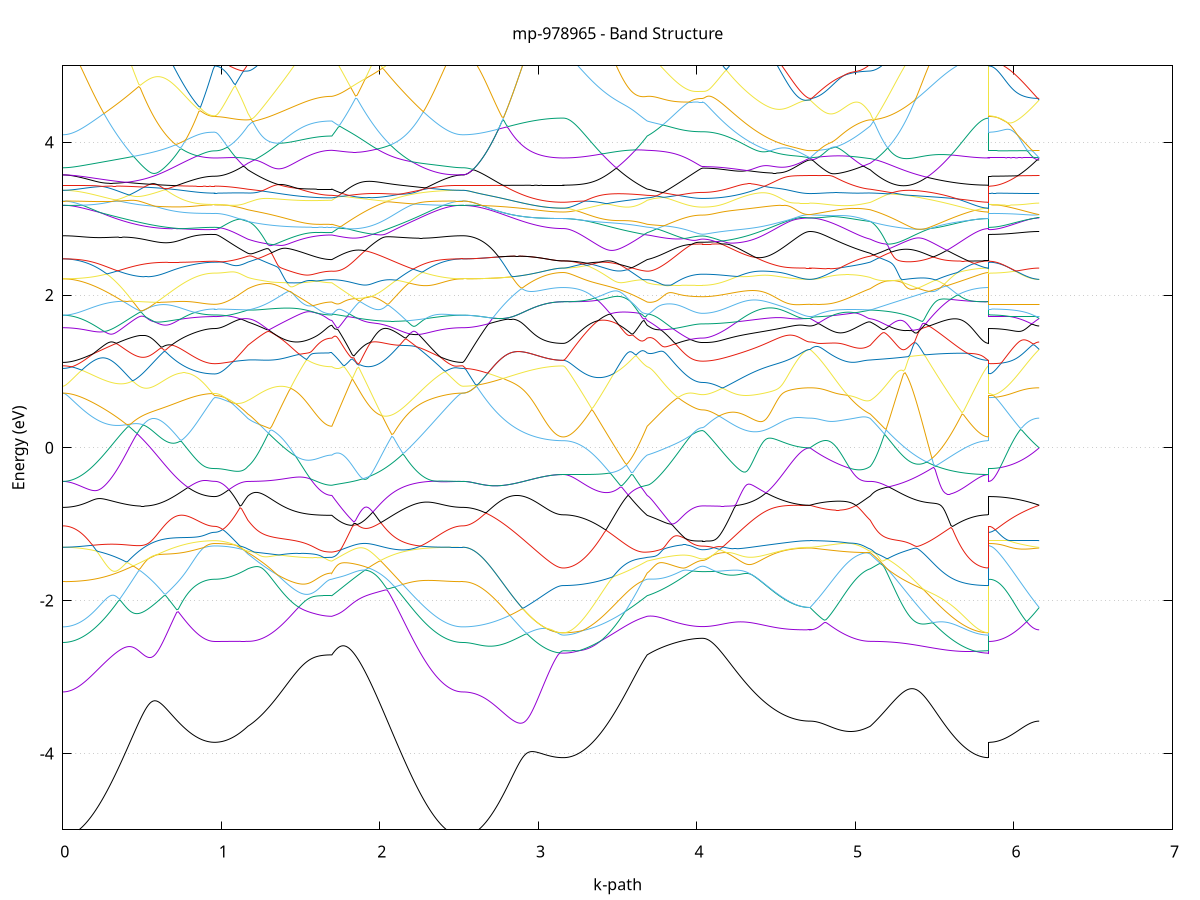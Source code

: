 set title 'mp-978965 - Band Structure'
set xlabel 'k-path'
set ylabel 'Energy (eV)'
set grid y
set yrange [-5:5]
set terminal png size 800,600
set output 'mp-978965_bands_gnuplot.png'
plot '-' using 1:2 with lines notitle, '-' using 1:2 with lines notitle, '-' using 1:2 with lines notitle, '-' using 1:2 with lines notitle, '-' using 1:2 with lines notitle, '-' using 1:2 with lines notitle, '-' using 1:2 with lines notitle, '-' using 1:2 with lines notitle, '-' using 1:2 with lines notitle, '-' using 1:2 with lines notitle, '-' using 1:2 with lines notitle, '-' using 1:2 with lines notitle, '-' using 1:2 with lines notitle, '-' using 1:2 with lines notitle, '-' using 1:2 with lines notitle, '-' using 1:2 with lines notitle, '-' using 1:2 with lines notitle, '-' using 1:2 with lines notitle, '-' using 1:2 with lines notitle, '-' using 1:2 with lines notitle, '-' using 1:2 with lines notitle, '-' using 1:2 with lines notitle, '-' using 1:2 with lines notitle, '-' using 1:2 with lines notitle, '-' using 1:2 with lines notitle, '-' using 1:2 with lines notitle, '-' using 1:2 with lines notitle, '-' using 1:2 with lines notitle, '-' using 1:2 with lines notitle, '-' using 1:2 with lines notitle, '-' using 1:2 with lines notitle, '-' using 1:2 with lines notitle, '-' using 1:2 with lines notitle, '-' using 1:2 with lines notitle, '-' using 1:2 with lines notitle, '-' using 1:2 with lines notitle, '-' using 1:2 with lines notitle, '-' using 1:2 with lines notitle, '-' using 1:2 with lines notitle, '-' using 1:2 with lines notitle, '-' using 1:2 with lines notitle, '-' using 1:2 with lines notitle, '-' using 1:2 with lines notitle, '-' using 1:2 with lines notitle, '-' using 1:2 with lines notitle, '-' using 1:2 with lines notitle, '-' using 1:2 with lines notitle, '-' using 1:2 with lines notitle, '-' using 1:2 with lines notitle, '-' using 1:2 with lines notitle, '-' using 1:2 with lines notitle, '-' using 1:2 with lines notitle, '-' using 1:2 with lines notitle, '-' using 1:2 with lines notitle, '-' using 1:2 with lines notitle, '-' using 1:2 with lines notitle, '-' using 1:2 with lines notitle, '-' using 1:2 with lines notitle, '-' using 1:2 with lines notitle, '-' using 1:2 with lines notitle, '-' using 1:2 with lines notitle, '-' using 1:2 with lines notitle, '-' using 1:2 with lines notitle, '-' using 1:2 with lines notitle
0.000000 -63.021343
0.009982 -63.021343
0.019964 -63.021343
0.029946 -63.021343
0.039928 -63.021343
0.049910 -63.021343
0.059892 -63.021343
0.069874 -63.021343
0.079856 -63.021343
0.089838 -63.021343
0.099820 -63.021343
0.109802 -63.021343
0.119784 -63.021243
0.129767 -63.021343
0.139749 -63.021343
0.149731 -63.021343
0.159713 -63.021443
0.169695 -63.021443
0.179677 -63.021443
0.189659 -63.021443
0.199641 -63.021443
0.209623 -63.021443
0.219605 -63.021343
0.229587 -63.021343
0.239569 -63.021343
0.249551 -63.021343
0.259533 -63.021343
0.269515 -63.021343
0.279497 -63.021343
0.289479 -63.021243
0.299461 -63.021343
0.309443 -63.021343
0.319425 -63.021343
0.329407 -63.021343
0.339389 -63.021343
0.349371 -63.021343
0.359353 -63.021343
0.369335 -63.021343
0.379318 -63.021343
0.389300 -63.021343
0.399282 -63.021343
0.409264 -63.021243
0.419246 -63.021243
0.429228 -63.021243
0.439210 -63.021243
0.449192 -63.021243
0.459174 -63.021243
0.469156 -63.021243
0.479138 -63.021243
0.489120 -63.021243
0.499102 -63.021343
0.509084 -63.021243
0.519066 -63.021243
0.529048 -63.021243
0.539030 -63.021243
0.549012 -63.021243
0.558994 -63.021343
0.568976 -63.021343
0.578958 -63.021343
0.588940 -63.021343
0.598922 -63.021343
0.608904 -63.021343
0.618886 -63.021343
0.628869 -63.021243
0.638851 -63.021243
0.648833 -63.021243
0.658815 -63.021243
0.668797 -63.021243
0.678779 -63.021243
0.688761 -63.021243
0.698743 -63.021243
0.708725 -63.021143
0.718707 -63.021243
0.728689 -63.021243
0.738671 -63.021243
0.748653 -63.021243
0.758635 -63.021243
0.768617 -63.021243
0.778599 -63.021143
0.788581 -63.021143
0.798563 -63.021143
0.808545 -63.021143
0.818527 -63.021143
0.828509 -63.021143
0.838491 -63.021143
0.848473 -63.021143
0.858455 -63.021243
0.868437 -63.021243
0.878419 -63.021343
0.888402 -63.021343
0.898384 -63.021343
0.908366 -63.021343
0.918348 -63.021343
0.928330 -63.021343
0.938312 -63.021343
0.948294 -63.021243
0.958276 -63.021243
0.958276 -63.021243
0.968256 -63.021243
0.978235 -63.021243
0.988215 -63.021243
0.998195 -63.021243
1.008174 -63.021243
1.018154 -63.021243
1.028134 -63.021243
1.038114 -63.021243
1.048093 -63.021243
1.058073 -63.021243
1.068053 -63.021243
1.078032 -63.021243
1.088012 -63.021243
1.097992 -63.021243
1.107972 -63.021143
1.117951 -63.021143
1.127931 -63.021243
1.137911 -63.021243
1.147890 -63.021243
1.157870 -63.021243
1.167850 -63.021243
1.167850 -63.021243
1.177839 -63.021243
1.187828 -63.021243
1.197817 -63.021243
1.207805 -63.021243
1.217794 -63.021243
1.227783 -63.021343
1.237772 -63.021343
1.247761 -63.021343
1.257750 -63.021343
1.267739 -63.021343
1.277728 -63.021343
1.287717 -63.021343
1.297706 -63.021343
1.307695 -63.021243
1.317683 -63.021243
1.327672 -63.021243
1.337661 -63.021243
1.347650 -63.021243
1.357639 -63.021343
1.367628 -63.021343
1.377617 -63.021343
1.387606 -63.021343
1.397595 -63.021343
1.407584 -63.021343
1.417573 -63.021343
1.427561 -63.021343
1.437550 -63.021343
1.447539 -63.021243
1.457528 -63.021243
1.467517 -63.021243
1.477506 -63.021343
1.487495 -63.021343
1.497484 -63.021343
1.507473 -63.021343
1.517462 -63.021343
1.527451 -63.021343
1.537439 -63.021343
1.547428 -63.021343
1.557417 -63.021343
1.567406 -63.021343
1.577395 -63.021343
1.587384 -63.021343
1.597373 -63.021343
1.607362 -63.021343
1.617351 -63.021343
1.627340 -63.021343
1.637328 -63.021343
1.647317 -63.021343
1.657306 -63.021343
1.667295 -63.021343
1.677284 -63.021343
1.687273 -63.021343
1.697262 -63.021443
1.697262 -63.021443
1.707211 -63.021443
1.717161 -63.021443
1.727110 -63.021443
1.737059 -63.021443
1.747009 -63.021443
1.756958 -63.021443
1.766907 -63.021443
1.776857 -63.021443
1.786806 -63.021343
1.796755 -63.021343
1.806705 -63.021343
1.816654 -63.021343
1.826603 -63.021343
1.836553 -63.021343
1.846502 -63.021443
1.856451 -63.021443
1.866401 -63.021343
1.876350 -63.021343
1.886299 -63.021343
1.896249 -63.021343
1.906198 -63.021243
1.916147 -63.021343
1.926097 -63.021343
1.936046 -63.021343
1.945995 -63.021343
1.955945 -63.021243
1.965894 -63.021243
1.975843 -63.021243
1.985793 -63.021243
1.995742 -63.021243
2.005691 -63.021243
2.015641 -63.021243
2.025590 -63.021243
2.035539 -63.021243
2.045489 -63.021243
2.055438 -63.021243
2.065387 -63.021243
2.075337 -63.021243
2.085286 -63.021243
2.095235 -63.021243
2.105185 -63.021243
2.115134 -63.021243
2.125083 -63.021243
2.135033 -63.021243
2.144982 -63.021243
2.154931 -63.021243
2.164881 -63.021243
2.174830 -63.021243
2.184779 -63.021243
2.194729 -63.021243
2.204678 -63.021343
2.214627 -63.021243
2.224577 -63.021243
2.234526 -63.021243
2.244475 -63.021343
2.254425 -63.021343
2.264374 -63.021343
2.274323 -63.021343
2.284273 -63.021343
2.294222 -63.021343
2.304171 -63.021443
2.314121 -63.021443
2.324070 -63.021443
2.334019 -63.021443
2.343968 -63.021443
2.353918 -63.021443
2.363867 -63.021443
2.373816 -63.021443
2.383766 -63.021443
2.393715 -63.021343
2.403664 -63.021343
2.413614 -63.021343
2.423563 -63.021343
2.433512 -63.021343
2.443462 -63.021343
2.453411 -63.021343
2.463360 -63.021343
2.473310 -63.021243
2.483259 -63.021343
2.493208 -63.021343
2.503158 -63.021343
2.513107 -63.021343
2.523056 -63.021343
2.523056 -63.021343
2.532959 -63.021343
2.542862 -63.021343
2.552764 -63.021343
2.562667 -63.021243
2.572569 -63.021243
2.582472 -63.021243
2.592375 -63.021243
2.602277 -63.021243
2.612180 -63.021243
2.622082 -63.021243
2.631985 -63.021243
2.641888 -63.021243
2.651790 -63.021243
2.661693 -63.021243
2.671595 -63.021243
2.681498 -63.021243
2.691401 -63.021243
2.701303 -63.021243
2.711206 -63.021243
2.721108 -63.021243
2.731011 -63.021243
2.740914 -63.021243
2.750816 -63.021243
2.760719 -63.021243
2.770621 -63.021243
2.780524 -63.021243
2.790426 -63.021243
2.800329 -63.021343
2.810232 -63.021343
2.820134 -63.021343
2.830037 -63.021443
2.839939 -63.021443
2.849842 -63.021443
2.859745 -63.021443
2.869647 -63.021343
2.879550 -63.021443
2.889452 -63.021343
2.899355 -63.021343
2.909258 -63.021343
2.919160 -63.021343
2.929063 -63.021443
2.938965 -63.021443
2.948868 -63.021443
2.958771 -63.021443
2.968673 -63.021443
2.978576 -63.021443
2.988478 -63.021443
2.998381 -63.021443
3.008284 -63.021443
3.018186 -63.021443
3.028089 -63.021443
3.037991 -63.021543
3.047894 -63.021543
3.057797 -63.021543
3.067699 -63.021543
3.077602 -63.021443
3.087504 -63.021443
3.097407 -63.021443
3.107309 -63.021443
3.117212 -63.021443
3.127115 -63.021443
3.137017 -63.021443
3.146920 -63.021443
3.156822 -63.021443
3.156822 -63.021443
3.166811 -63.021343
3.176800 -63.021343
3.186789 -63.021343
3.196778 -63.021343
3.206767 -63.021343
3.216756 -63.021343
3.226745 -63.021343
3.236734 -63.021343
3.246723 -63.021343
3.256712 -63.021343
3.266700 -63.021343
3.276689 -63.021243
3.286678 -63.021243
3.296667 -63.021243
3.306656 -63.021243
3.316645 -63.021243
3.326634 -63.021343
3.336623 -63.021343
3.346612 -63.021343
3.356601 -63.021343
3.366590 -63.021343
3.376578 -63.021343
3.386567 -63.021443
3.396556 -63.021343
3.406545 -63.021343
3.416534 -63.021343
3.426523 -63.021343
3.436512 -63.021343
3.446501 -63.021343
3.456490 -63.021343
3.466479 -63.021343
3.476468 -63.021343
3.486456 -63.021243
3.496445 -63.021343
3.506434 -63.021343
3.516423 -63.021343
3.526412 -63.021343
3.536401 -63.021343
3.546390 -63.021343
3.556379 -63.021343
3.566368 -63.021343
3.576357 -63.021343
3.586346 -63.021343
3.596334 -63.021343
3.606323 -63.021343
3.616312 -63.021343
3.626301 -63.021343
3.636290 -63.021343
3.646279 -63.021343
3.656268 -63.021343
3.666257 -63.021343
3.676246 -63.021343
3.686235 -63.021443
3.686235 -63.021443
3.696230 -63.021343
3.706224 -63.021343
3.716219 -63.021343
3.726214 -63.021343
3.736209 -63.021343
3.746204 -63.021343
3.756199 -63.021343
3.766194 -63.021343
3.776189 -63.021343
3.786184 -63.021343
3.796179 -63.021343
3.806174 -63.021343
3.816169 -63.021343
3.826163 -63.021343
3.836158 -63.021343
3.846153 -63.021343
3.856148 -63.021343
3.866143 -63.021343
3.876138 -63.021343
3.886133 -63.021243
3.896128 -63.021243
3.906123 -63.021243
3.916118 -63.021343
3.926113 -63.021343
3.936108 -63.021343
3.946102 -63.021343
3.956097 -63.021343
3.966092 -63.021343
3.976087 -63.021343
3.986082 -63.021343
3.996077 -63.021343
4.006072 -63.021343
4.016067 -63.021343
4.026062 -63.021343
4.036057 -63.021343
4.036057 -63.021343
4.046021 -63.021343
4.055986 -63.021343
4.065951 -63.021343
4.075916 -63.021343
4.085880 -63.021343
4.095845 -63.021343
4.105810 -63.021343
4.115775 -63.021243
4.125739 -63.021243
4.135704 -63.021243
4.145669 -63.021343
4.155634 -63.021243
4.165598 -63.021243
4.175563 -63.021243
4.185528 -63.021243
4.195493 -63.021343
4.205457 -63.021243
4.215422 -63.021343
4.225387 -63.021343
4.235352 -63.021343
4.245317 -63.021443
4.255281 -63.021343
4.265246 -63.021343
4.275211 -63.021343
4.285176 -63.021343
4.295140 -63.021343
4.305105 -63.021343
4.315070 -63.021343
4.325035 -63.021343
4.334999 -63.021343
4.344964 -63.021343
4.354929 -63.021343
4.364894 -63.021343
4.374858 -63.021243
4.384823 -63.021243
4.394788 -63.021243
4.404753 -63.021243
4.414717 -63.021243
4.424682 -63.021243
4.434647 -63.021243
4.444612 -63.021243
4.454576 -63.021243
4.464541 -63.021243
4.474506 -63.021243
4.484471 -63.021243
4.494435 -63.021243
4.504400 -63.021243
4.514365 -63.021243
4.524330 -63.021243
4.534294 -63.021243
4.544259 -63.021243
4.554224 -63.021243
4.564189 -63.021243
4.574153 -63.021243
4.584118 -63.021243
4.594083 -63.021243
4.604048 -63.021243
4.614012 -63.021243
4.623977 -63.021243
4.633942 -63.021243
4.643907 -63.021243
4.653871 -63.021243
4.663836 -63.021143
4.673801 -63.021143
4.683766 -63.021143
4.693730 -63.021143
4.703695 -63.021143
4.713660 -63.021143
4.713660 -63.021143
4.723658 -63.021143
4.733656 -63.021143
4.743653 -63.021143
4.753651 -63.021143
4.763649 -63.021243
4.773647 -63.021243
4.783644 -63.021243
4.793642 -63.021243
4.803640 -63.021243
4.813638 -63.021243
4.823636 -63.021243
4.833633 -63.021243
4.843631 -63.021243
4.853629 -63.021243
4.863627 -63.021243
4.873625 -63.021243
4.883622 -63.021243
4.893620 -63.021243
4.903618 -63.021243
4.913616 -63.021243
4.923614 -63.021243
4.933611 -63.021243
4.943609 -63.021243
4.953607 -63.021243
4.963605 -63.021243
4.973602 -63.021243
4.983600 -63.021243
4.993598 -63.021243
5.003596 -63.021243
5.013594 -63.021243
5.023591 -63.021243
5.033589 -63.021243
5.043587 -63.021243
5.053585 -63.021243
5.063583 -63.021243
5.073580 -63.021243
5.083578 -63.021243
5.093576 -63.021243
5.093576 -63.021243
5.103559 -63.021243
5.113541 -63.021243
5.123524 -63.021243
5.133507 -63.021243
5.143489 -63.021243
5.153472 -63.021243
5.163455 -63.021243
5.173437 -63.021243
5.183420 -63.021243
5.193403 -63.021243
5.203385 -63.021243
5.213368 -63.021243
5.223351 -63.021243
5.233334 -63.021243
5.243316 -63.021243
5.253299 -63.021243
5.263282 -63.021243
5.273264 -63.021243
5.283247 -63.021343
5.293230 -63.021343
5.303212 -63.021343
5.313195 -63.021343
5.323178 -63.021343
5.333160 -63.021343
5.343143 -63.021343
5.353126 -63.021443
5.363109 -63.021343
5.373091 -63.021343
5.383074 -63.021443
5.393057 -63.021443
5.403039 -63.021443
5.413022 -63.021443
5.423005 -63.021443
5.432987 -63.021343
5.442970 -63.021343
5.452953 -63.021343
5.462935 -63.021343
5.472918 -63.021343
5.482901 -63.021343
5.492884 -63.021343
5.502866 -63.021343
5.512849 -63.021343
5.522832 -63.021343
5.532814 -63.021343
5.542797 -63.021343
5.552780 -63.021343
5.562762 -63.021343
5.572745 -63.021343
5.582728 -63.021343
5.592710 -63.021243
5.602693 -63.021343
5.612676 -63.021243
5.622659 -63.021243
5.632641 -63.021243
5.642624 -63.021243
5.652607 -63.021243
5.662589 -63.021243
5.672572 -63.021243
5.682555 -63.021343
5.692537 -63.021343
5.702520 -63.021343
5.712503 -63.021343
5.722485 -63.021343
5.732468 -63.021343
5.742451 -63.021343
5.752434 -63.021343
5.762416 -63.021343
5.772399 -63.021343
5.782382 -63.021343
5.792364 -63.021343
5.802347 -63.021443
5.812330 -63.021443
5.822312 -63.021443
5.832295 -63.021443
5.842278 -63.021443
5.842278 -63.021243
5.852180 -63.021243
5.862083 -63.021143
5.871986 -63.021143
5.881888 -63.021143
5.891791 -63.021143
5.901693 -63.021143
5.911596 -63.021143
5.921498 -63.021243
5.931401 -63.021243
5.941304 -63.021243
5.951206 -63.021243
5.961109 -63.021243
5.971011 -63.021243
5.980914 -63.021243
5.990817 -63.021243
6.000719 -63.021243
6.010622 -63.021243
6.020524 -63.021243
6.030427 -63.021243
6.040330 -63.021243
6.050232 -63.021243
6.060135 -63.021243
6.070037 -63.021243
6.079940 -63.021243
6.089843 -63.021243
6.099745 -63.021143
6.109648 -63.021143
6.119550 -63.021143
6.129453 -63.021143
6.139356 -63.021143
6.149258 -63.021143
6.159161 -63.021143
e
0.000000 -63.021343
0.009982 -63.021343
0.019964 -63.021343
0.029946 -63.021243
0.039928 -63.021243
0.049910 -63.021243
0.059892 -63.021343
0.069874 -63.021343
0.079856 -63.021343
0.089838 -63.021343
0.099820 -63.021243
0.109802 -63.021243
0.119784 -63.021243
0.129767 -63.021343
0.139749 -63.021343
0.149731 -63.021343
0.159713 -63.021343
0.169695 -63.021343
0.179677 -63.021343
0.189659 -63.021343
0.199641 -63.021443
0.209623 -63.021343
0.219605 -63.021343
0.229587 -63.021343
0.239569 -63.021243
0.249551 -63.021243
0.259533 -63.021343
0.269515 -63.021343
0.279497 -63.021343
0.289479 -63.021243
0.299461 -63.021243
0.309443 -63.021243
0.319425 -63.021243
0.329407 -63.021243
0.339389 -63.021143
0.349371 -63.021143
0.359353 -63.021143
0.369335 -63.021243
0.379318 -63.021143
0.389300 -63.021143
0.399282 -63.021243
0.409264 -63.021243
0.419246 -63.021243
0.429228 -63.021243
0.439210 -63.021143
0.449192 -63.021143
0.459174 -63.021243
0.469156 -63.021243
0.479138 -63.021243
0.489120 -63.021243
0.499102 -63.021243
0.509084 -63.021243
0.519066 -63.021243
0.529048 -63.021143
0.539030 -63.021243
0.549012 -63.021243
0.558994 -63.021243
0.568976 -63.021243
0.578958 -63.021243
0.588940 -63.021243
0.598922 -63.021243
0.608904 -63.021243
0.618886 -63.021243
0.628869 -63.021243
0.638851 -63.021243
0.648833 -63.021143
0.658815 -63.021143
0.668797 -63.021143
0.678779 -63.021143
0.688761 -63.021143
0.698743 -63.021143
0.708725 -63.021143
0.718707 -63.021143
0.728689 -63.021143
0.738671 -63.021143
0.748653 -63.021143
0.758635 -63.021143
0.768617 -63.021143
0.778599 -63.021143
0.788581 -63.021143
0.798563 -63.021143
0.808545 -63.021143
0.818527 -63.021043
0.828509 -63.021043
0.838491 -63.021043
0.848473 -63.021043
0.858455 -63.021143
0.868437 -63.021143
0.878419 -63.021143
0.888402 -63.021143
0.898384 -63.021143
0.908366 -63.021143
0.918348 -63.021243
0.928330 -63.021143
0.938312 -63.021143
0.948294 -63.021143
0.958276 -63.021143
0.958276 -63.021143
0.968256 -63.021143
0.978235 -63.021143
0.988215 -63.021243
0.998195 -63.021143
1.008174 -63.021143
1.018154 -63.021143
1.028134 -63.021143
1.038114 -63.021143
1.048093 -63.021143
1.058073 -63.021043
1.068053 -63.021143
1.078032 -63.021043
1.088012 -63.021043
1.097992 -63.021143
1.107972 -63.021143
1.117951 -63.021143
1.127931 -63.021043
1.137911 -63.021143
1.147890 -63.021043
1.157870 -63.021143
1.167850 -63.021143
1.167850 -63.021143
1.177839 -63.021243
1.187828 -63.021243
1.197817 -63.021243
1.207805 -63.021243
1.217794 -63.021243
1.227783 -63.021243
1.237772 -63.021243
1.247761 -63.021243
1.257750 -63.021243
1.267739 -63.021243
1.277728 -63.021243
1.287717 -63.021243
1.297706 -63.021243
1.307695 -63.021243
1.317683 -63.021243
1.327672 -63.021243
1.337661 -63.021243
1.347650 -63.021243
1.357639 -63.021243
1.367628 -63.021243
1.377617 -63.021343
1.387606 -63.021243
1.397595 -63.021243
1.407584 -63.021243
1.417573 -63.021243
1.427561 -63.021243
1.437550 -63.021243
1.447539 -63.021243
1.457528 -63.021243
1.467517 -63.021243
1.477506 -63.021243
1.487495 -63.021243
1.497484 -63.021243
1.507473 -63.021243
1.517462 -63.021243
1.527451 -63.021243
1.537439 -63.021243
1.547428 -63.021243
1.557417 -63.021243
1.567406 -63.021243
1.577395 -63.021243
1.587384 -63.021243
1.597373 -63.021243
1.607362 -63.021243
1.617351 -63.021243
1.627340 -63.021243
1.637328 -63.021243
1.647317 -63.021243
1.657306 -63.021243
1.667295 -63.021343
1.677284 -63.021343
1.687273 -63.021343
1.697262 -63.021343
1.697262 -63.021343
1.707211 -63.021343
1.717161 -63.021243
1.727110 -63.021243
1.737059 -63.021243
1.747009 -63.021343
1.756958 -63.021343
1.766907 -63.021343
1.776857 -63.021343
1.786806 -63.021343
1.796755 -63.021343
1.806705 -63.021343
1.816654 -63.021343
1.826603 -63.021343
1.836553 -63.021343
1.846502 -63.021443
1.856451 -63.021343
1.866401 -63.021243
1.876350 -63.021243
1.886299 -63.021243
1.896249 -63.021243
1.906198 -63.021143
1.916147 -63.021243
1.926097 -63.021243
1.936046 -63.021243
1.945995 -63.021243
1.955945 -63.021143
1.965894 -63.021243
1.975843 -63.021143
1.985793 -63.021143
1.995742 -63.021143
2.005691 -63.021143
2.015641 -63.021043
2.025590 -63.021043
2.035539 -63.021043
2.045489 -63.021043
2.055438 -63.021043
2.065387 -63.021043
2.075337 -63.021043
2.085286 -63.021043
2.095235 -63.021043
2.105185 -63.021043
2.115134 -63.021043
2.125083 -63.021043
2.135033 -63.021043
2.144982 -63.021043
2.154931 -63.021043
2.164881 -63.021143
2.174830 -63.021043
2.184779 -63.021143
2.194729 -63.021143
2.204678 -63.021243
2.214627 -63.021243
2.224577 -63.021243
2.234526 -63.021243
2.244475 -63.021243
2.254425 -63.021243
2.264374 -63.021243
2.274323 -63.021243
2.284273 -63.021243
2.294222 -63.021343
2.304171 -63.021343
2.314121 -63.021343
2.324070 -63.021343
2.334019 -63.021343
2.343968 -63.021343
2.353918 -63.021343
2.363867 -63.021443
2.373816 -63.021343
2.383766 -63.021343
2.393715 -63.021343
2.403664 -63.021243
2.413614 -63.021243
2.423563 -63.021243
2.433512 -63.021343
2.443462 -63.021343
2.453411 -63.021343
2.463360 -63.021343
2.473310 -63.021243
2.483259 -63.021243
2.493208 -63.021343
2.503158 -63.021343
2.513107 -63.021343
2.523056 -63.021343
2.523056 -63.021343
2.532959 -63.021343
2.542862 -63.021343
2.552764 -63.021343
2.562667 -63.021243
2.572569 -63.021243
2.582472 -63.021243
2.592375 -63.021243
2.602277 -63.021243
2.612180 -63.021243
2.622082 -63.021243
2.631985 -63.021243
2.641888 -63.021243
2.651790 -63.021243
2.661693 -63.021243
2.671595 -63.021243
2.681498 -63.021243
2.691401 -63.021243
2.701303 -63.021243
2.711206 -63.021243
2.721108 -63.021243
2.731011 -63.021243
2.740914 -63.021243
2.750816 -63.021243
2.760719 -63.021243
2.770621 -63.021243
2.780524 -63.021243
2.790426 -63.021243
2.800329 -63.021343
2.810232 -63.021343
2.820134 -63.021343
2.830037 -63.021443
2.839939 -63.021443
2.849842 -63.021443
2.859745 -63.021443
2.869647 -63.021343
2.879550 -63.021443
2.889452 -63.021343
2.899355 -63.021343
2.909258 -63.021343
2.919160 -63.021343
2.929063 -63.021443
2.938965 -63.021443
2.948868 -63.021443
2.958771 -63.021443
2.968673 -63.021443
2.978576 -63.021443
2.988478 -63.021443
2.998381 -63.021443
3.008284 -63.021443
3.018186 -63.021443
3.028089 -63.021443
3.037991 -63.021543
3.047894 -63.021543
3.057797 -63.021543
3.067699 -63.021543
3.077602 -63.021443
3.087504 -63.021443
3.097407 -63.021443
3.107309 -63.021443
3.117212 -63.021443
3.127115 -63.021443
3.137017 -63.021443
3.146920 -63.021443
3.156822 -63.021443
3.156822 -63.021443
3.166811 -63.021343
3.176800 -63.021343
3.186789 -63.021343
3.196778 -63.021243
3.206767 -63.021243
3.216756 -63.021343
3.226745 -63.021343
3.236734 -63.021243
3.246723 -63.021243
3.256712 -63.021343
3.266700 -63.021343
3.276689 -63.021243
3.286678 -63.021243
3.296667 -63.021243
3.306656 -63.021243
3.316645 -63.021243
3.326634 -63.021243
3.336623 -63.021243
3.346612 -63.021343
3.356601 -63.021343
3.366590 -63.021343
3.376578 -63.021343
3.386567 -63.021343
3.396556 -63.021343
3.406545 -63.021243
3.416534 -63.021343
3.426523 -63.021343
3.436512 -63.021243
3.446501 -63.021243
3.456490 -63.021243
3.466479 -63.021243
3.476468 -63.021243
3.486456 -63.021243
3.496445 -63.021243
3.506434 -63.021243
3.516423 -63.021243
3.526412 -63.021243
3.536401 -63.021243
3.546390 -63.021343
3.556379 -63.021343
3.566368 -63.021343
3.576357 -63.021343
3.586346 -63.021343
3.596334 -63.021343
3.606323 -63.021343
3.616312 -63.021343
3.626301 -63.021343
3.636290 -63.021343
3.646279 -63.021343
3.656268 -63.021343
3.666257 -63.021243
3.676246 -63.021343
3.686235 -63.021343
3.686235 -63.021343
3.696230 -63.021343
3.706224 -63.021343
3.716219 -63.021243
3.726214 -63.021243
3.736209 -63.021243
3.746204 -63.021343
3.756199 -63.021343
3.766194 -63.021243
3.776189 -63.021243
3.786184 -63.021243
3.796179 -63.021243
3.806174 -63.021243
3.816169 -63.021243
3.826163 -63.021243
3.836158 -63.021243
3.846153 -63.021243
3.856148 -63.021243
3.866143 -63.021243
3.876138 -63.021243
3.886133 -63.021243
3.896128 -63.021243
3.906123 -63.021243
3.916118 -63.021243
3.926113 -63.021343
3.936108 -63.021343
3.946102 -63.021343
3.956097 -63.021343
3.966092 -63.021243
3.976087 -63.021243
3.986082 -63.021243
3.996077 -63.021243
4.006072 -63.021243
4.016067 -63.021243
4.026062 -63.021243
4.036057 -63.021243
4.036057 -63.021243
4.046021 -63.021243
4.055986 -63.021243
4.065951 -63.021243
4.075916 -63.021243
4.085880 -63.021243
4.095845 -63.021243
4.105810 -63.021243
4.115775 -63.021243
4.125739 -63.021243
4.135704 -63.021243
4.145669 -63.021243
4.155634 -63.021243
4.165598 -63.021243
4.175563 -63.021243
4.185528 -63.021243
4.195493 -63.021243
4.205457 -63.021243
4.215422 -63.021243
4.225387 -63.021243
4.235352 -63.021243
4.245317 -63.021243
4.255281 -63.021243
4.265246 -63.021243
4.275211 -63.021243
4.285176 -63.021343
4.295140 -63.021243
4.305105 -63.021243
4.315070 -63.021243
4.325035 -63.021243
4.334999 -63.021243
4.344964 -63.021243
4.354929 -63.021243
4.364894 -63.021243
4.374858 -63.021243
4.384823 -63.021243
4.394788 -63.021143
4.404753 -63.021143
4.414717 -63.021143
4.424682 -63.021243
4.434647 -63.021243
4.444612 -63.021243
4.454576 -63.021243
4.464541 -63.021243
4.474506 -63.021143
4.484471 -63.021143
4.494435 -63.021143
4.504400 -63.021143
4.514365 -63.021143
4.524330 -63.021143
4.534294 -63.021243
4.544259 -63.021243
4.554224 -63.021243
4.564189 -63.021243
4.574153 -63.021243
4.584118 -63.021243
4.594083 -63.021243
4.604048 -63.021243
4.614012 -63.021143
4.623977 -63.021143
4.633942 -63.021143
4.643907 -63.021143
4.653871 -63.021143
4.663836 -63.021143
4.673801 -63.021143
4.683766 -63.021143
4.693730 -63.021143
4.703695 -63.021143
4.713660 -63.021143
4.713660 -63.021143
4.723658 -63.021143
4.733656 -63.021143
4.743653 -63.021143
4.753651 -63.021143
4.763649 -63.021143
4.773647 -63.021243
4.783644 -63.021243
4.793642 -63.021243
4.803640 -63.021143
4.813638 -63.021143
4.823636 -63.021143
4.833633 -63.021143
4.843631 -63.021243
4.853629 -63.021143
4.863627 -63.021243
4.873625 -63.021143
4.883622 -63.021143
4.893620 -63.021143
4.903618 -63.021143
4.913616 -63.021143
4.923614 -63.021143
4.933611 -63.021143
4.943609 -63.021143
4.953607 -63.021143
4.963605 -63.021143
4.973602 -63.021143
4.983600 -63.021143
4.993598 -63.021143
5.003596 -63.021143
5.013594 -63.021143
5.023591 -63.021143
5.033589 -63.021143
5.043587 -63.021143
5.053585 -63.021143
5.063583 -63.021143
5.073580 -63.021143
5.083578 -63.021143
5.093576 -63.021143
5.093576 -63.021143
5.103559 -63.021243
5.113541 -63.021243
5.123524 -63.021243
5.133507 -63.021243
5.143489 -63.021243
5.153472 -63.021243
5.163455 -63.021243
5.173437 -63.021243
5.183420 -63.021243
5.193403 -63.021243
5.203385 -63.021243
5.213368 -63.021243
5.223351 -63.021243
5.233334 -63.021243
5.243316 -63.021243
5.253299 -63.021243
5.263282 -63.021243
5.273264 -63.021243
5.283247 -63.021243
5.293230 -63.021243
5.303212 -63.021243
5.313195 -63.021243
5.323178 -63.021343
5.333160 -63.021243
5.343143 -63.021243
5.353126 -63.021243
5.363109 -63.021243
5.373091 -63.021243
5.383074 -63.021243
5.393057 -63.021343
5.403039 -63.021343
5.413022 -63.021243
5.423005 -63.021243
5.432987 -63.021243
5.442970 -63.021343
5.452953 -63.021343
5.462935 -63.021343
5.472918 -63.021343
5.482901 -63.021343
5.492884 -63.021243
5.502866 -63.021243
5.512849 -63.021243
5.522832 -63.021243
5.532814 -63.021243
5.542797 -63.021243
5.552780 -63.021243
5.562762 -63.021243
5.572745 -63.021243
5.582728 -63.021243
5.592710 -63.021243
5.602693 -63.021243
5.612676 -63.021243
5.622659 -63.021243
5.632641 -63.021243
5.642624 -63.021243
5.652607 -63.021243
5.662589 -63.021243
5.672572 -63.021243
5.682555 -63.021243
5.692537 -63.021243
5.702520 -63.021243
5.712503 -63.021243
5.722485 -63.021243
5.732468 -63.021343
5.742451 -63.021343
5.752434 -63.021343
5.762416 -63.021343
5.772399 -63.021343
5.782382 -63.021343
5.792364 -63.021243
5.802347 -63.021243
5.812330 -63.021343
5.822312 -63.021343
5.832295 -63.021343
5.842278 -63.021443
5.842278 -63.021143
5.852180 -63.021143
5.862083 -63.021143
5.871986 -63.021143
5.881888 -63.021143
5.891791 -63.021143
5.901693 -63.021143
5.911596 -63.021143
5.921498 -63.021143
5.931401 -63.021143
5.941304 -63.021143
5.951206 -63.021143
5.961109 -63.021143
5.971011 -63.021143
5.980914 -63.021143
5.990817 -63.021143
6.000719 -63.021143
6.010622 -63.021143
6.020524 -63.021143
6.030427 -63.021143
6.040330 -63.021143
6.050232 -63.021243
6.060135 -63.021243
6.070037 -63.021143
6.079940 -63.021143
6.089843 -63.021143
6.099745 -63.021143
6.109648 -63.021143
6.119550 -63.021143
6.129453 -63.021143
6.139356 -63.021143
6.149258 -63.021143
6.159161 -63.021143
e
0.000000 -62.899743
0.009982 -62.899743
0.019964 -62.899743
0.029946 -62.899743
0.039928 -62.899743
0.049910 -62.899643
0.059892 -62.899643
0.069874 -62.899643
0.079856 -62.899643
0.089838 -62.899643
0.099820 -62.899543
0.109802 -62.899543
0.119784 -62.899543
0.129767 -62.899543
0.139749 -62.899543
0.149731 -62.899543
0.159713 -62.899643
0.169695 -62.899643
0.179677 -62.899643
0.189659 -62.899643
0.199641 -62.899643
0.209623 -62.899643
0.219605 -62.899643
0.229587 -62.899543
0.239569 -62.899543
0.249551 -62.899543
0.259533 -62.899543
0.269515 -62.899543
0.279497 -62.899643
0.289479 -62.899643
0.299461 -62.899643
0.309443 -62.899643
0.319425 -62.899643
0.329407 -62.899643
0.339389 -62.899643
0.349371 -62.899643
0.359353 -62.899643
0.369335 -62.899643
0.379318 -62.899643
0.389300 -62.899643
0.399282 -62.899743
0.409264 -62.899743
0.419246 -62.899743
0.429228 -62.899743
0.439210 -62.899743
0.449192 -62.899743
0.459174 -62.899743
0.469156 -62.899743
0.479138 -62.899743
0.489120 -62.899743
0.499102 -62.899743
0.509084 -62.899743
0.519066 -62.899743
0.529048 -62.899643
0.539030 -62.899643
0.549012 -62.899743
0.558994 -62.899743
0.568976 -62.899743
0.578958 -62.899743
0.588940 -62.899743
0.598922 -62.899743
0.608904 -62.899743
0.618886 -62.899643
0.628869 -62.899643
0.638851 -62.899643
0.648833 -62.899643
0.658815 -62.899643
0.668797 -62.899643
0.678779 -62.899643
0.688761 -62.899643
0.698743 -62.899643
0.708725 -62.899643
0.718707 -62.899643
0.728689 -62.899643
0.738671 -62.899643
0.748653 -62.899643
0.758635 -62.899643
0.768617 -62.899643
0.778599 -62.899543
0.788581 -62.899643
0.798563 -62.899643
0.808545 -62.899643
0.818527 -62.899543
0.828509 -62.899543
0.838491 -62.899543
0.848473 -62.899543
0.858455 -62.899643
0.868437 -62.899643
0.878419 -62.899643
0.888402 -62.899643
0.898384 -62.899643
0.908366 -62.899643
0.918348 -62.899643
0.928330 -62.899643
0.938312 -62.899643
0.948294 -62.899643
0.958276 -62.899643
0.958276 -62.899643
0.968256 -62.899643
0.978235 -62.899643
0.988215 -62.899743
0.998195 -62.899743
1.008174 -62.899743
1.018154 -62.899643
1.028134 -62.899743
1.038114 -62.899743
1.048093 -62.899643
1.058073 -62.899643
1.068053 -62.899643
1.078032 -62.899643
1.088012 -62.899743
1.097992 -62.899743
1.107972 -62.899643
1.117951 -62.899643
1.127931 -62.899643
1.137911 -62.899643
1.147890 -62.899643
1.157870 -62.899643
1.167850 -62.899743
1.167850 -62.899743
1.177839 -62.899743
1.187828 -62.899743
1.197817 -62.899743
1.207805 -62.899743
1.217794 -62.899743
1.227783 -62.899743
1.237772 -62.899743
1.247761 -62.899743
1.257750 -62.899743
1.267739 -62.899743
1.277728 -62.899743
1.287717 -62.899743
1.297706 -62.899743
1.307695 -62.899743
1.317683 -62.899743
1.327672 -62.899843
1.337661 -62.899843
1.347650 -62.899843
1.357639 -62.899843
1.367628 -62.899743
1.377617 -62.899843
1.387606 -62.899843
1.397595 -62.899843
1.407584 -62.899843
1.417573 -62.899843
1.427561 -62.899843
1.437550 -62.899843
1.447539 -62.899743
1.457528 -62.899743
1.467517 -62.899743
1.477506 -62.899743
1.487495 -62.899843
1.497484 -62.899743
1.507473 -62.899743
1.517462 -62.899743
1.527451 -62.899743
1.537439 -62.899743
1.547428 -62.899743
1.557417 -62.899743
1.567406 -62.899743
1.577395 -62.899743
1.587384 -62.899743
1.597373 -62.899743
1.607362 -62.899743
1.617351 -62.899743
1.627340 -62.899743
1.637328 -62.899843
1.647317 -62.899843
1.657306 -62.899843
1.667295 -62.899843
1.677284 -62.899843
1.687273 -62.899843
1.697262 -62.899843
1.697262 -62.899843
1.707211 -62.899843
1.717161 -62.899843
1.727110 -62.899843
1.737059 -62.899843
1.747009 -62.899843
1.756958 -62.899943
1.766907 -62.899843
1.776857 -62.899843
1.786806 -62.899843
1.796755 -62.899843
1.806705 -62.899843
1.816654 -62.899843
1.826603 -62.899843
1.836553 -62.899843
1.846502 -62.899843
1.856451 -62.899843
1.866401 -62.899843
1.876350 -62.899743
1.886299 -62.899743
1.896249 -62.899743
1.906198 -62.899643
1.916147 -62.899643
1.926097 -62.899743
1.936046 -62.899743
1.945995 -62.899743
1.955945 -62.899743
1.965894 -62.899743
1.975843 -62.899643
1.985793 -62.899643
1.995742 -62.899643
2.005691 -62.899643
2.015641 -62.899543
2.025590 -62.899543
2.035539 -62.899543
2.045489 -62.899543
2.055438 -62.899543
2.065387 -62.899543
2.075337 -62.899543
2.085286 -62.899543
2.095235 -62.899543
2.105185 -62.899543
2.115134 -62.899543
2.125083 -62.899543
2.135033 -62.899543
2.144982 -62.899543
2.154931 -62.899543
2.164881 -62.899643
2.174830 -62.899543
2.184779 -62.899543
2.194729 -62.899543
2.204678 -62.899643
2.214627 -62.899643
2.224577 -62.899643
2.234526 -62.899643
2.244475 -62.899643
2.254425 -62.899643
2.264374 -62.899643
2.274323 -62.899643
2.284273 -62.899643
2.294222 -62.899643
2.304171 -62.899643
2.314121 -62.899643
2.324070 -62.899643
2.334019 -62.899643
2.343968 -62.899643
2.353918 -62.899643
2.363867 -62.899643
2.373816 -62.899643
2.383766 -62.899643
2.393715 -62.899643
2.403664 -62.899643
2.413614 -62.899643
2.423563 -62.899643
2.433512 -62.899543
2.443462 -62.899543
2.453411 -62.899643
2.463360 -62.899643
2.473310 -62.899643
2.483259 -62.899643
2.493208 -62.899643
2.503158 -62.899743
2.513107 -62.899743
2.523056 -62.899743
2.523056 -62.899743
2.532959 -62.899743
2.542862 -62.899643
2.552764 -62.899643
2.562667 -62.899543
2.572569 -62.899643
2.582472 -62.899643
2.592375 -62.899643
2.602277 -62.899643
2.612180 -62.899643
2.622082 -62.899643
2.631985 -62.899643
2.641888 -62.899543
2.651790 -62.899543
2.661693 -62.899543
2.671595 -62.899543
2.681498 -62.899643
2.691401 -62.899743
2.701303 -62.899743
2.711206 -62.899743
2.721108 -62.899743
2.731011 -62.899743
2.740914 -62.899643
2.750816 -62.899643
2.760719 -62.899643
2.770621 -62.899643
2.780524 -62.899643
2.790426 -62.899643
2.800329 -62.899743
2.810232 -62.899743
2.820134 -62.899743
2.830037 -62.899743
2.839939 -62.899743
2.849842 -62.899743
2.859745 -62.899643
2.869647 -62.899643
2.879550 -62.899643
2.889452 -62.899543
2.899355 -62.899643
2.909258 -62.899743
2.919160 -62.899743
2.929063 -62.899743
2.938965 -62.899743
2.948868 -62.899743
2.958771 -62.899743
2.968673 -62.899843
2.978576 -62.899843
2.988478 -62.899843
2.998381 -62.899843
3.008284 -62.899843
3.018186 -62.899843
3.028089 -62.899843
3.037991 -62.899843
3.047894 -62.899843
3.057797 -62.899843
3.067699 -62.899943
3.077602 -62.899843
3.087504 -62.899843
3.097407 -62.899843
3.107309 -62.899843
3.117212 -62.899843
3.127115 -62.899843
3.137017 -62.899843
3.146920 -62.899843
3.156822 -62.899843
3.156822 -62.899843
3.166811 -62.899843
3.176800 -62.899843
3.186789 -62.899843
3.196778 -62.899843
3.206767 -62.899843
3.216756 -62.899843
3.226745 -62.899843
3.236734 -62.899843
3.246723 -62.899843
3.256712 -62.899843
3.266700 -62.899843
3.276689 -62.899843
3.286678 -62.899843
3.296667 -62.899843
3.306656 -62.899843
3.316645 -62.899843
3.326634 -62.899843
3.336623 -62.899843
3.346612 -62.899843
3.356601 -62.899943
3.366590 -62.899943
3.376578 -62.899943
3.386567 -62.899843
3.396556 -62.899843
3.406545 -62.899743
3.416534 -62.899843
3.426523 -62.899843
3.436512 -62.899843
3.446501 -62.899843
3.456490 -62.899843
3.466479 -62.899843
3.476468 -62.899843
3.486456 -62.899743
3.496445 -62.899843
3.506434 -62.899843
3.516423 -62.899843
3.526412 -62.899843
3.536401 -62.899843
3.546390 -62.899843
3.556379 -62.899843
3.566368 -62.899843
3.576357 -62.899843
3.586346 -62.899843
3.596334 -62.899843
3.606323 -62.899743
3.616312 -62.899743
3.626301 -62.899843
3.636290 -62.899843
3.646279 -62.899843
3.656268 -62.899843
3.666257 -62.899843
3.676246 -62.899843
3.686235 -62.899843
3.686235 -62.899843
3.696230 -62.899843
3.706224 -62.899843
3.716219 -62.899843
3.726214 -62.899843
3.736209 -62.899843
3.746204 -62.899843
3.756199 -62.899843
3.766194 -62.899843
3.776189 -62.899843
3.786184 -62.899843
3.796179 -62.899843
3.806174 -62.899743
3.816169 -62.899743
3.826163 -62.899743
3.836158 -62.899743
3.846153 -62.899743
3.856148 -62.899743
3.866143 -62.899743
3.876138 -62.899743
3.886133 -62.899643
3.896128 -62.899643
3.906123 -62.899643
3.916118 -62.899643
3.926113 -62.899643
3.936108 -62.899743
3.946102 -62.899643
3.956097 -62.899743
3.966092 -62.899643
3.976087 -62.899643
3.986082 -62.899643
3.996077 -62.899643
4.006072 -62.899643
4.016067 -62.899643
4.026062 -62.899643
4.036057 -62.899743
4.036057 -62.899743
4.046021 -62.899743
4.055986 -62.899643
4.065951 -62.899643
4.075916 -62.899743
4.085880 -62.899643
4.095845 -62.899643
4.105810 -62.899643
4.115775 -62.899643
4.125739 -62.899643
4.135704 -62.899643
4.145669 -62.899743
4.155634 -62.899643
4.165598 -62.899643
4.175563 -62.899643
4.185528 -62.899643
4.195493 -62.899643
4.205457 -62.899643
4.215422 -62.899643
4.225387 -62.899643
4.235352 -62.899643
4.245317 -62.899643
4.255281 -62.899643
4.265246 -62.899643
4.275211 -62.899643
4.285176 -62.899743
4.295140 -62.899743
4.305105 -62.899743
4.315070 -62.899743
4.325035 -62.899743
4.334999 -62.899743
4.344964 -62.899743
4.354929 -62.899743
4.364894 -62.899743
4.374858 -62.899743
4.384823 -62.899743
4.394788 -62.899743
4.404753 -62.899743
4.414717 -62.899743
4.424682 -62.899743
4.434647 -62.899743
4.444612 -62.899743
4.454576 -62.899743
4.464541 -62.899643
4.474506 -62.899643
4.484471 -62.899743
4.494435 -62.899743
4.504400 -62.899743
4.514365 -62.899743
4.524330 -62.899743
4.534294 -62.899743
4.544259 -62.899743
4.554224 -62.899743
4.564189 -62.899743
4.574153 -62.899743
4.584118 -62.899743
4.594083 -62.899743
4.604048 -62.899743
4.614012 -62.899743
4.623977 -62.899743
4.633942 -62.899743
4.643907 -62.899743
4.653871 -62.899743
4.663836 -62.899743
4.673801 -62.899743
4.683766 -62.899743
4.693730 -62.899743
4.703695 -62.899743
4.713660 -62.899743
4.713660 -62.899743
4.723658 -62.899743
4.733656 -62.899743
4.743653 -62.899743
4.753651 -62.899743
4.763649 -62.899743
4.773647 -62.899743
4.783644 -62.899743
4.793642 -62.899743
4.803640 -62.899743
4.813638 -62.899743
4.823636 -62.899743
4.833633 -62.899743
4.843631 -62.899743
4.853629 -62.899743
4.863627 -62.899743
4.873625 -62.899743
4.883622 -62.899743
4.893620 -62.899743
4.903618 -62.899743
4.913616 -62.899743
4.923614 -62.899643
4.933611 -62.899743
4.943609 -62.899743
4.953607 -62.899743
4.963605 -62.899743
4.973602 -62.899743
4.983600 -62.899743
4.993598 -62.899743
5.003596 -62.899643
5.013594 -62.899743
5.023591 -62.899643
5.033589 -62.899643
5.043587 -62.899743
5.053585 -62.899743
5.063583 -62.899743
5.073580 -62.899643
5.083578 -62.899643
5.093576 -62.899743
5.093576 -62.899743
5.103559 -62.899743
5.113541 -62.899743
5.123524 -62.899743
5.133507 -62.899743
5.143489 -62.899743
5.153472 -62.899743
5.163455 -62.899743
5.173437 -62.899743
5.183420 -62.899743
5.193403 -62.899743
5.203385 -62.899743
5.213368 -62.899743
5.223351 -62.899743
5.233334 -62.899743
5.243316 -62.899743
5.253299 -62.899743
5.263282 -62.899743
5.273264 -62.899743
5.283247 -62.899743
5.293230 -62.899743
5.303212 -62.899743
5.313195 -62.899743
5.323178 -62.899743
5.333160 -62.899743
5.343143 -62.899743
5.353126 -62.899743
5.363109 -62.899743
5.373091 -62.899743
5.383074 -62.899743
5.393057 -62.899843
5.403039 -62.899843
5.413022 -62.899843
5.423005 -62.899843
5.432987 -62.899843
5.442970 -62.899743
5.452953 -62.899843
5.462935 -62.899843
5.472918 -62.899843
5.482901 -62.899843
5.492884 -62.899843
5.502866 -62.899843
5.512849 -62.899843
5.522832 -62.899843
5.532814 -62.899843
5.542797 -62.899843
5.552780 -62.899843
5.562762 -62.899843
5.572745 -62.899843
5.582728 -62.899843
5.592710 -62.899843
5.602693 -62.899943
5.612676 -62.899843
5.622659 -62.899843
5.632641 -62.899843
5.642624 -62.899843
5.652607 -62.899943
5.662589 -62.899943
5.672572 -62.899943
5.682555 -62.899943
5.692537 -62.899943
5.702520 -62.899843
5.712503 -62.899843
5.722485 -62.899843
5.732468 -62.899843
5.742451 -62.899843
5.752434 -62.899843
5.762416 -62.899843
5.772399 -62.899843
5.782382 -62.899843
5.792364 -62.899843
5.802347 -62.899843
5.812330 -62.899843
5.822312 -62.899843
5.832295 -62.899843
5.842278 -62.899843
5.842278 -62.899643
5.852180 -62.899643
5.862083 -62.899743
5.871986 -62.899743
5.881888 -62.899643
5.891791 -62.899643
5.901693 -62.899643
5.911596 -62.899643
5.921498 -62.899543
5.931401 -62.899643
5.941304 -62.899543
5.951206 -62.899543
5.961109 -62.899643
5.971011 -62.899743
5.980914 -62.899743
5.990817 -62.899743
6.000719 -62.899743
6.010622 -62.899743
6.020524 -62.899743
6.030427 -62.899743
6.040330 -62.899743
6.050232 -62.899843
6.060135 -62.899843
6.070037 -62.899743
6.079940 -62.899743
6.089843 -62.899743
6.099745 -62.899743
6.109648 -62.899743
6.119550 -62.899643
6.129453 -62.899643
6.139356 -62.899743
6.149258 -62.899743
6.159161 -62.899743
e
0.000000 -39.348143
0.009982 -39.348143
0.019964 -39.347943
0.029946 -39.347643
0.039928 -39.347243
0.049910 -39.346743
0.059892 -39.346043
0.069874 -39.345343
0.079856 -39.344443
0.089838 -39.343443
0.099820 -39.342343
0.109802 -39.341143
0.119784 -39.339843
0.129767 -39.338443
0.139749 -39.336843
0.149731 -39.335243
0.159713 -39.333443
0.169695 -39.331643
0.179677 -39.329643
0.189659 -39.327643
0.199641 -39.325443
0.209623 -39.323143
0.219605 -39.320843
0.229587 -39.318343
0.239569 -39.315843
0.249551 -39.313143
0.259533 -39.310443
0.269515 -39.307643
0.279497 -39.304743
0.289479 -39.301743
0.299461 -39.298743
0.309443 -39.295543
0.319425 -39.292343
0.329407 -39.289043
0.339389 -39.285743
0.349371 -39.282343
0.359353 -39.278843
0.369335 -39.275343
0.379318 -39.271743
0.389300 -39.268043
0.399282 -39.264343
0.409264 -39.260643
0.419246 -39.256843
0.429228 -39.252943
0.439210 -39.249043
0.449192 -39.245143
0.459174 -39.241243
0.469156 -39.237243
0.479138 -39.233243
0.489120 -39.229243
0.499102 -39.225143
0.509084 -39.221043
0.519066 -39.217043
0.529048 -39.212943
0.539030 -39.208843
0.549012 -39.204743
0.558994 -39.200643
0.568976 -39.196443
0.578958 -39.192443
0.588940 -39.188343
0.598922 -39.184243
0.608904 -39.180143
0.618886 -39.176143
0.628869 -39.172143
0.638851 -39.168143
0.648833 -39.164143
0.658815 -39.160243
0.668797 -39.156343
0.678779 -39.152543
0.688761 -39.148743
0.698743 -39.145043
0.708725 -39.141343
0.718707 -39.137743
0.728689 -39.134143
0.738671 -39.130643
0.748653 -39.127243
0.758635 -39.123843
0.768617 -39.120643
0.778599 -39.117443
0.788581 -39.114343
0.798563 -39.111443
0.808545 -39.108543
0.818527 -39.105843
0.828509 -39.103243
0.838491 -39.100743
0.848473 -39.098343
0.858455 -39.096143
0.868437 -39.094143
0.878419 -39.092343
0.888402 -39.090643
0.898384 -39.089143
0.908366 -39.087943
0.918348 -39.086843
0.928330 -39.086043
0.938312 -39.085443
0.948294 -39.085043
0.958276 -39.084943
0.958276 -39.084943
0.968256 -39.084943
0.978235 -39.084943
0.988215 -39.084943
0.998195 -39.084943
1.008174 -39.085043
1.018154 -39.085043
1.028134 -39.085043
1.038114 -39.085043
1.048093 -39.085143
1.058073 -39.085143
1.068053 -39.085143
1.078032 -39.085143
1.088012 -39.085243
1.097992 -39.085243
1.107972 -39.085343
1.117951 -39.085343
1.127931 -39.085443
1.137911 -39.085443
1.147890 -39.085543
1.157870 -39.085543
1.167850 -39.085643
1.167850 -39.085643
1.177839 -39.085743
1.187828 -39.085843
1.197817 -39.086143
1.207805 -39.086443
1.217794 -39.086843
1.227783 -39.087243
1.237772 -39.087743
1.247761 -39.088243
1.257750 -39.088843
1.267739 -39.089443
1.277728 -39.090143
1.287717 -39.090843
1.297706 -39.091543
1.307695 -39.092243
1.317683 -39.092943
1.327672 -39.093743
1.337661 -39.094443
1.347650 -39.095243
1.357639 -39.096043
1.367628 -39.096843
1.377617 -39.097543
1.387606 -39.098343
1.397595 -39.099143
1.407584 -39.099843
1.417573 -39.100643
1.427561 -39.101343
1.437550 -39.102143
1.447539 -39.102843
1.457528 -39.103443
1.467517 -39.104143
1.477506 -39.104843
1.487495 -39.105443
1.497484 -39.106043
1.507473 -39.106643
1.517462 -39.107243
1.527451 -39.107743
1.537439 -39.108243
1.547428 -39.108743
1.557417 -39.109243
1.567406 -39.109643
1.577395 -39.110043
1.587384 -39.110443
1.597373 -39.110743
1.607362 -39.111043
1.617351 -39.111343
1.627340 -39.111643
1.637328 -39.111843
1.647317 -39.112043
1.657306 -39.112143
1.667295 -39.112243
1.677284 -39.112343
1.687273 -39.112443
1.697262 -39.112443
1.697262 -39.112443
1.707211 -39.114343
1.717161 -39.116343
1.727110 -39.118543
1.737059 -39.120743
1.747009 -39.123143
1.756958 -39.125643
1.766907 -39.128243
1.776857 -39.130943
1.786806 -39.133743
1.796755 -39.136643
1.806705 -39.139743
1.816654 -39.142843
1.826603 -39.146043
1.836553 -39.149443
1.846502 -39.152843
1.856451 -39.156343
1.866401 -39.159843
1.876350 -39.163543
1.886299 -39.167243
1.896249 -39.171043
1.906198 -39.174943
1.916147 -39.178843
1.926097 -39.182743
1.936046 -39.186743
1.945995 -39.190743
1.955945 -39.194843
1.965894 -39.198943
1.975843 -39.203043
1.985793 -39.207143
1.995742 -39.211243
2.005691 -39.215443
2.015641 -39.219543
2.025590 -39.223643
2.035539 -39.227743
2.045489 -39.231843
2.055438 -39.235943
2.065387 -39.240043
2.075337 -39.244043
2.085286 -39.248043
2.095235 -39.251943
2.105185 -39.255943
2.115134 -39.259743
2.125083 -39.263643
2.135033 -39.267343
2.144982 -39.271143
2.154931 -39.274743
2.164881 -39.278343
2.174830 -39.281943
2.184779 -39.285343
2.194729 -39.288743
2.204678 -39.292143
2.214627 -39.295343
2.224577 -39.298543
2.234526 -39.301643
2.244475 -39.304643
2.254425 -39.307543
2.264374 -39.310443
2.274323 -39.313143
2.284273 -39.315843
2.294222 -39.318343
2.304171 -39.320843
2.314121 -39.323243
2.324070 -39.325443
2.334019 -39.327643
2.343968 -39.329743
2.353918 -39.331643
2.363867 -39.333543
2.373816 -39.335243
2.383766 -39.336943
2.393715 -39.338443
2.403664 -39.339843
2.413614 -39.341243
2.423563 -39.342443
2.433512 -39.343543
2.443462 -39.344443
2.453411 -39.345343
2.463360 -39.346143
2.473310 -39.346743
2.483259 -39.347243
2.493208 -39.347643
2.503158 -39.347943
2.513107 -39.348143
2.523056 -39.348143
2.523056 -39.348143
2.532959 -39.348143
2.542862 -39.347943
2.552764 -39.347643
2.562667 -39.347343
2.572569 -39.346843
2.582472 -39.346243
2.592375 -39.345443
2.602277 -39.344643
2.612180 -39.343743
2.622082 -39.342743
2.631985 -39.341543
2.641888 -39.340343
2.651790 -39.338943
2.661693 -39.337543
2.671595 -39.335943
2.681498 -39.334243
2.691401 -39.332543
2.701303 -39.330643
2.711206 -39.328643
2.721108 -39.326643
2.731011 -39.324443
2.740914 -39.322243
2.750816 -39.319943
2.760719 -39.317443
2.770621 -39.314943
2.780524 -39.312343
2.790426 -39.309643
2.800329 -39.306943
2.810232 -39.304043
2.820134 -39.301143
2.830037 -39.298143
2.839939 -39.295043
2.849842 -39.291943
2.859745 -39.288743
2.869647 -39.285443
2.879550 -39.282143
2.889452 -39.278843
2.899355 -39.275343
2.909258 -39.271943
2.919160 -39.268443
2.929063 -39.264843
2.938965 -39.261343
2.948868 -39.257743
2.958771 -39.254143
2.968673 -39.250543
2.978576 -39.246943
2.988478 -39.243343
2.998381 -39.239743
3.008284 -39.236243
3.018186 -39.232743
3.028089 -39.229243
3.037991 -39.225943
3.047894 -39.222643
3.057797 -39.219543
3.067699 -39.216643
3.077602 -39.213843
3.087504 -39.211243
3.097407 -39.208943
3.107309 -39.206843
3.117212 -39.205043
3.127115 -39.203643
3.137017 -39.202643
3.146920 -39.202043
3.156822 -39.201843
3.156822 -39.201843
3.166811 -39.201743
3.176800 -39.201643
3.186789 -39.201343
3.196778 -39.200943
3.206767 -39.200443
3.216756 -39.199843
3.226745 -39.199143
3.236734 -39.198343
3.246723 -39.197443
3.256712 -39.196343
3.266700 -39.195243
3.276689 -39.194043
3.286678 -39.192643
3.296667 -39.191243
3.306656 -39.189643
3.316645 -39.188043
3.326634 -39.186243
3.336623 -39.184343
3.346612 -39.182443
3.356601 -39.180343
3.366590 -39.178243
3.376578 -39.175943
3.386567 -39.173643
3.396556 -39.171143
3.406545 -39.168643
3.416534 -39.165943
3.426523 -39.163243
3.436512 -39.160443
3.446501 -39.157543
3.456490 -39.154543
3.466479 -39.151543
3.476468 -39.148343
3.486456 -39.145143
3.496445 -39.141843
3.506434 -39.138443
3.516423 -39.134943
3.526412 -39.131443
3.536401 -39.127743
3.546390 -39.124143
3.556379 -39.120343
3.566368 -39.116543
3.576357 -39.112643
3.586346 -39.108643
3.596334 -39.104643
3.606323 -39.100743
3.616312 -39.101843
3.626301 -39.103143
3.636290 -39.104443
3.646279 -39.105843
3.656268 -39.107343
3.666257 -39.108943
3.676246 -39.110643
3.686235 -39.112443
3.686235 -39.112443
3.696230 -39.113343
3.706224 -39.114543
3.716219 -39.116043
3.726214 -39.117543
3.736209 -39.119243
3.746204 -39.120943
3.756199 -39.122643
3.766194 -39.124443
3.776189 -39.126143
3.786184 -39.127943
3.796179 -39.129643
3.806174 -39.131343
3.816169 -39.132943
3.826163 -39.134543
3.836158 -39.136143
3.846153 -39.137643
3.856148 -39.139043
3.866143 -39.140443
3.876138 -39.141743
3.886133 -39.142943
3.896128 -39.144143
3.906123 -39.145243
3.916118 -39.146243
3.926113 -39.147143
3.936108 -39.148043
3.946102 -39.148843
3.956097 -39.149543
3.966092 -39.150143
3.976087 -39.150643
3.986082 -39.151143
3.996077 -39.151543
4.006072 -39.151843
4.016067 -39.152043
4.026062 -39.152143
4.036057 -39.152243
4.036057 -39.152243
4.046021 -39.152143
4.055986 -39.152143
4.065951 -39.151943
4.075916 -39.151743
4.085880 -39.151543
4.095845 -39.151243
4.105810 -39.150943
4.115775 -39.150543
4.125739 -39.150143
4.135704 -39.149643
4.145669 -39.149143
4.155634 -39.148543
4.165598 -39.147943
4.175563 -39.147243
4.185528 -39.146543
4.195493 -39.145743
4.205457 -39.144943
4.215422 -39.144043
4.225387 -39.143143
4.235352 -39.142243
4.245317 -39.141243
4.255281 -39.140143
4.265246 -39.139143
4.275211 -39.138043
4.285176 -39.136843
4.295140 -39.135643
4.305105 -39.134443
4.315070 -39.133143
4.325035 -39.131943
4.334999 -39.130543
4.344964 -39.129243
4.354929 -39.127843
4.364894 -39.126443
4.374858 -39.125043
4.384823 -39.123543
4.394788 -39.122143
4.404753 -39.120643
4.414717 -39.119143
4.424682 -39.117543
4.434647 -39.116043
4.444612 -39.114543
4.454576 -39.112943
4.464541 -39.111443
4.474506 -39.109843
4.484471 -39.108343
4.494435 -39.106743
4.504400 -39.105243
4.514365 -39.103743
4.524330 -39.102243
4.534294 -39.100843
4.544259 -39.099343
4.554224 -39.097943
4.564189 -39.096543
4.574153 -39.095243
4.584118 -39.094043
4.594083 -39.092743
4.604048 -39.091643
4.614012 -39.090543
4.623977 -39.089543
4.633942 -39.088643
4.643907 -39.087843
4.653871 -39.087043
4.663836 -39.086443
4.673801 -39.085943
4.683766 -39.085543
4.693730 -39.085243
4.703695 -39.085043
4.713660 -39.084943
4.713660 -39.084943
4.723658 -39.084943
4.733656 -39.085043
4.743653 -39.085143
4.753651 -39.085243
4.763649 -39.085343
4.773647 -39.085443
4.783644 -39.085643
4.793642 -39.085743
4.803640 -39.085943
4.813638 -39.086043
4.823636 -39.086243
4.833633 -39.086443
4.843631 -39.086543
4.853629 -39.086643
4.863627 -39.086743
4.873625 -39.086943
4.883622 -39.086943
4.893620 -39.087043
4.903618 -39.087143
4.913616 -39.087143
4.923614 -39.087143
4.933611 -39.087143
4.943609 -39.087043
4.953607 -39.087043
4.963605 -39.086943
4.973602 -39.086843
4.983600 -39.086743
4.993598 -39.086643
5.003596 -39.086543
5.013594 -39.086343
5.023591 -39.086243
5.033589 -39.086143
5.043587 -39.085943
5.053585 -39.085843
5.063583 -39.085743
5.073580 -39.085643
5.083578 -39.085643
5.093576 -39.085643
5.093576 -39.085643
5.103559 -39.085743
5.113541 -39.085743
5.123524 -39.085843
5.133507 -39.085943
5.143489 -39.085943
5.153472 -39.086043
5.163455 -39.086143
5.173437 -39.086243
5.183420 -39.086243
5.193403 -39.086343
5.203385 -39.086443
5.213368 -39.086543
5.223351 -39.086643
5.233334 -39.086743
5.243316 -39.086843
5.253299 -39.086843
5.263282 -39.086943
5.273264 -39.087043
5.283247 -39.087143
5.293230 -39.087243
5.303212 -39.087343
5.313195 -39.087443
5.323178 -39.087543
5.333160 -39.088143
5.343143 -39.091643
5.353126 -39.095043
5.363109 -39.098443
5.373091 -39.101943
5.383074 -39.105343
5.393057 -39.108743
5.403039 -39.112143
5.413022 -39.115543
5.423005 -39.118943
5.432987 -39.122243
5.442970 -39.125543
5.452953 -39.128843
5.462935 -39.132043
5.472918 -39.135243
5.482901 -39.138443
5.492884 -39.141543
5.502866 -39.144543
5.512849 -39.147643
5.522832 -39.150543
5.532814 -39.153443
5.542797 -39.156243
5.552780 -39.159043
5.562762 -39.161743
5.572745 -39.164443
5.582728 -39.166943
5.592710 -39.169443
5.602693 -39.171843
5.612676 -39.174243
5.622659 -39.176443
5.632641 -39.178643
5.642624 -39.180743
5.652607 -39.182743
5.662589 -39.184643
5.672572 -39.186443
5.682555 -39.188143
5.692537 -39.189743
5.702520 -39.191343
5.712503 -39.192743
5.722485 -39.194043
5.732468 -39.195243
5.742451 -39.196443
5.752434 -39.197443
5.762416 -39.198343
5.772399 -39.199143
5.782382 -39.199843
5.792364 -39.200443
5.802347 -39.200943
5.812330 -39.201343
5.822312 -39.201643
5.832295 -39.201743
5.842278 -39.201843
5.842278 -39.084943
5.852180 -39.084943
5.862083 -39.084943
5.871986 -39.084943
5.881888 -39.084943
5.891791 -39.084943
5.901693 -39.084943
5.911596 -39.084943
5.921498 -39.084943
5.931401 -39.084943
5.941304 -39.084943
5.951206 -39.084943
5.961109 -39.084943
5.971011 -39.084943
5.980914 -39.084943
5.990817 -39.084943
6.000719 -39.084943
6.010622 -39.084943
6.020524 -39.084943
6.030427 -39.084943
6.040330 -39.084943
6.050232 -39.084943
6.060135 -39.084943
6.070037 -39.084943
6.079940 -39.084943
6.089843 -39.084943
6.099745 -39.084943
6.109648 -39.084943
6.119550 -39.084943
6.129453 -39.084943
6.139356 -39.084943
6.149258 -39.084943
6.159161 -39.084943
e
0.000000 -38.936543
0.009982 -38.936543
0.019964 -38.936543
0.029946 -38.936543
0.039928 -38.936643
0.049910 -38.936643
0.059892 -38.936743
0.069874 -38.936743
0.079856 -38.936843
0.089838 -38.936943
0.099820 -38.937043
0.109802 -38.937143
0.119784 -38.937243
0.129767 -38.937343
0.139749 -38.937443
0.149731 -38.937643
0.159713 -38.937743
0.169695 -38.937943
0.179677 -38.938143
0.189659 -38.938343
0.199641 -38.938543
0.209623 -38.938743
0.219605 -38.938943
0.229587 -38.939143
0.239569 -38.939443
0.249551 -38.939643
0.259533 -38.939943
0.269515 -38.940243
0.279497 -38.940543
0.289479 -38.940843
0.299461 -38.941143
0.309443 -38.941543
0.319425 -38.941843
0.329407 -38.942243
0.339389 -38.942643
0.349371 -38.943043
0.359353 -38.943443
0.369335 -38.943843
0.379318 -38.944343
0.389300 -38.944743
0.399282 -38.945243
0.409264 -38.945743
0.419246 -38.946343
0.429228 -38.946843
0.439210 -38.947343
0.449192 -38.947943
0.459174 -38.948543
0.469156 -38.949143
0.479138 -38.949843
0.489120 -38.950443
0.499102 -38.951143
0.509084 -38.951843
0.519066 -38.952543
0.529048 -38.953343
0.539030 -38.954043
0.549012 -38.954843
0.558994 -38.955643
0.568976 -38.956543
0.578958 -38.957343
0.588940 -38.958243
0.598922 -38.959143
0.608904 -38.960043
0.618886 -38.961043
0.628869 -38.961943
0.638851 -38.962943
0.648833 -38.964043
0.658815 -38.965043
0.668797 -38.966043
0.678779 -38.967143
0.688761 -38.968243
0.698743 -38.969443
0.708725 -38.970543
0.718707 -38.971643
0.728689 -38.972843
0.738671 -38.974043
0.748653 -38.975243
0.758635 -38.976443
0.768617 -38.977643
0.778599 -38.978843
0.788581 -38.980043
0.798563 -38.981243
0.808545 -38.982443
0.818527 -38.983543
0.828509 -38.984743
0.838491 -38.985843
0.848473 -38.986843
0.858455 -38.987843
0.868437 -38.988843
0.878419 -38.989743
0.888402 -38.990543
0.898384 -38.991343
0.908366 -38.991943
0.918348 -38.992443
0.928330 -38.992943
0.938312 -38.993243
0.948294 -38.993443
0.958276 -38.993443
0.958276 -38.993443
0.968256 -38.993443
0.978235 -38.993243
0.988215 -38.992943
0.998195 -38.992743
1.008174 -38.993343
1.018154 -38.993943
1.028134 -38.994643
1.038114 -38.995543
1.048093 -38.996543
1.058073 -38.997643
1.068053 -38.998843
1.078032 -39.000043
1.088012 -39.001543
1.097992 -39.003043
1.107972 -39.004643
1.117951 -39.006343
1.127931 -39.008143
1.137911 -39.010043
1.147890 -39.012043
1.157870 -39.014143
1.167850 -39.016343
1.167850 -39.016343
1.177839 -39.017943
1.187828 -39.019443
1.197817 -39.021043
1.207805 -39.022643
1.217794 -39.024143
1.227783 -39.025643
1.237772 -39.027143
1.247761 -39.028643
1.257750 -39.030043
1.267739 -39.031543
1.277728 -39.032943
1.287717 -39.034343
1.297706 -39.035743
1.307695 -39.037143
1.317683 -39.038443
1.327672 -39.039843
1.337661 -39.041143
1.347650 -39.042443
1.357639 -39.043643
1.367628 -39.044843
1.377617 -39.046043
1.387606 -39.047243
1.397595 -39.048343
1.407584 -39.049443
1.417573 -39.050543
1.427561 -39.051643
1.437550 -39.052643
1.447539 -39.053643
1.457528 -39.054543
1.467517 -39.055443
1.477506 -39.056343
1.487495 -39.057243
1.497484 -39.058043
1.507473 -39.058843
1.517462 -39.059543
1.527451 -39.060243
1.537439 -39.060943
1.547428 -39.061543
1.557417 -39.062143
1.567406 -39.062643
1.577395 -39.063243
1.587384 -39.063643
1.597373 -39.064143
1.607362 -39.064543
1.617351 -39.064843
1.627340 -39.065143
1.637328 -39.065443
1.647317 -39.065643
1.657306 -39.065843
1.667295 -39.066043
1.677284 -39.066043
1.687273 -39.066143
1.697262 -39.066143
1.697262 -39.066143
1.707211 -39.061643
1.717161 -39.057143
1.727110 -39.052643
1.737059 -39.048043
1.747009 -39.043443
1.756958 -39.038843
1.766907 -39.034143
1.776857 -39.029443
1.786806 -39.024743
1.796755 -39.020043
1.806705 -39.015343
1.816654 -39.010543
1.826603 -39.005743
1.836553 -39.001043
1.846502 -38.996243
1.856451 -38.991543
1.866401 -38.986743
1.876350 -38.981943
1.886299 -38.977243
1.896249 -38.972443
1.906198 -38.967743
1.916147 -38.963043
1.926097 -38.958343
1.936046 -38.953643
1.945995 -38.948943
1.955945 -38.944343
1.965894 -38.940243
1.975843 -38.940543
1.985793 -38.940843
1.995742 -38.941143
2.005691 -38.941343
2.015641 -38.941543
2.025590 -38.941643
2.035539 -38.941743
2.045489 -38.941843
2.055438 -38.941843
2.065387 -38.941843
2.075337 -38.941843
2.085286 -38.941843
2.095235 -38.941843
2.105185 -38.941743
2.115134 -38.941643
2.125083 -38.941543
2.135033 -38.941443
2.144982 -38.941343
2.154931 -38.941143
2.164881 -38.941043
2.174830 -38.940843
2.184779 -38.940743
2.194729 -38.940543
2.204678 -38.940343
2.214627 -38.940243
2.224577 -38.940043
2.234526 -38.939843
2.244475 -38.939643
2.254425 -38.939443
2.264374 -38.939343
2.274323 -38.939143
2.284273 -38.938943
2.294222 -38.938743
2.304171 -38.938643
2.314121 -38.938443
2.324070 -38.938243
2.334019 -38.938143
2.343968 -38.937943
2.353918 -38.937843
2.363867 -38.937643
2.373816 -38.937543
2.383766 -38.937443
2.393715 -38.937343
2.403664 -38.937243
2.413614 -38.937043
2.423563 -38.936943
2.433512 -38.936943
2.443462 -38.936843
2.453411 -38.936743
2.463360 -38.936743
2.473310 -38.936643
2.483259 -38.936643
2.493208 -38.936543
2.503158 -38.936543
2.513107 -38.936543
2.523056 -38.936543
2.523056 -38.936543
2.532959 -38.936643
2.542862 -38.936743
2.552764 -38.937043
2.562667 -38.937543
2.572569 -38.938043
2.582472 -38.938643
2.592375 -38.939443
2.602277 -38.940343
2.612180 -38.941343
2.622082 -38.942443
2.631985 -38.943743
2.641888 -38.945143
2.651790 -38.946543
2.661693 -38.948143
2.671595 -38.949843
2.681498 -38.951643
2.691401 -38.953543
2.701303 -38.955543
2.711206 -38.957643
2.721108 -38.959943
2.731011 -38.962243
2.740914 -38.964643
2.750816 -38.967143
2.760719 -38.969743
2.770621 -38.972443
2.780524 -38.975243
2.790426 -38.978143
2.800329 -38.981143
2.810232 -38.984143
2.820134 -38.987243
2.830037 -38.990443
2.839939 -38.993743
2.849842 -38.997043
2.859745 -39.000443
2.869647 -39.003943
2.879550 -39.007443
2.889452 -39.011043
2.899355 -39.014643
2.909258 -39.018243
2.919160 -39.021943
2.929063 -39.025643
2.938965 -39.029443
2.948868 -39.033243
2.958771 -39.036943
2.968673 -39.040743
2.978576 -39.044543
2.988478 -39.048243
2.998381 -39.051943
3.008284 -39.055643
3.018186 -39.059243
3.028089 -39.062843
3.037991 -39.066243
3.047894 -39.069643
3.057797 -39.072843
3.067699 -39.075943
3.077602 -39.078743
3.087504 -39.081443
3.097407 -39.083843
3.107309 -39.085943
3.117212 -39.087743
3.127115 -39.089143
3.137017 -39.090243
3.146920 -39.090843
3.156822 -39.091043
3.156822 -39.091043
3.166811 -39.091043
3.176800 -39.091043
3.186789 -39.091043
3.196778 -39.091043
3.206767 -39.091043
3.216756 -39.091043
3.226745 -39.091043
3.236734 -39.090943
3.246723 -39.090943
3.256712 -39.090943
3.266700 -39.090943
3.276689 -39.090943
3.286678 -39.090843
3.296667 -39.090843
3.306656 -39.090843
3.316645 -39.090843
3.326634 -39.090843
3.336623 -39.090843
3.346612 -39.090843
3.356601 -39.090843
3.366590 -39.090843
3.376578 -39.090943
3.386567 -39.090943
3.396556 -39.091043
3.406545 -39.091143
3.416534 -39.091243
3.426523 -39.091443
3.436512 -39.091543
3.446501 -39.091743
3.456490 -39.091943
3.466479 -39.092243
3.476468 -39.092443
3.486456 -39.092743
3.496445 -39.093143
3.506434 -39.093543
3.516423 -39.094043
3.526412 -39.094543
3.536401 -39.095043
3.546390 -39.095643
3.556379 -39.096343
3.566368 -39.097043
3.576357 -39.097843
3.586346 -39.098743
3.596334 -39.099743
3.606323 -39.100643
3.616312 -39.096443
3.626301 -39.092343
3.636290 -39.088043
3.646279 -39.083743
3.656268 -39.079443
3.666257 -39.075043
3.676246 -39.070643
3.686235 -39.066143
3.686235 -39.066143
3.696230 -39.064143
3.706224 -39.061843
3.716219 -39.059343
3.726214 -39.056643
3.736209 -39.053943
3.746204 -39.051143
3.756199 -39.048343
3.766194 -39.045443
3.776189 -39.042643
3.786184 -39.039843
3.796179 -39.037043
3.806174 -39.034343
3.816169 -39.031643
3.826163 -39.029043
3.836158 -39.026443
3.846153 -39.023943
3.856148 -39.021543
3.866143 -39.019243
3.876138 -39.016943
3.886133 -39.014843
3.896128 -39.012843
3.906123 -39.010843
3.916118 -39.009043
3.926113 -39.007343
3.936108 -39.005743
3.946102 -39.004243
3.956097 -39.002843
3.966092 -39.001643
3.976087 -39.000643
3.986082 -38.999743
3.996077 -38.998943
4.006072 -38.998443
4.016067 -38.997943
4.026062 -38.997743
4.036057 -38.997643
4.036057 -38.997643
4.046021 -38.997643
4.055986 -38.997643
4.065951 -38.997643
4.075916 -38.997643
4.085880 -38.997543
4.095845 -38.997543
4.105810 -38.997543
4.115775 -38.997443
4.125739 -38.997443
4.135704 -38.997343
4.145669 -38.997343
4.155634 -38.997243
4.165598 -38.997243
4.175563 -38.997143
4.185528 -38.997043
4.195493 -38.997043
4.205457 -38.996943
4.215422 -38.996843
4.225387 -38.996743
4.235352 -38.996643
4.245317 -38.996543
4.255281 -38.996443
4.265246 -38.996343
4.275211 -38.996243
4.285176 -38.996143
4.295140 -38.996043
4.305105 -38.995943
4.315070 -38.995843
4.325035 -38.995743
4.334999 -38.995643
4.344964 -38.995443
4.354929 -38.995343
4.364894 -38.995243
4.374858 -38.995143
4.384823 -38.995043
4.394788 -38.994943
4.404753 -38.994843
4.414717 -38.994643
4.424682 -38.994543
4.434647 -38.994443
4.444612 -38.994343
4.454576 -38.994243
4.464541 -38.994143
4.474506 -38.994043
4.484471 -38.993943
4.494435 -38.993843
4.504400 -38.993743
4.514365 -38.993643
4.524330 -38.993543
4.534294 -38.993443
4.544259 -38.993343
4.554224 -38.993343
4.564189 -38.993243
4.574153 -38.993143
4.584118 -38.993143
4.594083 -38.993043
4.604048 -38.992943
4.614012 -38.992943
4.623977 -38.992843
4.633942 -38.992843
4.643907 -38.992743
4.653871 -38.992743
4.663836 -38.992743
4.673801 -38.992743
4.683766 -38.992643
4.693730 -38.992643
4.703695 -38.992643
4.713660 -38.992643
4.713660 -38.992643
4.723658 -38.992643
4.733656 -38.992643
4.743653 -38.992643
4.753651 -38.992543
4.763649 -38.992543
4.773647 -38.992643
4.783644 -38.992643
4.793642 -38.992743
4.803640 -38.992843
4.813638 -38.992943
4.823636 -38.993243
4.833633 -38.993443
4.843631 -38.993643
4.853629 -38.994043
4.863627 -38.994443
4.873625 -38.994843
4.883622 -38.995343
4.893620 -38.995843
4.903618 -38.996443
4.913616 -38.997043
4.923614 -38.997743
4.933611 -38.998543
4.943609 -38.999343
4.953607 -39.000143
4.963605 -39.001043
4.973602 -39.002043
4.983600 -39.003043
4.993598 -39.004143
5.003596 -39.005243
5.013594 -39.006443
5.023591 -39.007543
5.033589 -39.008843
5.043587 -39.010043
5.053585 -39.011343
5.063583 -39.012543
5.073580 -39.013843
5.083578 -39.015143
5.093576 -39.016343
5.093576 -39.016343
5.103559 -39.018643
5.113541 -39.021043
5.123524 -39.023443
5.133507 -39.025943
5.143489 -39.028543
5.153472 -39.031243
5.163455 -39.033943
5.173437 -39.036743
5.183420 -39.039643
5.193403 -39.042643
5.203385 -39.045643
5.213368 -39.048643
5.223351 -39.051743
5.233334 -39.054943
5.243316 -39.058043
5.253299 -39.061343
5.263282 -39.064543
5.273264 -39.067843
5.283247 -39.071243
5.293230 -39.074543
5.303212 -39.077943
5.313195 -39.081343
5.323178 -39.084743
5.333160 -39.087643
5.343143 -39.087743
5.353126 -39.087843
5.363109 -39.087943
5.373091 -39.088043
5.383074 -39.088143
5.393057 -39.088243
5.403039 -39.088343
5.413022 -39.088443
5.423005 -39.088543
5.432987 -39.088643
5.442970 -39.088743
5.452953 -39.088843
5.462935 -39.088943
5.472918 -39.089043
5.482901 -39.089143
5.492884 -39.089243
5.502866 -39.089343
5.512849 -39.089443
5.522832 -39.089543
5.532814 -39.089643
5.542797 -39.089643
5.552780 -39.089743
5.562762 -39.089843
5.572745 -39.089943
5.582728 -39.090043
5.592710 -39.090043
5.602693 -39.090143
5.612676 -39.090243
5.622659 -39.090343
5.632641 -39.090343
5.642624 -39.090443
5.652607 -39.090443
5.662589 -39.090543
5.672572 -39.090643
5.682555 -39.090643
5.692537 -39.090743
5.702520 -39.090743
5.712503 -39.090843
5.722485 -39.090843
5.732468 -39.090843
5.742451 -39.090943
5.752434 -39.090943
5.762416 -39.090943
5.772399 -39.091043
5.782382 -39.091043
5.792364 -39.091043
5.802347 -39.091043
5.812330 -39.091043
5.822312 -39.091043
5.832295 -39.091043
5.842278 -39.091043
5.842278 -38.993443
5.852180 -38.993443
5.862083 -38.993443
5.871986 -38.993443
5.881888 -38.993443
5.891791 -38.993443
5.901693 -38.993443
5.911596 -38.993443
5.921498 -38.993443
5.931401 -38.993343
5.941304 -38.993343
5.951206 -38.993343
5.961109 -38.993343
5.971011 -38.993343
5.980914 -38.993243
5.990817 -38.993243
6.000719 -38.993243
6.010622 -38.993243
6.020524 -38.993143
6.030427 -38.993143
6.040330 -38.993143
6.050232 -38.993043
6.060135 -38.993043
6.070037 -38.993043
6.079940 -38.992943
6.089843 -38.992943
6.099745 -38.992843
6.109648 -38.992843
6.119550 -38.992843
6.129453 -38.992743
6.139356 -38.992743
6.149258 -38.992643
6.159161 -38.992643
e
0.000000 -38.788743
0.009982 -38.788743
0.019964 -38.788943
0.029946 -38.789243
0.039928 -38.789643
0.049910 -38.790043
0.059892 -38.790743
0.069874 -38.791443
0.079856 -38.792243
0.089838 -38.793243
0.099820 -38.794243
0.109802 -38.795343
0.119784 -38.796643
0.129767 -38.798043
0.139749 -38.799543
0.149731 -38.801043
0.159713 -38.802743
0.169695 -38.804443
0.179677 -38.806243
0.189659 -38.808243
0.199641 -38.810243
0.209623 -38.812443
0.219605 -38.814643
0.229587 -38.816843
0.239569 -38.819243
0.249551 -38.821643
0.259533 -38.824143
0.269515 -38.826743
0.279497 -38.829443
0.289479 -38.832143
0.299461 -38.834943
0.309443 -38.837743
0.319425 -38.840643
0.329407 -38.843643
0.339389 -38.846643
0.349371 -38.849643
0.359353 -38.852743
0.369335 -38.855843
0.379318 -38.859043
0.389300 -38.862243
0.399282 -38.865443
0.409264 -38.868743
0.419246 -38.871943
0.429228 -38.875243
0.439210 -38.878543
0.449192 -38.881843
0.459174 -38.885143
0.469156 -38.888543
0.479138 -38.891843
0.489120 -38.895143
0.499102 -38.898443
0.509084 -38.901743
0.519066 -38.905043
0.529048 -38.908343
0.539030 -38.911543
0.549012 -38.914843
0.558994 -38.918043
0.568976 -38.921143
0.578958 -38.924343
0.588940 -38.927443
0.598922 -38.930443
0.608904 -38.933443
0.618886 -38.936443
0.628869 -38.939343
0.638851 -38.942243
0.648833 -38.945043
0.658815 -38.947743
0.668797 -38.950443
0.678779 -38.953043
0.688761 -38.955643
0.698743 -38.958143
0.708725 -38.960543
0.718707 -38.962843
0.728689 -38.965143
0.738671 -38.967343
0.748653 -38.969343
0.758635 -38.971443
0.768617 -38.973343
0.778599 -38.975243
0.788581 -38.976943
0.798563 -38.978643
0.808545 -38.980243
0.818527 -38.981643
0.828509 -38.983043
0.838491 -38.984343
0.848473 -38.985543
0.858455 -38.986643
0.868437 -38.987643
0.878419 -38.988543
0.888402 -38.989243
0.898384 -38.989943
0.908366 -38.990543
0.918348 -38.991043
0.928330 -38.991343
0.938312 -38.991643
0.948294 -38.991843
0.958276 -38.991843
0.958276 -38.991843
0.968256 -38.991943
0.978235 -38.992043
0.988215 -38.992343
0.998195 -38.992643
1.008174 -38.992143
1.018154 -38.991543
1.028134 -38.990843
1.038114 -38.990043
1.048093 -38.989243
1.058073 -38.988143
1.068053 -38.987143
1.078032 -38.985943
1.088012 -38.984643
1.097992 -38.983243
1.107972 -38.981743
1.117951 -38.980243
1.127931 -38.978543
1.137911 -38.976743
1.147890 -38.974943
1.157870 -38.972943
1.167850 -38.970943
1.167850 -38.970943
1.177839 -38.969443
1.187828 -38.967843
1.197817 -38.966243
1.207805 -38.964643
1.217794 -38.962843
1.227783 -38.961143
1.237772 -38.959343
1.247761 -38.957543
1.257750 -38.955743
1.267739 -38.953843
1.277728 -38.951943
1.287717 -38.950143
1.297706 -38.948243
1.307695 -38.946343
1.317683 -38.944443
1.327672 -38.942643
1.337661 -38.940743
1.347650 -38.938943
1.357639 -38.937143
1.367628 -38.935443
1.377617 -38.933643
1.387606 -38.931943
1.397595 -38.930243
1.407584 -38.928543
1.417573 -38.926943
1.427561 -38.925443
1.437550 -38.923843
1.447539 -38.922343
1.457528 -38.920943
1.467517 -38.919543
1.477506 -38.918143
1.487495 -38.916843
1.497484 -38.915643
1.507473 -38.914443
1.517462 -38.913343
1.527451 -38.912243
1.537439 -38.911143
1.547428 -38.910243
1.557417 -38.909343
1.567406 -38.908443
1.577395 -38.907643
1.587384 -38.906943
1.597373 -38.906243
1.607362 -38.905643
1.617351 -38.905043
1.627340 -38.904543
1.637328 -38.904143
1.647317 -38.903843
1.657306 -38.903543
1.667295 -38.903343
1.677284 -38.903143
1.687273 -38.903043
1.697262 -38.902943
1.697262 -38.903043
1.707211 -38.905443
1.717161 -38.907943
1.727110 -38.910243
1.737059 -38.912543
1.747009 -38.914643
1.756958 -38.916743
1.766907 -38.918743
1.776857 -38.920643
1.786806 -38.922443
1.796755 -38.924143
1.806705 -38.925743
1.816654 -38.927243
1.826603 -38.928643
1.836553 -38.929943
1.846502 -38.931243
1.856451 -38.932343
1.866401 -38.933443
1.876350 -38.934443
1.886299 -38.935343
1.896249 -38.936243
1.906198 -38.936943
1.916147 -38.937643
1.926097 -38.938243
1.936046 -38.938843
1.945995 -38.939343
1.955945 -38.939843
1.965894 -38.939743
1.975843 -38.935143
1.985793 -38.930543
1.995742 -38.926043
2.005691 -38.921543
2.015641 -38.917143
2.025590 -38.912743
2.035539 -38.908343
2.045489 -38.904043
2.055438 -38.899843
2.065387 -38.895643
2.075337 -38.891443
2.085286 -38.887343
2.095235 -38.883243
2.105185 -38.879243
2.115134 -38.875343
2.125083 -38.871443
2.135033 -38.867743
2.144982 -38.863943
2.154931 -38.860343
2.164881 -38.856743
2.174830 -38.853143
2.184779 -38.849743
2.194729 -38.846443
2.204678 -38.843143
2.214627 -38.839943
2.224577 -38.836843
2.234526 -38.833743
2.244475 -38.830843
2.254425 -38.827943
2.264374 -38.825243
2.274323 -38.822543
2.284273 -38.819943
2.294222 -38.817443
2.304171 -38.815043
2.314121 -38.812743
2.324070 -38.810543
2.334019 -38.808443
2.343968 -38.806543
2.353918 -38.804543
2.363867 -38.802743
2.373816 -38.801143
2.383766 -38.799543
2.393715 -38.798043
2.403664 -38.796643
2.413614 -38.795343
2.423563 -38.794243
2.433512 -38.793143
2.443462 -38.792243
2.453411 -38.791443
2.463360 -38.790743
2.473310 -38.790143
2.483259 -38.789543
2.493208 -38.789243
2.503158 -38.788943
2.513107 -38.788743
2.523056 -38.788743
2.523056 -38.788743
2.532959 -38.788743
2.542862 -38.788643
2.552764 -38.788643
2.562667 -38.788743
2.572569 -38.788743
2.582472 -38.788743
2.592375 -38.788743
2.602277 -38.788743
2.612180 -38.788743
2.622082 -38.788743
2.631985 -38.788743
2.641888 -38.788743
2.651790 -38.788843
2.661693 -38.788743
2.671595 -38.788843
2.681498 -38.788843
2.691401 -38.788843
2.701303 -38.788843
2.711206 -38.788943
2.721108 -38.788943
2.731011 -38.788943
2.740914 -38.788943
2.750816 -38.788943
2.760719 -38.789043
2.770621 -38.789043
2.780524 -38.789043
2.790426 -38.789043
2.800329 -38.789043
2.810232 -38.789143
2.820134 -38.789143
2.830037 -38.789143
2.839939 -38.789143
2.849842 -38.789143
2.859745 -38.789243
2.869647 -38.789243
2.879550 -38.789243
2.889452 -38.789243
2.899355 -38.789343
2.909258 -38.789343
2.919160 -38.789343
2.929063 -38.789343
2.938965 -38.789343
2.948868 -38.789443
2.958771 -38.789443
2.968673 -38.789443
2.978576 -38.789443
2.988478 -38.789443
2.998381 -38.789443
3.008284 -38.789543
3.018186 -38.789543
3.028089 -38.789543
3.037991 -38.789543
3.047894 -38.789543
3.057797 -38.789543
3.067699 -38.789543
3.077602 -38.789543
3.087504 -38.789643
3.097407 -38.789643
3.107309 -38.789643
3.117212 -38.789643
3.127115 -38.789643
3.137017 -38.789643
3.146920 -38.789643
3.156822 -38.789643
3.156822 -38.789643
3.166811 -38.789643
3.176800 -38.789843
3.186789 -38.790143
3.196778 -38.790543
3.206767 -38.791043
3.216756 -38.791643
3.226745 -38.792343
3.236734 -38.793243
3.246723 -38.794143
3.256712 -38.795243
3.266700 -38.796343
3.276689 -38.797643
3.286678 -38.799043
3.296667 -38.800443
3.306656 -38.802043
3.316645 -38.803643
3.326634 -38.805443
3.336623 -38.807343
3.346612 -38.809243
3.356601 -38.811343
3.366590 -38.813443
3.376578 -38.815643
3.386567 -38.817943
3.396556 -38.820343
3.406545 -38.822743
3.416534 -38.825243
3.426523 -38.827843
3.436512 -38.830443
3.446501 -38.833143
3.456490 -38.835943
3.466479 -38.838743
3.476468 -38.841643
3.486456 -38.844543
3.496445 -38.847443
3.506434 -38.850443
3.516423 -38.853443
3.526412 -38.856443
3.536401 -38.859443
3.546390 -38.862543
3.556379 -38.865543
3.566368 -38.868643
3.576357 -38.871643
3.586346 -38.874643
3.596334 -38.877743
3.606323 -38.880743
3.616312 -38.883643
3.626301 -38.886543
3.636290 -38.889443
3.646279 -38.892343
3.656268 -38.895043
3.666257 -38.897743
3.676246 -38.900443
3.686235 -38.903043
3.686235 -38.902943
3.696230 -38.904043
3.706224 -38.905143
3.716219 -38.906243
3.726214 -38.907243
3.736209 -38.908343
3.746204 -38.909343
3.756199 -38.910443
3.766194 -38.911443
3.776189 -38.912443
3.786184 -38.913443
3.796179 -38.914443
3.806174 -38.915443
3.816169 -38.916443
3.826163 -38.917443
3.836158 -38.918343
3.846153 -38.919343
3.856148 -38.920243
3.866143 -38.921143
3.876138 -38.922043
3.886133 -38.922943
3.896128 -38.923743
3.906123 -38.924543
3.916118 -38.925343
3.926113 -38.926043
3.936108 -38.926743
3.946102 -38.927443
3.956097 -38.928043
3.966092 -38.928543
3.976087 -38.929043
3.986082 -38.929443
3.996077 -38.929843
4.006072 -38.930143
4.016067 -38.930343
4.026062 -38.930443
4.036057 -38.930443
4.036057 -38.930443
4.046021 -38.930543
4.055986 -38.930543
4.065951 -38.930643
4.075916 -38.930843
4.085880 -38.931043
4.095845 -38.931343
4.105810 -38.931643
4.115775 -38.931943
4.125739 -38.932343
4.135704 -38.932743
4.145669 -38.933243
4.155634 -38.933743
4.165598 -38.934343
4.175563 -38.934943
4.185528 -38.935543
4.195493 -38.936243
4.205457 -38.937043
4.215422 -38.937843
4.225387 -38.938643
4.235352 -38.939443
4.245317 -38.940343
4.255281 -38.941343
4.265246 -38.942243
4.275211 -38.943243
4.285176 -38.944343
4.295140 -38.945443
4.305105 -38.946543
4.315070 -38.947643
4.325035 -38.948843
4.334999 -38.950043
4.344964 -38.951243
4.354929 -38.952543
4.364894 -38.953843
4.374858 -38.955143
4.384823 -38.956443
4.394788 -38.957843
4.404753 -38.959243
4.414717 -38.960543
4.424682 -38.962043
4.434647 -38.963343
4.444612 -38.964843
4.454576 -38.966243
4.464541 -38.967743
4.474506 -38.969143
4.484471 -38.970643
4.494435 -38.972043
4.504400 -38.973443
4.514365 -38.974843
4.524330 -38.976243
4.534294 -38.977643
4.544259 -38.979043
4.554224 -38.980343
4.564189 -38.981643
4.574153 -38.982843
4.584118 -38.984043
4.594083 -38.985243
4.604048 -38.986343
4.614012 -38.987343
4.623977 -38.988243
4.633942 -38.989143
4.643907 -38.989943
4.653871 -38.990643
4.663836 -38.991243
4.673801 -38.991743
4.683766 -38.992143
4.693730 -38.992443
4.703695 -38.992543
4.713660 -38.992643
4.713660 -38.992643
4.723658 -38.992643
4.733656 -38.992543
4.743653 -38.992543
4.753651 -38.992543
4.763649 -38.992443
4.773647 -38.992243
4.783644 -38.992143
4.793642 -38.991843
4.803640 -38.991643
4.813638 -38.991343
4.823636 -38.991043
4.833633 -38.990743
4.843631 -38.990343
4.853629 -38.989943
4.863627 -38.989543
4.873625 -38.989043
4.883622 -38.988543
4.893620 -38.987943
4.903618 -38.987443
4.913616 -38.986843
4.923614 -38.986243
4.933611 -38.985543
4.943609 -38.984843
4.953607 -38.984143
4.963605 -38.983443
4.973602 -38.982643
4.983600 -38.981843
4.993598 -38.980943
5.003596 -38.980143
5.013594 -38.979243
5.023591 -38.978243
5.033589 -38.977343
5.043587 -38.976343
5.053585 -38.975243
5.063583 -38.974243
5.073580 -38.973143
5.083578 -38.972043
5.093576 -38.970943
5.093576 -38.970943
5.103559 -38.968843
5.113541 -38.966643
5.123524 -38.964443
5.133507 -38.962043
5.143489 -38.959643
5.153472 -38.957143
5.163455 -38.954543
5.173437 -38.951943
5.183420 -38.949243
5.193403 -38.946443
5.203385 -38.943643
5.213368 -38.940843
5.223351 -38.937843
5.233334 -38.934943
5.243316 -38.931843
5.253299 -38.928743
5.263282 -38.925743
5.273264 -38.922543
5.283247 -38.919343
5.293230 -38.916143
5.303212 -38.912943
5.313195 -38.909643
5.323178 -38.906343
5.333160 -38.903043
5.343143 -38.899743
5.353126 -38.896443
5.363109 -38.893143
5.373091 -38.889743
5.383074 -38.886443
5.393057 -38.883143
5.403039 -38.879743
5.413022 -38.876443
5.423005 -38.873143
5.432987 -38.869943
5.442970 -38.866643
5.452953 -38.863443
5.462935 -38.860243
5.472918 -38.857043
5.482901 -38.853843
5.492884 -38.850743
5.502866 -38.847743
5.512849 -38.844743
5.522832 -38.841743
5.532814 -38.838843
5.542797 -38.836043
5.552780 -38.833243
5.562762 -38.830543
5.572745 -38.827843
5.582728 -38.825243
5.592710 -38.822743
5.602693 -38.820243
5.612676 -38.817943
5.622659 -38.815643
5.632641 -38.813443
5.642624 -38.811243
5.652607 -38.809243
5.662589 -38.807343
5.672572 -38.805443
5.682555 -38.803643
5.692537 -38.802043
5.702520 -38.800443
5.712503 -38.798943
5.722485 -38.797643
5.732468 -38.796343
5.742451 -38.795243
5.752434 -38.794143
5.762416 -38.793243
5.772399 -38.792343
5.782382 -38.791643
5.792364 -38.791043
5.802347 -38.790543
5.812330 -38.790143
5.822312 -38.789843
5.832295 -38.789643
5.842278 -38.789643
5.842278 -38.991843
5.852180 -38.991843
5.862083 -38.991843
5.871986 -38.991843
5.881888 -38.991843
5.891791 -38.991843
5.901693 -38.991843
5.911596 -38.991943
5.921498 -38.991943
5.931401 -38.991943
5.941304 -38.991943
5.951206 -38.991943
5.961109 -38.991943
5.971011 -38.992043
5.980914 -38.992043
5.990817 -38.992043
6.000719 -38.992143
6.010622 -38.992143
6.020524 -38.992143
6.030427 -38.992143
6.040330 -38.992243
6.050232 -38.992243
6.060135 -38.992243
6.070037 -38.992343
6.079940 -38.992343
6.089843 -38.992343
6.099745 -38.992443
6.109648 -38.992443
6.119550 -38.992543
6.129453 -38.992543
6.139356 -38.992543
6.149258 -38.992643
6.159161 -38.992643
e
0.000000 -18.628343
0.009982 -18.628443
0.019964 -18.628743
0.029946 -18.629343
0.039928 -18.630243
0.049910 -18.631343
0.059892 -18.632643
0.069874 -18.634143
0.079856 -18.636043
0.089838 -18.638043
0.099820 -18.640343
0.109802 -18.642943
0.119784 -18.645743
0.129767 -18.648743
0.139749 -18.652043
0.149731 -18.655643
0.159713 -18.659443
0.169695 -18.663443
0.179677 -18.667743
0.189659 -18.672243
0.199641 -18.676943
0.209623 -18.681943
0.219605 -18.687143
0.229587 -18.692643
0.239569 -18.698243
0.249551 -18.704143
0.259533 -18.710143
0.269515 -18.716443
0.279497 -18.722843
0.289479 -18.729443
0.299461 -18.736143
0.309443 -18.743143
0.319425 -18.750143
0.329407 -18.757343
0.339389 -18.764743
0.349371 -18.772143
0.359353 -18.779743
0.369335 -18.787343
0.379318 -18.795143
0.389300 -18.802943
0.399282 -18.810843
0.409264 -18.818743
0.419246 -18.826743
0.429228 -18.834743
0.439210 -18.842843
0.449192 -18.850943
0.459174 -18.858943
0.469156 -18.867043
0.479138 -18.875143
0.489120 -18.883143
0.499102 -18.891143
0.509084 -18.899143
0.519066 -18.907143
0.529048 -18.914943
0.539030 -18.922843
0.549012 -18.930543
0.558994 -18.938243
0.568976 -18.945743
0.578958 -18.953243
0.588940 -18.960643
0.598922 -18.967943
0.608904 -18.975043
0.618886 -18.982043
0.628869 -18.988943
0.638851 -18.995743
0.648833 -19.002343
0.658815 -19.008843
0.668797 -19.015143
0.678779 -19.021243
0.688761 -19.027243
0.698743 -19.033043
0.708725 -19.038643
0.718707 -19.044143
0.728689 -19.049443
0.738671 -19.054443
0.748653 -19.059343
0.758635 -19.064043
0.768617 -19.068543
0.778599 -19.072743
0.788581 -19.076843
0.798563 -19.080643
0.808545 -19.084343
0.818527 -19.087743
0.828509 -19.090843
0.838491 -19.093843
0.848473 -19.096543
0.858455 -19.099043
0.868437 -19.101343
0.878419 -19.103343
0.888402 -19.105143
0.898384 -19.106743
0.908366 -19.108043
0.918348 -19.109143
0.928330 -19.109943
0.938312 -19.110543
0.948294 -19.110943
0.958276 -19.111043
0.958276 -19.111043
0.968256 -19.110543
0.978235 -19.109143
0.988215 -19.106743
0.998195 -19.103343
1.008174 -19.099043
1.018154 -19.093843
1.028134 -19.087643
1.038114 -19.080443
1.048093 -19.072443
1.058073 -19.063443
1.068053 -19.053443
1.078032 -19.042643
1.088012 -19.030943
1.097992 -19.018243
1.107972 -19.004743
1.117951 -18.990343
1.127931 -18.975143
1.137911 -18.959043
1.147890 -18.942143
1.157870 -18.924443
1.167850 -18.905843
1.167850 -18.905843
1.177839 -18.892243
1.187828 -18.878143
1.197817 -18.863543
1.207805 -18.848443
1.217794 -18.832943
1.227783 -18.816943
1.237772 -18.800543
1.247761 -18.783743
1.257750 -18.766543
1.267739 -18.748843
1.277728 -18.730943
1.287717 -18.712543
1.297706 -18.693943
1.307695 -18.674943
1.317683 -18.655643
1.327672 -18.636043
1.337661 -18.616243
1.347650 -18.596243
1.357639 -18.576043
1.367628 -18.563743
1.377617 -18.554443
1.387606 -18.544743
1.397595 -18.534543
1.407584 -18.523943
1.417573 -18.513043
1.427561 -18.501643
1.437550 -18.489943
1.447539 -18.477943
1.457528 -18.465443
1.467517 -18.452743
1.477506 -18.439643
1.487495 -18.426343
1.497484 -18.412643
1.507473 -18.398743
1.517462 -18.384643
1.527451 -18.370243
1.537439 -18.355743
1.547428 -18.341043
1.557417 -18.326143
1.567406 -18.311243
1.577395 -18.296243
1.587384 -18.281243
1.597373 -18.266343
1.607362 -18.251443
1.617351 -18.236843
1.627340 -18.222543
1.637328 -18.208843
1.647317 -18.195743
1.657306 -18.183643
1.667295 -18.173043
1.677284 -18.164643
1.687273 -18.159043
1.697262 -18.157043
1.697262 -18.157043
1.707211 -18.148743
1.717161 -18.140643
1.727110 -18.132743
1.737059 -18.140443
1.747009 -18.157443
1.756958 -18.174243
1.766907 -18.190943
1.776857 -18.207343
1.786806 -18.223643
1.796755 -18.239743
1.806705 -18.255643
1.816654 -18.271243
1.826603 -18.286643
1.836553 -18.301843
1.846502 -18.316743
1.856451 -18.331343
1.866401 -18.345743
1.876350 -18.359843
1.886299 -18.373643
1.896249 -18.387143
1.906198 -18.400343
1.916147 -18.413343
1.926097 -18.425943
1.936046 -18.438143
1.945995 -18.450143
1.955945 -18.461743
1.965894 -18.473143
1.975843 -18.484043
1.985793 -18.494743
1.995742 -18.505043
2.005691 -18.514943
2.015641 -18.524543
2.025590 -18.533743
2.035539 -18.542643
2.045489 -18.551243
2.055438 -18.559443
2.065387 -18.567243
2.075337 -18.574643
2.085286 -18.581743
2.095235 -18.588543
2.105185 -18.594943
2.115134 -18.600943
2.125083 -18.606643
2.135033 -18.611943
2.144982 -18.616943
2.154931 -18.621543
2.164881 -18.625843
2.174830 -18.629743
2.184779 -18.633343
2.194729 -18.636543
2.204678 -18.639443
2.214627 -18.642043
2.224577 -18.644343
2.234526 -18.646243
2.244475 -18.647943
2.254425 -18.649243
2.264374 -18.650243
2.274323 -18.651043
2.284273 -18.651543
2.294222 -18.651743
2.304171 -18.651743
2.314121 -18.651443
2.324070 -18.650943
2.334019 -18.650243
2.343968 -18.649343
2.353918 -18.648343
2.363867 -18.647143
2.373816 -18.645843
2.383766 -18.644343
2.393715 -18.642843
2.403664 -18.641243
2.413614 -18.639643
2.423563 -18.638043
2.433512 -18.636543
2.443462 -18.635043
2.453411 -18.633543
2.463360 -18.632243
2.473310 -18.631143
2.483259 -18.630143
2.493208 -18.629343
2.503158 -18.628743
2.513107 -18.628443
2.523056 -18.628343
2.523056 -18.628343
2.532959 -18.628043
2.542862 -18.627043
2.552764 -18.625543
2.562667 -18.623443
2.572569 -18.620643
2.582472 -18.617343
2.592375 -18.613343
2.602277 -18.608743
2.612180 -18.603643
2.622082 -18.597843
2.631985 -18.591443
2.641888 -18.584443
2.651790 -18.576943
2.661693 -18.568743
2.671595 -18.559943
2.681498 -18.550643
2.691401 -18.540743
2.701303 -18.530243
2.711206 -18.519143
2.721108 -18.507443
2.731011 -18.495243
2.740914 -18.482443
2.750816 -18.469143
2.760719 -18.455243
2.770621 -18.440843
2.780524 -18.425843
2.790426 -18.410343
2.800329 -18.397943
2.810232 -18.404843
2.820134 -18.411743
2.830037 -18.418543
2.839939 -18.425243
2.849842 -18.431843
2.859745 -18.438343
2.869647 -18.444743
2.879550 -18.451043
2.889452 -18.457143
2.899355 -18.463143
2.909258 -18.468943
2.919160 -18.474543
2.929063 -18.480043
2.938965 -18.485343
2.948868 -18.490343
2.958771 -18.495243
2.968673 -18.499943
2.978576 -18.504443
2.988478 -18.508743
2.998381 -18.512743
3.008284 -18.516543
3.018186 -18.520143
3.028089 -18.523543
3.037991 -18.526643
3.047894 -18.529543
3.057797 -18.532243
3.067699 -18.534643
3.077602 -18.536743
3.087504 -18.538643
3.097407 -18.540343
3.107309 -18.541743
3.117212 -18.542943
3.127115 -18.543843
3.137017 -18.544443
3.146920 -18.544843
3.156822 -18.544943
3.156822 -18.544943
3.166811 -18.544743
3.176800 -18.544243
3.186789 -18.543343
3.196778 -18.542043
3.206767 -18.540443
3.216756 -18.538443
3.226745 -18.536043
3.236734 -18.533343
3.246723 -18.530243
3.256712 -18.526843
3.266700 -18.523043
3.276689 -18.518943
3.286678 -18.514443
3.296667 -18.509643
3.306656 -18.504443
3.316645 -18.498943
3.326634 -18.493043
3.336623 -18.486943
3.346612 -18.480443
3.356601 -18.473643
3.366590 -18.466443
3.376578 -18.459043
3.386567 -18.451343
3.396556 -18.443343
3.406545 -18.435043
3.416534 -18.426443
3.426523 -18.417643
3.436512 -18.408543
3.446501 -18.399243
3.456490 -18.389643
3.466479 -18.379943
3.476468 -18.369943
3.486456 -18.359843
3.496445 -18.349543
3.506434 -18.339143
3.516423 -18.328643
3.526412 -18.318043
3.536401 -18.307343
3.546390 -18.296643
3.556379 -18.285943
3.566368 -18.275143
3.576357 -18.264543
3.586346 -18.253843
3.596334 -18.243343
3.606323 -18.232943
3.616312 -18.222743
3.626301 -18.212643
3.636290 -18.202843
3.646279 -18.193143
3.656268 -18.183743
3.666257 -18.174643
3.676246 -18.165743
3.686235 -18.157043
3.686235 -18.157043
3.696230 -18.153743
3.706224 -18.151243
3.716219 -18.150243
3.726214 -18.151743
3.736209 -18.156243
3.746204 -18.163443
3.756199 -18.172743
3.766194 -18.183143
3.776189 -18.194143
3.786184 -18.205543
3.796179 -18.217043
3.806174 -18.228443
3.816169 -18.239743
3.826163 -18.250843
3.836158 -18.261543
3.846153 -18.272043
3.856148 -18.282043
3.866143 -18.291643
3.876138 -18.300843
3.886133 -18.309543
3.896128 -18.317843
3.906123 -18.325543
3.916118 -18.332743
3.926113 -18.339443
3.936108 -18.345543
3.946102 -18.351143
3.956097 -18.356143
3.966092 -18.360543
3.976087 -18.364443
3.986082 -18.367643
3.996077 -18.370343
4.006072 -18.372443
4.016067 -18.373943
4.026062 -18.374843
4.036057 -18.375143
4.036057 -18.375143
4.046021 -18.375543
4.055986 -18.376643
4.065951 -18.378643
4.075916 -18.381443
4.085880 -18.384943
4.095845 -18.389443
4.105810 -18.394743
4.115775 -18.400943
4.125739 -18.408143
4.135704 -18.416243
4.145669 -18.425343
4.155634 -18.435343
4.165598 -18.446343
4.175563 -18.458243
4.185528 -18.471043
4.195493 -18.484643
4.205457 -18.499043
4.215422 -18.514143
4.225387 -18.529843
4.235352 -18.546143
4.245317 -18.562943
4.255281 -18.580043
4.265246 -18.597543
4.275211 -18.615343
4.285176 -18.633243
4.295140 -18.651343
4.305105 -18.669543
4.315070 -18.687643
4.325035 -18.705743
4.334999 -18.723843
4.344964 -18.741743
4.354929 -18.759443
4.364894 -18.777043
4.374858 -18.794343
4.384823 -18.811443
4.394788 -18.828243
4.404753 -18.844643
4.414717 -18.860743
4.424682 -18.876543
4.434647 -18.891843
4.444612 -18.906843
4.454576 -18.921343
4.464541 -18.935443
4.474506 -18.949143
4.484471 -18.962343
4.494435 -18.975043
4.504400 -18.987243
4.514365 -18.998943
4.524330 -19.010143
4.534294 -19.020843
4.544259 -19.031043
4.554224 -19.040643
4.564189 -19.049743
4.574153 -19.058243
4.584118 -19.066143
4.594083 -19.073543
4.604048 -19.080343
4.614012 -19.086643
4.623977 -19.092243
4.633942 -19.097343
4.643907 -19.101843
4.653871 -19.105743
4.663836 -19.109043
4.673801 -19.111743
4.683766 -19.113843
4.693730 -19.115343
4.703695 -19.116243
4.713660 -19.116543
4.713660 -19.116543
4.723658 -19.116443
4.733656 -19.116143
4.743653 -19.115543
4.753651 -19.114743
4.763649 -19.113743
4.773647 -19.112443
4.783644 -19.110843
4.793642 -19.109043
4.803640 -19.106843
4.813638 -19.104443
4.823636 -19.101643
4.833633 -19.098543
4.843631 -19.095143
4.853629 -19.091443
4.863627 -19.087343
4.873625 -19.082943
4.883622 -19.078143
4.893620 -19.073143
4.903618 -19.067643
4.913616 -19.061843
4.923614 -19.055743
4.933611 -19.049243
4.943609 -19.042443
4.953607 -19.035343
4.963605 -19.027843
4.973602 -19.020043
4.983600 -19.011943
4.993598 -19.003443
5.003596 -18.994743
5.013594 -18.985743
5.023591 -18.976443
5.033589 -18.966843
5.043587 -18.957143
5.053585 -18.947143
5.063583 -18.937043
5.073580 -18.926743
5.083578 -18.916343
5.093576 -18.905843
5.093576 -18.905843
5.103559 -18.886543
5.113541 -18.866543
5.123524 -18.845643
5.133507 -18.824143
5.143489 -18.801943
5.153472 -18.779043
5.163455 -18.755443
5.173437 -18.731243
5.183420 -18.706443
5.193403 -18.681043
5.203385 -18.656843
5.213368 -18.656843
5.223351 -18.656743
5.233334 -18.656443
5.243316 -18.656143
5.253299 -18.655643
5.263282 -18.655043
5.273264 -18.654343
5.283247 -18.653543
5.293230 -18.652643
5.303212 -18.651543
5.313195 -18.650443
5.323178 -18.649143
5.333160 -18.647743
5.343143 -18.646243
5.353126 -18.644643
5.363109 -18.643043
5.373091 -18.641243
5.383074 -18.639343
5.393057 -18.637343
5.403039 -18.635243
5.413022 -18.633143
5.423005 -18.630843
5.432987 -18.628543
5.442970 -18.626143
5.452953 -18.623743
5.462935 -18.621243
5.472918 -18.618643
5.482901 -18.616043
5.492884 -18.613343
5.502866 -18.610643
5.512849 -18.607943
5.522832 -18.605143
5.532814 -18.602443
5.542797 -18.599643
5.552780 -18.596843
5.562762 -18.594043
5.572745 -18.591243
5.582728 -18.588543
5.592710 -18.585743
5.602693 -18.583043
5.612676 -18.580443
5.622659 -18.577743
5.632641 -18.575243
5.642624 -18.572743
5.652607 -18.570243
5.662589 -18.567943
5.672572 -18.565643
5.682555 -18.563443
5.692537 -18.561343
5.702520 -18.559343
5.712503 -18.557443
5.722485 -18.555643
5.732468 -18.554043
5.742451 -18.552543
5.752434 -18.551143
5.762416 -18.549843
5.772399 -18.548743
5.782382 -18.547743
5.792364 -18.546843
5.802347 -18.546243
5.812330 -18.545643
5.822312 -18.545243
5.832295 -18.545043
5.842278 -18.544943
5.842278 -19.111043
5.852180 -19.111043
5.862083 -19.111143
5.871986 -19.111143
5.881888 -19.111243
5.891791 -19.111343
5.901693 -19.111543
5.911596 -19.111643
5.921498 -19.111843
5.931401 -19.112043
5.941304 -19.112343
5.951206 -19.112543
5.961109 -19.112743
5.971011 -19.113043
5.980914 -19.113243
5.990817 -19.113543
6.000719 -19.113843
6.010622 -19.114143
6.020524 -19.114343
6.030427 -19.114643
6.040330 -19.114843
6.050232 -19.115143
6.060135 -19.115343
6.070037 -19.115543
6.079940 -19.115743
6.089843 -19.115943
6.099745 -19.116143
6.109648 -19.116243
6.119550 -19.116343
6.129453 -19.116443
6.139356 -19.116543
6.149258 -19.116543
6.159161 -19.116543
e
0.000000 -18.261143
0.009982 -18.260943
0.019964 -18.260543
0.029946 -18.259843
0.039928 -18.258943
0.049910 -18.257743
0.059892 -18.256243
0.069874 -18.254443
0.079856 -18.252343
0.089838 -18.250043
0.099820 -18.247343
0.109802 -18.244443
0.119784 -18.241143
0.129767 -18.237643
0.139749 -18.233743
0.149731 -18.229543
0.159713 -18.225043
0.169695 -18.220243
0.179677 -18.215043
0.189659 -18.209643
0.199641 -18.203843
0.209623 -18.197643
0.219605 -18.191243
0.229587 -18.184443
0.239569 -18.177243
0.249551 -18.169843
0.259533 -18.162043
0.269515 -18.153943
0.279497 -18.145443
0.289479 -18.136743
0.299461 -18.127643
0.309443 -18.118243
0.319425 -18.108543
0.329407 -18.098543
0.339389 -18.088143
0.349371 -18.077543
0.359353 -18.066543
0.369335 -18.055343
0.379318 -18.043843
0.389300 -18.032043
0.399282 -18.019943
0.409264 -18.007543
0.419246 -17.994943
0.429228 -17.982043
0.439210 -17.968843
0.449192 -17.955443
0.459174 -17.941843
0.469156 -17.927943
0.479138 -17.940343
0.489120 -17.952843
0.499102 -17.965243
0.509084 -17.977443
0.519066 -17.989443
0.529048 -18.001243
0.539030 -18.012843
0.549012 -18.024243
0.558994 -18.035443
0.568976 -18.046443
0.578958 -18.057243
0.588940 -18.067843
0.598922 -18.078143
0.608904 -18.088243
0.618886 -18.098043
0.628869 -18.113843
0.638851 -18.141843
0.648833 -18.169443
0.658815 -18.196543
0.668797 -18.223043
0.678779 -18.249043
0.688761 -18.274343
0.698743 -18.298943
0.708725 -18.322843
0.718707 -18.346143
0.728689 -18.368543
0.738671 -18.390143
0.748653 -18.411043
0.758635 -18.431043
0.768617 -18.450143
0.778599 -18.468443
0.788581 -18.485843
0.798563 -18.502243
0.808545 -18.517843
0.818527 -18.532443
0.828509 -18.546043
0.838491 -18.558743
0.848473 -18.570443
0.858455 -18.581143
0.868437 -18.590943
0.878419 -18.599643
0.888402 -18.607343
0.898384 -18.614043
0.908366 -18.619743
0.918348 -18.624343
0.928330 -18.628043
0.938312 -18.630543
0.948294 -18.632143
0.958276 -18.632643
0.958276 -18.632643
0.968256 -18.632743
0.978235 -18.632943
0.988215 -18.633243
0.998195 -18.633643
1.008174 -18.634243
1.018154 -18.634843
1.028134 -18.635643
1.038114 -18.636443
1.048093 -18.637343
1.058073 -18.638343
1.068053 -18.639343
1.078032 -18.640443
1.088012 -18.641643
1.097992 -18.642743
1.107972 -18.643943
1.117951 -18.645043
1.127931 -18.646243
1.137911 -18.647343
1.147890 -18.648443
1.157870 -18.649543
1.167850 -18.650543
1.167850 -18.650543
1.177839 -18.651043
1.187828 -18.650943
1.197817 -18.650343
1.207805 -18.649243
1.217794 -18.647643
1.227783 -18.645443
1.237772 -18.642843
1.247761 -18.639643
1.257750 -18.636043
1.267739 -18.631843
1.277728 -18.627243
1.287717 -18.622043
1.297706 -18.616443
1.307695 -18.610243
1.317683 -18.603743
1.327672 -18.596643
1.337661 -18.589043
1.347650 -18.581143
1.357639 -18.572643
1.367628 -18.555643
1.377617 -18.535043
1.387606 -18.514443
1.397595 -18.493643
1.407584 -18.472843
1.417573 -18.452143
1.427561 -18.431343
1.437550 -18.410643
1.447539 -18.390143
1.457528 -18.369743
1.467517 -18.349543
1.477506 -18.329643
1.487495 -18.310043
1.497484 -18.290843
1.507473 -18.272043
1.517462 -18.253743
1.527451 -18.235943
1.537439 -18.218843
1.547428 -18.202343
1.557417 -18.186543
1.567406 -18.171643
1.577395 -18.157543
1.587384 -18.144243
1.597373 -18.132043
1.607362 -18.120743
1.617351 -18.110543
1.627340 -18.101543
1.637328 -18.093543
1.647317 -18.086743
1.657306 -18.081143
1.667295 -18.076743
1.677284 -18.073643
1.687273 -18.071743
1.697262 -18.071143
1.697262 -18.071143
1.707211 -18.088643
1.717161 -18.106043
1.727110 -18.123243
1.737059 -18.125143
1.747009 -18.117743
1.756958 -18.110543
1.766907 -18.103443
1.776857 -18.096643
1.786806 -18.089843
1.796755 -18.083143
1.806705 -18.076643
1.816654 -18.070043
1.826603 -18.063543
1.836553 -18.057043
1.846502 -18.050543
1.856451 -18.043943
1.866401 -18.037343
1.876350 -18.030643
1.886299 -18.023843
1.896249 -18.016843
1.906198 -18.009843
1.916147 -18.002643
1.926097 -17.995343
1.936046 -17.987843
1.945995 -17.980143
1.955945 -17.972243
1.965894 -17.964243
1.975843 -17.955943
1.985793 -17.947543
1.995742 -17.938843
2.005691 -17.929943
2.015641 -17.920843
2.025590 -17.911543
2.035539 -17.902043
2.045489 -17.892343
2.055438 -17.882343
2.065387 -17.872143
2.075337 -17.861843
2.085286 -17.851143
2.095235 -17.858843
2.105185 -17.876543
2.115134 -17.893943
2.125083 -17.910843
2.135033 -17.927543
2.144982 -17.943843
2.154931 -17.959743
2.164881 -17.975343
2.174830 -17.990543
2.184779 -18.005343
2.194729 -18.019743
2.204678 -18.033843
2.214627 -18.047443
2.224577 -18.060743
2.234526 -18.073643
2.244475 -18.086043
2.254425 -18.098143
2.264374 -18.109843
2.274323 -18.121043
2.284273 -18.131943
2.294222 -18.142343
2.304171 -18.152343
2.314121 -18.161843
2.324070 -18.171043
2.334019 -18.179743
2.343968 -18.188043
2.353918 -18.195843
2.363867 -18.203243
2.373816 -18.210243
2.383766 -18.216743
2.393715 -18.222843
2.403664 -18.228443
2.413614 -18.233643
2.423563 -18.238443
2.433512 -18.242743
2.443462 -18.246543
2.453411 -18.249943
2.463360 -18.252943
2.473310 -18.255443
2.483259 -18.257443
2.493208 -18.259043
2.503158 -18.260243
2.513107 -18.260843
2.523056 -18.261143
2.523056 -18.261143
2.532959 -18.261343
2.542862 -18.262043
2.552764 -18.263343
2.562667 -18.265043
2.572569 -18.267243
2.582472 -18.269843
2.592375 -18.272943
2.602277 -18.276343
2.612180 -18.280243
2.622082 -18.284543
2.631985 -18.289143
2.641888 -18.294043
2.651790 -18.299343
2.661693 -18.304843
2.671595 -18.310643
2.681498 -18.316643
2.691401 -18.322843
2.701303 -18.329243
2.711206 -18.335743
2.721108 -18.342443
2.731011 -18.349243
2.740914 -18.356043
2.750816 -18.363043
2.760719 -18.369943
2.770621 -18.376943
2.780524 -18.383943
2.790426 -18.390943
2.800329 -18.397943
2.810232 -18.404843
2.820134 -18.411743
2.830037 -18.418543
2.839939 -18.425243
2.849842 -18.431843
2.859745 -18.438343
2.869647 -18.444743
2.879550 -18.451043
2.889452 -18.457143
2.899355 -18.463143
2.909258 -18.468943
2.919160 -18.474543
2.929063 -18.480043
2.938965 -18.485343
2.948868 -18.490343
2.958771 -18.495243
2.968673 -18.499943
2.978576 -18.504443
2.988478 -18.508743
2.998381 -18.512743
3.008284 -18.516543
3.018186 -18.520143
3.028089 -18.523543
3.037991 -18.526643
3.047894 -18.529543
3.057797 -18.532243
3.067699 -18.534643
3.077602 -18.536743
3.087504 -18.538643
3.097407 -18.540343
3.107309 -18.541743
3.117212 -18.542943
3.127115 -18.543843
3.137017 -18.544443
3.146920 -18.544843
3.156822 -18.544943
3.156822 -18.544943
3.166811 -18.544743
3.176800 -18.544143
3.186789 -18.543143
3.196778 -18.541643
3.206767 -18.539843
3.216756 -18.537643
3.226745 -18.534943
3.236734 -18.531843
3.246723 -18.528443
3.256712 -18.524543
3.266700 -18.520243
3.276689 -18.515643
3.286678 -18.510543
3.296667 -18.505143
3.306656 -18.499243
3.316645 -18.493043
3.326634 -18.486443
3.336623 -18.479443
3.346612 -18.472043
3.356601 -18.464343
3.366590 -18.456143
3.376578 -18.447743
3.386567 -18.438843
3.396556 -18.429643
3.406545 -18.420043
3.416534 -18.410143
3.426523 -18.399943
3.436512 -18.389343
3.446501 -18.378443
3.456490 -18.367143
3.466479 -18.355643
3.476468 -18.343743
3.486456 -18.331643
3.496445 -18.319143
3.506434 -18.306343
3.516423 -18.293343
3.526412 -18.280043
3.536401 -18.266443
3.546390 -18.252643
3.556379 -18.238543
3.566368 -18.224243
3.576357 -18.209743
3.586346 -18.195043
3.596334 -18.180043
3.606323 -18.164943
3.616312 -18.149643
3.626301 -18.134143
3.636290 -18.118543
3.646279 -18.102743
3.656268 -18.086843
3.666257 -18.070843
3.676246 -18.054643
3.686235 -18.071143
3.686235 -18.071143
3.696230 -18.078743
3.706224 -18.086243
3.716219 -18.092643
3.726214 -18.097043
3.736209 -18.098743
3.746204 -18.097643
3.756199 -18.094643
3.766194 -18.090443
3.776189 -18.085343
3.786184 -18.079643
3.796179 -18.073743
3.806174 -18.067443
3.816169 -18.061143
3.826163 -18.054643
3.836158 -18.048043
3.846153 -18.041443
3.856148 -18.034943
3.866143 -18.028443
3.876138 -18.022043
3.886133 -18.015843
3.896128 -18.009743
3.906123 -18.003843
3.916118 -17.998243
3.926113 -17.992843
3.936108 -17.987843
3.946102 -17.983143
3.956097 -17.978843
3.966092 -17.974943
3.976087 -17.971443
3.986082 -17.968443
3.996077 -17.966043
4.006072 -17.964043
4.016067 -17.962643
4.026062 -17.961843
4.036057 -17.961543
4.036057 -17.961543
4.046021 -17.962243
4.055986 -17.964243
4.065951 -17.967543
4.075916 -17.971943
4.085880 -17.977343
4.095845 -17.983543
4.105810 -17.990343
4.115775 -17.997543
4.125739 -18.004943
4.135704 -18.012343
4.145669 -18.019743
4.155634 -18.026743
4.165598 -18.033443
4.175563 -18.039743
4.185528 -18.045443
4.195493 -18.050543
4.205457 -18.055143
4.215422 -18.059043
4.225387 -18.073643
4.235352 -18.092943
4.245317 -18.112243
4.255281 -18.131343
4.265246 -18.150243
4.275211 -18.169043
4.285176 -18.187643
4.295140 -18.206043
4.305105 -18.224143
4.315070 -18.241943
4.325035 -18.259543
4.334999 -18.276743
4.344964 -18.293743
4.354929 -18.310343
4.364894 -18.326643
4.374858 -18.342543
4.384823 -18.358143
4.394788 -18.373343
4.404753 -18.388143
4.414717 -18.402643
4.424682 -18.416643
4.434647 -18.430243
4.444612 -18.443543
4.454576 -18.456243
4.464541 -18.468643
4.474506 -18.480543
4.484471 -18.492043
4.494435 -18.503043
4.504400 -18.513643
4.514365 -18.523743
4.524330 -18.533443
4.534294 -18.542643
4.544259 -18.551343
4.554224 -18.559543
4.564189 -18.567243
4.574153 -18.574543
4.584118 -18.581343
4.594083 -18.587643
4.604048 -18.593443
4.614012 -18.598743
4.623977 -18.603543
4.633942 -18.607843
4.643907 -18.611643
4.653871 -18.614943
4.663836 -18.617743
4.673801 -18.620043
4.683766 -18.621743
4.693730 -18.623043
4.703695 -18.623843
4.713660 -18.624043
4.713660 -18.624043
4.723658 -18.624043
4.733656 -18.623843
4.743653 -18.623643
4.753651 -18.623243
4.763649 -18.622943
4.773647 -18.622543
4.783644 -18.622143
4.793642 -18.621843
4.803640 -18.621443
4.813638 -18.621243
4.823636 -18.620943
4.833633 -18.620843
4.843631 -18.620843
4.853629 -18.620943
4.863627 -18.621143
4.873625 -18.621543
4.883622 -18.622043
4.893620 -18.622643
4.903618 -18.623443
4.913616 -18.624343
4.923614 -18.625443
4.933611 -18.626643
4.943609 -18.627943
4.953607 -18.629443
4.963605 -18.630943
4.973602 -18.632643
4.983600 -18.634343
4.993598 -18.636043
5.003596 -18.637843
5.013594 -18.639643
5.023591 -18.641443
5.033589 -18.643143
5.043587 -18.644743
5.053585 -18.646343
5.063583 -18.647743
5.073580 -18.648943
5.083578 -18.649843
5.093576 -18.650543
5.093576 -18.650543
5.103559 -18.651543
5.113541 -18.652443
5.123524 -18.653343
5.133507 -18.654043
5.143489 -18.654743
5.153472 -18.655343
5.163455 -18.655843
5.173437 -18.656243
5.183420 -18.656543
5.193403 -18.656743
5.203385 -18.655143
5.213368 -18.628643
5.223351 -18.601743
5.233334 -18.574343
5.243316 -18.546543
5.253299 -18.518343
5.263282 -18.489743
5.273264 -18.460843
5.283247 -18.431743
5.293230 -18.402243
5.303212 -18.372643
5.313195 -18.342943
5.323178 -18.313043
5.333160 -18.283143
5.343143 -18.253143
5.353126 -18.223143
5.363109 -18.193343
5.373091 -18.163543
5.383074 -18.133943
5.393057 -18.104543
5.403039 -18.075443
5.413022 -18.046543
5.423005 -18.018143
5.432987 -17.990043
5.442970 -17.962443
5.452953 -17.943043
5.462935 -17.967943
5.472918 -17.992843
5.482901 -18.017643
5.492884 -18.042243
5.502866 -18.066743
5.512849 -18.091043
5.522832 -18.115043
5.532814 -18.138643
5.542797 -18.161943
5.552780 -18.184743
5.562762 -18.207143
5.572745 -18.229043
5.582728 -18.250443
5.592710 -18.271243
5.602693 -18.291443
5.612676 -18.311043
5.622659 -18.330043
5.632641 -18.348343
5.642624 -18.365943
5.652607 -18.382743
5.662589 -18.398943
5.672572 -18.414243
5.682555 -18.428843
5.692537 -18.442643
5.702520 -18.455543
5.712503 -18.467743
5.722485 -18.478943
5.732468 -18.489443
5.742451 -18.498943
5.752434 -18.507643
5.762416 -18.515443
5.772399 -18.522343
5.782382 -18.528343
5.792364 -18.533343
5.802347 -18.537543
5.812330 -18.540743
5.822312 -18.543143
5.832295 -18.544543
5.842278 -18.544943
5.842278 -18.632643
5.852180 -18.632643
5.862083 -18.632543
5.871986 -18.632443
5.881888 -18.632343
5.891791 -18.632143
5.901693 -18.631943
5.911596 -18.631643
5.921498 -18.631343
5.931401 -18.631043
5.941304 -18.630743
5.951206 -18.630343
5.961109 -18.629943
5.971011 -18.629643
5.980914 -18.629143
5.990817 -18.628743
6.000719 -18.628343
6.010622 -18.627943
6.020524 -18.627543
6.030427 -18.627143
6.040330 -18.626743
6.050232 -18.626343
6.060135 -18.625943
6.070037 -18.625643
6.079940 -18.625343
6.089843 -18.625043
6.099745 -18.624743
6.109648 -18.624543
6.119550 -18.624443
6.129453 -18.624243
6.139356 -18.624143
6.149258 -18.624143
6.159161 -18.624043
e
0.000000 -18.261143
0.009982 -18.260543
0.019964 -18.259043
0.029946 -18.256343
0.039928 -18.252643
0.049910 -18.247943
0.059892 -18.242143
0.069874 -18.235343
0.079856 -18.227443
0.089838 -18.218543
0.099820 -18.208643
0.109802 -18.197643
0.119784 -18.185743
0.129767 -18.172743
0.139749 -18.158743
0.149731 -18.143843
0.159713 -18.127843
0.169695 -18.110943
0.179677 -18.093043
0.189659 -18.074243
0.199641 -18.054443
0.209623 -18.033743
0.219605 -18.012143
0.229587 -17.989643
0.239569 -17.966243
0.249551 -17.941943
0.259533 -17.916843
0.269515 -17.890843
0.279497 -17.864143
0.289479 -17.836543
0.299461 -17.808143
0.309443 -17.779043
0.319425 -17.749243
0.329407 -17.735843
0.339389 -17.750143
0.349371 -17.764343
0.359353 -17.778543
0.369335 -17.792643
0.379318 -17.806643
0.389300 -17.820643
0.399282 -17.834443
0.409264 -17.848143
0.419246 -17.861743
0.429228 -17.875143
0.439210 -17.888543
0.449192 -17.901643
0.459174 -17.914743
0.469156 -17.927643
0.479138 -17.913843
0.489120 -17.899443
0.499102 -17.884843
0.509084 -17.870043
0.519066 -17.855043
0.529048 -17.839843
0.539030 -17.852143
0.549012 -17.881043
0.558994 -17.910143
0.568976 -17.939443
0.578958 -17.968843
0.588940 -17.998243
0.598922 -18.027543
0.608904 -18.056543
0.618886 -18.085343
0.628869 -18.107643
0.638851 -18.117043
0.648833 -18.126143
0.658815 -18.135043
0.668797 -18.143643
0.678779 -18.152043
0.688761 -18.160143
0.698743 -18.167943
0.708725 -18.175443
0.718707 -18.182743
0.728689 -18.189743
0.738671 -18.196543
0.748653 -18.202943
0.758635 -18.209143
0.768617 -18.214943
0.778599 -18.220543
0.788581 -18.225843
0.798563 -18.230943
0.808545 -18.235643
0.818527 -18.240043
0.828509 -18.244143
0.838491 -18.247943
0.848473 -18.251543
0.858455 -18.254743
0.868437 -18.257643
0.878419 -18.260243
0.888402 -18.262543
0.898384 -18.264543
0.908366 -18.266243
0.918348 -18.267643
0.928330 -18.268743
0.938312 -18.269543
0.948294 -18.269943
0.958276 -18.270143
0.958276 -18.270143
0.968256 -18.269943
0.978235 -18.269243
0.988215 -18.268043
0.998195 -18.266443
1.008174 -18.264343
1.018154 -18.261843
1.028134 -18.258943
1.038114 -18.255643
1.048093 -18.251843
1.058073 -18.247743
1.068053 -18.243143
1.078032 -18.238243
1.088012 -18.232943
1.097992 -18.227343
1.107972 -18.221443
1.117951 -18.215143
1.127931 -18.208643
1.137911 -18.201743
1.147890 -18.194643
1.157870 -18.187243
1.167850 -18.179643
1.167850 -18.179643
1.177839 -18.174043
1.187828 -18.168143
1.197817 -18.162043
1.207805 -18.155743
1.217794 -18.149143
1.227783 -18.142343
1.237772 -18.135443
1.247761 -18.128243
1.257750 -18.120943
1.267739 -18.113443
1.277728 -18.105843
1.287717 -18.098143
1.297706 -18.090343
1.307695 -18.082343
1.317683 -18.074343
1.327672 -18.066343
1.337661 -18.058243
1.347650 -18.050243
1.357639 -18.042243
1.367628 -18.034243
1.377617 -18.026343
1.387606 -18.018543
1.397595 -18.010943
1.407584 -18.003543
1.417573 -17.996343
1.427561 -17.989443
1.437550 -17.982843
1.447539 -17.976643
1.457528 -17.970843
1.467517 -17.965543
1.477506 -17.960743
1.487495 -17.956643
1.497484 -17.953243
1.507473 -17.950543
1.517462 -17.948643
1.527451 -17.947743
1.537439 -17.947643
1.547428 -17.948643
1.557417 -17.950643
1.567406 -17.953643
1.577395 -17.957743
1.587384 -17.962843
1.597373 -17.968843
1.607362 -17.975743
1.617351 -17.983343
1.627340 -17.991643
1.637328 -18.000343
1.647317 -18.009143
1.657306 -18.017843
1.667295 -18.025743
1.677284 -18.032443
1.687273 -18.036843
1.697262 -18.038443
1.697262 -18.038443
1.707211 -18.022243
1.717161 -18.006043
1.727110 -17.989743
1.737059 -17.973343
1.747009 -17.957043
1.756958 -17.940743
1.766907 -17.924443
1.776857 -17.908143
1.786806 -17.891943
1.796755 -17.875843
1.806705 -17.859843
1.816654 -17.843943
1.826603 -17.828143
1.836553 -17.812543
1.846502 -17.797043
1.856451 -17.781843
1.866401 -17.766743
1.876350 -17.751843
1.886299 -17.737243
1.896249 -17.722843
1.906198 -17.708743
1.916147 -17.694943
1.926097 -17.681343
1.936046 -17.668043
1.945995 -17.655143
1.955945 -17.642543
1.965894 -17.630243
1.975843 -17.622743
1.985793 -17.643943
1.995742 -17.664943
2.005691 -17.685643
2.015641 -17.706043
2.025590 -17.726243
2.035539 -17.746043
2.045489 -17.765643
2.055438 -17.784943
2.065387 -17.803843
2.075337 -17.822543
2.085286 -17.840843
2.095235 -17.840343
2.105185 -17.829343
2.115134 -17.818143
2.125083 -17.806643
2.135033 -17.816843
2.144982 -17.834443
2.154931 -17.851943
2.164881 -17.869243
2.174830 -17.886343
2.184779 -17.903243
2.194729 -17.920043
2.204678 -17.936543
2.214627 -17.952843
2.224577 -17.968943
2.234526 -17.984843
2.244475 -18.000443
2.254425 -18.015843
2.264374 -18.030843
2.274323 -18.045643
2.284273 -18.060143
2.294222 -18.074243
2.304171 -18.088043
2.314121 -18.101543
2.324070 -18.114543
2.334019 -18.127243
2.343968 -18.139543
2.353918 -18.151443
2.363867 -18.162843
2.373816 -18.173743
2.383766 -18.184143
2.393715 -18.194043
2.403664 -18.203343
2.413614 -18.212043
2.423563 -18.220243
2.433512 -18.227643
2.443462 -18.234443
2.453411 -18.240543
2.463360 -18.245943
2.473310 -18.250443
2.483259 -18.254243
2.493208 -18.257243
2.503158 -18.259343
2.513107 -18.260643
2.523056 -18.261143
2.523056 -18.261143
2.532959 -18.261343
2.542862 -18.262043
2.552764 -18.263343
2.562667 -18.265043
2.572569 -18.267243
2.582472 -18.269843
2.592375 -18.272943
2.602277 -18.276343
2.612180 -18.280243
2.622082 -18.284543
2.631985 -18.289143
2.641888 -18.294043
2.651790 -18.299343
2.661693 -18.304843
2.671595 -18.310643
2.681498 -18.316643
2.691401 -18.322843
2.701303 -18.329243
2.711206 -18.335743
2.721108 -18.342443
2.731011 -18.349243
2.740914 -18.356043
2.750816 -18.363043
2.760719 -18.369943
2.770621 -18.376943
2.780524 -18.383943
2.790426 -18.390943
2.800329 -18.394343
2.810232 -18.377743
2.820134 -18.360643
2.830037 -18.343043
2.839939 -18.325043
2.849842 -18.306443
2.859745 -18.287343
2.869647 -18.267843
2.879550 -18.247743
2.889452 -18.227343
2.899355 -18.206343
2.909258 -18.185043
2.919160 -18.163243
2.929063 -18.140943
2.938965 -18.118343
2.948868 -18.095343
2.958771 -18.071843
2.968673 -18.048043
2.978576 -18.023943
2.988478 -17.999443
2.998381 -17.974643
3.008284 -17.949543
3.018186 -17.924143
3.028089 -17.898443
3.037991 -17.872643
3.047894 -17.846543
3.057797 -17.820343
3.067699 -17.794043
3.077602 -17.767743
3.087504 -17.741643
3.097407 -17.715843
3.107309 -17.690543
3.117212 -17.666343
3.127115 -17.644043
3.137017 -17.625043
3.146920 -17.611543
3.156822 -17.606543
3.156822 -17.606543
3.166811 -17.606743
3.176800 -17.607243
3.186789 -17.608143
3.196778 -17.609343
3.206767 -17.610843
3.216756 -17.612643
3.226745 -17.614843
3.236734 -17.617243
3.246723 -17.620043
3.256712 -17.622943
3.266700 -17.626143
3.276689 -17.629643
3.286678 -17.633243
3.296667 -17.637043
3.306656 -17.641043
3.316645 -17.645143
3.326634 -17.649343
3.336623 -17.653643
3.346612 -17.658043
3.356601 -17.662443
3.366590 -17.666843
3.376578 -17.671243
3.386567 -17.675543
3.396556 -17.679843
3.406545 -17.684043
3.416534 -17.688143
3.426523 -17.692043
3.436512 -17.695843
3.446501 -17.699443
3.456490 -17.702843
3.466479 -17.705943
3.476468 -17.708743
3.486456 -17.722943
3.496445 -17.739043
3.506434 -17.755343
3.516423 -17.771943
3.526412 -17.788743
3.536401 -17.805743
3.546390 -17.822943
3.556379 -17.840243
3.566368 -17.857743
3.576357 -17.875343
3.586346 -17.893043
3.596334 -17.910743
3.606323 -17.928543
3.616312 -17.946443
3.626301 -17.964343
3.636290 -17.982243
3.646279 -18.000043
3.656268 -18.017943
3.666257 -18.035743
3.676246 -18.053443
3.686235 -18.038443
3.686235 -18.038443
3.696230 -18.031543
3.706224 -18.024343
3.716219 -18.016943
3.726214 -18.009443
3.736209 -18.001743
3.746204 -17.993843
3.756199 -17.985843
3.766194 -17.977643
3.776189 -17.969343
3.786184 -17.960943
3.796179 -17.952443
3.806174 -17.943843
3.816169 -17.935243
3.826163 -17.926543
3.836158 -17.917843
3.846153 -17.909143
3.856148 -17.900443
3.866143 -17.891843
3.876138 -17.883343
3.886133 -17.874943
3.896128 -17.866643
3.906123 -17.858643
3.916118 -17.850843
3.926113 -17.843443
3.936108 -17.836343
3.946102 -17.829643
3.956097 -17.823343
3.966092 -17.817743
3.976087 -17.812643
3.986082 -17.808143
3.996077 -17.804443
4.006072 -17.801543
4.016067 -17.799343
4.026062 -17.798043
4.036057 -17.797643
4.036057 -17.797643
4.046021 -17.798943
4.055986 -17.802943
4.065951 -17.809443
4.075916 -17.818143
4.085880 -17.828843
4.095845 -17.841343
4.105810 -17.855343
4.115775 -17.870443
4.125739 -17.886643
4.135704 -17.903643
4.145669 -17.921343
4.155634 -17.939543
4.165598 -17.958143
4.175563 -17.977043
4.185528 -17.996143
4.195493 -18.015443
4.205457 -18.034843
4.215422 -18.054243
4.225387 -18.062443
4.235352 -18.065243
4.245317 -18.067543
4.255281 -18.069243
4.265246 -18.070543
4.275211 -18.071343
4.285176 -18.071743
4.295140 -18.071743
4.305105 -18.071443
4.315070 -18.070843
4.325035 -18.069943
4.334999 -18.068743
4.344964 -18.067343
4.354929 -18.065743
4.364894 -18.063943
4.374858 -18.061943
4.384823 -18.059843
4.394788 -18.057543
4.404753 -18.055243
4.414717 -18.052843
4.424682 -18.050343
4.434647 -18.047743
4.444612 -18.045143
4.454576 -18.042543
4.464541 -18.039843
4.474506 -18.037143
4.484471 -18.034543
4.494435 -18.031943
4.504400 -18.029343
4.514365 -18.026743
4.524330 -18.024243
4.534294 -18.021843
4.544259 -18.019543
4.554224 -18.017243
4.564189 -18.015043
4.574153 -18.012943
4.584118 -18.010943
4.594083 -18.009143
4.604048 -18.007443
4.614012 -18.005743
4.623977 -18.004343
4.633942 -18.002943
4.643907 -18.001843
4.653871 -18.000743
4.663836 -17.999843
4.673801 -17.999143
4.683766 -17.998543
4.693730 -17.998143
4.703695 -17.997943
4.713660 -17.997843
4.713660 -17.997843
4.723658 -18.011543
4.733656 -18.024743
4.743653 -18.037743
4.753651 -18.050243
4.763649 -18.062443
4.773647 -18.074143
4.783644 -18.085443
4.793642 -18.096243
4.803640 -18.106643
4.813638 -18.116443
4.823636 -18.125843
4.833633 -18.134743
4.843631 -18.143043
4.853629 -18.150943
4.863627 -18.158143
4.873625 -18.164843
4.883622 -18.171043
4.893620 -18.176643
4.903618 -18.181643
4.913616 -18.186143
4.923614 -18.190043
4.933611 -18.193443
4.943609 -18.196143
4.953607 -18.198443
4.963605 -18.200143
4.973602 -18.201343
4.983600 -18.202043
4.993598 -18.202243
5.003596 -18.201943
5.013594 -18.201143
5.023591 -18.199943
5.033589 -18.198243
5.043587 -18.196143
5.053585 -18.193643
5.063583 -18.190743
5.073580 -18.187443
5.083578 -18.183743
5.093576 -18.179643
5.093576 -18.179643
5.103559 -18.171743
5.113541 -18.163643
5.123524 -18.155343
5.133507 -18.146843
5.143489 -18.138143
5.153472 -18.129343
5.163455 -18.120343
5.173437 -18.111143
5.183420 -18.101743
5.193403 -18.092343
5.203385 -18.082743
5.213368 -18.073043
5.223351 -18.063243
5.233334 -18.053343
5.243316 -18.043343
5.253299 -18.033243
5.263282 -18.023143
5.273264 -18.012943
5.283247 -18.002643
5.293230 -17.992343
5.303212 -17.982043
5.313195 -17.971743
5.323178 -17.961343
5.333160 -17.950943
5.343143 -17.940643
5.353126 -17.930243
5.363109 -17.919943
5.373091 -17.909643
5.383074 -17.899343
5.393057 -17.889143
5.403039 -17.878943
5.413022 -17.868843
5.423005 -17.868743
5.432987 -17.893343
5.442970 -17.918143
5.452953 -17.935343
5.462935 -17.908743
5.472918 -17.882743
5.482901 -17.857443
5.492884 -17.832743
5.502866 -17.808643
5.512849 -17.785343
5.522832 -17.764143
5.532814 -17.755343
5.542797 -17.746843
5.552780 -17.738443
5.562762 -17.730243
5.572745 -17.722343
5.582728 -17.714543
5.592710 -17.706943
5.602693 -17.699543
5.612676 -17.692443
5.622659 -17.685543
5.632641 -17.678943
5.642624 -17.672543
5.652607 -17.666343
5.662589 -17.660443
5.672572 -17.654843
5.682555 -17.649543
5.692537 -17.644443
5.702520 -17.639743
5.712503 -17.635243
5.722485 -17.631043
5.732468 -17.627243
5.742451 -17.623643
5.752434 -17.620443
5.762416 -17.617543
5.772399 -17.615043
5.782382 -17.612743
5.792364 -17.610843
5.802347 -17.609343
5.812330 -17.608143
5.822312 -17.607243
5.832295 -17.606743
5.842278 -17.606543
5.842278 -18.270143
5.852180 -18.269843
5.862083 -18.269043
5.871986 -18.267643
5.881888 -18.265743
5.891791 -18.263243
5.901693 -18.260243
5.911596 -18.256643
5.921498 -18.252543
5.931401 -18.247843
5.941304 -18.242643
5.951206 -18.236943
5.961109 -18.230643
5.971011 -18.223843
5.980914 -18.216543
5.990817 -18.208643
6.000719 -18.200243
6.010622 -18.191343
6.020524 -18.181843
6.030427 -18.171943
6.040330 -18.161443
6.050232 -18.150443
6.060135 -18.139043
6.070037 -18.127043
6.079940 -18.114543
6.089843 -18.101643
6.099745 -18.088143
6.109648 -18.074243
6.119550 -18.059943
6.129453 -18.045043
6.139356 -18.029743
6.149258 -18.014043
6.159161 -17.997843
e
0.000000 -17.373643
0.009982 -17.374243
0.019964 -17.376143
0.029946 -17.379143
0.039928 -17.383343
0.049910 -17.388543
0.059892 -17.394843
0.069874 -17.402043
0.079856 -17.410143
0.089838 -17.419043
0.099820 -17.428643
0.109802 -17.438943
0.119784 -17.449743
0.129767 -17.461043
0.139749 -17.472843
0.149731 -17.485043
0.159713 -17.497643
0.169695 -17.510543
0.179677 -17.523643
0.189659 -17.537043
0.199641 -17.550643
0.209623 -17.564443
0.219605 -17.578343
0.229587 -17.592343
0.239569 -17.606543
0.249551 -17.620843
0.259533 -17.635143
0.269515 -17.649443
0.279497 -17.663843
0.289479 -17.678243
0.299461 -17.692643
0.309443 -17.707143
0.319425 -17.721443
0.329407 -17.718643
0.339389 -17.687443
0.349371 -17.655543
0.359353 -17.622943
0.369335 -17.589743
0.379318 -17.555943
0.389300 -17.527843
0.399282 -17.541043
0.409264 -17.555343
0.419246 -17.570943
0.429228 -17.587743
0.439210 -17.605943
0.449192 -17.625443
0.459174 -17.646343
0.469156 -17.668443
0.479138 -17.691843
0.489120 -17.716343
0.499102 -17.741943
0.509084 -17.768443
0.519066 -17.795743
0.529048 -17.823643
0.539030 -17.824443
0.549012 -17.808943
0.558994 -17.793143
0.568976 -17.777243
0.578958 -17.761143
0.588940 -17.744943
0.598922 -17.728543
0.608904 -17.712043
0.618886 -17.695443
0.628869 -17.678643
0.638851 -17.661843
0.648833 -17.644843
0.658815 -17.627843
0.668797 -17.610743
0.678779 -17.593543
0.688761 -17.576343
0.698743 -17.559143
0.708725 -17.541943
0.718707 -17.524743
0.728689 -17.507543
0.738671 -17.490343
0.748653 -17.473243
0.758635 -17.456243
0.768617 -17.439343
0.778599 -17.422643
0.788581 -17.406043
0.798563 -17.389743
0.808545 -17.373643
0.818527 -17.357943
0.828509 -17.352643
0.838491 -17.353743
0.848473 -17.354743
0.858455 -17.355643
0.868437 -17.356443
0.878419 -17.357143
0.888402 -17.357843
0.898384 -17.358343
0.908366 -17.358743
0.918348 -17.359143
0.928330 -17.359443
0.938312 -17.359643
0.948294 -17.359743
0.958276 -17.359843
0.958276 -17.359843
0.968256 -17.359843
0.978235 -17.360043
0.988215 -17.360443
0.998195 -17.360843
1.008174 -17.361443
1.018154 -17.362243
1.028134 -17.363143
1.038114 -17.364143
1.048093 -17.365443
1.058073 -17.366743
1.068053 -17.368343
1.078032 -17.370143
1.088012 -17.372043
1.097992 -17.374143
1.107972 -17.376543
1.117951 -17.379143
1.127931 -17.382043
1.137911 -17.385143
1.147890 -17.388543
1.157870 -17.392343
1.167850 -17.396343
1.167850 -17.396343
1.177839 -17.399443
1.187828 -17.402643
1.197817 -17.405943
1.207805 -17.409343
1.217794 -17.412943
1.227783 -17.416743
1.237772 -17.420643
1.247761 -17.424643
1.257750 -17.428843
1.267739 -17.433243
1.277728 -17.437843
1.287717 -17.442643
1.297706 -17.447543
1.307695 -17.452643
1.317683 -17.458043
1.327672 -17.463543
1.337661 -17.469243
1.347650 -17.475243
1.357639 -17.481343
1.367628 -17.487743
1.377617 -17.494243
1.387606 -17.500943
1.397595 -17.507943
1.407584 -17.514943
1.417573 -17.522243
1.427561 -17.529643
1.437550 -17.537043
1.447539 -17.544643
1.457528 -17.552243
1.467517 -17.559843
1.477506 -17.567443
1.487495 -17.574943
1.497484 -17.582243
1.507473 -17.589443
1.517462 -17.596243
1.527451 -17.602843
1.537439 -17.608943
1.547428 -17.614643
1.557417 -17.619943
1.567406 -17.624643
1.577395 -17.628843
1.587384 -17.632443
1.597373 -17.635643
1.607362 -17.638243
1.617351 -17.640443
1.627340 -17.642243
1.637328 -17.643643
1.647317 -17.644843
1.657306 -17.645643
1.667295 -17.646243
1.677284 -17.646643
1.687273 -17.646943
1.697262 -17.646943
1.697262 -17.646943
1.707211 -17.635843
1.717161 -17.623843
1.727110 -17.611043
1.737059 -17.597343
1.747009 -17.582843
1.756958 -17.567543
1.766907 -17.551543
1.776857 -17.534743
1.786806 -17.517243
1.796755 -17.499043
1.806705 -17.480243
1.816654 -17.460843
1.826603 -17.440843
1.836553 -17.420243
1.846502 -17.399143
1.856451 -17.377543
1.866401 -17.375143
1.876350 -17.398543
1.886299 -17.421843
1.896249 -17.444943
1.906198 -17.467843
1.916147 -17.490643
1.926097 -17.513143
1.936046 -17.535543
1.945995 -17.557643
1.955945 -17.579643
1.965894 -17.601343
1.975843 -17.618243
1.985793 -17.606643
1.995742 -17.595343
2.005691 -17.584343
2.015641 -17.597743
2.025590 -17.616243
2.035539 -17.634843
2.045489 -17.653343
2.055438 -17.671843
2.065387 -17.690243
2.075337 -17.708643
2.085286 -17.726943
2.095235 -17.745143
2.105185 -17.763243
2.115134 -17.781243
2.125083 -17.799043
2.135033 -17.795043
2.144982 -17.783243
2.154931 -17.771243
2.164881 -17.759143
2.174830 -17.746743
2.184779 -17.734243
2.194729 -17.721643
2.204678 -17.708843
2.214627 -17.695943
2.224577 -17.682943
2.234526 -17.669843
2.244475 -17.656643
2.254425 -17.643343
2.264374 -17.630043
2.274323 -17.616643
2.284273 -17.603243
2.294222 -17.589843
2.304171 -17.576443
2.314121 -17.563143
2.324070 -17.549843
2.334019 -17.536743
2.343968 -17.523743
2.353918 -17.510843
2.363867 -17.498243
2.373816 -17.485843
2.383766 -17.473743
2.393715 -17.462043
2.403664 -17.450743
2.413614 -17.439843
2.423563 -17.429543
2.433512 -17.419943
2.443462 -17.410943
2.453411 -17.402643
2.463360 -17.395343
2.473310 -17.388943
2.483259 -17.383543
2.493208 -17.379243
2.503158 -17.376143
2.513107 -17.374343
2.523056 -17.373643
2.523056 -17.373643
2.532959 -17.373343
2.542862 -17.372243
2.552764 -17.370543
2.562667 -17.368143
2.572569 -17.365043
2.582472 -17.361243
2.592375 -17.356943
2.602277 -17.351943
2.612180 -17.346343
2.622082 -17.340143
2.631985 -17.333443
2.641888 -17.326243
2.651790 -17.318543
2.661693 -17.310343
2.671595 -17.301743
2.681498 -17.292743
2.691401 -17.283343
2.701303 -17.273643
2.711206 -17.263543
2.721108 -17.253243
2.731011 -17.242643
2.740914 -17.231843
2.750816 -17.220843
2.760719 -17.209643
2.770621 -17.198343
2.780524 -17.186843
2.790426 -17.175243
2.800329 -17.163643
2.810232 -17.151943
2.820134 -17.140143
2.830037 -17.128443
2.839939 -17.116743
2.849842 -17.105043
2.859745 -17.093443
2.869647 -17.081843
2.879550 -17.070443
2.889452 -17.059143
2.899355 -17.047943
2.909258 -17.036943
2.919160 -17.026143
2.929063 -17.015543
2.938965 -17.005143
2.948868 -16.995043
2.958771 -16.985243
2.968673 -16.975743
2.978576 -16.974443
2.988478 -17.003743
2.998381 -17.033143
3.008284 -17.062643
3.018186 -17.092143
3.028089 -17.121643
3.037991 -17.151143
3.047894 -17.180543
3.057797 -17.209843
3.067699 -17.238943
3.077602 -17.267743
3.087504 -17.296143
3.097407 -17.323843
3.107309 -17.350743
3.117212 -17.376343
3.127115 -17.399743
3.137017 -17.419543
3.146920 -17.433443
3.156822 -17.438643
3.156822 -17.438643
3.166811 -17.438843
3.176800 -17.439643
3.186789 -17.441043
3.196778 -17.442843
3.206767 -17.445343
3.216756 -17.448243
3.226745 -17.451743
3.236734 -17.455843
3.246723 -17.460343
3.256712 -17.465543
3.266700 -17.471143
3.276689 -17.477443
3.286678 -17.484143
3.296667 -17.491443
3.306656 -17.499343
3.316645 -17.507743
3.326634 -17.516643
3.336623 -17.526043
3.346612 -17.536043
3.356601 -17.546543
3.366590 -17.557443
3.376578 -17.568943
3.386567 -17.580843
3.396556 -17.593243
3.406545 -17.606143
3.416534 -17.619343
3.426523 -17.633043
3.436512 -17.647143
3.446501 -17.661643
3.456490 -17.676443
3.466479 -17.691643
3.476468 -17.707143
3.486456 -17.711243
3.496445 -17.713443
3.506434 -17.715243
3.516423 -17.716743
3.526412 -17.717643
3.536401 -17.718143
3.546390 -17.718143
3.556379 -17.717643
3.566368 -17.716543
3.576357 -17.714843
3.586346 -17.712443
3.596334 -17.709443
3.606323 -17.705743
3.616312 -17.701243
3.626301 -17.695943
3.636290 -17.689943
3.646279 -17.683043
3.656268 -17.675343
3.666257 -17.666743
3.676246 -17.657243
3.686235 -17.646943
3.686235 -17.646943
3.696230 -17.641743
3.706224 -17.635243
3.716219 -17.627743
3.726214 -17.619443
3.736209 -17.610343
3.746204 -17.600743
3.756199 -17.590643
3.766194 -17.580343
3.776189 -17.569743
3.786184 -17.558943
3.796179 -17.548143
3.806174 -17.537343
3.816169 -17.526643
3.826163 -17.516143
3.836158 -17.505743
3.846153 -17.495743
3.856148 -17.485943
3.866143 -17.476543
3.876138 -17.467543
3.886133 -17.459143
3.896128 -17.451143
3.906123 -17.443743
3.916118 -17.437043
3.926113 -17.430943
3.936108 -17.425543
3.946102 -17.420743
3.956097 -17.416743
3.966092 -17.413243
3.976087 -17.410443
3.986082 -17.408243
3.996077 -17.406443
4.006072 -17.405143
4.016067 -17.404343
4.026062 -17.403843
4.036057 -17.403643
4.036057 -17.403643
4.046021 -17.403043
4.055986 -17.401443
4.065951 -17.399143
4.075916 -17.396643
4.085880 -17.394643
4.095845 -17.393743
4.105810 -17.394443
4.115775 -17.397343
4.125739 -17.402243
4.135704 -17.409143
4.145669 -17.417743
4.155634 -17.427843
4.165598 -17.439143
4.175563 -17.451443
4.185528 -17.464443
4.195493 -17.478143
4.205457 -17.492243
4.215422 -17.506843
4.225387 -17.521643
4.235352 -17.536643
4.245317 -17.551843
4.255281 -17.567143
4.265246 -17.582543
4.275211 -17.597843
4.285176 -17.613243
4.295140 -17.628443
4.305105 -17.643643
4.315070 -17.658643
4.325035 -17.673543
4.334999 -17.688243
4.344964 -17.702743
4.354929 -17.717143
4.364894 -17.731143
4.374858 -17.745043
4.384823 -17.758643
4.394788 -17.771943
4.404753 -17.784943
4.414717 -17.797643
4.424682 -17.810143
4.434647 -17.822243
4.444612 -17.833943
4.454576 -17.845343
4.464541 -17.856443
4.474506 -17.867143
4.484471 -17.877443
4.494435 -17.887343
4.504400 -17.896943
4.514365 -17.906043
4.524330 -17.914843
4.534294 -17.923143
4.544259 -17.931143
4.554224 -17.938643
4.564189 -17.945643
4.574153 -17.952343
4.584118 -17.958543
4.594083 -17.964343
4.604048 -17.969643
4.614012 -17.974543
4.623977 -17.978943
4.633942 -17.982843
4.643907 -17.986343
4.653871 -17.989443
4.663836 -17.991943
4.673801 -17.994143
4.683766 -17.995743
4.693730 -17.996943
4.703695 -17.997643
4.713660 -17.997843
4.713660 -17.997843
4.723658 -17.983843
4.733656 -17.969443
4.743653 -17.954743
4.753651 -17.939643
4.763649 -17.924243
4.773647 -17.908443
4.783644 -17.892443
4.793642 -17.876043
4.803640 -17.859343
4.813638 -17.842343
4.823636 -17.825143
4.833633 -17.807643
4.843631 -17.789843
4.853629 -17.771943
4.863627 -17.753743
4.873625 -17.735343
4.883622 -17.716843
4.893620 -17.698143
4.903618 -17.679343
4.913616 -17.660343
4.923614 -17.641343
4.933611 -17.622343
4.943609 -17.603243
4.953607 -17.584243
4.963605 -17.565343
4.973602 -17.546543
4.983600 -17.527943
4.993598 -17.509643
5.003596 -17.491843
5.013594 -17.474543
5.023591 -17.457943
5.033589 -17.442443
5.043587 -17.428343
5.053585 -17.416043
5.063583 -17.406143
5.073580 -17.399243
5.083578 -17.395943
5.093576 -17.396343
5.093576 -17.396343
5.103559 -17.400743
5.113541 -17.405543
5.123524 -17.410743
5.133507 -17.416443
5.143489 -17.422543
5.153472 -17.429043
5.163455 -17.436143
5.173437 -17.443843
5.183420 -17.452143
5.193403 -17.460943
5.203385 -17.470543
5.213368 -17.480743
5.223351 -17.491643
5.233334 -17.503343
5.243316 -17.515843
5.253299 -17.529043
5.263282 -17.543143
5.273264 -17.558043
5.283247 -17.573743
5.293230 -17.590243
5.303212 -17.607643
5.313195 -17.625843
5.323178 -17.644743
5.333160 -17.664543
5.343143 -17.684943
5.353126 -17.706043
5.363109 -17.727843
5.373091 -17.750243
5.383074 -17.773143
5.393057 -17.796443
5.403039 -17.820243
5.413022 -17.844343
5.423005 -17.858843
5.432987 -17.848843
5.442970 -17.838943
5.452953 -17.829143
5.462935 -17.819543
5.472918 -17.809943
5.482901 -17.800543
5.492884 -17.791143
5.502866 -17.782043
5.512849 -17.772943
5.522832 -17.762843
5.532814 -17.741043
5.542797 -17.720043
5.552780 -17.699843
5.562762 -17.680443
5.572745 -17.661943
5.582728 -17.644143
5.592710 -17.627243
5.602693 -17.611143
5.612676 -17.595943
5.622659 -17.581443
5.632641 -17.567843
5.642624 -17.554943
5.652607 -17.542843
5.662589 -17.531543
5.672572 -17.520943
5.682555 -17.511043
5.692537 -17.501843
5.702520 -17.493343
5.712503 -17.485543
5.722485 -17.478443
5.732468 -17.471843
5.742451 -17.465943
5.752434 -17.460643
5.762416 -17.455943
5.772399 -17.451843
5.782382 -17.448343
5.792364 -17.445343
5.802347 -17.442943
5.812330 -17.441043
5.822312 -17.439643
5.832295 -17.438843
5.842278 -17.438643
5.842278 -17.359843
5.852180 -17.364343
5.862083 -17.376543
5.871986 -17.393643
5.881888 -17.413443
5.891791 -17.434943
5.901693 -17.457243
5.911596 -17.480043
5.921498 -17.503043
5.931401 -17.526243
5.941304 -17.549443
5.951206 -17.572543
5.961109 -17.595643
5.971011 -17.618443
5.980914 -17.641143
5.990817 -17.663643
6.000719 -17.685843
6.010622 -17.707843
6.020524 -17.729643
6.030427 -17.751043
6.040330 -17.772143
6.050232 -17.792943
6.060135 -17.813443
6.070037 -17.833643
6.079940 -17.853443
6.089843 -17.872843
6.099745 -17.891843
6.109648 -17.910543
6.119550 -17.928843
6.129453 -17.946743
6.139356 -17.964143
6.149258 -17.981243
6.159161 -17.997843
e
0.000000 -17.373643
0.009982 -17.373743
0.019964 -17.373943
0.029946 -17.374343
0.039928 -17.374743
0.049910 -17.375443
0.059892 -17.376143
0.069874 -17.377143
0.079856 -17.378143
0.089838 -17.379343
0.099820 -17.380743
0.109802 -17.382243
0.119784 -17.383843
0.129767 -17.385643
0.139749 -17.387643
0.149731 -17.389743
0.159713 -17.392043
0.169695 -17.394543
0.179677 -17.397143
0.189659 -17.400043
0.199641 -17.403043
0.209623 -17.406343
0.219605 -17.409743
0.229587 -17.413443
0.239569 -17.417443
0.249551 -17.421643
0.259533 -17.426143
0.269515 -17.430943
0.279497 -17.436143
0.289479 -17.441643
0.299461 -17.447543
0.309443 -17.453943
0.319425 -17.460843
0.329407 -17.468243
0.339389 -17.476243
0.349371 -17.484943
0.359353 -17.494343
0.369335 -17.504543
0.379318 -17.515743
0.389300 -17.521543
0.399282 -17.486643
0.409264 -17.451243
0.419246 -17.415343
0.429228 -17.379043
0.439210 -17.342243
0.449192 -17.305043
0.459174 -17.267543
0.469156 -17.229743
0.479138 -17.191643
0.489120 -17.170743
0.499102 -17.186143
0.509084 -17.200243
0.519066 -17.213243
0.529048 -17.225043
0.539030 -17.235743
0.549012 -17.245643
0.558994 -17.254643
0.568976 -17.262943
0.578958 -17.270543
0.588940 -17.277543
0.598922 -17.283943
0.608904 -17.289943
0.618886 -17.295343
0.628869 -17.300443
0.638851 -17.305143
0.648833 -17.309543
0.658815 -17.313643
0.668797 -17.317443
0.678779 -17.320943
0.688761 -17.324243
0.698743 -17.327343
0.708725 -17.330243
0.718707 -17.332943
0.728689 -17.335443
0.738671 -17.337743
0.748653 -17.339943
0.758635 -17.341943
0.768617 -17.343843
0.778599 -17.345643
0.788581 -17.347243
0.798563 -17.348743
0.808545 -17.350243
0.818527 -17.351543
0.828509 -17.342543
0.838491 -17.327543
0.848473 -17.313143
0.858455 -17.299343
0.868437 -17.286143
0.878419 -17.273843
0.888402 -17.262443
0.898384 -17.252043
0.908366 -17.242943
0.918348 -17.235243
0.928330 -17.229043
0.938312 -17.224443
0.948294 -17.221743
0.958276 -17.220743
0.958276 -17.220743
0.968256 -17.220643
0.978235 -17.220443
0.988215 -17.219943
0.998195 -17.219243
1.008174 -17.218443
1.018154 -17.217443
1.028134 -17.216243
1.038114 -17.214843
1.048093 -17.213243
1.058073 -17.211543
1.068053 -17.209643
1.078032 -17.207543
1.088012 -17.205243
1.097992 -17.202843
1.107972 -17.200143
1.117951 -17.197443
1.127931 -17.194443
1.137911 -17.191343
1.147890 -17.188043
1.157870 -17.184643
1.167850 -17.181043
1.167850 -17.181043
1.177839 -17.178843
1.187828 -17.177443
1.197817 -17.176643
1.207805 -17.176643
1.217794 -17.177143
1.227783 -17.178243
1.237772 -17.179843
1.247761 -17.181943
1.257750 -17.184343
1.267739 -17.187043
1.277728 -17.190043
1.287717 -17.193143
1.297706 -17.196443
1.307695 -17.199843
1.317683 -17.203243
1.327672 -17.206643
1.337661 -17.210043
1.347650 -17.213343
1.357639 -17.216443
1.367628 -17.219443
1.377617 -17.222243
1.387606 -17.224843
1.397595 -17.227143
1.407584 -17.229143
1.417573 -17.230843
1.427561 -17.232143
1.437550 -17.233043
1.447539 -17.233643
1.457528 -17.233643
1.467517 -17.233243
1.477506 -17.232343
1.487495 -17.230843
1.497484 -17.228843
1.507473 -17.226143
1.517462 -17.222843
1.527451 -17.218943
1.537439 -17.214243
1.547428 -17.208943
1.557417 -17.202843
1.567406 -17.196043
1.577395 -17.188443
1.587384 -17.180243
1.597373 -17.171143
1.607362 -17.161543
1.617351 -17.151143
1.627340 -17.140343
1.637328 -17.129043
1.647317 -17.117643
1.657306 -17.106243
1.667295 -17.095543
1.677284 -17.086343
1.687273 -17.079943
1.697262 -17.077543
1.697262 -17.077543
1.707211 -17.089143
1.717161 -17.101243
1.727110 -17.113743
1.737059 -17.126543
1.747009 -17.139843
1.756958 -17.153543
1.766907 -17.167643
1.776857 -17.182043
1.786806 -17.196843
1.796755 -17.211943
1.806705 -17.232043
1.816654 -17.256143
1.826603 -17.280143
1.836553 -17.304143
1.846502 -17.327943
1.856451 -17.351643
1.866401 -17.355543
1.876350 -17.343143
1.886299 -17.360543
1.896249 -17.378143
1.906198 -17.395943
1.916147 -17.413843
1.926097 -17.431843
1.936046 -17.450043
1.945995 -17.468243
1.955945 -17.486643
1.965894 -17.505043
1.975843 -17.523543
1.985793 -17.542043
1.995742 -17.560543
2.005691 -17.579143
2.015641 -17.573743
2.025590 -17.563543
2.035539 -17.553643
2.045489 -17.544143
2.055438 -17.534943
2.065387 -17.526143
2.075337 -17.517643
2.085286 -17.509443
2.095235 -17.501643
2.105185 -17.494043
2.115134 -17.486943
2.125083 -17.480043
2.135033 -17.473443
2.144982 -17.467143
2.154931 -17.461143
2.164881 -17.455443
2.174830 -17.449943
2.184779 -17.444743
2.194729 -17.439843
2.204678 -17.435143
2.214627 -17.430643
2.224577 -17.426443
2.234526 -17.422443
2.244475 -17.418643
2.254425 -17.415043
2.264374 -17.411643
2.274323 -17.408443
2.284273 -17.405343
2.294222 -17.402543
2.304171 -17.399843
2.314121 -17.397243
2.324070 -17.394943
2.334019 -17.392643
2.343968 -17.390643
2.353918 -17.388643
2.363867 -17.386843
2.373816 -17.385143
2.383766 -17.383643
2.393715 -17.382243
2.403664 -17.380943
2.413614 -17.379743
2.423563 -17.378643
2.433512 -17.377743
2.443462 -17.376843
2.453411 -17.376043
2.463360 -17.375443
2.473310 -17.374943
2.483259 -17.374443
2.493208 -17.374143
2.503158 -17.373843
2.513107 -17.373743
2.523056 -17.373643
2.523056 -17.373643
2.532959 -17.373343
2.542862 -17.372243
2.552764 -17.370543
2.562667 -17.368143
2.572569 -17.365043
2.582472 -17.361243
2.592375 -17.356943
2.602277 -17.351943
2.612180 -17.346343
2.622082 -17.340143
2.631985 -17.333443
2.641888 -17.326243
2.651790 -17.318543
2.661693 -17.310343
2.671595 -17.301743
2.681498 -17.292743
2.691401 -17.283343
2.701303 -17.273643
2.711206 -17.263543
2.721108 -17.253243
2.731011 -17.242643
2.740914 -17.231843
2.750816 -17.220843
2.760719 -17.209643
2.770621 -17.198343
2.780524 -17.186843
2.790426 -17.175243
2.800329 -17.163643
2.810232 -17.151943
2.820134 -17.140143
2.830037 -17.128443
2.839939 -17.116743
2.849842 -17.105043
2.859745 -17.093443
2.869647 -17.081843
2.879550 -17.070443
2.889452 -17.059143
2.899355 -17.047943
2.909258 -17.036943
2.919160 -17.026143
2.929063 -17.015543
2.938965 -17.005143
2.948868 -16.995043
2.958771 -16.985243
2.968673 -16.975743
2.978576 -16.966443
2.988478 -16.957643
2.998381 -16.949143
3.008284 -16.940943
3.018186 -16.933243
3.028089 -16.925943
3.037991 -16.919043
3.047894 -16.912743
3.057797 -16.906843
3.067699 -16.901343
3.077602 -16.896543
3.087504 -16.892143
3.097407 -16.888343
3.107309 -16.885143
3.117212 -16.882443
3.127115 -16.880343
3.137017 -16.878843
3.146920 -16.877943
3.156822 -16.877643
3.156822 -16.877643
3.166811 -16.877643
3.176800 -16.877543
3.186789 -16.877443
3.196778 -16.877343
3.206767 -16.877143
3.216756 -16.876943
3.226745 -16.876743
3.236734 -16.876443
3.246723 -16.876143
3.256712 -16.875743
3.266700 -16.875343
3.276689 -16.874943
3.286678 -16.874443
3.296667 -16.873943
3.306656 -16.873343
3.316645 -16.875643
3.326634 -16.878143
3.336623 -16.880743
3.346612 -16.883443
3.356601 -16.886143
3.366590 -16.888943
3.376578 -16.891843
3.386567 -16.894743
3.396556 -16.897743
3.406545 -16.900843
3.416534 -16.904043
3.426523 -16.907243
3.436512 -16.910643
3.446501 -16.914143
3.456490 -16.917743
3.466479 -16.921543
3.476468 -16.925443
3.486456 -16.929543
3.496445 -16.933843
3.506434 -16.938343
3.516423 -16.943143
3.526412 -16.948143
3.536401 -16.953443
3.546390 -16.959043
3.556379 -16.965043
3.566368 -16.971243
3.576357 -16.977843
3.586346 -16.984843
3.596334 -16.992243
3.606323 -16.999943
3.616312 -17.008143
3.626301 -17.016743
3.636290 -17.025743
3.646279 -17.035243
3.656268 -17.045143
3.666257 -17.055543
3.676246 -17.066343
3.686235 -17.077543
3.686235 -17.077543
3.696230 -17.082643
3.706224 -17.088043
3.716219 -17.093943
3.726214 -17.100043
3.736209 -17.106443
3.746204 -17.113143
3.756199 -17.120043
3.766194 -17.127143
3.776189 -17.134343
3.786184 -17.141643
3.796179 -17.149043
3.806174 -17.156443
3.816169 -17.163843
3.826163 -17.171143
3.836158 -17.178343
3.846153 -17.185343
3.856148 -17.192243
3.866143 -17.199143
3.876138 -17.211543
3.886133 -17.223543
3.896128 -17.235243
3.906123 -17.246443
3.916118 -17.257143
3.926113 -17.267343
3.936108 -17.277043
3.946102 -17.285943
3.956097 -17.294243
3.966092 -17.301743
3.976087 -17.308443
3.986082 -17.314143
3.996077 -17.319043
4.006072 -17.322843
4.016067 -17.325543
4.026062 -17.327243
4.036057 -17.327743
4.036057 -17.327743
4.046021 -17.326743
4.055986 -17.323843
4.065951 -17.319043
4.075916 -17.312443
4.085880 -17.304243
4.095845 -17.294543
4.105810 -17.283643
4.115775 -17.271743
4.125739 -17.258843
4.135704 -17.245343
4.145669 -17.231343
4.155634 -17.217043
4.165598 -17.202543
4.175563 -17.187943
4.185528 -17.173443
4.195493 -17.159143
4.205457 -17.145143
4.215422 -17.131443
4.225387 -17.118143
4.235352 -17.105343
4.245317 -17.093043
4.255281 -17.081143
4.265246 -17.069743
4.275211 -17.058943
4.285176 -17.048543
4.295140 -17.038543
4.305105 -17.029143
4.315070 -17.020043
4.325035 -17.011343
4.334999 -17.003043
4.344964 -16.995043
4.354929 -16.987443
4.364894 -16.980043
4.374858 -16.972843
4.384823 -16.965943
4.394788 -16.959243
4.404753 -16.952843
4.414717 -16.946443
4.424682 -16.940343
4.434647 -16.934343
4.444612 -16.928443
4.454576 -16.922643
4.464541 -16.917043
4.474506 -16.911443
4.484471 -16.906043
4.494435 -16.900743
4.504400 -16.895543
4.514365 -16.890443
4.524330 -16.885343
4.534294 -16.880543
4.544259 -16.875743
4.554224 -16.871043
4.564189 -16.866543
4.574153 -16.862243
4.584118 -16.858043
4.594083 -16.854043
4.604048 -16.850343
4.614012 -16.846743
4.623977 -16.843443
4.633942 -16.840343
4.643907 -16.837643
4.653871 -16.835143
4.663836 -16.833043
4.673801 -16.831343
4.683766 -16.829943
4.693730 -16.828943
4.703695 -16.828343
4.713660 -16.828143
4.713660 -16.828143
4.723658 -16.828143
4.733656 -16.828243
4.743653 -16.828443
4.753651 -16.828643
4.763649 -16.828743
4.773647 -16.828943
4.783644 -16.829043
4.793642 -16.829043
4.803640 -16.829143
4.813638 -16.829043
4.823636 -16.828943
4.833633 -16.828743
4.843631 -16.828543
4.853629 -16.828243
4.863627 -16.827843
4.873625 -16.827343
4.883622 -16.835043
4.893620 -16.856043
4.903618 -16.877043
4.913616 -16.898043
4.923614 -16.919043
4.933611 -16.939943
4.943609 -16.960743
4.953607 -16.981343
4.963605 -17.001843
4.973602 -17.021943
4.983600 -17.041843
4.993598 -17.061243
5.003596 -17.080243
5.013594 -17.098443
5.023591 -17.115843
5.033589 -17.132043
5.043587 -17.146843
5.053585 -17.159743
5.063583 -17.170143
5.073580 -17.177443
5.083578 -17.181143
5.093576 -17.181043
5.093576 -17.181043
5.103559 -17.177343
5.113541 -17.173443
5.123524 -17.169443
5.133507 -17.165343
5.143489 -17.161043
5.153472 -17.156543
5.163455 -17.152043
5.173437 -17.147343
5.183420 -17.142543
5.193403 -17.137643
5.203385 -17.132643
5.213368 -17.127543
5.223351 -17.122343
5.233334 -17.117043
5.243316 -17.111643
5.253299 -17.106143
5.263282 -17.100643
5.273264 -17.094943
5.283247 -17.089243
5.293230 -17.083543
5.303212 -17.077743
5.313195 -17.071843
5.323178 -17.065943
5.333160 -17.060043
5.343143 -17.054043
5.353126 -17.048043
5.363109 -17.042043
5.373091 -17.036043
5.383074 -17.030043
5.393057 -17.023943
5.403039 -17.017943
5.413022 -17.011943
5.423005 -17.005943
5.432987 -17.000043
5.442970 -16.994143
5.452953 -16.988243
5.462935 -16.982443
5.472918 -16.976643
5.482901 -16.970943
5.492884 -16.965243
5.502866 -16.959743
5.512849 -16.954243
5.522832 -16.948743
5.532814 -16.943443
5.542797 -16.938243
5.552780 -16.933143
5.562762 -16.928143
5.572745 -16.923243
5.582728 -16.918443
5.592710 -16.913843
5.602693 -16.909343
5.612676 -16.904943
5.622659 -16.900743
5.632641 -16.896643
5.642624 -16.892743
5.652607 -16.888943
5.662589 -16.885343
5.672572 -16.881943
5.682555 -16.878643
5.692537 -16.875543
5.702520 -16.873743
5.712503 -16.874343
5.722485 -16.874943
5.732468 -16.875443
5.742451 -16.875843
5.752434 -16.876243
5.762416 -16.876543
5.772399 -16.876843
5.782382 -16.877043
5.792364 -16.877243
5.802347 -16.877343
5.812330 -16.877543
5.822312 -16.877543
5.832295 -16.877643
5.842278 -16.877643
5.842278 -17.220743
5.852180 -17.216143
5.862083 -17.203643
5.871986 -17.186143
5.881888 -17.165643
5.891791 -17.143343
5.901693 -17.119943
5.911596 -17.095943
5.921498 -17.071543
5.931401 -17.046743
5.941304 -17.021843
5.951206 -16.996843
5.961109 -16.971743
5.971011 -16.946643
5.980914 -16.921543
5.990817 -16.896543
6.000719 -16.871643
6.010622 -16.846843
6.020524 -16.826443
6.030427 -16.826643
6.040330 -16.826843
6.050232 -16.827043
6.060135 -16.827243
6.070037 -16.827343
6.079940 -16.827543
6.089843 -16.827643
6.099745 -16.827743
6.109648 -16.827843
6.119550 -16.827943
6.129453 -16.828043
6.139356 -16.828043
6.149258 -16.828143
6.159161 -16.828143
e
0.000000 -16.926443
0.009982 -16.925943
0.019964 -16.924243
0.029946 -16.921543
0.039928 -16.917843
0.049910 -16.913143
0.059892 -16.907643
0.069874 -16.901243
0.079856 -16.894143
0.089838 -16.886343
0.099820 -16.877943
0.109802 -16.868943
0.119784 -16.859543
0.129767 -16.849743
0.139749 -16.839643
0.149731 -16.829143
0.159713 -16.818443
0.169695 -16.807543
0.179677 -16.796443
0.189659 -16.785143
0.199641 -16.773743
0.209623 -16.762243
0.219605 -16.750643
0.229587 -16.739043
0.239569 -16.727343
0.249551 -16.715643
0.259533 -16.703843
0.269515 -16.692143
0.279497 -16.680343
0.289479 -16.668643
0.299461 -16.656943
0.309443 -16.676743
0.319425 -16.710343
0.329407 -16.743943
0.339389 -16.777343
0.349371 -16.810343
0.359353 -16.842943
0.369335 -16.874943
0.379318 -16.906243
0.389300 -16.936643
0.399282 -16.966143
0.409264 -16.994443
0.419246 -17.021543
0.429228 -17.047343
0.439210 -17.071643
0.449192 -17.094443
0.459174 -17.115743
0.469156 -17.135543
0.479138 -17.153843
0.489120 -17.153243
0.499102 -17.114643
0.509084 -17.075843
0.519066 -17.036943
0.529048 -16.997843
0.539030 -16.958843
0.549012 -16.919743
0.558994 -16.880643
0.568976 -16.841643
0.578958 -16.802743
0.588940 -16.764043
0.598922 -16.725443
0.608904 -16.687143
0.618886 -16.649243
0.628869 -16.611543
0.638851 -16.574343
0.648833 -16.537443
0.658815 -16.501143
0.668797 -16.502843
0.678779 -16.515543
0.688761 -16.528343
0.698743 -16.541343
0.708725 -16.554543
0.718707 -16.567843
0.728689 -16.581243
0.738671 -16.594743
0.748653 -16.608343
0.758635 -16.621943
0.768617 -16.635643
0.778599 -16.649343
0.788581 -16.663043
0.798563 -16.676643
0.808545 -16.690043
0.818527 -16.703443
0.828509 -16.716543
0.838491 -16.729343
0.848473 -16.741843
0.858455 -16.753943
0.868437 -16.765543
0.878419 -16.776443
0.888402 -16.786543
0.898384 -16.795743
0.908366 -16.803943
0.918348 -16.810843
0.928330 -16.816543
0.938312 -16.820643
0.948294 -16.823143
0.958276 -16.823943
0.958276 -16.823943
0.968256 -16.823943
0.978235 -16.823843
0.988215 -16.823643
0.998195 -16.823343
1.008174 -16.822943
1.018154 -16.822543
1.028134 -16.822043
1.038114 -16.821443
1.048093 -16.820743
1.058073 -16.819943
1.068053 -16.819043
1.078032 -16.818143
1.088012 -16.817043
1.097992 -16.815943
1.107972 -16.814643
1.117951 -16.813343
1.127931 -16.811943
1.137911 -16.810343
1.147890 -16.808743
1.157870 -16.806943
1.167850 -16.805143
1.167850 -16.805143
1.177839 -16.803343
1.187828 -16.800843
1.197817 -16.797643
1.207805 -16.793643
1.217794 -16.789143
1.227783 -16.784043
1.237772 -16.778543
1.247761 -16.772543
1.257750 -16.766243
1.267739 -16.759643
1.277728 -16.752943
1.287717 -16.746043
1.297706 -16.739143
1.307695 -16.732143
1.317683 -16.725343
1.327672 -16.718643
1.337661 -16.712143
1.347650 -16.705943
1.357639 -16.700043
1.367628 -16.694543
1.377617 -16.689443
1.387606 -16.685043
1.397595 -16.681143
1.407584 -16.678043
1.417573 -16.675643
1.427561 -16.674143
1.437550 -16.673643
1.447539 -16.674143
1.457528 -16.675743
1.467517 -16.678643
1.477506 -16.682743
1.487495 -16.688243
1.497484 -16.695043
1.507473 -16.703243
1.517462 -16.712743
1.527451 -16.723643
1.537439 -16.735643
1.547428 -16.748843
1.557417 -16.763043
1.567406 -16.778143
1.577395 -16.794043
1.587384 -16.810543
1.597373 -16.827443
1.607362 -16.844743
1.617351 -16.862043
1.627340 -16.879443
1.637328 -16.896543
1.647317 -16.913043
1.657306 -16.928543
1.667295 -16.942543
1.677284 -16.954143
1.687273 -16.962143
1.697262 -16.964943
1.697262 -16.964943
1.707211 -16.989143
1.717161 -17.013443
1.727110 -17.037743
1.737059 -17.062043
1.747009 -17.086343
1.756958 -17.110743
1.766907 -17.135043
1.776857 -17.159343
1.786806 -17.183643
1.796755 -17.207943
1.806705 -17.227443
1.816654 -17.243143
1.826603 -17.259143
1.836553 -17.275543
1.846502 -17.292043
1.856451 -17.308843
1.866401 -17.325943
1.876350 -17.333143
1.886299 -17.310243
1.896249 -17.287043
1.906198 -17.263543
1.916147 -17.239643
1.926097 -17.215543
1.936046 -17.191243
1.945995 -17.166743
1.955945 -17.142043
1.965894 -17.117143
1.975843 -17.092243
1.985793 -17.067243
1.995742 -17.042243
2.005691 -17.017243
2.015641 -16.992343
2.025590 -16.967643
2.035539 -16.943143
2.045489 -16.918843
2.055438 -16.895043
2.065387 -16.871643
2.075337 -16.848843
2.085286 -16.826943
2.095235 -16.805943
2.105185 -16.786143
2.115134 -16.767943
2.125083 -16.751443
2.135033 -16.737043
2.144982 -16.724943
2.154931 -16.715443
2.164881 -16.708443
2.174830 -16.703843
2.184779 -16.701643
2.194729 -16.701343
2.204678 -16.702743
2.214627 -16.705543
2.224577 -16.709643
2.234526 -16.714643
2.244475 -16.720543
2.254425 -16.727243
2.264374 -16.734443
2.274323 -16.742143
2.284273 -16.750343
2.294222 -16.758843
2.304171 -16.767743
2.314121 -16.776843
2.324070 -16.786143
2.334019 -16.795543
2.343968 -16.805143
2.353918 -16.814743
2.363867 -16.824343
2.373816 -16.833943
2.383766 -16.843443
2.393715 -16.852743
2.403664 -16.861843
2.413614 -16.870743
2.423563 -16.879143
2.433512 -16.887243
2.443462 -16.894743
2.453411 -16.901643
2.463360 -16.907843
2.473310 -16.913343
2.483259 -16.917943
2.493208 -16.921643
2.503158 -16.924243
2.513107 -16.925943
2.523056 -16.926443
2.523056 -16.926443
2.532959 -16.926443
2.542862 -16.926243
2.552764 -16.926043
2.562667 -16.925743
2.572569 -16.925343
2.582472 -16.924843
2.592375 -16.924343
2.602277 -16.923643
2.612180 -16.922943
2.622082 -16.922143
2.631985 -16.921243
2.641888 -16.920343
2.651790 -16.919243
2.661693 -16.918143
2.671595 -16.917043
2.681498 -16.915743
2.691401 -16.914443
2.701303 -16.913143
2.711206 -16.911743
2.721108 -16.910243
2.731011 -16.908743
2.740914 -16.907143
2.750816 -16.905543
2.760719 -16.903943
2.770621 -16.902243
2.780524 -16.900543
2.790426 -16.898743
2.800329 -16.897043
2.810232 -16.895243
2.820134 -16.893443
2.830037 -16.891643
2.839939 -16.889843
2.849842 -16.887943
2.859745 -16.886143
2.869647 -16.884343
2.879550 -16.882543
2.889452 -16.880843
2.899355 -16.879043
2.909258 -16.877343
2.919160 -16.875643
2.929063 -16.873943
2.938965 -16.872343
2.948868 -16.887543
2.958771 -16.916343
2.968673 -16.945343
2.978576 -16.966443
2.988478 -16.957643
2.998381 -16.949143
3.008284 -16.940943
3.018186 -16.933243
3.028089 -16.925943
3.037991 -16.919043
3.047894 -16.912743
3.057797 -16.906843
3.067699 -16.901343
3.077602 -16.896543
3.087504 -16.892143
3.097407 -16.888343
3.107309 -16.885143
3.117212 -16.882443
3.127115 -16.880343
3.137017 -16.878843
3.146920 -16.877943
3.156822 -16.877643
3.156822 -16.877643
3.166811 -16.877443
3.176800 -16.876743
3.186789 -16.875643
3.196778 -16.874143
3.206767 -16.872143
3.216756 -16.869743
3.226745 -16.867043
3.236734 -16.863843
3.246723 -16.860643
3.256712 -16.862443
3.266700 -16.864343
3.276689 -16.866343
3.286678 -16.868543
3.296667 -16.870743
3.306656 -16.873143
3.316645 -16.872743
3.326634 -16.872043
3.336623 -16.871343
3.346612 -16.870643
3.356601 -16.869843
3.366590 -16.868943
3.376578 -16.868043
3.386567 -16.867143
3.396556 -16.866143
3.406545 -16.865043
3.416534 -16.863943
3.426523 -16.862743
3.436512 -16.861543
3.446501 -16.860243
3.456490 -16.858843
3.466479 -16.857443
3.476468 -16.855943
3.486456 -16.854343
3.496445 -16.852743
3.506434 -16.850943
3.516423 -16.849143
3.526412 -16.847243
3.536401 -16.845243
3.546390 -16.843143
3.556379 -16.840943
3.566368 -16.838643
3.576357 -16.836243
3.586346 -16.833743
3.596334 -16.831143
3.606323 -16.828443
3.616312 -16.825543
3.626301 -16.822543
3.636290 -16.844943
3.646279 -16.868643
3.656268 -16.892643
3.666257 -16.916643
3.676246 -16.940743
3.686235 -16.964943
3.686235 -16.964943
3.696230 -16.975743
3.706224 -16.987243
3.716219 -16.999443
3.726214 -17.012143
3.736209 -17.025143
3.746204 -17.038443
3.756199 -17.051843
3.766194 -17.065443
3.776189 -17.079143
3.786184 -17.092843
3.796179 -17.106543
3.806174 -17.120143
3.816169 -17.133743
3.826163 -17.147243
3.836158 -17.160543
3.846153 -17.173643
3.856148 -17.186543
3.866143 -17.198843
3.876138 -17.205143
3.886133 -17.211143
3.896128 -17.216643
3.906123 -17.221843
3.916118 -17.226443
3.926113 -17.230643
3.936108 -17.234343
3.946102 -17.237443
3.956097 -17.240043
3.966092 -17.242143
3.976087 -17.243843
3.986082 -17.245143
3.996077 -17.246043
4.006072 -17.246743
4.016067 -17.247143
4.026062 -17.247443
4.036057 -17.247543
4.036057 -17.247543
4.046021 -17.247543
4.055986 -17.247543
4.065951 -17.247343
4.075916 -17.246543
4.085880 -17.244643
4.095845 -17.241143
4.105810 -17.235643
4.115775 -17.227943
4.125739 -17.218043
4.135704 -17.206043
4.145669 -17.192443
4.155634 -17.177443
4.165598 -17.161243
4.175563 -17.144243
4.185528 -17.126643
4.195493 -17.108543
4.205457 -17.090043
4.215422 -17.071343
4.225387 -17.052443
4.235352 -17.033443
4.245317 -17.014543
4.255281 -16.995543
4.265246 -16.976743
4.275211 -16.958043
4.285176 -16.939443
4.295140 -16.921043
4.305105 -16.902943
4.315070 -16.885043
4.325035 -16.867443
4.334999 -16.850043
4.344964 -16.833043
4.354929 -16.816343
4.364894 -16.800043
4.374858 -16.783943
4.384823 -16.768343
4.394788 -16.753043
4.404753 -16.738243
4.414717 -16.723743
4.424682 -16.709643
4.434647 -16.696043
4.444612 -16.682843
4.454576 -16.670043
4.464541 -16.657643
4.474506 -16.645743
4.484471 -16.634343
4.494435 -16.623343
4.504400 -16.612743
4.514365 -16.602743
4.524330 -16.593143
4.534294 -16.583943
4.544259 -16.575343
4.554224 -16.567143
4.564189 -16.559443
4.574153 -16.552243
4.584118 -16.545543
4.594083 -16.539343
4.604048 -16.533543
4.614012 -16.528343
4.623977 -16.523543
4.633942 -16.519343
4.643907 -16.515543
4.653871 -16.512243
4.663836 -16.509543
4.673801 -16.507243
4.683766 -16.505543
4.693730 -16.504243
4.703695 -16.503543
4.713660 -16.503243
4.713660 -16.503243
4.723658 -16.520543
4.733656 -16.538243
4.743653 -16.556343
4.753651 -16.574643
4.763649 -16.593343
4.773647 -16.612343
4.783644 -16.631643
4.793642 -16.651143
4.803640 -16.670843
4.813638 -16.690843
4.823636 -16.711043
4.833633 -16.731343
4.843631 -16.751843
4.853629 -16.772543
4.863627 -16.793243
4.873625 -16.814143
4.883622 -16.826843
4.893620 -16.826243
4.903618 -16.825543
4.913616 -16.824843
4.923614 -16.824043
4.933611 -16.823243
4.943609 -16.822343
4.953607 -16.821343
4.963605 -16.820343
4.973602 -16.819243
4.983600 -16.818143
4.993598 -16.817043
5.003596 -16.815843
5.013594 -16.814643
5.023591 -16.813443
5.033589 -16.812243
5.043587 -16.810943
5.053585 -16.809743
5.063583 -16.808543
5.073580 -16.807343
5.083578 -16.806243
5.093576 -16.805143
5.093576 -16.805143
5.103559 -16.803143
5.113541 -16.801043
5.123524 -16.798843
5.133507 -16.796443
5.143489 -16.793943
5.153472 -16.791243
5.163455 -16.788543
5.173437 -16.785543
5.183420 -16.782443
5.193403 -16.779243
5.203385 -16.775743
5.213368 -16.772143
5.223351 -16.768343
5.233334 -16.764343
5.243316 -16.760143
5.253299 -16.755743
5.263282 -16.751043
5.273264 -16.746143
5.283247 -16.741043
5.293230 -16.735643
5.303212 -16.729943
5.313195 -16.724043
5.323178 -16.717743
5.333160 -16.711243
5.343143 -16.704343
5.353126 -16.703543
5.363109 -16.716943
5.373091 -16.729543
5.383074 -16.741343
5.393057 -16.752343
5.403039 -16.762643
5.413022 -16.772143
5.423005 -16.781043
5.432987 -16.789343
5.442970 -16.796943
5.452953 -16.804043
5.462935 -16.810543
5.472918 -16.816643
5.482901 -16.822143
5.492884 -16.827243
5.502866 -16.831943
5.512849 -16.836343
5.522832 -16.840243
5.532814 -16.843943
5.542797 -16.847243
5.552780 -16.850343
5.562762 -16.853143
5.572745 -16.855643
5.582728 -16.858043
5.592710 -16.860143
5.602693 -16.862043
5.612676 -16.863843
5.622659 -16.865443
5.632641 -16.866843
5.642624 -16.868143
5.652607 -16.869343
5.662589 -16.870443
5.672572 -16.871443
5.682555 -16.872243
5.692537 -16.873043
5.702520 -16.872643
5.712503 -16.869943
5.722485 -16.867443
5.732468 -16.865143
5.742451 -16.862943
5.752434 -16.861043
5.762416 -16.863543
5.772399 -16.866843
5.782382 -16.869643
5.792364 -16.872143
5.802347 -16.874043
5.812330 -16.875643
5.822312 -16.876743
5.832295 -16.877443
5.842278 -16.877643
5.842278 -16.823943
5.852180 -16.824043
5.862083 -16.824043
5.871986 -16.824043
5.881888 -16.824143
5.891791 -16.824243
5.901693 -16.824343
5.911596 -16.824443
5.921498 -16.824643
5.931401 -16.824743
5.941304 -16.824943
5.951206 -16.825043
5.961109 -16.825243
5.971011 -16.825443
5.980914 -16.825643
5.990817 -16.825843
6.000719 -16.826043
6.010622 -16.826243
6.020524 -16.822143
6.030427 -16.797643
6.040330 -16.773343
6.050232 -16.749243
6.060135 -16.725343
6.070037 -16.701743
6.079940 -16.678343
6.089843 -16.655243
6.099745 -16.632443
6.109648 -16.610043
6.119550 -16.587943
6.129453 -16.566143
6.139356 -16.544743
6.149258 -16.523843
6.159161 -16.503243
e
0.000000 -16.146743
0.009982 -16.146743
0.019964 -16.146943
0.029946 -16.147143
0.039928 -16.147443
0.049910 -16.147843
0.059892 -16.148343
0.069874 -16.148943
0.079856 -16.149543
0.089838 -16.150343
0.099820 -16.151243
0.109802 -16.152243
0.119784 -16.153343
0.129767 -16.156643
0.139749 -16.177443
0.149731 -16.199543
0.159713 -16.222943
0.169695 -16.247443
0.179677 -16.273043
0.189659 -16.299743
0.199641 -16.327443
0.209623 -16.356043
0.219605 -16.385543
0.229587 -16.415743
0.239569 -16.446743
0.249551 -16.478343
0.259533 -16.510443
0.269515 -16.543143
0.279497 -16.576143
0.289479 -16.609543
0.299461 -16.643043
0.309443 -16.645243
0.319425 -16.633643
0.329407 -16.622043
0.339389 -16.610443
0.349371 -16.598943
0.359353 -16.587543
0.369335 -16.576143
0.379318 -16.564843
0.389300 -16.553543
0.399282 -16.542443
0.409264 -16.531343
0.419246 -16.520343
0.429228 -16.509343
0.439210 -16.498543
0.449192 -16.487743
0.459174 -16.477143
0.469156 -16.466543
0.479138 -16.456043
0.489120 -16.445643
0.499102 -16.435443
0.509084 -16.425243
0.519066 -16.415143
0.529048 -16.405243
0.539030 -16.395343
0.549012 -16.385643
0.558994 -16.377043
0.568976 -16.387343
0.578958 -16.397843
0.588940 -16.408643
0.598922 -16.419643
0.608904 -16.430843
0.618886 -16.442343
0.628869 -16.454043
0.638851 -16.465943
0.648833 -16.478043
0.658815 -16.490343
0.668797 -16.465343
0.678779 -16.430243
0.688761 -16.395643
0.698743 -16.361743
0.708725 -16.328643
0.718707 -16.296343
0.728689 -16.264843
0.738671 -16.234343
0.748653 -16.221943
0.758635 -16.215643
0.768617 -16.209643
0.778599 -16.203843
0.788581 -16.198243
0.798563 -16.193043
0.808545 -16.187943
0.818527 -16.183243
0.828509 -16.178743
0.838491 -16.174543
0.848473 -16.170643
0.858455 -16.167043
0.868437 -16.163743
0.878419 -16.160843
0.888402 -16.158143
0.898384 -16.155843
0.908366 -16.153943
0.918348 -16.152343
0.928330 -16.151043
0.938312 -16.150143
0.948294 -16.149643
0.958276 -16.149443
0.958276 -16.149443
0.968256 -16.149643
0.978235 -16.150243
0.988215 -16.151143
0.998195 -16.152443
1.008174 -16.154043
1.018154 -16.156043
1.028134 -16.158443
1.038114 -16.161143
1.048093 -16.164243
1.058073 -16.167743
1.068053 -16.171543
1.078032 -16.175643
1.088012 -16.180143
1.097992 -16.184943
1.107972 -16.190043
1.117951 -16.195543
1.127931 -16.201343
1.137911 -16.207443
1.147890 -16.213843
1.157870 -16.220643
1.167850 -16.227643
1.167850 -16.227643
1.177839 -16.232843
1.187828 -16.238643
1.197817 -16.244843
1.207805 -16.251843
1.217794 -16.259843
1.227783 -16.269443
1.237772 -16.281143
1.247761 -16.294943
1.257750 -16.310443
1.267739 -16.326943
1.277728 -16.343943
1.287717 -16.361343
1.297706 -16.378943
1.307695 -16.396643
1.317683 -16.414243
1.327672 -16.431943
1.337661 -16.449443
1.347650 -16.466843
1.357639 -16.484043
1.367628 -16.501043
1.377617 -16.517843
1.387606 -16.534343
1.397595 -16.550543
1.407584 -16.566343
1.417573 -16.581843
1.427561 -16.596943
1.437550 -16.611543
1.447539 -16.625743
1.457528 -16.639543
1.467517 -16.652743
1.477506 -16.665443
1.487495 -16.677643
1.497484 -16.689343
1.507473 -16.700343
1.517462 -16.710943
1.527451 -16.720843
1.537439 -16.730243
1.547428 -16.738943
1.557417 -16.747143
1.567406 -16.754743
1.577395 -16.761743
1.587384 -16.768143
1.597373 -16.774043
1.607362 -16.779243
1.617351 -16.783943
1.627340 -16.788043
1.637328 -16.791643
1.647317 -16.794643
1.657306 -16.797043
1.667295 -16.798943
1.677284 -16.800343
1.687273 -16.801143
1.697262 -16.801343
1.697262 -16.801343
1.707211 -16.797243
1.717161 -16.793043
1.727110 -16.788543
1.737059 -16.783843
1.747009 -16.779043
1.756958 -16.773943
1.766907 -16.768543
1.776857 -16.763043
1.786806 -16.757243
1.796755 -16.751243
1.806705 -16.744943
1.816654 -16.738343
1.826603 -16.731543
1.836553 -16.724443
1.846502 -16.717043
1.856451 -16.709343
1.866401 -16.701343
1.876350 -16.693143
1.886299 -16.684543
1.896249 -16.675643
1.906198 -16.666343
1.916147 -16.656843
1.926097 -16.647043
1.936046 -16.636843
1.945995 -16.626343
1.955945 -16.615543
1.965894 -16.604443
1.975843 -16.593143
1.985793 -16.581443
1.995742 -16.569443
2.005691 -16.557243
2.015641 -16.544743
2.025590 -16.531943
2.035539 -16.518943
2.045489 -16.505743
2.055438 -16.504643
2.065387 -16.505843
2.075337 -16.506843
2.085286 -16.507343
2.095235 -16.507243
2.105185 -16.506443
2.115134 -16.504543
2.125083 -16.501243
2.135033 -16.496343
2.144982 -16.489643
2.154931 -16.480943
2.164881 -16.470243
2.174830 -16.457543
2.184779 -16.443243
2.194729 -16.427543
2.204678 -16.410643
2.214627 -16.393043
2.224577 -16.374843
2.234526 -16.356243
2.244475 -16.337543
2.254425 -16.318743
2.264374 -16.300143
2.274323 -16.281643
2.284273 -16.263443
2.294222 -16.245543
2.304171 -16.228043
2.314121 -16.211043
2.324070 -16.194643
2.334019 -16.178743
2.343968 -16.163443
2.353918 -16.159343
2.363867 -16.157843
2.373816 -16.156543
2.383766 -16.155243
2.393715 -16.154043
2.403664 -16.152943
2.413614 -16.151943
2.423563 -16.151043
2.433512 -16.150243
2.443462 -16.149543
2.453411 -16.148843
2.463360 -16.148243
2.473310 -16.147843
2.483259 -16.147443
2.493208 -16.147143
2.503158 -16.146943
2.513107 -16.146743
2.523056 -16.146743
2.523056 -16.146743
2.532959 -16.147243
2.542862 -16.148643
2.552764 -16.151043
2.562667 -16.154443
2.572569 -16.158743
2.582472 -16.163943
2.592375 -16.170143
2.602277 -16.177243
2.612180 -16.185243
2.622082 -16.194243
2.631985 -16.204043
2.641888 -16.214843
2.651790 -16.226443
2.661693 -16.238843
2.671595 -16.252243
2.681498 -16.266343
2.691401 -16.281343
2.701303 -16.297043
2.711206 -16.313543
2.721108 -16.330843
2.731011 -16.348843
2.740914 -16.367643
2.750816 -16.387043
2.760719 -16.407143
2.770621 -16.427943
2.780524 -16.449343
2.790426 -16.471343
2.800329 -16.493943
2.810232 -16.517043
2.820134 -16.540743
2.830037 -16.564943
2.839939 -16.589643
2.849842 -16.614843
2.859745 -16.640543
2.869647 -16.666543
2.879550 -16.693043
2.889452 -16.719843
2.899355 -16.747043
2.909258 -16.774643
2.919160 -16.802443
2.929063 -16.830543
2.938965 -16.858943
2.948868 -16.870743
2.958771 -16.869243
2.968673 -16.867743
2.978576 -16.866243
2.988478 -16.864843
2.998381 -16.863543
3.008284 -16.862243
3.018186 -16.861043
3.028089 -16.859943
3.037991 -16.858943
3.047894 -16.857943
3.057797 -16.857043
3.067699 -16.856143
3.077602 -16.855443
3.087504 -16.854743
3.097407 -16.854243
3.107309 -16.853743
3.117212 -16.853343
3.127115 -16.853043
3.137017 -16.852743
3.146920 -16.852643
3.156822 -16.852543
3.156822 -16.852543
3.166811 -16.852743
3.176800 -16.853043
3.186789 -16.853543
3.196778 -16.854243
3.206767 -16.855143
3.216756 -16.856243
3.226745 -16.857543
3.236734 -16.859043
3.246723 -16.860243
3.256712 -16.856343
3.266700 -16.852043
3.276689 -16.847443
3.286678 -16.842543
3.296667 -16.837243
3.306656 -16.831743
3.316645 -16.825943
3.326634 -16.819943
3.336623 -16.813743
3.346612 -16.807243
3.356601 -16.800543
3.366590 -16.793743
3.376578 -16.786743
3.386567 -16.779643
3.396556 -16.772343
3.406545 -16.764943
3.416534 -16.757543
3.426523 -16.749943
3.436512 -16.742343
3.446501 -16.734643
3.456490 -16.726943
3.466479 -16.719243
3.476468 -16.711443
3.486456 -16.703743
3.496445 -16.695943
3.506434 -16.688243
3.516423 -16.680543
3.526412 -16.672943
3.536401 -16.665343
3.546390 -16.657843
3.556379 -16.661343
3.566368 -16.683443
3.576357 -16.705943
3.586346 -16.728543
3.596334 -16.751443
3.606323 -16.774543
3.616312 -16.797843
3.626301 -16.821243
3.636290 -16.819343
3.646279 -16.816143
3.656268 -16.812643
3.666257 -16.809043
3.676246 -16.805343
3.686235 -16.801343
3.686235 -16.801343
3.696230 -16.799343
3.706224 -16.796543
3.716219 -16.793443
3.726214 -16.789943
3.736209 -16.786343
3.746204 -16.782543
3.756199 -16.778743
3.766194 -16.774843
3.776189 -16.770943
3.786184 -16.767243
3.796179 -16.763443
3.806174 -16.759843
3.816169 -16.756343
3.826163 -16.752943
3.836158 -16.749643
3.846153 -16.746443
3.856148 -16.743443
3.866143 -16.740643
3.876138 -16.737943
3.886133 -16.735343
3.896128 -16.732943
3.906123 -16.730643
3.916118 -16.728543
3.926113 -16.726643
3.936108 -16.724843
3.946102 -16.723243
3.956097 -16.721843
3.966092 -16.720543
3.976087 -16.719443
3.986082 -16.718543
3.996077 -16.717743
4.006072 -16.717243
4.016067 -16.717243
4.026062 -16.718243
4.036057 -16.718543
4.036057 -16.718543
4.046021 -16.718243
4.055986 -16.717243
4.065951 -16.715543
4.075916 -16.713243
4.085880 -16.710243
4.095845 -16.706443
4.105810 -16.702043
4.115775 -16.696843
4.125739 -16.690843
4.135704 -16.684143
4.145669 -16.676543
4.155634 -16.668243
4.165598 -16.659043
4.175563 -16.648943
4.185528 -16.638043
4.195493 -16.626243
4.205457 -16.613643
4.215422 -16.600143
4.225387 -16.585743
4.235352 -16.570643
4.245317 -16.554843
4.255281 -16.538243
4.265246 -16.521043
4.275211 -16.503243
4.285176 -16.484843
4.295140 -16.466143
4.305105 -16.446943
4.315070 -16.427643
4.325035 -16.408143
4.334999 -16.388743
4.344964 -16.369743
4.354929 -16.351843
4.364894 -16.336643
4.374858 -16.327343
4.384823 -16.325543
4.394788 -16.328743
4.404753 -16.334043
4.414717 -16.340343
4.424682 -16.347143
4.434647 -16.354243
4.444612 -16.361543
4.454576 -16.368943
4.464541 -16.376343
4.474506 -16.383843
4.484471 -16.391343
4.494435 -16.398743
4.504400 -16.406143
4.514365 -16.413443
4.524330 -16.420643
4.534294 -16.427743
4.544259 -16.434643
4.554224 -16.441443
4.564189 -16.447943
4.574153 -16.454243
4.584118 -16.460343
4.594083 -16.466143
4.604048 -16.471543
4.614012 -16.476743
4.623977 -16.481443
4.633942 -16.485843
4.643907 -16.489743
4.653871 -16.493243
4.663836 -16.496243
4.673801 -16.498743
4.683766 -16.500743
4.693730 -16.502143
4.703695 -16.502943
4.713660 -16.503243
4.713660 -16.503243
4.723658 -16.486243
4.733656 -16.469443
4.743653 -16.453043
4.753651 -16.436943
4.763649 -16.421243
4.773647 -16.406043
4.783644 -16.391243
4.793642 -16.376843
4.803640 -16.363043
4.813638 -16.349843
4.823636 -16.337143
4.833633 -16.324943
4.843631 -16.313343
4.853629 -16.302343
4.863627 -16.291943
4.873625 -16.282243
4.883622 -16.273043
4.893620 -16.264543
4.903618 -16.256743
4.913616 -16.249443
4.923614 -16.242843
4.933611 -16.236943
4.943609 -16.231743
4.953607 -16.227043
4.963605 -16.223143
4.973602 -16.219843
4.983600 -16.217143
4.993598 -16.215043
5.003596 -16.213643
5.013594 -16.212943
5.023591 -16.212743
5.033589 -16.213143
5.043587 -16.214243
5.053585 -16.215843
5.063583 -16.217943
5.073580 -16.220643
5.083578 -16.223943
5.093576 -16.227643
5.093576 -16.227643
5.103559 -16.234943
5.113541 -16.242543
5.123524 -16.250343
5.133507 -16.258543
5.143489 -16.266843
5.153472 -16.286143
5.163455 -16.310743
5.173437 -16.335243
5.183420 -16.359843
5.193403 -16.384243
5.203385 -16.408443
5.213368 -16.432443
5.223351 -16.455943
5.233334 -16.479143
5.243316 -16.501743
5.253299 -16.523843
5.263282 -16.545243
5.273264 -16.566043
5.283247 -16.586143
5.293230 -16.605343
5.303212 -16.623843
5.313195 -16.641443
5.323178 -16.658243
5.333160 -16.674243
5.343143 -16.689343
5.353126 -16.697243
5.363109 -16.689643
5.373091 -16.681743
5.383074 -16.673543
5.393057 -16.664843
5.403039 -16.655843
5.413022 -16.646443
5.423005 -16.636643
5.432987 -16.626343
5.442970 -16.615743
5.452953 -16.604643
5.462935 -16.614443
5.472918 -16.625843
5.482901 -16.637043
5.492884 -16.648243
5.502866 -16.659243
5.512849 -16.670143
5.522832 -16.680843
5.532814 -16.691443
5.542797 -16.701843
5.552780 -16.712043
5.562762 -16.722143
5.572745 -16.731943
5.582728 -16.741543
5.592710 -16.750943
5.602693 -16.760043
5.612676 -16.768843
5.622659 -16.777443
5.632641 -16.785843
5.642624 -16.793843
5.652607 -16.801543
5.662589 -16.808943
5.672572 -16.816043
5.682555 -16.822843
5.692537 -16.829243
5.702520 -16.835243
5.712503 -16.840943
5.722485 -16.846243
5.732468 -16.851143
5.742451 -16.855743
5.752434 -16.859843
5.762416 -16.859243
5.772399 -16.857743
5.782382 -16.856343
5.792364 -16.855243
5.802347 -16.854243
5.812330 -16.853543
5.822312 -16.853043
5.832295 -16.852743
5.842278 -16.852543
5.842278 -16.149443
5.852180 -16.149843
5.862083 -16.150943
5.871986 -16.152843
5.881888 -16.155443
5.891791 -16.158843
5.901693 -16.162943
5.911596 -16.167743
5.921498 -16.173343
5.931401 -16.179643
5.941304 -16.186643
5.951206 -16.194343
5.961109 -16.202843
5.971011 -16.211943
5.980914 -16.221743
5.990817 -16.232243
6.000719 -16.243443
6.010622 -16.255243
6.020524 -16.267743
6.030427 -16.280843
6.040330 -16.294643
6.050232 -16.308943
6.060135 -16.323943
6.070037 -16.339443
6.079940 -16.355543
6.089843 -16.372243
6.099745 -16.389443
6.109648 -16.407243
6.119550 -16.425443
6.129453 -16.444143
6.139356 -16.463443
6.149258 -16.483143
6.159161 -16.503243
e
0.000000 -16.020643
0.009982 -16.021543
0.019964 -16.024043
0.029946 -16.028143
0.039928 -16.033943
0.049910 -16.041443
0.059892 -16.050443
0.069874 -16.061043
0.079856 -16.073343
0.089838 -16.087043
0.099820 -16.102243
0.109802 -16.118943
0.119784 -16.137143
0.129767 -16.154543
0.139749 -16.155843
0.149731 -16.157343
0.159713 -16.158843
0.169695 -16.160543
0.179677 -16.162343
0.189659 -16.164343
0.199641 -16.166443
0.209623 -16.168743
0.219605 -16.171143
0.229587 -16.173743
0.239569 -16.176443
0.249551 -16.179343
0.259533 -16.182443
0.269515 -16.185643
0.279497 -16.189143
0.289479 -16.192743
0.299461 -16.196543
0.309443 -16.200643
0.319425 -16.204843
0.329407 -16.209343
0.339389 -16.213943
0.349371 -16.218843
0.359353 -16.223943
0.369335 -16.229243
0.379318 -16.234843
0.389300 -16.240643
0.399282 -16.246643
0.409264 -16.252943
0.419246 -16.259443
0.429228 -16.266243
0.439210 -16.273243
0.449192 -16.280443
0.459174 -16.287943
0.469156 -16.295743
0.479138 -16.303743
0.489120 -16.312043
0.499102 -16.320543
0.509084 -16.329343
0.519066 -16.338343
0.529048 -16.347643
0.539030 -16.357243
0.549012 -16.367043
0.558994 -16.376043
0.568976 -16.366543
0.578958 -16.357243
0.588940 -16.348043
0.598922 -16.338943
0.608904 -16.329943
0.618886 -16.321143
0.628869 -16.312543
0.638851 -16.304043
0.648833 -16.295643
0.658815 -16.287443
0.668797 -16.279443
0.678779 -16.271643
0.688761 -16.263943
0.698743 -16.256443
0.708725 -16.249143
0.718707 -16.242043
0.728689 -16.235143
0.738671 -16.228443
0.748653 -16.204643
0.758635 -16.176043
0.768617 -16.148443
0.778599 -16.121943
0.788581 -16.096543
0.798563 -16.072343
0.808545 -16.049343
0.818527 -16.027643
0.828509 -16.007243
0.838491 -15.988243
0.848473 -15.970543
0.858455 -15.954343
0.868437 -15.939443
0.878419 -15.926143
0.888402 -15.914343
0.898384 -15.904043
0.908366 -15.895243
0.918348 -15.888143
0.928330 -15.882443
0.938312 -15.878943
0.948294 -15.879043
0.958276 -15.879043
0.958276 -15.879043
0.968256 -15.879743
0.978235 -15.881743
0.988215 -15.885043
0.998195 -15.889743
1.008174 -15.895643
1.018154 -15.902943
1.028134 -15.911443
1.038114 -15.921243
1.048093 -15.932143
1.058073 -15.944343
1.068053 -15.957643
1.078032 -15.972043
1.088012 -15.987543
1.097992 -16.004043
1.107972 -16.021543
1.117951 -16.039943
1.127931 -16.059243
1.137911 -16.079343
1.147890 -16.100143
1.157870 -16.121743
1.167850 -16.143843
1.167850 -16.143843
1.177839 -16.159843
1.187828 -16.175943
1.197817 -16.192043
1.207805 -16.207843
1.217794 -16.223043
1.227783 -16.237143
1.237772 -16.249543
1.247761 -16.260043
1.257750 -16.269343
1.267739 -16.277843
1.277728 -16.286043
1.287717 -16.294143
1.297706 -16.302143
1.307695 -16.310243
1.317683 -16.318343
1.327672 -16.326543
1.337661 -16.334843
1.347650 -16.343243
1.357639 -16.351643
1.367628 -16.360243
1.377617 -16.368743
1.387606 -16.377443
1.397595 -16.386043
1.407584 -16.394743
1.417573 -16.403443
1.427561 -16.412143
1.437550 -16.420743
1.447539 -16.429343
1.457528 -16.437943
1.467517 -16.446343
1.477506 -16.454743
1.487495 -16.462943
1.497484 -16.470943
1.507473 -16.478843
1.517462 -16.486543
1.527451 -16.493943
1.537439 -16.501143
1.547428 -16.508143
1.557417 -16.514743
1.567406 -16.521043
1.577395 -16.527043
1.587384 -16.532643
1.597373 -16.537843
1.607362 -16.542643
1.617351 -16.547043
1.627340 -16.550943
1.637328 -16.554343
1.647317 -16.557243
1.657306 -16.559643
1.667295 -16.561543
1.677284 -16.562943
1.687273 -16.563743
1.697262 -16.563943
1.697262 -16.563943
1.707211 -16.558443
1.717161 -16.553143
1.727110 -16.547943
1.737059 -16.543043
1.747009 -16.538243
1.756958 -16.533743
1.766907 -16.529443
1.776857 -16.525343
1.786806 -16.521443
1.796755 -16.517843
1.806705 -16.514443
1.816654 -16.511243
1.826603 -16.508343
1.836553 -16.505643
1.846502 -16.503243
1.856451 -16.501043
1.866401 -16.499143
1.876350 -16.497443
1.886299 -16.496043
1.896249 -16.494843
1.906198 -16.493943
1.916147 -16.493243
1.926097 -16.492843
1.936046 -16.492643
1.945995 -16.492743
1.955945 -16.493043
1.965894 -16.493543
1.975843 -16.494243
1.985793 -16.495143
1.995742 -16.496243
2.005691 -16.497443
2.015641 -16.498843
2.025590 -16.500243
2.035539 -16.501743
2.045489 -16.503243
2.055438 -16.492343
2.065387 -16.478743
2.075337 -16.464943
2.085286 -16.451043
2.095235 -16.437043
2.105185 -16.422943
2.115134 -16.408643
2.125083 -16.394343
2.135033 -16.380043
2.144982 -16.365743
2.154931 -16.351343
2.164881 -16.337043
2.174830 -16.322843
2.184779 -16.308643
2.194729 -16.294643
2.204678 -16.280643
2.214627 -16.266943
2.224577 -16.253343
2.234526 -16.239843
2.244475 -16.226643
2.254425 -16.213743
2.264374 -16.201043
2.274323 -16.188643
2.284273 -16.176543
2.294222 -16.169743
2.304171 -16.167843
2.314121 -16.165943
2.324070 -16.164143
2.334019 -16.162443
2.343968 -16.160843
2.353918 -16.148743
2.363867 -16.134743
2.373816 -16.121443
2.383766 -16.108843
2.393715 -16.097043
2.403664 -16.086043
2.413614 -16.075743
2.423563 -16.066343
2.433512 -16.057843
2.443462 -16.050043
2.453411 -16.043243
2.463360 -16.037343
2.473310 -16.032243
2.483259 -16.028043
2.493208 -16.024843
2.503158 -16.022543
2.513107 -16.021143
2.523056 -16.020643
2.523056 -16.020643
2.532959 -16.020743
2.542862 -16.020943
2.552764 -16.021243
2.562667 -16.021643
2.572569 -16.022143
2.582472 -16.022743
2.592375 -16.023543
2.602277 -16.024343
2.612180 -16.025343
2.622082 -16.026443
2.631985 -16.027643
2.641888 -16.028943
2.651790 -16.030343
2.661693 -16.031943
2.671595 -16.033543
2.681498 -16.035343
2.691401 -16.037143
2.701303 -16.039143
2.711206 -16.041243
2.721108 -16.043443
2.731011 -16.045643
2.740914 -16.048043
2.750816 -16.050543
2.760719 -16.053043
2.770621 -16.055743
2.780524 -16.058443
2.790426 -16.061343
2.800329 -16.064243
2.810232 -16.067243
2.820134 -16.070243
2.830037 -16.073443
2.839939 -16.076543
2.849842 -16.079843
2.859745 -16.083143
2.869647 -16.086443
2.879550 -16.089843
2.889452 -16.093243
2.899355 -16.096743
2.909258 -16.100143
2.919160 -16.103643
2.929063 -16.107143
2.938965 -16.110543
2.948868 -16.113943
2.958771 -16.117343
2.968673 -16.120743
2.978576 -16.124043
2.988478 -16.127243
2.998381 -16.130343
3.008284 -16.133443
3.018186 -16.136343
3.028089 -16.139143
3.037991 -16.141843
3.047894 -16.144343
3.057797 -16.146643
3.067699 -16.148843
3.077602 -16.150843
3.087504 -16.152643
3.097407 -16.154143
3.107309 -16.155543
3.117212 -16.156643
3.127115 -16.157543
3.137017 -16.158143
3.146920 -16.158543
3.156822 -16.158643
3.156822 -16.158643
3.166811 -16.159043
3.176800 -16.160043
3.186789 -16.161843
3.196778 -16.164343
3.206767 -16.167543
3.216756 -16.171443
3.226745 -16.176143
3.236734 -16.181443
3.246723 -16.187443
3.256712 -16.194143
3.266700 -16.201543
3.276689 -16.209543
3.286678 -16.218343
3.296667 -16.227643
3.306656 -16.237643
3.316645 -16.248343
3.326634 -16.259643
3.336623 -16.271543
3.346612 -16.284043
3.356601 -16.297143
3.366590 -16.310743
3.376578 -16.325043
3.386567 -16.339743
3.396556 -16.355143
3.406545 -16.370943
3.416534 -16.387343
3.426523 -16.404143
3.436512 -16.421543
3.446501 -16.439343
3.456490 -16.457543
3.466479 -16.476243
3.476468 -16.495343
3.486456 -16.514843
3.496445 -16.534743
3.506434 -16.555043
3.516423 -16.575643
3.526412 -16.596543
3.536401 -16.617843
3.546390 -16.639443
3.556379 -16.650343
3.566368 -16.642943
3.576357 -16.635643
3.586346 -16.628543
3.596334 -16.621443
3.606323 -16.614443
3.616312 -16.607643
3.626301 -16.600943
3.636290 -16.594343
3.646279 -16.587943
3.656268 -16.581743
3.666257 -16.575643
3.676246 -16.569743
3.686235 -16.563943
3.686235 -16.563943
3.696230 -16.562043
3.706224 -16.561143
3.716219 -16.561143
3.726214 -16.562143
3.736209 -16.564143
3.746204 -16.567043
3.756199 -16.570843
3.766194 -16.575243
3.776189 -16.580343
3.786184 -16.586043
3.796179 -16.592143
3.806174 -16.598543
3.816169 -16.605343
3.826163 -16.612343
3.836158 -16.619543
3.846153 -16.626843
3.856148 -16.634143
3.866143 -16.641443
3.876138 -16.648643
3.886133 -16.655843
3.896128 -16.662743
3.906123 -16.669543
3.916118 -16.676043
3.926113 -16.682143
3.936108 -16.688043
3.946102 -16.693443
3.956097 -16.698443
3.966092 -16.703043
3.976087 -16.707043
3.986082 -16.710443
3.996077 -16.713343
4.006072 -16.715643
4.016067 -16.716743
4.026062 -16.716543
4.036057 -16.716443
4.036057 -16.716443
4.046021 -16.715543
4.055986 -16.712843
4.065951 -16.708543
4.075916 -16.702543
4.085880 -16.694943
4.095845 -16.685943
4.105810 -16.675643
4.115775 -16.664143
4.125739 -16.651543
4.135704 -16.638043
4.145669 -16.623643
4.155634 -16.608543
4.165598 -16.592743
4.175563 -16.576443
4.185528 -16.559643
4.195493 -16.542343
4.205457 -16.524743
4.215422 -16.506943
4.225387 -16.488743
4.235352 -16.470443
4.245317 -16.452043
4.255281 -16.433443
4.265246 -16.414743
4.275211 -16.396043
4.285176 -16.377343
4.295140 -16.358643
4.305105 -16.340043
4.315070 -16.321543
4.325035 -16.303043
4.334999 -16.284743
4.344964 -16.277243
4.354929 -16.281643
4.364894 -16.283343
4.374858 -16.279343
4.384823 -16.267943
4.394788 -16.251843
4.404753 -16.233843
4.414717 -16.215143
4.424682 -16.196143
4.434647 -16.177243
4.444612 -16.158543
4.454576 -16.140143
4.464541 -16.122143
4.474506 -16.104443
4.484471 -16.087243
4.494435 -16.070543
4.504400 -16.054343
4.514365 -16.038743
4.524330 -16.023743
4.534294 -16.009343
4.544259 -15.995643
4.554224 -15.982543
4.564189 -15.970143
4.574153 -15.958443
4.584118 -15.947443
4.594083 -15.937243
4.604048 -15.927843
4.614012 -15.919143
4.623977 -15.911243
4.633942 -15.904143
4.643907 -15.897843
4.653871 -15.892443
4.663836 -15.887743
4.673801 -15.883943
4.683766 -15.881043
4.693730 -15.878843
4.703695 -15.877643
4.713660 -15.877143
4.713660 -15.877143
4.723658 -15.877443
4.733656 -15.878143
4.743653 -15.879343
4.753651 -15.880843
4.763649 -15.882843
4.773647 -15.885243
4.783644 -15.887943
4.793642 -15.891143
4.803640 -15.894743
4.813638 -15.898643
4.823636 -15.903043
4.833633 -15.907743
4.843631 -15.912843
4.853629 -15.918343
4.863627 -15.924143
4.873625 -15.930343
4.883622 -15.936843
4.893620 -15.943743
4.903618 -15.950943
4.913616 -15.958543
4.923614 -15.966343
4.933611 -15.974643
4.943609 -15.983143
4.953607 -15.991943
4.963605 -16.001143
4.973602 -16.010543
4.983600 -16.020243
4.993598 -16.030243
5.003596 -16.040543
5.013594 -16.051143
5.023591 -16.061943
5.033589 -16.072943
5.043587 -16.084243
5.053585 -16.095743
5.063583 -16.107443
5.073580 -16.119443
5.083578 -16.131543
5.093576 -16.143843
5.093576 -16.143843
5.103559 -16.166643
5.113541 -16.189843
5.123524 -16.213443
5.133507 -16.237443
5.143489 -16.261743
5.153472 -16.275543
5.163455 -16.284443
5.173437 -16.293543
5.183420 -16.302843
5.193403 -16.312343
5.203385 -16.322143
5.213368 -16.332143
5.223351 -16.342243
5.233334 -16.352543
5.243316 -16.363043
5.253299 -16.373643
5.263282 -16.384443
5.273264 -16.395343
5.283247 -16.406443
5.293230 -16.417543
5.303212 -16.428843
5.313195 -16.440243
5.323178 -16.451643
5.333160 -16.463143
5.343143 -16.474743
5.353126 -16.486443
5.363109 -16.498043
5.373091 -16.509743
5.383074 -16.521443
5.393057 -16.533243
5.403039 -16.544943
5.413022 -16.556643
5.423005 -16.568343
5.432987 -16.579943
5.442970 -16.591543
5.452953 -16.603043
5.462935 -16.593143
5.472918 -16.581243
5.482901 -16.568943
5.492884 -16.556143
5.502866 -16.543043
5.512849 -16.529543
5.522832 -16.515743
5.532814 -16.501543
5.542797 -16.487043
5.552780 -16.472243
5.562762 -16.457343
5.572745 -16.442143
5.582728 -16.426843
5.592710 -16.411443
5.602693 -16.396043
5.612676 -16.380543
5.622659 -16.365243
5.632641 -16.349943
5.642624 -16.334943
5.652607 -16.320143
5.662589 -16.305643
5.672572 -16.291543
5.682555 -16.277843
5.692537 -16.264643
5.702520 -16.252043
5.712503 -16.240043
5.722485 -16.228643
5.732468 -16.217943
5.742451 -16.208043
5.752434 -16.198943
5.762416 -16.190743
5.772399 -16.183343
5.782382 -16.176843
5.792364 -16.171343
5.802347 -16.166843
5.812330 -16.163243
5.822312 -16.160643
5.832295 -16.159143
5.842278 -16.158643
5.842278 -15.879043
5.852180 -15.879043
5.862083 -15.879043
5.871986 -15.879043
5.881888 -15.879043
5.891791 -15.879043
5.901693 -15.878943
5.911596 -15.878943
5.921498 -15.878943
5.931401 -15.878843
5.941304 -15.878843
5.951206 -15.878843
5.961109 -15.878743
5.971011 -15.878643
5.980914 -15.878643
5.990817 -15.878543
6.000719 -15.878543
6.010622 -15.878443
6.020524 -15.878343
6.030427 -15.878343
6.040330 -15.878243
6.050232 -15.878143
6.060135 -15.878043
6.070037 -15.877943
6.079940 -15.877943
6.089843 -15.877843
6.099745 -15.877743
6.109648 -15.877643
6.119550 -15.877543
6.129453 -15.877443
6.139356 -15.877343
6.149258 -15.877243
6.159161 -15.877143
e
0.000000 -16.020643
0.009982 -16.020643
0.019964 -16.020443
0.029946 -16.020043
0.039928 -16.019543
0.049910 -16.018943
0.059892 -16.018143
0.069874 -16.017243
0.079856 -16.016243
0.089838 -16.015043
0.099820 -16.013743
0.109802 -16.012343
0.119784 -16.010743
0.129767 -16.009143
0.139749 -16.007343
0.149731 -16.005443
0.159713 -16.003443
0.169695 -16.001343
0.179677 -15.999143
0.189659 -15.996843
0.199641 -15.994443
0.209623 -15.991943
0.219605 -15.989443
0.229587 -15.986743
0.239569 -15.984043
0.249551 -15.981343
0.259533 -15.978543
0.269515 -15.975643
0.279497 -15.972743
0.289479 -15.969843
0.299461 -15.966843
0.309443 -15.963843
0.319425 -15.960843
0.329407 -15.957743
0.339389 -15.954743
0.349371 -15.951643
0.359353 -15.948643
0.369335 -15.945643
0.379318 -15.942543
0.389300 -15.939543
0.399282 -15.936543
0.409264 -15.933643
0.419246 -15.930743
0.429228 -15.927843
0.439210 -15.925043
0.449192 -15.922243
0.459174 -15.919543
0.469156 -15.916843
0.479138 -15.914243
0.489120 -15.911743
0.499102 -15.909243
0.509084 -15.906943
0.519066 -15.904643
0.529048 -15.902343
0.539030 -15.900243
0.549012 -15.898143
0.558994 -15.896243
0.568976 -15.894343
0.578958 -15.892543
0.588940 -15.890843
0.598922 -15.889243
0.608904 -15.887743
0.618886 -15.886343
0.628869 -15.885043
0.638851 -15.883843
0.648833 -15.882743
0.658815 -15.881743
0.668797 -15.880843
0.678779 -15.880043
0.688761 -15.879343
0.698743 -15.878643
0.708725 -15.878143
0.718707 -15.877643
0.728689 -15.877243
0.738671 -15.876943
0.748653 -15.876743
0.758635 -15.876543
0.768617 -15.876443
0.778599 -15.876443
0.788581 -15.876443
0.798563 -15.876543
0.808545 -15.876643
0.818527 -15.876743
0.828509 -15.876943
0.838491 -15.877143
0.848473 -15.877343
0.858455 -15.877543
0.868437 -15.877843
0.878419 -15.878043
0.888402 -15.878243
0.898384 -15.878443
0.908366 -15.878643
0.918348 -15.878743
0.928330 -15.878943
0.938312 -15.878443
0.948294 -15.876043
0.958276 -15.875243
0.958276 -15.875243
0.968256 -15.875343
0.978235 -15.875543
0.988215 -15.875943
0.998195 -15.876543
1.008174 -15.877243
1.018154 -15.878043
1.028134 -15.879143
1.038114 -15.880243
1.048093 -15.881543
1.058073 -15.883043
1.068053 -15.884643
1.078032 -15.886443
1.088012 -15.888343
1.097992 -15.890343
1.107972 -15.892543
1.117951 -15.894843
1.127931 -15.897343
1.137911 -15.899943
1.147890 -15.902643
1.157870 -15.905443
1.167850 -15.908443
1.167850 -15.908443
1.177839 -15.910943
1.187828 -15.914343
1.197817 -15.918443
1.207805 -15.923443
1.217794 -15.929243
1.227783 -15.935743
1.237772 -15.943043
1.247761 -15.951043
1.257750 -15.959743
1.267739 -15.969143
1.277728 -15.979143
1.287717 -15.989843
1.297706 -16.001043
1.307695 -16.012843
1.317683 -16.025243
1.327672 -16.038043
1.337661 -16.051243
1.347650 -16.064843
1.357639 -16.078843
1.367628 -16.092943
1.377617 -16.107343
1.387606 -16.121843
1.397595 -16.136343
1.407584 -16.150843
1.417573 -16.165243
1.427561 -16.179243
1.437550 -16.193043
1.447539 -16.206343
1.457528 -16.219043
1.467517 -16.231143
1.477506 -16.242443
1.487495 -16.252943
1.497484 -16.262543
1.507473 -16.271243
1.517462 -16.279043
1.527451 -16.285843
1.537439 -16.291843
1.547428 -16.296943
1.557417 -16.301243
1.567406 -16.304943
1.577395 -16.307943
1.587384 -16.310343
1.597373 -16.312343
1.607362 -16.313943
1.617351 -16.315143
1.627340 -16.316143
1.637328 -16.316843
1.647317 -16.317443
1.657306 -16.317843
1.667295 -16.318143
1.677284 -16.318343
1.687273 -16.318443
1.697262 -16.318443
1.697262 -16.318443
1.707211 -16.319443
1.717161 -16.320143
1.727110 -16.320643
1.737059 -16.320843
1.747009 -16.320743
1.756958 -16.320443
1.766907 -16.319843
1.776857 -16.318943
1.786806 -16.317843
1.796755 -16.316543
1.806705 -16.315043
1.816654 -16.313343
1.826603 -16.311443
1.836553 -16.309343
1.846502 -16.307143
1.856451 -16.304643
1.866401 -16.302143
1.876350 -16.299443
1.886299 -16.296643
1.896249 -16.293643
1.906198 -16.290643
1.916147 -16.287543
1.926097 -16.284243
1.936046 -16.281043
1.945995 -16.277643
1.955945 -16.274243
1.965894 -16.270743
1.975843 -16.267343
1.985793 -16.263743
1.995742 -16.260243
2.005691 -16.256643
2.015641 -16.253143
2.025590 -16.249543
2.035539 -16.245943
2.045489 -16.242443
2.055438 -16.238943
2.065387 -16.235443
2.075337 -16.231943
2.085286 -16.228443
2.095235 -16.225043
2.105185 -16.221643
2.115134 -16.218343
2.125083 -16.215143
2.135033 -16.211843
2.144982 -16.208743
2.154931 -16.205643
2.164881 -16.202543
2.174830 -16.199643
2.184779 -16.196743
2.194729 -16.193843
2.204678 -16.191143
2.214627 -16.188443
2.224577 -16.185843
2.234526 -16.183243
2.244475 -16.180843
2.254425 -16.178443
2.264374 -16.176143
2.274323 -16.173943
2.284273 -16.171843
2.294222 -16.164743
2.304171 -16.153343
2.314121 -16.142343
2.324070 -16.131643
2.334019 -16.121343
2.343968 -16.111543
2.353918 -16.102143
2.363867 -16.093143
2.373816 -16.084643
2.383766 -16.076643
2.393715 -16.069143
2.403664 -16.062043
2.413614 -16.055543
2.423563 -16.049643
2.433512 -16.044143
2.443462 -16.039243
2.453411 -16.034943
2.463360 -16.031143
2.473310 -16.027943
2.483259 -16.025343
2.493208 -16.023343
2.503158 -16.021843
2.513107 -16.020943
2.523056 -16.020643
2.523056 -16.020643
2.532959 -16.020743
2.542862 -16.020943
2.552764 -16.021243
2.562667 -16.021643
2.572569 -16.022143
2.582472 -16.022743
2.592375 -16.023543
2.602277 -16.024343
2.612180 -16.025343
2.622082 -16.026443
2.631985 -16.027643
2.641888 -16.028943
2.651790 -16.030343
2.661693 -16.031943
2.671595 -16.033543
2.681498 -16.035343
2.691401 -16.037143
2.701303 -16.039143
2.711206 -16.041243
2.721108 -16.043443
2.731011 -16.045643
2.740914 -16.048043
2.750816 -16.050543
2.760719 -16.053043
2.770621 -16.055743
2.780524 -16.058443
2.790426 -16.061343
2.800329 -16.064243
2.810232 -16.067243
2.820134 -16.070243
2.830037 -16.073443
2.839939 -16.076543
2.849842 -16.079843
2.859745 -16.083143
2.869647 -16.086443
2.879550 -16.089843
2.889452 -16.093243
2.899355 -16.096743
2.909258 -16.100143
2.919160 -16.103643
2.929063 -16.107143
2.938965 -16.110543
2.948868 -16.113943
2.958771 -16.117343
2.968673 -16.120743
2.978576 -16.124043
2.988478 -16.127243
2.998381 -16.130343
3.008284 -16.133443
3.018186 -16.136343
3.028089 -16.139143
3.037991 -16.141843
3.047894 -16.144343
3.057797 -16.146643
3.067699 -16.148843
3.077602 -16.150843
3.087504 -16.152643
3.097407 -16.154143
3.107309 -16.155543
3.117212 -16.156643
3.127115 -16.157543
3.137017 -16.158143
3.146920 -16.158543
3.156822 -16.158643
3.156822 -16.158643
3.166811 -16.158743
3.176800 -16.158943
3.186789 -16.159343
3.196778 -16.159943
3.206767 -16.160743
3.216756 -16.161643
3.226745 -16.162743
3.236734 -16.163943
3.246723 -16.165443
3.256712 -16.167043
3.266700 -16.168843
3.276689 -16.170743
3.286678 -16.172943
3.296667 -16.175243
3.306656 -16.177743
3.316645 -16.180443
3.326634 -16.183343
3.336623 -16.186443
3.346612 -16.189643
3.356601 -16.193043
3.366590 -16.196643
3.376578 -16.200343
3.386567 -16.204243
3.396556 -16.208243
3.406545 -16.212443
3.416534 -16.216743
3.426523 -16.221143
3.436512 -16.225643
3.446501 -16.230143
3.456490 -16.234843
3.466479 -16.239543
3.476468 -16.244343
3.486456 -16.249043
3.496445 -16.253843
3.506434 -16.258543
3.516423 -16.263243
3.526412 -16.267943
3.536401 -16.272443
3.546390 -16.276943
3.556379 -16.281243
3.566368 -16.285443
3.576357 -16.289443
3.586346 -16.293243
3.596334 -16.296843
3.606323 -16.300343
3.616312 -16.303443
3.626301 -16.306443
3.636290 -16.309143
3.646279 -16.311543
3.656268 -16.313643
3.666257 -16.315543
3.676246 -16.317143
3.686235 -16.318443
3.686235 -16.318443
3.696230 -16.318443
3.706224 -16.317543
3.716219 -16.315643
3.726214 -16.312843
3.736209 -16.309243
3.746204 -16.304743
3.756199 -16.299643
3.766194 -16.293943
3.776189 -16.287743
3.786184 -16.281143
3.796179 -16.274243
3.806174 -16.267143
3.816169 -16.259943
3.826163 -16.252743
3.836158 -16.245543
3.846153 -16.238443
3.856148 -16.231443
3.866143 -16.224543
3.876138 -16.217943
3.886133 -16.211543
3.896128 -16.205443
3.906123 -16.199743
3.916118 -16.194243
3.926113 -16.189243
3.936108 -16.184543
3.946102 -16.180243
3.956097 -16.176343
3.966092 -16.172843
3.976087 -16.169843
3.986082 -16.167243
3.996077 -16.165143
4.006072 -16.163443
4.016067 -16.162243
4.026062 -16.161543
4.036057 -16.161343
4.036057 -16.161343
4.046021 -16.161443
4.055986 -16.161843
4.065951 -16.162543
4.075916 -16.163543
4.085880 -16.164743
4.095845 -16.166343
4.105810 -16.168043
4.115775 -16.170143
4.125739 -16.172443
4.135704 -16.175043
4.145669 -16.177843
4.155634 -16.180943
4.165598 -16.184343
4.175563 -16.187943
4.185528 -16.191743
4.195493 -16.195843
4.205457 -16.200143
4.215422 -16.204643
4.225387 -16.209343
4.235352 -16.214343
4.245317 -16.219443
4.255281 -16.224743
4.265246 -16.230343
4.275211 -16.235943
4.285176 -16.241743
4.295140 -16.247743
4.305105 -16.253743
4.315070 -16.259843
4.325035 -16.265843
4.334999 -16.271743
4.344964 -16.266643
4.354929 -16.248643
4.364894 -16.230843
4.374858 -16.213343
4.384823 -16.196043
4.394788 -16.179043
4.404753 -16.162343
4.414717 -16.145843
4.424682 -16.129843
4.434647 -16.114043
4.444612 -16.098643
4.454576 -16.083743
4.464541 -16.069143
4.474506 -16.054943
4.484471 -16.041243
4.494435 -16.027943
4.504400 -16.015143
4.514365 -16.002843
4.524330 -15.991043
4.534294 -15.979743
4.544259 -15.969043
4.554224 -15.958843
4.564189 -15.949143
4.574153 -15.940043
4.584118 -15.931543
4.594083 -15.923643
4.604048 -15.916243
4.614012 -15.909543
4.623977 -15.903443
4.633942 -15.897943
4.643907 -15.893143
4.653871 -15.888943
4.663836 -15.885343
4.673801 -15.882343
4.683766 -15.880043
4.693730 -15.878443
4.703695 -15.877443
4.713660 -15.877143
4.713660 -15.877143
4.723658 -15.877143
4.733656 -15.877043
4.743653 -15.877043
4.753651 -15.877143
4.763649 -15.877243
4.773647 -15.877343
4.783644 -15.877543
4.793642 -15.877743
4.803640 -15.878043
4.813638 -15.878443
4.823636 -15.878743
4.833633 -15.879243
4.843631 -15.879743
4.853629 -15.880243
4.863627 -15.880843
4.873625 -15.881443
4.883622 -15.882143
4.893620 -15.882943
4.903618 -15.883743
4.913616 -15.884643
4.923614 -15.885543
4.933611 -15.886543
4.943609 -15.887543
4.953607 -15.888643
4.963605 -15.889743
4.973602 -15.890943
4.983600 -15.892143
4.993598 -15.893443
5.003596 -15.894743
5.013594 -15.896143
5.023591 -15.897543
5.033589 -15.898943
5.043587 -15.900443
5.053585 -15.901943
5.063583 -15.903543
5.073580 -15.905143
5.083578 -15.906743
5.093576 -15.908443
5.093576 -15.908443
5.103559 -15.911443
5.113541 -15.914643
5.123524 -15.917943
5.133507 -15.921343
5.143489 -15.924943
5.153472 -15.928543
5.163455 -15.932243
5.173437 -15.936043
5.183420 -15.939943
5.193403 -15.943843
5.203385 -15.947943
5.213368 -15.952043
5.223351 -15.956243
5.233334 -15.960443
5.243316 -15.964743
5.253299 -15.969143
5.263282 -15.973543
5.273264 -15.977943
5.283247 -15.982443
5.293230 -15.987043
5.303212 -15.991543
5.313195 -15.996143
5.323178 -16.000743
5.333160 -16.005343
5.343143 -16.010043
5.353126 -16.014643
5.363109 -16.019243
5.373091 -16.023943
5.383074 -16.028543
5.393057 -16.033143
5.403039 -16.037743
5.413022 -16.042243
5.423005 -16.046843
5.432987 -16.051343
5.442970 -16.055743
5.452953 -16.060143
5.462935 -16.064543
5.472918 -16.068843
5.482901 -16.073143
5.492884 -16.077343
5.502866 -16.081443
5.512849 -16.085543
5.522832 -16.089443
5.532814 -16.093343
5.542797 -16.097243
5.552780 -16.100943
5.562762 -16.104643
5.572745 -16.108143
5.582728 -16.111643
5.592710 -16.114943
5.602693 -16.118243
5.612676 -16.121343
5.622659 -16.124443
5.632641 -16.127343
5.642624 -16.130143
5.652607 -16.132843
5.662589 -16.135443
5.672572 -16.137843
5.682555 -16.140243
5.692537 -16.142343
5.702520 -16.144443
5.712503 -16.146343
5.722485 -16.148143
5.732468 -16.149843
5.742451 -16.151343
5.752434 -16.152743
5.762416 -16.153943
5.772399 -16.155043
5.782382 -16.156043
5.792364 -16.156843
5.802347 -16.157443
5.812330 -16.157943
5.822312 -16.158343
5.832295 -16.158543
5.842278 -16.158643
5.842278 -15.875243
5.852180 -15.875243
5.862083 -15.875243
5.871986 -15.875243
5.881888 -15.875343
5.891791 -15.875343
5.901693 -15.875343
5.911596 -15.875343
5.921498 -15.875443
5.931401 -15.875443
5.941304 -15.875443
5.951206 -15.875543
5.961109 -15.875543
5.971011 -15.875643
5.980914 -15.875743
5.990817 -15.875743
6.000719 -15.875843
6.010622 -15.875843
6.020524 -15.875943
6.030427 -15.876043
6.040330 -15.876143
6.050232 -15.876143
6.060135 -15.876243
6.070037 -15.876343
6.079940 -15.876443
6.089843 -15.876543
6.099745 -15.876643
6.109648 -15.876743
6.119550 -15.876843
6.129453 -15.876843
6.139356 -15.876943
6.149258 -15.877043
6.159161 -15.877143
e
0.000000 -5.087843
0.009982 -5.087043
0.019964 -5.084543
0.029946 -5.080243
0.039928 -5.074343
0.049910 -5.066743
0.059892 -5.057543
0.069874 -5.046643
0.079856 -5.034143
0.089838 -5.020043
0.099820 -5.004343
0.109802 -4.987143
0.119784 -4.968443
0.129767 -4.948243
0.139749 -4.926543
0.149731 -4.903443
0.159713 -4.878943
0.169695 -4.853143
0.179677 -4.825943
0.189659 -4.797543
0.199641 -4.767843
0.209623 -4.736943
0.219605 -4.704843
0.229587 -4.671643
0.239569 -4.637343
0.249551 -4.602043
0.259533 -4.565643
0.269515 -4.528243
0.279497 -4.489943
0.289479 -4.450643
0.299461 -4.410543
0.309443 -4.369643
0.319425 -4.327843
0.329407 -4.285343
0.339389 -4.242143
0.349371 -4.198243
0.359353 -4.153743
0.369335 -4.108643
0.379318 -4.063043
0.389300 -4.017043
0.399282 -3.970643
0.409264 -3.923843
0.419246 -3.876843
0.429228 -3.829743
0.439210 -3.782643
0.449192 -3.735743
0.459174 -3.689143
0.469156 -3.642943
0.479138 -3.597643
0.489120 -3.553543
0.499102 -3.510843
0.509084 -3.470343
0.519066 -3.432643
0.529048 -3.398443
0.539030 -3.368743
0.549012 -3.344543
0.558994 -3.326543
0.568976 -3.315343
0.578958 -3.310943
0.588940 -3.312843
0.598922 -3.320143
0.608904 -3.332043
0.618886 -3.347343
0.628869 -3.365243
0.638851 -3.385143
0.648833 -3.406443
0.658815 -3.428643
0.668797 -3.451343
0.678779 -3.474343
0.688761 -3.497443
0.698743 -3.520443
0.708725 -3.543143
0.718707 -3.565443
0.728689 -3.587243
0.738671 -3.608543
0.748653 -3.629143
0.758635 -3.649043
0.768617 -3.668243
0.778599 -3.686643
0.788581 -3.704243
0.798563 -3.720943
0.808545 -3.736843
0.818527 -3.751743
0.828509 -3.765643
0.838491 -3.778643
0.848473 -3.790643
0.858455 -3.801743
0.868437 -3.811743
0.878419 -3.820743
0.888402 -3.828743
0.898384 -3.835643
0.908366 -3.841443
0.918348 -3.846243
0.928330 -3.850043
0.938312 -3.852743
0.948294 -3.854343
0.958276 -3.854843
0.958276 -3.854843
0.968256 -3.854343
0.978235 -3.852843
0.988215 -3.850343
0.998195 -3.846843
1.008174 -3.842443
1.018154 -3.836943
1.028134 -3.830543
1.038114 -3.823043
1.048093 -3.814743
1.058073 -3.805343
1.068053 -3.795143
1.078032 -3.783943
1.088012 -3.771843
1.097992 -3.758843
1.107972 -3.745043
1.117951 -3.730243
1.127931 -3.714743
1.137911 -3.698343
1.147890 -3.681143
1.157870 -3.663243
1.167850 -3.644643
1.167850 -3.644643
1.177839 -3.630743
1.187828 -3.616043
1.197817 -3.600443
1.207805 -3.583943
1.217794 -3.566643
1.227783 -3.548543
1.237772 -3.529543
1.247761 -3.509843
1.257750 -3.489443
1.267739 -3.468243
1.277728 -3.446243
1.287717 -3.423643
1.297706 -3.400443
1.307695 -3.376543
1.317683 -3.352043
1.327672 -3.327043
1.337661 -3.301443
1.347650 -3.275443
1.357639 -3.249043
1.367628 -3.222243
1.377617 -3.195143
1.387606 -3.167843
1.397595 -3.140343
1.407584 -3.112843
1.417573 -3.085343
1.427561 -3.057943
1.437550 -3.030743
1.447539 -3.003943
1.457528 -2.977643
1.467517 -2.952043
1.477506 -2.927143
1.487495 -2.903243
1.497484 -2.880443
1.507473 -2.858843
1.517462 -2.838643
1.527451 -2.820043
1.537439 -2.803043
1.547428 -2.787643
1.557417 -2.774043
1.567406 -2.762143
1.577395 -2.751843
1.587384 -2.743043
1.597373 -2.735643
1.607362 -2.729643
1.617351 -2.724643
1.627340 -2.720743
1.637328 -2.717643
1.647317 -2.715243
1.657306 -2.713343
1.667295 -2.712043
1.677284 -2.711243
1.687273 -2.710743
1.697262 -2.710543
1.697262 -2.710543
1.707211 -2.681943
1.717161 -2.656243
1.727110 -2.634243
1.737059 -2.616343
1.747009 -2.602943
1.756958 -2.594543
1.766907 -2.591143
1.776857 -2.592843
1.786806 -2.599243
1.796755 -2.610243
1.806705 -2.625243
1.816654 -2.644043
1.826603 -2.666143
1.836553 -2.691143
1.846502 -2.718843
1.856451 -2.748943
1.866401 -2.781143
1.876350 -2.815343
1.886299 -2.851343
1.896249 -2.888843
1.906198 -2.927843
1.916147 -2.968143
1.926097 -3.009543
1.936046 -3.052143
1.945995 -3.095643
1.955945 -3.139943
1.965894 -3.185143
1.975843 -3.230943
1.985793 -3.277343
1.995742 -3.324343
2.005691 -3.371743
2.015641 -3.419543
2.025590 -3.467643
2.035539 -3.515943
2.045489 -3.564443
2.055438 -3.613043
2.065387 -3.661643
2.075337 -3.710343
2.085286 -3.758843
2.095235 -3.807243
2.105185 -3.855543
2.115134 -3.903543
2.125083 -3.951243
2.135033 -3.998543
2.144982 -4.045543
2.154931 -4.091943
2.164881 -4.137943
2.174830 -4.183343
2.184779 -4.228243
2.194729 -4.272343
2.204678 -4.315843
2.214627 -4.358543
2.224577 -4.400443
2.234526 -4.441443
2.244475 -4.481643
2.254425 -4.520843
2.264374 -4.559143
2.274323 -4.596343
2.284273 -4.632443
2.294222 -4.667543
2.304171 -4.701343
2.314121 -4.734043
2.324070 -4.765543
2.334019 -4.795743
2.343968 -4.824643
2.353918 -4.852143
2.363867 -4.878243
2.373816 -4.903043
2.383766 -4.926343
2.393715 -4.948143
2.403664 -4.968543
2.413614 -4.987343
2.423563 -5.004543
2.433512 -5.020243
2.443462 -5.034343
2.453411 -5.046843
2.463360 -5.057643
2.473310 -5.066843
2.483259 -5.074443
2.493208 -5.080343
2.503158 -5.084543
2.513107 -5.087043
2.523056 -5.087843
2.523056 -5.087843
2.532959 -5.087043
2.542862 -5.084343
2.552764 -5.079943
2.562667 -5.073843
2.572569 -5.065943
2.582472 -5.056243
2.592375 -5.044943
2.602277 -5.031843
2.612180 -5.017043
2.622082 -5.000643
2.631985 -4.982543
2.641888 -4.962743
2.651790 -4.941343
2.661693 -4.918343
2.671595 -4.893843
2.681498 -4.867743
2.691401 -4.840243
2.701303 -4.811143
2.711206 -4.780643
2.721108 -4.748843
2.731011 -4.715643
2.740914 -4.681143
2.750816 -4.645543
2.760719 -4.608643
2.770621 -4.570743
2.780524 -4.531843
2.790426 -4.492043
2.800329 -4.451443
2.810232 -4.410243
2.820134 -4.368543
2.830037 -4.326543
2.839939 -4.284543
2.849842 -4.242943
2.859745 -4.202043
2.869647 -4.162443
2.879550 -4.124843
2.889452 -4.089943
2.899355 -4.058743
2.909258 -4.032143
2.919160 -4.010743
2.929063 -3.994943
2.938965 -3.984343
2.948868 -3.978343
2.958771 -3.976043
2.968673 -3.976743
2.978576 -3.979543
2.988478 -3.983743
2.998381 -3.989043
3.008284 -3.994943
3.018186 -4.001143
3.028089 -4.007543
3.037991 -4.013843
3.047894 -4.019943
3.057797 -4.025743
3.067699 -4.031143
3.077602 -4.036143
3.087504 -4.040743
3.097407 -4.044643
3.107309 -4.048143
3.117212 -4.050943
3.127115 -4.053143
3.137017 -4.054743
3.146920 -4.055743
3.156822 -4.056043
3.156822 -4.056043
3.166811 -4.055443
3.176800 -4.053643
3.186789 -4.050743
3.196778 -4.046543
3.206767 -4.041243
3.216756 -4.034743
3.226745 -4.027043
3.236734 -4.018243
3.246723 -4.008243
3.256712 -3.997143
3.266700 -3.984843
3.276689 -3.971343
3.286678 -3.956843
3.296667 -3.941143
3.306656 -3.924343
3.316645 -3.906443
3.326634 -3.887343
3.336623 -3.867343
3.346612 -3.846143
3.356601 -3.823943
3.366590 -3.800643
3.376578 -3.776443
3.386567 -3.751143
3.396556 -3.724843
3.406545 -3.697643
3.416534 -3.669443
3.426523 -3.640343
3.436512 -3.610343
3.446501 -3.579443
3.456490 -3.547743
3.466479 -3.515243
3.476468 -3.481943
3.486456 -3.447843
3.496445 -3.413043
3.506434 -3.377643
3.516423 -3.341543
3.526412 -3.304843
3.536401 -3.267643
3.546390 -3.230043
3.556379 -3.191943
3.566368 -3.153543
3.576357 -3.114843
3.586346 -3.075943
3.596334 -3.037043
3.606323 -2.998143
3.616312 -2.959443
3.626301 -2.921143
3.636290 -2.883243
3.646279 -2.846143
3.656268 -2.809943
3.666257 -2.775043
3.676246 -2.741743
3.686235 -2.710543
3.686235 -2.710543
3.696230 -2.698043
3.706224 -2.686243
3.716219 -2.674943
3.726214 -2.664043
3.736209 -2.653743
3.746204 -2.643743
3.756199 -2.634243
3.766194 -2.625043
3.776189 -2.616243
3.786184 -2.607743
3.796179 -2.599643
3.806174 -2.591743
3.816169 -2.584243
3.826163 -2.576943
3.836158 -2.569943
3.846153 -2.563243
3.856148 -2.556743
3.866143 -2.550643
3.876138 -2.544743
3.886133 -2.539043
3.896128 -2.533743
3.906123 -2.528643
3.916118 -2.523843
3.926113 -2.519343
3.936108 -2.515143
3.946102 -2.511243
3.956097 -2.507643
3.966092 -2.504443
3.976087 -2.501643
3.986082 -2.499143
3.996077 -2.497143
4.006072 -2.495543
4.016067 -2.494343
4.026062 -2.493643
4.036057 -2.493343
4.036057 -2.493343
4.046021 -2.495043
4.055986 -2.499843
4.065951 -2.507743
4.075916 -2.518643
4.085880 -2.532143
4.095845 -2.548043
4.105810 -2.566043
4.115775 -2.585943
4.125739 -2.607343
4.135704 -2.630143
4.145669 -2.654043
4.155634 -2.678743
4.165598 -2.704143
4.175563 -2.730143
4.185528 -2.756543
4.195493 -2.783143
4.205457 -2.809843
4.215422 -2.836643
4.225387 -2.863443
4.235352 -2.890043
4.245317 -2.916543
4.255281 -2.942843
4.265246 -2.968743
4.275211 -2.994443
4.285176 -3.019743
4.295140 -3.044543
4.305105 -3.069043
4.315070 -3.093043
4.325035 -3.116543
4.334999 -3.139643
4.344964 -3.162143
4.354929 -3.184143
4.364894 -3.205643
4.374858 -3.226543
4.384823 -3.246843
4.394788 -3.266543
4.404753 -3.285743
4.414717 -3.304343
4.424682 -3.322343
4.434647 -3.339743
4.444612 -3.356443
4.454576 -3.372643
4.464541 -3.388143
4.474506 -3.403143
4.484471 -3.417443
4.494435 -3.431143
4.504400 -3.444243
4.514365 -3.456743
4.524330 -3.468543
4.534294 -3.479843
4.544259 -3.490443
4.554224 -3.500443
4.564189 -3.509843
4.574153 -3.518543
4.584118 -3.526743
4.594083 -3.534243
4.604048 -3.541143
4.614012 -3.547543
4.623977 -3.553243
4.633942 -3.558343
4.643907 -3.562843
4.653871 -3.566743
4.663836 -3.570043
4.673801 -3.572743
4.683766 -3.574843
4.693730 -3.576343
4.703695 -3.577243
4.713660 -3.577543
4.713660 -3.577543
4.723658 -3.578143
4.733656 -3.579843
4.743653 -3.582643
4.753651 -3.586543
4.763649 -3.591443
4.773647 -3.597143
4.783644 -3.603643
4.793642 -3.610743
4.803640 -3.618443
4.813638 -3.626443
4.823636 -3.634643
4.833633 -3.642943
4.843631 -3.651243
4.853629 -3.659343
4.863627 -3.667243
4.873625 -3.674643
4.883622 -3.681743
4.893620 -3.688243
4.903618 -3.694143
4.913616 -3.699343
4.923614 -3.703743
4.933611 -3.707443
4.943609 -3.710243
4.953607 -3.712243
4.963605 -3.713243
4.973602 -3.713443
4.983600 -3.712643
4.993598 -3.710843
5.003596 -3.708243
5.013594 -3.704643
5.023591 -3.700043
5.033589 -3.694643
5.043587 -3.688243
5.053585 -3.681143
5.063583 -3.673143
5.073580 -3.664343
5.083578 -3.654843
5.093576 -3.644643
5.093576 -3.644643
5.103559 -3.625343
5.113541 -3.605343
5.123524 -3.584743
5.133507 -3.563643
5.143489 -3.541943
5.153472 -3.519843
5.163455 -3.497243
5.173437 -3.474443
5.183420 -3.451343
5.193403 -3.428043
5.203385 -3.404643
5.213368 -3.381243
5.223351 -3.358043
5.233334 -3.335043
5.243316 -3.312543
5.253299 -3.290543
5.263282 -3.269343
5.273264 -3.249043
5.283247 -3.229943
5.293230 -3.212243
5.303212 -3.196343
5.313195 -3.182343
5.323178 -3.170743
5.333160 -3.161743
5.343143 -3.155643
5.353126 -3.152743
5.363109 -3.153243
5.373091 -3.157143
5.383074 -3.164643
5.393057 -3.175643
5.403039 -3.189843
5.413022 -3.207143
5.423005 -3.227043
5.432987 -3.249343
5.442970 -3.273743
5.452953 -3.299743
5.462935 -3.327043
5.472918 -3.355343
5.482901 -3.384443
5.492884 -3.414143
5.502866 -3.444043
5.512849 -3.474143
5.522832 -3.504243
5.532814 -3.534043
5.542797 -3.563743
5.552780 -3.592943
5.562762 -3.621643
5.572745 -3.649843
5.582728 -3.677443
5.592710 -3.704243
5.602693 -3.730343
5.612676 -3.755643
5.622659 -3.780143
5.632641 -3.803743
5.642624 -3.826443
5.652607 -3.848143
5.662589 -3.868943
5.672572 -3.888643
5.682555 -3.907443
5.692537 -3.925143
5.702520 -3.941743
5.712503 -3.957243
5.722485 -3.971743
5.732468 -3.985043
5.742451 -3.997343
5.752434 -4.008443
5.762416 -4.018343
5.772399 -4.027143
5.782382 -4.034843
5.792364 -4.041243
5.802347 -4.046543
5.812330 -4.050743
5.822312 -4.053643
5.832295 -4.055443
5.842278 -4.056043
5.842278 -3.854843
5.852180 -3.854343
5.862083 -3.852843
5.871986 -3.850343
5.881888 -3.846743
5.891791 -3.842243
5.901693 -3.836843
5.911596 -3.830443
5.921498 -3.823143
5.931401 -3.814943
5.941304 -3.805843
5.951206 -3.796043
5.961109 -3.785443
5.971011 -3.774143
5.980914 -3.762243
5.990817 -3.749843
6.000719 -3.736943
6.010622 -3.723643
6.020524 -3.710143
6.030427 -3.696443
6.040330 -3.682743
6.050232 -3.669143
6.060135 -3.655843
6.070037 -3.643043
6.079940 -3.630843
6.089843 -3.619443
6.099745 -3.609143
6.109648 -3.599943
6.119550 -3.592143
6.129453 -3.585843
6.139356 -3.581243
6.149258 -3.578443
6.159161 -3.577543
e
0.000000 -3.195543
0.009982 -3.194743
0.019964 -3.192543
0.029946 -3.188843
0.039928 -3.183643
0.049910 -3.177043
0.059892 -3.169043
0.069874 -3.159643
0.079856 -3.148943
0.089838 -3.137043
0.099820 -3.123943
0.109802 -3.109743
0.119784 -3.094543
0.129767 -3.078343
0.139749 -3.061243
0.149731 -3.043443
0.159713 -3.024943
0.169695 -3.005943
0.179677 -2.986343
0.189659 -2.966443
0.199641 -2.946243
0.209623 -2.925843
0.219605 -2.905243
0.229587 -2.884743
0.239569 -2.864243
0.249551 -2.843943
0.259533 -2.823843
0.269515 -2.803943
0.279497 -2.784343
0.289479 -2.765243
0.299461 -2.746543
0.309443 -2.728443
0.319425 -2.710843
0.329407 -2.693943
0.339389 -2.677943
0.349371 -2.662843
0.359353 -2.648743
0.369335 -2.636043
0.379318 -2.624743
0.389300 -2.615343
0.399282 -2.608143
0.409264 -2.603343
0.419246 -2.601543
0.429228 -2.602943
0.439210 -2.607743
0.449192 -2.615943
0.459174 -2.627243
0.469156 -2.641143
0.479138 -2.657043
0.489120 -2.674143
0.499102 -2.691443
0.509084 -2.708043
0.519066 -2.722943
0.529048 -2.734943
0.539030 -2.742943
0.549012 -2.745743
0.558994 -2.742443
0.568976 -2.732243
0.578958 -2.715343
0.588940 -2.691943
0.598922 -2.662943
0.608904 -2.629243
0.618886 -2.591843
0.628869 -2.551643
0.638851 -2.509243
0.648833 -2.465443
0.658815 -2.420743
0.668797 -2.375443
0.678779 -2.329943
0.688761 -2.284643
0.698743 -2.239943
0.708725 -2.195943
0.718707 -2.153043
0.728689 -2.146143
0.738671 -2.173043
0.748653 -2.199643
0.758635 -2.226043
0.768617 -2.251943
0.778599 -2.277243
0.788581 -2.301943
0.798563 -2.325943
0.808545 -2.348943
0.818527 -2.371143
0.828509 -2.392143
0.838491 -2.412043
0.848473 -2.430743
0.858455 -2.448143
0.868437 -2.464043
0.878419 -2.478543
0.888402 -2.491443
0.898384 -2.502743
0.908366 -2.512443
0.918348 -2.520343
0.928330 -2.526643
0.938312 -2.531043
0.948294 -2.533743
0.958276 -2.534643
0.958276 -2.534643
0.968256 -2.534643
0.978235 -2.534643
0.988215 -2.534643
0.998195 -2.534543
1.008174 -2.534443
1.018154 -2.534343
1.028134 -2.534243
1.038114 -2.534143
1.048093 -2.533943
1.058073 -2.533843
1.068053 -2.533643
1.078032 -2.533543
1.088012 -2.533443
1.097992 -2.533343
1.107972 -2.533243
1.117951 -2.533143
1.127931 -2.533043
1.137911 -2.533043
1.147890 -2.533043
1.157870 -2.533143
1.167850 -2.533243
1.167850 -2.533243
1.177839 -2.532943
1.187828 -2.531543
1.197817 -2.529243
1.207805 -2.526043
1.217794 -2.521743
1.227783 -2.516543
1.237772 -2.510343
1.247761 -2.503143
1.257750 -2.495043
1.267739 -2.485843
1.277728 -2.475743
1.287717 -2.464743
1.297706 -2.452743
1.307695 -2.439743
1.317683 -2.425943
1.327672 -2.411143
1.337661 -2.395543
1.347650 -2.379043
1.357639 -2.361843
1.367628 -2.343743
1.377617 -2.324943
1.387606 -2.305443
1.397595 -2.285243
1.407584 -2.264543
1.417573 -2.243243
1.427561 -2.221543
1.437550 -2.199443
1.447539 -2.177043
1.457528 -2.154443
1.467517 -2.131943
1.477506 -2.109543
1.487495 -2.087443
1.497484 -2.097343
1.507473 -2.108643
1.517462 -2.118843
1.527451 -2.128043
1.537439 -2.136343
1.547428 -2.143943
1.557417 -2.151043
1.567406 -2.157743
1.577395 -2.163943
1.587384 -2.169843
1.597373 -2.175443
1.607362 -2.180643
1.617351 -2.185543
1.627340 -2.189943
1.637328 -2.193843
1.647317 -2.197243
1.657306 -2.200143
1.667295 -2.202343
1.677284 -2.203943
1.687273 -2.204943
1.697262 -2.205243
1.697262 -2.205243
1.707211 -2.198443
1.717161 -2.191143
1.727110 -2.183143
1.737059 -2.174043
1.747009 -2.163543
1.756958 -2.151443
1.766907 -2.137743
1.776857 -2.122643
1.786806 -2.106543
1.796755 -2.089743
1.806705 -2.072643
1.816654 -2.055743
1.826603 -2.039343
1.836553 -2.023743
1.846502 -2.009043
1.856451 -1.995343
1.866401 -1.982743
1.876350 -1.971243
1.886299 -1.960743
1.896249 -1.951143
1.906198 -1.942343
1.916147 -1.934243
1.926097 -1.926743
1.936046 -1.919643
1.945995 -1.913043
1.955945 -1.906743
1.965894 -1.900643
1.975843 -1.894743
1.985793 -1.888843
1.995742 -1.883043
2.005691 -1.877243
2.015641 -1.871443
2.025590 -1.865743
2.035539 -1.860443
2.045489 -1.861743
2.055438 -1.890343
2.065387 -1.925543
2.075337 -1.962543
2.085286 -2.000743
2.095235 -2.039943
2.105185 -2.080043
2.115134 -2.120643
2.125083 -2.161843
2.135033 -2.203243
2.144982 -2.244843
2.154931 -2.286443
2.164881 -2.327943
2.174830 -2.369243
2.184779 -2.410143
2.194729 -2.450743
2.204678 -2.490743
2.214627 -2.530243
2.224577 -2.568943
2.234526 -2.606943
2.244475 -2.644143
2.254425 -2.680543
2.264374 -2.715843
2.274323 -2.750243
2.284273 -2.783643
2.294222 -2.815843
2.304171 -2.847043
2.314121 -2.876943
2.324070 -2.905743
2.334019 -2.933243
2.343968 -2.959543
2.353918 -2.984543
2.363867 -3.008243
2.373816 -3.030543
2.383766 -3.051543
2.393715 -3.071143
2.403664 -3.089443
2.413614 -3.106243
2.423563 -3.121643
2.433512 -3.135643
2.443462 -3.148143
2.453411 -3.159243
2.463360 -3.168843
2.473310 -3.176943
2.483259 -3.183643
2.493208 -3.188843
2.503158 -3.192543
2.513107 -3.194743
2.523056 -3.195543
2.523056 -3.195543
2.532959 -3.195943
2.542862 -3.197043
2.552764 -3.198943
2.562667 -3.201643
2.572569 -3.205143
2.582472 -3.209543
2.592375 -3.214743
2.602277 -3.220743
2.612180 -3.227843
2.622082 -3.235743
2.631985 -3.244643
2.641888 -3.254443
2.651790 -3.265243
2.661693 -3.276943
2.671595 -3.289643
2.681498 -3.303143
2.691401 -3.317443
2.701303 -3.332643
2.711206 -3.348343
2.721108 -3.364743
2.731011 -3.381643
2.740914 -3.399043
2.750816 -3.416643
2.760719 -3.434443
2.770621 -3.452343
2.780524 -3.470243
2.790426 -3.487943
2.800329 -3.505243
2.810232 -3.522143
2.820134 -3.538343
2.830037 -3.553543
2.839939 -3.567643
2.849842 -3.580243
2.859745 -3.590843
2.869647 -3.599043
2.879550 -3.604143
2.889452 -3.605343
2.899355 -3.601743
2.909258 -3.592543
2.919160 -3.577043
2.929063 -3.555043
2.938965 -3.526843
2.948868 -3.493243
2.958771 -3.455043
2.968673 -3.413243
2.978576 -3.368843
2.988478 -3.322343
2.998381 -3.274443
3.008284 -3.225643
3.018186 -3.176343
3.028089 -3.126943
3.037991 -3.077743
3.047894 -3.029143
3.057797 -2.981343
3.067699 -2.934643
3.077602 -2.889543
3.087504 -2.846243
3.097407 -2.805143
3.107309 -2.766943
3.117212 -2.732243
3.127115 -2.702143
3.137017 -2.685543
3.146920 -2.687043
3.156822 -2.687543
3.156822 -2.687543
3.166811 -2.687243
3.176800 -2.686243
3.186789 -2.684543
3.196778 -2.682243
3.206767 -2.679243
3.216756 -2.675643
3.226745 -2.671343
3.236734 -2.666543
3.246723 -2.661143
3.256712 -2.655743
3.266700 -2.652943
3.276689 -2.649143
3.286678 -2.644443
3.296667 -2.638743
3.306656 -2.632043
3.316645 -2.624143
3.326634 -2.615243
3.336623 -2.605243
3.346612 -2.594143
3.356601 -2.581843
3.366590 -2.568443
3.376578 -2.553943
3.386567 -2.538343
3.396556 -2.524443
3.406545 -2.512643
3.416534 -2.500743
3.426523 -2.488543
3.436512 -2.476243
3.446501 -2.463843
3.456490 -2.451243
3.466479 -2.438543
3.476468 -2.425843
3.486456 -2.413143
3.496445 -2.400343
3.506434 -2.387543
3.516423 -2.374843
3.526412 -2.362243
3.536401 -2.349743
3.546390 -2.337443
3.556379 -2.325443
3.566368 -2.313543
3.576357 -2.302043
3.586346 -2.290943
3.596334 -2.280143
3.606323 -2.269843
3.616312 -2.260043
3.626301 -2.250843
3.636290 -2.242043
3.646279 -2.233843
3.656268 -2.226243
3.666257 -2.218943
3.676246 -2.212043
3.686235 -2.205243
3.686235 -2.205243
3.696230 -2.203043
3.706224 -2.202243
3.716219 -2.202643
3.726214 -2.204243
3.736209 -2.206943
3.746204 -2.210543
3.756199 -2.215043
3.766194 -2.220143
3.776189 -2.225843
3.786184 -2.231843
3.796179 -2.238243
3.806174 -2.244743
3.816169 -2.251343
3.826163 -2.257943
3.836158 -2.264443
3.846153 -2.270843
3.856148 -2.277143
3.866143 -2.283143
3.876138 -2.289043
3.886133 -2.294643
3.896128 -2.299943
3.906123 -2.305043
3.916118 -2.309843
3.926113 -2.314343
3.936108 -2.318543
3.946102 -2.322343
3.956097 -2.325943
3.966092 -2.329043
3.976087 -2.331843
3.986082 -2.334343
3.996077 -2.336343
4.006072 -2.337843
4.016067 -2.339043
4.026062 -2.339743
4.036057 -2.339943
4.036057 -2.339943
4.046021 -2.339743
4.055986 -2.339043
4.065951 -2.337843
4.075916 -2.336143
4.085880 -2.334043
4.095845 -2.331543
4.105810 -2.328643
4.115775 -2.325443
4.125739 -2.322043
4.135704 -2.318243
4.145669 -2.314343
4.155634 -2.310343
4.165598 -2.306343
4.175563 -2.302343
4.185528 -2.298443
4.195493 -2.294643
4.205457 -2.291143
4.215422 -2.287943
4.225387 -2.285143
4.235352 -2.282743
4.245317 -2.280843
4.255281 -2.279443
4.265246 -2.278643
4.275211 -2.278243
4.285176 -2.278543
4.295140 -2.279243
4.305105 -2.280543
4.315070 -2.282343
4.325035 -2.284643
4.334999 -2.287243
4.344964 -2.290243
4.354929 -2.293643
4.364894 -2.297343
4.374858 -2.301143
4.384823 -2.305243
4.394788 -2.309443
4.404753 -2.313743
4.414717 -2.318143
4.424682 -2.322543
4.434647 -2.326943
4.444612 -2.331243
4.454576 -2.335543
4.464541 -2.339643
4.474506 -2.343743
4.484471 -2.347543
4.494435 -2.351343
4.504400 -2.354843
4.514365 -2.358143
4.524330 -2.361243
4.534294 -2.364143
4.544259 -2.366743
4.554224 -2.369143
4.564189 -2.371343
4.574153 -2.373343
4.584118 -2.375043
4.594083 -2.376543
4.604048 -2.377843
4.614012 -2.378943
4.623977 -2.379843
4.633942 -2.380643
4.643907 -2.381243
4.653871 -2.381743
4.663836 -2.382143
4.673801 -2.382343
4.683766 -2.382543
4.693730 -2.382743
4.703695 -2.382843
4.713660 -2.382843
4.713660 -2.382843
4.723658 -2.381543
4.733656 -2.377643
4.743653 -2.371143
4.753651 -2.362143
4.763649 -2.350643
4.773647 -2.336943
4.783644 -2.321143
4.793642 -2.303843
4.803640 -2.287943
4.813638 -2.286943
4.823636 -2.299443
4.833633 -2.314043
4.843631 -2.328743
4.853629 -2.343143
4.863627 -2.357143
4.873625 -2.370743
4.883622 -2.383943
4.893620 -2.396643
4.903618 -2.408843
4.913616 -2.420543
4.923614 -2.431743
4.933611 -2.442443
4.943609 -2.452643
4.953607 -2.462243
4.963605 -2.471343
4.973602 -2.479843
4.983600 -2.487843
4.993598 -2.495243
5.003596 -2.502043
5.013594 -2.508243
5.023591 -2.513843
5.033589 -2.518743
5.043587 -2.523043
5.053585 -2.526543
5.063583 -2.529343
5.073580 -2.531443
5.083578 -2.532743
5.093576 -2.533243
5.093576 -2.533243
5.103559 -2.533443
5.113541 -2.533643
5.123524 -2.534043
5.133507 -2.534343
5.143489 -2.534843
5.153472 -2.535443
5.163455 -2.536143
5.173437 -2.536843
5.183420 -2.537743
5.193403 -2.538743
5.203385 -2.539843
5.213368 -2.541143
5.223351 -2.542543
5.233334 -2.544043
5.243316 -2.545643
5.253299 -2.547443
5.263282 -2.549343
5.273264 -2.551443
5.283247 -2.553643
5.293230 -2.556043
5.303212 -2.558443
5.313195 -2.561043
5.323178 -2.563843
5.333160 -2.566643
5.343143 -2.569643
5.353126 -2.572743
5.363109 -2.575843
5.373091 -2.579143
5.383074 -2.582543
5.393057 -2.585943
5.403039 -2.589343
5.413022 -2.592943
5.423005 -2.596443
5.432987 -2.600043
5.442970 -2.603643
5.452953 -2.607243
5.462935 -2.610843
5.472918 -2.614443
5.482901 -2.617943
5.492884 -2.621443
5.502866 -2.624843
5.512849 -2.628243
5.522832 -2.631543
5.532814 -2.634743
5.542797 -2.637843
5.552780 -2.640843
5.562762 -2.643743
5.572745 -2.646543
5.582728 -2.649143
5.592710 -2.651543
5.602693 -2.653943
5.612676 -2.656043
5.622659 -2.657943
5.632641 -2.659743
5.642624 -2.661343
5.652607 -2.662743
5.662589 -2.663943
5.672572 -2.664843
5.682555 -2.665543
5.692537 -2.666043
5.702520 -2.666343
5.712503 -2.666343
5.722485 -2.666143
5.732468 -2.665743
5.742451 -2.665143
5.752434 -2.664243
5.762416 -2.666143
5.772399 -2.671143
5.782382 -2.675543
5.792364 -2.679143
5.802347 -2.682143
5.812330 -2.684543
5.822312 -2.686243
5.832295 -2.687243
5.842278 -2.687543
5.842278 -2.534643
5.852180 -2.534243
5.862083 -2.532843
5.871986 -2.530443
5.881888 -2.527143
5.891791 -2.522943
5.901693 -2.517843
5.911596 -2.511743
5.921498 -2.504743
5.931401 -2.496943
5.941304 -2.488043
5.951206 -2.478343
5.961109 -2.467843
5.971011 -2.456343
5.980914 -2.444043
5.990817 -2.430843
6.000719 -2.416843
6.010622 -2.401943
6.020524 -2.386243
6.030427 -2.369743
6.040330 -2.352443
6.050232 -2.334443
6.060135 -2.315643
6.070037 -2.296043
6.079940 -2.275943
6.089843 -2.299643
6.099745 -2.320843
6.109648 -2.339143
6.119550 -2.354543
6.129453 -2.366843
6.139356 -2.375643
6.149258 -2.381043
6.159161 -2.382843
e
0.000000 -2.548143
0.009982 -2.547643
0.019964 -2.546243
0.029946 -2.543943
0.039928 -2.540643
0.049910 -2.536443
0.059892 -2.531243
0.069874 -2.525243
0.079856 -2.518243
0.089838 -2.510243
0.099820 -2.501443
0.109802 -2.491643
0.119784 -2.481043
0.129767 -2.469443
0.139749 -2.456943
0.149731 -2.443643
0.159713 -2.429443
0.169695 -2.414343
0.179677 -2.398343
0.189659 -2.381543
0.199641 -2.363943
0.209623 -2.345443
0.219605 -2.326143
0.229587 -2.306043
0.239569 -2.285143
0.249551 -2.263443
0.259533 -2.241043
0.269515 -2.217843
0.279497 -2.193943
0.289479 -2.169343
0.299461 -2.144043
0.309443 -2.118043
0.319425 -2.091443
0.329407 -2.064243
0.339389 -2.036443
0.349371 -2.008043
0.359353 -1.988743
0.369335 -2.012843
0.379318 -2.037843
0.389300 -2.062743
0.399282 -2.086543
0.409264 -2.108443
0.419246 -2.127743
0.429228 -2.143943
0.439210 -2.156343
0.449192 -2.165043
0.459174 -2.169743
0.469156 -2.170743
0.479138 -2.168443
0.489120 -2.163243
0.499102 -2.155643
0.509084 -2.145943
0.519066 -2.134543
0.529048 -2.121743
0.539030 -2.107843
0.549012 -2.092943
0.558994 -2.077343
0.568976 -2.061043
0.578958 -2.044243
0.588940 -2.026943
0.598922 -2.009243
0.608904 -1.991143
0.618886 -1.972843
0.628869 -1.954143
0.638851 -1.935243
0.648833 -1.934143
0.658815 -1.959643
0.668797 -1.985443
0.678779 -2.011743
0.688761 -2.038343
0.698743 -2.065143
0.708725 -2.092143
0.718707 -2.119143
0.728689 -2.111643
0.738671 -2.071943
0.748653 -2.034143
0.758635 -1.998743
0.768617 -1.965743
0.778599 -1.935243
0.788581 -1.907443
0.798563 -1.882243
0.808545 -1.859543
0.818527 -1.839043
0.828509 -1.820843
0.838491 -1.804543
0.848473 -1.790043
0.858455 -1.777143
0.868437 -1.765843
0.878419 -1.755943
0.888402 -1.747343
0.898384 -1.740043
0.908366 -1.733943
0.918348 -1.729043
0.928330 -1.725243
0.938312 -1.722443
0.948294 -1.720843
0.958276 -1.720343
0.958276 -1.720343
0.968256 -1.719943
0.978235 -1.718943
0.988215 -1.717243
0.998195 -1.714743
1.008174 -1.711643
1.018154 -1.707943
1.028134 -1.703543
1.038114 -1.698443
1.048093 -1.692743
1.058073 -1.686443
1.068053 -1.679543
1.078032 -1.672043
1.088012 -1.664043
1.097992 -1.655443
1.107972 -1.646443
1.117951 -1.636843
1.127931 -1.626943
1.137911 -1.616543
1.147890 -1.605743
1.157870 -1.594643
1.167850 -1.583343
1.167850 -1.583343
1.177839 -1.575543
1.187828 -1.568543
1.197817 -1.562543
1.207805 -1.557843
1.217794 -1.554943
1.227783 -1.554643
1.237772 -1.557643
1.247761 -1.564843
1.257750 -1.576743
1.267739 -1.593143
1.277728 -1.613143
1.287717 -1.635743
1.297706 -1.660143
1.307695 -1.685743
1.317683 -1.712043
1.327672 -1.738743
1.337661 -1.765443
1.347650 -1.792043
1.357639 -1.818443
1.367628 -1.844243
1.377617 -1.869543
1.387606 -1.894143
1.397595 -1.918043
1.407584 -1.940943
1.417573 -1.962943
1.427561 -1.983943
1.437550 -2.003843
1.447539 -2.022543
1.457528 -2.040043
1.467517 -2.056243
1.477506 -2.071243
1.487495 -2.084943
1.497484 -2.065943
1.507473 -2.045243
1.517462 -2.025743
1.527451 -2.007743
1.537439 -1.991643
1.547428 -1.977743
1.557417 -1.966143
1.567406 -1.956943
1.577395 -1.949843
1.587384 -1.944743
1.597373 -1.941143
1.607362 -1.938743
1.617351 -1.937243
1.627340 -1.936243
1.637328 -1.935843
1.647317 -1.935543
1.657306 -1.935543
1.667295 -1.935543
1.677284 -1.935643
1.687273 -1.935643
1.697262 -1.935743
1.697262 -1.935743
1.707211 -1.919643
1.717161 -1.903443
1.727110 -1.887243
1.737059 -1.870943
1.747009 -1.854543
1.756958 -1.838243
1.766907 -1.821843
1.776857 -1.805443
1.786806 -1.789043
1.796755 -1.772743
1.806705 -1.756443
1.816654 -1.740243
1.826603 -1.724143
1.836553 -1.708143
1.846502 -1.692343
1.856451 -1.676643
1.866401 -1.661143
1.876350 -1.645843
1.886299 -1.630743
1.896249 -1.615943
1.906198 -1.601343
1.916147 -1.603743
1.926097 -1.608543
1.936046 -1.615643
1.945995 -1.625243
1.955945 -1.637243
1.965894 -1.651743
1.975843 -1.668743
1.985793 -1.688243
1.995742 -1.710243
2.005691 -1.734643
2.015641 -1.761243
2.025590 -1.789843
2.035539 -1.819843
2.045489 -1.845243
2.055438 -1.844743
2.065387 -1.839143
2.075337 -1.832843
2.085286 -1.826443
2.095235 -1.825443
2.105185 -1.849143
2.115134 -1.873543
2.125083 -1.898343
2.135033 -1.923643
2.144982 -1.949243
2.154931 -1.974943
2.164881 -2.000843
2.174830 -2.026643
2.184779 -2.052343
2.194729 -2.077843
2.204678 -2.103143
2.214627 -2.128043
2.224577 -2.152543
2.234526 -2.176543
2.244475 -2.200143
2.254425 -2.223143
2.264374 -2.245543
2.274323 -2.267343
2.284273 -2.288443
2.294222 -2.308843
2.304171 -2.328543
2.314121 -2.347543
2.324070 -2.365643
2.334019 -2.383043
2.343968 -2.399643
2.353918 -2.415443
2.363867 -2.430343
2.373816 -2.444443
2.383766 -2.457643
2.393715 -2.470043
2.403664 -2.481443
2.413614 -2.492043
2.423563 -2.501743
2.433512 -2.510543
2.443462 -2.518443
2.453411 -2.525343
2.463360 -2.531443
2.473310 -2.536543
2.483259 -2.540743
2.493208 -2.543943
2.503158 -2.546243
2.513107 -2.547643
2.523056 -2.548143
2.523056 -2.548143
2.532959 -2.548543
2.542862 -2.549743
2.552764 -2.551743
2.562667 -2.554343
2.572569 -2.557543
2.582472 -2.561243
2.592375 -2.565343
2.602277 -2.569643
2.612180 -2.573943
2.622082 -2.578243
2.631985 -2.582343
2.641888 -2.586143
2.651790 -2.589543
2.661693 -2.592343
2.671595 -2.594543
2.681498 -2.595943
2.691401 -2.596743
2.701303 -2.596643
2.711206 -2.595743
2.721108 -2.594043
2.731011 -2.591543
2.740914 -2.588143
2.750816 -2.584043
2.760719 -2.579143
2.770621 -2.573643
2.780524 -2.567343
2.790426 -2.560543
2.800329 -2.553043
2.810232 -2.545143
2.820134 -2.536643
2.830037 -2.527743
2.839939 -2.518543
2.849842 -2.508943
2.859745 -2.499143
2.869647 -2.489143
2.879550 -2.478943
2.889452 -2.468743
2.899355 -2.458543
2.909258 -2.448443
2.919160 -2.438443
2.929063 -2.436343
2.938965 -2.456143
2.948868 -2.475343
2.958771 -2.493843
2.968673 -2.511743
2.978576 -2.528843
2.988478 -2.545243
2.998381 -2.560943
3.008284 -2.575743
3.018186 -2.589743
3.028089 -2.602843
3.037991 -2.615143
3.047894 -2.626543
3.057797 -2.636943
3.067699 -2.646443
3.077602 -2.655043
3.087504 -2.662543
3.097407 -2.669143
3.107309 -2.674743
3.117212 -2.679343
3.127115 -2.682943
3.137017 -2.678043
3.146920 -2.662143
3.156822 -2.656443
3.156822 -2.656443
3.166811 -2.656643
3.176800 -2.657043
3.186789 -2.657743
3.196778 -2.658443
3.206767 -2.659143
3.216756 -2.659443
3.226745 -2.659443
3.236734 -2.658943
3.246723 -2.657743
3.256712 -2.655043
3.266700 -2.648543
3.276689 -2.641443
3.286678 -2.633843
3.296667 -2.625843
3.306656 -2.617343
3.316645 -2.608443
3.326634 -2.599043
3.336623 -2.589343
3.346612 -2.579343
3.356601 -2.568943
3.366590 -2.558143
3.376578 -2.547143
3.386567 -2.535943
3.396556 -2.521643
3.406545 -2.503743
3.416534 -2.484843
3.426523 -2.464843
3.436512 -2.443743
3.446501 -2.421543
3.456490 -2.398443
3.466479 -2.374143
3.476468 -2.348943
3.486456 -2.322743
3.496445 -2.295543
3.506434 -2.267443
3.516423 -2.238343
3.526412 -2.208443
3.536401 -2.177543
3.546390 -2.145843
3.556379 -2.131143
3.566368 -2.117343
3.576357 -2.103243
3.586346 -2.089043
3.596334 -2.074543
3.606323 -2.059743
3.616312 -2.044843
3.626301 -2.029743
3.636290 -2.014443
3.646279 -1.999043
3.656268 -1.983443
3.666257 -1.967643
3.676246 -1.951743
3.686235 -1.935743
3.686235 -1.935743
3.696230 -1.928643
3.706224 -1.921243
3.716219 -1.913343
3.726214 -1.905143
3.736209 -1.896443
3.746204 -1.887443
3.756199 -1.878043
3.766194 -1.868343
3.776189 -1.858343
3.786184 -1.847943
3.796179 -1.837243
3.806174 -1.826243
3.816169 -1.814943
3.826163 -1.803443
3.836158 -1.791543
3.846153 -1.779443
3.856148 -1.767043
3.866143 -1.754443
3.876138 -1.741543
3.886133 -1.728443
3.896128 -1.715043
3.906123 -1.701643
3.916118 -1.687943
3.926113 -1.674143
3.936108 -1.660243
3.946102 -1.646243
3.956097 -1.632243
3.966092 -1.618443
3.976087 -1.612443
3.986082 -1.614843
3.996077 -1.616843
4.006072 -1.618443
4.016067 -1.619543
4.026062 -1.620243
4.036057 -1.620543
4.036057 -1.620543
4.046021 -1.620443
4.055986 -1.620343
4.065951 -1.620243
4.075916 -1.619943
4.085880 -1.619543
4.095845 -1.618943
4.105810 -1.618143
4.115775 -1.617243
4.125739 -1.623943
4.135704 -1.632043
4.145669 -1.639443
4.155634 -1.646043
4.165598 -1.651843
4.175563 -1.656843
4.185528 -1.660843
4.195493 -1.663943
4.205457 -1.666043
4.215422 -1.667143
4.225387 -1.667243
4.235352 -1.666343
4.245317 -1.664543
4.255281 -1.661943
4.265246 -1.658543
4.275211 -1.654843
4.285176 -1.650943
4.295140 -1.647343
4.305105 -1.644843
4.315070 -1.644243
4.325035 -1.646343
4.334999 -1.651543
4.344964 -1.659943
4.354929 -1.672943
4.364894 -1.686943
4.374858 -1.701843
4.384823 -1.717243
4.394788 -1.733143
4.404753 -1.749543
4.414717 -1.766143
4.424682 -1.782943
4.434647 -1.799743
4.444612 -1.816643
4.454576 -1.833443
4.464541 -1.850043
4.474506 -1.866443
4.484471 -1.882643
4.494435 -1.898443
4.504400 -1.913843
4.514365 -1.928843
4.524330 -1.943443
4.534294 -1.957443
4.544259 -1.970943
4.554224 -1.983943
4.564189 -1.996143
4.574153 -2.007843
4.584118 -2.018843
4.594083 -2.029043
4.604048 -2.038543
4.614012 -2.047343
4.623977 -2.055343
4.633942 -2.062543
4.643907 -2.068943
4.653871 -2.074543
4.663836 -2.079343
4.673801 -2.083143
4.683766 -2.086243
4.693730 -2.088443
4.703695 -2.089743
4.713660 -2.090143
4.713660 -2.090143
4.723658 -2.111343
4.733656 -2.132043
4.743653 -2.152143
4.753651 -2.171743
4.763649 -2.190643
4.773647 -2.209043
4.783644 -2.226643
4.793642 -2.242943
4.803640 -2.255543
4.813638 -2.250743
4.823636 -2.230343
4.833633 -2.205943
4.843631 -2.179543
4.853629 -2.151743
4.863627 -2.122943
4.873625 -2.093343
4.883622 -2.063043
4.893620 -2.032343
4.903618 -2.001443
4.913616 -1.970543
4.923614 -1.939743
4.933611 -1.909243
4.943609 -1.879243
4.953607 -1.849943
4.963605 -1.821443
4.973602 -1.793943
4.983600 -1.767643
4.993598 -1.742543
5.003596 -1.718943
5.013594 -1.696843
5.023591 -1.676343
5.033589 -1.657543
5.043587 -1.640443
5.053585 -1.625243
5.063583 -1.611843
5.073580 -1.600343
5.083578 -1.590743
5.093576 -1.583343
5.093576 -1.583343
5.103559 -1.571743
5.113541 -1.559943
5.123524 -1.548043
5.133507 -1.536243
5.143489 -1.524543
5.153472 -1.513743
5.163455 -1.523243
5.173437 -1.540543
5.183420 -1.570143
5.193403 -1.611643
5.203385 -1.654843
5.213368 -1.699143
5.223351 -1.743943
5.233334 -1.788843
5.243316 -1.833643
5.253299 -1.877943
5.263282 -1.921443
5.273264 -1.963943
5.283247 -2.005043
5.293230 -2.044643
5.303212 -2.082243
5.313195 -2.117743
5.323178 -2.150743
5.333160 -2.180943
5.343143 -2.208043
5.353126 -2.231943
5.363109 -2.252443
5.373091 -2.269443
5.383074 -2.283043
5.393057 -2.293243
5.403039 -2.300343
5.413022 -2.304743
5.423005 -2.306643
5.432987 -2.306743
5.442970 -2.305143
5.452953 -2.302443
5.462935 -2.299043
5.472918 -2.295143
5.482901 -2.291143
5.492884 -2.298243
5.502866 -2.318943
5.512849 -2.339243
5.522832 -2.359043
5.532814 -2.378343
5.542797 -2.397143
5.552780 -2.415543
5.562762 -2.433343
5.572745 -2.450543
5.582728 -2.467243
5.592710 -2.483443
5.602693 -2.499043
5.612676 -2.514043
5.622659 -2.528543
5.632641 -2.542343
5.642624 -2.555643
5.652607 -2.568343
5.662589 -2.580343
5.672572 -2.591843
5.682555 -2.602643
5.692537 -2.612843
5.702520 -2.622343
5.712503 -2.631243
5.722485 -2.639543
5.732468 -2.647143
5.742451 -2.654143
5.752434 -2.660443
5.762416 -2.663343
5.772399 -2.662243
5.782382 -2.661043
5.792364 -2.659943
5.802347 -2.658843
5.812330 -2.657843
5.822312 -2.657143
5.832295 -2.656643
5.842278 -2.656443
5.842278 -1.720343
5.852180 -1.721543
5.862083 -1.725143
5.871986 -1.731143
5.881888 -1.739743
5.891791 -1.750943
5.901693 -1.764743
5.911596 -1.781343
5.921498 -1.800643
5.931401 -1.822543
5.941304 -1.846843
5.951206 -1.873543
5.961109 -1.902243
5.971011 -1.932543
5.980914 -1.964243
5.990817 -1.996843
6.000719 -2.030043
6.010622 -2.063543
6.020524 -2.096843
6.030427 -2.129643
6.040330 -2.161643
6.050232 -2.192643
6.060135 -2.222243
6.070037 -2.250043
6.079940 -2.275743
6.089843 -2.254843
6.099745 -2.233143
6.109648 -2.210843
6.119550 -2.187843
6.129453 -2.164243
6.139356 -2.140143
6.149258 -2.115443
6.159161 -2.090143
e
0.000000 -2.343743
0.009982 -2.343243
0.019964 -2.341743
0.029946 -2.339243
0.039928 -2.335743
0.049910 -2.331243
0.059892 -2.325743
0.069874 -2.319143
0.079856 -2.311543
0.089838 -2.302843
0.099820 -2.293143
0.109802 -2.282343
0.119784 -2.270443
0.129767 -2.257443
0.139749 -2.243343
0.149731 -2.228143
0.159713 -2.211943
0.169695 -2.194643
0.179677 -2.176343
0.189659 -2.157143
0.199641 -2.136943
0.209623 -2.116043
0.219605 -2.094543
0.229587 -2.072443
0.239569 -2.050143
0.249551 -2.027843
0.259533 -2.006043
0.269515 -1.985243
0.279497 -1.966143
0.289479 -1.949643
0.299461 -1.937143
0.309443 -1.929943
0.319425 -1.929243
0.329407 -1.935643
0.339389 -1.948643
0.349371 -1.966843
0.359353 -1.979143
0.369335 -1.949643
0.379318 -1.919743
0.389300 -1.889443
0.399282 -1.858743
0.409264 -1.827743
0.419246 -1.796443
0.429228 -1.765043
0.439210 -1.733443
0.449192 -1.701743
0.459174 -1.670343
0.469156 -1.639043
0.479138 -1.608243
0.489120 -1.609443
0.499102 -1.625043
0.509084 -1.641143
0.519066 -1.657943
0.529048 -1.675243
0.539030 -1.693243
0.549012 -1.711943
0.558994 -1.731243
0.568976 -1.751243
0.578958 -1.771843
0.588940 -1.793143
0.598922 -1.815143
0.608904 -1.837743
0.618886 -1.860943
0.628869 -1.884743
0.638851 -1.909243
0.648833 -1.916143
0.658815 -1.896643
0.668797 -1.876943
0.678779 -1.856843
0.688761 -1.836343
0.698743 -1.815443
0.708725 -1.793943
0.718707 -1.771743
0.728689 -1.748743
0.738671 -1.724843
0.748653 -1.699843
0.758635 -1.673743
0.768617 -1.646343
0.778599 -1.617743
0.788581 -1.588043
0.798563 -1.557543
0.808545 -1.526443
0.818527 -1.495143
0.828509 -1.463943
0.838491 -1.433443
0.848473 -1.404043
0.858455 -1.376243
0.868437 -1.350643
0.878419 -1.327643
0.888402 -1.307743
0.898384 -1.300843
0.908366 -1.296243
0.918348 -1.292143
0.928330 -1.288843
0.938312 -1.286343
0.948294 -1.284843
0.958276 -1.284243
0.958276 -1.284243
0.968256 -1.284443
0.978235 -1.284843
0.988215 -1.285543
0.998195 -1.286543
1.008174 -1.287843
1.018154 -1.289443
1.028134 -1.291343
1.038114 -1.293443
1.048093 -1.295943
1.058073 -1.298743
1.068053 -1.301943
1.078032 -1.305343
1.088012 -1.309143
1.097992 -1.313343
1.107972 -1.317743
1.117951 -1.322643
1.127931 -1.327843
1.137911 -1.333443
1.147890 -1.349543
1.157870 -1.370243
1.167850 -1.390643
1.167850 -1.390643
1.177839 -1.405743
1.187828 -1.421743
1.197817 -1.437943
1.207805 -1.454143
1.217794 -1.470243
1.227783 -1.486143
1.237772 -1.501843
1.247761 -1.517243
1.257750 -1.532343
1.267739 -1.547143
1.277728 -1.561743
1.287717 -1.575943
1.297706 -1.589843
1.307695 -1.603543
1.317683 -1.616743
1.327672 -1.629743
1.337661 -1.642343
1.347650 -1.654543
1.357639 -1.671143
1.367628 -1.690143
1.377617 -1.709043
1.387606 -1.727943
1.397595 -1.746543
1.407584 -1.764843
1.417573 -1.782843
1.427561 -1.800343
1.437550 -1.817143
1.447539 -1.833343
1.457528 -1.848643
1.467517 -1.862943
1.477506 -1.876043
1.487495 -1.887843
1.497484 -1.898043
1.507473 -1.906443
1.517462 -1.912843
1.527451 -1.917043
1.537439 -1.918743
1.547428 -1.917843
1.557417 -1.914143
1.567406 -1.907643
1.577395 -1.898443
1.587384 -1.886643
1.597373 -1.872543
1.607362 -1.856443
1.617351 -1.838643
1.627340 -1.819743
1.637328 -1.800243
1.647317 -1.780843
1.657306 -1.762243
1.667295 -1.745643
1.677284 -1.732143
1.687273 -1.723143
1.697262 -1.720043
1.697262 -1.720043
1.707211 -1.713743
1.717161 -1.708043
1.727110 -1.702643
1.737059 -1.697343
1.747009 -1.692043
1.756958 -1.686443
1.766907 -1.680443
1.776857 -1.674143
1.786806 -1.667243
1.796755 -1.660043
1.806705 -1.652443
1.816654 -1.644643
1.826603 -1.636843
1.836553 -1.629043
1.846502 -1.621743
1.856451 -1.615043
1.866401 -1.609343
1.876350 -1.604843
1.886299 -1.601843
1.896249 -1.600543
1.906198 -1.601043
1.916147 -1.587043
1.926097 -1.573043
1.936046 -1.578043
1.945995 -1.586643
1.955945 -1.595943
1.965894 -1.606043
1.975843 -1.616843
1.985793 -1.628543
1.995742 -1.641143
2.005691 -1.654743
2.015641 -1.669443
2.025590 -1.685143
2.035539 -1.702043
2.045489 -1.720043
2.055438 -1.739043
2.065387 -1.759243
2.075337 -1.780343
2.085286 -1.802543
2.095235 -1.819943
2.105185 -1.813343
2.115134 -1.806843
2.125083 -1.800343
2.135033 -1.793843
2.144982 -1.789243
2.154931 -1.811643
2.164881 -1.833943
2.174830 -1.856043
2.184779 -1.878143
2.194729 -1.900143
2.204678 -1.921943
2.214627 -1.943543
2.224577 -1.964943
2.234526 -1.986043
2.244475 -2.006943
2.254425 -2.027543
2.264374 -2.047743
2.274323 -2.067543
2.284273 -2.086943
2.294222 -2.105843
2.304171 -2.124343
2.314121 -2.142243
2.324070 -2.159643
2.334019 -2.176443
2.343968 -2.192543
2.353918 -2.208043
2.363867 -2.222843
2.373816 -2.236843
2.383766 -2.250143
2.393715 -2.262643
2.403664 -2.274243
2.413614 -2.285143
2.423563 -2.295143
2.433512 -2.304243
2.443462 -2.312443
2.453411 -2.319743
2.463360 -2.326043
2.473310 -2.331443
2.483259 -2.335843
2.493208 -2.339343
2.503158 -2.341743
2.513107 -2.343243
2.523056 -2.343743
2.523056 -2.343743
2.532959 -2.343643
2.542862 -2.343043
2.552764 -2.342243
2.562667 -2.341043
2.572569 -2.339443
2.582472 -2.337543
2.592375 -2.335343
2.602277 -2.332743
2.612180 -2.329843
2.622082 -2.326643
2.631985 -2.323043
2.641888 -2.319043
2.651790 -2.314843
2.661693 -2.310243
2.671595 -2.305243
2.681498 -2.300043
2.691401 -2.294443
2.701303 -2.288443
2.711206 -2.282243
2.721108 -2.275643
2.731011 -2.268743
2.740914 -2.261543
2.750816 -2.254043
2.760719 -2.246143
2.770621 -2.238043
2.780524 -2.229543
2.790426 -2.220843
2.800329 -2.211743
2.810232 -2.202443
2.820134 -2.192743
2.830037 -2.216043
2.839939 -2.239143
2.849842 -2.262143
2.859745 -2.285043
2.869647 -2.307743
2.879550 -2.330143
2.889452 -2.352243
2.899355 -2.373943
2.909258 -2.395243
2.919160 -2.416043
2.929063 -2.428643
2.938965 -2.419143
2.948868 -2.410043
2.958771 -2.401543
2.968673 -2.393543
2.978576 -2.386243
2.988478 -2.379743
2.998381 -2.374143
3.008284 -2.369643
3.018186 -2.366343
3.028089 -2.364243
3.037991 -2.363543
3.047894 -2.364443
3.057797 -2.371343
3.067699 -2.380743
3.077602 -2.389143
3.087504 -2.396643
3.097407 -2.403143
3.107309 -2.408643
3.117212 -2.417243
3.127115 -2.429443
3.137017 -2.440543
3.146920 -2.448643
3.156822 -2.451643
3.156822 -2.451643
3.166811 -2.451243
3.176800 -2.450043
3.186789 -2.448043
3.196778 -2.445243
3.206767 -2.441643
3.216756 -2.437143
3.226745 -2.431943
3.236734 -2.425943
3.246723 -2.419043
3.256712 -2.411443
3.266700 -2.402943
3.276689 -2.393943
3.286678 -2.389243
3.296667 -2.384143
3.306656 -2.378643
3.316645 -2.372843
3.326634 -2.366643
3.336623 -2.360043
3.346612 -2.353143
3.356601 -2.345843
3.366590 -2.338243
3.376578 -2.330243
3.386567 -2.321943
3.396556 -2.313243
3.406545 -2.304243
3.416534 -2.294843
3.426523 -2.285143
3.436512 -2.275143
3.446501 -2.264843
3.456490 -2.254143
3.466479 -2.243143
3.476468 -2.231843
3.486456 -2.220243
3.496445 -2.208443
3.506434 -2.196243
3.516423 -2.183743
3.526412 -2.170943
3.536401 -2.157943
3.546390 -2.144643
3.556379 -2.113343
3.566368 -2.080043
3.576357 -2.046043
3.586346 -2.011243
3.596334 -1.975743
3.606323 -1.939643
3.616312 -1.902943
3.626301 -1.865743
3.636290 -1.828043
3.646279 -1.790143
3.656268 -1.751943
3.666257 -1.734943
3.676246 -1.727043
3.686235 -1.720043
3.686235 -1.720043
3.696230 -1.718443
3.706224 -1.718243
3.716219 -1.718443
3.726214 -1.718343
3.736209 -1.717843
3.746204 -1.716543
3.756199 -1.714643
3.766194 -1.711943
3.776189 -1.708543
3.786184 -1.704343
3.796179 -1.699443
3.806174 -1.693943
3.816169 -1.687643
3.826163 -1.680843
3.836158 -1.673443
3.846153 -1.665443
3.856148 -1.656943
3.866143 -1.648043
3.876138 -1.638743
3.886133 -1.629143
3.896128 -1.619543
3.906123 -1.610443
3.916118 -1.603243
3.926113 -1.600243
3.936108 -1.601043
3.946102 -1.603643
3.956097 -1.606643
3.966092 -1.609643
3.976087 -1.604743
3.986082 -1.591543
3.996077 -1.579043
4.006072 -1.567743
4.016067 -1.558343
4.026062 -1.551843
4.036057 -1.549543
4.036057 -1.549543
4.046021 -1.551943
4.055986 -1.558143
4.065951 -1.566743
4.075916 -1.576343
4.085880 -1.586343
4.095845 -1.596243
4.105810 -1.605943
4.115775 -1.615143
4.125739 -1.616043
4.135704 -1.614843
4.145669 -1.613443
4.155634 -1.611943
4.165598 -1.610343
4.175563 -1.608743
4.185528 -1.607143
4.195493 -1.605643
4.205457 -1.604143
4.215422 -1.602943
4.225387 -1.601943
4.235352 -1.601343
4.245317 -1.601243
4.255281 -1.601843
4.265246 -1.603243
4.275211 -1.605643
4.285176 -1.609143
4.295140 -1.614043
4.305105 -1.620343
4.315070 -1.628143
4.325035 -1.637343
4.334999 -1.648043
4.344964 -1.659943
4.354929 -1.670743
4.364894 -1.683543
4.374858 -1.697543
4.384823 -1.712543
4.394788 -1.728143
4.404753 -1.744143
4.414717 -1.760443
4.424682 -1.776943
4.434647 -1.793443
4.444612 -1.809943
4.454576 -1.826343
4.464541 -1.842643
4.474506 -1.858743
4.484471 -1.874643
4.494435 -1.890243
4.504400 -1.905543
4.514365 -1.920443
4.524330 -1.935043
4.534294 -1.949243
4.544259 -1.962843
4.554224 -1.976043
4.564189 -1.988743
4.574153 -2.000843
4.584118 -2.012343
4.594083 -2.023143
4.604048 -2.033343
4.614012 -2.042743
4.623977 -2.051443
4.633942 -2.059343
4.643907 -2.066343
4.653871 -2.072543
4.663836 -2.077843
4.673801 -2.082243
4.683766 -2.085643
4.693730 -2.088143
4.703695 -2.089643
4.713660 -2.090143
4.713660 -2.090143
4.723658 -2.068343
4.733656 -2.045743
4.743653 -2.022543
4.753651 -1.998643
4.763649 -1.974243
4.773647 -1.949343
4.783644 -1.923943
4.793642 -1.898143
4.803640 -1.871943
4.813638 -1.845543
4.823636 -1.818943
4.833633 -1.792143
4.843631 -1.765343
4.853629 -1.738643
4.863627 -1.712043
4.873625 -1.685643
4.883622 -1.659743
4.893620 -1.634243
4.903618 -1.609343
4.913616 -1.585143
4.923614 -1.561843
4.933611 -1.539543
4.943609 -1.518443
4.953607 -1.498543
4.963605 -1.479943
4.973602 -1.462843
4.983600 -1.447243
4.993598 -1.433143
5.003596 -1.420543
5.013594 -1.409343
5.023591 -1.399643
5.033589 -1.391343
5.043587 -1.384143
5.053585 -1.378143
5.063583 -1.373343
5.073580 -1.375943
5.083578 -1.381443
5.093576 -1.390643
5.093576 -1.390643
5.103559 -1.410643
5.113541 -1.430343
5.123524 -1.449743
5.133507 -1.468743
5.143489 -1.487343
5.153472 -1.505443
5.163455 -1.508543
5.173437 -1.532043
5.183420 -1.557443
5.193403 -1.573843
5.203385 -1.592443
5.213368 -1.616043
5.223351 -1.640043
5.233334 -1.664443
5.243316 -1.689043
5.253299 -1.714043
5.263282 -1.739243
5.273264 -1.764543
5.283247 -1.790143
5.293230 -1.815743
5.303212 -1.841343
5.313195 -1.867043
5.323178 -1.892743
5.333160 -1.918343
5.343143 -1.943843
5.353126 -1.969243
5.363109 -1.994443
5.373091 -2.019543
5.383074 -2.044443
5.393057 -2.069143
5.403039 -2.093543
5.413022 -2.117643
5.423005 -2.141443
5.432987 -2.164943
5.442970 -2.188143
5.452953 -2.210943
5.462935 -2.233343
5.472918 -2.255443
5.482901 -2.277043
5.492884 -2.287343
5.502866 -2.283943
5.512849 -2.281143
5.522832 -2.279043
5.532814 -2.277843
5.542797 -2.277643
5.552780 -2.278443
5.562762 -2.280243
5.572745 -2.283143
5.582728 -2.286943
5.592710 -2.291843
5.602693 -2.297543
5.612676 -2.304143
5.622659 -2.311343
5.632641 -2.319243
5.642624 -2.327543
5.652607 -2.336243
5.662589 -2.345243
5.672572 -2.354343
5.682555 -2.363443
5.692537 -2.372543
5.702520 -2.381443
5.712503 -2.390143
5.722485 -2.398443
5.732468 -2.406343
5.742451 -2.413743
5.752434 -2.420643
5.762416 -2.426843
5.772399 -2.432543
5.782382 -2.437543
5.792364 -2.441743
5.802347 -2.445243
5.812330 -2.448043
5.822312 -2.450043
5.832295 -2.451243
5.842278 -2.451643
5.842278 -1.284243
5.852180 -1.287543
5.862083 -1.296643
5.871986 -1.310643
5.881888 -1.328143
5.891791 -1.348243
5.901693 -1.370343
5.911596 -1.393943
5.921498 -1.418743
5.931401 -1.444443
5.941304 -1.470843
5.951206 -1.498043
5.961109 -1.525643
5.971011 -1.553743
5.980914 -1.582243
5.990817 -1.610943
6.000719 -1.639943
6.010622 -1.669043
6.020524 -1.698143
6.030427 -1.727443
6.040330 -1.756643
6.050232 -1.785743
6.060135 -1.814843
6.070037 -1.843643
6.079940 -1.872343
6.089843 -1.900843
6.099745 -1.928943
6.109648 -1.956843
6.119550 -1.984343
6.129453 -2.011443
6.139356 -2.038143
6.149258 -2.064343
6.159161 -2.090143
e
0.000000 -1.751743
0.009982 -1.751743
0.019964 -1.751543
0.029946 -1.751143
0.039928 -1.750643
0.049910 -1.750043
0.059892 -1.749343
0.069874 -1.748343
0.079856 -1.747243
0.089838 -1.746043
0.099820 -1.744543
0.109802 -1.742943
0.119784 -1.741143
0.129767 -1.739143
0.139749 -1.736943
0.149731 -1.734543
0.159713 -1.731943
0.169695 -1.729043
0.179677 -1.725843
0.189659 -1.722443
0.199641 -1.718843
0.209623 -1.714843
0.219605 -1.710643
0.229587 -1.706243
0.239569 -1.701443
0.249551 -1.696443
0.259533 -1.691143
0.269515 -1.685543
0.279497 -1.679643
0.289479 -1.673443
0.299461 -1.667043
0.309443 -1.660343
0.319425 -1.653343
0.329407 -1.646043
0.339389 -1.638543
0.349371 -1.630843
0.359353 -1.622843
0.369335 -1.614643
0.379318 -1.606143
0.389300 -1.597443
0.399282 -1.588643
0.409264 -1.579543
0.419246 -1.570343
0.429228 -1.560943
0.439210 -1.551343
0.449192 -1.552743
0.459174 -1.566143
0.469156 -1.580043
0.479138 -1.594443
0.489120 -1.578243
0.499102 -1.549243
0.509084 -1.521643
0.519066 -1.496143
0.529048 -1.473243
0.539030 -1.453443
0.549012 -1.442043
0.558994 -1.432143
0.568976 -1.422343
0.578958 -1.412643
0.588940 -1.403043
0.598922 -1.399443
0.608904 -1.396943
0.618886 -1.395143
0.628869 -1.393743
0.638851 -1.392643
0.648833 -1.391643
0.658815 -1.390743
0.668797 -1.389643
0.678779 -1.388543
0.688761 -1.387143
0.698743 -1.385643
0.708725 -1.383843
0.718707 -1.381743
0.728689 -1.379443
0.738671 -1.376743
0.748653 -1.373743
0.758635 -1.370543
0.768617 -1.366943
0.778599 -1.362943
0.788581 -1.358743
0.798563 -1.354243
0.808545 -1.349443
0.818527 -1.344343
0.828509 -1.339143
0.838491 -1.333643
0.848473 -1.328043
0.858455 -1.322543
0.868437 -1.316843
0.878419 -1.311343
0.888402 -1.305943
0.898384 -1.291143
0.908366 -1.278143
0.918348 -1.268243
0.928330 -1.261143
0.938312 -1.256443
0.948294 -1.253643
0.958276 -1.252843
0.958276 -1.252843
0.968256 -1.252943
0.978235 -1.253243
0.988215 -1.253843
0.998195 -1.254543
1.008174 -1.255543
1.018154 -1.256743
1.028134 -1.258143
1.038114 -1.259843
1.048093 -1.261743
1.058073 -1.263943
1.068053 -1.266443
1.078032 -1.269343
1.088012 -1.274043
1.097992 -1.283443
1.107972 -1.293643
1.117951 -1.304743
1.127931 -1.316643
1.137911 -1.329343
1.147890 -1.342943
1.157870 -1.357443
1.167850 -1.372943
1.167850 -1.372943
1.177839 -1.384443
1.187828 -1.396743
1.197817 -1.409743
1.207805 -1.423443
1.217794 -1.437643
1.227783 -1.452243
1.237772 -1.467143
1.247761 -1.481943
1.257750 -1.496743
1.267739 -1.511843
1.277728 -1.527543
1.287717 -1.543843
1.297706 -1.560843
1.307695 -1.578343
1.317683 -1.596343
1.327672 -1.614743
1.337661 -1.633343
1.347650 -1.652143
1.357639 -1.666443
1.367628 -1.677943
1.377617 -1.689043
1.387606 -1.699743
1.397595 -1.710043
1.407584 -1.719843
1.417573 -1.729243
1.427561 -1.738043
1.437550 -1.746443
1.447539 -1.754143
1.457528 -1.761143
1.467517 -1.767543
1.477506 -1.773043
1.487495 -1.777743
1.497484 -1.781243
1.507473 -1.783543
1.517462 -1.784243
1.527451 -1.783343
1.537439 -1.780443
1.547428 -1.775343
1.557417 -1.768043
1.567406 -1.758743
1.577395 -1.747743
1.587384 -1.735543
1.597373 -1.722543
1.607362 -1.709343
1.617351 -1.696443
1.627340 -1.684243
1.637328 -1.673043
1.647317 -1.663143
1.657306 -1.654843
1.667295 -1.648243
1.677284 -1.643443
1.687273 -1.640543
1.697262 -1.639543
1.697262 -1.639643
1.707211 -1.604943
1.717161 -1.573643
1.727110 -1.547643
1.737059 -1.528343
1.747009 -1.515943
1.756958 -1.508843
1.766907 -1.505343
1.776857 -1.504143
1.786806 -1.504443
1.796755 -1.505943
1.806705 -1.508143
1.816654 -1.510943
1.826603 -1.514343
1.836553 -1.518143
1.846502 -1.522343
1.856451 -1.526943
1.866401 -1.531843
1.876350 -1.537243
1.886299 -1.542943
1.896249 -1.548943
1.906198 -1.555543
1.916147 -1.562443
1.926097 -1.569943
1.936046 -1.559343
1.945995 -1.545943
1.955945 -1.532943
1.965894 -1.520343
1.975843 -1.508043
1.985793 -1.496143
1.995742 -1.484743
2.005691 -1.481543
2.015641 -1.502543
2.025590 -1.523843
2.035539 -1.545343
2.045489 -1.567043
2.055438 -1.588943
2.065387 -1.610943
2.075337 -1.633043
2.085286 -1.655243
2.095235 -1.677543
2.105185 -1.699843
2.115134 -1.722143
2.125083 -1.744543
2.135033 -1.766943
2.144982 -1.787643
2.154931 -1.781543
2.164881 -1.775643
2.174830 -1.770043
2.184779 -1.764843
2.194729 -1.759943
2.204678 -1.755543
2.214627 -1.751443
2.224577 -1.747943
2.234526 -1.744843
2.244475 -1.742143
2.254425 -1.740043
2.264374 -1.738343
2.274323 -1.737043
2.284273 -1.736143
2.294222 -1.735643
2.304171 -1.735443
2.314121 -1.735543
2.324070 -1.735843
2.334019 -1.736443
2.343968 -1.737143
2.353918 -1.738043
2.363867 -1.739043
2.373816 -1.740043
2.383766 -1.741243
2.393715 -1.742343
2.403664 -1.743443
2.413614 -1.744643
2.423563 -1.745743
2.433512 -1.746743
2.443462 -1.747743
2.453411 -1.748643
2.463360 -1.749443
2.473310 -1.750143
2.483259 -1.750743
2.493208 -1.751143
2.503158 -1.751543
2.513107 -1.751743
2.523056 -1.751743
2.523056 -1.751743
2.532959 -1.752343
2.542862 -1.754143
2.552764 -1.757143
2.562667 -1.761243
2.572569 -1.766643
2.582472 -1.773143
2.592375 -1.780743
2.602277 -1.789543
2.612180 -1.799443
2.622082 -1.810343
2.631985 -1.822443
2.641888 -1.835443
2.651790 -1.849443
2.661693 -1.864443
2.671595 -1.880243
2.681498 -1.897043
2.691401 -1.914543
2.701303 -1.932943
2.711206 -1.951943
2.721108 -1.971643
2.731011 -1.991943
2.740914 -2.012843
2.750816 -2.034243
2.760719 -2.056043
2.770621 -2.078243
2.780524 -2.100743
2.790426 -2.123543
2.800329 -2.146543
2.810232 -2.169643
2.820134 -2.192743
2.830037 -2.182843
2.839939 -2.172643
2.849842 -2.162143
2.859745 -2.151343
2.869647 -2.140243
2.879550 -2.128943
2.889452 -2.117443
2.899355 -2.105643
2.909258 -2.122043
2.919160 -2.144343
2.929063 -2.165943
2.938965 -2.186743
2.948868 -2.206843
2.958771 -2.226143
2.968673 -2.244543
2.978576 -2.262243
2.988478 -2.279043
2.998381 -2.294943
3.008284 -2.309943
3.018186 -2.324043
3.028089 -2.337343
3.037991 -2.349543
3.047894 -2.360943
3.057797 -2.371343
3.067699 -2.380743
3.077602 -2.389143
3.087504 -2.396643
3.097407 -2.403143
3.107309 -2.408643
3.117212 -2.413243
3.127115 -2.416743
3.137017 -2.419243
3.146920 -2.420743
3.156822 -2.421243
3.156822 -2.421243
3.166811 -2.421043
3.176800 -2.420443
3.186789 -2.419543
3.196778 -2.418143
3.206767 -2.416443
3.216756 -2.414343
3.226745 -2.411943
3.236734 -2.409043
3.246723 -2.405843
3.256712 -2.402243
3.266700 -2.398243
3.276689 -2.393643
3.286678 -2.383643
3.296667 -2.372743
3.306656 -2.361043
3.316645 -2.348543
3.326634 -2.335343
3.336623 -2.321343
3.346612 -2.306643
3.356601 -2.291143
3.366590 -2.275043
3.376578 -2.258243
3.386567 -2.240843
3.396556 -2.222743
3.406545 -2.204143
3.416534 -2.185143
3.426523 -2.165543
3.436512 -2.145543
3.446501 -2.125243
3.456490 -2.104643
3.466479 -2.083743
3.476468 -2.062743
3.486456 -2.041543
3.496445 -2.020343
3.506434 -1.999143
3.516423 -1.978043
3.526412 -1.957043
3.536401 -1.936443
3.546390 -1.916143
3.556379 -1.896243
3.566368 -1.876943
3.576357 -1.858243
3.586346 -1.840343
3.596334 -1.823243
3.606323 -1.807143
3.616312 -1.792143
3.626301 -1.778243
3.636290 -1.765543
3.646279 -1.754143
3.656268 -1.743943
3.666257 -1.713943
3.676246 -1.676243
3.686235 -1.639643
3.686235 -1.639543
3.696230 -1.622443
3.706224 -1.602443
3.716219 -1.580943
3.726214 -1.559343
3.736209 -1.539043
3.746204 -1.522043
3.756199 -1.510243
3.766194 -1.504143
3.776189 -1.502643
3.786184 -1.504343
3.796179 -1.508043
3.806174 -1.513043
3.816169 -1.518843
3.826163 -1.525143
3.836158 -1.531743
3.846153 -1.538443
3.856148 -1.545143
3.866143 -1.551743
3.876138 -1.558043
3.886133 -1.563943
3.896128 -1.569143
3.906123 -1.573043
3.916118 -1.574443
3.926113 -1.571043
3.936108 -1.563143
3.946102 -1.552943
3.956097 -1.541743
3.966092 -1.530243
3.976087 -1.518843
3.986082 -1.507743
3.996077 -1.497443
4.006072 -1.488443
4.016067 -1.481143
4.026062 -1.476443
4.036057 -1.474743
4.036057 -1.474743
4.046021 -1.471943
4.055986 -1.464243
4.065951 -1.453443
4.075916 -1.440643
4.085880 -1.426543
4.095845 -1.412243
4.105810 -1.402643
4.115775 -1.394343
4.125739 -1.387543
4.135704 -1.382143
4.145669 -1.377943
4.155634 -1.374643
4.165598 -1.372243
4.175563 -1.370643
4.185528 -1.372343
4.195493 -1.383343
4.205457 -1.394943
4.215422 -1.406943
4.225387 -1.419343
4.235352 -1.432143
4.245317 -1.445043
4.255281 -1.458143
4.265246 -1.471143
4.275211 -1.483943
4.285176 -1.496143
4.295140 -1.507343
4.305105 -1.516943
4.315070 -1.524043
4.325035 -1.527943
4.334999 -1.528243
4.344964 -1.525243
4.354929 -1.519343
4.364894 -1.511443
4.374858 -1.502143
4.384823 -1.491943
4.394788 -1.481243
4.404753 -1.470243
4.414717 -1.459143
4.424682 -1.448143
4.434647 -1.437443
4.444612 -1.427043
4.454576 -1.416943
4.464541 -1.407443
4.474506 -1.398343
4.484471 -1.389743
4.494435 -1.381743
4.504400 -1.374243
4.514365 -1.367343
4.524330 -1.360843
4.534294 -1.354943
4.544259 -1.349543
4.554224 -1.344543
4.564189 -1.340043
4.574153 -1.335843
4.584118 -1.332143
4.594083 -1.328843
4.604048 -1.325843
4.614012 -1.323143
4.623977 -1.320843
4.633942 -1.318743
4.643907 -1.316943
4.653871 -1.315443
4.663836 -1.314243
4.673801 -1.313243
4.683766 -1.312443
4.693730 -1.311843
4.703695 -1.311543
4.713660 -1.311443
4.713660 -1.311443
4.723658 -1.312143
4.733656 -1.313943
4.743653 -1.316143
4.753651 -1.318443
4.763649 -1.320843
4.773647 -1.323243
4.783644 -1.325643
4.793642 -1.328043
4.803640 -1.330443
4.813638 -1.332843
4.823636 -1.335143
4.833633 -1.337443
4.843631 -1.339843
4.853629 -1.342043
4.863627 -1.344243
4.873625 -1.346443
4.883622 -1.348543
4.893620 -1.350643
4.903618 -1.352643
4.913616 -1.354543
4.923614 -1.356443
4.933611 -1.358243
4.943609 -1.359943
4.953607 -1.361443
4.963605 -1.362943
4.973602 -1.364243
4.983600 -1.365443
4.993598 -1.366443
5.003596 -1.367343
5.013594 -1.368143
5.023591 -1.368843
5.033589 -1.369443
5.043587 -1.370243
5.053585 -1.371243
5.063583 -1.372943
5.073580 -1.369843
5.083578 -1.368543
5.093576 -1.372943
5.093576 -1.372943
5.103559 -1.389143
5.113541 -1.406143
5.123524 -1.424043
5.133507 -1.442743
5.143489 -1.462143
5.153472 -1.482243
5.163455 -1.503143
5.173437 -1.524543
5.183420 -1.546643
5.193403 -1.569343
5.203385 -1.589843
5.213368 -1.605343
5.223351 -1.620443
5.233334 -1.635143
5.243316 -1.649343
5.253299 -1.663043
5.263282 -1.676443
5.273264 -1.689343
5.283247 -1.701843
5.293230 -1.714043
5.303212 -1.725843
5.313195 -1.737243
5.323178 -1.748343
5.333160 -1.759143
5.343143 -1.769743
5.353126 -1.779943
5.363109 -1.790043
5.373091 -1.799943
5.383074 -1.809643
5.393057 -1.819243
5.403039 -1.828743
5.413022 -1.838143
5.423005 -1.847543
5.432987 -1.863143
5.442970 -1.884243
5.452953 -1.905343
5.462935 -1.926443
5.472918 -1.947543
5.482901 -1.968543
5.492884 -1.989343
5.502866 -2.010043
5.512849 -2.030543
5.522832 -2.050843
5.532814 -2.070943
5.542797 -2.090643
5.552780 -2.110043
5.562762 -2.129143
5.572745 -2.147843
5.582728 -2.166043
5.592710 -2.183843
5.602693 -2.201243
5.612676 -2.218043
5.622659 -2.234343
5.632641 -2.250143
5.642624 -2.265243
5.652607 -2.279843
5.662589 -2.293843
5.672572 -2.307143
5.682555 -2.319743
5.692537 -2.331743
5.702520 -2.343043
5.712503 -2.353643
5.722485 -2.363443
5.732468 -2.372543
5.742451 -2.380943
5.752434 -2.388543
5.762416 -2.395343
5.772399 -2.401343
5.782382 -2.406643
5.792364 -2.411043
5.802347 -2.414743
5.812330 -2.417543
5.822312 -2.419643
5.832295 -2.420843
5.842278 -2.421243
5.842278 -1.252843
5.852180 -1.253043
5.862083 -1.253843
5.871986 -1.255043
5.881888 -1.256743
5.891791 -1.259143
5.901693 -1.262043
5.911596 -1.265643
5.921498 -1.269843
5.931401 -1.274843
5.941304 -1.280443
5.951206 -1.286443
5.961109 -1.292643
5.971011 -1.298843
5.980914 -1.304643
5.990817 -1.309743
6.000719 -1.314243
6.010622 -1.318043
6.020524 -1.321043
6.030427 -1.323243
6.040330 -1.324843
6.050232 -1.325843
6.060135 -1.326143
6.070037 -1.325943
6.079940 -1.325243
6.089843 -1.324243
6.099745 -1.322743
6.109648 -1.321043
6.119550 -1.318943
6.129453 -1.316743
6.139356 -1.314443
6.149258 -1.312443
6.159161 -1.311443
e
0.000000 -1.301243
0.009982 -1.301343
0.019964 -1.301643
0.029946 -1.302143
0.039928 -1.302943
0.049910 -1.303843
0.059892 -1.305043
0.069874 -1.306443
0.079856 -1.308043
0.089838 -1.309943
0.099820 -1.311943
0.109802 -1.314243
0.119784 -1.316743
0.129767 -1.319543
0.139749 -1.322443
0.149731 -1.325643
0.159713 -1.329143
0.169695 -1.332843
0.179677 -1.336743
0.189659 -1.340843
0.199641 -1.345243
0.209623 -1.349843
0.219605 -1.368043
0.229587 -1.398243
0.239569 -1.428743
0.249551 -1.459243
0.259533 -1.489343
0.269515 -1.518443
0.279497 -1.545743
0.289479 -1.570443
0.299461 -1.591243
0.309443 -1.606643
0.319425 -1.615443
0.329407 -1.617043
0.339389 -1.611943
0.349371 -1.601343
0.359353 -1.586643
0.369335 -1.569243
0.379318 -1.549943
0.389300 -1.529743
0.399282 -1.509043
0.409264 -1.504143
0.419246 -1.515543
0.429228 -1.527543
0.439210 -1.539843
0.449192 -1.541743
0.459174 -1.531943
0.469156 -1.522143
0.479138 -1.512243
0.489120 -1.502243
0.499102 -1.492243
0.509084 -1.482043
0.519066 -1.472043
0.529048 -1.461943
0.539030 -1.451943
0.549012 -1.437143
0.558994 -1.424443
0.568976 -1.414943
0.578958 -1.407943
0.588940 -1.402943
0.598922 -1.393643
0.608904 -1.384343
0.618886 -1.375143
0.628869 -1.366243
0.638851 -1.357443
0.648833 -1.348843
0.658815 -1.340543
0.668797 -1.332443
0.678779 -1.324543
0.688761 -1.316943
0.698743 -1.309543
0.708725 -1.302443
0.718707 -1.295643
0.728689 -1.289043
0.738671 -1.282743
0.748653 -1.276743
0.758635 -1.270943
0.768617 -1.265543
0.778599 -1.260343
0.788581 -1.255543
0.798563 -1.250943
0.808545 -1.246543
0.818527 -1.242543
0.828509 -1.238843
0.838491 -1.235343
0.848473 -1.232143
0.858455 -1.229343
0.868437 -1.226743
0.878419 -1.224443
0.888402 -1.222443
0.898384 -1.220643
0.908366 -1.219143
0.918348 -1.217943
0.928330 -1.216943
0.938312 -1.216243
0.948294 -1.215843
0.958276 -1.215643
0.958276 -1.215643
0.968256 -1.216043
0.978235 -1.217243
0.988215 -1.219143
0.998195 -1.221643
1.008174 -1.224843
1.018154 -1.228743
1.028134 -1.233143
1.038114 -1.238243
1.048093 -1.244043
1.058073 -1.250443
1.068053 -1.257643
1.078032 -1.265443
1.088012 -1.272643
1.097992 -1.276343
1.107972 -1.280543
1.117951 -1.286343
1.127931 -1.307543
1.137911 -1.328643
1.147890 -1.339443
1.157870 -1.345943
1.167850 -1.352743
1.167850 -1.352743
1.177839 -1.356843
1.187828 -1.359843
1.197817 -1.362443
1.207805 -1.367543
1.217794 -1.380043
1.227783 -1.392543
1.237772 -1.404043
1.247761 -1.413743
1.257750 -1.420943
1.267739 -1.425243
1.277728 -1.426943
1.287717 -1.426743
1.297706 -1.425043
1.307695 -1.422443
1.317683 -1.419243
1.327672 -1.415843
1.337661 -1.412243
1.347650 -1.408643
1.357639 -1.405143
1.367628 -1.403843
1.377617 -1.406343
1.387606 -1.408743
1.397595 -1.411143
1.407584 -1.413543
1.417573 -1.415843
1.427561 -1.418043
1.437550 -1.420243
1.447539 -1.422343
1.457528 -1.424343
1.467517 -1.426243
1.477506 -1.428043
1.487495 -1.429843
1.497484 -1.431443
1.507473 -1.432943
1.517462 -1.434243
1.527451 -1.435443
1.537439 -1.436543
1.547428 -1.437443
1.557417 -1.438143
1.567406 -1.438643
1.577395 -1.439043
1.587384 -1.439143
1.597373 -1.439143
1.607362 -1.438843
1.617351 -1.438443
1.627340 -1.437943
1.637328 -1.437243
1.647317 -1.437643
1.657306 -1.450243
1.667295 -1.462443
1.677284 -1.472843
1.687273 -1.479943
1.697262 -1.482443
1.697262 -1.482443
1.707211 -1.471043
1.717161 -1.459443
1.727110 -1.447943
1.737059 -1.436243
1.747009 -1.424643
1.756958 -1.413043
1.766907 -1.401443
1.776857 -1.389943
1.786806 -1.378643
1.796755 -1.367643
1.806705 -1.356943
1.816654 -1.346743
1.826603 -1.337143
1.836553 -1.328443
1.846502 -1.320843
1.856451 -1.314643
1.866401 -1.310243
1.876350 -1.307943
1.886299 -1.308343
1.896249 -1.311443
1.906198 -1.317543
1.916147 -1.326443
1.926097 -1.337943
1.936046 -1.351643
1.945995 -1.367143
1.955945 -1.384043
1.965894 -1.402143
1.975843 -1.421043
1.985793 -1.440743
1.995742 -1.460943
2.005691 -1.473643
2.015641 -1.462943
2.025590 -1.452643
2.035539 -1.442843
2.045489 -1.433443
2.055438 -1.424543
2.065387 -1.415943
2.075337 -1.407843
2.085286 -1.400143
2.095235 -1.392743
2.105185 -1.385843
2.115134 -1.379343
2.125083 -1.373143
2.135033 -1.367343
2.144982 -1.361943
2.154931 -1.356843
2.164881 -1.352143
2.174830 -1.347643
2.184779 -1.343543
2.194729 -1.339643
2.204678 -1.336143
2.214627 -1.332843
2.224577 -1.329743
2.234526 -1.326943
2.244475 -1.324343
2.254425 -1.321943
2.264374 -1.319743
2.274323 -1.317743
2.284273 -1.315943
2.294222 -1.314243
2.304171 -1.312743
2.314121 -1.311343
2.324070 -1.310143
2.334019 -1.308943
2.343968 -1.307943
2.353918 -1.307043
2.363867 -1.306243
2.373816 -1.305443
2.383766 -1.304843
2.393715 -1.304243
2.403664 -1.303643
2.413614 -1.303243
2.423563 -1.302843
2.433512 -1.302443
2.443462 -1.302143
2.453411 -1.301943
2.463360 -1.301743
2.473310 -1.301543
2.483259 -1.301443
2.493208 -1.301343
2.503158 -1.301243
2.513107 -1.301243
2.523056 -1.301243
2.523056 -1.301243
2.532959 -1.302143
2.542862 -1.304843
2.552764 -1.309343
2.562667 -1.315743
2.572569 -1.323843
2.582472 -1.333743
2.592375 -1.345343
2.602277 -1.358643
2.612180 -1.373543
2.622082 -1.389943
2.631985 -1.407743
2.641888 -1.426943
2.651790 -1.447443
2.661693 -1.469143
2.671595 -1.491943
2.681498 -1.515743
2.691401 -1.540343
2.701303 -1.565743
2.711206 -1.591743
2.721108 -1.618343
2.731011 -1.645443
2.740914 -1.672843
2.750816 -1.700543
2.760719 -1.728443
2.770621 -1.756343
2.780524 -1.784343
2.790426 -1.812343
2.800329 -1.840143
2.810232 -1.867843
2.820134 -1.895143
2.830037 -1.922243
2.839939 -1.949043
2.849842 -1.975343
2.859745 -2.001143
2.869647 -2.026443
2.879550 -2.051243
2.889452 -2.075543
2.899355 -2.099143
2.909258 -2.122043
2.919160 -2.144343
2.929063 -2.165943
2.938965 -2.186743
2.948868 -2.206843
2.958771 -2.226143
2.968673 -2.244543
2.978576 -2.262243
2.988478 -2.279043
2.998381 -2.294943
3.008284 -2.309943
3.018186 -2.324043
3.028089 -2.337343
3.037991 -2.349543
3.047894 -2.360943
3.057797 -2.366943
3.067699 -2.371243
3.077602 -2.377243
3.087504 -2.384943
3.097407 -2.394443
3.107309 -2.405343
3.117212 -2.413243
3.127115 -2.416743
3.137017 -2.419243
3.146920 -2.420743
3.156822 -2.421243
3.156822 -2.421243
3.166811 -2.419843
3.176800 -2.415743
3.186789 -2.408943
3.196778 -2.399643
3.206767 -2.388043
3.216756 -2.374343
3.226745 -2.358543
3.236734 -2.341043
3.246723 -2.321743
3.256712 -2.301043
3.266700 -2.278843
3.276689 -2.255443
3.286678 -2.230743
3.296667 -2.205043
3.306656 -2.178243
3.316645 -2.150543
3.326634 -2.122043
3.336623 -2.092843
3.346612 -2.063043
3.356601 -2.032643
3.366590 -2.001943
3.376578 -1.970843
3.386567 -1.939543
3.396556 -1.908243
3.406545 -1.876943
3.416534 -1.845943
3.426523 -1.815343
3.436512 -1.785143
3.446501 -1.755743
3.456490 -1.727043
3.466479 -1.699443
3.476468 -1.684143
3.486456 -1.676543
3.496445 -1.668843
3.506434 -1.660843
3.516423 -1.652643
3.526412 -1.644243
3.536401 -1.635643
3.546390 -1.626743
3.556379 -1.617643
3.566368 -1.608443
3.576357 -1.598943
3.586346 -1.589243
3.596334 -1.579343
3.606323 -1.569243
3.616312 -1.558943
3.626301 -1.548543
3.636290 -1.537943
3.646279 -1.527143
3.656268 -1.516143
3.666257 -1.505043
3.676246 -1.493843
3.686235 -1.482443
3.686235 -1.482443
3.696230 -1.477643
3.706224 -1.472843
3.716219 -1.468043
3.726214 -1.463343
3.736209 -1.458743
3.746204 -1.454143
3.756199 -1.449643
3.766194 -1.445243
3.776189 -1.440943
3.786184 -1.436843
3.796179 -1.432843
3.806174 -1.428943
3.816169 -1.425343
3.826163 -1.421843
3.836158 -1.418643
3.846153 -1.415643
3.856148 -1.412843
3.866143 -1.410443
3.876138 -1.408343
3.886133 -1.406643
3.896128 -1.405343
3.906123 -1.404543
3.916118 -1.404343
3.926113 -1.404843
3.936108 -1.406043
3.946102 -1.408243
3.956097 -1.411343
3.966092 -1.415643
3.976087 -1.421043
3.986082 -1.427343
3.996077 -1.434443
4.006072 -1.441643
4.016067 -1.448243
4.026062 -1.453143
4.036057 -1.454843
4.036057 -1.454843
4.046021 -1.453343
4.055986 -1.448843
4.065951 -1.441743
4.075916 -1.432743
4.085880 -1.422543
4.095845 -1.411543
4.105810 -1.395843
4.115775 -1.379543
4.125739 -1.362843
4.135704 -1.345843
4.145669 -1.334443
4.155634 -1.342643
4.165598 -1.351943
4.175563 -1.361843
4.185528 -1.369843
4.195493 -1.370143
4.205457 -1.371543
4.215422 -1.374343
4.225387 -1.378543
4.235352 -1.384043
4.245317 -1.390343
4.255281 -1.397143
4.265246 -1.404043
4.275211 -1.410643
4.285176 -1.416843
4.295140 -1.422143
4.305105 -1.426443
4.315070 -1.429743
4.325035 -1.431743
4.334999 -1.432743
4.344964 -1.432543
4.354929 -1.431443
4.364894 -1.429543
4.374858 -1.426843
4.384823 -1.423543
4.394788 -1.419743
4.404753 -1.415543
4.414717 -1.410943
4.424682 -1.406043
4.434647 -1.401043
4.444612 -1.395743
4.454576 -1.390443
4.464541 -1.384943
4.474506 -1.379443
4.484471 -1.373943
4.494435 -1.368543
4.504400 -1.363143
4.514365 -1.357843
4.524330 -1.352643
4.534294 -1.347743
4.544259 -1.342943
4.554224 -1.338343
4.564189 -1.333943
4.574153 -1.329843
4.584118 -1.326043
4.594083 -1.322543
4.604048 -1.319243
4.614012 -1.316343
4.623977 -1.313643
4.633942 -1.311343
4.643907 -1.309243
4.653871 -1.307443
4.663836 -1.306043
4.673801 -1.304843
4.683766 -1.303843
4.693730 -1.303243
4.703695 -1.302843
4.713660 -1.302643
4.713660 -1.302643
4.723658 -1.301943
4.733656 -1.300043
4.743653 -1.297643
4.753651 -1.295043
4.763649 -1.292343
4.773647 -1.289643
4.783644 -1.286843
4.793642 -1.284043
4.803640 -1.281243
4.813638 -1.278443
4.823636 -1.275643
4.833633 -1.272843
4.843631 -1.270143
4.853629 -1.267443
4.863627 -1.264743
4.873625 -1.262143
4.883622 -1.259643
4.893620 -1.257243
4.903618 -1.255043
4.913616 -1.252943
4.923614 -1.251143
4.933611 -1.249543
4.943609 -1.248343
4.953607 -1.247543
4.963605 -1.248943
4.973602 -1.252843
4.983600 -1.257243
4.993598 -1.262343
5.003596 -1.268043
5.013594 -1.274643
5.023591 -1.282143
5.033589 -1.290643
5.043587 -1.300043
5.053585 -1.310443
5.063583 -1.321743
5.073580 -1.333743
5.083578 -1.345243
5.093576 -1.352743
5.093576 -1.352743
5.103559 -1.359943
5.113541 -1.367643
5.123524 -1.375843
5.133507 -1.395943
5.143489 -1.422543
5.153472 -1.452243
5.163455 -1.479843
5.173437 -1.482143
5.183420 -1.472443
5.193403 -1.461543
5.203385 -1.458343
5.213368 -1.470943
5.223351 -1.484043
5.233334 -1.497743
5.243316 -1.511843
5.253299 -1.526543
5.263282 -1.541843
5.273264 -1.557543
5.283247 -1.573743
5.293230 -1.590443
5.303212 -1.607643
5.313195 -1.625243
5.323178 -1.643243
5.333160 -1.661743
5.343143 -1.680643
5.353126 -1.699843
5.363109 -1.719343
5.373091 -1.739243
5.383074 -1.759443
5.393057 -1.779843
5.403039 -1.800443
5.413022 -1.821143
5.423005 -1.842143
5.432987 -1.856943
5.442970 -1.866343
5.452953 -1.875843
5.462935 -1.885543
5.472918 -1.895343
5.482901 -1.905343
5.492884 -1.915543
5.502866 -1.926043
5.512849 -1.936843
5.522832 -1.948043
5.532814 -1.959643
5.542797 -1.971643
5.552780 -1.984143
5.562762 -1.997243
5.572745 -2.010843
5.582728 -2.025043
5.592710 -2.039943
5.602693 -2.055543
5.612676 -2.071743
5.622659 -2.088643
5.632641 -2.106243
5.642624 -2.124443
5.652607 -2.143343
5.662589 -2.162643
5.672572 -2.182343
5.682555 -2.202343
5.692537 -2.222543
5.702520 -2.242643
5.712503 -2.262643
5.722485 -2.282243
5.732468 -2.301243
5.742451 -2.319543
5.752434 -2.336843
5.762416 -2.353143
5.772399 -2.368043
5.782382 -2.381443
5.792364 -2.393143
5.802347 -2.402943
5.812330 -2.410843
5.822312 -2.416543
5.832295 -2.420043
5.842278 -2.421243
5.842278 -1.215643
5.852180 -1.215643
5.862083 -1.215643
5.871986 -1.215643
5.881888 -1.215643
5.891791 -1.215643
5.901693 -1.215643
5.911596 -1.215643
5.921498 -1.215643
5.931401 -1.215643
5.941304 -1.215643
5.951206 -1.215643
5.961109 -1.215643
5.971011 -1.218343
5.980914 -1.226243
5.990817 -1.233043
6.000719 -1.239143
6.010622 -1.244743
6.020524 -1.249943
6.030427 -1.254743
6.040330 -1.259443
6.050232 -1.263943
6.060135 -1.268343
6.070037 -1.272543
6.079940 -1.276743
6.089843 -1.280743
6.099745 -1.284743
6.109648 -1.288543
6.119550 -1.292243
6.129453 -1.295743
6.139356 -1.298943
6.149258 -1.301543
6.159161 -1.302643
e
0.000000 -1.301243
0.009982 -1.301143
0.019964 -1.300843
0.029946 -1.300343
0.039928 -1.299643
0.049910 -1.298843
0.059892 -1.297843
0.069874 -1.296643
0.079856 -1.295343
0.089838 -1.293943
0.099820 -1.292443
0.109802 -1.290743
0.119784 -1.288943
0.129767 -1.287143
0.139749 -1.285243
0.149731 -1.283243
0.159713 -1.281243
0.169695 -1.279243
0.179677 -1.277343
0.189659 -1.281543
0.199641 -1.309443
0.209623 -1.338343
0.219605 -1.354743
0.229587 -1.359943
0.239569 -1.365343
0.249551 -1.371043
0.259533 -1.376943
0.269515 -1.383243
0.279497 -1.389743
0.289479 -1.396543
0.299461 -1.403643
0.309443 -1.411043
0.319425 -1.418743
0.329407 -1.426843
0.339389 -1.435143
0.349371 -1.443943
0.359353 -1.452943
0.369335 -1.462443
0.379318 -1.472243
0.389300 -1.482443
0.399282 -1.493043
0.409264 -1.488143
0.419246 -1.467543
0.429228 -1.447143
0.439210 -1.427343
0.449192 -1.408143
0.459174 -1.389743
0.469156 -1.371943
0.479138 -1.354943
0.489120 -1.338843
0.499102 -1.323543
0.509084 -1.309043
0.519066 -1.295443
0.529048 -1.282643
0.539030 -1.270743
0.549012 -1.259743
0.558994 -1.249543
0.568976 -1.240143
0.578958 -1.231543
0.588940 -1.223743
0.598922 -1.216743
0.608904 -1.210443
0.618886 -1.204843
0.628869 -1.199843
0.638851 -1.195543
0.648833 -1.191743
0.658815 -1.188543
0.668797 -1.185643
0.678779 -1.183343
0.688761 -1.181443
0.698743 -1.179843
0.708725 -1.178543
0.718707 -1.177443
0.728689 -1.176643
0.738671 -1.175943
0.748653 -1.175443
0.758635 -1.175043
0.768617 -1.174543
0.778599 -1.174043
0.788581 -1.173643
0.798563 -1.173043
0.808545 -1.172343
0.818527 -1.171343
0.828509 -1.170043
0.838491 -1.168343
0.848473 -1.166043
0.858455 -1.163043
0.868437 -1.159043
0.878419 -1.153943
0.888402 -1.147743
0.898384 -1.140443
0.908366 -1.132443
0.918348 -1.124343
0.928330 -1.116843
0.938312 -1.110943
0.948294 -1.107143
0.958276 -1.105743
0.958276 -1.105743
0.968256 -1.104343
0.978235 -1.099943
0.988215 -1.092743
0.998195 -1.082743
1.008174 -1.070043
1.018154 -1.084143
1.028134 -1.101343
1.038114 -1.119843
1.048093 -1.139243
1.058073 -1.159343
1.068053 -1.179943
1.078032 -1.200943
1.088012 -1.222243
1.097992 -1.243543
1.107972 -1.264943
1.117951 -1.285443
1.127931 -1.291043
1.137911 -1.297543
1.147890 -1.305143
1.157870 -1.314243
1.167850 -1.325143
1.167850 -1.325143
1.177839 -1.334143
1.187828 -1.344243
1.197817 -1.355443
1.207805 -1.364843
1.217794 -1.367143
1.227783 -1.369443
1.237772 -1.371843
1.247761 -1.374143
1.257750 -1.376543
1.267739 -1.378943
1.277728 -1.381343
1.287717 -1.383843
1.297706 -1.386243
1.307695 -1.388743
1.317683 -1.391243
1.327672 -1.393743
1.337661 -1.396343
1.347650 -1.398843
1.357639 -1.401343
1.367628 -1.401743
1.377617 -1.398543
1.387606 -1.395543
1.397595 -1.392843
1.407584 -1.390443
1.417573 -1.388243
1.427561 -1.386343
1.437550 -1.384743
1.447539 -1.383443
1.457528 -1.382443
1.467517 -1.381643
1.477506 -1.381143
1.487495 -1.380943
1.497484 -1.380943
1.507473 -1.381143
1.517462 -1.381643
1.527451 -1.382343
1.537439 -1.383243
1.547428 -1.384443
1.557417 -1.385843
1.567406 -1.387643
1.577395 -1.389943
1.587384 -1.392743
1.597373 -1.396343
1.607362 -1.401143
1.617351 -1.407443
1.627340 -1.415643
1.637328 -1.425843
1.647317 -1.436443
1.657306 -1.435643
1.667295 -1.434943
1.677284 -1.434443
1.687273 -1.434043
1.697262 -1.433943
1.697262 -1.433943
1.707211 -1.427543
1.717161 -1.417943
1.727110 -1.402943
1.737059 -1.381143
1.747009 -1.352643
1.756958 -1.333343
1.766907 -1.325843
1.776857 -1.318243
1.786806 -1.310543
1.796755 -1.302843
1.806705 -1.295343
1.816654 -1.288043
1.826603 -1.281043
1.836553 -1.274543
1.846502 -1.268543
1.856451 -1.263343
1.866401 -1.258943
1.876350 -1.255543
1.886299 -1.253143
1.896249 -1.251743
1.906198 -1.251543
1.916147 -1.252343
1.926097 -1.254143
1.936046 -1.256743
1.945995 -1.260243
1.955945 -1.264243
1.965894 -1.268743
1.975843 -1.273643
1.985793 -1.278843
1.995742 -1.284143
2.005691 -1.289443
2.015641 -1.294643
2.025590 -1.299843
2.035539 -1.304843
2.045489 -1.309643
2.055438 -1.314143
2.065387 -1.318343
2.075337 -1.322243
2.085286 -1.325643
2.095235 -1.328743
2.105185 -1.331343
2.115134 -1.333443
2.125083 -1.335043
2.135033 -1.335943
2.144982 -1.336243
2.154931 -1.335943
2.164881 -1.334843
2.174830 -1.332943
2.184779 -1.330343
2.194729 -1.326843
2.204678 -1.322443
2.214627 -1.317143
2.224577 -1.311043
2.234526 -1.303943
2.244475 -1.296043
2.254425 -1.287343
2.264374 -1.287843
2.274323 -1.289843
2.284273 -1.291543
2.294222 -1.293143
2.304171 -1.294543
2.314121 -1.295643
2.324070 -1.296643
2.334019 -1.297543
2.343968 -1.298243
2.353918 -1.298843
2.363867 -1.299343
2.373816 -1.299743
2.383766 -1.300043
2.393715 -1.300343
2.403664 -1.300543
2.413614 -1.300643
2.423563 -1.300743
2.433512 -1.300843
2.443462 -1.300943
2.453411 -1.301043
2.463360 -1.301043
2.473310 -1.301043
2.483259 -1.301143
2.493208 -1.301143
2.503158 -1.301143
2.513107 -1.301243
2.523056 -1.301243
2.523056 -1.301243
2.532959 -1.302143
2.542862 -1.304843
2.552764 -1.309343
2.562667 -1.315743
2.572569 -1.323843
2.582472 -1.333743
2.592375 -1.345343
2.602277 -1.358643
2.612180 -1.373543
2.622082 -1.389943
2.631985 -1.407743
2.641888 -1.426943
2.651790 -1.447443
2.661693 -1.469143
2.671595 -1.491943
2.681498 -1.515743
2.691401 -1.540343
2.701303 -1.565743
2.711206 -1.591743
2.721108 -1.618343
2.731011 -1.645443
2.740914 -1.672843
2.750816 -1.700543
2.760719 -1.728443
2.770621 -1.756343
2.780524 -1.784343
2.790426 -1.812343
2.800329 -1.840143
2.810232 -1.867843
2.820134 -1.895143
2.830037 -1.922243
2.839939 -1.949043
2.849842 -1.975343
2.859745 -2.001143
2.869647 -2.026443
2.879550 -2.051243
2.889452 -2.075543
2.899355 -2.099143
2.909258 -2.093543
2.919160 -2.081343
2.929063 -2.068843
2.938965 -2.056043
2.948868 -2.043143
2.958771 -2.030143
2.968673 -2.016843
2.978576 -2.003443
2.988478 -1.989843
2.998381 -1.976143
3.008284 -1.962443
3.018186 -1.948543
3.028089 -1.934743
3.037991 -1.920943
3.047894 -1.907243
3.057797 -1.893643
3.067699 -1.880243
3.077602 -1.867243
3.087504 -1.854843
3.097407 -1.843043
3.107309 -1.832143
3.117212 -1.822443
3.127115 -1.814343
3.137017 -1.808243
3.146920 -1.804343
3.156822 -1.802943
3.156822 -1.802943
3.166811 -1.802843
3.176800 -1.802443
3.186789 -1.801843
3.196778 -1.801043
3.206767 -1.799943
3.216756 -1.798743
3.226745 -1.797243
3.236734 -1.795543
3.246723 -1.793543
3.256712 -1.791343
3.266700 -1.788943
3.276689 -1.786243
3.286678 -1.783343
3.296667 -1.780143
3.306656 -1.776843
3.316645 -1.773243
3.326634 -1.769443
3.336623 -1.765343
3.346612 -1.761143
3.356601 -1.756543
3.366590 -1.751843
3.376578 -1.746843
3.386567 -1.741643
3.396556 -1.736143
3.406545 -1.730443
3.416534 -1.724543
3.426523 -1.718343
3.436512 -1.711943
3.446501 -1.705343
3.456490 -1.698543
3.466479 -1.691443
3.476468 -1.672943
3.486456 -1.647743
3.496445 -1.624043
3.506434 -1.601743
3.516423 -1.581043
3.526412 -1.562143
3.536401 -1.544843
3.546390 -1.529243
3.556379 -1.515243
3.566368 -1.502843
3.576357 -1.492043
3.586346 -1.482643
3.596334 -1.474443
3.606323 -1.467443
3.616312 -1.461543
3.626301 -1.456643
3.636290 -1.452343
3.646279 -1.448643
3.656268 -1.445343
3.666257 -1.442043
3.676246 -1.438443
3.686235 -1.433943
3.686235 -1.433943
3.696230 -1.431643
3.706224 -1.429343
3.716219 -1.426843
3.726214 -1.423643
3.736209 -1.418843
3.746204 -1.410443
3.756199 -1.396843
3.766194 -1.377743
3.776189 -1.354743
3.786184 -1.332543
3.796179 -1.320843
3.806174 -1.313843
3.816169 -1.307843
3.826163 -1.302343
3.836158 -1.297143
3.846153 -1.292243
3.856148 -1.287743
3.866143 -1.283643
3.876138 -1.279943
3.886133 -1.276743
3.896128 -1.274043
3.906123 -1.272143
3.916118 -1.271043
3.926113 -1.271043
3.936108 -1.272443
3.946102 -1.275543
3.956097 -1.280543
3.966092 -1.287243
3.976087 -1.295343
3.986082 -1.304143
3.996077 -1.313043
4.006072 -1.321343
4.016067 -1.328043
4.026062 -1.332543
4.036057 -1.334143
4.036057 -1.334143
4.046021 -1.333643
4.055986 -1.332143
4.065951 -1.329643
4.075916 -1.325843
4.085880 -1.320643
4.095845 -1.314043
4.105810 -1.306843
4.115775 -1.312043
4.125739 -1.318543
4.135704 -1.325743
4.145669 -1.327643
4.155634 -1.310243
4.165598 -1.299143
4.175563 -1.303443
4.185528 -1.307943
4.195493 -1.312343
4.205457 -1.316143
4.215422 -1.319143
4.225387 -1.321043
4.235352 -1.321843
4.245317 -1.321843
4.255281 -1.321043
4.265246 -1.319743
4.275211 -1.318043
4.285176 -1.316043
4.295140 -1.313843
4.305105 -1.311443
4.315070 -1.308943
4.325035 -1.306343
4.334999 -1.303643
4.344964 -1.300943
4.354929 -1.298143
4.364894 -1.295343
4.374858 -1.292543
4.384823 -1.289643
4.394788 -1.286843
4.404753 -1.284043
4.414717 -1.281143
4.424682 -1.278343
4.434647 -1.275543
4.444612 -1.272843
4.454576 -1.270043
4.464541 -1.267343
4.474506 -1.264543
4.484471 -1.261843
4.494435 -1.259143
4.504400 -1.256543
4.514365 -1.253843
4.524330 -1.251143
4.534294 -1.248543
4.544259 -1.245943
4.554224 -1.243343
4.564189 -1.240743
4.574153 -1.238143
4.584118 -1.235643
4.594083 -1.233143
4.604048 -1.230743
4.614012 -1.228443
4.623977 -1.226243
4.633942 -1.224143
4.643907 -1.222243
4.653871 -1.220543
4.663836 -1.219043
4.673801 -1.217743
4.683766 -1.216843
4.693730 -1.216043
4.703695 -1.215643
4.713660 -1.215543
4.713660 -1.215543
4.723658 -1.215543
4.733656 -1.215643
4.743653 -1.215943
4.753651 -1.216243
4.763649 -1.216643
4.773647 -1.217243
4.783644 -1.217843
4.793642 -1.218543
4.803640 -1.219343
4.813638 -1.220243
4.823636 -1.221243
4.833633 -1.222343
4.843631 -1.223543
4.853629 -1.224843
4.863627 -1.226243
4.873625 -1.227743
4.883622 -1.229443
4.893620 -1.231143
4.903618 -1.233043
4.913616 -1.235043
4.923614 -1.237343
4.933611 -1.239743
4.943609 -1.242543
4.953607 -1.245543
4.963605 -1.247243
4.973602 -1.247543
4.983600 -1.248543
4.993598 -1.250343
5.003596 -1.253143
5.013594 -1.257043
5.023591 -1.262143
5.033589 -1.268643
5.043587 -1.276643
5.053585 -1.285843
5.063583 -1.296243
5.073580 -1.307043
5.083578 -1.317143
5.093576 -1.325143
5.093576 -1.325143
5.103559 -1.338243
5.113541 -1.354043
5.123524 -1.373143
5.133507 -1.384443
5.143489 -1.393543
5.153472 -1.403043
5.163455 -1.413143
5.173437 -1.423643
5.183420 -1.434643
5.193403 -1.446243
5.203385 -1.450543
5.213368 -1.439743
5.223351 -1.429143
5.233334 -1.419043
5.243316 -1.409343
5.253299 -1.400043
5.263282 -1.391143
5.273264 -1.382743
5.283247 -1.374743
5.293230 -1.367143
5.303212 -1.359843
5.313195 -1.352743
5.323178 -1.345943
5.333160 -1.339143
5.343143 -1.332543
5.353126 -1.326043
5.363109 -1.319843
5.373091 -1.314443
5.383074 -1.313043
5.393057 -1.321243
5.403039 -1.335543
5.413022 -1.352243
5.423005 -1.370343
5.432987 -1.389343
5.442970 -1.409343
5.452953 -1.429843
5.462935 -1.450643
5.472918 -1.471743
5.482901 -1.492843
5.492884 -1.513743
5.502866 -1.534443
5.512849 -1.554643
5.522832 -1.574243
5.532814 -1.593243
5.542797 -1.611443
5.552780 -1.628743
5.562762 -1.645043
5.572745 -1.660443
5.582728 -1.674743
5.592710 -1.688043
5.602693 -1.700443
5.612676 -1.711743
5.622659 -1.722043
5.632641 -1.731543
5.642624 -1.740043
5.652607 -1.747843
5.662589 -1.754843
5.672572 -1.761243
5.682555 -1.766943
5.692537 -1.772043
5.702520 -1.776643
5.712503 -1.780643
5.722485 -1.784343
5.732468 -1.787643
5.742451 -1.790443
5.752434 -1.792943
5.762416 -1.795143
5.772399 -1.797043
5.782382 -1.798643
5.792364 -1.799943
5.802347 -1.801043
5.812330 -1.801943
5.822312 -1.802543
5.832295 -1.802843
5.842278 -1.802943
5.842278 -1.105743
5.852180 -1.103243
5.862083 -1.096143
5.871986 -1.085643
5.881888 -1.072843
5.891791 -1.092643
5.901693 -1.113343
5.911596 -1.133643
5.921498 -1.152743
5.931401 -1.170043
5.941304 -1.185143
5.951206 -1.198143
5.961109 -1.209043
5.971011 -1.215643
5.980914 -1.215643
5.990817 -1.215643
6.000719 -1.215543
6.010622 -1.215543
6.020524 -1.215543
6.030427 -1.215543
6.040330 -1.215543
6.050232 -1.215543
6.060135 -1.215543
6.070037 -1.215543
6.079940 -1.215543
6.089843 -1.215543
6.099745 -1.215443
6.109648 -1.215443
6.119550 -1.215443
6.129453 -1.215443
6.139356 -1.215443
6.149258 -1.215443
6.159161 -1.215543
e
0.000000 -1.021543
0.009982 -1.022243
0.019964 -1.024243
0.029946 -1.027443
0.039928 -1.032143
0.049910 -1.038143
0.059892 -1.045643
0.069874 -1.054543
0.079856 -1.065043
0.089838 -1.076943
0.099820 -1.090443
0.109802 -1.105543
0.119784 -1.122243
0.129767 -1.140543
0.139749 -1.160443
0.149731 -1.181843
0.159713 -1.204743
0.169695 -1.229043
0.179677 -1.254643
0.189659 -1.275343
0.199641 -1.273443
0.209623 -1.271643
0.219605 -1.269843
0.229587 -1.268243
0.239569 -1.266743
0.249551 -1.265343
0.259533 -1.264243
0.269515 -1.263243
0.279497 -1.262543
0.289479 -1.261943
0.299461 -1.261543
0.309443 -1.261443
0.319425 -1.261643
0.329407 -1.261943
0.339389 -1.262543
0.349371 -1.263343
0.359353 -1.264343
0.369335 -1.265543
0.379318 -1.266943
0.389300 -1.268543
0.399282 -1.270243
0.409264 -1.271943
0.419246 -1.273743
0.429228 -1.275443
0.439210 -1.277143
0.449192 -1.278543
0.459174 -1.279743
0.469156 -1.280443
0.479138 -1.280643
0.489120 -1.279943
0.499102 -1.278043
0.509084 -1.274743
0.519066 -1.269343
0.529048 -1.261343
0.539030 -1.250243
0.549012 -1.235743
0.558994 -1.217943
0.568976 -1.197243
0.578958 -1.174243
0.588940 -1.149743
0.598922 -1.124343
0.608904 -1.098543
0.618886 -1.072943
0.628869 -1.047843
0.638851 -1.023543
0.648833 -1.000543
0.658815 -0.978943
0.668797 -0.959143
0.678779 -0.941243
0.688761 -0.925443
0.698743 -0.912043
0.708725 -0.901043
0.718707 -0.892543
0.728689 -0.886443
0.738671 -0.882843
0.748653 -0.881543
0.758635 -0.882343
0.768617 -0.885143
0.778599 -0.889643
0.788581 -0.895743
0.798563 -0.903043
0.808545 -0.911443
0.818527 -0.920643
0.828509 -0.930543
0.838491 -0.940743
0.848473 -0.951243
0.858455 -0.961743
0.868437 -0.972143
0.878419 -0.982143
0.888402 -0.991643
0.898384 -1.000343
0.908366 -1.008243
0.918348 -1.015043
0.928330 -1.020543
0.938312 -1.024543
0.948294 -1.027043
0.958276 -1.027943
0.958276 -1.027943
0.968256 -1.029743
0.978235 -1.034943
0.988215 -1.043443
0.998195 -1.054743
1.008174 -1.068443
1.018154 -1.054743
1.028134 -1.036843
1.038114 -1.016543
1.048093 -0.993943
1.058073 -0.969043
1.068053 -0.942043
1.078032 -0.913243
1.088012 -0.882643
1.097992 -0.850743
1.107972 -0.817743
1.117951 -0.784143
1.127931 -0.798643
1.137911 -0.836043
1.147890 -0.873743
1.157870 -0.911443
1.167850 -0.948443
1.167850 -0.948443
1.177839 -0.974043
1.187828 -0.998843
1.197817 -1.022143
1.207805 -1.043643
1.217794 -1.063143
1.227783 -1.080443
1.237772 -1.095743
1.247761 -1.109143
1.257750 -1.120743
1.267739 -1.130843
1.277728 -1.139543
1.287717 -1.147143
1.297706 -1.153743
1.307695 -1.159543
1.317683 -1.164643
1.327672 -1.169343
1.337661 -1.173543
1.347650 -1.177343
1.357639 -1.180843
1.367628 -1.184143
1.377617 -1.187343
1.387606 -1.190443
1.397595 -1.193443
1.407584 -1.196443
1.417573 -1.199443
1.427561 -1.202543
1.437550 -1.205843
1.447539 -1.209243
1.457528 -1.212843
1.467517 -1.216743
1.477506 -1.221043
1.487495 -1.225643
1.497484 -1.230743
1.507473 -1.236243
1.517462 -1.242343
1.527451 -1.249043
1.537439 -1.256343
1.547428 -1.264343
1.557417 -1.273143
1.567406 -1.282443
1.577395 -1.292543
1.587384 -1.302943
1.597373 -1.313743
1.607362 -1.324243
1.617351 -1.334143
1.627340 -1.342743
1.637328 -1.349743
1.647317 -1.355043
1.657306 -1.358943
1.667295 -1.361643
1.677284 -1.363343
1.687273 -1.364343
1.697262 -1.364743
1.697262 -1.364743
1.707211 -1.361943
1.717161 -1.357843
1.727110 -1.352843
1.737059 -1.346943
1.747009 -1.340343
1.756958 -1.318843
1.766907 -1.281443
1.776857 -1.241943
1.786806 -1.200943
1.796755 -1.159243
1.806705 -1.117043
1.816654 -1.074843
1.826603 -1.032743
1.836553 -1.013443
1.846502 -1.010043
1.856451 -1.007343
1.866401 -1.022343
1.876350 -1.034843
1.886299 -1.044543
1.896249 -1.051143
1.906198 -1.054643
1.916147 -1.055143
1.926097 -1.052843
1.936046 -1.048243
1.945995 -1.041743
1.955945 -1.033643
1.965894 -1.024343
1.975843 -1.014143
1.985793 -1.003143
1.995742 -0.991643
2.005691 -0.979643
2.015641 -1.005343
2.025590 -1.030843
2.035539 -1.055243
2.045489 -1.078143
2.055438 -1.099643
2.065387 -1.119643
2.075337 -1.138143
2.085286 -1.155143
2.095235 -1.170743
2.105185 -1.184843
2.115134 -1.197743
2.125083 -1.209343
2.135033 -1.219843
2.144982 -1.229243
2.154931 -1.237743
2.164881 -1.245343
2.174830 -1.252143
2.184779 -1.258243
2.194729 -1.263643
2.204678 -1.268443
2.214627 -1.272743
2.224577 -1.276543
2.234526 -1.279943
2.244475 -1.282843
2.254425 -1.285543
2.264374 -1.277843
2.274323 -1.267643
2.284273 -1.256743
2.294222 -1.245343
2.304171 -1.233343
2.314121 -1.220843
2.324070 -1.208043
2.334019 -1.194943
2.343968 -1.181643
2.353918 -1.168343
2.363867 -1.155043
2.373816 -1.141843
2.383766 -1.128843
2.393715 -1.116143
2.403664 -1.103843
2.413614 -1.092043
2.423563 -1.080843
2.433512 -1.070443
2.443462 -1.060743
2.453411 -1.051943
2.463360 -1.044143
2.473310 -1.037443
2.483259 -1.031843
2.493208 -1.027343
2.503158 -1.024143
2.513107 -1.022243
2.523056 -1.021543
2.523056 -1.021543
2.532959 -1.020643
2.542862 -1.017743
2.552764 -1.012843
2.562667 -1.006243
2.572569 -0.997943
2.582472 -0.987943
2.592375 -0.976443
2.602277 -0.963543
2.612180 -0.949443
2.622082 -0.934243
2.631985 -0.918043
2.641888 -0.901143
2.651790 -0.883643
2.661693 -0.865743
2.671595 -0.856643
2.681498 -0.866743
2.691401 -0.877443
2.701303 -0.888543
2.711206 -0.900243
2.721108 -0.912443
2.731011 -0.925043
2.740914 -0.938043
2.750816 -0.951543
2.760719 -0.965443
2.770621 -0.979643
2.780524 -0.994243
2.790426 -1.009243
2.800329 -1.024443
2.810232 -1.040043
2.820134 -1.055843
2.830037 -1.072043
2.839939 -1.088343
2.849842 -1.104943
2.859745 -1.121743
2.869647 -1.138743
2.879550 -1.155843
2.889452 -1.173143
2.899355 -1.190643
2.909258 -1.208143
2.919160 -1.225843
2.929063 -1.243543
2.938965 -1.261343
2.948868 -1.279143
2.958771 -1.296943
2.968673 -1.314843
2.978576 -1.332643
2.988478 -1.350343
2.998381 -1.368043
3.008284 -1.385543
3.018186 -1.402943
3.028089 -1.420043
3.037991 -1.437043
3.047894 -1.453643
3.057797 -1.469843
3.067699 -1.485543
3.077602 -1.500743
3.087504 -1.515043
3.097407 -1.528543
3.107309 -1.540843
3.117212 -1.551643
3.127115 -1.560643
3.137017 -1.567443
3.146920 -1.571743
3.156822 -1.573143
3.156822 -1.573143
3.166811 -1.572443
3.176800 -1.570243
3.186789 -1.566543
3.196778 -1.561343
3.206767 -1.554743
3.216756 -1.546643
3.226745 -1.537143
3.236734 -1.526143
3.246723 -1.513743
3.256712 -1.499843
3.266700 -1.484643
3.276689 -1.468043
3.286678 -1.450143
3.296667 -1.430843
3.306656 -1.410243
3.316645 -1.388343
3.326634 -1.365143
3.336623 -1.340843
3.346612 -1.315243
3.356601 -1.288543
3.366590 -1.260643
3.376578 -1.231743
3.386567 -1.201843
3.396556 -1.170943
3.406545 -1.139143
3.416534 -1.106543
3.426523 -1.078543
3.436512 -1.092643
3.446501 -1.107143
3.456490 -1.121843
3.466479 -1.136743
3.476468 -1.151843
3.486456 -1.167043
3.496445 -1.182443
3.506434 -1.197743
3.516423 -1.212943
3.526412 -1.228143
3.536401 -1.243043
3.546390 -1.257643
3.556379 -1.271843
3.566368 -1.285643
3.576357 -1.298643
3.586346 -1.310943
3.596334 -1.322443
3.606323 -1.332743
3.616312 -1.341943
3.626301 -1.349843
3.636290 -1.356243
3.646279 -1.361143
3.656268 -1.364443
3.666257 -1.366043
3.676246 -1.366143
3.686235 -1.364743
3.686235 -1.364743
3.696230 -1.363543
3.706224 -1.361643
3.716219 -1.359043
3.726214 -1.355543
3.736209 -1.351243
3.746204 -1.346243
3.756199 -1.340643
3.766194 -1.334643
3.776189 -1.327743
3.786184 -1.317243
3.796179 -1.294843
3.806174 -1.267443
3.816169 -1.239743
3.826163 -1.213643
3.836158 -1.190343
3.846153 -1.171443
3.856148 -1.158343
3.866143 -1.151743
3.876138 -1.150943
3.886133 -1.154343
3.896128 -1.160743
3.906123 -1.168743
3.916118 -1.177643
3.926113 -1.186743
3.936108 -1.201943
3.946102 -1.218143
3.956097 -1.232943
3.966092 -1.246043
3.976087 -1.257343
3.986082 -1.266743
3.996077 -1.274243
4.006072 -1.279943
4.016067 -1.283943
4.026062 -1.286243
4.036057 -1.287043
4.036057 -1.287043
4.046021 -1.287443
4.055986 -1.288543
4.065951 -1.290543
4.075916 -1.293343
4.085880 -1.296843
4.095845 -1.301143
4.105810 -1.306243
4.115775 -1.300143
4.125739 -1.295343
4.135704 -1.293243
4.145669 -1.293543
4.155634 -1.295743
4.165598 -1.292243
4.175563 -1.273943
4.185528 -1.255343
4.195493 -1.236643
4.205457 -1.217843
4.215422 -1.198843
4.225387 -1.179843
4.235352 -1.160743
4.245317 -1.141643
4.255281 -1.122543
4.265246 -1.103543
4.275211 -1.084643
4.285176 -1.065943
4.295140 -1.047343
4.305105 -1.029043
4.315070 -1.010943
4.325035 -0.993143
4.334999 -0.975643
4.344964 -0.958543
4.354929 -0.941843
4.364894 -0.925643
4.374858 -0.909943
4.384823 -0.894743
4.394788 -0.880243
4.404753 -0.866343
4.414717 -0.853243
4.424682 -0.840943
4.434647 -0.829543
4.444612 -0.819043
4.454576 -0.809443
4.464541 -0.800743
4.474506 -0.793043
4.484471 -0.786243
4.494435 -0.780243
4.504400 -0.775143
4.514365 -0.770643
4.524330 -0.766843
4.534294 -0.763643
4.544259 -0.761043
4.554224 -0.758843
4.564189 -0.757043
4.574153 -0.755543
4.584118 -0.754443
4.594083 -0.753543
4.604048 -0.752943
4.614012 -0.752443
4.623977 -0.752143
4.633942 -0.751843
4.643907 -0.751743
4.653871 -0.751643
4.663836 -0.751643
4.673801 -0.751543
4.683766 -0.751543
4.693730 -0.751643
4.703695 -0.751643
4.713660 -0.751643
4.713660 -0.751643
4.723658 -0.757643
4.733656 -0.763443
4.743653 -0.769143
4.753651 -0.774543
4.763649 -0.779643
4.773647 -0.784643
4.783644 -0.789343
4.793642 -0.793643
4.803640 -0.797743
4.813638 -0.801443
4.823636 -0.804843
4.833633 -0.807843
4.843631 -0.810443
4.853629 -0.812643
4.863627 -0.814343
4.873625 -0.815443
4.883622 -0.815943
4.893620 -0.815943
4.903618 -0.815143
4.913616 -0.813543
4.923614 -0.811243
4.933611 -0.807943
4.943609 -0.803643
4.953607 -0.798343
4.963605 -0.791943
4.973602 -0.784343
4.983600 -0.775643
4.993598 -0.765743
5.003596 -0.755143
5.013594 -0.771843
5.023591 -0.791143
5.033589 -0.812443
5.043587 -0.835143
5.053585 -0.858743
5.063583 -0.882343
5.073580 -0.905443
5.083578 -0.927543
5.093576 -0.948443
5.093576 -0.948443
5.103559 -0.984143
5.113541 -1.018043
5.123524 -1.049243
5.133507 -1.077343
5.143489 -1.101843
5.153472 -1.122643
5.163455 -1.139943
5.173437 -1.154143
5.183420 -1.165743
5.193403 -1.175143
5.203385 -1.182943
5.213368 -1.189343
5.223351 -1.194643
5.233334 -1.199243
5.243316 -1.203143
5.253299 -1.206743
5.263282 -1.210143
5.273264 -1.213543
5.283247 -1.217243
5.293230 -1.221143
5.303212 -1.225643
5.313195 -1.230943
5.323178 -1.237043
5.333160 -1.244243
5.343143 -1.252443
5.353126 -1.261843
5.363109 -1.272143
5.373091 -1.282843
5.383074 -1.290643
5.393057 -1.289843
5.403039 -1.283743
5.413022 -1.276043
5.423005 -1.267443
5.432987 -1.258143
5.442970 -1.248243
5.452953 -1.237843
5.462935 -1.226943
5.472918 -1.215443
5.482901 -1.203543
5.492884 -1.191143
5.502866 -1.178343
5.512849 -1.165243
5.522832 -1.151843
5.532814 -1.138143
5.542797 -1.124343
5.552780 -1.110543
5.562762 -1.096643
5.572745 -1.082843
5.582728 -1.069143
5.592710 -1.055643
5.602693 -1.042443
5.612676 -1.066543
5.622659 -1.114543
5.632641 -1.160343
5.642624 -1.203843
5.652607 -1.244643
5.662589 -1.282843
5.672572 -1.318343
5.682555 -1.351043
5.692537 -1.381143
5.702520 -1.408543
5.712503 -1.433443
5.722485 -1.455943
5.732468 -1.476043
5.742451 -1.494043
5.752434 -1.509843
5.762416 -1.523743
5.772399 -1.535743
5.782382 -1.545843
5.792364 -1.554343
5.802347 -1.561243
5.812330 -1.566443
5.822312 -1.570243
5.832295 -1.572443
5.842278 -1.573143
5.842278 -1.027943
5.852180 -1.031143
5.862083 -1.040443
5.871986 -1.054843
5.881888 -1.072643
5.891791 -1.058743
5.901693 -1.044043
5.911596 -1.028943
5.921498 -1.013943
5.931401 -0.999043
5.941304 -0.984343
5.951206 -0.970043
5.961109 -0.956143
5.971011 -0.942543
5.980914 -0.929343
5.990817 -0.916643
6.000719 -0.904243
6.010622 -0.892243
6.020524 -0.880643
6.030427 -0.869343
6.040330 -0.858443
6.050232 -0.847943
6.060135 -0.837643
6.070037 -0.827743
6.079940 -0.818143
6.089843 -0.808843
6.099745 -0.799843
6.109648 -0.791143
6.119550 -0.782643
6.129453 -0.774543
6.139356 -0.766643
6.149258 -0.759043
6.159161 -0.751643
e
0.000000 -0.779543
0.009982 -0.779343
0.019964 -0.778543
0.029946 -0.777343
0.039928 -0.775543
0.049910 -0.773243
0.059892 -0.770443
0.069874 -0.767043
0.079856 -0.763043
0.089838 -0.758443
0.099820 -0.753243
0.109802 -0.747443
0.119784 -0.741043
0.129767 -0.734043
0.139749 -0.726443
0.149731 -0.718343
0.159713 -0.709843
0.169695 -0.701043
0.179677 -0.692143
0.189659 -0.683643
0.199641 -0.676043
0.209623 -0.669843
0.219605 -0.665843
0.229587 -0.664143
0.239569 -0.664643
0.249551 -0.666843
0.259533 -0.670343
0.269515 -0.674643
0.279497 -0.679543
0.289479 -0.684643
0.299461 -0.689943
0.309443 -0.695243
0.319425 -0.700643
0.329407 -0.705943
0.339389 -0.711143
0.349371 -0.716243
0.359353 -0.721243
0.369335 -0.726043
0.379318 -0.730643
0.389300 -0.735043
0.399282 -0.739143
0.409264 -0.743143
0.419246 -0.746743
0.429228 -0.750043
0.439210 -0.753043
0.449192 -0.755743
0.459174 -0.758043
0.469156 -0.759943
0.479138 -0.761443
0.489120 -0.762343
0.499102 -0.762843
0.509084 -0.762843
0.519066 -0.762243
0.529048 -0.761043
0.539030 -0.759143
0.549012 -0.756743
0.558994 -0.753643
0.568976 -0.749843
0.578958 -0.745343
0.588940 -0.740043
0.598922 -0.734143
0.608904 -0.727543
0.618886 -0.720243
0.628869 -0.712243
0.638851 -0.703543
0.648833 -0.694343
0.658815 -0.684443
0.668797 -0.673943
0.678779 -0.662943
0.688761 -0.651443
0.698743 -0.639443
0.708725 -0.627143
0.718707 -0.614343
0.728689 -0.601343
0.738671 -0.588043
0.748653 -0.574543
0.758635 -0.560943
0.768617 -0.547343
0.778599 -0.533743
0.788581 -0.520343
0.798563 -0.530043
0.808545 -0.543343
0.818527 -0.555743
0.828509 -0.567243
0.838491 -0.577843
0.848473 -0.587643
0.858455 -0.596443
0.868437 -0.604443
0.878419 -0.611543
0.888402 -0.617843
0.898384 -0.623243
0.908366 -0.627843
0.918348 -0.631543
0.928330 -0.634443
0.938312 -0.636543
0.948294 -0.637743
0.958276 -0.638143
0.958276 -0.638143
0.968256 -0.636643
0.978235 -0.631943
0.988215 -0.624643
0.998195 -0.614943
1.008174 -0.603343
1.018154 -0.590343
1.028134 -0.576443
1.038114 -0.561943
1.048093 -0.547343
1.058073 -0.572143
1.068053 -0.599143
1.078032 -0.628143
1.088012 -0.659243
1.097992 -0.692043
1.107972 -0.726343
1.117951 -0.761943
1.127931 -0.750443
1.137911 -0.717543
1.147890 -0.685943
1.157870 -0.656743
1.167850 -0.630543
1.167850 -0.630543
1.177839 -0.614443
1.187828 -0.601243
1.197817 -0.591643
1.207805 -0.585743
1.217794 -0.583443
1.227783 -0.584343
1.237772 -0.588243
1.247761 -0.594443
1.257750 -0.602643
1.267739 -0.612443
1.277728 -0.623543
1.287717 -0.635543
1.297706 -0.648143
1.307695 -0.661143
1.317683 -0.674443
1.327672 -0.687643
1.337661 -0.700843
1.347650 -0.713843
1.357639 -0.726543
1.367628 -0.738743
1.377617 -0.750643
1.387606 -0.761943
1.397595 -0.772643
1.407584 -0.782843
1.417573 -0.792443
1.427561 -0.801443
1.437550 -0.809843
1.447539 -0.817643
1.457528 -0.824943
1.467517 -0.831543
1.477506 -0.837743
1.487495 -0.843243
1.497484 -0.848343
1.507473 -0.852943
1.517462 -0.857143
1.527451 -0.860843
1.537439 -0.864243
1.547428 -0.867243
1.557417 -0.869843
1.567406 -0.872143
1.577395 -0.874143
1.587384 -0.875943
1.597373 -0.877443
1.607362 -0.878743
1.617351 -0.879943
1.627340 -0.880843
1.637328 -0.881643
1.647317 -0.882243
1.657306 -0.882743
1.667295 -0.883143
1.677284 -0.883443
1.687273 -0.883543
1.697262 -0.883643
1.697262 -0.883643
1.707211 -0.901343
1.717161 -0.918043
1.727110 -0.933643
1.737059 -0.948143
1.747009 -0.961443
1.756958 -0.973543
1.766907 -0.984143
1.776857 -0.993343
1.786806 -1.001043
1.796755 -1.007143
1.806705 -1.011443
1.816654 -1.014043
1.826603 -1.014743
1.836553 -0.991243
1.846502 -0.990343
1.856451 -1.004343
1.866401 -0.996443
1.876350 -0.986243
1.886299 -0.973843
1.896249 -0.959343
1.906198 -0.942943
1.916147 -0.924743
1.926097 -0.905143
1.936046 -0.884343
1.945995 -0.862643
1.955945 -0.840943
1.965894 -0.867343
1.975843 -0.895043
1.985793 -0.923143
1.995742 -0.951143
2.005691 -0.978643
2.015641 -0.967343
2.025590 -0.954943
2.035539 -0.942243
2.045489 -0.929543
2.055438 -0.916843
2.065387 -0.904043
2.075337 -0.891443
2.085286 -0.878843
2.095235 -0.866443
2.105185 -0.854243
2.115134 -0.842243
2.125083 -0.830443
2.135033 -0.818943
2.144982 -0.807843
2.154931 -0.797043
2.164881 -0.786643
2.174830 -0.776743
2.184779 -0.767243
2.194729 -0.758343
2.204678 -0.749943
2.214627 -0.742243
2.224577 -0.735243
2.234526 -0.728943
2.244475 -0.723543
2.254425 -0.718943
2.264374 -0.715243
2.274323 -0.712543
2.284273 -0.710843
2.294222 -0.710143
2.304171 -0.710443
2.314121 -0.711643
2.324070 -0.713743
2.334019 -0.716543
2.343968 -0.720043
2.353918 -0.724043
2.363867 -0.728543
2.373816 -0.733143
2.383766 -0.737943
2.393715 -0.742743
2.403664 -0.747543
2.413614 -0.752143
2.423563 -0.756543
2.433512 -0.760643
2.443462 -0.764443
2.453411 -0.767843
2.463360 -0.770943
2.473310 -0.773543
2.483259 -0.775643
2.493208 -0.777343
2.503158 -0.778643
2.513107 -0.779343
2.523056 -0.779543
2.523056 -0.779543
2.532959 -0.779943
2.542862 -0.781043
2.552764 -0.782743
2.562667 -0.785243
2.572569 -0.788443
2.582472 -0.792343
2.592375 -0.796843
2.602277 -0.802143
2.612180 -0.808043
2.622082 -0.814643
2.631985 -0.821743
2.641888 -0.829643
2.651790 -0.838043
2.661693 -0.847043
2.671595 -0.847643
2.681498 -0.829343
2.691401 -0.811243
2.701303 -0.793243
2.711206 -0.775543
2.721108 -0.758343
2.731011 -0.741743
2.740914 -0.725843
2.750816 -0.710843
2.760719 -0.696843
2.770621 -0.683843
2.780524 -0.671943
2.790426 -0.661243
2.800329 -0.651843
2.810232 -0.643743
2.820134 -0.636943
2.830037 -0.631543
2.839939 -0.627543
2.849842 -0.624943
2.859745 -0.623743
2.869647 -0.623843
2.879550 -0.625343
2.889452 -0.628043
2.899355 -0.632043
2.909258 -0.637243
2.919160 -0.643643
2.929063 -0.651043
2.938965 -0.659343
2.948868 -0.668743
2.958771 -0.678843
2.968673 -0.689743
2.978576 -0.701343
2.988478 -0.713443
2.998381 -0.725943
3.008284 -0.738843
3.018186 -0.751943
3.028089 -0.765143
3.037991 -0.778243
3.047894 -0.791243
3.057797 -0.803843
3.067699 -0.816043
3.077602 -0.827543
3.087504 -0.838143
3.097407 -0.847843
3.107309 -0.856343
3.117212 -0.863543
3.127115 -0.869243
3.137017 -0.873443
3.146920 -0.876043
3.156822 -0.876843
3.156822 -0.876843
3.166811 -0.877143
3.176800 -0.878043
3.186789 -0.879443
3.196778 -0.881443
3.206767 -0.884043
3.216756 -0.887243
3.226745 -0.890943
3.236734 -0.895243
3.246723 -0.900143
3.256712 -0.905543
3.266700 -0.911643
3.276689 -0.918143
3.286678 -0.925343
3.296667 -0.932943
3.306656 -0.941143
3.316645 -0.949943
3.326634 -0.959243
3.336623 -0.969043
3.346612 -0.979443
3.356601 -0.990243
3.366590 -1.001543
3.376578 -1.013343
3.386567 -1.025543
3.396556 -1.038143
3.406545 -1.051243
3.416534 -1.064643
3.426523 -1.073143
3.436512 -1.039143
3.446501 -1.004643
3.456490 -0.969643
3.466479 -0.934443
3.476468 -0.899043
3.486456 -0.863743
3.496445 -0.828843
3.506434 -0.794543
3.516423 -0.761143
3.526412 -0.729043
3.536401 -0.698543
3.546390 -0.669943
3.556379 -0.643743
3.566368 -0.619943
3.576357 -0.641943
3.586346 -0.666343
3.596334 -0.690443
3.606323 -0.714143
3.616312 -0.737343
3.626301 -0.760143
3.636290 -0.782443
3.646279 -0.804143
3.656268 -0.825143
3.666257 -0.845343
3.676246 -0.864943
3.686235 -0.883643
3.686235 -0.883643
3.696230 -0.891443
3.706224 -0.899343
3.716219 -0.907343
3.726214 -0.915543
3.736209 -0.923943
3.746204 -0.932443
3.756199 -0.941143
3.766194 -0.949843
3.776189 -0.958643
3.786184 -0.967343
3.796179 -0.975843
3.806174 -0.983743
3.816169 -0.990743
3.826163 -0.996143
3.836158 -0.999043
3.846153 -1.012843
3.856148 -1.036543
3.866143 -1.059643
3.876138 -1.082243
3.886133 -1.104243
3.896128 -1.125543
3.906123 -1.146043
3.916118 -1.165743
3.926113 -1.184443
3.936108 -1.195243
3.946102 -1.202743
3.956097 -1.208743
3.966092 -1.213143
3.976087 -1.216143
3.986082 -1.218143
3.996077 -1.219243
4.006072 -1.219943
4.016067 -1.220243
4.026062 -1.220443
4.036057 -1.220543
4.036057 -1.220543
4.046021 -1.220543
4.055986 -1.220643
4.065951 -1.220543
4.075916 -1.220243
4.085880 -1.219043
4.095845 -1.216443
4.105810 -1.211043
4.115775 -1.201543
4.125739 -1.186443
4.135704 -1.165443
4.145669 -1.139243
4.155634 -1.108843
4.165598 -1.075043
4.175563 -1.038643
4.185528 -1.000143
4.195493 -0.959943
4.205457 -0.918443
4.215422 -0.875743
4.225387 -0.832243
4.235352 -0.788043
4.245317 -0.755843
4.255281 -0.753243
4.265246 -0.750243
4.275211 -0.746643
4.285176 -0.742543
4.295140 -0.737843
4.305105 -0.732643
4.315070 -0.726743
4.325035 -0.720143
4.334999 -0.712843
4.344964 -0.704943
4.354929 -0.696143
4.364894 -0.686543
4.374858 -0.676143
4.384823 -0.664843
4.394788 -0.652543
4.404753 -0.639243
4.414717 -0.624843
4.424682 -0.609243
4.434647 -0.592543
4.444612 -0.599143
4.454576 -0.609743
4.464541 -0.619943
4.474506 -0.629743
4.484471 -0.639143
4.494435 -0.648243
4.504400 -0.657043
4.514365 -0.665343
4.524330 -0.673343
4.534294 -0.680943
4.544259 -0.688243
4.554224 -0.695143
4.564189 -0.701743
4.574153 -0.707943
4.584118 -0.713743
4.594083 -0.719143
4.604048 -0.724143
4.614012 -0.728843
4.623977 -0.733043
4.633942 -0.736843
4.643907 -0.740243
4.653871 -0.743243
4.663836 -0.745843
4.673801 -0.747843
4.683766 -0.749543
4.693730 -0.750643
4.703695 -0.751343
4.713660 -0.751643
4.713660 -0.751643
4.723658 -0.745743
4.733656 -0.740243
4.743653 -0.735043
4.753651 -0.730243
4.763649 -0.725843
4.773647 -0.721843
4.783644 -0.718143
4.793642 -0.714843
4.803640 -0.711843
4.813638 -0.709143
4.823636 -0.706743
4.833633 -0.704643
4.843631 -0.702843
4.853629 -0.701343
4.863627 -0.700143
4.873625 -0.699243
4.883622 -0.698543
4.893620 -0.698343
4.903618 -0.698443
4.913616 -0.699043
4.923614 -0.700143
4.933611 -0.702043
4.943609 -0.704743
4.953607 -0.708543
4.963605 -0.713743
4.973602 -0.720643
4.983600 -0.729643
4.993598 -0.741043
5.003596 -0.754743
5.013594 -0.742743
5.023591 -0.729843
5.033589 -0.716243
5.043587 -0.702143
5.053585 -0.687643
5.063583 -0.673043
5.073580 -0.658543
5.083578 -0.644343
5.093576 -0.630543
5.093576 -0.630543
5.103559 -0.607943
5.113541 -0.588943
5.123524 -0.573443
5.133507 -0.560943
5.143489 -0.550943
5.153472 -0.542643
5.163455 -0.535643
5.173437 -0.529543
5.183420 -0.524043
5.193403 -0.518843
5.203385 -0.513843
5.213368 -0.515143
5.223351 -0.525843
5.233334 -0.536643
5.243316 -0.547643
5.253299 -0.558743
5.263282 -0.569743
5.273264 -0.580743
5.283247 -0.591543
5.293230 -0.602243
5.303212 -0.612643
5.313195 -0.622743
5.323178 -0.632543
5.333160 -0.641943
5.343143 -0.650943
5.353126 -0.659543
5.363109 -0.667543
5.373091 -0.675143
5.383074 -0.682243
5.393057 -0.688743
5.403039 -0.694643
5.413022 -0.700043
5.423005 -0.704743
5.432987 -0.709043
5.442970 -0.712643
5.452953 -0.715843
5.462935 -0.718543
5.472918 -0.720843
5.482901 -0.723043
5.492884 -0.725143
5.502866 -0.727643
5.512849 -0.731143
5.522832 -0.736643
5.532814 -0.745943
5.542797 -0.761743
5.552780 -0.787043
5.562762 -0.822743
5.572745 -0.866843
5.582728 -0.915543
5.592710 -0.966243
5.602693 -1.016943
5.612676 -1.029543
5.622659 -1.016943
5.632641 -1.004843
5.642624 -0.993143
5.652607 -0.981943
5.662589 -0.971243
5.672572 -0.961043
5.682555 -0.951443
5.692537 -0.942343
5.702520 -0.933843
5.712503 -0.925943
5.722485 -0.918643
5.732468 -0.911943
5.742451 -0.905843
5.752434 -0.900343
5.762416 -0.895343
5.772399 -0.891043
5.782382 -0.887243
5.792364 -0.884043
5.802347 -0.881443
5.812330 -0.879443
5.822312 -0.878043
5.832295 -0.877143
5.842278 -0.876843
5.842278 -0.638143
5.852180 -0.638343
5.862083 -0.638643
5.871986 -0.639143
5.881888 -0.639943
5.891791 -0.640943
5.901693 -0.642143
5.911596 -0.643543
5.921498 -0.645143
5.931401 -0.647043
5.941304 -0.649143
5.951206 -0.651443
5.961109 -0.653943
5.971011 -0.656743
5.980914 -0.659743
5.990817 -0.662843
6.000719 -0.666243
6.010622 -0.669943
6.020524 -0.673743
6.030427 -0.677843
6.040330 -0.682043
6.050232 -0.686643
6.060135 -0.691343
6.070037 -0.696343
6.079940 -0.701543
6.089843 -0.706943
6.099745 -0.712643
6.109648 -0.718543
6.119550 -0.724643
6.129453 -0.730943
6.139356 -0.737643
6.149258 -0.744543
6.159161 -0.751643
e
0.000000 -0.439643
0.009982 -0.440243
0.019964 -0.442043
0.029946 -0.444943
0.039928 -0.448943
0.049910 -0.453943
0.059892 -0.459843
0.069874 -0.466543
0.079856 -0.473943
0.089838 -0.481843
0.099820 -0.490243
0.109802 -0.498843
0.119784 -0.507643
0.129767 -0.516443
0.139749 -0.525043
0.149731 -0.533343
0.159713 -0.541143
0.169695 -0.548143
0.179677 -0.553943
0.189659 -0.558343
0.199641 -0.560543
0.209623 -0.559943
0.219605 -0.555843
0.229587 -0.547943
0.239569 -0.536443
0.249551 -0.521643
0.259533 -0.504143
0.269515 -0.484243
0.279497 -0.462143
0.289479 -0.438243
0.299461 -0.412543
0.309443 -0.385143
0.319425 -0.356143
0.329407 -0.325543
0.339389 -0.293543
0.349371 -0.260243
0.359353 -0.225543
0.369335 -0.189743
0.379318 -0.152943
0.389300 -0.115343
0.399282 -0.077043
0.409264 -0.038343
0.419246 0.000557
0.429228 0.039457
0.439210 0.077957
0.449192 0.115657
0.459174 0.152357
0.469156 0.184057
0.479138 0.164057
0.489120 0.143657
0.499102 0.122657
0.509084 0.101157
0.519066 0.079157
0.529048 0.056757
0.539030 0.033857
0.549012 0.010557
0.558994 -0.013143
0.568976 -0.037143
0.578958 -0.061443
0.588940 -0.086043
0.598922 -0.110743
0.608904 -0.135443
0.618886 -0.160243
0.628869 -0.185043
0.638851 -0.209643
0.648833 -0.233943
0.658815 -0.258043
0.668797 -0.281743
0.678779 -0.305043
0.688761 -0.327743
0.698743 -0.349943
0.708725 -0.371443
0.718707 -0.392343
0.728689 -0.412443
0.738671 -0.431743
0.748653 -0.450343
0.758635 -0.467943
0.768617 -0.484843
0.778599 -0.500743
0.788581 -0.515843
0.798563 -0.507243
0.808545 -0.494443
0.818527 -0.482143
0.828509 -0.470643
0.838491 -0.459943
0.848473 -0.450443
0.858455 -0.442243
0.868437 -0.435643
0.878419 -0.430843
0.888402 -0.428143
0.898384 -0.427343
0.908366 -0.428343
0.918348 -0.430643
0.928330 -0.433443
0.938312 -0.436143
0.948294 -0.438043
0.958276 -0.438643
0.958276 -0.438643
0.968256 -0.440043
0.978235 -0.444143
0.988215 -0.450943
0.998195 -0.460543
1.008174 -0.472743
1.018154 -0.487543
1.028134 -0.505043
1.038114 -0.524943
1.048093 -0.547343
1.058073 -0.532843
1.068053 -0.518743
1.078032 -0.505343
1.088012 -0.492743
1.097992 -0.481343
1.107972 -0.471043
1.117951 -0.462143
1.127931 -0.454643
1.137911 -0.448643
1.147890 -0.444243
1.157870 -0.441443
1.167850 -0.440143
1.167850 -0.440143
1.177839 -0.439843
1.187828 -0.439443
1.197817 -0.439043
1.207805 -0.438643
1.217794 -0.438143
1.227783 -0.437643
1.237772 -0.436943
1.247761 -0.436143
1.257750 -0.435243
1.267739 -0.434143
1.277728 -0.432943
1.287717 -0.431543
1.297706 -0.429943
1.307695 -0.428243
1.317683 -0.426243
1.327672 -0.424143
1.337661 -0.421843
1.347650 -0.419343
1.357639 -0.416743
1.367628 -0.413943
1.377617 -0.411043
1.387606 -0.408043
1.397595 -0.404943
1.407584 -0.401743
1.417573 -0.398643
1.427561 -0.395543
1.437550 -0.392543
1.447539 -0.389743
1.457528 -0.387243
1.467517 -0.385043
1.477506 -0.383443
1.487495 -0.382543
1.497484 -0.382443
1.507473 -0.383243
1.517462 -0.385043
1.527451 -0.388143
1.537439 -0.392243
1.547428 -0.397543
1.557417 -0.403843
1.567406 -0.421043
1.577395 -0.448743
1.587384 -0.474843
1.597373 -0.499343
1.607362 -0.522043
1.617351 -0.542643
1.627340 -0.561143
1.637328 -0.577343
1.647317 -0.591243
1.657306 -0.602643
1.667295 -0.611543
1.677284 -0.617943
1.687273 -0.621843
1.697262 -0.623143
1.697262 -0.623143
1.707211 -0.651143
1.717161 -0.678843
1.727110 -0.706143
1.737059 -0.733043
1.747009 -0.759543
1.756958 -0.785643
1.766907 -0.811243
1.776857 -0.836343
1.786806 -0.860843
1.796755 -0.884743
1.806705 -0.907843
1.816654 -0.930143
1.826603 -0.951443
1.836553 -0.971643
1.846502 -0.950643
1.856451 -0.911643
1.866401 -0.874843
1.876350 -0.841343
1.886299 -0.812843
1.896249 -0.791043
1.906198 -0.778043
1.916147 -0.775043
1.926097 -0.781643
1.936046 -0.796343
1.945995 -0.816743
1.955945 -0.840343
1.965894 -0.817743
1.975843 -0.794943
1.985793 -0.772443
1.995742 -0.750143
2.005691 -0.728443
2.015641 -0.707343
2.025590 -0.686943
2.035539 -0.667543
2.045489 -0.648943
2.055438 -0.631343
2.065387 -0.614743
2.075337 -0.599143
2.085286 -0.584543
2.095235 -0.570943
2.105185 -0.558343
2.115134 -0.546543
2.125083 -0.535643
2.135033 -0.525643
2.144982 -0.516343
2.154931 -0.507743
2.164881 -0.499943
2.174830 -0.492643
2.184779 -0.486043
2.194729 -0.479943
2.204678 -0.474443
2.214627 -0.469343
2.224577 -0.464743
2.234526 -0.460543
2.244475 -0.456743
2.254425 -0.453343
2.264374 -0.450243
2.274323 -0.447543
2.284273 -0.445143
2.294222 -0.443043
2.304171 -0.441143
2.314121 -0.439643
2.324070 -0.438343
2.334019 -0.437243
2.343968 -0.436343
2.353918 -0.438943
2.363867 -0.441343
2.373816 -0.442943
2.383766 -0.443943
2.393715 -0.444443
2.403664 -0.444543
2.413614 -0.444443
2.423563 -0.444043
2.433512 -0.443543
2.443462 -0.442943
2.453411 -0.442343
2.463360 -0.441743
2.473310 -0.441143
2.483259 -0.440643
2.493208 -0.440243
2.503158 -0.439943
2.513107 -0.439743
2.523056 -0.439643
2.523056 -0.439643
2.532959 -0.440143
2.542862 -0.441343
2.552764 -0.443343
2.562667 -0.446043
2.572569 -0.449443
2.582472 -0.453243
2.592375 -0.457343
2.602277 -0.461743
2.612180 -0.466143
2.622082 -0.470643
2.631985 -0.474943
2.641888 -0.478943
2.651790 -0.482743
2.661693 -0.486143
2.671595 -0.489143
2.681498 -0.491643
2.691401 -0.493743
2.701303 -0.495343
2.711206 -0.496443
2.721108 -0.496943
2.731011 -0.497043
2.740914 -0.496643
2.750816 -0.495843
2.760719 -0.494643
2.770621 -0.492943
2.780524 -0.490843
2.790426 -0.488343
2.800329 -0.485543
2.810232 -0.482443
2.820134 -0.479043
2.830037 -0.475343
2.839939 -0.471343
2.849842 -0.467143
2.859745 -0.462743
2.869647 -0.458143
2.879550 -0.453343
2.889452 -0.448443
2.899355 -0.443443
2.909258 -0.438443
2.919160 -0.433243
2.929063 -0.428043
2.938965 -0.422843
2.948868 -0.417643
2.958771 -0.412543
2.968673 -0.407343
2.978576 -0.402343
2.988478 -0.397443
2.998381 -0.392543
3.008284 -0.387943
3.018186 -0.383443
3.028089 -0.379143
3.037991 -0.375043
3.047894 -0.371243
3.057797 -0.367643
3.067699 -0.364343
3.077602 -0.361243
3.087504 -0.358543
3.097407 -0.356143
3.107309 -0.354143
3.117212 -0.352443
3.127115 -0.351143
3.137017 -0.350243
3.146920 -0.349643
3.156822 -0.349443
3.156822 -0.349443
3.166811 -0.350543
3.176800 -0.353743
3.186789 -0.359043
3.196778 -0.366043
3.206767 -0.374643
3.216756 -0.384643
3.226745 -0.395643
3.236734 -0.407343
3.246723 -0.419743
3.256712 -0.432443
3.266700 -0.445443
3.276689 -0.458443
3.286678 -0.471343
3.296667 -0.484043
3.306656 -0.496443
3.316645 -0.508443
3.326634 -0.519843
3.336623 -0.530743
3.346612 -0.540843
3.356601 -0.550243
3.366590 -0.558743
3.376578 -0.566343
3.386567 -0.572743
3.396556 -0.578043
3.406545 -0.582143
3.416534 -0.584843
3.426523 -0.586043
3.436512 -0.585643
3.446501 -0.583643
3.456490 -0.579743
3.466479 -0.574043
3.476468 -0.566243
3.486456 -0.556443
3.496445 -0.544443
3.506434 -0.530443
3.516423 -0.514143
3.526412 -0.516243
3.536401 -0.541743
3.546390 -0.567043
3.556379 -0.592243
3.566368 -0.617243
3.576357 -0.598843
3.586346 -0.580243
3.596334 -0.564243
3.606323 -0.550343
3.616312 -0.538543
3.626301 -0.528343
3.636290 -0.519643
3.646279 -0.512043
3.656268 -0.536543
3.666257 -0.565743
3.676246 -0.594543
3.686235 -0.623143
3.686235 -0.623143
3.696230 -0.638343
3.706224 -0.658543
3.716219 -0.681543
3.726214 -0.706243
3.736209 -0.731743
3.746204 -0.757743
3.756199 -0.783943
3.766194 -0.810243
3.776189 -0.836443
3.786184 -0.862443
3.796179 -0.888343
3.806174 -0.913943
3.816169 -0.939243
3.826163 -0.964143
3.836158 -0.988743
3.846153 -0.998243
3.856148 -0.992343
3.866143 -0.981043
3.876138 -0.965243
3.886133 -0.946343
3.896128 -0.925943
3.906123 -0.905243
3.916118 -0.884943
3.926113 -0.865543
3.936108 -0.847443
3.946102 -0.830943
3.956097 -0.816043
3.966092 -0.802843
3.976087 -0.791443
3.986082 -0.781943
3.996077 -0.774143
4.006072 -0.768143
4.016067 -0.763843
4.026062 -0.761343
4.036057 -0.760443
4.036057 -0.760443
4.046021 -0.760543
4.055986 -0.760643
4.065951 -0.760843
4.075916 -0.761143
4.085880 -0.761443
4.095845 -0.761843
4.105810 -0.762243
4.115775 -0.762643
4.125739 -0.763043
4.135704 -0.763443
4.145669 -0.763743
4.155634 -0.763943
4.165598 -0.763943
4.175563 -0.763843
4.185528 -0.763543
4.195493 -0.763043
4.205457 -0.762243
4.215422 -0.761243
4.225387 -0.759843
4.235352 -0.758043
4.245317 -0.743443
4.255281 -0.698843
4.265246 -0.654443
4.275211 -0.611043
4.285176 -0.569743
4.295140 -0.532243
4.305105 -0.501843
4.315070 -0.482343
4.325035 -0.474843
4.334999 -0.476543
4.344964 -0.483743
4.354929 -0.493643
4.364894 -0.505043
4.374858 -0.517043
4.384823 -0.529243
4.394788 -0.541543
4.404753 -0.553643
4.414717 -0.565443
4.424682 -0.577043
4.434647 -0.588243
4.444612 -0.574643
4.454576 -0.555443
4.464541 -0.535043
4.474506 -0.513443
4.484471 -0.490743
4.494435 -0.467043
4.504400 -0.442443
4.514365 -0.416943
4.524330 -0.390743
4.534294 -0.364043
4.544259 -0.336943
4.554224 -0.309543
4.564189 -0.282043
4.574153 -0.254643
4.584118 -0.227343
4.594083 -0.200543
4.604048 -0.174343
4.614012 -0.148943
4.623977 -0.124643
4.633942 -0.101543
4.643907 -0.080143
4.653871 -0.060543
4.663836 -0.043143
4.673801 -0.028243
4.683766 -0.016243
4.693730 -0.007443
4.703695 -0.002043
4.713660 -0.000143
4.713660 -0.000143
4.723658 -0.014943
4.733656 -0.029343
4.743653 -0.043343
4.753651 -0.056943
4.763649 -0.070143
4.773647 -0.082943
4.783644 -0.095443
4.793642 -0.107543
4.803640 -0.119343
4.813638 -0.130743
4.823636 -0.141943
4.833633 -0.152843
4.843631 -0.163443
4.853629 -0.173743
4.863627 -0.183843
4.873625 -0.193643
4.883622 -0.203143
4.893620 -0.212443
4.903618 -0.221343
4.913616 -0.230043
4.923614 -0.238343
4.933611 -0.246343
4.943609 -0.253843
4.953607 -0.260943
4.963605 -0.267343
4.973602 -0.295243
4.983600 -0.324643
4.993598 -0.351143
5.003596 -0.374043
5.013594 -0.393243
5.023591 -0.408543
5.033589 -0.420143
5.043587 -0.428543
5.053585 -0.434243
5.063583 -0.437743
5.073580 -0.439543
5.083578 -0.440243
5.093576 -0.440143
5.093576 -0.440143
5.103559 -0.440343
5.113541 -0.442043
5.123524 -0.445043
5.133507 -0.449243
5.143489 -0.454643
5.153472 -0.461043
5.163455 -0.468443
5.173437 -0.476543
5.183420 -0.485443
5.193403 -0.494943
5.203385 -0.504843
5.213368 -0.508843
5.223351 -0.503743
5.233334 -0.498443
5.243316 -0.492843
5.253299 -0.487043
5.263282 -0.480943
5.273264 -0.474543
5.283247 -0.467743
5.293230 -0.460643
5.303212 -0.453243
5.313195 -0.445443
5.323178 -0.437343
5.333160 -0.428843
5.343143 -0.420043
5.353126 -0.410943
5.363109 -0.401543
5.373091 -0.391743
5.383074 -0.381743
5.393057 -0.371443
5.403039 -0.360843
5.413022 -0.349943
5.423005 -0.338843
5.432987 -0.327443
5.442970 -0.315843
5.452953 -0.304043
5.462935 -0.292043
5.472918 -0.279843
5.482901 -0.267443
5.492884 -0.254843
5.502866 -0.285343
5.512849 -0.354043
5.522832 -0.418443
5.532814 -0.476843
5.542797 -0.526243
5.552780 -0.563543
5.562762 -0.587643
5.572745 -0.600443
5.582728 -0.605343
5.592710 -0.605343
5.602693 -0.601843
5.612676 -0.596043
5.622659 -0.588543
5.632641 -0.579743
5.642624 -0.569743
5.652607 -0.558843
5.662589 -0.547243
5.672572 -0.534843
5.682555 -0.522043
5.692537 -0.508643
5.702520 -0.494943
5.712503 -0.481043
5.722485 -0.466943
5.732468 -0.452743
5.742451 -0.438743
5.752434 -0.424943
5.762416 -0.411643
5.772399 -0.399043
5.782382 -0.387243
5.792364 -0.376543
5.802347 -0.367243
5.812330 -0.359743
5.822312 -0.354143
5.832295 -0.350643
5.842278 -0.349443
5.842278 -0.438643
5.852180 -0.434043
5.862083 -0.420343
5.871986 -0.398843
5.881888 -0.370743
5.891791 -0.337543
5.901693 -0.300543
5.911596 -0.260743
5.921498 -0.255543
5.931401 -0.251443
5.941304 -0.246743
5.951206 -0.241543
5.961109 -0.235743
5.971011 -0.229443
5.980914 -0.222643
5.990817 -0.215343
6.000719 -0.207443
6.010622 -0.198943
6.020524 -0.189843
6.030427 -0.180243
6.040330 -0.170043
6.050232 -0.159243
6.060135 -0.147843
6.070037 -0.135843
6.079940 -0.123243
6.089843 -0.109943
6.099745 -0.096143
6.109648 -0.081643
6.119550 -0.066643
6.129453 -0.050943
6.139356 -0.034643
6.149258 -0.017743
6.159161 -0.000143
e
0.000000 -0.439643
0.009982 -0.439043
0.019964 -0.437343
0.029946 -0.434443
0.039928 -0.430343
0.049910 -0.425043
0.059892 -0.418743
0.069874 -0.411143
0.079856 -0.402543
0.089838 -0.392843
0.099820 -0.382043
0.109802 -0.370243
0.119784 -0.357343
0.129767 -0.343543
0.139749 -0.328643
0.149731 -0.312843
0.159713 -0.296143
0.169695 -0.278643
0.179677 -0.260243
0.189659 -0.241043
0.199641 -0.221043
0.209623 -0.200343
0.219605 -0.178943
0.229587 -0.156843
0.239569 -0.134243
0.249551 -0.111143
0.259533 -0.087543
0.269515 -0.063443
0.279497 -0.039043
0.289479 -0.014343
0.299461 0.010557
0.309443 0.035657
0.319425 0.060857
0.329407 0.085957
0.339389 0.110957
0.349371 0.135757
0.359353 0.160257
0.369335 0.184257
0.379318 0.207857
0.389300 0.230657
0.399282 0.252657
0.409264 0.273857
0.419246 0.276757
0.429228 0.259157
0.439210 0.241057
0.449192 0.222557
0.459174 0.203557
0.469156 0.187657
0.479138 0.221057
0.489120 0.252257
0.499102 0.280857
0.509084 0.298657
0.519066 0.289157
0.529048 0.277757
0.539030 0.264457
0.549012 0.249657
0.558994 0.233757
0.568976 0.216857
0.578958 0.199457
0.588940 0.181957
0.598922 0.164457
0.608904 0.147457
0.618886 0.131157
0.628869 0.115857
0.638851 0.101857
0.648833 0.089557
0.658815 0.079057
0.668797 0.070657
0.678779 0.064557
0.688761 0.061057
0.698743 0.060157
0.708725 0.062157
0.718707 0.067057
0.728689 0.074757
0.738671 0.085357
0.748653 0.082257
0.758635 0.056657
0.768617 0.030957
0.778599 0.005157
0.788581 -0.020643
0.798563 -0.046243
0.808545 -0.071543
0.818527 -0.096343
0.828509 -0.120543
0.838491 -0.143843
0.848473 -0.165943
0.858455 -0.186643
0.868437 -0.205543
0.878419 -0.222143
0.888402 -0.236343
0.898384 -0.247743
0.908366 -0.256443
0.918348 -0.262643
0.928330 -0.266843
0.938312 -0.269343
0.948294 -0.270743
0.958276 -0.271143
0.958276 -0.271143
0.968256 -0.271543
0.978235 -0.272443
0.988215 -0.274143
0.998195 -0.276343
1.008174 -0.279043
1.018154 -0.282243
1.028134 -0.285743
1.038114 -0.289543
1.048093 -0.293343
1.058073 -0.297143
1.068053 -0.300743
1.078032 -0.303843
1.088012 -0.306143
1.097992 -0.307443
1.107972 -0.307343
1.117951 -0.305343
1.127931 -0.300943
1.137911 -0.293243
1.147890 -0.281743
1.157870 -0.265343
1.167850 -0.243543
1.167850 -0.243543
1.177839 -0.224743
1.187828 -0.202943
1.197817 -0.178143
1.207805 -0.150143
1.217794 -0.119343
1.227783 -0.085943
1.237772 -0.050343
1.247761 -0.012943
1.257750 0.026057
1.267739 0.066157
1.277728 0.107157
1.287717 0.148757
1.297706 0.190157
1.307695 0.170057
1.317683 0.150157
1.327672 0.130457
1.337661 0.110957
1.347650 0.091657
1.357639 0.072657
1.367628 0.053957
1.377617 0.035657
1.387606 0.017657
1.397595 0.000057
1.407584 -0.017043
1.417573 -0.033743
1.427561 -0.049843
1.437550 -0.065343
1.447539 -0.080043
1.457528 -0.094043
1.467517 -0.107143
1.477506 -0.137643
1.487495 -0.169843
1.497484 -0.202343
1.507473 -0.234843
1.517462 -0.267243
1.527451 -0.299443
1.537439 -0.331043
1.547428 -0.362043
1.557417 -0.392043
1.567406 -0.411043
1.577395 -0.418843
1.587384 -0.427043
1.597373 -0.435543
1.607362 -0.444043
1.617351 -0.452243
1.627340 -0.460143
1.637328 -0.467443
1.647317 -0.473843
1.657306 -0.479443
1.667295 -0.483943
1.677284 -0.487243
1.687273 -0.489243
1.697262 -0.489943
1.697262 -0.489943
1.707211 -0.485643
1.717161 -0.481743
1.727110 -0.477943
1.737059 -0.474343
1.747009 -0.470943
1.756958 -0.467443
1.766907 -0.463943
1.776857 -0.460443
1.786806 -0.456843
1.796755 -0.453143
1.806705 -0.449243
1.816654 -0.445243
1.826603 -0.440943
1.836553 -0.436443
1.846502 -0.431643
1.856451 -0.426543
1.866401 -0.421143
1.876350 -0.415443
1.886299 -0.409243
1.896249 -0.408243
1.906198 -0.413243
1.916147 -0.408343
1.926097 -0.393543
1.936046 -0.372643
1.945995 -0.363943
1.955945 -0.354743
1.965894 -0.345043
1.975843 -0.334843
1.985793 -0.324143
1.995742 -0.312943
2.005691 -0.301143
2.015641 -0.288843
2.025590 -0.275943
2.035539 -0.262643
2.045489 -0.248643
2.055438 -0.234243
2.065387 -0.219243
2.075337 -0.203743
2.085286 -0.187743
2.095235 -0.171343
2.105185 -0.154343
2.115134 -0.136943
2.125083 -0.119043
2.135033 -0.100743
2.144982 -0.081943
2.154931 -0.102743
2.164881 -0.132843
2.174830 -0.161743
2.184779 -0.189443
2.194729 -0.215943
2.204678 -0.241043
2.214627 -0.264843
2.224577 -0.287243
2.234526 -0.308143
2.244475 -0.327543
2.254425 -0.345443
2.264374 -0.361743
2.274323 -0.376443
2.284273 -0.389443
2.294222 -0.400843
2.304171 -0.410643
2.314121 -0.418943
2.324070 -0.425743
2.334019 -0.431343
2.343968 -0.435643
2.353918 -0.435743
2.363867 -0.435343
2.373816 -0.435043
2.383766 -0.434943
2.393715 -0.435043
2.403664 -0.435243
2.413614 -0.435543
2.423563 -0.435943
2.433512 -0.436343
2.443462 -0.436843
2.453411 -0.437443
2.463360 -0.437943
2.473310 -0.438343
2.483259 -0.438843
2.493208 -0.439143
2.503158 -0.439443
2.513107 -0.439643
2.523056 -0.439643
2.523056 -0.439643
2.532959 -0.440143
2.542862 -0.441343
2.552764 -0.443343
2.562667 -0.446043
2.572569 -0.449443
2.582472 -0.453243
2.592375 -0.457343
2.602277 -0.461743
2.612180 -0.466143
2.622082 -0.470643
2.631985 -0.474943
2.641888 -0.478943
2.651790 -0.482743
2.661693 -0.486143
2.671595 -0.489143
2.681498 -0.491643
2.691401 -0.493743
2.701303 -0.495343
2.711206 -0.496443
2.721108 -0.496943
2.731011 -0.497043
2.740914 -0.496643
2.750816 -0.495843
2.760719 -0.494643
2.770621 -0.492943
2.780524 -0.490843
2.790426 -0.488343
2.800329 -0.485543
2.810232 -0.482443
2.820134 -0.479043
2.830037 -0.475343
2.839939 -0.471343
2.849842 -0.467143
2.859745 -0.462743
2.869647 -0.458143
2.879550 -0.453343
2.889452 -0.448443
2.899355 -0.443443
2.909258 -0.438443
2.919160 -0.433243
2.929063 -0.428043
2.938965 -0.422843
2.948868 -0.417643
2.958771 -0.412543
2.968673 -0.407343
2.978576 -0.402343
2.988478 -0.397443
2.998381 -0.392543
3.008284 -0.387943
3.018186 -0.383443
3.028089 -0.379143
3.037991 -0.375043
3.047894 -0.371243
3.057797 -0.367643
3.067699 -0.364343
3.077602 -0.361243
3.087504 -0.358543
3.097407 -0.356143
3.107309 -0.354143
3.117212 -0.352443
3.127115 -0.351143
3.137017 -0.350243
3.146920 -0.349643
3.156822 -0.349443
3.156822 -0.349443
3.166811 -0.349443
3.176800 -0.349443
3.186789 -0.349443
3.196778 -0.349443
3.206767 -0.349443
3.216756 -0.349443
3.226745 -0.349443
3.236734 -0.349443
3.246723 -0.349443
3.256712 -0.349443
3.266700 -0.349343
3.276689 -0.349243
3.286678 -0.349143
3.296667 -0.348943
3.306656 -0.348743
3.316645 -0.348543
3.326634 -0.348143
3.336623 -0.347743
3.346612 -0.347243
3.356601 -0.346643
3.366590 -0.345943
3.376578 -0.345043
3.386567 -0.343943
3.396556 -0.342643
3.406545 -0.341043
3.416534 -0.339143
3.426523 -0.336943
3.436512 -0.334343
3.446501 -0.331243
3.456490 -0.337943
3.466479 -0.363143
3.476468 -0.388543
3.486456 -0.413943
3.496445 -0.439543
3.506434 -0.465143
3.516423 -0.490743
3.526412 -0.495843
3.536401 -0.475543
3.546390 -0.453243
3.556379 -0.429243
3.566368 -0.403743
3.576357 -0.376943
3.586346 -0.349043
3.596334 -0.355243
3.606323 -0.386143
3.616312 -0.416843
3.626301 -0.447143
3.636290 -0.477243
3.646279 -0.507043
3.656268 -0.505443
3.666257 -0.499643
3.676246 -0.494543
3.686235 -0.489943
3.686235 -0.489943
3.696230 -0.484443
3.706224 -0.473443
3.716219 -0.458943
3.726214 -0.442143
3.736209 -0.423543
3.746204 -0.403743
3.756199 -0.382843
3.766194 -0.361043
3.776189 -0.338343
3.786184 -0.314943
3.796179 -0.290843
3.806174 -0.266043
3.816169 -0.240643
3.826163 -0.214643
3.836158 -0.188143
3.846153 -0.161243
3.856148 -0.133843
3.866143 -0.106043
3.876138 -0.078043
3.886133 -0.049843
3.896128 -0.021443
3.906123 0.006857
3.916118 0.035057
3.926113 0.062957
3.936108 0.090357
3.946102 0.117057
3.956097 0.142857
3.966092 0.167357
3.976087 0.181057
3.986082 0.192857
3.996077 0.203557
4.006072 0.212657
4.016067 0.219657
4.026062 0.224057
4.036057 0.225557
4.036057 0.225557
4.046021 0.216057
4.055986 0.197457
4.065951 0.176257
4.075916 0.153857
4.085880 0.130857
4.095845 0.107257
4.105810 0.083257
4.115775 0.058957
4.125739 0.034557
4.135704 0.010057
4.145669 -0.014443
4.155634 -0.038943
4.165598 -0.063243
4.175563 -0.087343
4.185528 -0.111143
4.195493 -0.134643
4.205457 -0.157643
4.215422 -0.180143
4.225387 -0.201943
4.235352 -0.223143
4.245317 -0.243443
4.255281 -0.262643
4.265246 -0.280343
4.275211 -0.296143
4.285176 -0.309043
4.295140 -0.317143
4.305105 -0.317443
4.315070 -0.306343
4.325035 -0.282543
4.334999 -0.249243
4.344964 -0.210243
4.354929 -0.168543
4.364894 -0.125643
4.374858 -0.082843
4.384823 -0.040943
4.394788 -0.001143
4.404753 0.035457
4.414717 0.067257
4.424682 0.092757
4.434647 0.110957
4.444612 0.121857
4.454576 0.126657
4.464541 0.126857
4.474506 0.123957
4.484471 0.118857
4.494435 0.112557
4.504400 0.105357
4.514365 0.097757
4.524330 0.089857
4.534294 0.081957
4.544259 0.074057
4.554224 0.066357
4.564189 0.058957
4.574153 0.051757
4.584118 0.044957
4.594083 0.038557
4.604048 0.032657
4.614012 0.027057
4.623977 0.021957
4.633942 0.017457
4.643907 0.013357
4.653871 0.009757
4.663836 0.006757
4.673801 0.004257
4.683766 0.002357
4.693730 0.000957
4.703695 0.000057
4.713660 -0.000143
4.713660 -0.000143
4.723658 0.014557
4.733656 0.028657
4.743653 0.042057
4.753651 0.054557
4.763649 0.065957
4.773647 0.076057
4.783644 0.084457
4.793642 0.090857
4.803640 0.094957
4.813638 0.096057
4.823636 0.093857
4.833633 0.087857
4.843631 0.077857
4.853629 0.063757
4.863627 0.045657
4.873625 0.023857
4.883622 -0.001243
4.893620 -0.029343
4.903618 -0.059843
4.913616 -0.092243
4.923614 -0.125943
4.933611 -0.160543
4.943609 -0.195443
4.953607 -0.229943
4.963605 -0.263443
4.973602 -0.273143
4.983600 -0.278243
4.993598 -0.282343
5.003596 -0.285543
5.013594 -0.287543
5.023591 -0.288243
5.033589 -0.287443
5.043587 -0.285043
5.053585 -0.280843
5.063583 -0.274643
5.073580 -0.266443
5.083578 -0.256143
5.093576 -0.243543
5.093576 -0.243543
5.103559 -0.215843
5.113541 -0.182043
5.123524 -0.142543
5.133507 -0.097843
5.143489 -0.048743
5.153472 0.004157
5.163455 0.060157
5.173437 0.118857
5.183420 0.178257
5.193403 0.153357
5.203385 0.128057
5.213368 0.102657
5.223351 0.077057
5.233334 0.051557
5.243316 0.026257
5.253299 0.001257
5.263282 -0.023243
5.273264 -0.047143
5.283247 -0.070043
5.293230 -0.091943
5.303212 -0.112543
5.313195 -0.131743
5.323178 -0.149243
5.333160 -0.164943
5.343143 -0.178743
5.353126 -0.190343
5.363109 -0.199743
5.373091 -0.206843
5.383074 -0.211743
5.393057 -0.214143
5.403039 -0.214243
5.413022 -0.212143
5.423005 -0.207743
5.432987 -0.201043
5.442970 -0.192343
5.452953 -0.189143
5.462935 -0.199143
5.472918 -0.208643
5.482901 -0.217743
5.492884 -0.226443
5.502866 -0.242143
5.512849 -0.242643
5.522832 -0.250143
5.532814 -0.257243
5.542797 -0.264043
5.552780 -0.270443
5.562762 -0.276543
5.572745 -0.282343
5.582728 -0.287843
5.592710 -0.293043
5.602693 -0.297943
5.612676 -0.302543
5.622659 -0.306843
5.632641 -0.310943
5.642624 -0.314843
5.652607 -0.318443
5.662589 -0.321843
5.672572 -0.324943
5.682555 -0.327943
5.692537 -0.330643
5.702520 -0.333143
5.712503 -0.335443
5.722485 -0.337643
5.732468 -0.339543
5.742451 -0.341243
5.752434 -0.342843
5.762416 -0.344243
5.772399 -0.345543
5.782382 -0.346543
5.792364 -0.347443
5.802347 -0.348143
5.812330 -0.348743
5.822312 -0.349143
5.832295 -0.349343
5.842278 -0.349443
5.842278 -0.271143
5.852180 -0.270943
5.862083 -0.270243
5.871986 -0.269043
5.881888 -0.267243
5.891791 -0.265143
5.901693 -0.262443
5.911596 -0.259243
5.921498 -0.219043
5.931401 -0.176243
5.941304 -0.132943
5.951206 -0.089643
5.961109 -0.046843
5.971011 -0.004943
5.980914 0.035757
5.990817 0.074857
6.000719 0.112057
6.010622 0.147157
6.020524 0.180057
6.030427 0.210457
6.040330 0.238457
6.050232 0.230357
6.060135 0.206757
6.070037 0.183657
6.079940 0.161057
6.089843 0.138957
6.099745 0.117357
6.109648 0.096357
6.119550 0.075857
6.129453 0.055957
6.139356 0.036657
6.149258 0.017957
6.159161 -0.000143
e
0.000000 0.716157
0.009982 0.711357
0.019964 0.698957
0.029946 0.682757
0.039928 0.664657
0.049910 0.645657
0.059892 0.626357
0.069874 0.606957
0.079856 0.587557
0.089838 0.568457
0.099820 0.549557
0.109802 0.530957
0.119784 0.512857
0.129767 0.495157
0.139749 0.477957
0.149731 0.461357
0.159713 0.445257
0.169695 0.429857
0.179677 0.415157
0.189659 0.401057
0.199641 0.387757
0.209623 0.375257
0.219605 0.363557
0.229587 0.352657
0.239569 0.342657
0.249551 0.333557
0.259533 0.325257
0.269515 0.318057
0.279497 0.311657
0.289479 0.306257
0.299461 0.301757
0.309443 0.298157
0.319425 0.295457
0.329407 0.293757
0.339389 0.292857
0.349371 0.292757
0.359353 0.293457
0.369335 0.294757
0.379318 0.296757
0.389300 0.299257
0.399282 0.302057
0.409264 0.293857
0.419246 0.294057
0.429228 0.311157
0.439210 0.313757
0.449192 0.315657
0.459174 0.316757
0.469156 0.316557
0.479138 0.314857
0.489120 0.311457
0.499102 0.306057
0.509084 0.306457
0.519066 0.328657
0.529048 0.347257
0.539030 0.362057
0.549012 0.373057
0.558994 0.380257
0.568976 0.383657
0.578958 0.383657
0.588940 0.380357
0.598922 0.374057
0.608904 0.365057
0.618886 0.353757
0.628869 0.340257
0.638851 0.324857
0.648833 0.307857
0.658815 0.289457
0.668797 0.269757
0.678779 0.248857
0.688761 0.227057
0.698743 0.204457
0.708725 0.181057
0.718707 0.157057
0.728689 0.132557
0.738671 0.107557
0.748653 0.098657
0.758635 0.114457
0.768617 0.132757
0.778599 0.153057
0.788581 0.175357
0.798563 0.199457
0.808545 0.224957
0.818527 0.251757
0.828509 0.279657
0.838491 0.308457
0.848473 0.337957
0.858455 0.367957
0.868437 0.398457
0.878419 0.429157
0.888402 0.459957
0.898384 0.490757
0.908366 0.521457
0.918348 0.551857
0.928330 0.581957
0.938312 0.611257
0.948294 0.639257
0.958276 0.657857
0.958276 0.657857
0.968256 0.656857
0.978235 0.653657
0.988215 0.648757
0.998195 0.642357
1.008174 0.635057
1.018154 0.627057
1.028134 0.618857
1.038114 0.610857
1.048093 0.603257
1.058073 0.596457
1.068053 0.581157
1.078032 0.562457
1.088012 0.543457
1.097992 0.524257
1.107972 0.504757
1.117951 0.485157
1.127931 0.465357
1.137911 0.445357
1.147890 0.425057
1.157870 0.404657
1.167850 0.383857
1.167850 0.383857
1.177839 0.369657
1.187828 0.356757
1.197817 0.345157
1.207805 0.334557
1.217794 0.324957
1.227783 0.316157
1.237772 0.307857
1.247761 0.292057
1.257750 0.271657
1.267739 0.251157
1.277728 0.230757
1.287717 0.210357
1.297706 0.190457
1.307695 0.228557
1.317683 0.232757
1.327672 0.221457
1.337661 0.207857
1.347650 0.192457
1.357639 0.175457
1.367628 0.156957
1.377617 0.136757
1.387606 0.115057
1.397595 0.091857
1.407584 0.067157
1.417573 0.041057
1.427561 0.013757
1.437550 -0.014743
1.447539 -0.044343
1.457528 -0.074743
1.467517 -0.105943
1.477506 -0.119143
1.487495 -0.129943
1.497484 -0.139443
1.507473 -0.147343
1.517462 -0.153743
1.527451 -0.158343
1.537439 -0.161143
1.547428 -0.162343
1.557417 -0.161843
1.567406 -0.159843
1.577395 -0.156443
1.587384 -0.152043
1.597373 -0.146543
1.607362 -0.140443
1.617351 -0.133843
1.627340 -0.126943
1.637328 -0.120043
1.647317 -0.113343
1.657306 -0.107343
1.667295 -0.102143
1.677284 -0.098143
1.687273 -0.095643
1.697262 -0.094843
1.697262 -0.094843
1.707211 -0.081743
1.717161 -0.072743
1.727110 -0.068043
1.737059 -0.067743
1.747009 -0.071943
1.756958 -0.080543
1.766907 -0.093343
1.776857 -0.109843
1.786806 -0.129843
1.796755 -0.152643
1.806705 -0.177943
1.816654 -0.205243
1.826603 -0.233843
1.836553 -0.263343
1.846502 -0.292943
1.856451 -0.322043
1.866401 -0.349543
1.876350 -0.374343
1.886299 -0.394543
1.896249 -0.402843
1.906198 -0.395843
1.916147 -0.388543
1.926097 -0.380843
1.936046 -0.370543
1.945995 -0.341543
1.955945 -0.308243
1.965894 -0.272243
1.975843 -0.234443
1.985793 -0.195543
1.995742 -0.156043
2.005691 -0.116443
2.015641 -0.076743
2.025590 -0.037443
2.035539 0.001457
2.045489 0.039757
2.055438 0.077257
2.065387 0.113957
2.075337 0.149657
2.085286 0.136657
2.095235 0.099657
2.105185 0.063557
2.115134 0.028257
2.125083 -0.006043
2.135033 -0.039343
2.144982 -0.071543
2.154931 -0.062843
2.164881 -0.043343
2.174830 -0.023443
2.184779 -0.003243
2.194729 0.017257
2.204678 0.038057
2.214627 0.059257
2.224577 0.080557
2.234526 0.102157
2.244475 0.123957
2.254425 0.146057
2.264374 0.168257
2.274323 0.190557
2.284273 0.213057
2.294222 0.235657
2.304171 0.258457
2.314121 0.281257
2.324070 0.304057
2.334019 0.327057
2.343968 0.349957
2.353918 0.372957
2.363867 0.395957
2.373816 0.418857
2.383766 0.441757
2.393715 0.464657
2.403664 0.487357
2.413614 0.510057
2.423563 0.532557
2.433512 0.554957
2.443462 0.577157
2.453411 0.599057
2.463360 0.620657
2.473310 0.641757
2.483259 0.662157
2.493208 0.681257
2.503158 0.698357
2.513107 0.711157
2.523056 0.716157
2.523056 0.716157
2.532959 0.717557
2.542862 0.721657
2.552764 0.728357
2.562667 0.737657
2.572569 0.749257
2.582472 0.763157
2.592375 0.779057
2.602277 0.796757
2.612180 0.800157
2.622082 0.769557
2.631985 0.739557
2.641888 0.710157
2.651790 0.681457
2.661693 0.653457
2.671595 0.626257
2.681498 0.599657
2.691401 0.573957
2.701303 0.548957
2.711206 0.524757
2.721108 0.501457
2.731011 0.478857
2.740914 0.457157
2.750816 0.436157
2.760719 0.416057
2.770621 0.396757
2.780524 0.378157
2.790426 0.360357
2.800329 0.343357
2.810232 0.327057
2.820134 0.311557
2.830037 0.296657
2.839939 0.282557
2.849842 0.269057
2.859745 0.256257
2.869647 0.244057
2.879550 0.232457
2.889452 0.221457
2.899355 0.211057
2.909258 0.201157
2.919160 0.191857
2.929063 0.183057
2.938965 0.174757
2.948868 0.166957
2.958771 0.159657
2.968673 0.152757
2.978576 0.146257
2.988478 0.140257
2.998381 0.134657
3.008284 0.129457
3.018186 0.124557
3.028089 0.120157
3.037991 0.116057
3.047894 0.112357
3.057797 0.108957
3.067699 0.105957
3.077602 0.103357
3.087504 0.100957
3.097407 0.098957
3.107309 0.097257
3.117212 0.095857
3.127115 0.094757
3.137017 0.093957
3.146920 0.093457
3.156822 0.093357
3.156822 0.093357
3.166811 0.092857
3.176800 0.091457
3.186789 0.089057
3.196778 0.085757
3.206767 0.081457
3.216756 0.076057
3.226745 0.069757
3.236734 0.062457
3.246723 0.054057
3.256712 0.044557
3.266700 0.034057
3.276689 0.022457
3.286678 0.009857
3.296667 -0.003843
3.306656 -0.018643
3.316645 -0.034443
3.326634 -0.051343
3.336623 -0.069143
3.346612 -0.087843
3.356601 -0.107443
3.366590 -0.127843
3.376578 -0.148943
3.386567 -0.170743
3.396556 -0.193243
3.406545 -0.216343
3.416534 -0.239843
3.426523 -0.263843
3.436512 -0.288243
3.446501 -0.312943
3.456490 -0.327543
3.466479 -0.323043
3.476468 -0.317843
3.486456 -0.311543
3.496445 -0.304043
3.506434 -0.295143
3.516423 -0.284443
3.526412 -0.271743
3.536401 -0.256643
3.546390 -0.238843
3.556379 -0.228943
3.566368 -0.260943
3.576357 -0.292643
3.586346 -0.324043
3.596334 -0.320443
3.606323 -0.291443
3.616312 -0.262343
3.626301 -0.233743
3.636290 -0.205843
3.646279 -0.179143
3.656268 -0.154243
3.666257 -0.131543
3.676246 -0.111543
3.686235 -0.094843
3.686235 -0.094843
3.696230 -0.088343
3.706224 -0.081443
3.716219 -0.074343
3.726214 -0.066943
3.736209 -0.059243
3.746204 -0.051443
3.756199 -0.043343
3.766194 -0.035043
3.776189 -0.026743
3.786184 -0.018243
3.796179 -0.009643
3.806174 -0.000943
3.816169 0.007857
3.826163 0.016657
3.836158 0.025657
3.846153 0.034757
3.856148 0.044057
3.866143 0.053557
3.876138 0.063357
3.886133 0.073457
3.896128 0.084057
3.906123 0.094957
3.916118 0.106457
3.926113 0.118257
3.936108 0.130557
3.946102 0.143157
3.956097 0.155957
3.966092 0.168657
3.976087 0.190157
3.986082 0.210857
3.996077 0.229057
4.006072 0.243957
4.016067 0.255157
4.026062 0.262057
4.036057 0.264457
4.036057 0.264457
4.046021 0.273257
4.055986 0.289657
4.065951 0.307257
4.075916 0.324657
4.085880 0.341357
4.095845 0.357257
4.105810 0.372257
4.115775 0.386257
4.125739 0.399257
4.135704 0.411257
4.145669 0.409157
4.155634 0.396557
4.165598 0.383857
4.175563 0.371057
4.185528 0.358257
4.195493 0.345457
4.205457 0.332857
4.215422 0.320557
4.225387 0.308457
4.235352 0.296757
4.245317 0.285457
4.255281 0.274757
4.265246 0.264557
4.275211 0.255057
4.285176 0.246357
4.295140 0.238357
4.305105 0.231257
4.315070 0.225057
4.325035 0.219857
4.334999 0.215657
4.344964 0.212557
4.354929 0.210657
4.364894 0.209857
4.374858 0.210157
4.384823 0.211757
4.394788 0.214457
4.404753 0.218357
4.414717 0.223457
4.424682 0.229557
4.434647 0.236657
4.444612 0.244757
4.454576 0.253657
4.464541 0.263357
4.474506 0.273557
4.484471 0.284257
4.494435 0.295257
4.504400 0.306357
4.514365 0.317557
4.524330 0.328457
4.534294 0.339057
4.544259 0.349057
4.554224 0.358457
4.564189 0.367057
4.574153 0.374657
4.584118 0.381257
4.594083 0.386657
4.604048 0.390957
4.614012 0.393957
4.623977 0.395957
4.633942 0.396857
4.643907 0.396757
4.653871 0.395957
4.663836 0.394657
4.673801 0.393057
4.683766 0.391357
4.693730 0.389957
4.703695 0.389057
4.713660 0.388757
4.713660 0.388757
4.723658 0.388157
4.733656 0.386557
4.743653 0.384057
4.753651 0.380757
4.763649 0.376757
4.773647 0.372257
4.783644 0.367357
4.793642 0.362357
4.803640 0.357557
4.813638 0.353157
4.823636 0.349457
4.833633 0.346857
4.843631 0.345457
4.853629 0.345257
4.863627 0.346157
4.873625 0.347957
4.883622 0.350357
4.893620 0.353257
4.903618 0.356457
4.913616 0.359757
4.923614 0.363057
4.933611 0.366357
4.943609 0.369757
4.953607 0.373057
4.963605 0.376557
4.973602 0.380057
4.983600 0.383657
4.993598 0.387357
5.003596 0.391257
5.013594 0.395057
5.023591 0.398757
5.033589 0.401957
5.043587 0.404357
5.053585 0.405357
5.063583 0.404257
5.073580 0.400657
5.083578 0.393857
5.093576 0.383857
5.093576 0.383857
5.103559 0.362757
5.113541 0.341257
5.123524 0.319357
5.133507 0.296957
5.143489 0.274157
5.153472 0.250857
5.163455 0.227057
5.173437 0.202857
5.183420 0.179657
5.193403 0.234457
5.203385 0.213457
5.213368 0.192757
5.223351 0.172157
5.233334 0.151857
5.243316 0.131757
5.253299 0.112057
5.263282 0.092657
5.273264 0.073557
5.283247 0.054957
5.293230 0.036657
5.303212 0.018857
5.313195 0.001557
5.323178 -0.015243
5.333160 -0.031643
5.343143 -0.047543
5.353126 -0.062943
5.363109 -0.077843
5.373091 -0.092143
5.383074 -0.106043
5.393057 -0.119443
5.403039 -0.132243
5.413022 -0.144643
5.423005 -0.156443
5.432987 -0.167843
5.442970 -0.178743
5.452953 -0.181543
5.462935 -0.168843
5.472918 -0.154243
5.482901 -0.140143
5.492884 -0.213843
5.502866 -0.234743
5.512849 -0.229343
5.522832 -0.216443
5.532814 -0.203343
5.542797 -0.190243
5.552780 -0.177043
5.562762 -0.163743
5.572745 -0.150543
5.582728 -0.137243
5.592710 -0.124043
5.602693 -0.110943
5.612676 -0.097843
5.622659 -0.084843
5.632641 -0.072043
5.642624 -0.059343
5.652607 -0.046943
5.662589 -0.034743
5.672572 -0.022843
5.682555 -0.011243
5.692537 -0.000043
5.702520 0.010757
5.712503 0.021057
5.722485 0.030957
5.732468 0.040257
5.742451 0.048957
5.752434 0.056957
5.762416 0.064257
5.772399 0.070857
5.782382 0.076657
5.792364 0.081757
5.802347 0.085857
5.812330 0.089157
5.822312 0.091457
5.832295 0.092857
5.842278 0.093357
5.842278 0.657857
5.852180 0.658157
5.862083 0.658957
5.871986 0.660357
5.881888 0.662157
5.891791 0.640457
5.901693 0.616657
5.911596 0.591657
5.921498 0.565857
5.931401 0.539557
5.941304 0.513057
5.951206 0.486357
5.961109 0.459757
5.971011 0.433157
5.980914 0.406757
5.990817 0.380557
6.000719 0.354657
6.010622 0.329057
6.020524 0.303757
6.030427 0.278857
6.040330 0.254357
6.050232 0.263857
6.060135 0.286657
6.070037 0.306957
6.079940 0.324757
6.089843 0.340257
6.099745 0.353457
6.109648 0.364457
6.119550 0.373257
6.129453 0.380057
6.139356 0.384857
6.149258 0.387757
6.159161 0.388757
e
0.000000 0.716157
0.009982 0.715757
0.019964 0.714457
0.029946 0.712257
0.039928 0.709257
0.049910 0.705457
0.059892 0.700857
0.069874 0.695657
0.079856 0.689657
0.089838 0.683157
0.099820 0.675957
0.109802 0.668357
0.119784 0.660157
0.129767 0.651557
0.139749 0.642557
0.149731 0.633157
0.159713 0.623357
0.169695 0.613357
0.179677 0.602957
0.189659 0.592357
0.199641 0.581457
0.209623 0.570257
0.219605 0.558857
0.229587 0.547157
0.239569 0.535257
0.249551 0.523157
0.259533 0.510857
0.269515 0.498257
0.279497 0.485457
0.289479 0.472457
0.299461 0.459157
0.309443 0.445657
0.319425 0.431857
0.329407 0.417757
0.339389 0.403457
0.349371 0.388857
0.359353 0.373857
0.369335 0.358657
0.379318 0.342957
0.389300 0.327057
0.399282 0.310657
0.409264 0.305057
0.419246 0.308257
0.429228 0.313157
0.439210 0.331157
0.449192 0.347957
0.459174 0.363657
0.469156 0.378057
0.479138 0.391457
0.489120 0.403857
0.499102 0.415157
0.509084 0.425757
0.519066 0.435557
0.529048 0.444657
0.539030 0.453257
0.549012 0.461457
0.558994 0.469357
0.568976 0.476857
0.578958 0.484357
0.588940 0.491657
0.598922 0.498857
0.608904 0.506057
0.618886 0.513257
0.628869 0.520557
0.638851 0.527857
0.648833 0.535257
0.658815 0.542757
0.668797 0.550357
0.678779 0.558057
0.688761 0.565757
0.698743 0.573557
0.708725 0.581357
0.718707 0.589257
0.728689 0.597057
0.738671 0.604957
0.748653 0.612757
0.758635 0.620457
0.768617 0.627957
0.778599 0.635457
0.788581 0.642657
0.798563 0.649757
0.808545 0.656557
0.818527 0.663057
0.828509 0.669257
0.838491 0.675157
0.848473 0.680657
0.858455 0.685757
0.868437 0.690457
0.878419 0.694757
0.888402 0.698557
0.898384 0.701957
0.908366 0.704757
0.918348 0.707157
0.928330 0.708957
0.938312 0.710357
0.948294 0.701457
0.958276 0.683557
0.958276 0.683557
0.968256 0.682957
0.978235 0.681057
0.988215 0.677857
0.998195 0.673357
1.008174 0.667657
1.018154 0.660757
1.028134 0.650157
1.038114 0.634157
1.048093 0.617157
1.058073 0.599457
1.068053 0.590557
1.078032 0.585957
1.088012 0.581657
1.097992 0.566557
1.107972 0.550757
1.117951 0.534057
1.127931 0.516757
1.137911 0.498857
1.147890 0.480357
1.157870 0.461357
1.167850 0.441957
1.167850 0.441957
1.177839 0.426757
1.187828 0.409757
1.197817 0.391457
1.207805 0.372457
1.217794 0.352757
1.227783 0.332757
1.237772 0.312457
1.247761 0.299957
1.257750 0.292257
1.267739 0.284457
1.277728 0.276457
1.287717 0.267957
1.297706 0.259257
1.307695 0.253757
1.317683 0.281157
1.327672 0.323057
1.337661 0.366057
1.347650 0.409257
1.357639 0.452457
1.367628 0.495457
1.377617 0.538357
1.387606 0.580857
1.397595 0.623057
1.407584 0.664857
1.417573 0.706257
1.427561 0.747157
1.437550 0.779157
1.447539 0.769057
1.457528 0.757057
1.467517 0.743257
1.477506 0.727557
1.487495 0.710057
1.497484 0.690857
1.507473 0.669857
1.517462 0.647257
1.527451 0.623457
1.537439 0.598357
1.547428 0.572457
1.557417 0.545957
1.567406 0.519057
1.577395 0.492057
1.587384 0.465457
1.597373 0.439257
1.607362 0.414057
1.617351 0.389957
1.627340 0.367457
1.637328 0.346757
1.647317 0.328357
1.657306 0.312557
1.667295 0.299757
1.677284 0.290257
1.687273 0.284457
1.697262 0.282457
1.697262 0.282457
1.707211 0.330257
1.717161 0.378557
1.727110 0.426957
1.737059 0.475557
1.747009 0.524257
1.756958 0.572857
1.766907 0.621357
1.776857 0.669657
1.786806 0.717757
1.796755 0.765457
1.806705 0.812757
1.816654 0.859557
1.826603 0.903357
1.836553 0.869057
1.846502 0.834057
1.856451 0.798757
1.866401 0.763457
1.876350 0.728457
1.886299 0.694157
1.896249 0.660957
1.906198 0.629057
1.916147 0.598757
1.926097 0.570257
1.936046 0.543757
1.945995 0.519457
1.955945 0.497457
1.965894 0.478057
1.975843 0.461157
1.985793 0.446857
1.995742 0.435157
2.005691 0.426057
2.015641 0.414957
2.025590 0.373457
2.035539 0.332457
2.045489 0.292057
2.055438 0.252157
2.065387 0.212957
2.075337 0.174457
2.085286 0.184357
2.095235 0.217857
2.105185 0.250157
2.115134 0.281157
2.125083 0.310857
2.135033 0.339157
2.144982 0.366057
2.154931 0.391457
2.164881 0.415457
2.174830 0.438057
2.184779 0.459257
2.194729 0.479057
2.204678 0.497557
2.214627 0.514657
2.224577 0.530657
2.234526 0.545457
2.244475 0.559157
2.254425 0.571957
2.264374 0.583757
2.274323 0.594657
2.284273 0.604857
2.294222 0.614357
2.304171 0.623157
2.314121 0.631357
2.324070 0.639157
2.334019 0.646357
2.343968 0.653157
2.353918 0.659557
2.363867 0.665657
2.373816 0.671357
2.383766 0.676657
2.393715 0.681757
2.403664 0.686557
2.413614 0.690957
2.423563 0.695057
2.433512 0.698957
2.443462 0.702357
2.453411 0.705557
2.463360 0.708257
2.473310 0.710657
2.483259 0.712657
2.493208 0.714157
2.503158 0.715257
2.513107 0.715957
2.523056 0.716157
2.523056 0.716157
2.532959 0.717557
2.542862 0.721657
2.552764 0.728357
2.562667 0.737657
2.572569 0.749257
2.582472 0.763157
2.592375 0.779057
2.602277 0.796757
2.612180 0.816157
2.622082 0.824657
2.631985 0.828357
2.641888 0.832257
2.651790 0.836557
2.661693 0.841057
2.671595 0.845757
2.681498 0.850757
2.691401 0.855957
2.701303 0.861357
2.711206 0.866957
2.721108 0.872657
2.731011 0.878557
2.740914 0.884557
2.750816 0.890657
2.760719 0.896957
2.770621 0.903257
2.780524 0.903257
2.790426 0.895457
2.800329 0.887357
2.810232 0.878857
2.820134 0.870057
2.830037 0.860657
2.839939 0.850657
2.849842 0.839957
2.859745 0.828257
2.869647 0.815557
2.879550 0.801557
2.889452 0.786057
2.899355 0.769057
2.909258 0.750357
2.919160 0.729757
2.929063 0.707257
2.938965 0.682857
2.948868 0.656457
2.958771 0.628257
2.968673 0.598457
2.978576 0.567157
2.988478 0.534757
2.998381 0.501457
3.008284 0.467757
3.018186 0.433857
3.028089 0.400357
3.037991 0.367457
3.047894 0.335657
3.057797 0.305257
3.067699 0.276657
3.077602 0.250157
3.087504 0.225957
3.097407 0.204557
3.107309 0.185957
3.117212 0.170557
3.127115 0.158357
3.137017 0.149557
3.146920 0.144257
3.156822 0.142457
3.156822 0.142457
3.166811 0.144057
3.176800 0.148957
3.186789 0.156757
3.196778 0.167557
3.206767 0.180957
3.216756 0.196757
3.226745 0.214657
3.236734 0.234457
3.246723 0.255857
3.256712 0.278857
3.266700 0.303157
3.276689 0.328657
3.286678 0.355157
3.296667 0.382657
3.306656 0.411057
3.316645 0.440157
3.326634 0.470057
3.336623 0.500657
3.346612 0.478257
3.356601 0.443857
3.366590 0.409457
3.376578 0.375057
3.386567 0.340657
3.396556 0.306357
3.406545 0.272057
3.416534 0.237757
3.426523 0.203557
3.436512 0.169457
3.446501 0.135457
3.456490 0.101457
3.466479 0.067757
3.476468 0.034057
3.486456 0.000557
3.496445 -0.032843
3.506434 -0.065943
3.516423 -0.098943
3.526412 -0.131843
3.536401 -0.164443
3.546390 -0.196843
3.556379 -0.218143
3.566368 -0.194243
3.576357 -0.167143
3.586346 -0.136843
3.596334 -0.103643
3.606323 -0.067743
3.616312 -0.029343
3.626301 0.011057
3.636290 0.053357
3.646279 0.097057
3.656268 0.142057
3.666257 0.188057
3.676246 0.234957
3.686235 0.282457
3.686235 0.282457
3.696230 0.302857
3.706224 0.323557
3.716219 0.344357
3.726214 0.365257
3.736209 0.386257
3.746204 0.407257
3.756199 0.428157
3.766194 0.448957
3.776189 0.469557
3.786184 0.489857
3.796179 0.509957
3.806174 0.529657
3.816169 0.548957
3.826163 0.567757
3.836158 0.586057
3.846153 0.603657
3.856148 0.620457
3.866143 0.636457
3.876138 0.651457
3.886133 0.649457
3.896128 0.633857
3.906123 0.619157
3.916118 0.605257
3.926113 0.591957
3.936108 0.579157
3.946102 0.566957
3.956097 0.555257
3.966092 0.544057
3.976087 0.533457
3.986082 0.523557
3.996077 0.514657
4.006072 0.507157
4.016067 0.501457
4.026062 0.497757
4.036057 0.496457
4.036057 0.496457
4.046021 0.495557
4.055986 0.492657
4.065951 0.487957
4.075916 0.481657
4.085880 0.473957
4.095845 0.465057
4.105810 0.455157
4.115775 0.444557
4.125739 0.433157
4.135704 0.421357
4.145669 0.422157
4.155634 0.431957
4.165598 0.440657
4.175563 0.448157
4.185528 0.454457
4.195493 0.459557
4.205457 0.463357
4.215422 0.465757
4.225387 0.466757
4.235352 0.466357
4.245317 0.464357
4.255281 0.460957
4.265246 0.456157
4.275211 0.449957
4.285176 0.442557
4.295140 0.434157
4.305105 0.424957
4.315070 0.415057
4.325035 0.404657
4.334999 0.394157
4.344964 0.383657
4.354929 0.373457
4.364894 0.363957
4.374858 0.355357
4.384823 0.348457
4.394788 0.343857
4.404753 0.342757
4.414717 0.346357
4.424682 0.356357
4.434647 0.373557
4.444612 0.397857
4.454576 0.427957
4.464541 0.462257
4.474506 0.499157
4.484471 0.537257
4.494435 0.575357
4.504400 0.612257
4.514365 0.646557
4.524330 0.676357
4.534294 0.700157
4.544259 0.717657
4.554224 0.730357
4.564189 0.739857
4.574153 0.747357
4.584118 0.753557
4.594083 0.758857
4.604048 0.763357
4.614012 0.767357
4.623977 0.770957
4.633942 0.774057
4.643907 0.776757
4.653871 0.779157
4.663836 0.781157
4.673801 0.782757
4.683766 0.783957
4.693730 0.784857
4.703695 0.785457
4.713660 0.785657
4.713660 0.785657
4.723658 0.785357
4.733656 0.784657
4.743653 0.783457
4.753651 0.781557
4.763649 0.779057
4.773647 0.775857
4.783644 0.771857
4.793642 0.767057
4.803640 0.761657
4.813638 0.755557
4.823636 0.748957
4.833633 0.742157
4.843631 0.735157
4.853629 0.728357
4.863627 0.721857
4.873625 0.715957
4.883622 0.710557
4.893620 0.705857
4.903618 0.701857
4.913616 0.698357
4.923614 0.695257
4.933611 0.692357
4.943609 0.689457
4.953607 0.682157
4.963605 0.658957
4.973602 0.636557
4.983600 0.615157
4.993598 0.594657
5.003596 0.575057
5.013594 0.556557
5.023591 0.538957
5.033589 0.522357
5.043587 0.506657
5.053585 0.491957
5.063583 0.478157
5.073580 0.465257
5.083578 0.453257
5.093576 0.441957
5.093576 0.441957
5.103559 0.422057
5.113541 0.401857
5.123524 0.381457
5.133507 0.360657
5.143489 0.339857
5.153472 0.318757
5.163455 0.297657
5.173437 0.276557
5.183420 0.255457
5.193403 0.242157
5.203385 0.306157
5.213368 0.371257
5.223351 0.437157
5.233334 0.503657
5.243316 0.570457
5.253299 0.637457
5.263282 0.704357
5.273264 0.771057
5.283247 0.837257
5.293230 0.902857
5.303212 0.967557
5.313195 0.982957
5.323178 0.949357
5.333160 0.906957
5.343143 0.857357
5.353126 0.802157
5.363109 0.742057
5.373091 0.678057
5.383074 0.610657
5.393057 0.540557
5.403039 0.468057
5.413022 0.393857
5.423005 0.318357
5.432987 0.241957
5.442970 0.165057
5.452953 0.087957
5.462935 0.011157
5.472918 -0.065043
5.482901 -0.137843
5.492884 -0.119643
5.502866 -0.099743
5.512849 -0.078243
5.522832 -0.055243
5.532814 -0.030643
5.542797 -0.004543
5.552780 0.022857
5.562762 0.051757
5.572745 0.081857
5.582728 0.113257
5.592710 0.145957
5.602693 0.179657
5.612676 0.214457
5.622659 0.250357
5.632641 0.287157
5.642624 0.324757
5.652607 0.363157
5.662589 0.402257
5.672572 0.442057
5.682555 0.431457
5.692537 0.403757
5.702520 0.376757
5.712503 0.350357
5.722485 0.324857
5.732468 0.300257
5.742451 0.276757
5.752434 0.254357
5.762416 0.233357
5.772399 0.213957
5.782382 0.196357
5.792364 0.180757
5.802347 0.167457
5.812330 0.156757
5.822312 0.148857
5.832295 0.144057
5.842278 0.142457
5.842278 0.683557
5.852180 0.684557
5.862083 0.687457
5.871986 0.681957
5.881888 0.662557
5.891791 0.664557
5.901693 0.667557
5.911596 0.670957
5.921498 0.674957
5.931401 0.679457
5.941304 0.684357
5.951206 0.689857
5.961109 0.695657
5.971011 0.701857
5.980914 0.708357
5.990817 0.715157
6.000719 0.722057
6.010622 0.728957
6.020524 0.735857
6.030427 0.742557
6.040330 0.748957
6.050232 0.754957
6.060135 0.760557
6.070037 0.765557
6.079940 0.769957
6.089843 0.773857
6.099745 0.777057
6.109648 0.779757
6.119550 0.781957
6.129453 0.783557
6.139356 0.784757
6.149258 0.785357
6.159161 0.785657
e
0.000000 0.806457
0.009982 0.811357
0.019964 0.823857
0.029946 0.840457
0.039928 0.858957
0.049910 0.878457
0.059892 0.898357
0.069874 0.918557
0.079856 0.938757
0.089838 0.958757
0.099820 0.978657
0.109802 0.998257
0.119784 1.016257
0.129767 1.007657
0.139749 0.998757
0.149731 0.989657
0.159713 0.980257
0.169695 0.970857
0.179677 0.961257
0.189659 0.951657
0.199641 0.942157
0.209623 0.932657
0.219605 0.923357
0.229587 0.914257
0.239569 0.905357
0.249551 0.896757
0.259533 0.888457
0.269515 0.880557
0.279497 0.873157
0.289479 0.866257
0.299461 0.859957
0.309443 0.854257
0.319425 0.849257
0.329407 0.844957
0.339389 0.841657
0.349371 0.839257
0.359353 0.837857
0.369335 0.837557
0.379318 0.838457
0.389300 0.840757
0.399282 0.844357
0.409264 0.849457
0.419246 0.856057
0.429228 0.864257
0.439210 0.874057
0.449192 0.859357
0.459174 0.841357
0.469156 0.825257
0.479138 0.811157
0.489120 0.799457
0.499102 0.790457
0.509084 0.784257
0.519066 0.780757
0.529048 0.780057
0.539030 0.781857
0.549012 0.786057
0.558994 0.792357
0.568976 0.800357
0.578958 0.809757
0.588940 0.820457
0.598922 0.831957
0.608904 0.844157
0.618886 0.856857
0.628869 0.869657
0.638851 0.882457
0.648833 0.895157
0.658815 0.907457
0.668797 0.919257
0.678779 0.930457
0.688761 0.940857
0.698743 0.950357
0.708725 0.958757
0.718707 0.966057
0.728689 0.971957
0.738671 0.976557
0.748653 0.979757
0.758635 0.981357
0.768617 0.981357
0.778599 0.979657
0.788581 0.976157
0.798563 0.970957
0.808545 0.964057
0.818527 0.955257
0.828509 0.944757
0.838491 0.932457
0.848473 0.918457
0.858455 0.902857
0.868437 0.885557
0.878419 0.866757
0.888402 0.846557
0.898384 0.824957
0.908366 0.802157
0.918348 0.778157
0.928330 0.753157
0.938312 0.727357
0.948294 0.711157
0.958276 0.711357
0.958276 0.711357
0.968256 0.709957
0.978235 0.705757
0.988215 0.698857
0.998195 0.689557
1.008174 0.678157
1.018154 0.664857
1.028134 0.652657
1.038114 0.643357
1.048093 0.633057
1.058073 0.621657
1.068053 0.609257
1.078032 0.595957
1.088012 0.582757
1.097992 0.581057
1.107972 0.581057
1.117951 0.582857
1.127931 0.586557
1.137911 0.592157
1.147890 0.599857
1.157870 0.609357
1.167850 0.620857
1.167850 0.620857
1.177839 0.630757
1.187828 0.642157
1.197817 0.654357
1.207805 0.667057
1.217794 0.679857
1.227783 0.692457
1.237772 0.704957
1.247761 0.717057
1.257750 0.728657
1.267739 0.739757
1.277728 0.750157
1.287717 0.759857
1.297706 0.768857
1.307695 0.776957
1.317683 0.784257
1.327672 0.790557
1.337661 0.795757
1.347650 0.800057
1.357639 0.803057
1.367628 0.804957
1.377617 0.805657
1.387606 0.804957
1.397595 0.802857
1.407584 0.799357
1.417573 0.794257
1.427561 0.787557
1.437550 0.787457
1.447539 0.827157
1.457528 0.866357
1.467517 0.904757
1.477506 0.942457
1.487495 0.979457
1.497484 1.015657
1.507473 1.050957
1.517462 1.085257
1.527451 1.118557
1.537439 1.150457
1.547428 1.143557
1.557417 1.132157
1.567406 1.121757
1.577395 1.112357
1.587384 1.103857
1.597373 1.096257
1.607362 1.089457
1.617351 1.083457
1.627340 1.078257
1.637328 1.073857
1.647317 1.070057
1.657306 1.067057
1.667295 1.064757
1.677284 1.063057
1.687273 1.062057
1.697262 1.061757
1.697262 1.061757
1.707211 1.050357
1.717161 1.042457
1.727110 1.038557
1.737059 1.038557
1.747009 1.042457
1.756958 1.050257
1.766907 1.061457
1.776857 1.056357
1.786806 1.028457
1.796755 0.999257
1.806705 0.968657
1.816654 0.936657
1.826603 0.905857
1.836553 0.951557
1.846502 0.996657
1.856451 1.040957
1.866401 1.054157
1.876350 1.012557
1.886299 0.970457
1.896249 0.928157
1.906198 0.885457
1.916147 0.842657
1.926097 0.799657
1.936046 0.756557
1.945995 0.713457
1.955945 0.670257
1.965894 0.627257
1.975843 0.584257
1.985793 0.541557
1.995742 0.498957
2.005691 0.456757
2.015641 0.419657
2.025590 0.415657
2.035539 0.414257
2.045489 0.415057
2.055438 0.418157
2.065387 0.423357
2.075337 0.430457
2.085286 0.439357
2.095235 0.449957
2.105185 0.462057
2.115134 0.475457
2.125083 0.490057
2.135033 0.505657
2.144982 0.522257
2.154931 0.539657
2.164881 0.557657
2.174830 0.576257
2.184779 0.595357
2.194729 0.614757
2.204678 0.634457
2.214627 0.654357
2.224577 0.674357
2.234526 0.694457
2.244475 0.714457
2.254425 0.734457
2.264374 0.754257
2.274323 0.773857
2.284273 0.793257
2.294222 0.812357
2.304171 0.831057
2.314121 0.849457
2.324070 0.867357
2.334019 0.884757
2.343968 0.901657
2.353918 0.918057
2.363867 0.933757
2.373816 0.948857
2.383766 0.963257
2.393715 0.976957
2.403664 0.989757
2.413614 0.994757
2.423563 0.975257
2.433512 0.955657
2.443462 0.935957
2.453411 0.916257
2.463360 0.896557
2.473310 0.877157
2.483259 0.858157
2.493208 0.839957
2.503158 0.823757
2.513107 0.811357
2.523056 0.806457
2.523056 0.806457
2.532959 0.806657
2.542862 0.807157
2.552764 0.808157
2.562667 0.809457
2.572569 0.811157
2.582472 0.813157
2.592375 0.815557
2.602277 0.818257
2.612180 0.816157
2.622082 0.836857
2.631985 0.858857
2.641888 0.881757
2.651790 0.905357
2.661693 0.929457
2.671595 0.953957
2.681498 0.975657
2.691401 0.968857
2.701303 0.961957
2.711206 0.954957
2.721108 0.947857
2.731011 0.940557
2.740914 0.933357
2.750816 0.925957
2.760719 0.918557
2.770621 0.910957
2.780524 0.909657
2.790426 0.916057
2.800329 0.922457
2.810232 0.928957
2.820134 0.935457
2.830037 0.941857
2.839939 0.948357
2.849842 0.954657
2.859745 0.961057
2.869647 0.967357
2.879550 0.973457
2.889452 0.979557
2.899355 0.985557
2.909258 0.991457
2.919160 0.997157
2.929063 1.002757
2.938965 1.008157
2.948868 1.013457
2.958771 1.018557
2.968673 1.023457
2.978576 1.028157
2.988478 1.032657
2.998381 1.036957
3.008284 1.041057
3.018186 1.044957
3.028089 1.048557
3.037991 1.051957
3.047894 1.055057
3.057797 1.057957
3.067699 1.060557
3.077602 1.062957
3.087504 1.065057
3.097407 1.066857
3.107309 1.068457
3.117212 1.069657
3.127115 1.070657
3.137017 1.071357
3.146920 1.071857
3.156822 1.071957
3.156822 1.071957
3.166811 1.060557
3.176800 1.036157
3.186789 1.007557
3.196778 0.977257
3.206767 0.946057
3.216756 0.914357
3.226745 0.882057
3.236734 0.849557
3.246723 0.816657
3.256712 0.783557
3.266700 0.750157
3.276689 0.716657
3.286678 0.682957
3.296667 0.649057
3.306656 0.615057
3.316645 0.581057
3.326634 0.546857
3.336623 0.512557
3.346612 0.531857
3.356601 0.563557
3.366590 0.595857
3.376578 0.628557
3.386567 0.661757
3.396556 0.695357
3.406545 0.729357
3.416534 0.763657
3.426523 0.798157
3.436512 0.832957
3.446501 0.867957
3.456490 0.903057
3.466479 0.938257
3.476468 0.973157
3.486456 0.984757
3.496445 0.997457
3.506434 1.011157
3.516423 1.025857
3.526412 1.041557
3.536401 1.058157
3.546390 1.075557
3.556379 1.093857
3.566368 1.112857
3.576357 1.132657
3.586346 1.152957
3.596334 1.173657
3.606323 1.194657
3.616312 1.206057
3.626301 1.182757
3.636290 1.159157
3.646279 1.136057
3.656268 1.114157
3.666257 1.094157
3.676246 1.076557
3.686235 1.061757
3.686235 1.061757
3.696230 1.053557
3.706224 1.040457
3.716219 1.023157
3.726214 1.002757
3.736209 0.980157
3.746204 0.956257
3.756199 0.931557
3.766194 0.906457
3.776189 0.881357
3.786184 0.856457
3.796179 0.831957
3.806174 0.808157
3.816169 0.785057
3.826163 0.762757
3.836158 0.741457
3.846153 0.721057
3.856148 0.701657
3.866143 0.683257
3.876138 0.665857
3.886133 0.665257
3.896128 0.677857
3.906123 0.688957
3.916118 0.698457
3.926113 0.706057
3.936108 0.711757
3.946102 0.715457
3.956097 0.717057
3.966092 0.716757
3.976087 0.714657
3.986082 0.711257
3.996077 0.707157
4.006072 0.702957
4.016067 0.699357
4.026062 0.696857
4.036057 0.695957
4.036057 0.695957
4.046021 0.696757
4.055986 0.699157
4.065951 0.702957
4.075916 0.707957
4.085880 0.714157
4.095845 0.721157
4.105810 0.728957
4.115775 0.737357
4.125739 0.746357
4.135704 0.755657
4.145669 0.765357
4.155634 0.775257
4.165598 0.777057
4.175563 0.766857
4.185528 0.756657
4.195493 0.746557
4.205457 0.736857
4.215422 0.727557
4.225387 0.719057
4.235352 0.711257
4.245317 0.704357
4.255281 0.698557
4.265246 0.693857
4.275211 0.690257
4.285176 0.687657
4.295140 0.685957
4.305105 0.685257
4.315070 0.685257
4.325035 0.685957
4.334999 0.687157
4.344964 0.689057
4.354929 0.691257
4.364894 0.693857
4.374858 0.696857
4.384823 0.700157
4.394788 0.703657
4.404753 0.707457
4.414717 0.711557
4.424682 0.715757
4.434647 0.720357
4.444612 0.725157
4.454576 0.730257
4.464541 0.735657
4.474506 0.741657
4.484471 0.748457
4.494435 0.756257
4.504400 0.765757
4.514365 0.778157
4.524330 0.794857
4.534294 0.817257
4.544259 0.845257
4.554224 0.877357
4.564189 0.911857
4.574153 0.947257
4.584118 0.982857
4.594083 1.018057
4.604048 1.052457
4.614012 1.085857
4.623977 1.117957
4.633942 1.148357
4.643907 1.176957
4.653871 1.203257
4.663836 1.227057
4.673801 1.247757
4.683766 1.264757
4.693730 1.277557
4.703695 1.285457
4.713660 1.288157
4.713660 1.288157
4.723658 1.270357
4.733656 1.251257
4.743653 1.230957
4.753651 1.209357
4.763649 1.186657
4.773647 1.162957
4.783644 1.138357
4.793642 1.112857
4.803640 1.086657
4.813638 1.059857
4.823636 1.032557
4.833633 1.004857
4.843631 0.976857
4.853629 0.948757
4.863627 0.920557
4.873625 0.892457
4.883622 0.864557
4.893620 0.836957
4.903618 0.809657
4.913616 0.782957
4.923614 0.756657
4.933611 0.731157
4.943609 0.706257
4.953607 0.686257
4.963605 0.682557
4.973602 0.678157
4.983600 0.672857
4.993598 0.666657
5.003596 0.659657
5.013594 0.651857
5.023591 0.643557
5.033589 0.635257
5.043587 0.627357
5.053585 0.620757
5.063583 0.616157
5.073580 0.614257
5.083578 0.615757
5.093576 0.620857
5.093576 0.620857
5.103559 0.634257
5.113541 0.649457
5.123524 0.666357
5.133507 0.684757
5.143489 0.704657
5.153472 0.725857
5.163455 0.748157
5.173437 0.771557
5.183420 0.795757
5.193403 0.820557
5.203385 0.845857
5.213368 0.871357
5.223351 0.896857
5.233334 0.922057
5.243316 0.946357
5.253299 0.969157
5.263282 0.989457
5.273264 1.005657
5.283247 1.015657
5.293230 1.016457
5.303212 1.005757
5.313195 1.031357
5.323178 1.093957
5.333160 1.155357
5.343143 1.196157
5.353126 1.198457
5.363109 1.200757
5.373091 1.203057
5.383074 1.205257
5.393057 1.207457
5.403039 1.209557
5.413022 1.211657
5.423005 1.213657
5.432987 1.215557
5.442970 1.191857
5.452953 1.157957
5.462935 1.124257
5.472918 1.090657
5.482901 1.057157
5.492884 1.023957
5.502866 0.990857
5.512849 0.957857
5.522832 0.925057
5.532814 0.892457
5.542797 0.860057
5.552780 0.827757
5.562762 0.795757
5.572745 0.763857
5.582728 0.732157
5.592710 0.700657
5.602693 0.669457
5.612676 0.638457
5.622659 0.607757
5.632641 0.577457
5.642624 0.547357
5.652607 0.517757
5.662589 0.488457
5.672572 0.459757
5.682555 0.482257
5.692537 0.522957
5.702520 0.564057
5.712503 0.605257
5.722485 0.646657
5.732468 0.688057
5.742451 0.729457
5.752434 0.770557
5.762416 0.811257
5.772399 0.851457
5.782382 0.890957
5.792364 0.929457
5.802347 0.966657
5.812330 1.001857
5.822312 1.034057
5.832295 1.060257
5.842278 1.071957
5.842278 0.711357
5.852180 0.707757
5.862083 0.697557
5.871986 0.692257
5.881888 0.698957
5.891791 0.707457
5.901693 0.717757
5.911596 0.729757
5.921498 0.743457
5.931401 0.758557
5.941304 0.775257
5.951206 0.793257
5.961109 0.812557
5.971011 0.832957
5.980914 0.854457
5.990817 0.876857
6.000719 0.900057
6.010622 0.923957
6.020524 0.948457
6.030427 0.973357
6.040330 0.998657
6.050232 1.024157
6.060135 1.049757
6.070037 1.075457
6.079940 1.100957
6.089843 1.126257
6.099745 1.151257
6.109648 1.175757
6.119550 1.199757
6.129453 1.223057
6.139356 1.245657
6.149258 1.267357
6.159161 1.288157
e
0.000000 1.039457
0.009982 1.040157
0.019964 1.042157
0.029946 1.045357
0.039928 1.049957
0.049910 1.055757
0.059892 1.057857
0.069874 1.052457
0.079856 1.046357
0.089838 1.039557
0.099820 1.032257
0.109802 1.024557
0.119784 1.017357
0.129767 1.036157
0.139749 1.054257
0.149731 1.071857
0.159713 1.088557
0.169695 1.104457
0.179677 1.119257
0.189659 1.132857
0.199641 1.145157
0.209623 1.155757
0.219605 1.164557
0.229587 1.171357
0.239569 1.175857
0.249551 1.177957
0.259533 1.177557
0.269515 1.174457
0.279497 1.168857
0.289479 1.160857
0.299461 1.150457
0.309443 1.137957
0.319425 1.123557
0.329407 1.107457
0.339389 1.089857
0.349371 1.070957
0.359353 1.051057
0.369335 1.030257
0.379318 1.008757
0.389300 0.986857
0.399282 0.964657
0.409264 0.942557
0.419246 0.920657
0.429228 0.899357
0.439210 0.878757
0.449192 0.885457
0.459174 0.898457
0.469156 0.913057
0.479138 0.928957
0.489120 0.946257
0.499102 0.964657
0.509084 0.984057
0.519066 1.004457
0.529048 1.025457
0.539030 1.046957
0.549012 1.068857
0.558994 1.091057
0.568976 1.113257
0.578958 1.135457
0.588940 1.157457
0.598922 1.179157
0.608904 1.200457
0.618886 1.221257
0.628869 1.241557
0.638851 1.261157
0.648833 1.257357
0.658815 1.237457
0.668797 1.218057
0.678779 1.199457
0.688761 1.181557
0.698743 1.164457
0.708725 1.148157
0.718707 1.132657
0.728689 1.117957
0.738671 1.104057
0.748653 1.090957
0.758635 1.078557
0.768617 1.066957
0.778599 1.056157
0.788581 1.045957
0.798563 1.036457
0.808545 1.027757
0.818527 1.019657
0.828509 1.012157
0.838491 1.005257
0.848473 0.999057
0.858455 0.993357
0.868437 0.988357
0.878419 0.983857
0.888402 0.979857
0.898384 0.976457
0.908366 0.973657
0.918348 0.971357
0.928330 0.969557
0.938312 0.968257
0.948294 0.967457
0.958276 0.967157
0.958276 0.967157
0.968256 0.968857
0.978235 0.973957
0.988215 0.982057
0.998195 0.992857
1.008174 1.006057
1.018154 1.021157
1.028134 1.037957
1.038114 1.056157
1.048093 1.075357
1.058073 1.095557
1.068053 1.116457
1.078032 1.130557
1.088012 1.133157
1.097992 1.135657
1.107972 1.137957
1.117951 1.140157
1.127931 1.142257
1.137911 1.144257
1.147890 1.146157
1.157870 1.147957
1.167850 1.149657
1.167850 1.149657
1.177839 1.150657
1.187828 1.151157
1.197817 1.151257
1.207805 1.151157
1.217794 1.150757
1.227783 1.150157
1.237772 1.149457
1.247761 1.148857
1.257750 1.148157
1.267739 1.147657
1.277728 1.147357
1.287717 1.147257
1.297706 1.147557
1.307695 1.148157
1.317683 1.149157
1.327672 1.150657
1.337661 1.152557
1.347650 1.154957
1.357639 1.157957
1.367628 1.161357
1.377617 1.165257
1.387606 1.169557
1.397595 1.174357
1.407584 1.179357
1.417573 1.184657
1.427561 1.190157
1.437550 1.195757
1.447539 1.201257
1.457528 1.206757
1.467517 1.211957
1.477506 1.216857
1.487495 1.221357
1.497484 1.215357
1.507473 1.199057
1.517462 1.183757
1.527451 1.169257
1.537439 1.155857
1.547428 1.180557
1.557417 1.207157
1.567406 1.225457
1.577395 1.233257
1.587384 1.236457
1.597373 1.238257
1.607362 1.239257
1.617351 1.240057
1.627340 1.240557
1.637328 1.240957
1.647317 1.241257
1.657306 1.241457
1.667295 1.241557
1.677284 1.241657
1.687273 1.241757
1.697262 1.241757
1.697262 1.241757
1.707211 1.222857
1.717161 1.202057
1.727110 1.180057
1.737059 1.157057
1.747009 1.133257
1.756958 1.108657
1.766907 1.083057
1.776857 1.075857
1.786806 1.093057
1.796755 1.112457
1.806705 1.133557
1.816654 1.156057
1.826603 1.163457
1.836553 1.143257
1.846502 1.125457
1.856451 1.095457
1.866401 1.084557
1.876350 1.086357
1.886299 1.077657
1.896249 1.070857
1.906198 1.066057
1.916147 1.063157
1.926097 1.062057
1.936046 1.062757
1.945995 1.065257
1.955945 1.069357
1.965894 1.075257
1.975843 1.082657
1.985793 1.091657
1.995742 1.102257
2.005691 1.114257
2.015641 1.127657
2.025590 1.142457
2.035539 1.158457
2.045489 1.175657
2.055438 1.193957
2.065387 1.213257
2.075337 1.233457
2.085286 1.254457
2.095235 1.276157
2.105185 1.298557
2.115134 1.321357
2.125083 1.342057
2.135033 1.341057
2.144982 1.340357
2.154931 1.339757
2.164881 1.339257
2.174830 1.338457
2.184779 1.337357
2.194729 1.335757
2.204678 1.333357
2.214627 1.330057
2.224577 1.325757
2.234526 1.318257
2.244475 1.301857
2.254425 1.285257
2.264374 1.268457
2.274323 1.251457
2.284273 1.234357
2.294222 1.216957
2.304171 1.199357
2.314121 1.181657
2.324070 1.163757
2.334019 1.145657
2.343968 1.127357
2.353918 1.108957
2.363867 1.090357
2.373816 1.071557
2.383766 1.052557
2.393715 1.033457
2.403664 1.014157
2.413614 1.001757
2.423563 1.012857
2.433512 1.022857
2.443462 1.031857
2.453411 1.039457
2.463360 1.045257
2.473310 1.048257
2.483259 1.047657
2.493208 1.044857
2.503158 1.042057
2.513107 1.040157
2.523056 1.039457
2.523056 1.039457
2.532959 1.039157
2.542862 1.024857
2.552764 0.992457
2.562667 0.959857
2.572569 0.927257
2.582472 0.894857
2.592375 0.862857
2.602277 0.831257
2.612180 0.821257
2.622082 0.836857
2.631985 0.858857
2.641888 0.881757
2.651790 0.905357
2.661693 0.929457
2.671595 0.953957
2.681498 0.978557
2.691401 1.003057
2.701303 1.027357
2.711206 1.051157
2.721108 1.074457
2.731011 1.096857
2.740914 1.118357
2.750816 1.138657
2.760719 1.157757
2.770621 1.175457
2.780524 1.191557
2.790426 1.206057
2.800329 1.218857
2.810232 1.229957
2.820134 1.239157
2.830037 1.246657
2.839939 1.252357
2.849842 1.256557
2.859745 1.259157
2.869647 1.260257
2.879550 1.260157
2.889452 1.258957
2.899355 1.256657
2.909258 1.253557
2.919160 1.249657
2.929063 1.245157
2.938965 1.240157
2.948868 1.234757
2.958771 1.229057
2.968673 1.223057
2.978576 1.216957
2.988478 1.210757
2.998381 1.204657
3.008284 1.198557
3.018186 1.192557
3.028089 1.186757
3.037991 1.181157
3.047894 1.175757
3.057797 1.170757
3.067699 1.166157
3.077602 1.161957
3.087504 1.158057
3.097407 1.154757
3.107309 1.151857
3.117212 1.149457
3.127115 1.147557
3.137017 1.146257
3.146920 1.145357
3.156822 1.145157
3.156822 1.145157
3.166811 1.142757
3.176800 1.136057
3.186789 1.125757
3.196778 1.112957
3.206767 1.098457
3.216756 1.082957
3.226745 1.067057
3.236734 1.051057
3.246723 1.035357
3.256712 1.020157
3.266700 1.005657
3.276689 0.992057
3.286678 0.979357
3.296667 0.967657
3.306656 0.957257
3.316645 0.947957
3.326634 0.939957
3.336623 0.933257
3.346612 0.927757
3.356601 0.923757
3.366590 0.920957
3.376578 0.919457
3.386567 0.919357
3.396556 0.920457
3.406545 0.922857
3.416534 0.926557
3.426523 0.931357
3.436512 0.937457
3.446501 0.944657
3.456490 0.953057
3.466479 0.962557
3.476468 0.973557
3.486456 1.008657
3.496445 1.043557
3.506434 1.078057
3.516423 1.112057
3.526412 1.144957
3.536401 1.176357
3.546390 1.205357
3.556379 1.230357
3.566368 1.248857
3.576357 1.258257
3.586346 1.256557
3.596334 1.245357
3.606323 1.227557
3.616312 1.215357
3.626301 1.235157
3.636290 1.252857
3.646279 1.266157
3.656268 1.272157
3.666257 1.268857
3.676246 1.257857
3.686235 1.241757
3.686235 1.241757
3.696230 1.236057
3.706224 1.234157
3.716219 1.235457
3.726214 1.239257
3.736209 1.244657
3.746204 1.250857
3.756199 1.257157
3.766194 1.262557
3.776189 1.265257
3.786184 1.261757
3.796179 1.249457
3.806174 1.230357
3.816169 1.208157
3.826163 1.184657
3.836158 1.160757
3.846153 1.136757
3.856148 1.113057
3.866143 1.089757
3.876138 1.066957
3.886133 1.044757
3.896128 1.023357
3.906123 1.002657
3.916118 0.982857
3.926113 0.964157
3.936108 0.946557
3.946102 0.930157
3.956097 0.915157
3.966092 0.901657
3.976087 0.889757
3.986082 0.879457
3.996077 0.870957
4.006072 0.864257
4.016067 0.859557
4.026062 0.856657
4.036057 0.855657
4.036057 0.855657
4.046021 0.855157
4.055986 0.853557
4.065951 0.850857
4.075916 0.847257
4.085880 0.842557
4.095845 0.836957
4.105810 0.830457
4.115775 0.823057
4.125739 0.814957
4.135704 0.806257
4.145669 0.796857
4.155634 0.787157
4.165598 0.785557
4.175563 0.795957
4.185528 0.806557
4.195493 0.817257
4.205457 0.828057
4.215422 0.839057
4.225387 0.850057
4.235352 0.861057
4.245317 0.872057
4.255281 0.883157
4.265246 0.894157
4.275211 0.905057
4.285176 0.915957
4.295140 0.926657
4.305105 0.937257
4.315070 0.947757
4.325035 0.958057
4.334999 0.968057
4.344964 0.977957
4.354929 0.987457
4.364894 0.996857
4.374858 1.005857
4.384823 1.014657
4.394788 1.023057
4.404753 1.031257
4.414717 1.039057
4.424682 1.046657
4.434647 1.053957
4.444612 1.060957
4.454576 1.067857
4.464541 1.074457
4.474506 1.080957
4.484471 1.087357
4.494435 1.093757
4.504400 1.100057
4.514365 1.106557
4.524330 1.113157
4.534294 1.119957
4.544259 1.126957
4.554224 1.134457
4.564189 1.142257
4.574153 1.150557
4.584118 1.159357
4.594083 1.168657
4.604048 1.178557
4.614012 1.188957
4.623977 1.199857
4.633942 1.211257
4.643907 1.223057
4.653871 1.235057
4.663836 1.247157
4.673801 1.258857
4.683766 1.269857
4.693730 1.279257
4.703695 1.285757
4.713660 1.288157
4.713660 1.288157
4.723658 1.303657
4.733656 1.315557
4.743653 1.323757
4.753651 1.327457
4.763649 1.325957
4.773647 1.318957
4.783644 1.308157
4.793642 1.295257
4.803640 1.281257
4.813638 1.267057
4.823636 1.252857
4.833633 1.239057
4.843631 1.225757
4.853629 1.213057
4.863627 1.201057
4.873625 1.189657
4.883622 1.178857
4.893620 1.168757
4.903618 1.159457
4.913616 1.150757
4.923614 1.142957
4.933611 1.136057
4.943609 1.130257
4.953607 1.125557
4.963605 1.122157
4.973602 1.120057
4.983600 1.119257
4.993598 1.119857
5.003596 1.121657
5.013594 1.124457
5.023591 1.128057
5.033589 1.132157
5.043587 1.136257
5.053585 1.140257
5.063583 1.143657
5.073580 1.146457
5.083578 1.148457
5.093576 1.149657
5.093576 1.149657
5.103559 1.151357
5.113541 1.152957
5.123524 1.154557
5.133507 1.156157
5.143489 1.157757
5.153472 1.159257
5.163455 1.160857
5.173437 1.162357
5.183420 1.163957
5.193403 1.165557
5.203385 1.167257
5.213368 1.168957
5.223351 1.170657
5.233334 1.172457
5.243316 1.174357
5.253299 1.176357
5.263282 1.178357
5.273264 1.180357
5.283247 1.182557
5.293230 1.184657
5.303212 1.186957
5.313195 1.189157
5.323178 1.191457
5.333160 1.193857
5.343143 1.215257
5.353126 1.273657
5.363109 1.330457
5.373091 1.377257
5.383074 1.371357
5.393057 1.351557
5.403039 1.323757
5.413022 1.292257
5.423005 1.259257
5.432987 1.225657
5.442970 1.217457
5.452953 1.219257
5.462935 1.220957
5.472918 1.222557
5.482901 1.224057
5.492884 1.225457
5.502866 1.226857
5.512849 1.228157
5.522832 1.229357
5.532814 1.230457
5.542797 1.231557
5.552780 1.232557
5.562762 1.233457
5.572745 1.234257
5.582728 1.235057
5.592710 1.235757
5.602693 1.236357
5.612676 1.236857
5.622659 1.237357
5.632641 1.237757
5.642624 1.238057
5.652607 1.238257
5.662589 1.238357
5.672572 1.238457
5.682555 1.238257
5.692537 1.238057
5.702520 1.237557
5.712503 1.230057
5.722485 1.218357
5.732468 1.207457
5.742451 1.197157
5.752434 1.187757
5.762416 1.179157
5.772399 1.171357
5.782382 1.164557
5.792364 1.158757
5.802347 1.153857
5.812330 1.150057
5.822312 1.147357
5.832295 1.145657
5.842278 1.145157
5.842278 0.967157
5.852180 0.970857
5.862083 0.981157
5.871986 0.996957
5.881888 1.016557
5.891791 1.038857
5.901693 1.063057
5.911596 1.088357
5.921498 1.109657
5.931401 1.112357
5.941304 1.115757
5.951206 1.119857
5.961109 1.124757
5.971011 1.130557
5.980914 1.137457
5.990817 1.145457
6.000719 1.154857
6.010622 1.165557
6.020524 1.177757
6.030427 1.191457
6.040330 1.206557
6.050232 1.222857
6.060135 1.240457
6.070037 1.258857
6.079940 1.277857
6.089843 1.296957
6.099745 1.315857
6.109648 1.333857
6.119550 1.350457
6.129453 1.344157
6.139356 1.326657
6.149258 1.307957
6.159161 1.288157
e
0.000000 1.073657
0.009982 1.073257
0.019964 1.071857
0.029946 1.069657
0.039928 1.066557
0.049910 1.062557
0.059892 1.062657
0.069874 1.070757
0.079856 1.079857
0.089838 1.089957
0.099820 1.100957
0.109802 1.112757
0.119784 1.125357
0.129767 1.138657
0.139749 1.152557
0.149731 1.167057
0.159713 1.181957
0.169695 1.197257
0.179677 1.212857
0.189659 1.228757
0.199641 1.238457
0.209623 1.247757
0.219605 1.257157
0.229587 1.266657
0.239569 1.276057
0.249551 1.285557
0.259533 1.295057
0.269515 1.304557
0.279497 1.313957
0.289479 1.323357
0.299461 1.332657
0.309443 1.341957
0.319425 1.351157
0.329407 1.360157
0.339389 1.363857
0.349371 1.351257
0.359353 1.337657
0.369335 1.323557
0.379318 1.309157
0.389300 1.294757
0.399282 1.280557
0.409264 1.266757
0.419246 1.253357
0.429228 1.240557
0.439210 1.228657
0.449192 1.217757
0.459174 1.207957
0.469156 1.199657
0.479138 1.192957
0.489120 1.188057
0.499102 1.185257
0.509084 1.184757
0.519066 1.186657
0.529048 1.191057
0.539030 1.197957
0.549012 1.207157
0.558994 1.218557
0.568976 1.231657
0.578958 1.246257
0.588940 1.261657
0.598922 1.277457
0.608904 1.292957
0.618886 1.307557
0.628869 1.298857
0.638851 1.277957
0.648833 1.280157
0.658815 1.298457
0.668797 1.315957
0.678779 1.332657
0.688761 1.344357
0.698743 1.338957
0.708725 1.331557
0.718707 1.322757
0.728689 1.312757
0.738671 1.301857
0.748653 1.290257
0.758635 1.278157
0.768617 1.265757
0.778599 1.253157
0.788581 1.240457
0.798563 1.227757
0.808545 1.215157
0.818527 1.202857
0.828509 1.190857
0.838491 1.179257
0.848473 1.168057
0.858455 1.157557
0.868437 1.147657
0.878419 1.138457
0.888402 1.130157
0.898384 1.122857
0.908366 1.116457
0.918348 1.111157
0.928330 1.106857
0.938312 1.103857
0.948294 1.102057
0.958276 1.101457
0.958276 1.101457
0.968256 1.101857
0.978235 1.102957
0.988215 1.104657
0.998195 1.106957
1.008174 1.109657
1.018154 1.112657
1.028134 1.115757
1.038114 1.118857
1.048093 1.121957
1.058073 1.124957
1.068053 1.127857
1.078032 1.137857
1.088012 1.159857
1.097992 1.182157
1.107972 1.204757
1.117951 1.227557
1.127931 1.250457
1.137911 1.273457
1.147890 1.296457
1.157870 1.319457
1.167850 1.342357
1.167850 1.342357
1.177839 1.358457
1.187828 1.374657
1.197817 1.390657
1.207805 1.406457
1.217794 1.422157
1.227783 1.437557
1.237772 1.452557
1.247761 1.467257
1.257750 1.481457
1.267739 1.495157
1.277728 1.508057
1.287717 1.519157
1.297706 1.523657
1.307695 1.517257
1.317683 1.506857
1.327672 1.495257
1.337661 1.482857
1.347650 1.469757
1.357639 1.456057
1.367628 1.441657
1.377617 1.426657
1.387606 1.410957
1.397595 1.394657
1.407584 1.377657
1.417573 1.360157
1.427561 1.342257
1.437550 1.323857
1.447539 1.305357
1.457528 1.286757
1.467517 1.268257
1.477506 1.250157
1.487495 1.232457
1.497484 1.225557
1.507473 1.229257
1.517462 1.232557
1.527451 1.235557
1.537439 1.238557
1.547428 1.241957
1.557417 1.247357
1.567406 1.259557
1.577395 1.280657
1.587384 1.304457
1.597373 1.327757
1.607362 1.349457
1.617351 1.368957
1.627340 1.385857
1.637328 1.400057
1.647317 1.411557
1.657306 1.420657
1.667295 1.427457
1.677284 1.432157
1.687273 1.434957
1.697262 1.435857
1.697262 1.435857
1.707211 1.453157
1.717161 1.463057
1.727110 1.454857
1.737059 1.430557
1.747009 1.399657
1.756958 1.366557
1.766907 1.333257
1.776857 1.300457
1.786806 1.268957
1.796755 1.239157
1.806705 1.211457
1.816654 1.186257
1.826603 1.179357
1.836553 1.176557
1.846502 1.136257
1.856451 1.110157
1.866401 1.097157
1.876350 1.127257
1.886299 1.169157
1.896249 1.209957
1.906198 1.249757
1.916147 1.288357
1.926097 1.325757
1.936046 1.361557
1.945995 1.382857
1.955945 1.386157
1.965894 1.387557
1.975843 1.387257
1.985793 1.385657
1.995742 1.383057
2.005691 1.379757
2.015641 1.375957
2.025590 1.371857
2.035539 1.367757
2.045489 1.363657
2.055438 1.359757
2.065387 1.356057
2.075337 1.352657
2.085286 1.349757
2.095235 1.347157
2.105185 1.345057
2.115134 1.343357
2.125083 1.344457
2.135033 1.367857
2.144982 1.391357
2.154931 1.414857
2.164881 1.427157
2.174830 1.412357
2.184779 1.397257
2.194729 1.381857
2.204678 1.366257
2.214627 1.350457
2.224577 1.334457
2.234526 1.320557
2.244475 1.314357
2.254425 1.307357
2.264374 1.299657
2.274323 1.291257
2.284273 1.282457
2.294222 1.273257
2.304171 1.263857
2.314121 1.254157
2.324070 1.244457
2.334019 1.234757
2.343968 1.225057
2.353918 1.215557
2.363867 1.206157
2.373816 1.196957
2.383766 1.185057
2.393715 1.167157
2.403664 1.150257
2.413614 1.134357
2.423563 1.119557
2.433512 1.106057
2.443462 1.093957
2.453411 1.083457
2.463360 1.075157
2.473310 1.069957
2.483259 1.068857
2.493208 1.070157
2.503158 1.071957
2.513107 1.073257
2.523056 1.073657
2.523056 1.073657
2.532959 1.055457
2.542862 1.038357
2.552764 1.036857
2.562667 1.034857
2.572569 1.032257
2.582472 1.029057
2.592375 1.025457
2.602277 1.021357
2.612180 1.016857
2.622082 1.011857
2.631985 1.006557
2.641888 1.000957
2.651790 0.994957
2.661693 0.988757
2.671595 0.982357
2.681498 0.978557
2.691401 1.003057
2.701303 1.027357
2.711206 1.051157
2.721108 1.074457
2.731011 1.096857
2.740914 1.118357
2.750816 1.138657
2.760719 1.157757
2.770621 1.175457
2.780524 1.191557
2.790426 1.206057
2.800329 1.218857
2.810232 1.229957
2.820134 1.239157
2.830037 1.246657
2.839939 1.252357
2.849842 1.256557
2.859745 1.259157
2.869647 1.260257
2.879550 1.260157
2.889452 1.258957
2.899355 1.256657
2.909258 1.253557
2.919160 1.249657
2.929063 1.245157
2.938965 1.240157
2.948868 1.234757
2.958771 1.229057
2.968673 1.223057
2.978576 1.216957
2.988478 1.210757
2.998381 1.204657
3.008284 1.198557
3.018186 1.192557
3.028089 1.186757
3.037991 1.181157
3.047894 1.175757
3.057797 1.170757
3.067699 1.166157
3.077602 1.161957
3.087504 1.158057
3.097407 1.154757
3.107309 1.151857
3.117212 1.149457
3.127115 1.147557
3.137017 1.146257
3.146920 1.145357
3.156822 1.145157
3.156822 1.145157
3.166811 1.156257
3.176800 1.179557
3.186789 1.206457
3.196778 1.234357
3.206767 1.262457
3.216756 1.290457
3.226745 1.318257
3.236734 1.345657
3.246723 1.372657
3.256712 1.399157
3.266700 1.425257
3.276689 1.450757
3.286678 1.475557
3.296667 1.499857
3.306656 1.523457
3.316645 1.546357
3.326634 1.568457
3.336623 1.589657
3.346612 1.610057
3.356601 1.629357
3.366590 1.647657
3.376578 1.664357
3.386567 1.668257
3.396556 1.670557
3.406545 1.671557
3.416534 1.671057
3.426523 1.669257
3.436512 1.666057
3.446501 1.661657
3.456490 1.656057
3.466479 1.649357
3.476468 1.641457
3.486456 1.632457
3.496445 1.622457
3.506434 1.611457
3.516423 1.584357
3.526412 1.557357
3.536401 1.531557
3.546390 1.507757
3.556379 1.487557
3.566368 1.473557
3.576357 1.468657
3.586346 1.474657
3.596334 1.474957
3.606323 1.457357
3.616312 1.440057
3.626301 1.423757
3.636290 1.409657
3.646279 1.399957
3.656268 1.397557
3.666257 1.404257
3.676246 1.418157
3.686235 1.435857
3.686235 1.435857
3.696230 1.441757
3.706224 1.443157
3.716219 1.439357
3.726214 1.430057
3.736209 1.415757
3.746204 1.397957
3.756199 1.377957
3.766194 1.357457
3.776189 1.338857
3.786184 1.325757
3.796179 1.321357
3.806174 1.323357
3.816169 1.328557
3.826163 1.334957
3.836158 1.341957
3.846153 1.349157
3.856148 1.356357
3.866143 1.356757
3.876138 1.334057
3.886133 1.311457
3.896128 1.289357
3.906123 1.267857
3.916118 1.247257
3.926113 1.227957
3.936108 1.210057
3.946102 1.193957
3.956097 1.179857
3.966092 1.167857
3.976087 1.157957
3.986082 1.150057
3.996077 1.143957
4.006072 1.139657
4.016067 1.136757
4.026062 1.135057
4.036057 1.134557
4.036057 1.134557
4.046021 1.134857
4.055986 1.135657
4.065951 1.136957
4.075916 1.138857
4.085880 1.141157
4.095845 1.143957
4.105810 1.147157
4.115775 1.150857
4.125739 1.154857
4.135704 1.159257
4.145669 1.163857
4.155634 1.168857
4.165598 1.174057
4.175563 1.179457
4.185528 1.185057
4.195493 1.190857
4.205457 1.196757
4.215422 1.202757
4.225387 1.208957
4.235352 1.215157
4.245317 1.221557
4.255281 1.227957
4.265246 1.234557
4.275211 1.241157
4.285176 1.247857
4.295140 1.254657
4.305105 1.261657
4.315070 1.268657
4.325035 1.275857
4.334999 1.283057
4.344964 1.290557
4.354929 1.298157
4.364894 1.305857
4.374858 1.313757
4.384823 1.321857
4.394788 1.330157
4.404753 1.338557
4.414717 1.347157
4.424682 1.355957
4.434647 1.364857
4.444612 1.373857
4.454576 1.383057
4.464541 1.392257
4.474506 1.401457
4.484471 1.410557
4.494435 1.419657
4.504400 1.428457
4.514365 1.437057
4.524330 1.445157
4.534294 1.452757
4.544259 1.459557
4.554224 1.465457
4.564189 1.470157
4.574153 1.473557
4.584118 1.475357
4.594083 1.475257
4.604048 1.473257
4.614012 1.469357
4.623977 1.463457
4.633942 1.455757
4.643907 1.446657
4.653871 1.436457
4.663836 1.425457
4.673801 1.414357
4.683766 1.403757
4.693730 1.394457
4.703695 1.387957
4.713660 1.385557
4.713660 1.385557
4.723658 1.384557
4.733656 1.381457
4.743653 1.376757
4.753651 1.371557
4.763649 1.367757
4.773647 1.366257
4.783644 1.366357
4.793642 1.367057
4.803640 1.367857
4.813638 1.368757
4.823636 1.369557
4.833633 1.370257
4.843631 1.370957
4.853629 1.371457
4.863627 1.371757
4.873625 1.371557
4.883622 1.370657
4.893620 1.368857
4.903618 1.365957
4.913616 1.362057
4.923614 1.357157
4.933611 1.351457
4.943609 1.345257
4.953607 1.338657
4.963605 1.332057
4.973602 1.325557
4.983600 1.319557
4.993598 1.314157
5.003596 1.309557
5.013594 1.306057
5.023591 1.303857
5.033589 1.303157
5.043587 1.304357
5.053585 1.307657
5.063583 1.313057
5.073580 1.320757
5.083578 1.330557
5.093576 1.342357
5.093576 1.342357
5.103559 1.365057
5.113541 1.387557
5.123524 1.409857
5.133507 1.431657
5.143489 1.453057
5.153472 1.473557
5.163455 1.492557
5.173437 1.506957
5.183420 1.507257
5.193403 1.493857
5.203385 1.475657
5.213368 1.455357
5.223351 1.433657
5.233334 1.410857
5.243316 1.387257
5.253299 1.363257
5.263282 1.339657
5.273264 1.317757
5.283247 1.299457
5.293230 1.287357
5.303212 1.283457
5.313195 1.288057
5.323178 1.299657
5.333160 1.315757
5.343143 1.334357
5.353126 1.353057
5.363109 1.369057
5.373091 1.385357
5.383074 1.438557
5.393057 1.489657
5.403039 1.529757
5.413022 1.551557
5.423005 1.565657
5.432987 1.571957
5.442970 1.578757
5.452953 1.585757
5.462935 1.593057
5.472918 1.583357
5.482901 1.569857
5.492884 1.555857
5.502866 1.541557
5.512849 1.526857
5.522832 1.511957
5.532814 1.496757
5.542797 1.481457
5.552780 1.465957
5.562762 1.450357
5.572745 1.434657
5.582728 1.418857
5.592710 1.403157
5.602693 1.387357
5.612676 1.371757
5.622659 1.356257
5.632641 1.340957
5.642624 1.325757
5.652607 1.310957
5.662589 1.296357
5.672572 1.282157
5.682555 1.268457
5.692537 1.255057
5.702520 1.242257
5.712503 1.236957
5.722485 1.236057
5.732468 1.234757
5.742451 1.233057
5.752434 1.230757
5.762416 1.227657
5.772399 1.223457
5.782382 1.217657
5.792364 1.209957
5.802347 1.199557
5.812330 1.186157
5.822312 1.169957
5.832295 1.153557
5.842278 1.145157
5.842278 1.101457
5.852180 1.101557
5.862083 1.101857
5.871986 1.102357
5.881888 1.103157
5.891791 1.104257
5.901693 1.105657
5.911596 1.107457
5.921498 1.114457
5.931401 1.141057
5.941304 1.167857
5.951206 1.194657
5.961109 1.221257
5.971011 1.247657
5.980914 1.273557
5.990817 1.298757
6.000719 1.322957
6.010622 1.345957
6.020524 1.367057
6.030427 1.385557
6.040330 1.400257
6.050232 1.409957
6.060135 1.414057
6.070037 1.412857
6.079940 1.407557
6.089843 1.398957
6.099745 1.387957
6.109648 1.374957
6.119550 1.360257
6.129453 1.364757
6.139356 1.375957
6.149258 1.383057
6.159161 1.385557
e
0.000000 1.118157
0.009982 1.118557
0.019964 1.119757
0.029946 1.121857
0.039928 1.124657
0.049910 1.128157
0.059892 1.132457
0.069874 1.137357
0.079856 1.142757
0.089838 1.148857
0.099820 1.155357
0.109802 1.162357
0.119784 1.169757
0.129767 1.177457
0.139749 1.185557
0.149731 1.193857
0.159713 1.202457
0.169695 1.211257
0.179677 1.220157
0.189659 1.229257
0.199641 1.244857
0.209623 1.261057
0.219605 1.277357
0.229587 1.293557
0.239569 1.309557
0.249551 1.325357
0.259533 1.340557
0.269515 1.354857
0.279497 1.367757
0.289479 1.378257
0.299461 1.385057
0.309443 1.386757
0.319425 1.382957
0.329407 1.374857
0.339389 1.369157
0.349371 1.377957
0.359353 1.386557
0.369335 1.395057
0.379318 1.403357
0.389300 1.411457
0.399282 1.419257
0.409264 1.426857
0.419246 1.434157
0.429228 1.441057
0.439210 1.447557
0.449192 1.453557
0.459174 1.459057
0.469156 1.463857
0.479138 1.467857
0.489120 1.470757
0.499102 1.472357
0.509084 1.472357
0.519066 1.470457
0.529048 1.466057
0.539030 1.458957
0.549012 1.448857
0.558994 1.435757
0.568976 1.420157
0.578958 1.402257
0.588940 1.382857
0.598922 1.362457
0.608904 1.341357
0.618886 1.320157
0.628869 1.320657
0.638851 1.331757
0.648833 1.340157
0.658815 1.345657
0.668797 1.348057
0.678779 1.347557
0.688761 1.348557
0.698743 1.363757
0.708725 1.378257
0.718707 1.391957
0.728689 1.404857
0.738671 1.417157
0.748653 1.428857
0.758635 1.439957
0.768617 1.450557
0.778599 1.460557
0.788581 1.470057
0.798563 1.479157
0.808545 1.487857
0.818527 1.496157
0.828509 1.504057
0.838491 1.511557
0.848473 1.518657
0.858455 1.525357
0.868437 1.531657
0.878419 1.537457
0.888402 1.542757
0.898384 1.547457
0.908366 1.551657
0.918348 1.555057
0.928330 1.557857
0.938312 1.559857
0.948294 1.561057
0.958276 1.561457
0.958276 1.561457
0.968256 1.562357
0.978235 1.565057
0.988215 1.569357
0.998195 1.575257
1.008174 1.582557
1.018154 1.590957
1.028134 1.600257
1.038114 1.610257
1.048093 1.620557
1.058073 1.630957
1.068053 1.641257
1.078032 1.651157
1.088012 1.660357
1.097992 1.668757
1.107972 1.676057
1.117951 1.682057
1.127931 1.682557
1.137911 1.674757
1.147890 1.666357
1.157870 1.657257
1.167850 1.647457
1.167850 1.647457
1.177839 1.640157
1.187828 1.632657
1.197817 1.624957
1.207805 1.616957
1.217794 1.608757
1.227783 1.600357
1.237772 1.591757
1.247761 1.582857
1.257750 1.573657
1.267739 1.564357
1.277728 1.555157
1.287717 1.546857
1.297706 1.544357
1.307695 1.529357
1.317683 1.514557
1.327672 1.500157
1.337661 1.486357
1.347650 1.473257
1.357639 1.460857
1.367628 1.449157
1.377617 1.438357
1.387606 1.428457
1.397595 1.419557
1.407584 1.411557
1.417573 1.404557
1.427561 1.398557
1.437550 1.393757
1.447539 1.389957
1.457528 1.387357
1.467517 1.385857
1.477506 1.385557
1.487495 1.386357
1.497484 1.388357
1.507473 1.391557
1.517462 1.395657
1.527451 1.400857
1.537439 1.406957
1.547428 1.413957
1.557417 1.421657
1.567406 1.430157
1.577395 1.439457
1.587384 1.449557
1.597373 1.460657
1.607362 1.472857
1.617351 1.486257
1.627340 1.501157
1.637328 1.517157
1.647317 1.534257
1.657306 1.551857
1.667295 1.569357
1.677284 1.585657
1.687273 1.598657
1.697262 1.604157
1.697262 1.604157
1.707211 1.575357
1.717161 1.555257
1.727110 1.553957
1.737059 1.543657
1.747009 1.510357
1.756958 1.476257
1.766907 1.441357
1.776857 1.405657
1.786806 1.369157
1.796755 1.331957
1.806705 1.294057
1.816654 1.255457
1.826603 1.216257
1.836553 1.202957
1.846502 1.226657
1.856451 1.249757
1.866401 1.272057
1.876350 1.293157
1.886299 1.312757
1.896249 1.330357
1.906198 1.345757
1.916147 1.358857
1.926097 1.369357
1.936046 1.377357
1.945995 1.395757
1.955945 1.428057
1.965894 1.458057
1.975843 1.485357
1.985793 1.509257
1.995742 1.529357
2.005691 1.544957
2.015641 1.555857
2.025590 1.561957
2.035539 1.563757
2.045489 1.561957
2.055438 1.557357
2.065387 1.550457
2.075337 1.541757
2.085286 1.531857
2.095235 1.520757
2.105185 1.508957
2.115134 1.496457
2.125083 1.483457
2.135033 1.469957
2.144982 1.456057
2.154931 1.441757
2.164881 1.438057
2.174830 1.460757
2.184779 1.482657
2.194729 1.488857
2.204678 1.485357
2.214627 1.483057
2.224577 1.482057
2.234526 1.482257
2.244475 1.483657
2.254425 1.463657
2.264374 1.441657
2.274323 1.419257
2.284273 1.396757
2.294222 1.374157
2.304171 1.351657
2.314121 1.329357
2.324070 1.307357
2.334019 1.285557
2.343968 1.264357
2.353918 1.243557
2.363867 1.223357
2.373816 1.203857
2.383766 1.188057
2.393715 1.179457
2.403664 1.171257
2.413614 1.163457
2.423563 1.156157
2.433512 1.149357
2.443462 1.143057
2.453411 1.137457
2.463360 1.132457
2.473310 1.128157
2.483259 1.124657
2.493208 1.121757
2.503158 1.119757
2.513107 1.118557
2.523056 1.118157
2.523056 1.118157
2.532959 1.136457
2.542862 1.167257
2.552764 1.199957
2.562667 1.233157
2.572569 1.266357
2.582472 1.299557
2.592375 1.332557
2.602277 1.365257
2.612180 1.397657
2.622082 1.429657
2.631985 1.461257
2.641888 1.492357
2.651790 1.523057
2.661693 1.553257
2.671595 1.582857
2.681498 1.611857
2.691401 1.627657
2.701303 1.633157
2.711206 1.638657
2.721108 1.644257
2.731011 1.649857
2.740914 1.655357
2.750816 1.660657
2.760719 1.665857
2.770621 1.670657
2.780524 1.675057
2.790426 1.678957
2.800329 1.682157
2.810232 1.684557
2.820134 1.685857
2.830037 1.685857
2.839939 1.684257
2.849842 1.680857
2.859745 1.675257
2.869647 1.667357
2.879550 1.656957
2.889452 1.644057
2.899355 1.628857
2.909258 1.611657
2.919160 1.593057
2.929063 1.573557
2.938965 1.553757
2.948868 1.534157
2.958771 1.515257
2.968673 1.497257
2.978576 1.480457
2.988478 1.464957
2.998381 1.450957
3.008284 1.438257
3.018186 1.427057
3.028089 1.417057
3.037991 1.408257
3.047894 1.400657
3.057797 1.394057
3.067699 1.388257
3.077602 1.383457
3.087504 1.379357
3.097407 1.375957
3.107309 1.373157
3.117212 1.370957
3.127115 1.369257
3.137017 1.368057
3.146920 1.367357
3.156822 1.367157
3.156822 1.367157
3.166811 1.369657
3.176800 1.376957
3.186789 1.388157
3.196778 1.402257
3.206767 1.418457
3.216756 1.435957
3.226745 1.454357
3.236734 1.473057
3.246723 1.491957
3.256712 1.510657
3.266700 1.528957
3.276689 1.546757
3.286678 1.563857
3.296667 1.580057
3.306656 1.595257
3.316645 1.609257
3.326634 1.622057
3.336623 1.633457
3.346612 1.643457
3.356601 1.651957
3.366590 1.658857
3.376578 1.664857
3.386567 1.680857
3.396556 1.695557
3.406545 1.708957
3.416534 1.720957
3.426523 1.731657
3.436512 1.740957
3.446501 1.748957
3.456490 1.746657
3.466479 1.720557
3.476468 1.693957
3.486456 1.666857
3.496445 1.639357
3.506434 1.611857
3.516423 1.599457
3.526412 1.586557
3.536401 1.572757
3.546390 1.558057
3.556379 1.542657
3.566368 1.526457
3.576357 1.509757
3.586346 1.492557
3.596334 1.490157
3.606323 1.512457
3.616312 1.538757
3.626301 1.567257
3.636290 1.596757
3.646279 1.626557
3.656268 1.656057
3.666257 1.668057
3.676246 1.635757
3.686235 1.604157
3.686235 1.604157
3.696230 1.590657
3.706224 1.577457
3.716219 1.565857
3.726214 1.557057
3.736209 1.551057
3.746204 1.547557
3.756199 1.545757
3.766194 1.545157
3.776189 1.539357
3.786184 1.522057
3.796179 1.503957
3.806174 1.484957
3.816169 1.465257
3.826163 1.444657
3.836158 1.423457
3.846153 1.401557
3.856148 1.379257
3.866143 1.363457
3.876138 1.370357
3.886133 1.377057
3.896128 1.383657
3.906123 1.389957
3.916118 1.395957
3.926113 1.401657
3.936108 1.407157
3.946102 1.412257
3.956097 1.417057
3.966092 1.412957
3.976087 1.404357
3.986082 1.396757
3.996077 1.390257
4.006072 1.385157
4.016067 1.381357
4.026062 1.379057
4.036057 1.378257
4.036057 1.378257
4.046021 1.378257
4.055986 1.378557
4.065951 1.379057
4.075916 1.379957
4.085880 1.381457
4.095845 1.383457
4.105810 1.386157
4.115775 1.389557
4.125739 1.393457
4.135704 1.397957
4.145669 1.402857
4.155634 1.408157
4.165598 1.413757
4.175563 1.419357
4.185528 1.425157
4.195493 1.430757
4.205457 1.436357
4.215422 1.441857
4.225387 1.447057
4.235352 1.452157
4.245317 1.457057
4.255281 1.461657
4.265246 1.466157
4.275211 1.470557
4.285176 1.474757
4.295140 1.478757
4.305105 1.482657
4.315070 1.486457
4.325035 1.490157
4.334999 1.493857
4.344964 1.497457
4.354929 1.500957
4.364894 1.504557
4.374858 1.508057
4.384823 1.511557
4.394788 1.515057
4.404753 1.518557
4.414717 1.522057
4.424682 1.525557
4.434647 1.529157
4.444612 1.532757
4.454576 1.536457
4.464541 1.540157
4.474506 1.543957
4.484471 1.547757
4.494435 1.551557
4.504400 1.555457
4.514365 1.559457
4.524330 1.563457
4.534294 1.567557
4.544259 1.571557
4.554224 1.575757
4.564189 1.579857
4.574153 1.583957
4.584118 1.587957
4.594083 1.591857
4.604048 1.595657
4.614012 1.599157
4.623977 1.602157
4.633942 1.604657
4.643907 1.606257
4.653871 1.606657
4.663836 1.605757
4.673801 1.603757
4.683766 1.600957
4.693730 1.598057
4.703695 1.595957
4.713660 1.595157
4.713660 1.595157
4.723658 1.596557
4.733656 1.600857
4.743653 1.607857
4.753651 1.616957
4.763649 1.626357
4.773647 1.620557
4.783644 1.608657
4.793642 1.596557
4.803640 1.584557
4.813638 1.572857
4.823636 1.561457
4.833633 1.550457
4.843631 1.540157
4.853629 1.530757
4.863627 1.522357
4.873625 1.515257
4.883622 1.509757
4.893620 1.506257
4.903618 1.504657
4.913616 1.505157
4.923614 1.507757
4.933611 1.512057
4.943609 1.517957
4.953607 1.525157
4.963605 1.533457
4.973602 1.542457
4.983600 1.552157
4.993598 1.562357
5.003596 1.572857
5.013594 1.583557
5.023591 1.594257
5.033589 1.604957
5.043587 1.615457
5.053585 1.625557
5.063583 1.635057
5.073580 1.643257
5.083578 1.648557
5.093576 1.647457
5.093576 1.647457
5.103559 1.636857
5.113541 1.625657
5.123524 1.613557
5.133507 1.600757
5.143489 1.587257
5.153472 1.573257
5.163455 1.559457
5.173437 1.548657
5.183420 1.550357
5.193403 1.564057
5.203385 1.580557
5.213368 1.590257
5.223351 1.581257
5.233334 1.572857
5.243316 1.565157
5.253299 1.558157
5.263282 1.552057
5.273264 1.546757
5.283247 1.542357
5.293230 1.538857
5.303212 1.536257
5.313195 1.534557
5.323178 1.533657
5.333160 1.533657
5.343143 1.534457
5.353126 1.535957
5.363109 1.524257
5.373091 1.506057
5.383074 1.501857
5.393057 1.511657
5.403039 1.538657
5.413022 1.559757
5.423005 1.575157
5.432987 1.599457
5.442970 1.620957
5.452953 1.609057
5.462935 1.596557
5.472918 1.600557
5.482901 1.608157
5.492884 1.615857
5.502866 1.623557
5.512849 1.631157
5.522832 1.638657
5.532814 1.646057
5.542797 1.653157
5.552780 1.659857
5.562762 1.666157
5.572745 1.671957
5.582728 1.677157
5.592710 1.681557
5.602693 1.685157
5.612676 1.687657
5.622659 1.688957
5.632641 1.688857
5.642624 1.687157
5.652607 1.683557
5.662589 1.677857
5.672572 1.669757
5.682555 1.659257
5.692537 1.646257
5.702520 1.630757
5.712503 1.612957
5.722485 1.593057
5.732468 1.571257
5.742451 1.548057
5.752434 1.523857
5.762416 1.498957
5.772399 1.474057
5.782382 1.449757
5.792364 1.427057
5.802347 1.406657
5.812330 1.389857
5.822312 1.377357
5.832295 1.369757
5.842278 1.367157
5.842278 1.561457
5.852180 1.561357
5.862083 1.560957
5.871986 1.560457
5.881888 1.559657
5.891791 1.558557
5.901693 1.557257
5.911596 1.555657
5.921498 1.553857
5.931401 1.551757
5.941304 1.549357
5.951206 1.546757
5.961109 1.543857
5.971011 1.540657
5.980914 1.537257
5.990817 1.533757
6.000719 1.530257
6.010622 1.527057
6.020524 1.524557
6.030427 1.523557
6.040330 1.524857
6.050232 1.529757
6.060135 1.538757
6.070037 1.551357
6.079940 1.566457
6.089843 1.582857
6.099745 1.599857
6.109648 1.616857
6.119550 1.615957
6.129453 1.607757
6.139356 1.601057
6.149258 1.596657
6.159161 1.595157
e
0.000000 1.572357
0.009982 1.572257
0.019964 1.571757
0.029946 1.571057
0.039928 1.570057
0.049910 1.568857
0.059892 1.567257
0.069874 1.565457
0.079856 1.563257
0.089838 1.560857
0.099820 1.558157
0.109802 1.555257
0.119784 1.552057
0.129767 1.548557
0.139749 1.544957
0.149731 1.541157
0.159713 1.537257
0.169695 1.533357
0.179677 1.529557
0.189659 1.525957
0.199641 1.522757
0.209623 1.520057
0.219605 1.518057
0.229587 1.516957
0.239569 1.517057
0.249551 1.518357
0.259533 1.521057
0.269515 1.513457
0.279497 1.502457
0.289479 1.493657
0.299461 1.488357
0.309443 1.487957
0.319425 1.492757
0.329407 1.501857
0.339389 1.513557
0.349371 1.526857
0.359353 1.541157
0.369335 1.555957
0.379318 1.571057
0.389300 1.586257
0.399282 1.601557
0.409264 1.616857
0.419246 1.631957
0.429228 1.646857
0.439210 1.661557
0.449192 1.675857
0.459174 1.689557
0.469156 1.702257
0.479138 1.713257
0.489120 1.721057
0.499102 1.723957
0.509084 1.721057
0.519066 1.714057
0.529048 1.701557
0.539030 1.685057
0.549012 1.671657
0.558994 1.661457
0.568976 1.654257
0.578958 1.649657
0.588940 1.639857
0.598922 1.630457
0.608904 1.622157
0.618886 1.615257
0.628869 1.609957
0.638851 1.606757
0.648833 1.605957
0.658815 1.607557
0.668797 1.611557
0.678779 1.617857
0.688761 1.626057
0.698743 1.635657
0.708725 1.646257
0.718707 1.657557
0.728689 1.669057
0.738671 1.680757
0.748653 1.685857
0.758635 1.688657
0.768617 1.691457
0.778599 1.694057
0.788581 1.696657
0.798563 1.699057
0.808545 1.701257
0.818527 1.703457
0.828509 1.705457
0.838491 1.707257
0.848473 1.708957
0.858455 1.710557
0.868437 1.711957
0.878419 1.713257
0.888402 1.714357
0.898384 1.715357
0.908366 1.716257
0.918348 1.716857
0.928330 1.717457
0.938312 1.717757
0.948294 1.718057
0.958276 1.718057
0.958276 1.718057
0.968256 1.718357
0.978235 1.719057
0.988215 1.720357
0.998195 1.722057
1.008174 1.724257
1.018154 1.726857
1.028134 1.729857
1.038114 1.727957
1.048093 1.724757
1.058073 1.721257
1.068053 1.717157
1.078032 1.712757
1.088012 1.707757
1.097992 1.702257
1.107972 1.696257
1.117951 1.689657
1.127931 1.686657
1.137911 1.689857
1.147890 1.691357
1.157870 1.691257
1.167850 1.689457
1.167850 1.689457
1.177839 1.686757
1.187828 1.682057
1.197817 1.675457
1.207805 1.666957
1.217794 1.656957
1.227783 1.645557
1.237772 1.632857
1.247761 1.619257
1.257750 1.604957
1.267739 1.590157
1.277728 1.574957
1.287717 1.559657
1.297706 1.544457
1.307695 1.552257
1.317683 1.563057
1.327672 1.574357
1.337661 1.585657
1.347650 1.596757
1.357639 1.607757
1.367628 1.618657
1.377617 1.629357
1.387606 1.640057
1.397595 1.650657
1.407584 1.661157
1.417573 1.671657
1.427561 1.682057
1.437550 1.692357
1.447539 1.702657
1.457528 1.712857
1.467517 1.722857
1.477506 1.732757
1.487495 1.742257
1.497484 1.751457
1.507473 1.760057
1.517462 1.767957
1.527451 1.774557
1.537439 1.779557
1.547428 1.782157
1.557417 1.782257
1.567406 1.779857
1.577395 1.775957
1.587384 1.771257
1.597373 1.766257
1.607362 1.760657
1.617351 1.753157
1.627340 1.744857
1.637328 1.735157
1.647317 1.723857
1.657306 1.711057
1.667295 1.697257
1.677284 1.683557
1.687273 1.672057
1.697262 1.667157
1.697262 1.667157
1.707211 1.637857
1.717161 1.607457
1.727110 1.576057
1.737059 1.569557
1.747009 1.592357
1.756958 1.617957
1.766907 1.644857
1.776857 1.672157
1.786806 1.699757
1.796755 1.718557
1.806705 1.715057
1.816654 1.711657
1.826603 1.708257
1.836553 1.704957
1.846502 1.701657
1.856451 1.697257
1.866401 1.687157
1.876350 1.677757
1.886299 1.669157
1.896249 1.661457
1.906198 1.654757
1.916147 1.649157
1.926097 1.644357
1.936046 1.640557
1.945995 1.637457
1.955945 1.634757
1.965894 1.632157
1.975843 1.629657
1.985793 1.626757
1.995742 1.623457
2.005691 1.619657
2.015641 1.615157
2.025590 1.610157
2.035539 1.604557
2.045489 1.598357
2.055438 1.591657
2.065387 1.584557
2.075337 1.577057
2.085286 1.569257
2.095235 1.561157
2.105185 1.552957
2.115134 1.544657
2.125083 1.536457
2.135033 1.528257
2.144982 1.520257
2.154931 1.512657
2.164881 1.505557
2.174830 1.499157
2.184779 1.493457
2.194729 1.502857
2.204678 1.519557
2.214627 1.527357
2.224577 1.520757
2.234526 1.504657
2.244475 1.484857
2.254425 1.486057
2.264374 1.489157
2.274323 1.493057
2.284273 1.497357
2.294222 1.502057
2.304171 1.506957
2.314121 1.511957
2.324070 1.516957
2.334019 1.521957
2.343968 1.526857
2.353918 1.531557
2.363867 1.536157
2.373816 1.540457
2.383766 1.544557
2.393715 1.548357
2.403664 1.551957
2.413614 1.555257
2.423563 1.558257
2.433512 1.560957
2.443462 1.563357
2.453411 1.565457
2.463360 1.567257
2.473310 1.568857
2.483259 1.570157
2.493208 1.571057
2.503158 1.571757
2.513107 1.572257
2.523056 1.572357
2.523056 1.572357
2.532959 1.572557
2.542862 1.573257
2.552764 1.574357
2.562667 1.575957
2.572569 1.577957
2.582472 1.580357
2.592375 1.583157
2.602277 1.586257
2.612180 1.589757
2.622082 1.593657
2.631985 1.597757
2.641888 1.602257
2.651790 1.606957
2.661693 1.611857
2.671595 1.616957
2.681498 1.622257
2.691401 1.640357
2.701303 1.668257
2.711206 1.695457
2.721108 1.696557
2.731011 1.694757
2.740914 1.693357
2.750816 1.692557
2.760719 1.692257
2.770621 1.692657
2.780524 1.693857
2.790426 1.695857
2.800329 1.698657
2.810232 1.702457
2.820134 1.707157
2.830037 1.712657
2.839939 1.719057
2.849842 1.726257
2.859745 1.734057
2.869647 1.742357
2.879550 1.751157
2.889452 1.760257
2.899355 1.769557
2.909258 1.778957
2.919160 1.788357
2.929063 1.797757
2.938965 1.806957
2.948868 1.815957
2.958771 1.824657
2.968673 1.833057
2.978576 1.841057
2.988478 1.848757
2.998381 1.856057
3.008284 1.862857
3.018186 1.869257
3.028089 1.875257
3.037991 1.880757
3.047894 1.885757
3.057797 1.890357
3.067699 1.894557
3.077602 1.898257
3.087504 1.901557
3.097407 1.904357
3.107309 1.906657
3.117212 1.908657
3.127115 1.910157
3.137017 1.911257
3.146920 1.911857
3.156822 1.912057
3.156822 1.912057
3.166811 1.912057
3.176800 1.912157
3.186789 1.912157
3.196778 1.912357
3.206767 1.912457
3.216756 1.912657
3.226745 1.912857
3.236734 1.913157
3.246723 1.913557
3.256712 1.913957
3.266700 1.914557
3.276689 1.915157
3.286678 1.915957
3.296667 1.916857
3.306656 1.917857
3.316645 1.919157
3.326634 1.920657
3.336623 1.922357
3.346612 1.924457
3.356601 1.926857
3.366590 1.929557
3.376578 1.927057
3.386567 1.907657
3.396556 1.887357
3.406545 1.866057
3.416534 1.843757
3.426523 1.820657
3.436512 1.796757
3.446501 1.772057
3.456490 1.755757
3.466479 1.761457
3.476468 1.766057
3.486456 1.769757
3.496445 1.772657
3.506434 1.774757
3.516423 1.776257
3.526412 1.777157
3.536401 1.777557
3.546390 1.777457
3.556379 1.776957
3.566368 1.776157
3.576357 1.774957
3.586346 1.773457
3.596334 1.771757
3.606323 1.769657
3.616312 1.767257
3.626301 1.764357
3.636290 1.760757
3.646279 1.731657
3.656268 1.700157
3.666257 1.685057
3.676246 1.695157
3.686235 1.667157
3.686235 1.667157
3.696230 1.654757
3.706224 1.642057
3.716219 1.628957
3.726214 1.615457
3.736209 1.601357
3.746204 1.586857
3.756199 1.571657
3.766194 1.555857
3.776189 1.545357
3.786184 1.546057
3.796179 1.547357
3.806174 1.548957
3.816169 1.550857
3.826163 1.553157
3.836158 1.555657
3.846153 1.558557
3.856148 1.549257
3.866143 1.534657
3.876138 1.520457
3.886133 1.506657
3.896128 1.493257
3.906123 1.480157
3.916118 1.467557
3.926113 1.455357
3.936108 1.443757
3.946102 1.432757
3.956097 1.422457
3.966092 1.421357
3.976087 1.425257
3.986082 1.428657
3.996077 1.431557
4.006072 1.433857
4.016067 1.435557
4.026062 1.436557
4.036057 1.436857
4.036057 1.436857
4.046021 1.437657
4.055986 1.439957
4.065951 1.443757
4.075916 1.448657
4.085880 1.454757
4.095845 1.461657
4.105810 1.469457
4.115775 1.477957
4.125739 1.487157
4.135704 1.496957
4.145669 1.507357
4.155634 1.518357
4.165598 1.529857
4.175563 1.541857
4.185528 1.554457
4.195493 1.567457
4.205457 1.580957
4.215422 1.594757
4.225387 1.608757
4.235352 1.623057
4.245317 1.637357
4.255281 1.650957
4.265246 1.653257
4.275211 1.655557
4.285176 1.657957
4.295140 1.660357
4.305105 1.662857
4.315070 1.665257
4.325035 1.667757
4.334999 1.670357
4.344964 1.672857
4.354929 1.675357
4.364894 1.677957
4.374858 1.680457
4.384823 1.682957
4.394788 1.685357
4.404753 1.687857
4.414717 1.690157
4.424682 1.692457
4.434647 1.694657
4.444612 1.696657
4.454576 1.698557
4.464541 1.700357
4.474506 1.701857
4.484471 1.703057
4.494435 1.704057
4.504400 1.704657
4.514365 1.704757
4.524330 1.704557
4.534294 1.703757
4.544259 1.702457
4.554224 1.700757
4.564189 1.698657
4.574153 1.696357
4.584118 1.693957
4.594083 1.691757
4.604048 1.689957
4.614012 1.688757
4.623977 1.688057
4.633942 1.687957
4.643907 1.688357
4.653871 1.689157
4.663836 1.690157
4.673801 1.691157
4.683766 1.692057
4.693730 1.692257
4.703695 1.693057
4.713660 1.693457
4.713660 1.693457
4.723658 1.682157
4.733656 1.670457
4.743653 1.658557
4.753651 1.646657
4.763649 1.636157
4.773647 1.641757
4.783644 1.653957
4.793642 1.666557
4.803640 1.678957
4.813638 1.690957
4.823636 1.702257
4.833633 1.712957
4.843631 1.722757
4.853629 1.730457
4.863627 1.732657
4.873625 1.734857
4.883622 1.737057
4.893620 1.739457
4.903618 1.741857
4.913616 1.744257
4.923614 1.746857
4.933611 1.749457
4.943609 1.752157
4.953607 1.754857
4.963605 1.757757
4.973602 1.760657
4.983600 1.763657
4.993598 1.766857
5.003596 1.764457
5.013594 1.759157
5.023591 1.752557
5.033589 1.744957
5.043587 1.736157
5.053585 1.726257
5.063583 1.715557
5.073580 1.704457
5.083578 1.694557
5.093576 1.689457
5.093576 1.689457
5.103559 1.686157
5.113541 1.681257
5.123524 1.675057
5.133507 1.667657
5.143489 1.659257
5.153472 1.650057
5.163455 1.640357
5.173437 1.630157
5.183420 1.619957
5.193403 1.609757
5.203385 1.599857
5.213368 1.597257
5.223351 1.613157
5.233334 1.627957
5.243316 1.641257
5.253299 1.652657
5.263282 1.661657
5.273264 1.667557
5.283247 1.669657
5.293230 1.667257
5.303212 1.659657
5.313195 1.646457
5.323178 1.627757
5.333160 1.604357
5.343143 1.577657
5.353126 1.549957
5.363109 1.538357
5.373091 1.541357
5.383074 1.545057
5.393057 1.549357
5.403039 1.554257
5.413022 1.585057
5.423005 1.624657
5.432987 1.630857
5.442970 1.624057
5.452953 1.648557
5.462935 1.672857
5.472918 1.696757
5.482901 1.720257
5.492884 1.743157
5.502866 1.765457
5.512849 1.787157
5.522832 1.808157
5.532814 1.828457
5.542797 1.847957
5.552780 1.866657
5.562762 1.884657
5.572745 1.901857
5.582728 1.918157
5.592710 1.933657
5.602693 1.942457
5.612676 1.940457
5.622659 1.938357
5.632641 1.936157
5.642624 1.934157
5.652607 1.932057
5.662589 1.930157
5.672572 1.928257
5.682555 1.926457
5.692537 1.924757
5.702520 1.923157
5.712503 1.921657
5.722485 1.920257
5.732468 1.918957
5.742451 1.917757
5.752434 1.916657
5.762416 1.915757
5.772399 1.914557
5.782382 1.913657
5.792364 1.913057
5.802347 1.912557
5.812330 1.912357
5.822312 1.912157
5.832295 1.912057
5.842278 1.912057
5.842278 1.718057
5.852180 1.718057
5.862083 1.718157
5.871986 1.718157
5.881888 1.718157
5.891791 1.718157
5.901693 1.718157
5.911596 1.718157
5.921498 1.718157
5.931401 1.718157
5.941304 1.718257
5.951206 1.718257
5.961109 1.718257
5.971011 1.718257
5.980914 1.716557
5.990817 1.712557
6.000719 1.708057
6.010622 1.703157
6.020524 1.697657
6.030427 1.691657
6.040330 1.685057
6.050232 1.677857
6.060135 1.670157
6.070037 1.661857
6.079940 1.653057
6.089843 1.643857
6.099745 1.634457
6.109648 1.625057
6.119550 1.633657
6.129453 1.649757
6.139356 1.665157
6.149258 1.679757
6.159161 1.693457
e
0.000000 1.735957
0.009982 1.735657
0.019964 1.734557
0.029946 1.732757
0.039928 1.730257
0.049910 1.727057
0.059892 1.723157
0.069874 1.718557
0.079856 1.713257
0.089838 1.707257
0.099820 1.700657
0.109802 1.693357
0.119784 1.685557
0.129767 1.676957
0.139749 1.667857
0.149731 1.658257
0.159713 1.647957
0.169695 1.637257
0.179677 1.626057
0.189659 1.614357
0.199641 1.602357
0.209623 1.589957
0.219605 1.577257
0.229587 1.564357
0.239569 1.551257
0.249551 1.538257
0.259533 1.525557
0.269515 1.525157
0.279497 1.530757
0.289479 1.537657
0.299461 1.545757
0.309443 1.554957
0.319425 1.565057
0.329407 1.575957
0.339389 1.587457
0.349371 1.599557
0.359353 1.611957
0.369335 1.624657
0.379318 1.637657
0.389300 1.650757
0.399282 1.663857
0.409264 1.677057
0.419246 1.690257
0.429228 1.703457
0.439210 1.716457
0.449192 1.729357
0.459174 1.741957
0.469156 1.754457
0.479138 1.766557
0.489120 1.778357
0.499102 1.766157
0.509084 1.742557
0.519066 1.720857
0.529048 1.704657
0.539030 1.694057
0.549012 1.682957
0.558994 1.671757
0.568976 1.660757
0.578958 1.649957
0.588940 1.647057
0.598922 1.646157
0.608904 1.646457
0.618886 1.647657
0.628869 1.649457
0.638851 1.651857
0.648833 1.654557
0.658815 1.657457
0.668797 1.660557
0.678779 1.663757
0.688761 1.666957
0.698743 1.670257
0.708725 1.673457
0.718707 1.676657
0.728689 1.679757
0.738671 1.682857
0.748653 1.692157
0.758635 1.703357
0.768617 1.714257
0.778599 1.724657
0.788581 1.734557
0.798563 1.743957
0.808545 1.752857
0.818527 1.761157
0.828509 1.768857
0.838491 1.769557
0.848473 1.764657
0.858455 1.760157
0.868437 1.756057
0.878419 1.752457
0.888402 1.749357
0.898384 1.746657
0.908366 1.744457
0.918348 1.742557
0.928330 1.741157
0.938312 1.740157
0.948294 1.739557
0.958276 1.739357
0.958276 1.739357
0.968256 1.739157
0.978235 1.738657
0.988215 1.737757
0.998195 1.736557
1.008174 1.734957
1.018154 1.733057
1.028134 1.730657
1.038114 1.733357
1.048093 1.737157
1.058073 1.741357
1.068053 1.745857
1.078032 1.750657
1.088012 1.755757
1.097992 1.761057
1.107972 1.766557
1.117951 1.772357
1.127931 1.778257
1.137911 1.784357
1.147890 1.790557
1.157870 1.796857
1.167850 1.803257
1.167850 1.803257
1.177839 1.803657
1.187828 1.803457
1.197817 1.803657
1.207805 1.804157
1.217794 1.805057
1.227783 1.806257
1.237772 1.807557
1.247761 1.809057
1.257750 1.810657
1.267739 1.812357
1.277728 1.813957
1.287717 1.815657
1.297706 1.817257
1.307695 1.818857
1.317683 1.820357
1.327672 1.821857
1.337661 1.823257
1.347650 1.824557
1.357639 1.825757
1.367628 1.826757
1.377617 1.827757
1.387606 1.828457
1.397595 1.829057
1.407584 1.829357
1.417573 1.829457
1.427561 1.829157
1.437550 1.828657
1.447539 1.827857
1.457528 1.826657
1.467517 1.825057
1.477506 1.823057
1.487495 1.820657
1.497484 1.817757
1.507473 1.814457
1.517462 1.810757
1.527451 1.806557
1.537439 1.801957
1.547428 1.797057
1.557417 1.791757
1.567406 1.786157
1.577395 1.780257
1.587384 1.774057
1.597373 1.767557
1.607362 1.761457
1.617351 1.756957
1.627340 1.752957
1.637328 1.749357
1.647317 1.746357
1.657306 1.743857
1.667295 1.741957
1.677284 1.740557
1.687273 1.739757
1.697262 1.739457
1.697262 1.739457
1.707211 1.749357
1.717161 1.745957
1.727110 1.742557
1.737059 1.739157
1.747009 1.735757
1.756958 1.732257
1.766907 1.728857
1.776857 1.725357
1.786806 1.721957
1.796755 1.727157
1.806705 1.754357
1.816654 1.742457
1.826603 1.730657
1.836553 1.719157
1.846502 1.707957
1.856451 1.698457
1.866401 1.695257
1.876350 1.692157
1.886299 1.689157
1.896249 1.686157
1.906198 1.683357
1.916147 1.680557
1.926097 1.677957
1.936046 1.675457
1.945995 1.673057
1.955945 1.670757
1.965894 1.668657
1.975843 1.666657
1.985793 1.664857
1.995742 1.663257
2.005691 1.661757
2.015641 1.660357
2.025590 1.659257
2.035539 1.658257
2.045489 1.657457
2.055438 1.656857
2.065387 1.656457
2.075337 1.656157
2.085286 1.656157
2.095235 1.656257
2.105185 1.656657
2.115134 1.657157
2.125083 1.657857
2.135033 1.658757
2.144982 1.659857
2.154931 1.661057
2.164881 1.662557
2.174830 1.651657
2.184779 1.632057
2.194729 1.613357
2.204678 1.597357
2.214627 1.589357
2.224577 1.594657
2.234526 1.608357
2.244475 1.624557
2.254425 1.640957
2.264374 1.656857
2.274323 1.671757
2.284273 1.685457
2.294222 1.692857
2.304171 1.695757
2.314121 1.698557
2.324070 1.701457
2.334019 1.704257
2.343968 1.707057
2.353918 1.709757
2.363867 1.712357
2.373816 1.714957
2.383766 1.717457
2.393715 1.719757
2.403664 1.722057
2.413614 1.724157
2.423563 1.726157
2.433512 1.727957
2.443462 1.729557
2.453411 1.731057
2.463360 1.732357
2.473310 1.733457
2.483259 1.734357
2.493208 1.735057
2.503158 1.735557
2.513107 1.735857
2.523056 1.735957
2.523056 1.735957
2.532959 1.735857
2.542862 1.735457
2.552764 1.734757
2.562667 1.733757
2.572569 1.732557
2.582472 1.731057
2.592375 1.729357
2.602277 1.727457
2.612180 1.725257
2.622082 1.722957
2.631985 1.720457
2.641888 1.717757
2.651790 1.715057
2.661693 1.712257
2.671595 1.709357
2.681498 1.706557
2.691401 1.703757
2.701303 1.701157
2.711206 1.698757
2.721108 1.696557
2.731011 1.694757
2.740914 1.693357
2.750816 1.692557
2.760719 1.692257
2.770621 1.692657
2.780524 1.693857
2.790426 1.695857
2.800329 1.698657
2.810232 1.702457
2.820134 1.707157
2.830037 1.712657
2.839939 1.719057
2.849842 1.726257
2.859745 1.734057
2.869647 1.742357
2.879550 1.751157
2.889452 1.760257
2.899355 1.769557
2.909258 1.778957
2.919160 1.788357
2.929063 1.797757
2.938965 1.806957
2.948868 1.815957
2.958771 1.824657
2.968673 1.833057
2.978576 1.841057
2.988478 1.848757
2.998381 1.856057
3.008284 1.862857
3.018186 1.869257
3.028089 1.875257
3.037991 1.880757
3.047894 1.885757
3.057797 1.890357
3.067699 1.894557
3.077602 1.898257
3.087504 1.901557
3.097407 1.904357
3.107309 1.906657
3.117212 1.908657
3.127115 1.910157
3.137017 1.911257
3.146920 1.911857
3.156822 1.912057
3.156822 1.912057
3.166811 1.912157
3.176800 1.912357
3.186789 1.912657
3.196778 1.913157
3.206767 1.913857
3.216756 1.914657
3.226745 1.915657
3.236734 1.916957
3.246723 1.918457
3.256712 1.920157
3.266700 1.922257
3.276689 1.924657
3.286678 1.927457
3.296667 1.930757
3.306656 1.934457
3.316645 1.938757
3.326634 1.943557
3.336623 1.949057
3.346612 1.955157
3.356601 1.961757
3.366590 1.945457
3.376578 1.932757
3.386567 1.936457
3.396556 1.940457
3.406545 1.944957
3.416534 1.949857
3.426523 1.955057
3.436512 1.960357
3.446501 1.965657
3.456490 1.970757
3.466479 1.975257
3.476468 1.978957
3.486456 1.981657
3.496445 1.982857
3.506434 1.982557
3.516423 1.980257
3.526412 1.976057
3.536401 1.969657
3.546390 1.961257
3.556379 1.950757
3.566368 1.938257
3.576357 1.923957
3.586346 1.901657
3.596334 1.876057
3.606323 1.849257
3.616312 1.821357
3.626301 1.792357
3.636290 1.762457
3.646279 1.755057
3.656268 1.742757
3.666257 1.721257
3.676246 1.712957
3.686235 1.739457
3.686235 1.739457
3.696230 1.750457
3.706224 1.745957
3.716219 1.739657
3.726214 1.731657
3.736209 1.721957
3.746204 1.710857
3.756199 1.698557
3.766194 1.685157
3.776189 1.670957
3.786184 1.656057
3.796179 1.640857
3.806174 1.625457
3.816169 1.609957
3.826163 1.594457
3.836158 1.579157
3.846153 1.564057
3.856148 1.561657
3.866143 1.564957
3.876138 1.568557
3.886133 1.572357
3.896128 1.576257
3.906123 1.580357
3.916118 1.584557
3.926113 1.588857
3.936108 1.593057
3.946102 1.597357
3.956097 1.601557
3.966092 1.605657
3.976087 1.609457
3.986082 1.613057
3.996077 1.616257
4.006072 1.618857
4.016067 1.620857
4.026062 1.622157
4.036057 1.622557
4.036057 1.622557
4.046021 1.622657
4.055986 1.622857
4.065951 1.623157
4.075916 1.623657
4.085880 1.624257
4.095845 1.624957
4.105810 1.625857
4.115775 1.626757
4.125739 1.627857
4.135704 1.629057
4.145669 1.630357
4.155634 1.631857
4.165598 1.633357
4.175563 1.634957
4.185528 1.636657
4.195493 1.638457
4.205457 1.640357
4.215422 1.642357
4.225387 1.644357
4.235352 1.646557
4.245317 1.648657
4.255281 1.651657
4.265246 1.665957
4.275211 1.679957
4.285176 1.693757
4.295140 1.707257
4.305105 1.720257
4.315070 1.732857
4.325035 1.744857
4.334999 1.756157
4.344964 1.766957
4.354929 1.776957
4.364894 1.786257
4.374858 1.794757
4.384823 1.802457
4.394788 1.809357
4.404753 1.815357
4.414717 1.820457
4.424682 1.824757
4.434647 1.827957
4.444612 1.830257
4.454576 1.831557
4.464541 1.831857
4.474506 1.831057
4.484471 1.829157
4.494435 1.826157
4.504400 1.822157
4.514365 1.817057
4.524330 1.811157
4.534294 1.804457
4.544259 1.796957
4.554224 1.788957
4.564189 1.780457
4.574153 1.771557
4.584118 1.762357
4.594083 1.752957
4.604048 1.743457
4.614012 1.733857
4.623977 1.724557
4.633942 1.715757
4.643907 1.707857
4.653871 1.701157
4.663836 1.696257
4.673801 1.693257
4.683766 1.692057
4.693730 1.692857
4.703695 1.693257
4.713660 1.693457
4.713660 1.693457
4.723658 1.703757
4.733656 1.710957
4.743653 1.713857
4.753651 1.715057
4.763649 1.716057
4.773647 1.717157
4.783644 1.718257
4.793642 1.719657
4.803640 1.721157
4.813638 1.722757
4.823636 1.724557
4.833633 1.726457
4.843631 1.728457
4.853629 1.731757
4.863627 1.739957
4.873625 1.747257
4.883622 1.753757
4.893620 1.759457
4.903618 1.764257
4.913616 1.768257
4.923614 1.771457
4.933611 1.773757
4.943609 1.775157
4.953607 1.775757
4.963605 1.775457
4.973602 1.774257
4.983600 1.771957
4.993598 1.768757
5.003596 1.770057
5.013594 1.773457
5.023591 1.776857
5.033589 1.780357
5.043587 1.783957
5.053585 1.787757
5.063583 1.791457
5.073580 1.795357
5.083578 1.799357
5.093576 1.803257
5.093576 1.803257
5.103559 1.803157
5.113541 1.802057
5.123524 1.800757
5.133507 1.799357
5.143489 1.797857
5.153472 1.796157
5.163455 1.794357
5.173437 1.792457
5.183420 1.790357
5.193403 1.788057
5.203385 1.785557
5.213368 1.782857
5.223351 1.779857
5.233334 1.776757
5.243316 1.773257
5.253299 1.769557
5.263282 1.765557
5.273264 1.761257
5.283247 1.756657
5.293230 1.751657
5.303212 1.746257
5.313195 1.740557
5.323178 1.734357
5.333160 1.727757
5.343143 1.720757
5.353126 1.713257
5.363109 1.705357
5.373091 1.696857
5.383074 1.688057
5.393057 1.678757
5.403039 1.669157
5.413022 1.659757
5.423005 1.654557
5.432987 1.680157
5.442970 1.719157
5.452953 1.757357
5.462935 1.793357
5.472918 1.826857
5.482901 1.857357
5.492884 1.884157
5.502866 1.906557
5.512849 1.923757
5.522832 1.935657
5.532814 1.942957
5.542797 1.946757
5.552780 1.948357
5.562762 1.948457
5.572745 1.947557
5.582728 1.946157
5.592710 1.944457
5.602693 1.948357
5.612676 1.962257
5.622659 1.975357
5.632641 1.987657
5.642624 1.999257
5.652607 1.995757
5.662589 1.981757
5.672572 1.968957
5.682555 1.957657
5.692537 1.947857
5.702520 1.939557
5.712503 1.932857
5.722485 1.927457
5.732468 1.923257
5.742451 1.919957
5.752434 1.917557
5.762416 1.915757
5.772399 1.914857
5.782382 1.914157
5.792364 1.913457
5.802347 1.912957
5.812330 1.912557
5.822312 1.912257
5.832295 1.912157
5.842278 1.912057
5.842278 1.739357
5.852180 1.739257
5.862083 1.738957
5.871986 1.738457
5.881888 1.737857
5.891791 1.736857
5.901693 1.735757
5.911596 1.734457
5.921498 1.732857
5.931401 1.730957
5.941304 1.728757
5.951206 1.726257
5.961109 1.723457
5.971011 1.720257
5.980914 1.718357
5.990817 1.718357
6.000719 1.718357
6.010622 1.718357
6.020524 1.718457
6.030427 1.718457
6.040330 1.718457
6.050232 1.718457
6.060135 1.718557
6.070037 1.718557
6.079940 1.718557
6.089843 1.718557
6.099745 1.718557
6.109648 1.718657
6.119550 1.718657
6.129453 1.718657
6.139356 1.717957
6.149258 1.706157
6.159161 1.693457
e
0.000000 1.735957
0.009982 1.736357
0.019964 1.737657
0.029946 1.739657
0.039928 1.742457
0.049910 1.745957
0.059892 1.750157
0.069874 1.755057
0.079856 1.760457
0.089838 1.766357
0.099820 1.772757
0.109802 1.779557
0.119784 1.786557
0.129767 1.793857
0.139749 1.801357
0.149731 1.808957
0.159713 1.816657
0.169695 1.824257
0.179677 1.831857
0.189659 1.839257
0.199641 1.846557
0.209623 1.853657
0.219605 1.860457
0.229587 1.866957
0.239569 1.873157
0.249551 1.878957
0.259533 1.884357
0.269515 1.889457
0.279497 1.894157
0.289479 1.898357
0.299461 1.902257
0.309443 1.905657
0.319425 1.908657
0.329407 1.911257
0.339389 1.913557
0.349371 1.915357
0.359353 1.916857
0.369335 1.918057
0.379318 1.918957
0.389300 1.906557
0.399282 1.893957
0.409264 1.881257
0.419246 1.868657
0.429228 1.856057
0.439210 1.843657
0.449192 1.831557
0.459174 1.819857
0.469156 1.809157
0.479138 1.800057
0.489120 1.791057
0.499102 1.789757
0.509084 1.797857
0.519066 1.806857
0.529048 1.818357
0.539030 1.830257
0.549012 1.838757
0.558994 1.846457
0.568976 1.853357
0.578958 1.859357
0.588940 1.864457
0.598922 1.868557
0.608904 1.871657
0.618886 1.873857
0.628869 1.874957
0.638851 1.875157
0.648833 1.874357
0.658815 1.872657
0.668797 1.870157
0.678779 1.866757
0.688761 1.862757
0.698743 1.857957
0.708725 1.852657
0.718707 1.846857
0.728689 1.840657
0.738671 1.834157
0.748653 1.827357
0.758635 1.820457
0.768617 1.813457
0.778599 1.806557
0.788581 1.799657
0.798563 1.793057
0.808545 1.786657
0.818527 1.780557
0.828509 1.774857
0.838491 1.776057
0.848473 1.782657
0.858455 1.788657
0.868437 1.794057
0.878419 1.798957
0.888402 1.803257
0.898384 1.806957
0.908366 1.810157
0.918348 1.812757
0.928330 1.814757
0.938312 1.816157
0.948294 1.817057
0.958276 1.817257
0.958276 1.817257
0.968256 1.817257
0.978235 1.816957
0.988215 1.816557
0.998195 1.816057
1.008174 1.815557
1.018154 1.814957
1.028134 1.814357
1.038114 1.813757
1.048093 1.813157
1.058073 1.812557
1.068053 1.811957
1.078032 1.811357
1.088012 1.810657
1.097992 1.810057
1.107972 1.809357
1.117951 1.808657
1.127931 1.807857
1.137911 1.807057
1.147890 1.806257
1.157870 1.805257
1.167850 1.804257
1.167850 1.804257
1.177839 1.807957
1.187828 1.812957
1.197817 1.818457
1.207805 1.824257
1.217794 1.830457
1.227783 1.837157
1.237772 1.844457
1.247761 1.852157
1.257750 1.860457
1.267739 1.869257
1.277728 1.878657
1.287717 1.888557
1.297706 1.898957
1.307695 1.909857
1.317683 1.921257
1.327672 1.932957
1.337661 1.945057
1.347650 1.957457
1.357639 1.970057
1.367628 1.982857
1.377617 1.995557
1.387606 2.008257
1.397595 2.020657
1.407584 2.032457
1.417573 2.042657
1.427561 2.048857
1.437550 2.037357
1.447539 2.025657
1.457528 2.005257
1.467517 1.981557
1.477506 1.958857
1.487495 1.937757
1.497484 1.918557
1.507473 1.901457
1.517462 1.886557
1.527451 1.874257
1.537439 1.864957
1.547428 1.858957
1.557417 1.856757
1.567406 1.857757
1.577395 1.859257
1.587384 1.845457
1.597373 1.831557
1.607362 1.817857
1.617351 1.804557
1.627340 1.792057
1.637328 1.780957
1.647317 1.771757
1.657306 1.764557
1.667295 1.759257
1.677284 1.755657
1.687273 1.753657
1.697262 1.752957
1.697262 1.752957
1.707211 1.763857
1.717161 1.785257
1.727110 1.802157
1.737059 1.812157
1.747009 1.813557
1.756958 1.808357
1.766907 1.799657
1.776857 1.789257
1.786806 1.777957
1.796755 1.766257
1.806705 1.754357
1.816654 1.780957
1.826603 1.806957
1.836553 1.832257
1.846502 1.856457
1.856451 1.879457
1.866401 1.901057
1.876350 1.913257
1.886299 1.900557
1.896249 1.888157
1.906198 1.876057
1.916147 1.864357
1.926097 1.853157
1.936046 1.842657
1.945995 1.832957
1.955945 1.824357
1.965894 1.817157
1.975843 1.811857
1.985793 1.809057
1.995742 1.809257
2.005691 1.812957
2.015641 1.820657
2.025590 1.832057
2.035539 1.846957
2.045489 1.864657
2.055438 1.865257
2.065387 1.850057
2.075337 1.834257
2.085286 1.817957
2.095235 1.801257
2.105185 1.783957
2.115134 1.766157
2.125083 1.747957
2.135033 1.729357
2.144982 1.710357
2.154931 1.690957
2.164881 1.671357
2.174830 1.664157
2.184779 1.665857
2.194729 1.667757
2.204678 1.669857
2.214627 1.672057
2.224577 1.674357
2.234526 1.676757
2.244475 1.679257
2.254425 1.681857
2.264374 1.684557
2.274323 1.687257
2.284273 1.690057
2.294222 1.697857
2.304171 1.708857
2.314121 1.718357
2.324070 1.726457
2.334019 1.733057
2.343968 1.738457
2.353918 1.742457
2.363867 1.745457
2.373816 1.747357
2.383766 1.748457
2.393715 1.748857
2.403664 1.748557
2.413614 1.747857
2.423563 1.746757
2.433512 1.745457
2.443462 1.743957
2.453411 1.742457
2.463360 1.740957
2.473310 1.739557
2.483259 1.738357
2.493208 1.737357
2.503158 1.736657
2.513107 1.736157
2.523056 1.735957
2.523056 1.735957
2.532959 1.735857
2.542862 1.735457
2.552764 1.734757
2.562667 1.733757
2.572569 1.732557
2.582472 1.731057
2.592375 1.729357
2.602277 1.727457
2.612180 1.725257
2.622082 1.722957
2.631985 1.720457
2.641888 1.717757
2.651790 1.715057
2.661693 1.712257
2.671595 1.709357
2.681498 1.706557
2.691401 1.703757
2.701303 1.701157
2.711206 1.698757
2.721108 1.722157
2.731011 1.748157
2.740914 1.773457
2.750816 1.798257
2.760719 1.822257
2.770621 1.845757
2.780524 1.868557
2.790426 1.890657
2.800329 1.912157
2.810232 1.933057
2.820134 1.953357
2.830037 1.972957
2.839939 1.992057
2.849842 2.010457
2.859745 2.028257
2.869647 2.045557
2.879550 2.062157
2.889452 2.078257
2.899355 2.080157
2.909258 2.068057
2.919160 2.059057
2.929063 2.052757
2.938965 2.048857
2.948868 2.046857
2.958771 2.046457
2.968673 2.047357
2.978576 2.049257
2.988478 2.051857
2.998381 2.055057
3.008284 2.058657
3.018186 2.062457
3.028089 2.066457
3.037991 2.070357
3.047894 2.074257
3.057797 2.077957
3.067699 2.081557
3.077602 2.084857
3.087504 2.087857
3.097407 2.090557
3.107309 2.092857
3.117212 2.094857
3.127115 2.096357
3.137017 2.097457
3.146920 2.098157
3.156822 2.098357
3.156822 2.098357
3.166811 2.098157
3.176800 2.097457
3.186789 2.096357
3.196778 2.094857
3.206767 2.092757
3.216756 2.090157
3.226745 2.086957
3.236734 2.083157
3.246723 2.078657
3.256712 2.073357
3.266700 2.067157
3.276689 2.059957
3.286678 2.051857
3.296667 2.042557
3.306656 2.032257
3.316645 2.020657
3.326634 2.007957
3.336623 1.994057
3.346612 1.978957
3.356601 1.962757
3.366590 1.969057
3.376578 1.976757
3.386567 1.984957
3.396556 1.993457
3.406545 2.002157
3.416534 2.010857
3.426523 2.019557
3.436512 2.027957
3.446501 2.035857
3.456490 2.042957
3.466479 2.048857
3.476468 2.052957
3.486456 2.054757
3.496445 2.053257
3.506434 2.047957
3.516423 2.038557
3.526412 2.025557
3.536401 2.009657
3.546390 1.991357
3.556379 1.971157
3.566368 1.949357
3.576357 1.926157
3.586346 1.907957
3.596334 1.890257
3.606323 1.871257
3.616312 1.850857
3.626301 1.829357
3.636290 1.807157
3.646279 1.785757
3.656268 1.769657
3.666257 1.761557
3.676246 1.756757
3.686235 1.752957
3.686235 1.752957
3.696230 1.751857
3.706224 1.767057
3.716219 1.784157
3.726214 1.802157
3.736209 1.819957
3.746204 1.836457
3.756199 1.850357
3.766194 1.861357
3.776189 1.869557
3.786184 1.875457
3.796179 1.879657
3.806174 1.882457
3.816169 1.884057
3.826163 1.884557
3.836158 1.883957
3.846153 1.882257
3.856148 1.879557
3.866143 1.875657
3.876138 1.870557
3.886133 1.864557
3.896128 1.857457
3.906123 1.849657
3.916118 1.841157
3.926113 1.832157
3.936108 1.822957
3.946102 1.813657
3.956097 1.804457
3.966092 1.795657
3.976087 1.787357
3.986082 1.779857
3.996077 1.773357
4.006072 1.767957
4.016067 1.763957
4.026062 1.761457
4.036057 1.760557
4.036057 1.760557
4.046021 1.760957
4.055986 1.761957
4.065951 1.763657
4.075916 1.766057
4.085880 1.769057
4.095845 1.772657
4.105810 1.776957
4.115775 1.781857
4.125739 1.787257
4.135704 1.793257
4.145669 1.799757
4.155634 1.806657
4.165598 1.813957
4.175563 1.821657
4.185528 1.829557
4.195493 1.837657
4.205457 1.846057
4.215422 1.854457
4.225387 1.862857
4.235352 1.871157
4.245317 1.879357
4.255281 1.887357
4.265246 1.894957
4.275211 1.902157
4.285176 1.908957
4.295140 1.915057
4.305105 1.920557
4.315070 1.925257
4.325035 1.929157
4.334999 1.932157
4.344964 1.934257
4.354929 1.935457
4.364894 1.935657
4.374858 1.935057
4.384823 1.933457
4.394788 1.931157
4.404753 1.928057
4.414717 1.924357
4.424682 1.919957
4.434647 1.915057
4.444612 1.909657
4.454576 1.903957
4.464541 1.897957
4.474506 1.891757
4.484471 1.885357
4.494435 1.878957
4.504400 1.872357
4.514365 1.865757
4.524330 1.858957
4.534294 1.852057
4.544259 1.844857
4.554224 1.837357
4.564189 1.829457
4.574153 1.821357
4.584118 1.812957
4.594083 1.804257
4.604048 1.795357
4.614012 1.786357
4.623977 1.777457
4.633942 1.768557
4.643907 1.759857
4.653871 1.751457
4.663836 1.743457
4.673801 1.736057
4.683766 1.729457
4.693730 1.723957
4.703695 1.720057
4.713660 1.718657
4.713660 1.718657
4.723658 1.719257
4.733656 1.722657
4.743653 1.729857
4.753651 1.738357
4.763649 1.746857
4.773647 1.754757
4.783644 1.762257
4.793642 1.769057
4.803640 1.775357
4.813638 1.780957
4.823636 1.786057
4.833633 1.790557
4.843631 1.794357
4.853629 1.797657
4.863627 1.800457
4.873625 1.802857
4.883622 1.804757
4.893620 1.806257
4.903618 1.807557
4.913616 1.808557
4.923614 1.809257
4.933611 1.809857
4.943609 1.810357
4.953607 1.810557
4.963605 1.810757
4.973602 1.810857
4.983600 1.810757
4.993598 1.810557
5.003596 1.810357
5.013594 1.810057
5.023591 1.809557
5.033589 1.809057
5.043587 1.808457
5.053585 1.807757
5.063583 1.806957
5.073580 1.806157
5.083578 1.805257
5.093576 1.804257
5.093576 1.804257
5.103559 1.809757
5.113541 1.816257
5.123524 1.822857
5.133507 1.829557
5.143489 1.836257
5.153472 1.842957
5.163455 1.849657
5.173437 1.856357
5.183420 1.863057
5.193403 1.869857
5.203385 1.876557
5.213368 1.883257
5.223351 1.889957
5.233334 1.896657
5.243316 1.903257
5.253299 1.909957
5.263282 1.916557
5.273264 1.923157
5.283247 1.929757
5.293230 1.936357
5.303212 1.942957
5.313195 1.949457
5.323178 1.956057
5.333160 1.962557
5.343143 1.969057
5.353126 1.975557
5.363109 1.982057
5.373091 1.988457
5.383074 1.994957
5.393057 2.001457
5.403039 2.007857
5.413022 2.014357
5.423005 2.020757
5.432987 2.027257
5.442970 2.033757
5.452953 2.040157
5.462935 2.046657
5.472918 2.045757
5.482901 2.044857
5.492884 2.046257
5.502866 2.050757
5.512849 2.059357
5.522832 2.071957
5.532814 2.088057
5.542797 2.098957
5.552780 2.105657
5.562762 2.112257
5.572745 2.118957
5.582728 2.106857
5.592710 2.091257
5.602693 2.075257
5.612676 2.058957
5.622659 2.042657
5.632641 2.026457
5.642624 2.010757
5.652607 2.009957
5.662589 2.019957
5.672572 2.029257
5.682555 2.037857
5.692537 2.045757
5.702520 2.053057
5.712503 2.059657
5.722485 2.065657
5.732468 2.071157
5.742451 2.076057
5.752434 2.080457
5.762416 2.084257
5.772399 2.087657
5.782382 2.090557
5.792364 2.092957
5.802347 2.094857
5.812330 2.096357
5.822312 2.097457
5.832295 2.098157
5.842278 2.098357
5.842278 1.817257
5.852180 1.817257
5.862083 1.817057
5.871986 1.816857
5.881888 1.816457
5.891791 1.816057
5.901693 1.815457
5.911596 1.814757
5.921498 1.813957
5.931401 1.813057
5.941304 1.811957
5.951206 1.810657
5.961109 1.809257
5.971011 1.807657
5.980914 1.805857
5.990817 1.803857
6.000719 1.801557
6.010622 1.798957
6.020524 1.796157
6.030427 1.792857
6.040330 1.789157
6.050232 1.785057
6.060135 1.780457
6.070037 1.775257
6.079940 1.769457
6.089843 1.762957
6.099745 1.755657
6.109648 1.747557
6.119550 1.738657
6.129453 1.728757
6.139356 1.718657
6.149258 1.718657
6.159161 1.718657
e
0.000000 2.212557
0.009982 2.212357
0.019964 2.211557
0.029946 2.210257
0.039928 2.208457
0.049910 2.206157
0.059892 2.203257
0.069874 2.199957
0.079856 2.196157
0.089838 2.191857
0.099820 2.187157
0.109802 2.181957
0.119784 2.176257
0.129767 2.170257
0.139749 2.163757
0.149731 2.156857
0.159713 2.149657
0.169695 2.141957
0.179677 2.134057
0.189659 2.125657
0.199641 2.117057
0.209623 2.108057
0.219605 2.098757
0.229587 2.089257
0.239569 2.079457
0.249551 2.069357
0.259533 2.058957
0.269515 2.048357
0.279497 2.037557
0.289479 2.026457
0.299461 2.015257
0.309443 2.003757
0.319425 1.992157
0.329407 1.980357
0.339389 1.968357
0.349371 1.956257
0.359353 1.943957
0.369335 1.931557
0.379318 1.919157
0.389300 1.919457
0.399282 1.919757
0.409264 1.919757
0.419246 1.919557
0.429228 1.919157
0.439210 1.918657
0.449192 1.897057
0.459174 1.870157
0.469156 1.843357
0.479138 1.816857
0.489120 1.794157
0.499102 1.793157
0.509084 1.800757
0.519066 1.811157
0.529048 1.820957
0.539030 1.831157
0.549012 1.844757
0.558994 1.858757
0.568976 1.873157
0.578958 1.887657
0.588940 1.902357
0.598922 1.905357
0.608904 1.905357
0.618886 1.905557
0.628869 1.906057
0.638851 1.906657
0.648833 1.907357
0.658815 1.908257
0.668797 1.909257
0.678779 1.910357
0.688761 1.911457
0.698743 1.912557
0.708725 1.913657
0.718707 1.914657
0.728689 1.915457
0.738671 1.916057
0.748653 1.916357
0.758635 1.916457
0.768617 1.916157
0.778599 1.915657
0.788581 1.914657
0.798563 1.913357
0.808545 1.911757
0.818527 1.909757
0.828509 1.907457
0.838491 1.904957
0.848473 1.902157
0.858455 1.899257
0.868437 1.896257
0.878419 1.893257
0.888402 1.890357
0.898384 1.887657
0.908366 1.885157
0.918348 1.882957
0.928330 1.881257
0.938312 1.879957
0.948294 1.879157
0.958276 1.878857
0.958276 1.878857
0.968256 1.879557
0.978235 1.881557
0.988215 1.884857
0.998195 1.889457
1.008174 1.895257
1.018154 1.902157
1.028134 1.910057
1.038114 1.918857
1.048093 1.928557
1.058073 1.939157
1.068053 1.950357
1.078032 1.962257
1.088012 1.974757
1.097992 1.987657
1.107972 2.000957
1.117951 2.014557
1.127931 2.028357
1.137911 2.042157
1.147890 2.056057
1.157870 2.069757
1.167850 2.083357
1.167850 2.083357
1.177839 2.092657
1.187828 2.101657
1.197817 2.110057
1.207805 2.117957
1.217794 2.125057
1.227783 2.131457
1.237772 2.136857
1.247761 2.141457
1.257750 2.145157
1.267739 2.147957
1.277728 2.149857
1.287717 2.150757
1.297706 2.150657
1.307695 2.149157
1.317683 2.146057
1.327672 2.141457
1.337661 2.135357
1.347650 2.128257
1.357639 2.120157
1.367628 2.111357
1.377617 2.102057
1.387606 2.092157
1.397595 2.081857
1.407584 2.071157
1.417573 2.060157
1.427561 2.048957
1.437550 2.045257
1.447539 2.028257
1.457528 2.013757
1.467517 2.001757
1.477506 1.989557
1.487495 1.977157
1.497484 1.964657
1.507473 1.952057
1.517462 1.939257
1.527451 1.926357
1.537439 1.913257
1.547428 1.900057
1.557417 1.886657
1.567406 1.873057
1.577395 1.861057
1.587384 1.865757
1.597373 1.871257
1.607362 1.877057
1.617351 1.882757
1.627340 1.888257
1.637328 1.893257
1.647317 1.897757
1.657306 1.901557
1.667295 1.904557
1.677284 1.906857
1.687273 1.908157
1.697262 1.908657
1.697262 1.908657
1.707211 1.898757
1.717161 1.890057
1.727110 1.884057
1.737059 1.883057
1.747009 1.888357
1.756958 1.897857
1.766907 1.908557
1.776857 1.918857
1.786806 1.927857
1.796755 1.935457
1.806705 1.941457
1.816654 1.946157
1.826603 1.949657
1.836553 1.952257
1.846502 1.952557
1.856451 1.939357
1.866401 1.926257
1.876350 1.920857
1.886299 1.938557
1.896249 1.953757
1.906198 1.963357
1.916147 1.966457
1.926097 1.970557
1.936046 1.975757
1.945995 1.980657
1.955945 1.976757
1.965894 1.970657
1.975843 1.962957
1.985793 1.953757
1.995742 1.943457
2.005691 1.932257
2.015641 1.920257
2.025590 1.907457
2.035539 1.893957
2.045489 1.879957
2.055438 1.884257
2.065387 1.905257
2.075337 1.927157
2.085286 1.949457
2.095235 1.971957
2.105185 1.994457
2.115134 2.016757
2.125083 2.038757
2.135033 2.060457
2.144982 2.081657
2.154931 2.102357
2.164881 2.122457
2.174830 2.142157
2.184779 2.157057
2.194729 2.151857
2.204678 2.146857
2.214627 2.142157
2.224577 2.137757
2.234526 2.133757
2.244475 2.130257
2.254425 2.127257
2.264374 2.125057
2.274323 2.123557
2.284273 2.122857
2.294222 2.122957
2.304171 2.123957
2.314121 2.125857
2.324070 2.128557
2.334019 2.132057
2.343968 2.136257
2.353918 2.141157
2.363867 2.146457
2.373816 2.152057
2.383766 2.158057
2.393715 2.164057
2.403664 2.170057
2.413614 2.175957
2.423563 2.181657
2.433512 2.187057
2.443462 2.192157
2.453411 2.196757
2.463360 2.200757
2.473310 2.204357
2.483259 2.207257
2.493208 2.209557
2.503158 2.211257
2.513107 2.212257
2.523056 2.212557
2.523056 2.212557
2.532959 2.212657
2.542862 2.212657
2.552764 2.212757
2.562667 2.212957
2.572569 2.213057
2.582472 2.213357
2.592375 2.213557
2.602277 2.213857
2.612180 2.214257
2.622082 2.214657
2.631985 2.215057
2.641888 2.215557
2.651790 2.216157
2.661693 2.216757
2.671595 2.217357
2.681498 2.218057
2.691401 2.218857
2.701303 2.219657
2.711206 2.220557
2.721108 2.221557
2.731011 2.222557
2.740914 2.223657
2.750816 2.224957
2.760719 2.226157
2.770621 2.227557
2.780524 2.229057
2.790426 2.230657
2.800329 2.232257
2.810232 2.234057
2.820134 2.236057
2.830037 2.238057
2.839939 2.217857
2.849842 2.188457
2.859745 2.161057
2.869647 2.136157
2.879550 2.114157
2.889452 2.095457
2.899355 2.093757
2.909258 2.108557
2.919160 2.122957
2.929063 2.136657
2.938965 2.149857
2.948868 2.162557
2.958771 2.174557
2.968673 2.186157
2.978576 2.197057
2.988478 2.207457
2.998381 2.217257
3.008284 2.226557
3.018186 2.235257
3.028089 2.243357
3.037991 2.250857
3.047894 2.257857
3.057797 2.264157
3.067699 2.269957
3.077602 2.275157
3.087504 2.279757
3.097407 2.283757
3.107309 2.287157
3.117212 2.289957
3.127115 2.292057
3.137017 2.293657
3.146920 2.294557
3.156822 2.294857
3.156822 2.294857
3.166811 2.293657
3.176800 2.290357
3.186789 2.285357
3.196778 2.279157
3.206767 2.272057
3.216756 2.264457
3.226745 2.256557
3.236734 2.248257
3.246723 2.239957
3.256712 2.231657
3.266700 2.223357
3.276689 2.215157
3.286678 2.207257
3.296667 2.199657
3.306656 2.192357
3.316645 2.185357
3.326634 2.178757
3.336623 2.172457
3.346612 2.166457
3.356601 2.160657
3.366590 2.155057
3.376578 2.149557
3.386567 2.144157
3.396556 2.138857
3.406545 2.133557
3.416534 2.128157
3.426523 2.122757
3.436512 2.117257
3.446501 2.111657
3.456490 2.105857
3.466479 2.099957
3.476468 2.093857
3.486456 2.087457
3.496445 2.080957
3.506434 2.074157
3.516423 2.067157
3.526412 2.059857
3.536401 2.052357
3.546390 2.044457
3.556379 2.036357
3.566368 2.028057
3.576357 2.019357
3.586346 2.010357
3.596334 2.001157
3.606323 1.991657
3.616312 1.981857
3.626301 1.971857
3.636290 1.961557
3.646279 1.951157
3.656268 1.940457
3.666257 1.929757
3.676246 1.919157
3.686235 1.908657
3.686235 1.908657
3.696230 1.905557
3.706224 1.904857
3.716219 1.906257
3.726214 1.909857
3.736209 1.915757
3.746204 1.924357
3.756199 1.935857
3.766194 1.950257
3.776189 1.966557
3.786184 1.983557
3.796179 2.000057
3.806174 2.014457
3.816169 2.025257
3.826163 2.031157
3.836158 2.032157
3.846153 2.029657
3.856148 2.025057
3.866143 2.019757
3.876138 2.014157
3.886133 2.008857
3.896128 2.004057
3.906123 1.999757
3.916118 1.995957
3.926113 1.992757
3.936108 1.989957
3.946102 1.987557
3.956097 1.985557
3.966092 1.983857
3.976087 1.982357
3.986082 1.981157
3.996077 1.980257
4.006072 1.979557
4.016067 1.979057
4.026062 1.978657
4.036057 1.978557
4.036057 1.978557
4.046021 1.978757
4.055986 1.979357
4.065951 1.980257
4.075916 1.981557
4.085880 1.983157
4.095845 1.985157
4.105810 1.987357
4.115775 1.989957
4.125739 1.992657
4.135704 1.995657
4.145669 1.998857
4.155634 2.002257
4.165598 2.005757
4.175563 2.009357
4.185528 2.013057
4.195493 2.016757
4.205457 2.020457
4.215422 2.024257
4.225387 2.028057
4.235352 2.031657
4.245317 2.035357
4.255281 2.038857
4.265246 2.042157
4.275211 2.045357
4.285176 2.048357
4.295140 2.051057
4.305105 2.053457
4.315070 2.055557
4.325035 2.057257
4.334999 2.058457
4.344964 2.059057
4.354929 2.059157
4.364894 2.058557
4.374858 2.057157
4.384823 2.055057
4.394788 2.051957
4.404753 2.047957
4.414717 2.042957
4.424682 2.036957
4.434647 2.029857
4.444612 2.021857
4.454576 2.012957
4.464541 2.003257
4.474506 1.992757
4.484471 1.981757
4.494435 1.970357
4.504400 1.958657
4.514365 1.947057
4.524330 1.935757
4.534294 1.924857
4.544259 1.914657
4.554224 1.905457
4.564189 1.897257
4.574153 1.890357
4.584118 1.884657
4.594083 1.880257
4.604048 1.877057
4.614012 1.874957
4.623977 1.873757
4.633942 1.873357
4.643907 1.873657
4.653871 1.874257
4.663836 1.875157
4.673801 1.876257
4.683766 1.877157
4.693730 1.877957
4.703695 1.878457
4.713660 1.878657
4.713660 1.878657
4.723658 1.878657
4.733656 1.878457
4.743653 1.878257
4.753651 1.878057
4.763649 1.877957
4.773647 1.877957
4.783644 1.878157
4.793642 1.878657
4.803640 1.879557
4.813638 1.880957
4.823636 1.882857
4.833633 1.885357
4.843631 1.888457
4.853629 1.892157
4.863627 1.896657
4.873625 1.901657
4.883622 1.907257
4.893620 1.913457
4.903618 1.920057
4.913616 1.927157
4.923614 1.934657
4.933611 1.942557
4.943609 1.950757
4.953607 1.959157
4.963605 1.967857
4.973602 1.976857
4.983600 1.985857
4.993598 1.995057
5.003596 2.004357
5.013594 2.013657
5.023591 2.022957
5.033589 2.032257
5.043587 2.041357
5.053585 2.050357
5.063583 2.059157
5.073580 2.067557
5.083578 2.075657
5.093576 2.083357
5.093576 2.083357
5.103559 2.096557
5.113541 2.109357
5.123524 2.121557
5.133507 2.133057
5.143489 2.143857
5.153472 2.153757
5.163455 2.162657
5.173437 2.170357
5.183420 2.176957
5.193403 2.182257
5.203385 2.185957
5.213368 2.186357
5.223351 2.187257
5.233334 2.188457
5.243316 2.188957
5.253299 2.186457
5.263282 2.183057
5.273264 2.178557
5.283247 2.173257
5.293230 2.167257
5.303212 2.148857
5.313195 2.121357
5.323178 2.100557
5.333160 2.086357
5.343143 2.078057
5.353126 2.074557
5.363109 2.074957
5.373091 2.078257
5.383074 2.083657
5.393057 2.090257
5.403039 2.082757
5.413022 2.075657
5.423005 2.068957
5.432987 2.062757
5.442970 2.057157
5.452953 2.052357
5.462935 2.048457
5.472918 2.053157
5.482901 2.059657
5.492884 2.066157
5.502866 2.072657
5.512849 2.079257
5.522832 2.085757
5.532814 2.092357
5.542797 2.106557
5.552780 2.126257
5.562762 2.135957
5.572745 2.121757
5.582728 2.125757
5.592710 2.132457
5.602693 2.139257
5.612676 2.146057
5.622659 2.152957
5.632641 2.159857
5.642624 2.166857
5.652607 2.173757
5.662589 2.180757
5.672572 2.187857
5.682555 2.194957
5.692537 2.202057
5.702520 2.209257
5.712503 2.216457
5.722485 2.223657
5.732468 2.230957
5.742451 2.238157
5.752434 2.245357
5.762416 2.252557
5.772399 2.259757
5.782382 2.266657
5.792364 2.273457
5.802347 2.279857
5.812330 2.285657
5.822312 2.290457
5.832295 2.293657
5.842278 2.294857
5.842278 1.878857
5.852180 1.878857
5.862083 1.878857
5.871986 1.878857
5.881888 1.878857
5.891791 1.878857
5.901693 1.878857
5.911596 1.878857
5.921498 1.878857
5.931401 1.878857
5.941304 1.878757
5.951206 1.878757
5.961109 1.878757
5.971011 1.878757
5.980914 1.878757
5.990817 1.878757
6.000719 1.878757
6.010622 1.878757
6.020524 1.878757
6.030427 1.878757
6.040330 1.878757
6.050232 1.878657
6.060135 1.878657
6.070037 1.878657
6.079940 1.878657
6.089843 1.878657
6.099745 1.878657
6.109648 1.878657
6.119550 1.878657
6.129453 1.878657
6.139356 1.878657
6.149258 1.878657
6.159161 1.878657
e
0.000000 2.212557
0.009982 2.212657
0.019964 2.212857
0.029946 2.213157
0.039928 2.213557
0.049910 2.214057
0.059892 2.214757
0.069874 2.215557
0.079856 2.216457
0.089838 2.217557
0.099820 2.218757
0.109802 2.220157
0.119784 2.221757
0.129767 2.223557
0.139749 2.225457
0.149731 2.227557
0.159713 2.229957
0.169695 2.232557
0.179677 2.235357
0.189659 2.238357
0.199641 2.241657
0.209623 2.245157
0.219605 2.248957
0.229587 2.253057
0.239569 2.257357
0.249551 2.261857
0.259533 2.266657
0.269515 2.271757
0.279497 2.273257
0.289479 2.256957
0.299461 2.240057
0.309443 2.222257
0.319425 2.203757
0.329407 2.184357
0.339389 2.164257
0.349371 2.143357
0.359353 2.121657
0.369335 2.099257
0.379318 2.076057
0.389300 2.052157
0.399282 2.027557
0.409264 2.002357
0.419246 1.976657
0.429228 1.950457
0.439210 1.923857
0.449192 1.917857
0.459174 1.917057
0.469156 1.916057
0.479138 1.915057
0.489120 1.913957
0.499102 1.912757
0.509084 1.911657
0.519066 1.910557
0.529048 1.909557
0.539030 1.908557
0.549012 1.907657
0.558994 1.906857
0.568976 1.906257
0.578958 1.905757
0.588940 1.905457
0.598922 1.917257
0.608904 1.932257
0.618886 1.947257
0.628869 1.962357
0.638851 1.977457
0.648833 1.992557
0.658815 2.007757
0.668797 2.022857
0.678779 2.037857
0.688761 2.052757
0.698743 2.067457
0.708725 2.082057
0.718707 2.096357
0.728689 2.110457
0.738671 2.124157
0.748653 2.137557
0.758635 2.150457
0.768617 2.163057
0.778599 2.175057
0.788581 2.186657
0.798563 2.197657
0.808545 2.208157
0.818527 2.218057
0.828509 2.227357
0.838491 2.235957
0.848473 2.244057
0.858455 2.251357
0.868437 2.258057
0.878419 2.264157
0.888402 2.269457
0.898384 2.274157
0.908366 2.278057
0.918348 2.281257
0.928330 2.283857
0.938312 2.285657
0.948294 2.286757
0.958276 2.287057
0.958276 2.287057
0.968256 2.287257
0.978235 2.287857
0.988215 2.288957
0.998195 2.290357
1.008174 2.292157
1.018154 2.294157
1.028134 2.296457
1.038114 2.298757
1.048093 2.300957
1.058073 2.302657
1.068053 2.303457
1.078032 2.302757
1.088012 2.300057
1.097992 2.295057
1.107972 2.288057
1.117951 2.279357
1.127931 2.269657
1.137911 2.259557
1.147890 2.249357
1.157870 2.239457
1.167850 2.230157
1.167850 2.230157
1.177839 2.224057
1.187828 2.218457
1.197817 2.213357
1.207805 2.208757
1.217794 2.204557
1.227783 2.200657
1.237772 2.197057
1.247761 2.193657
1.257750 2.190257
1.267739 2.186757
1.277728 2.183257
1.287717 2.179557
1.297706 2.176057
1.307695 2.172857
1.317683 2.170257
1.327672 2.168257
1.337661 2.166857
1.347650 2.165757
1.357639 2.164857
1.367628 2.164057
1.377617 2.163357
1.387606 2.162657
1.397595 2.161957
1.407584 2.161257
1.417573 2.150657
1.427561 2.123257
1.437550 2.107657
1.447539 2.107057
1.457528 2.114257
1.467517 2.123857
1.477506 2.134257
1.487495 2.144757
1.497484 2.154757
1.507473 2.161957
1.517462 2.163257
1.527451 2.164857
1.537439 2.166657
1.547428 2.168757
1.557417 2.171057
1.567406 2.173557
1.577395 2.176257
1.587384 2.179057
1.597373 2.181957
1.607362 2.180957
1.617351 2.177557
1.627340 2.174157
1.637328 2.171057
1.647317 2.168157
1.657306 2.165657
1.667295 2.163657
1.677284 2.162157
1.687273 2.161257
1.697262 2.160957
1.697262 2.160957
1.707211 2.146757
1.717161 2.132557
1.727110 2.118457
1.737059 2.104357
1.747009 2.090257
1.756958 2.076257
1.766907 2.062257
1.776857 2.048257
1.786806 2.034357
1.796755 2.020557
1.806705 2.006757
1.816654 1.993057
1.826603 1.979457
1.836553 1.965957
1.846502 1.954157
1.856451 1.955557
1.866401 1.956657
1.876350 1.957857
1.886299 1.959157
1.896249 1.960957
1.906198 1.965957
1.916147 1.974857
1.926097 1.980157
1.936046 1.981957
1.945995 1.982157
1.955945 1.989857
1.965894 1.998757
1.975843 2.008857
1.985793 2.020057
1.995742 2.032357
2.005691 2.045557
2.015641 2.059457
2.025590 2.073857
2.035539 2.088857
2.045489 2.104057
2.055438 2.119557
2.065387 2.135157
2.075337 2.150757
2.085286 2.166257
2.095235 2.181657
2.105185 2.193457
2.115134 2.190157
2.125083 2.186257
2.135033 2.181957
2.144982 2.177357
2.154931 2.172457
2.164881 2.167357
2.174830 2.162257
2.184779 2.161257
2.194729 2.179857
2.204678 2.197757
2.214627 2.215157
2.224577 2.231957
2.234526 2.248157
2.244475 2.263757
2.254425 2.278857
2.264374 2.293257
2.274323 2.294657
2.284273 2.288457
2.294222 2.282457
2.304171 2.276757
2.314121 2.271157
2.324070 2.265857
2.334019 2.260757
2.343968 2.255957
2.353918 2.251357
2.363867 2.246957
2.373816 2.242857
2.383766 2.238957
2.393715 2.235357
2.403664 2.232057
2.413614 2.228957
2.423563 2.226157
2.433512 2.223557
2.443462 2.221257
2.453411 2.219257
2.463360 2.217457
2.473310 2.215957
2.483259 2.214757
2.493208 2.213857
2.503158 2.213157
2.513107 2.212757
2.523056 2.212557
2.523056 2.212557
2.532959 2.212657
2.542862 2.212657
2.552764 2.212757
2.562667 2.212957
2.572569 2.213057
2.582472 2.213357
2.592375 2.213557
2.602277 2.213857
2.612180 2.214257
2.622082 2.214657
2.631985 2.215057
2.641888 2.215557
2.651790 2.216157
2.661693 2.216757
2.671595 2.217357
2.681498 2.218057
2.691401 2.218857
2.701303 2.219657
2.711206 2.220557
2.721108 2.221557
2.731011 2.222557
2.740914 2.223657
2.750816 2.224957
2.760719 2.226157
2.770621 2.227557
2.780524 2.229057
2.790426 2.230657
2.800329 2.232257
2.810232 2.234057
2.820134 2.236057
2.830037 2.238057
2.839939 2.240257
2.849842 2.242457
2.859745 2.244957
2.869647 2.247557
2.879550 2.250257
2.889452 2.253157
2.899355 2.256157
2.909258 2.259357
2.919160 2.262657
2.929063 2.266157
2.938965 2.269857
2.948868 2.273657
2.958771 2.277657
2.968673 2.281757
2.978576 2.285957
2.988478 2.290357
2.998381 2.294757
3.008284 2.299357
3.018186 2.304057
3.028089 2.308657
3.037991 2.313357
3.047894 2.318157
3.057797 2.322757
3.067699 2.327357
3.077602 2.331757
3.087504 2.335957
3.097407 2.339957
3.107309 2.343457
3.117212 2.346657
3.127115 2.349257
3.137017 2.351157
3.146920 2.352357
3.156822 2.352757
3.156822 2.352757
3.166811 2.352957
3.176800 2.353457
3.186789 2.354257
3.196778 2.355357
3.206767 2.356857
3.216756 2.358657
3.226745 2.360757
3.236734 2.363157
3.246723 2.365957
3.256712 2.368957
3.266700 2.372357
3.276689 2.375957
3.286678 2.379857
3.296667 2.384057
3.306656 2.385057
3.316645 2.376657
3.326634 2.367757
3.336623 2.358357
3.346612 2.348457
3.356601 2.338057
3.366590 2.327257
3.376578 2.315857
3.386567 2.304157
3.396556 2.291957
3.406545 2.279357
3.416534 2.266457
3.426523 2.253257
3.436512 2.239857
3.446501 2.226357
3.456490 2.213057
3.466479 2.200157
3.476468 2.188157
3.486456 2.177657
3.496445 2.169557
3.506434 2.164257
3.516423 2.161857
3.526412 2.161957
3.536401 2.163857
3.546390 2.166857
3.556379 2.170457
3.566368 2.174357
3.576357 2.178357
3.586346 2.182157
3.596334 2.185857
3.606323 2.189157
3.616312 2.192157
3.626301 2.194757
3.636290 2.196957
3.646279 2.198757
3.656268 2.200057
3.666257 2.189457
3.676246 2.175157
3.686235 2.160957
3.686235 2.160957
3.696230 2.155157
3.706224 2.150057
3.716219 2.145557
3.726214 2.141857
3.736209 2.138657
3.746204 2.136157
3.756199 2.134157
3.766194 2.132557
3.776189 2.131357
3.786184 2.130557
3.796179 2.127657
3.806174 2.122457
3.816169 2.120757
3.826163 2.123457
3.836158 2.128857
3.846153 2.128857
3.856148 2.128757
3.866143 2.128657
3.876138 2.128657
3.886133 2.128557
3.896128 2.128557
3.906123 2.128457
3.916118 2.128357
3.926113 2.128257
3.936108 2.128057
3.946102 2.127957
3.956097 2.127857
3.966092 2.127757
3.976087 2.127657
3.986082 2.127557
3.996077 2.127457
4.006072 2.127457
4.016067 2.127357
4.026062 2.127357
4.036057 2.127357
4.036057 2.127357
4.046021 2.127557
4.055986 2.128357
4.065951 2.129757
4.075916 2.131657
4.085880 2.134057
4.095845 2.136957
4.105810 2.140457
4.115775 2.144457
4.125739 2.148957
4.135704 2.153957
4.145669 2.159457
4.155634 2.165457
4.165598 2.171857
4.175563 2.178657
4.185528 2.185757
4.195493 2.193257
4.205457 2.200957
4.215422 2.208957
4.225387 2.217057
4.235352 2.225257
4.245317 2.233557
4.255281 2.241657
4.265246 2.241957
4.275211 2.241157
4.285176 2.240657
4.295140 2.240557
4.305105 2.240857
4.315070 2.241557
4.325035 2.242657
4.334999 2.244157
4.344964 2.246057
4.354929 2.248157
4.364894 2.250357
4.374858 2.252657
4.384823 2.254857
4.394788 2.256757
4.404753 2.258357
4.414717 2.259457
4.424682 2.259957
4.434647 2.259857
4.444612 2.259257
4.454576 2.258057
4.464541 2.256357
4.474506 2.254257
4.484471 2.251757
4.494435 2.249057
4.504400 2.246157
4.514365 2.243057
4.524330 2.239957
4.534294 2.236857
4.544259 2.233757
4.554224 2.230657
4.564189 2.227757
4.574153 2.224957
4.584118 2.222357
4.594083 2.219857
4.604048 2.217557
4.614012 2.215457
4.623977 2.213557
4.633942 2.211857
4.643907 2.210357
4.653871 2.209057
4.663836 2.207957
4.673801 2.207057
4.683766 2.206257
4.693730 2.205757
4.703695 2.205457
4.713660 2.205357
4.713660 2.205357
4.723658 2.205257
4.733656 2.206057
4.743653 2.207757
4.753651 2.210057
4.763649 2.213157
4.773647 2.216857
4.783644 2.220957
4.793642 2.225457
4.803640 2.230057
4.813638 2.234857
4.823636 2.239457
4.833633 2.243957
4.843631 2.248057
4.853629 2.251857
4.863627 2.255257
4.873625 2.258157
4.883622 2.260557
4.893620 2.262457
4.903618 2.264057
4.913616 2.265257
4.923614 2.266057
4.933611 2.266557
4.943609 2.266857
4.953607 2.266857
4.963605 2.266557
4.973602 2.265957
4.983600 2.265057
4.993598 2.263757
5.003596 2.262157
5.013594 2.260157
5.023591 2.257657
5.033589 2.254857
5.043587 2.251657
5.053585 2.247957
5.063583 2.243957
5.073580 2.239657
5.083578 2.235057
5.093576 2.230157
5.093576 2.230157
5.103559 2.221557
5.113541 2.213957
5.123524 2.207257
5.133507 2.201457
5.143489 2.196757
5.153472 2.192957
5.163455 2.190157
5.173437 2.188057
5.183420 2.186757
5.193403 2.186057
5.203385 2.186257
5.213368 2.188857
5.223351 2.190157
5.233334 2.190157
5.243316 2.189957
5.253299 2.191757
5.263282 2.193757
5.273264 2.195957
5.283247 2.198257
5.293230 2.182757
5.303212 2.160657
5.313195 2.153457
5.323178 2.145957
5.333160 2.138157
5.343143 2.130157
5.353126 2.122057
5.363109 2.113957
5.373091 2.105857
5.383074 2.097957
5.393057 2.090557
5.403039 2.098657
5.413022 2.107457
5.423005 2.116757
5.432987 2.126457
5.442970 2.136257
5.452953 2.146057
5.462935 2.155857
5.472918 2.165557
5.482901 2.175157
5.492884 2.184457
5.502866 2.193557
5.512849 2.191157
5.522832 2.182357
5.532814 2.172457
5.542797 2.161357
5.552780 2.149157
5.562762 2.146457
5.572745 2.166657
5.582728 2.186557
5.592710 2.205857
5.602693 2.224557
5.612676 2.242557
5.622659 2.259857
5.632641 2.276357
5.642624 2.292057
5.652607 2.299557
5.662589 2.304757
5.672572 2.309657
5.682555 2.314357
5.692537 2.318857
5.702520 2.323057
5.712503 2.326957
5.722485 2.330657
5.732468 2.334157
5.742451 2.337257
5.752434 2.340157
5.762416 2.342757
5.772399 2.345157
5.782382 2.347157
5.792364 2.348857
5.802347 2.350257
5.812330 2.351357
5.822312 2.352157
5.832295 2.352557
5.842278 2.352757
5.842278 2.287057
5.852180 2.287157
5.862083 2.287457
5.871986 2.287857
5.881888 2.288457
5.891791 2.289257
5.901693 2.290257
5.911596 2.291357
5.921498 2.292657
5.931401 2.294257
5.941304 2.295957
5.951206 2.297857
5.961109 2.299957
5.971011 2.302257
5.980914 2.304857
5.990817 2.307557
6.000719 2.310357
6.010622 2.309857
6.020524 2.298357
6.030427 2.287157
6.040330 2.276257
6.050232 2.265757
6.060135 2.255757
6.070037 2.246457
6.079940 2.237757
6.089843 2.230057
6.099745 2.223157
6.109648 2.217357
6.119550 2.212557
6.129453 2.208957
6.139356 2.206557
6.149258 2.205357
6.159161 2.205357
e
0.000000 2.473857
0.009982 2.473657
0.019964 2.472957
0.029946 2.471857
0.039928 2.470257
0.049910 2.468157
0.059892 2.465657
0.069874 2.462657
0.079856 2.459257
0.089838 2.455257
0.099820 2.450857
0.109802 2.445957
0.119784 2.440457
0.129767 2.434457
0.139749 2.427957
0.149731 2.420957
0.159713 2.413357
0.169695 2.405157
0.179677 2.396357
0.189659 2.387057
0.199641 2.377057
0.209623 2.366457
0.219605 2.355157
0.229587 2.343257
0.239569 2.330657
0.249551 2.317357
0.259533 2.303357
0.269515 2.288657
0.279497 2.276957
0.289479 2.282457
0.299461 2.288057
0.309443 2.293857
0.319425 2.299857
0.329407 2.305857
0.339389 2.312057
0.349371 2.313757
0.359353 2.306557
0.369335 2.299557
0.379318 2.292857
0.389300 2.286457
0.399282 2.280257
0.409264 2.274557
0.419246 2.269057
0.429228 2.264057
0.439210 2.259357
0.449192 2.255057
0.459174 2.251257
0.469156 2.247957
0.479138 2.245057
0.489120 2.242657
0.499102 2.240857
0.509084 2.239557
0.519066 2.238857
0.529048 2.238857
0.539030 2.239457
0.549012 2.240857
0.558994 2.242857
0.568976 2.245557
0.578958 2.249057
0.588940 2.253257
0.598922 2.258057
0.608904 2.263657
0.618886 2.269657
0.628869 2.276257
0.638851 2.283257
0.648833 2.290557
0.658815 2.298157
0.668797 2.305757
0.678779 2.313457
0.688761 2.320957
0.698743 2.328457
0.708725 2.335657
0.718707 2.342557
0.728689 2.349157
0.738671 2.355557
0.748653 2.361557
0.758635 2.367257
0.768617 2.372757
0.778599 2.377957
0.788581 2.382857
0.798563 2.387657
0.808545 2.392157
0.818527 2.396457
0.828509 2.400557
0.838491 2.404557
0.848473 2.408257
0.858455 2.411757
0.868437 2.414957
0.878419 2.417957
0.888402 2.420657
0.898384 2.423057
0.908366 2.425157
0.918348 2.426957
0.928330 2.428257
0.938312 2.429257
0.948294 2.429857
0.958276 2.430057
0.958276 2.430057
0.968256 2.430257
0.978235 2.430857
0.988215 2.431857
0.998195 2.433157
1.008174 2.429657
1.018154 2.424357
1.028134 2.418357
1.038114 2.411757
1.048093 2.404957
1.058073 2.398357
1.068053 2.392357
1.078032 2.387757
1.088012 2.385157
1.097992 2.385057
1.107972 2.387257
1.117951 2.391557
1.127931 2.397557
1.137911 2.404657
1.147890 2.412857
1.157870 2.421757
1.167850 2.431257
1.167850 2.431257
1.177839 2.438157
1.187828 2.445057
1.197817 2.452057
1.207805 2.459257
1.217794 2.466557
1.227783 2.474157
1.237772 2.469957
1.247761 2.460757
1.257750 2.451757
1.267739 2.442757
1.277728 2.433857
1.287717 2.425057
1.297706 2.416357
1.307695 2.407757
1.317683 2.399257
1.327672 2.390757
1.337661 2.382157
1.347650 2.373057
1.357639 2.360857
1.367628 2.333657
1.377617 2.295757
1.387606 2.257057
1.397595 2.219357
1.407584 2.183557
1.417573 2.160757
1.427561 2.160157
1.437550 2.159757
1.447539 2.159557
1.457528 2.159357
1.467517 2.159457
1.477506 2.159757
1.487495 2.160257
1.497484 2.160957
1.507473 2.164157
1.517462 2.172657
1.527451 2.179957
1.537439 2.185557
1.547428 2.189357
1.557417 2.191157
1.567406 2.191157
1.577395 2.189757
1.587384 2.187357
1.597373 2.184357
1.607362 2.184857
1.617351 2.187757
1.627340 2.190457
1.637328 2.193057
1.647317 2.195357
1.657306 2.197457
1.667295 2.199057
1.677284 2.200257
1.687273 2.200957
1.697262 2.201257
1.697262 2.201257
1.707211 2.200657
1.717161 2.199757
1.727110 2.198257
1.737059 2.196357
1.747009 2.194057
1.756958 2.191257
1.766907 2.188157
1.776857 2.184557
1.786806 2.180657
1.796755 2.176357
1.806705 2.171857
1.816654 2.167057
1.826603 2.162057
1.836553 2.156957
1.846502 2.151757
1.856451 2.146757
1.866401 2.141857
1.876350 2.137557
1.886299 2.133957
1.896249 2.131457
1.906198 2.130457
1.916147 2.131357
1.926097 2.134057
1.936046 2.138757
1.945995 2.144857
1.955945 2.151857
1.965894 2.159257
1.975843 2.166657
1.985793 2.173657
1.995742 2.180057
2.005691 2.185757
2.015641 2.190557
2.025590 2.194357
2.035539 2.197257
2.045489 2.199257
2.055438 2.200357
2.065387 2.200557
2.075337 2.199857
2.085286 2.198457
2.095235 2.196257
2.105185 2.196957
2.115134 2.211957
2.125083 2.226757
2.135033 2.241257
2.144982 2.255457
2.154931 2.269357
2.164881 2.282857
2.174830 2.296057
2.184779 2.308757
2.194729 2.321157
2.204678 2.333057
2.214627 2.336157
2.224577 2.328757
2.234526 2.321557
2.244475 2.314557
2.254425 2.307757
2.264374 2.301157
2.274323 2.307157
2.284273 2.320457
2.294222 2.333257
2.304171 2.345357
2.314121 2.356957
2.324070 2.367957
2.334019 2.378457
2.343968 2.388357
2.353918 2.397657
2.363867 2.406457
2.373816 2.414657
2.383766 2.422357
2.393715 2.429457
2.403664 2.436057
2.413614 2.442157
2.423563 2.447657
2.433512 2.452657
2.443462 2.457157
2.453411 2.461057
2.463360 2.464457
2.473310 2.467357
2.483259 2.469657
2.493208 2.471557
2.503158 2.472857
2.513107 2.473657
2.523056 2.473857
2.523056 2.473857
2.532959 2.473957
2.542862 2.474157
2.552764 2.474457
2.562667 2.474857
2.572569 2.475457
2.582472 2.476157
2.592375 2.476957
2.602277 2.477857
2.612180 2.478857
2.622082 2.479957
2.631985 2.481157
2.641888 2.482457
2.651790 2.483857
2.661693 2.485257
2.671595 2.486757
2.681498 2.488257
2.691401 2.489757
2.701303 2.491357
2.711206 2.492957
2.721108 2.494557
2.731011 2.496157
2.740914 2.497657
2.750816 2.495757
2.760719 2.467757
2.770621 2.438557
2.780524 2.408157
2.790426 2.376957
2.800329 2.345057
2.810232 2.312757
2.820134 2.280557
2.830037 2.248657
2.839939 2.240257
2.849842 2.242457
2.859745 2.244957
2.869647 2.247557
2.879550 2.250257
2.889452 2.253157
2.899355 2.256157
2.909258 2.259357
2.919160 2.262657
2.929063 2.266157
2.938965 2.269857
2.948868 2.273657
2.958771 2.277657
2.968673 2.281757
2.978576 2.285957
2.988478 2.290357
2.998381 2.294757
3.008284 2.299357
3.018186 2.304057
3.028089 2.308657
3.037991 2.313357
3.047894 2.318157
3.057797 2.322757
3.067699 2.327357
3.077602 2.331757
3.087504 2.335957
3.097407 2.339957
3.107309 2.343457
3.117212 2.346657
3.127115 2.349257
3.137017 2.351157
3.146920 2.352357
3.156822 2.352757
3.156822 2.352757
3.166811 2.353757
3.176800 2.356357
3.186789 2.360257
3.196778 2.364857
3.206767 2.369857
3.216756 2.375057
3.226745 2.380357
3.236734 2.385457
3.246723 2.390457
3.256712 2.395357
3.266700 2.399957
3.276689 2.404357
3.286678 2.400357
3.296667 2.392957
3.306656 2.388457
3.316645 2.393157
3.326634 2.398057
3.336623 2.402457
3.346612 2.397257
3.356601 2.391857
3.366590 2.386157
3.376578 2.380257
3.386567 2.374157
3.396556 2.367957
3.406545 2.361557
3.416534 2.355157
3.426523 2.348757
3.436512 2.342557
3.446501 2.336557
3.456490 2.330957
3.466479 2.325857
3.476468 2.321557
3.486456 2.318157
3.496445 2.315857
3.506434 2.314757
3.516423 2.315057
3.526412 2.316857
3.536401 2.320057
3.546390 2.324557
3.556379 2.330457
3.566368 2.330257
3.576357 2.316557
3.586346 2.302657
3.596334 2.288757
3.606323 2.274657
3.616312 2.260557
3.626301 2.246357
3.636290 2.232157
3.646279 2.217957
3.656268 2.203657
3.666257 2.200957
3.676246 2.201357
3.686235 2.201257
3.686235 2.201257
3.696230 2.200157
3.706224 2.197157
3.716219 2.192357
3.726214 2.185957
3.736209 2.178557
3.746204 2.170157
3.756199 2.161357
3.766194 2.152257
3.776189 2.143257
3.786184 2.134857
3.796179 2.129957
3.806174 2.129457
3.816169 2.129257
3.826163 2.129057
3.836158 2.130557
3.846153 2.140757
3.856148 2.152557
3.866143 2.164857
3.876138 2.177057
3.886133 2.188757
3.896128 2.199857
3.906123 2.210157
3.916118 2.219657
3.926113 2.228357
3.936108 2.236257
3.946102 2.243357
3.956097 2.249557
3.966092 2.255057
3.976087 2.259857
3.986082 2.263857
3.996077 2.267057
4.006072 2.269557
4.016067 2.271357
4.026062 2.272457
4.036057 2.272757
4.036057 2.272757
4.046021 2.272657
4.055986 2.272457
4.065951 2.271957
4.075916 2.271357
4.085880 2.270557
4.095845 2.269657
4.105810 2.268557
4.115775 2.267357
4.125739 2.265957
4.135704 2.264457
4.145669 2.262757
4.155634 2.261057
4.165598 2.259257
4.175563 2.257357
4.185528 2.255457
4.195493 2.253457
4.205457 2.251457
4.215422 2.249557
4.225387 2.247757
4.235352 2.246057
4.245317 2.244457
4.255281 2.243057
4.265246 2.249757
4.275211 2.257557
4.285176 2.265157
4.295140 2.272357
4.305105 2.279157
4.315070 2.285457
4.325035 2.291157
4.334999 2.296257
4.344964 2.300657
4.354929 2.304457
4.364894 2.307457
4.374858 2.309857
4.384823 2.311657
4.394788 2.312757
4.404753 2.313357
4.414717 2.313457
4.424682 2.313157
4.434647 2.312457
4.444612 2.311457
4.454576 2.310357
4.464541 2.308957
4.474506 2.307357
4.484471 2.305557
4.494435 2.303557
4.504400 2.301257
4.514365 2.298557
4.524330 2.295457
4.534294 2.291857
4.544259 2.287757
4.554224 2.283057
4.564189 2.277957
4.574153 2.272357
4.584118 2.266357
4.594083 2.260057
4.604048 2.253657
4.614012 2.247057
4.623977 2.240657
4.633942 2.234357
4.643907 2.228357
4.653871 2.222757
4.663836 2.217857
4.673801 2.213557
4.683766 2.210057
4.693730 2.207457
4.703695 2.205957
4.713660 2.205357
4.713660 2.205357
4.723658 2.206557
4.733656 2.208957
4.743653 2.212457
4.753651 2.216957
4.763649 2.222557
4.773647 2.229057
4.783644 2.236457
4.793642 2.244457
4.803640 2.253157
4.813638 2.262357
4.823636 2.271957
4.833633 2.281957
4.843631 2.292257
4.853629 2.302757
4.863627 2.313357
4.873625 2.324057
4.883622 2.334857
4.893620 2.345657
4.903618 2.356357
4.913616 2.359657
4.923614 2.362957
4.933611 2.366357
4.943609 2.369757
4.953607 2.373157
4.963605 2.376557
4.973602 2.380057
4.983600 2.383457
4.993598 2.387057
5.003596 2.390657
5.013594 2.394357
5.023591 2.398257
5.033589 2.402257
5.043587 2.406557
5.053585 2.411057
5.063583 2.415857
5.073580 2.420757
5.083578 2.425957
5.093576 2.431257
5.093576 2.431257
5.103559 2.441157
5.113541 2.451357
5.123524 2.461757
5.133507 2.472357
5.143489 2.482957
5.153472 2.487657
5.163455 2.478957
5.173437 2.470457
5.183420 2.462157
5.193403 2.453857
5.203385 2.445057
5.213368 2.435457
5.223351 2.423557
5.233334 2.407057
5.243316 2.382357
5.253299 2.348057
5.263282 2.307057
5.273264 2.263857
5.283247 2.221657
5.293230 2.200557
5.303212 2.203057
5.313195 2.205457
5.323178 2.207957
5.333160 2.210357
5.343143 2.212757
5.353126 2.214957
5.363109 2.216957
5.373091 2.218857
5.383074 2.220557
5.393057 2.221857
5.403039 2.222957
5.413022 2.223557
5.423005 2.223657
5.432987 2.223357
5.442970 2.222357
5.452953 2.220657
5.462935 2.218157
5.472918 2.214857
5.482901 2.210557
5.492884 2.205157
5.502866 2.198757
5.512849 2.202457
5.522832 2.211057
5.532814 2.219357
5.542797 2.227457
5.552780 2.235257
5.562762 2.242757
5.572745 2.250057
5.582728 2.257057
5.592710 2.263857
5.602693 2.270357
5.612676 2.276657
5.622659 2.282757
5.632641 2.288557
5.642624 2.294157
5.652607 2.307057
5.662589 2.321257
5.672572 2.334757
5.682555 2.347457
5.692537 2.359357
5.702520 2.370557
5.712503 2.380957
5.722485 2.390657
5.732468 2.399557
5.742451 2.407657
5.752434 2.409457
5.762416 2.400757
5.772399 2.392257
5.782382 2.384157
5.792364 2.376357
5.802347 2.369257
5.812330 2.362857
5.822312 2.357557
5.832295 2.354057
5.842278 2.352757
5.842278 2.430057
5.852180 2.429557
5.862083 2.428057
5.871986 2.425657
5.881888 2.422157
5.891791 2.417857
5.901693 2.412657
5.911596 2.406657
5.921498 2.399857
5.931401 2.392357
5.941304 2.384357
5.951206 2.375657
5.961109 2.366457
5.971011 2.355757
5.980914 2.344457
5.990817 2.332957
6.000719 2.321357
6.010622 2.313457
6.020524 2.305257
6.030427 2.294657
6.040330 2.284257
6.050232 2.274057
6.060135 2.264157
6.070037 2.254757
6.079940 2.245857
6.089843 2.237557
6.099745 2.229957
6.109648 2.223257
6.119550 2.217557
6.129453 2.212757
6.139356 2.209157
6.149258 2.206657
6.159161 2.205357
e
0.000000 2.473857
0.009982 2.473757
0.019964 2.473557
0.029946 2.473157
0.039928 2.472557
0.049910 2.471757
0.059892 2.470757
0.069874 2.469457
0.079856 2.468057
0.089838 2.466357
0.099820 2.464357
0.109802 2.462057
0.119784 2.459457
0.129767 2.456557
0.139749 2.453257
0.149731 2.449557
0.159713 2.445457
0.169695 2.440957
0.179677 2.436057
0.189659 2.430757
0.199641 2.425057
0.209623 2.418957
0.219605 2.412557
0.229587 2.405757
0.239569 2.398657
0.249551 2.391357
0.259533 2.383757
0.269515 2.376057
0.279497 2.368257
0.289479 2.360257
0.299461 2.352357
0.309443 2.344457
0.319425 2.336557
0.329407 2.328857
0.339389 2.321257
0.349371 2.318257
0.359353 2.324457
0.369335 2.330757
0.379318 2.336957
0.389300 2.343057
0.399282 2.349157
0.409264 2.355057
0.419246 2.360957
0.429228 2.366557
0.439210 2.372057
0.449192 2.377357
0.459174 2.382357
0.469156 2.387257
0.479138 2.391757
0.489120 2.396157
0.499102 2.400157
0.509084 2.403957
0.519066 2.407357
0.529048 2.410557
0.539030 2.413457
0.549012 2.416057
0.558994 2.418457
0.568976 2.420457
0.578958 2.422257
0.588940 2.423757
0.598922 2.425057
0.608904 2.426157
0.618886 2.426957
0.628869 2.427657
0.638851 2.428057
0.648833 2.428457
0.658815 2.428657
0.668797 2.428757
0.678779 2.428757
0.688761 2.428757
0.698743 2.428657
0.708725 2.428657
0.718707 2.428657
0.728689 2.428657
0.738671 2.428757
0.748653 2.428957
0.758635 2.429157
0.768617 2.429557
0.778599 2.430057
0.788581 2.430657
0.798563 2.431257
0.808545 2.432057
0.818527 2.432857
0.828509 2.433757
0.838491 2.434657
0.848473 2.435657
0.858455 2.436557
0.868437 2.437557
0.878419 2.438457
0.888402 2.439257
0.898384 2.440057
0.908366 2.440657
0.918348 2.441257
0.928330 2.441757
0.938312 2.442057
0.948294 2.442257
0.958276 2.442357
0.958276 2.442357
0.968256 2.441857
0.978235 2.440257
0.988215 2.437657
0.998195 2.434157
1.008174 2.434857
1.018154 2.436957
1.028134 2.439457
1.038114 2.442257
1.048093 2.445457
1.058073 2.448957
1.068053 2.452857
1.078032 2.457057
1.088012 2.461657
1.097992 2.466457
1.107972 2.471657
1.117951 2.477157
1.127931 2.482957
1.137911 2.489057
1.147890 2.495457
1.157870 2.502057
1.167850 2.508857
1.167850 2.508857
1.177839 2.512357
1.187828 2.511157
1.197817 2.505157
1.207805 2.497057
1.217794 2.488157
1.227783 2.479057
1.237772 2.481857
1.247761 2.489957
1.257750 2.498257
1.267739 2.506957
1.277728 2.515857
1.287717 2.525157
1.297706 2.534557
1.307695 2.544157
1.317683 2.545757
1.327672 2.506257
1.337661 2.465557
1.347650 2.424957
1.357639 2.387557
1.367628 2.365657
1.377617 2.355257
1.387606 2.346857
1.397595 2.339057
1.407584 2.331657
1.417573 2.324357
1.427561 2.317357
1.437550 2.310457
1.447539 2.303757
1.457528 2.297257
1.467517 2.290957
1.477506 2.285057
1.487495 2.279357
1.497484 2.274157
1.507473 2.269457
1.517462 2.265557
1.527451 2.262757
1.537439 2.261257
1.547428 2.261357
1.557417 2.263057
1.567406 2.266357
1.577395 2.270657
1.587384 2.275657
1.597373 2.280857
1.607362 2.286057
1.617351 2.291157
1.627340 2.295757
1.637328 2.300057
1.647317 2.303657
1.657306 2.306757
1.667295 2.309257
1.677284 2.310957
1.687273 2.312057
1.697262 2.312357
1.697262 2.312357
1.707211 2.311757
1.717161 2.312357
1.727110 2.314357
1.737059 2.317957
1.747009 2.323357
1.756958 2.330457
1.766907 2.339557
1.776857 2.350357
1.786806 2.362957
1.796755 2.377157
1.806705 2.392757
1.816654 2.409557
1.826603 2.427157
1.836553 2.445557
1.846502 2.464457
1.856451 2.483657
1.866401 2.503057
1.876350 2.522457
1.886299 2.541657
1.896249 2.560757
1.906198 2.579457
1.916147 2.575457
1.926097 2.570257
1.936046 2.564457
1.945995 2.558157
1.955945 2.551357
1.965894 2.544257
1.975843 2.536757
1.985793 2.528957
1.995742 2.520957
2.005691 2.512757
2.015641 2.504457
2.025590 2.495957
2.035539 2.487357
2.045489 2.478757
2.055438 2.469957
2.065387 2.461257
2.075337 2.452457
2.085286 2.443657
2.095235 2.434857
2.105185 2.426157
2.115134 2.417457
2.125083 2.408857
2.135033 2.400357
2.144982 2.391857
2.154931 2.383557
2.164881 2.375257
2.174830 2.367157
2.184779 2.359157
2.194729 2.351357
2.204678 2.343657
2.214627 2.344557
2.224577 2.355557
2.234526 2.366057
2.244475 2.376157
2.254425 2.385657
2.264374 2.394557
2.274323 2.402957
2.284273 2.410857
2.294222 2.418157
2.304171 2.424857
2.314121 2.431057
2.324070 2.436657
2.334019 2.441757
2.343968 2.446257
2.353918 2.450357
2.363867 2.454057
2.373816 2.457257
2.383766 2.460057
2.393715 2.462457
2.403664 2.464657
2.413614 2.466457
2.423563 2.467957
2.433512 2.469257
2.443462 2.470357
2.453411 2.471257
2.463360 2.472057
2.473310 2.472657
2.483259 2.473157
2.493208 2.473457
2.503158 2.473657
2.513107 2.473857
2.523056 2.473857
2.523056 2.473857
2.532959 2.473957
2.542862 2.474157
2.552764 2.474457
2.562667 2.474857
2.572569 2.475457
2.582472 2.476157
2.592375 2.476957
2.602277 2.477857
2.612180 2.478857
2.622082 2.479957
2.631985 2.481157
2.641888 2.482457
2.651790 2.483857
2.661693 2.485257
2.671595 2.486757
2.681498 2.488257
2.691401 2.489757
2.701303 2.491357
2.711206 2.492957
2.721108 2.494557
2.731011 2.496157
2.740914 2.497657
2.750816 2.499157
2.760719 2.500657
2.770621 2.502057
2.780524 2.503357
2.790426 2.504557
2.800329 2.505657
2.810232 2.506557
2.820134 2.507457
2.830037 2.508057
2.839939 2.508657
2.849842 2.508957
2.859745 2.509157
2.869647 2.509157
2.879550 2.508957
2.889452 2.508557
2.899355 2.507957
2.909258 2.507057
2.919160 2.506057
2.929063 2.504757
2.938965 2.503257
2.948868 2.501557
2.958771 2.499657
2.968673 2.497457
2.978576 2.495157
2.988478 2.492657
2.998381 2.489857
3.008284 2.486957
3.018186 2.483957
3.028089 2.480757
3.037991 2.477457
3.047894 2.474057
3.057797 2.470657
3.067699 2.467157
3.077602 2.463757
3.087504 2.460457
3.097407 2.457357
3.107309 2.454457
3.117212 2.451857
3.127115 2.449757
3.137017 2.448057
3.146920 2.447057
3.156822 2.446757
3.156822 2.446757
3.166811 2.446457
3.176800 2.445657
3.186789 2.444257
3.196778 2.442357
3.206767 2.439857
3.216756 2.436757
3.226745 2.433157
3.236734 2.429057
3.246723 2.424357
3.256712 2.419157
3.266700 2.413457
3.276689 2.407157
3.286678 2.408457
3.296667 2.412257
3.306656 2.415757
3.316645 2.411957
3.326634 2.407357
3.336623 2.403157
3.346612 2.408357
3.356601 2.413757
3.366590 2.419157
3.376578 2.424557
3.386567 2.429757
3.396556 2.431157
3.406545 2.430757
3.416534 2.430057
3.426523 2.428757
3.436512 2.427057
3.446501 2.424957
3.456490 2.422357
3.466479 2.419357
3.476468 2.415957
3.486456 2.412057
3.496445 2.407857
3.506434 2.403257
3.516423 2.394857
3.526412 2.382757
3.536401 2.370157
3.546390 2.357157
3.556379 2.343857
3.566368 2.337457
3.576357 2.345557
3.586346 2.354357
3.596334 2.351957
3.606323 2.345957
3.616312 2.340157
3.626301 2.334657
3.636290 2.329457
3.646279 2.324657
3.656268 2.320457
3.666257 2.316957
3.676246 2.314157
3.686235 2.312357
3.686235 2.312357
3.696230 2.312957
3.706224 2.315557
3.716219 2.320257
3.726214 2.326657
3.736209 2.334657
3.746204 2.343857
3.756199 2.354157
3.766194 2.365357
3.776189 2.377357
3.786184 2.390157
3.796179 2.403557
3.806174 2.417557
3.816169 2.432157
3.826163 2.447257
3.836158 2.462757
3.846153 2.478557
3.856148 2.494557
3.866143 2.510757
3.876138 2.527057
3.886133 2.543357
3.896128 2.559457
3.906123 2.575457
3.916118 2.591057
3.926113 2.606357
3.936108 2.621057
3.946102 2.635257
3.956097 2.648657
3.966092 2.661057
3.976087 2.665057
3.986082 2.666057
3.996077 2.666757
4.006072 2.667257
4.016067 2.667557
4.026062 2.667757
4.036057 2.667857
4.036057 2.667857
4.046021 2.667857
4.055986 2.667857
4.065951 2.667857
4.075916 2.667957
4.085880 2.667957
4.095845 2.668057
4.105810 2.668157
4.115775 2.668257
4.125739 2.668357
4.135704 2.668457
4.145669 2.668557
4.155634 2.666957
4.165598 2.657757
4.175563 2.648457
4.185528 2.638857
4.195493 2.629157
4.205457 2.619457
4.215422 2.609657
4.225387 2.599957
4.235352 2.590257
4.245317 2.580757
4.255281 2.571357
4.265246 2.562157
4.275211 2.553157
4.285176 2.544557
4.295140 2.536257
4.305105 2.528357
4.315070 2.520857
4.325035 2.514057
4.334999 2.507757
4.344964 2.502257
4.354929 2.497557
4.364894 2.493857
4.374858 2.487857
4.384823 2.477857
4.394788 2.468257
4.404753 2.458957
4.414717 2.450057
4.424682 2.441557
4.434647 2.433357
4.444612 2.425657
4.454576 2.418257
4.464541 2.411157
4.474506 2.404457
4.484471 2.398057
4.494435 2.392057
4.504400 2.386357
4.514365 2.381157
4.524330 2.376457
4.534294 2.372257
4.544259 2.368557
4.554224 2.365357
4.564189 2.362757
4.574153 2.360557
4.584118 2.358857
4.594083 2.357457
4.604048 2.356357
4.614012 2.355457
4.623977 2.354857
4.633942 2.354357
4.643907 2.353957
4.653871 2.353657
4.663836 2.353457
4.673801 2.353357
4.683766 2.353257
4.693730 2.353157
4.703695 2.353157
4.713660 2.353157
4.713660 2.353157
4.723658 2.352957
4.733656 2.352357
4.743653 2.351557
4.753651 2.350457
4.763649 2.349257
4.773647 2.348057
4.783644 2.346757
4.793642 2.345657
4.803640 2.344657
4.813638 2.343957
4.823636 2.343657
4.833633 2.343657
4.843631 2.344157
4.853629 2.345157
4.863627 2.346657
4.873625 2.348557
4.883622 2.350857
4.893620 2.353557
4.903618 2.356557
4.913616 2.366957
4.923614 2.377457
4.933611 2.387857
4.943609 2.397957
4.953607 2.407957
4.963605 2.417557
4.973602 2.427057
4.983600 2.436157
4.993598 2.444857
5.003596 2.453357
5.013594 2.461357
5.023591 2.468957
5.033589 2.476157
5.043587 2.482857
5.053585 2.489157
5.063583 2.494857
5.073580 2.500057
5.083578 2.504757
5.093576 2.508857
5.093576 2.508857
5.103559 2.515957
5.113541 2.523357
5.123524 2.515657
5.133507 2.505957
5.143489 2.496657
5.153472 2.493457
5.163455 2.503857
5.173437 2.514057
5.183420 2.523957
5.193403 2.533457
5.203385 2.542657
5.213368 2.551257
5.223351 2.559457
5.233334 2.526457
5.243316 2.494957
5.253299 2.473457
5.263282 2.460157
5.273264 2.451557
5.283247 2.445757
5.293230 2.441657
5.303212 2.438857
5.313195 2.436857
5.323178 2.435757
5.333160 2.435257
5.343143 2.435457
5.353126 2.436157
5.363109 2.437457
5.373091 2.439257
5.383074 2.441557
5.393057 2.444357
5.403039 2.447657
5.413022 2.451557
5.423005 2.455857
5.432987 2.460657
5.442970 2.466057
5.452953 2.471857
5.462935 2.478257
5.472918 2.485157
5.482901 2.492457
5.492884 2.497357
5.502866 2.490057
5.512849 2.483357
5.522832 2.477157
5.532814 2.471557
5.542797 2.466657
5.552780 2.462357
5.562762 2.458657
5.572745 2.455557
5.582728 2.452957
5.592710 2.450857
5.602693 2.449157
5.612676 2.447757
5.622659 2.446757
5.632641 2.445957
5.642624 2.445457
5.652607 2.445057
5.662589 2.444757
5.672572 2.444657
5.682555 2.444657
5.692537 2.444757
5.702520 2.444857
5.712503 2.444957
5.722485 2.436657
5.732468 2.427457
5.742451 2.418357
5.752434 2.415057
5.762416 2.421657
5.772399 2.427557
5.782382 2.432557
5.792364 2.436957
5.802347 2.440457
5.812330 2.443157
5.822312 2.445157
5.832295 2.446357
5.842278 2.446757
5.842278 2.442357
5.852180 2.441757
5.862083 2.439857
5.871986 2.436857
5.881888 2.432657
5.891791 2.427357
5.901693 2.421057
5.911596 2.413857
5.921498 2.405757
5.931401 2.396957
5.941304 2.387357
5.951206 2.377257
5.961109 2.366657
5.971011 2.356957
5.980914 2.346957
5.990817 2.336757
6.000719 2.326357
6.010622 2.315857
6.020524 2.316657
6.030427 2.320057
6.040330 2.323457
6.050232 2.326957
6.060135 2.330457
6.070037 2.333957
6.079940 2.337357
6.089843 2.340657
6.099745 2.343657
6.109648 2.346357
6.119550 2.348657
6.129453 2.350557
6.139356 2.351957
6.149258 2.352857
6.159161 2.353157
e
0.000000 2.776057
0.009982 2.775957
0.019964 2.775657
0.029946 2.775157
0.039928 2.774457
0.049910 2.773457
0.059892 2.772457
0.069874 2.771157
0.079856 2.769757
0.089838 2.768257
0.099820 2.766657
0.109802 2.765057
0.119784 2.763357
0.129767 2.761757
0.139749 2.760157
0.149731 2.758557
0.159713 2.757157
0.169695 2.755757
0.179677 2.754657
0.189659 2.753657
0.199641 2.752857
0.209623 2.752357
0.219605 2.751957
0.229587 2.751757
0.239569 2.751857
0.249551 2.752057
0.259533 2.752457
0.269515 2.753057
0.279497 2.753657
0.289479 2.754457
0.299461 2.755257
0.309443 2.756057
0.319425 2.756757
0.329407 2.757457
0.339389 2.758057
0.349371 2.758557
0.359353 2.758857
0.369335 2.758857
0.379318 2.758757
0.389300 2.758357
0.399282 2.757657
0.409264 2.756657
0.419246 2.755357
0.429228 2.753657
0.439210 2.751757
0.449192 2.749457
0.459174 2.746857
0.469156 2.743957
0.479138 2.740757
0.489120 2.737357
0.499102 2.733657
0.509084 2.729757
0.519066 2.725657
0.529048 2.721457
0.539030 2.717157
0.549012 2.712857
0.558994 2.708657
0.568976 2.704457
0.578958 2.700557
0.588940 2.696857
0.598922 2.693457
0.608904 2.690457
0.618886 2.688057
0.628869 2.686157
0.638851 2.684957
0.648833 2.684457
0.658815 2.684757
0.668797 2.685957
0.678779 2.687957
0.688761 2.690857
0.698743 2.694557
0.708725 2.699057
0.718707 2.704357
0.728689 2.710157
0.738671 2.716557
0.748653 2.723357
0.758635 2.730257
0.768617 2.737257
0.778599 2.744257
0.788581 2.750957
0.798563 2.757257
0.808545 2.763157
0.818527 2.768557
0.828509 2.773357
0.838491 2.777557
0.848473 2.781157
0.858455 2.784157
0.868437 2.786557
0.878419 2.788557
0.888402 2.790057
0.898384 2.791257
0.908366 2.792057
0.918348 2.792657
0.928330 2.793157
0.938312 2.793357
0.948294 2.793557
0.958276 2.793557
0.958276 2.793557
0.968256 2.790557
0.978235 2.782857
0.988215 2.772357
0.998195 2.760557
1.008174 2.747957
1.018154 2.734957
1.028134 2.721857
1.038114 2.708557
1.048093 2.695257
1.058073 2.681957
1.068053 2.668757
1.078032 2.655657
1.088012 2.642657
1.097992 2.629857
1.107972 2.617157
1.117951 2.604757
1.127931 2.592657
1.137911 2.580757
1.147890 2.569057
1.157870 2.557757
1.167850 2.546657
1.167850 2.546657
1.177839 2.540557
1.187828 2.539457
1.197817 2.543257
1.207805 2.549557
1.217794 2.556657
1.227783 2.564357
1.237772 2.572157
1.247761 2.580157
1.257750 2.588157
1.267739 2.595857
1.277728 2.602957
1.287717 2.608057
1.297706 2.604857
1.307695 2.581657
1.317683 2.553857
1.327672 2.563557
1.337661 2.573257
1.347650 2.582557
1.357639 2.591557
1.367628 2.599657
1.377617 2.606357
1.387606 2.611057
1.397595 2.612957
1.407584 2.612457
1.417573 2.610057
1.427561 2.606557
1.437550 2.602157
1.447539 2.597257
1.457528 2.591857
1.467517 2.586057
1.477506 2.580057
1.487495 2.573657
1.497484 2.567157
1.507473 2.560457
1.517462 2.553657
1.527451 2.546657
1.537439 2.539757
1.547428 2.532757
1.557417 2.525757
1.567406 2.518957
1.577395 2.512157
1.587384 2.505657
1.597373 2.499357
1.607362 2.493457
1.617351 2.487857
1.627340 2.482657
1.637328 2.478057
1.647317 2.473957
1.657306 2.470557
1.667295 2.467757
1.677284 2.465757
1.687273 2.464557
1.697262 2.464157
1.697262 2.464157
1.707211 2.475357
1.717161 2.486357
1.727110 2.497157
1.737059 2.507757
1.747009 2.517857
1.756958 2.527757
1.766907 2.537157
1.776857 2.546057
1.786806 2.554357
1.796755 2.561957
1.806705 2.568857
1.816654 2.574857
1.826603 2.579957
1.836553 2.583957
1.846502 2.586857
1.856451 2.588457
1.866401 2.588957
1.876350 2.588257
1.886299 2.586557
1.896249 2.583757
1.906198 2.579957
1.916147 2.597857
1.926097 2.615857
1.936046 2.633357
1.945995 2.650357
1.955945 2.666757
1.965894 2.682657
1.975843 2.697857
1.985793 2.712357
1.995742 2.725957
2.005691 2.738357
2.015641 2.748957
2.025590 2.756857
2.035539 2.761357
2.045489 2.763157
2.055438 2.763357
2.065387 2.762857
2.075337 2.762057
2.085286 2.760957
2.095235 2.759757
2.105185 2.758457
2.115134 2.757257
2.125083 2.755957
2.135033 2.754657
2.144982 2.753357
2.154931 2.752157
2.164881 2.750857
2.174830 2.749757
2.184779 2.748557
2.194729 2.747557
2.204678 2.746657
2.214627 2.745757
2.224577 2.745157
2.234526 2.744557
2.244475 2.744257
2.254425 2.744057
2.264374 2.744057
2.274323 2.744357
2.284273 2.744757
2.294222 2.745457
2.304171 2.746257
2.314121 2.747357
2.324070 2.748657
2.334019 2.750057
2.343968 2.751657
2.353918 2.753357
2.363867 2.755157
2.373816 2.757057
2.383766 2.758957
2.393715 2.760857
2.403664 2.762757
2.413614 2.764657
2.423563 2.766457
2.433512 2.768157
2.443462 2.769657
2.453411 2.771157
2.463360 2.772357
2.473310 2.773457
2.483259 2.774457
2.493208 2.775157
2.503158 2.775657
2.513107 2.775957
2.523056 2.776057
2.523056 2.776057
2.532959 2.775657
2.542862 2.774357
2.552764 2.772157
2.562667 2.769057
2.572569 2.765057
2.582472 2.760057
2.592375 2.754157
2.602277 2.747257
2.612180 2.739357
2.622082 2.730357
2.631985 2.720257
2.641888 2.708957
2.651790 2.696557
2.661693 2.682757
2.671595 2.667757
2.681498 2.651357
2.691401 2.633557
2.701303 2.614257
2.711206 2.593557
2.721108 2.571357
2.731011 2.547557
2.740914 2.522457
2.750816 2.499157
2.760719 2.500657
2.770621 2.502057
2.780524 2.503357
2.790426 2.504557
2.800329 2.505657
2.810232 2.506557
2.820134 2.507457
2.830037 2.508057
2.839939 2.508657
2.849842 2.508957
2.859745 2.509157
2.869647 2.509157
2.879550 2.508957
2.889452 2.508557
2.899355 2.507957
2.909258 2.507057
2.919160 2.506057
2.929063 2.504757
2.938965 2.503257
2.948868 2.501557
2.958771 2.499657
2.968673 2.497457
2.978576 2.495157
2.988478 2.492657
2.998381 2.489857
3.008284 2.486957
3.018186 2.483957
3.028089 2.480757
3.037991 2.477457
3.047894 2.474057
3.057797 2.470657
3.067699 2.467157
3.077602 2.463757
3.087504 2.460457
3.097407 2.457357
3.107309 2.454457
3.117212 2.451857
3.127115 2.449757
3.137017 2.448057
3.146920 2.447057
3.156822 2.446757
3.156822 2.446757
3.166811 2.446557
3.176800 2.446257
3.186789 2.445557
3.196778 2.444657
3.206767 2.443457
3.216756 2.441957
3.226745 2.440257
3.236734 2.438257
3.246723 2.435957
3.256712 2.433357
3.266700 2.430557
3.276689 2.427457
3.286678 2.423957
3.296667 2.420257
3.306656 2.416257
3.316645 2.418957
3.326634 2.421857
3.336623 2.424357
3.346612 2.426457
3.356601 2.428157
3.366590 2.429557
3.376578 2.430557
3.386567 2.431057
3.396556 2.434757
3.406545 2.439257
3.416534 2.443057
3.426523 2.445957
3.436512 2.447457
3.446501 2.447257
3.456490 2.445057
3.466479 2.440757
3.476468 2.434457
3.486456 2.426457
3.496445 2.416957
3.506434 2.406357
3.516423 2.398357
3.526412 2.393157
3.536401 2.387657
3.546390 2.381957
3.556379 2.376157
3.566368 2.370157
3.576357 2.364057
3.586346 2.357957
3.596334 2.363957
3.606323 2.374157
3.616312 2.384757
3.626301 2.395757
3.636290 2.406957
3.646279 2.418357
3.656268 2.429857
3.666257 2.441357
3.676246 2.452757
3.686235 2.464157
3.686235 2.464157
3.696230 2.469257
3.706224 2.475057
3.716219 2.481457
3.726214 2.488357
3.736209 2.495757
3.746204 2.503657
3.756199 2.511857
3.766194 2.520457
3.776189 2.529357
3.786184 2.538557
3.796179 2.547857
3.806174 2.557357
3.816169 2.566957
3.826163 2.576457
3.836158 2.585957
3.846153 2.595257
3.856148 2.604357
3.866143 2.613157
3.876138 2.621457
3.886133 2.629157
3.896128 2.636257
3.906123 2.642557
3.916118 2.648057
3.926113 2.652757
3.936108 2.656557
3.946102 2.659557
3.956097 2.661957
3.966092 2.663757
3.976087 2.672057
3.986082 2.680957
3.996077 2.686957
4.006072 2.689957
4.016067 2.691057
4.026062 2.691357
4.036057 2.691457
4.036057 2.691457
4.046021 2.691557
4.055986 2.691857
4.065951 2.692357
4.075916 2.693057
4.085880 2.693957
4.095845 2.695057
4.105810 2.696457
4.115775 2.697657
4.125739 2.692357
4.135704 2.684357
4.145669 2.675857
4.155634 2.668657
4.165598 2.668557
4.175563 2.668257
4.185528 2.667157
4.195493 2.664657
4.205457 2.659757
4.215422 2.652757
4.225387 2.644557
4.235352 2.635457
4.245317 2.625957
4.255281 2.616157
4.265246 2.605957
4.275211 2.595557
4.285176 2.584857
4.295140 2.574157
4.305105 2.563257
4.315070 2.552257
4.325035 2.541257
4.334999 2.530257
4.344964 2.519357
4.354929 2.508657
4.364894 2.498157
4.374858 2.491157
4.384823 2.489557
4.394788 2.489157
4.404753 2.490157
4.414717 2.492457
4.424682 2.496257
4.434647 2.501357
4.444612 2.507757
4.454576 2.515357
4.464541 2.524157
4.474506 2.533957
4.484471 2.544657
4.494435 2.556157
4.504400 2.568357
4.514365 2.581157
4.524330 2.594457
4.534294 2.608257
4.544259 2.622457
4.554224 2.636857
4.564189 2.651557
4.574153 2.666457
4.584118 2.681557
4.594083 2.696657
4.604048 2.711757
4.614012 2.726857
4.623977 2.741657
4.633942 2.756257
4.643907 2.770457
4.653871 2.784057
4.663836 2.796657
4.673801 2.808057
4.683766 2.817857
4.693730 2.825457
4.703695 2.830257
4.713660 2.831957
4.713660 2.831957
4.723658 2.831257
4.733656 2.829357
4.743653 2.826057
4.753651 2.821457
4.763649 2.815657
4.773647 2.808957
4.783644 2.801357
4.793642 2.793057
4.803640 2.784357
4.813638 2.775257
4.823636 2.765957
4.833633 2.756457
4.843631 2.747057
4.853629 2.737557
4.863627 2.728057
4.873625 2.718757
4.883622 2.709457
4.893620 2.700257
4.903618 2.691257
4.913616 2.682257
4.923614 2.673457
4.933611 2.664857
4.943609 2.656257
4.953607 2.647857
4.963605 2.639557
4.973602 2.631457
4.983600 2.623457
4.993598 2.615557
5.003596 2.607957
5.013594 2.600457
5.023591 2.593057
5.033589 2.585957
5.043587 2.578957
5.053585 2.572157
5.063583 2.565557
5.073580 2.559057
5.083578 2.552757
5.093576 2.546657
5.093576 2.546657
5.103559 2.535957
5.113541 2.525657
5.123524 2.530857
5.133507 2.538657
5.143489 2.546657
5.153472 2.554757
5.163455 2.563057
5.173437 2.571557
5.183420 2.580157
5.193403 2.588857
5.203385 2.597657
5.213368 2.606657
5.223351 2.565857
5.233334 2.566957
5.243316 2.573757
5.253299 2.579957
5.263282 2.585357
5.273264 2.589957
5.283247 2.593657
5.293230 2.596557
5.303212 2.598557
5.313195 2.599657
5.323178 2.599757
5.333160 2.598957
5.343143 2.597257
5.353126 2.594657
5.363109 2.591157
5.373091 2.586757
5.383074 2.581557
5.393057 2.575657
5.403039 2.569157
5.413022 2.561957
5.423005 2.554457
5.432987 2.546457
5.442970 2.538257
5.452953 2.529857
5.462935 2.521457
5.472918 2.513157
5.482901 2.505157
5.492884 2.500357
5.502866 2.508757
5.512849 2.517657
5.522832 2.527057
5.532814 2.536857
5.542797 2.547157
5.552780 2.557957
5.562762 2.569057
5.572745 2.580557
5.582728 2.579157
5.592710 2.568357
5.602693 2.557657
5.612676 2.546957
5.622659 2.536357
5.632641 2.525957
5.642624 2.515557
5.652607 2.505257
5.662589 2.495157
5.672572 2.485057
5.682555 2.475157
5.692537 2.465357
5.702520 2.455657
5.712503 2.446057
5.722485 2.445157
5.732468 2.445357
5.742451 2.445557
5.752434 2.445757
5.762416 2.445957
5.772399 2.446057
5.782382 2.446257
5.792364 2.446357
5.802347 2.446557
5.812330 2.446657
5.822312 2.446657
5.832295 2.446757
5.842278 2.446757
5.842278 2.793557
5.852180 2.793657
5.862083 2.793857
5.871986 2.794157
5.881888 2.794657
5.891791 2.795257
5.901693 2.795957
5.911596 2.796757
5.921498 2.797757
5.931401 2.798757
5.941304 2.799957
5.951206 2.801257
5.961109 2.802657
5.971011 2.804157
5.980914 2.805757
5.990817 2.807357
6.000719 2.809157
6.010622 2.810957
6.020524 2.812757
6.030427 2.814657
6.040330 2.816557
6.050232 2.818457
6.060135 2.820257
6.070037 2.822157
6.079940 2.823957
6.089843 2.825557
6.099745 2.827157
6.109648 2.828457
6.119550 2.829657
6.129453 2.830657
6.139356 2.831357
6.149258 2.831757
6.159161 2.831957
e
0.000000 3.172557
0.009982 3.172657
0.019964 3.172657
0.029946 3.172757
0.039928 3.171557
0.049910 3.169157
0.059892 3.166257
0.069874 3.162957
0.079856 3.159257
0.089838 3.155257
0.099820 3.150957
0.109802 3.146357
0.119784 3.141657
0.129767 3.136657
0.139749 3.131557
0.149731 3.126457
0.159713 3.121157
0.169695 3.115757
0.179677 3.110357
0.189659 3.104857
0.199641 3.099457
0.209623 3.093957
0.219605 3.088457
0.229587 3.082957
0.239569 3.076857
0.249551 3.068457
0.259533 3.060157
0.269515 3.051957
0.279497 3.043857
0.289479 3.035957
0.299461 3.028157
0.309443 3.020557
0.319425 3.013157
0.329407 3.005857
0.339389 2.998657
0.349371 2.991757
0.359353 2.984957
0.369335 2.978357
0.379318 2.971857
0.389300 2.965657
0.399282 2.959557
0.409264 2.953657
0.419246 2.947857
0.429228 2.942357
0.439210 2.936957
0.449192 2.931857
0.459174 2.926857
0.469156 2.922057
0.479138 2.917457
0.489120 2.913057
0.499102 2.908857
0.509084 2.904857
0.519066 2.901157
0.529048 2.897557
0.539030 2.894157
0.549012 2.890957
0.558994 2.887957
0.568976 2.885257
0.578958 2.882657
0.588940 2.880257
0.598922 2.878157
0.608904 2.876257
0.618886 2.874457
0.628869 2.872957
0.638851 2.871657
0.648833 2.870457
0.658815 2.869557
0.668797 2.868857
0.678779 2.868257
0.688761 2.867857
0.698743 2.867657
0.708725 2.867657
0.718707 2.867757
0.728689 2.868057
0.738671 2.868457
0.748653 2.868257
0.758635 2.866857
0.768617 2.865557
0.778599 2.864357
0.788581 2.863257
0.798563 2.862257
0.808545 2.861357
0.818527 2.860557
0.828509 2.859757
0.838491 2.859157
0.848473 2.858557
0.858455 2.858057
0.868437 2.857557
0.878419 2.857257
0.888402 2.856857
0.898384 2.856557
0.908366 2.856357
0.918348 2.856157
0.928330 2.855957
0.938312 2.855857
0.948294 2.855857
0.958276 2.855857
0.958276 2.855857
0.968256 2.858757
0.978235 2.866257
0.988215 2.876257
0.998195 2.878257
1.008174 2.873857
1.018154 2.868457
1.028134 2.862357
1.038114 2.855357
1.048093 2.847857
1.058073 2.839657
1.068053 2.830957
1.078032 2.821757
1.088012 2.812157
1.097992 2.802357
1.107972 2.792257
1.117951 2.782057
1.127931 2.771757
1.137911 2.761457
1.147890 2.751257
1.157870 2.741157
1.167850 2.731357
1.167850 2.731357
1.177839 2.724657
1.187828 2.718257
1.197817 2.712057
1.207805 2.706257
1.217794 2.700757
1.227783 2.695657
1.237772 2.690857
1.247761 2.686457
1.257750 2.682257
1.267739 2.678457
1.277728 2.674857
1.287717 2.671457
1.297706 2.653757
1.307695 2.646057
1.317683 2.649957
1.327672 2.656857
1.337661 2.656657
1.347650 2.654157
1.357639 2.651857
1.367628 2.650257
1.377617 2.649557
1.387606 2.650657
1.397595 2.654057
1.407584 2.659557
1.417573 2.666257
1.427561 2.673657
1.437550 2.681357
1.447539 2.688957
1.457528 2.696557
1.467517 2.703957
1.477506 2.711057
1.487495 2.717957
1.497484 2.724557
1.507473 2.730757
1.517462 2.736657
1.527451 2.742257
1.537439 2.747457
1.547428 2.752357
1.557417 2.756857
1.567406 2.761057
1.577395 2.764857
1.587384 2.768357
1.597373 2.771557
1.607362 2.774357
1.617351 2.776857
1.627340 2.779057
1.637328 2.780957
1.647317 2.782557
1.657306 2.783857
1.667295 2.784857
1.677284 2.785557
1.687273 2.785957
1.697262 2.786057
1.697262 2.786057
1.707211 2.782157
1.717161 2.778157
1.727110 2.774357
1.737059 2.770457
1.747009 2.766757
1.756958 2.763157
1.766907 2.759657
1.776857 2.756457
1.786806 2.753457
1.796755 2.750757
1.806705 2.748557
1.816654 2.746757
1.826603 2.745657
1.836553 2.745257
1.846502 2.745657
1.856451 2.746857
1.866401 2.748957
1.876350 2.751857
1.886299 2.755557
1.896249 2.759957
1.906198 2.764857
1.916147 2.770357
1.926097 2.776257
1.936046 2.782557
1.945995 2.789157
1.955945 2.795857
1.965894 2.793757
1.975843 2.791457
1.985793 2.789457
1.995742 2.787957
2.005691 2.787357
2.015641 2.788157
2.025590 2.791357
2.035539 2.797657
2.045489 2.806257
2.055438 2.816157
2.065387 2.826457
2.075337 2.836957
2.085286 2.847357
2.095235 2.857557
2.105185 2.867757
2.115134 2.877757
2.125083 2.887657
2.135033 2.897457
2.144982 2.907157
2.154931 2.916757
2.164881 2.926357
2.174830 2.935857
2.184779 2.945457
2.194729 2.954957
2.204678 2.964457
2.214627 2.973957
2.224577 2.983457
2.234526 2.992957
2.244475 3.002457
2.254425 3.011957
2.264374 3.021357
2.274323 3.030757
2.284273 3.040057
2.294222 3.049257
2.304171 3.058357
2.314121 3.067257
2.324070 3.076057
2.334019 3.084657
2.343968 3.092957
2.353918 3.101057
2.363867 3.108957
2.373816 3.116457
2.383766 3.123557
2.393715 3.130357
2.403664 3.136857
2.413614 3.142857
2.423563 3.148357
2.433512 3.153457
2.443462 3.158157
2.453411 3.162257
2.463360 3.165857
2.473310 3.168957
2.483259 3.171457
2.493208 3.172757
2.503158 3.172657
2.513107 3.172657
2.523056 3.172557
2.523056 3.172557
2.532959 3.172357
2.542862 3.171757
2.552764 3.170657
2.562667 3.169057
2.572569 3.167057
2.582472 3.164657
2.592375 3.161957
2.602277 3.158757
2.612180 3.155157
2.622082 3.151157
2.631985 3.146857
2.641888 3.142257
2.651790 3.137357
2.661693 3.132057
2.671595 3.126557
2.681498 3.120757
2.691401 3.114757
2.701303 3.108457
2.711206 3.102057
2.721108 3.095457
2.731011 3.088657
2.740914 3.081657
2.750816 3.074657
2.760719 3.067557
2.770621 3.060357
2.780524 3.053057
2.790426 3.045657
2.800329 3.038357
2.810232 3.030957
2.820134 3.023657
2.830037 3.016257
2.839939 3.008957
2.849842 3.001757
2.859745 2.994657
2.869647 2.987557
2.879550 2.980557
2.889452 2.973757
2.899355 2.966957
2.909258 2.960357
2.919160 2.953957
2.929063 2.947657
2.938965 2.941557
2.948868 2.935657
2.958771 2.929957
2.968673 2.924457
2.978576 2.919157
2.988478 2.914157
2.998381 2.909357
3.008284 2.904757
3.018186 2.900457
3.028089 2.896357
3.037991 2.892657
3.047894 2.889157
3.057797 2.885957
3.067699 2.882957
3.077602 2.880357
3.087504 2.878057
3.097407 2.875957
3.107309 2.874257
3.117212 2.872857
3.127115 2.871757
3.137017 2.870957
3.146920 2.870457
3.156822 2.870357
3.156822 2.870357
3.166811 2.869457
3.176800 2.866957
3.186789 2.862857
3.196778 2.857257
3.206767 2.850457
3.216756 2.842457
3.226745 2.833557
3.236734 2.823757
3.246723 2.813257
3.256712 2.802257
3.266700 2.790757
3.276689 2.778857
3.286678 2.766657
3.296667 2.754157
3.306656 2.741457
3.316645 2.728757
3.326634 2.715857
3.336623 2.702957
3.346612 2.690057
3.356601 2.677257
3.366590 2.664657
3.376578 2.652257
3.386567 2.640257
3.396556 2.628757
3.406545 2.617957
3.416534 2.608057
3.426523 2.599457
3.436512 2.592457
3.446501 2.587457
3.456490 2.584657
3.466479 2.584257
3.476468 2.586057
3.486456 2.589857
3.496445 2.595357
3.506434 2.602257
3.516423 2.610357
3.526412 2.619257
3.536401 2.628957
3.546390 2.639257
3.556379 2.650057
3.566368 2.661357
3.576357 2.672957
3.586346 2.684957
3.596334 2.697357
3.606323 2.709857
3.616312 2.722757
3.626301 2.735757
3.636290 2.748957
3.646279 2.762357
3.656268 2.775857
3.666257 2.789557
3.676246 2.790157
3.686235 2.786057
3.686235 2.786057
3.696230 2.783557
3.706224 2.780157
3.716219 2.776357
3.726214 2.772457
3.736209 2.768557
3.746204 2.764657
3.756199 2.760957
3.766194 2.757357
3.776189 2.753957
3.786184 2.750757
3.796179 2.747657
3.806174 2.744857
3.816169 2.742257
3.826163 2.739957
3.836158 2.737957
3.846153 2.736257
3.856148 2.735057
3.866143 2.734157
3.876138 2.733857
3.886133 2.734057
3.896128 2.734857
3.906123 2.736357
3.916118 2.738557
3.926113 2.735757
3.936108 2.730257
3.946102 2.725457
3.956097 2.721157
3.966092 2.717857
3.976087 2.715657
3.986082 2.715357
3.996077 2.717557
4.006072 2.721957
4.016067 2.727057
4.026062 2.731057
4.036057 2.732557
4.036057 2.732557
4.046021 2.731957
4.055986 2.730257
4.065951 2.727557
4.075916 2.723757
4.085880 2.719057
4.095845 2.713557
4.105810 2.707157
4.115775 2.700457
4.125739 2.699957
4.135704 2.701857
4.145669 2.703957
4.155634 2.706357
4.165598 2.702757
4.175563 2.695657
4.185528 2.689057
4.195493 2.683757
4.205457 2.680757
4.215422 2.679657
4.225387 2.679857
4.235352 2.680757
4.245317 2.682157
4.255281 2.683957
4.265246 2.686157
4.275211 2.688757
4.285176 2.691857
4.295140 2.695357
4.305105 2.699257
4.315070 2.703757
4.325035 2.708857
4.334999 2.714457
4.344964 2.720557
4.354929 2.727257
4.364894 2.734557
4.374858 2.742357
4.384823 2.750757
4.394788 2.759657
4.404753 2.768957
4.414717 2.778657
4.424682 2.788757
4.434647 2.799257
4.444612 2.809957
4.454576 2.820957
4.464541 2.832057
4.474506 2.843357
4.484471 2.854757
4.494435 2.866157
4.504400 2.877657
4.514365 2.889057
4.524330 2.900357
4.534294 2.911557
4.544259 2.922557
4.554224 2.933257
4.564189 2.943657
4.574153 2.953657
4.584118 2.962857
4.594083 2.971357
4.604048 2.978657
4.614012 2.984857
4.623977 2.990157
4.633942 2.994457
4.643907 2.998157
4.653871 3.001157
4.663836 3.003757
4.673801 3.005757
4.683766 3.007357
4.693730 3.008457
4.703695 3.009157
4.713660 3.009357
4.713660 3.009357
4.723658 3.008457
4.733656 3.006857
4.743653 3.004557
4.753651 3.001557
4.763649 2.998057
4.773647 2.993857
4.783644 2.989157
4.793642 2.983857
4.803640 2.978057
4.813638 2.971757
4.823636 2.965057
4.833633 2.957857
4.843631 2.950357
4.853629 2.942457
4.863627 2.934157
4.873625 2.925557
4.883622 2.916757
4.893620 2.907657
4.903618 2.898357
4.913616 2.888957
4.923614 2.879357
4.933611 2.869557
4.943609 2.859757
4.953607 2.849957
4.963605 2.840057
4.973602 2.830257
4.983600 2.820457
4.993598 2.810857
5.003596 2.801357
5.013594 2.792057
5.023591 2.782957
5.033589 2.774257
5.043587 2.765857
5.053585 2.757857
5.063583 2.750357
5.073580 2.743457
5.083578 2.737057
5.093576 2.731357
5.093576 2.731357
5.103559 2.721957
5.113541 2.712857
5.123524 2.704357
5.133507 2.696457
5.143489 2.689357
5.153472 2.682957
5.163455 2.677557
5.173437 2.673157
5.183420 2.669757
5.193403 2.667657
5.203385 2.652257
5.213368 2.608757
5.223351 2.615657
5.233334 2.624857
5.243316 2.633957
5.253299 2.643157
5.263282 2.652357
5.273264 2.661657
5.283247 2.670757
5.293230 2.679957
5.303212 2.688957
5.313195 2.697757
5.323178 2.706357
5.333160 2.714757
5.343143 2.722657
5.353126 2.729957
5.363109 2.736457
5.373091 2.741857
5.383074 2.745757
5.393057 2.747857
5.403039 2.747757
5.413022 2.745357
5.423005 2.740857
5.432987 2.734557
5.442970 2.726857
5.452953 2.718157
5.462935 2.708657
5.472918 2.698657
5.482901 2.688357
5.492884 2.677757
5.502866 2.666957
5.512849 2.656057
5.522832 2.645057
5.532814 2.634057
5.542797 2.622957
5.552780 2.611957
5.562762 2.600957
5.572745 2.590057
5.582728 2.592457
5.592710 2.604757
5.602693 2.617257
5.612676 2.630057
5.622659 2.643057
5.632641 2.656257
5.642624 2.669657
5.652607 2.683157
5.662589 2.696657
5.672572 2.710157
5.682555 2.723657
5.692537 2.737157
5.702520 2.750357
5.712503 2.763457
5.722485 2.776257
5.732468 2.788657
5.742451 2.800657
5.752434 2.812157
5.762416 2.822957
5.772399 2.832957
5.782382 2.842157
5.792364 2.850257
5.802347 2.857257
5.812330 2.862857
5.822312 2.866957
5.832295 2.869457
5.842278 2.870357
5.842278 2.855857
5.852180 2.856257
5.862083 2.857357
5.871986 2.859257
5.881888 2.861957
5.891791 2.865257
5.901693 2.869157
5.911596 2.873557
5.921498 2.878457
5.931401 2.883857
5.941304 2.889557
5.951206 2.895557
5.961109 2.901757
5.971011 2.908257
5.980914 2.914857
5.990817 2.921457
6.000719 2.928257
6.010622 2.935057
6.020524 2.941857
6.030427 2.948657
6.040330 2.955357
6.050232 2.961957
6.060135 2.968457
6.070037 2.974857
6.079940 2.981057
6.089843 2.986957
6.099745 2.992557
6.109648 2.997257
6.119550 3.000757
6.129453 3.003857
6.139356 3.006357
6.149258 3.008257
6.159161 3.009357
e
0.000000 3.176057
0.009982 3.175757
0.019964 3.174857
0.029946 3.173457
0.039928 3.172857
0.049910 3.173057
0.059892 3.173257
0.069874 3.173557
0.079856 3.173857
0.089838 3.174257
0.099820 3.174657
0.109802 3.175257
0.119784 3.175857
0.129767 3.170757
0.139749 3.162757
0.149731 3.154457
0.159713 3.145957
0.169695 3.137457
0.179677 3.128757
0.189659 3.120057
0.199641 3.111357
0.209623 3.102657
0.219605 3.093957
0.229587 3.085357
0.239569 3.077557
0.249551 3.072057
0.259533 3.066657
0.269515 3.061257
0.279497 3.055857
0.289479 3.050457
0.299461 3.045157
0.309443 3.039857
0.319425 3.034557
0.329407 3.029357
0.339389 3.024157
0.349371 3.018957
0.359353 3.013757
0.369335 3.008557
0.379318 3.003457
0.389300 2.998357
0.399282 2.993257
0.409264 2.988257
0.419246 2.983257
0.429228 2.978257
0.439210 2.973357
0.449192 2.968457
0.459174 2.963657
0.469156 2.958857
0.479138 2.954157
0.489120 2.949457
0.499102 2.944957
0.509084 2.940457
0.519066 2.936057
0.529048 2.931757
0.539030 2.927557
0.549012 2.923457
0.558994 2.919457
0.568976 2.915557
0.578958 2.911857
0.588940 2.908157
0.598922 2.904657
0.608904 2.901357
0.618886 2.898057
0.628869 2.894957
0.638851 2.892057
0.648833 2.889157
0.658815 2.886457
0.668797 2.883957
0.678779 2.881557
0.688761 2.879257
0.698743 2.877057
0.708725 2.875057
0.718707 2.873157
0.728689 2.871357
0.738671 2.869757
0.748653 2.869057
0.758635 2.869657
0.768617 2.870457
0.778599 2.871357
0.788581 2.872357
0.798563 2.873357
0.808545 2.874457
0.818527 2.875557
0.828509 2.876657
0.838491 2.877857
0.848473 2.878957
0.858455 2.880057
0.868437 2.881157
0.878419 2.882157
0.888402 2.883057
0.898384 2.883957
0.908366 2.884657
0.918348 2.885257
0.928330 2.885757
0.938312 2.886157
0.948294 2.886357
0.958276 2.886457
0.958276 2.886457
0.968256 2.885857
0.978235 2.884357
0.988215 2.881757
0.998195 2.887457
1.008174 2.899157
1.018154 2.911057
1.028134 2.922757
1.038114 2.934257
1.048093 2.945257
1.058073 2.955657
1.068053 2.965257
1.078032 2.973857
1.088012 2.981157
1.097992 2.986957
1.107972 2.990957
1.117951 2.992957
1.127931 2.988257
1.137911 2.981557
1.147890 2.975057
1.157870 2.968657
1.167850 2.962557
1.167850 2.962557
1.177839 2.955357
1.187828 2.942657
1.197817 2.927157
1.207805 2.908957
1.217794 2.888157
1.227783 2.864657
1.237772 2.838757
1.247761 2.810357
1.257750 2.779857
1.267739 2.747457
1.277728 2.713757
1.287717 2.680457
1.297706 2.668257
1.307695 2.665157
1.317683 2.662257
1.327672 2.659357
1.337661 2.664757
1.347650 2.672957
1.357639 2.681457
1.367628 2.689857
1.377617 2.698357
1.387606 2.706757
1.397595 2.715157
1.407584 2.723357
1.417573 2.731457
1.427561 2.739457
1.437550 2.747157
1.447539 2.754657
1.457528 2.761957
1.467517 2.768957
1.477506 2.775657
1.487495 2.781957
1.497484 2.787857
1.507473 2.793357
1.517462 2.798457
1.527451 2.803057
1.537439 2.807057
1.547428 2.810557
1.557417 2.813457
1.567406 2.815757
1.577395 2.817557
1.587384 2.818757
1.597373 2.819557
1.607362 2.819857
1.617351 2.819857
1.627340 2.819657
1.637328 2.819257
1.647317 2.818757
1.657306 2.818257
1.667295 2.817757
1.677284 2.817457
1.687273 2.817157
1.697262 2.817157
1.697262 2.817157
1.707211 2.830957
1.717161 2.844857
1.727110 2.858657
1.737059 2.872557
1.747009 2.875257
1.756958 2.873157
1.766907 2.871257
1.776857 2.869657
1.786806 2.868457
1.796755 2.867057
1.806705 2.861457
1.816654 2.855957
1.826603 2.850557
1.836553 2.845357
1.846502 2.840257
1.856451 2.835357
1.866401 2.830657
1.876350 2.826057
1.886299 2.821657
1.896249 2.817457
1.906198 2.813457
1.916147 2.809657
1.926097 2.806057
1.936046 2.802657
1.945995 2.799457
1.955945 2.796457
1.965894 2.802857
1.975843 2.809957
1.985793 2.817157
1.995742 2.824457
2.005691 2.831857
2.015641 2.839357
2.025590 2.846957
2.035539 2.854557
2.045489 2.862157
2.055438 2.869857
2.065387 2.877657
2.075337 2.885457
2.085286 2.893357
2.095235 2.901357
2.105185 2.909357
2.115134 2.917457
2.125083 2.925557
2.135033 2.933857
2.144982 2.942157
2.154931 2.950657
2.164881 2.959157
2.174830 2.967757
2.184779 2.976457
2.194729 2.985257
2.204678 2.994157
2.214627 3.003157
2.224577 3.012157
2.234526 3.021357
2.244475 3.030557
2.254425 3.039857
2.264374 3.049257
2.274323 3.058657
2.284273 3.068157
2.294222 3.077657
2.304171 3.087157
2.314121 3.096657
2.324070 3.106157
2.334019 3.115557
2.343968 3.124857
2.353918 3.134057
2.363867 3.143157
2.373816 3.151957
2.383766 3.160657
2.393715 3.168957
2.403664 3.175057
2.413614 3.174657
2.423563 3.174257
2.433512 3.173957
2.443462 3.173657
2.453411 3.173457
2.463360 3.173157
2.473310 3.173057
2.483259 3.172857
2.493208 3.173457
2.503158 3.174857
2.513107 3.175757
2.523056 3.176057
2.523056 3.176057
2.532959 3.176057
2.542862 3.175957
2.552764 3.175757
2.562667 3.175557
2.572569 3.175257
2.582472 3.174957
2.592375 3.174557
2.602277 3.174157
2.612180 3.173657
2.622082 3.173057
2.631985 3.172457
2.641888 3.171757
2.651790 3.166557
2.661693 3.158957
2.671595 3.151357
2.681498 3.143757
2.691401 3.136357
2.701303 3.129057
2.711206 3.121857
2.721108 3.114957
2.731011 3.108157
2.740914 3.101657
2.750816 3.095357
2.760719 3.089257
2.770621 3.083357
2.780524 3.077757
2.790426 3.072457
2.800329 3.067257
2.810232 3.062357
2.820134 3.057757
2.830037 3.053357
2.839939 3.049157
2.849842 3.045257
2.859745 3.041457
2.869647 3.037957
2.879550 3.034657
2.889452 3.031657
2.899355 3.028757
2.909258 3.026057
2.919160 3.023557
2.929063 3.021257
2.938965 3.019057
2.948868 3.017157
2.958771 3.015357
2.968673 3.013657
2.978576 3.012157
2.988478 3.010757
2.998381 3.009457
3.008284 3.008357
3.018186 3.007357
3.028089 3.006457
3.037991 3.005557
3.047894 3.004857
3.057797 3.004257
3.067699 3.003657
3.077602 3.003157
3.087504 3.002757
3.097407 3.002457
3.107309 3.002157
3.117212 3.001957
3.127115 3.001757
3.137017 3.001657
3.146920 3.001557
3.156822 3.001557
3.156822 3.001557
3.166811 3.001257
3.176800 3.000557
3.186789 2.999457
3.196778 2.997957
3.206767 2.996157
3.216756 2.994157
3.226745 2.991857
3.236734 2.989557
3.246723 2.987057
3.256712 2.984557
3.266700 2.982157
3.276689 2.979457
3.286678 2.975757
3.296667 2.971957
3.306656 2.967857
3.316645 2.963557
3.326634 2.959057
3.336623 2.954357
3.346612 2.949557
3.356601 2.944657
3.366590 2.939657
3.376578 2.934457
3.386567 2.929257
3.396556 2.923957
3.406545 2.918557
3.416534 2.913257
3.426523 2.907857
3.436512 2.902457
3.446501 2.897057
3.456490 2.891757
3.466479 2.886457
3.476468 2.881157
3.486456 2.875957
3.496445 2.870757
3.506434 2.865757
3.516423 2.860757
3.526412 2.855857
3.536401 2.850957
3.546390 2.846257
3.556379 2.841557
3.566368 2.836957
3.576357 2.832457
3.586346 2.827957
3.596334 2.823557
3.606323 2.819257
3.616312 2.814957
3.626301 2.810757
3.636290 2.806557
3.646279 2.802357
3.656268 2.798257
3.666257 2.794157
3.676246 2.803257
3.686235 2.817157
3.686235 2.817157
3.696230 2.823857
3.706224 2.831657
3.716219 2.839957
3.726214 2.848557
3.736209 2.857257
3.746204 2.865957
3.756199 2.860457
3.766194 2.853857
3.776189 2.846757
3.786184 2.839457
3.796179 2.831857
3.806174 2.824057
3.816169 2.816157
3.826163 2.808257
3.836158 2.800257
3.846153 2.792357
3.856148 2.784457
3.866143 2.776757
3.876138 2.769157
3.886133 2.761857
3.896128 2.754857
3.906123 2.748057
3.916118 2.741757
3.926113 2.741257
3.936108 2.744657
3.946102 2.748357
3.956097 2.752357
3.966092 2.756357
3.976087 2.760257
3.986082 2.763857
3.996077 2.767057
4.006072 2.769557
4.016067 2.771557
4.026062 2.772757
4.036057 2.773157
4.036057 2.773157
4.046021 2.772057
4.055986 2.769157
4.065951 2.765157
4.075916 2.760357
4.085880 2.755157
4.095845 2.749457
4.105810 2.743557
4.115775 2.737257
4.125739 2.730757
4.135704 2.724057
4.145669 2.717057
4.155634 2.709957
4.165598 2.708957
4.175563 2.711757
4.185528 2.714857
4.195493 2.718057
4.205457 2.721557
4.215422 2.725257
4.225387 2.729157
4.235352 2.733257
4.245317 2.737657
4.255281 2.742257
4.265246 2.747057
4.275211 2.752057
4.285176 2.757257
4.295140 2.762657
4.305105 2.768357
4.315070 2.774257
4.325035 2.780257
4.334999 2.786557
4.344964 2.793057
4.354929 2.799757
4.364894 2.806557
4.374858 2.813657
4.384823 2.820857
4.394788 2.828257
4.404753 2.835757
4.414717 2.843457
4.424682 2.851157
4.434647 2.859057
4.444612 2.867057
4.454576 2.875157
4.464541 2.883357
4.474506 2.891557
4.484471 2.899757
4.494435 2.907957
4.504400 2.916257
4.514365 2.924357
4.524330 2.932557
4.534294 2.940557
4.544259 2.948457
4.554224 2.956257
4.564189 2.963857
4.574153 2.971157
4.584118 2.978357
4.594083 2.985057
4.604048 2.991557
4.614012 2.997457
4.623977 3.002957
4.633942 3.007657
4.643907 3.011657
4.653871 3.014557
4.663836 3.016157
4.673801 3.016157
4.683766 3.014657
4.693730 3.012257
4.703695 3.010157
4.713660 3.009357
4.713660 3.009357
4.723658 3.009657
4.733656 3.009957
4.743653 3.010257
4.753651 3.010857
4.763649 3.011757
4.773647 3.013057
4.783644 3.014657
4.793642 3.016557
4.803640 3.018557
4.813638 3.020657
4.823636 3.022657
4.833633 3.024357
4.843631 3.025757
4.853629 3.026657
4.863627 3.026657
4.873625 3.025957
4.883622 3.024557
4.893620 3.022657
4.903618 3.020457
4.913616 3.018057
4.923614 3.015357
4.933611 3.012557
4.943609 3.009557
4.953607 3.006457
4.963605 3.003357
4.973602 3.000057
4.983600 2.996857
4.993598 2.993557
5.003596 2.990257
5.013594 2.986957
5.023591 2.983657
5.033589 2.980457
5.043587 2.977257
5.053585 2.974257
5.063583 2.971257
5.073580 2.968357
5.083578 2.965457
5.093576 2.962557
5.093576 2.962557
5.103559 2.951657
5.113541 2.935257
5.123524 2.915857
5.133507 2.893457
5.143489 2.868057
5.153472 2.839457
5.163455 2.807657
5.173437 2.772857
5.183420 2.735057
5.193403 2.694657
5.203385 2.666657
5.213368 2.666957
5.223351 2.668457
5.233334 2.671157
5.243316 2.674957
5.253299 2.679857
5.263282 2.685657
5.273264 2.692357
5.283247 2.699857
5.293230 2.707957
5.303212 2.716657
5.313195 2.725657
5.323178 2.735157
5.333160 2.744757
5.343143 2.754557
5.353126 2.764457
5.363109 2.774457
5.373091 2.784257
5.383074 2.794057
5.393057 2.803657
5.403039 2.813057
5.413022 2.822257
5.423005 2.831257
5.432987 2.839857
5.442970 2.848257
5.452953 2.856257
5.462935 2.864057
5.472918 2.871057
5.482901 2.873657
5.492884 2.876557
5.502866 2.879657
5.512849 2.883057
5.522832 2.886757
5.532814 2.890557
5.542797 2.894657
5.552780 2.898957
5.562762 2.903357
5.572745 2.907957
5.582728 2.912657
5.592710 2.917457
5.602693 2.922357
5.612676 2.927357
5.622659 2.932257
5.632641 2.937257
5.642624 2.942257
5.652607 2.947157
5.662589 2.951957
5.672572 2.956657
5.682555 2.961257
5.692537 2.965657
5.702520 2.969857
5.712503 2.973957
5.722485 2.977757
5.732468 2.981457
5.742451 2.984757
5.752434 2.987457
5.762416 2.989957
5.772399 2.992257
5.782382 2.994457
5.792364 2.996457
5.802347 2.998157
5.812330 2.999557
5.822312 3.000657
5.832295 3.001257
5.842278 3.001557
5.842278 2.886457
5.852180 2.886757
5.862083 2.887657
5.871986 2.889157
5.881888 2.891257
5.891791 2.893857
5.901693 2.896957
5.911596 2.900457
5.921498 2.904457
5.931401 2.908757
5.941304 2.913357
5.951206 2.918157
5.961109 2.923157
5.971011 2.928357
5.980914 2.933657
5.990817 2.939057
6.000719 2.944457
6.010622 2.949857
6.020524 2.955157
6.030427 2.960457
6.040330 2.965657
6.050232 2.970757
6.060135 2.975657
6.070037 2.980457
6.079940 2.985057
6.089843 2.989357
6.099745 2.993457
6.109648 2.997657
6.119550 3.002057
6.129453 3.005657
6.139356 3.008157
6.149258 3.009357
6.159161 3.009357
e
0.000000 3.230957
0.009982 3.230557
0.019964 3.229257
0.029946 3.227257
0.039928 3.224357
0.049910 3.220757
0.059892 3.216457
0.069874 3.211457
0.079856 3.205957
0.089838 3.199757
0.099820 3.193157
0.109802 3.186057
0.119784 3.178557
0.129767 3.176657
0.139749 3.177557
0.149731 3.178557
0.159713 3.179757
0.169695 3.181057
0.179677 3.182557
0.189659 3.184257
0.199641 3.186157
0.209623 3.188357
0.219605 3.190657
0.229587 3.193357
0.239569 3.196157
0.249551 3.199357
0.259533 3.202757
0.269515 3.206557
0.279497 3.210557
0.289479 3.214957
0.299461 3.219557
0.309443 3.224457
0.319425 3.226057
0.329407 3.226857
0.339389 3.227957
0.349371 3.229057
0.359353 3.228457
0.369335 3.224257
0.379318 3.220057
0.389300 3.215857
0.399282 3.211757
0.409264 3.207757
0.419246 3.203857
0.429228 3.200157
0.439210 3.196657
0.449192 3.193257
0.459174 3.189957
0.469156 3.186957
0.479138 3.183957
0.489120 3.181257
0.499102 3.178657
0.509084 3.176157
0.519066 3.173957
0.529048 3.171757
0.539030 3.169857
0.549012 3.167957
0.558994 3.166257
0.568976 3.164657
0.578958 3.163257
0.588940 3.157257
0.598922 3.150957
0.608904 3.144757
0.618886 3.138857
0.628869 3.133157
0.638851 3.127757
0.648833 3.122557
0.658815 3.117557
0.668797 3.112857
0.678779 3.108457
0.688761 3.104357
0.698743 3.100457
0.708725 3.096857
0.718707 3.093557
0.728689 3.090457
0.738671 3.087657
0.748653 3.085157
0.758635 3.082757
0.768617 3.080657
0.778599 3.078857
0.788581 3.077157
0.798563 3.075757
0.808545 3.074457
0.818527 3.073357
0.828509 3.072357
0.838491 3.071557
0.848473 3.070857
0.858455 3.070357
0.868437 3.069857
0.878419 3.069457
0.888402 3.069157
0.898384 3.068857
0.908366 3.068657
0.918348 3.068557
0.928330 3.068457
0.938312 3.068357
0.948294 3.068357
0.958276 3.068357
0.958276 3.068357
0.968256 3.067957
0.978235 3.066857
0.988215 3.064957
0.998195 3.062357
1.008174 3.059157
1.018154 3.055257
1.028134 3.050857
1.038114 3.045857
1.048093 3.040357
1.058073 3.034557
1.068053 3.028357
1.078032 3.021957
1.088012 3.015257
1.097992 3.008557
1.107972 3.001757
1.117951 2.994957
1.127931 2.992557
1.137911 2.989657
1.147890 2.984257
1.157870 2.976157
1.167850 2.965357
1.167850 2.965357
1.177839 2.958357
1.187828 2.954257
1.197817 2.950257
1.207805 2.946457
1.217794 2.942857
1.227783 2.939357
1.237772 2.935957
1.247761 2.932757
1.257750 2.929657
1.267739 2.926657
1.277728 2.923857
1.287717 2.921157
1.297706 2.918657
1.307695 2.916157
1.317683 2.913857
1.327672 2.911657
1.337661 2.909557
1.347650 2.907557
1.357639 2.905757
1.367628 2.903957
1.377617 2.902357
1.387606 2.900857
1.397595 2.899357
1.407584 2.898057
1.417573 2.896857
1.427561 2.895657
1.437550 2.894657
1.447539 2.893657
1.457528 2.892857
1.467517 2.892057
1.477506 2.891357
1.487495 2.890757
1.497484 2.890257
1.507473 2.889757
1.517462 2.889357
1.527451 2.889057
1.537439 2.888857
1.547428 2.888657
1.557417 2.888557
1.567406 2.888457
1.577395 2.888357
1.587384 2.888357
1.597373 2.888457
1.607362 2.888457
1.617351 2.888557
1.627340 2.888657
1.637328 2.888757
1.647317 2.888857
1.657306 2.888857
1.667295 2.888957
1.677284 2.889057
1.687273 2.889057
1.697262 2.889057
1.697262 2.889057
1.707211 2.885957
1.717161 2.883057
1.727110 2.880257
1.737059 2.877657
1.747009 2.886457
1.756958 2.890557
1.766907 2.884557
1.776857 2.878657
1.786806 2.872757
1.796755 2.867457
1.806705 2.866957
1.816654 2.866757
1.826603 2.866957
1.836553 2.867557
1.846502 2.868557
1.856451 2.870057
1.866401 2.872057
1.876350 2.874457
1.886299 2.877457
1.896249 2.880857
1.906198 2.884957
1.916147 2.889457
1.926097 2.894557
1.936046 2.900257
1.945995 2.906557
1.955945 2.913457
1.965894 2.920857
1.975843 2.928857
1.985793 2.937457
1.995742 2.946557
2.005691 2.956257
2.015641 2.966357
2.025590 2.976957
2.035539 2.987957
2.045489 2.999357
2.055438 3.011057
2.065387 3.022957
2.075337 3.035157
2.085286 3.047557
2.095235 3.059957
2.105185 3.072457
2.115134 3.084857
2.125083 3.097257
2.135033 3.109357
2.144982 3.121257
2.154931 3.132757
2.164881 3.143857
2.174830 3.154457
2.184779 3.164357
2.194729 3.173457
2.204678 3.181857
2.214627 3.189357
2.224577 3.191257
2.234526 3.189857
2.244475 3.188557
2.254425 3.187257
2.264374 3.186057
2.274323 3.184957
2.284273 3.183857
2.294222 3.182857
2.304171 3.181857
2.314121 3.180957
2.324070 3.180057
2.334019 3.179257
2.343968 3.178557
2.353918 3.177857
2.363867 3.177157
2.373816 3.176557
2.383766 3.176057
2.393715 3.175557
2.403664 3.177057
2.413614 3.184757
2.423563 3.192057
2.433512 3.198857
2.443462 3.205157
2.453411 3.210857
2.463360 3.216057
2.473310 3.220457
2.483259 3.224157
2.493208 3.227057
2.503158 3.229257
2.513107 3.230457
2.523056 3.230957
2.523056 3.230957
2.532959 3.230457
2.542862 3.229057
2.552764 3.226657
2.562667 3.223357
2.572569 3.219257
2.582472 3.214357
2.592375 3.208757
2.602277 3.202657
2.612180 3.195957
2.622082 3.188957
2.631985 3.181657
2.641888 3.174157
2.651790 3.166557
2.661693 3.158957
2.671595 3.151357
2.681498 3.143757
2.691401 3.136357
2.701303 3.129057
2.711206 3.121857
2.721108 3.114957
2.731011 3.108157
2.740914 3.101657
2.750816 3.095357
2.760719 3.089257
2.770621 3.083357
2.780524 3.077757
2.790426 3.072457
2.800329 3.067257
2.810232 3.062357
2.820134 3.057757
2.830037 3.053357
2.839939 3.049157
2.849842 3.045257
2.859745 3.041457
2.869647 3.037957
2.879550 3.034657
2.889452 3.031657
2.899355 3.028757
2.909258 3.026057
2.919160 3.023557
2.929063 3.021257
2.938965 3.019057
2.948868 3.017157
2.958771 3.015357
2.968673 3.013657
2.978576 3.012157
2.988478 3.010757
2.998381 3.009457
3.008284 3.008357
3.018186 3.007357
3.028089 3.006457
3.037991 3.005557
3.047894 3.004857
3.057797 3.004257
3.067699 3.003657
3.077602 3.003157
3.087504 3.002757
3.097407 3.002457
3.107309 3.002157
3.117212 3.001957
3.127115 3.001757
3.137017 3.001657
3.146920 3.001557
3.156822 3.001557
3.156822 3.001557
3.166811 3.001357
3.176800 3.000857
3.186789 3.000057
3.196778 2.998957
3.206767 2.997557
3.216756 2.995857
3.226745 2.993757
3.236734 2.991457
3.246723 2.988857
3.256712 2.985957
3.266700 2.982857
3.276689 2.979657
3.286678 2.977157
3.296667 2.974757
3.306656 2.972457
3.316645 2.970257
3.326634 2.968057
3.336623 2.965957
3.346612 2.963957
3.356601 2.961957
3.366590 2.960157
3.376578 2.958357
3.386567 2.956557
3.396556 2.954957
3.406545 2.953357
3.416534 2.951757
3.426523 2.950257
3.436512 2.948757
3.446501 2.947257
3.456490 2.945757
3.466479 2.944257
3.476468 2.942757
3.486456 2.941157
3.496445 2.939557
3.506434 2.937857
3.516423 2.936057
3.526412 2.934157
3.536401 2.932157
3.546390 2.930057
3.556379 2.927757
3.566368 2.925457
3.576357 2.922957
3.586346 2.920257
3.596334 2.917457
3.606323 2.914557
3.616312 2.911557
3.626301 2.908457
3.636290 2.905257
3.646279 2.902057
3.656268 2.898757
3.666257 2.895457
3.676246 2.892257
3.686235 2.889057
3.686235 2.889057
3.696230 2.887357
3.706224 2.884757
3.716219 2.881457
3.726214 2.877257
3.736209 2.872257
3.746204 2.866657
3.756199 2.874757
3.766194 2.883557
3.776189 2.892357
3.786184 2.901057
3.796179 2.905457
3.806174 2.903357
3.816169 2.901057
3.826163 2.898557
3.836158 2.895757
3.846153 2.892757
3.856148 2.889357
3.866143 2.885857
3.876138 2.881957
3.886133 2.877757
3.896128 2.873257
3.906123 2.868357
3.916118 2.863257
3.926113 2.857757
3.936108 2.852057
3.946102 2.845957
3.956097 2.839657
3.966092 2.833157
3.976087 2.826457
3.986082 2.819757
3.996077 2.813157
4.006072 2.806857
4.016067 2.801557
4.026062 2.797757
4.036057 2.796357
4.036057 2.796357
4.046021 2.797257
4.055986 2.799457
4.065951 2.802457
4.075916 2.805857
4.085880 2.809257
4.095845 2.812657
4.105810 2.815957
4.115775 2.819257
4.125739 2.822357
4.135704 2.825357
4.145669 2.828257
4.155634 2.830957
4.165598 2.833557
4.175563 2.836157
4.185528 2.838557
4.195493 2.840957
4.205457 2.843157
4.215422 2.845457
4.225387 2.847557
4.235352 2.849757
4.245317 2.851857
4.255281 2.853957
4.265246 2.856057
4.275211 2.858257
4.285176 2.860457
4.295140 2.862657
4.305105 2.864957
4.315070 2.867457
4.325035 2.869957
4.334999 2.872557
4.344964 2.875357
4.354929 2.878257
4.364894 2.881357
4.374858 2.884557
4.384823 2.887957
4.394788 2.891557
4.404753 2.895257
4.414717 2.899257
4.424682 2.903357
4.434647 2.907757
4.444612 2.912257
4.454576 2.916957
4.464541 2.921757
4.474506 2.926757
4.484471 2.931857
4.494435 2.937157
4.504400 2.942557
4.514365 2.947957
4.524330 2.953457
4.534294 2.958957
4.544259 2.964457
4.554224 2.970057
4.564189 2.975657
4.574153 2.981357
4.584118 2.987257
4.594083 2.993457
4.604048 3.000057
4.614012 3.007057
4.623977 3.014257
4.633942 3.021357
4.643907 3.028157
4.653871 3.034357
4.663836 3.039957
4.673801 3.044657
4.683766 3.048357
4.693730 3.051157
4.703695 3.052757
4.713660 3.053357
4.713660 3.053357
4.723658 3.050857
4.733656 3.048957
4.743653 3.047657
4.753651 3.046657
4.763649 3.045957
4.773647 3.045257
4.783644 3.044557
4.793642 3.043957
4.803640 3.043157
4.813638 3.042357
4.823636 3.041457
4.833633 3.040657
4.843631 3.039857
4.853629 3.039357
4.863627 3.039257
4.873625 3.039557
4.883622 3.039957
4.893620 3.040357
4.903618 3.040657
4.913616 3.040557
4.923614 3.040157
4.933611 3.039357
4.943609 3.038057
4.953607 3.036257
4.963605 3.033957
4.973602 3.031157
4.983600 3.027957
4.993598 3.024157
5.003596 3.019957
5.013594 3.015357
5.023591 3.010257
5.033589 3.004857
5.043587 2.998957
5.053585 2.992757
5.063583 2.986257
5.073580 2.979457
5.083578 2.972457
5.093576 2.965357
5.093576 2.965357
5.103559 2.956557
5.113541 2.950857
5.123524 2.945257
5.133507 2.939957
5.143489 2.934857
5.153472 2.929957
5.163455 2.925257
5.173437 2.920757
5.183420 2.916457
5.193403 2.912357
5.203385 2.908357
5.213368 2.904557
5.223351 2.900857
5.233334 2.897257
5.243316 2.893857
5.253299 2.890557
5.263282 2.887357
5.273264 2.884257
5.283247 2.881357
5.293230 2.878457
5.303212 2.875857
5.313195 2.873357
5.323178 2.871057
5.333160 2.868957
5.343143 2.867057
5.353126 2.865457
5.363109 2.864157
5.373091 2.863057
5.383074 2.862357
5.393057 2.859957
5.403039 2.857957
5.413022 2.858157
5.423005 2.860457
5.432987 2.863857
5.442970 2.865257
5.452953 2.866857
5.462935 2.868857
5.472918 2.871457
5.482901 2.878557
5.492884 2.885357
5.502866 2.891757
5.512849 2.897957
5.522832 2.903757
5.532814 2.909357
5.542797 2.914657
5.552780 2.919657
5.562762 2.924357
5.572745 2.928957
5.582728 2.933257
5.592710 2.937357
5.602693 2.941357
5.612676 2.945057
5.622659 2.948657
5.632641 2.952157
5.642624 2.955557
5.652607 2.958757
5.662589 2.961957
5.672572 2.965057
5.682555 2.968057
5.692537 2.970957
5.702520 2.973857
5.712503 2.976757
5.722485 2.979457
5.732468 2.982257
5.742451 2.984857
5.752434 2.987857
5.762416 2.990657
5.772399 2.993157
5.782382 2.995357
5.792364 2.997257
5.802347 2.998757
5.812330 2.999957
5.822312 3.000857
5.832295 3.001357
5.842278 3.001557
5.842278 3.068357
5.852180 3.068257
5.862083 3.068257
5.871986 3.068057
5.881888 3.067957
5.891791 3.067657
5.901693 3.067357
5.911596 3.067057
5.921498 3.066657
5.931401 3.066157
5.941304 3.065657
5.951206 3.065057
5.961109 3.064457
5.971011 3.063657
5.980914 3.062957
5.990817 3.062057
6.000719 3.061057
6.010622 3.060057
6.020524 3.058957
6.030427 3.057857
6.040330 3.056557
6.050232 3.055257
6.060135 3.053957
6.070037 3.052557
6.079940 3.051157
6.089843 3.049857
6.099745 3.048657
6.109648 3.047757
6.119550 3.047257
6.129453 3.047357
6.139356 3.048357
6.149258 3.050357
6.159161 3.053357
e
0.000000 3.230957
0.009982 3.230957
0.019964 3.230857
0.029946 3.230757
0.039928 3.230557
0.049910 3.230357
0.059892 3.230057
0.069874 3.229757
0.079856 3.229457
0.089838 3.229057
0.099820 3.228657
0.109802 3.228257
0.119784 3.227857
0.129767 3.227357
0.139749 3.226957
0.149731 3.226457
0.159713 3.225957
0.169695 3.225557
0.179677 3.225157
0.189659 3.224757
0.199641 3.224357
0.209623 3.224057
0.219605 3.223857
0.229587 3.223657
0.239569 3.223457
0.249551 3.223457
0.259533 3.223457
0.269515 3.223657
0.279497 3.223857
0.289479 3.224257
0.299461 3.224657
0.309443 3.225257
0.319425 3.229357
0.329407 3.233657
0.339389 3.234957
0.349371 3.232357
0.359353 3.230357
0.369335 3.231757
0.379318 3.233157
0.389300 3.234757
0.399282 3.236357
0.409264 3.237857
0.419246 3.239157
0.429228 3.240157
0.439210 3.240457
0.449192 3.239857
0.459174 3.237957
0.469156 3.234757
0.479138 3.230257
0.489120 3.224857
0.499102 3.218657
0.509084 3.212157
0.519066 3.205257
0.529048 3.198357
0.539030 3.191257
0.549012 3.184257
0.558994 3.177357
0.568976 3.170557
0.578958 3.163857
0.588940 3.161857
0.598922 3.160657
0.608904 3.159557
0.618886 3.158557
0.628869 3.157657
0.638851 3.156857
0.648833 3.156157
0.658815 3.155557
0.668797 3.154957
0.678779 3.154557
0.688761 3.154157
0.698743 3.153957
0.708725 3.153857
0.718707 3.153757
0.728689 3.153857
0.738671 3.154057
0.748653 3.154457
0.758635 3.154957
0.768617 3.155557
0.778599 3.156457
0.788581 3.157457
0.798563 3.158657
0.808545 3.160057
0.818527 3.161557
0.828509 3.163257
0.838491 3.165157
0.848473 3.167057
0.858455 3.169057
0.868437 3.170957
0.878419 3.172857
0.888402 3.174657
0.898384 3.176257
0.908366 3.177557
0.918348 3.178557
0.928330 3.179157
0.938312 3.179557
0.948294 3.179757
0.958276 3.179757
0.958276 3.179757
0.968256 3.179657
0.978235 3.179457
0.988215 3.179157
0.998195 3.178657
1.008174 3.178057
1.018154 3.177457
1.028134 3.176757
1.038114 3.175357
1.048093 3.172457
1.058073 3.169257
1.068053 3.165757
1.078032 3.161957
1.088012 3.157957
1.097992 3.153657
1.107972 3.149057
1.117951 3.144257
1.127931 3.139257
1.137911 3.133857
1.147890 3.128357
1.157870 3.122557
1.167850 3.116457
1.167850 3.116457
1.177839 3.112157
1.187828 3.107757
1.197817 3.103557
1.207805 3.099257
1.217794 3.095157
1.227783 3.090957
1.237772 3.086657
1.247761 3.082457
1.257750 3.078157
1.267739 3.073757
1.277728 3.069257
1.287717 3.064757
1.297706 3.060057
1.307695 3.055357
1.317683 3.050457
1.327672 3.045457
1.337661 3.040457
1.347650 3.035257
1.357639 3.030057
1.367628 3.024757
1.377617 3.019357
1.387606 3.013957
1.397595 3.008457
1.407584 3.002957
1.417573 2.997357
1.427561 2.991857
1.437550 2.986357
1.447539 2.980857
1.457528 2.975457
1.467517 2.970157
1.477506 2.964957
1.487495 2.959957
1.497484 2.955157
1.507473 2.950657
1.517462 2.946357
1.527451 2.942457
1.537439 2.938857
1.547428 2.935657
1.557417 2.932957
1.567406 2.930757
1.577395 2.928857
1.587384 2.927557
1.597373 2.926557
1.607362 2.925957
1.617351 2.925657
1.627340 2.925557
1.637328 2.925657
1.647317 2.925857
1.657306 2.926057
1.667295 2.926257
1.677284 2.926457
1.687273 2.926557
1.697262 2.926557
1.697262 2.926557
1.707211 2.920657
1.717161 2.914757
1.727110 2.908657
1.737059 2.902657
1.747009 2.896557
1.756958 2.900257
1.766907 2.914057
1.776857 2.927857
1.786806 2.941457
1.796755 2.954957
1.806705 2.968357
1.816654 2.981657
1.826603 2.994757
1.836553 3.007757
1.846502 3.020557
1.856451 3.033157
1.866401 3.045557
1.876350 3.057757
1.886299 3.069657
1.896249 3.081457
1.906198 3.092957
1.916147 3.104157
1.926097 3.115157
1.936046 3.125957
1.945995 3.136457
1.955945 3.146657
1.965894 3.156557
1.975843 3.166257
1.985793 3.175657
1.995742 3.184757
2.005691 3.193457
2.015641 3.201857
2.025590 3.209757
2.035539 3.216657
2.045489 3.220557
2.055438 3.220657
2.065387 3.219257
2.075337 3.217457
2.085286 3.215557
2.095235 3.213557
2.105185 3.211657
2.115134 3.209657
2.125083 3.207757
2.135033 3.205957
2.144982 3.204157
2.154931 3.202357
2.164881 3.200557
2.174830 3.198957
2.184779 3.197257
2.194729 3.195657
2.204678 3.194157
2.214627 3.192657
2.224577 3.195957
2.234526 3.201757
2.244475 3.206657
2.254425 3.210857
2.264374 3.214257
2.274323 3.217157
2.284273 3.219557
2.294222 3.221557
2.304171 3.223157
2.314121 3.224457
2.324070 3.225557
2.334019 3.226457
2.343968 3.227257
2.353918 3.227857
2.363867 3.228357
2.373816 3.228857
2.383766 3.229157
2.393715 3.229457
2.403664 3.229757
2.413614 3.229957
2.423563 3.230157
2.433512 3.230357
2.443462 3.230457
2.453411 3.230557
2.463360 3.230657
2.473310 3.230757
2.483259 3.230857
2.493208 3.230857
2.503158 3.230957
2.513107 3.230957
2.523056 3.230957
2.523056 3.230957
2.532959 3.230457
2.542862 3.229057
2.552764 3.226657
2.562667 3.223357
2.572569 3.219257
2.582472 3.214357
2.592375 3.208757
2.602277 3.202657
2.612180 3.195957
2.622082 3.188957
2.631985 3.181657
2.641888 3.174157
2.651790 3.171057
2.661693 3.170257
2.671595 3.169357
2.681498 3.168457
2.691401 3.167457
2.701303 3.166457
2.711206 3.165357
2.721108 3.164257
2.731011 3.163057
2.740914 3.161757
2.750816 3.160457
2.760719 3.159057
2.770621 3.157657
2.780524 3.156157
2.790426 3.154657
2.800329 3.153057
2.810232 3.151357
2.820134 3.149657
2.830037 3.147857
2.839939 3.146057
2.849842 3.144257
2.859745 3.142257
2.869647 3.140357
2.879550 3.138257
2.889452 3.136157
2.899355 3.134057
2.909258 3.131857
2.919160 3.129557
2.929063 3.127357
2.938965 3.124957
2.948868 3.122657
2.958771 3.120257
2.968673 3.117857
2.978576 3.115457
2.988478 3.113057
2.998381 3.110657
3.008284 3.108257
3.018186 3.105957
3.028089 3.103657
3.037991 3.101457
3.047894 3.099457
3.057797 3.097457
3.067699 3.095557
3.077602 3.093957
3.087504 3.092357
3.097407 3.090957
3.107309 3.089857
3.117212 3.088857
3.127115 3.088057
3.137017 3.087557
3.146920 3.087157
3.156822 3.087057
3.156822 3.087057
3.166811 3.087357
3.176800 3.088457
3.186789 3.090057
3.196778 3.092257
3.206767 3.095057
3.216756 3.098157
3.226745 3.101757
3.236734 3.105657
3.246723 3.099857
3.256712 3.093057
3.266700 3.086057
3.276689 3.078957
3.286678 3.071757
3.296667 3.064457
3.306656 3.057257
3.316645 3.050057
3.326634 3.043057
3.336623 3.036157
3.346612 3.029557
3.356601 3.023157
3.366590 3.017057
3.376578 3.011257
3.386567 3.005757
3.396556 3.000757
3.406545 2.996157
3.416534 2.992057
3.426523 2.988357
3.436512 2.985057
3.446501 2.982357
3.456490 2.980057
3.466479 2.978257
3.476468 2.976757
3.486456 2.975757
3.496445 2.975057
3.506434 2.974657
3.516423 2.974357
3.526412 2.974257
3.536401 2.974157
3.546390 2.973857
3.556379 2.973357
3.566368 2.972557
3.576357 2.971357
3.586346 2.969657
3.596334 2.967357
3.606323 2.964557
3.616312 2.961257
3.626301 2.957357
3.636290 2.953057
3.646279 2.948357
3.656268 2.943257
3.666257 2.937957
3.676246 2.932357
3.686235 2.926557
3.686235 2.926557
3.696230 2.924157
3.706224 2.921757
3.716219 2.919657
3.726214 2.917657
3.736209 2.915857
3.746204 2.914157
3.756199 2.912457
3.766194 2.910857
3.776189 2.909157
3.786184 2.907357
3.796179 2.909757
3.806174 2.918457
3.816169 2.927057
3.826163 2.935557
3.836158 2.943957
3.846153 2.952257
3.856148 2.960457
3.866143 2.968457
3.876138 2.976257
3.886133 2.983857
3.896128 2.991257
3.906123 2.998357
3.916118 3.005057
3.926113 3.011457
3.936108 3.017457
3.946102 3.022957
3.956097 3.028057
3.966092 3.032457
3.976087 3.036357
3.986082 3.039657
3.996077 3.042257
4.006072 3.044357
4.016067 3.045757
4.026062 3.046557
4.036057 3.046857
4.036057 3.046857
4.046021 3.047257
4.055986 3.048557
4.065951 3.050557
4.075916 3.053257
4.085880 3.056657
4.095845 3.060357
4.105810 3.064457
4.115775 3.068757
4.125739 3.073157
4.135704 3.077457
4.145669 3.081657
4.155634 3.085657
4.165598 3.089357
4.175563 3.092857
4.185528 3.096057
4.195493 3.099057
4.205457 3.101857
4.215422 3.104557
4.225387 3.107057
4.235352 3.109557
4.245317 3.111857
4.255281 3.114257
4.265246 3.116557
4.275211 3.118857
4.285176 3.121157
4.295140 3.123457
4.305105 3.125857
4.315070 3.128257
4.325035 3.130657
4.334999 3.133057
4.344964 3.135557
4.354929 3.138057
4.364894 3.140557
4.374858 3.143057
4.384823 3.145657
4.394788 3.148157
4.404753 3.150757
4.414717 3.153257
4.424682 3.155757
4.434647 3.158157
4.444612 3.160557
4.454576 3.162857
4.464541 3.165057
4.474506 3.167157
4.484471 3.169057
4.494435 3.170857
4.504400 3.172457
4.514365 3.173857
4.524330 3.174857
4.534294 3.175457
4.544259 3.175457
4.554224 3.174557
4.564189 3.172257
4.574153 3.168157
4.584118 3.161557
4.594083 3.152657
4.604048 3.141957
4.614012 3.130057
4.623977 3.117557
4.633942 3.105057
4.643907 3.092857
4.653871 3.081557
4.663836 3.071657
4.673801 3.063857
4.683766 3.058457
4.693730 3.055257
4.703695 3.053757
4.713660 3.053357
4.713660 3.053357
4.723658 3.056357
4.733656 3.059657
4.743653 3.063057
4.753651 3.066657
4.763649 3.070257
4.773647 3.073957
4.783644 3.077657
4.793642 3.081357
4.803640 3.085057
4.813638 3.088757
4.823636 3.092457
4.833633 3.096057
4.843631 3.099657
4.853629 3.103157
4.863627 3.106657
4.873625 3.110057
4.883622 3.113257
4.893620 3.116457
4.903618 3.119357
4.913616 3.122157
4.923614 3.124757
4.933611 3.127157
4.943609 3.129157
4.953607 3.130957
4.963605 3.132457
4.973602 3.133557
4.983600 3.134257
4.993598 3.134557
5.003596 3.134557
5.013594 3.134057
5.023591 3.133157
5.033589 3.131757
5.043587 3.130057
5.053585 3.127957
5.063583 3.125557
5.073580 3.122857
5.083578 3.119757
5.093576 3.116457
5.093576 3.116457
5.103559 3.110157
5.113541 3.103657
5.123524 3.096757
5.133507 3.089757
5.143489 3.082457
5.153472 3.074857
5.163455 3.067057
5.173437 3.058957
5.183420 3.050657
5.193403 3.042057
5.203385 3.033257
5.213368 3.024157
5.223351 3.014957
5.233334 3.005457
5.243316 2.995757
5.253299 2.985957
5.263282 2.975957
5.273264 2.965757
5.283247 2.955557
5.293230 2.945257
5.303212 2.934957
5.313195 2.924657
5.323178 2.914557
5.333160 2.904557
5.343143 2.894957
5.353126 2.885857
5.363109 2.877457
5.373091 2.870057
5.383074 2.864057
5.393057 2.862057
5.403039 2.861957
5.413022 2.862257
5.423005 2.862957
5.432987 2.864557
5.442970 2.869957
5.452953 2.876357
5.462935 2.883557
5.472918 2.891157
5.482901 2.899257
5.492884 2.907457
5.502866 2.915957
5.512849 2.924457
5.522832 2.933157
5.532814 2.941757
5.542797 2.950457
5.552780 2.959057
5.562762 2.967657
5.572745 2.976157
5.582728 2.984657
5.592710 2.993057
5.602693 3.001357
5.612676 3.009557
5.622659 3.017657
5.632641 3.025657
5.642624 3.033457
5.652607 3.041157
5.662589 3.048757
5.672572 3.056157
5.682555 3.063357
5.692537 3.070457
5.702520 3.077357
5.712503 3.083957
5.722485 3.090457
5.732468 3.096657
5.742451 3.102557
5.752434 3.108157
5.762416 3.105857
5.772399 3.101957
5.782382 3.098257
5.792364 3.095057
5.802347 3.092357
5.812330 3.090057
5.822312 3.088457
5.832295 3.087357
5.842278 3.087057
5.842278 3.179757
5.852180 3.179757
5.862083 3.179657
5.871986 3.179557
5.881888 3.179457
5.891791 3.179357
5.901693 3.177757
5.911596 3.174657
5.921498 3.171257
5.931401 3.167557
5.941304 3.163657
5.951206 3.159457
5.961109 3.154957
5.971011 3.150357
5.980914 3.145557
5.990817 3.140657
6.000719 3.135657
6.010622 3.130557
6.020524 3.125357
6.030427 3.120057
6.040330 3.114757
6.050232 3.109357
6.060135 3.103857
6.070037 3.098457
6.079940 3.092957
6.089843 3.087557
6.099745 3.082057
6.109648 3.076757
6.119550 3.071457
6.129453 3.066357
6.139356 3.061557
6.149258 3.057157
6.159161 3.053357
e
0.000000 3.371157
0.009982 3.371057
0.019964 3.370457
0.029946 3.369657
0.039928 3.368457
0.049910 3.366957
0.059892 3.365057
0.069874 3.362857
0.079856 3.360457
0.089838 3.357657
0.099820 3.354557
0.109802 3.351257
0.119784 3.347757
0.129767 3.343957
0.139749 3.339857
0.149731 3.335657
0.159713 3.331257
0.169695 3.326657
0.179677 3.321957
0.189659 3.317057
0.199641 3.312157
0.209623 3.307057
0.219605 3.301957
0.229587 3.296757
0.239569 3.291557
0.249551 3.286357
0.259533 3.281057
0.269515 3.275857
0.279497 3.270657
0.289479 3.265557
0.299461 3.260557
0.309443 3.255757
0.319425 3.251257
0.329407 3.247957
0.339389 3.248157
0.349371 3.252557
0.359353 3.258957
0.369335 3.266057
0.379318 3.273857
0.389300 3.282157
0.399282 3.290757
0.409264 3.299857
0.419246 3.308657
0.429228 3.302457
0.439210 3.297057
0.449192 3.292957
0.459174 3.290357
0.469156 3.289357
0.479138 3.289957
0.489120 3.291757
0.499102 3.294657
0.509084 3.298257
0.519066 3.302557
0.529048 3.307257
0.539030 3.312257
0.549012 3.317757
0.558994 3.323457
0.568976 3.329357
0.578958 3.335457
0.588940 3.341857
0.598922 3.348357
0.608904 3.354957
0.618886 3.361757
0.628869 3.368657
0.638851 3.375657
0.648833 3.376857
0.658815 3.363057
0.668797 3.349457
0.678779 3.336257
0.688761 3.323457
0.698743 3.311157
0.708725 3.299357
0.718707 3.288157
0.728689 3.277457
0.738671 3.267457
0.748653 3.258057
0.758635 3.249357
0.768617 3.241257
0.778599 3.233857
0.788581 3.227057
0.798563 3.220957
0.808545 3.215457
0.818527 3.210557
0.828509 3.206157
0.838491 3.202357
0.848473 3.199057
0.858455 3.196157
0.868437 3.193757
0.878419 3.191657
0.888402 3.190057
0.898384 3.188757
0.908366 3.187757
0.918348 3.187157
0.928330 3.186857
0.938312 3.186757
0.948294 3.186757
0.958276 3.186757
0.958276 3.186757
0.968256 3.186557
0.978235 3.186057
0.988215 3.185157
0.998195 3.183857
1.008174 3.182257
1.018154 3.180257
1.028134 3.177957
1.038114 3.175957
1.048093 3.175357
1.058073 3.174757
1.068053 3.174457
1.078032 3.174557
1.088012 3.175157
1.097992 3.176357
1.107972 3.178457
1.117951 3.181557
1.127931 3.185757
1.137911 3.191057
1.147890 3.197457
1.157870 3.204757
1.167850 3.212957
1.167850 3.212957
1.177839 3.219257
1.187828 3.226057
1.197817 3.233057
1.207805 3.239857
1.217794 3.246257
1.227783 3.251857
1.237772 3.256457
1.247761 3.259957
1.257750 3.262457
1.267739 3.263957
1.277728 3.264657
1.287717 3.264757
1.297706 3.264357
1.307695 3.263557
1.317683 3.262557
1.327672 3.261357
1.337661 3.259957
1.347650 3.258557
1.357639 3.256957
1.367628 3.255457
1.377617 3.253857
1.387606 3.252357
1.397595 3.250857
1.407584 3.249357
1.417573 3.247957
1.427561 3.246557
1.437550 3.245257
1.447539 3.243957
1.457528 3.242857
1.467517 3.241757
1.477506 3.240757
1.487495 3.239857
1.497484 3.239057
1.507473 3.238357
1.517462 3.237757
1.527451 3.237257
1.537439 3.236857
1.547428 3.236557
1.557417 3.236457
1.567406 3.236357
1.577395 3.236457
1.587384 3.236557
1.597373 3.236757
1.607362 3.237157
1.617351 3.237457
1.627340 3.237957
1.637328 3.238357
1.647317 3.238857
1.657306 3.239257
1.667295 3.239657
1.677284 3.239957
1.687273 3.240057
1.697262 3.240157
1.697262 3.240157
1.707211 3.253557
1.717161 3.267457
1.727110 3.281157
1.737059 3.284157
1.747009 3.287157
1.756958 3.290157
1.766907 3.290857
1.776857 3.288657
1.786806 3.286357
1.796755 3.284157
1.806705 3.281857
1.816654 3.279457
1.826603 3.277157
1.836553 3.274757
1.846502 3.272457
1.856451 3.270057
1.866401 3.267657
1.876350 3.265257
1.886299 3.262857
1.896249 3.260457
1.906198 3.258057
1.916147 3.255657
1.926097 3.253157
1.936046 3.250857
1.945995 3.248457
1.955945 3.246057
1.965894 3.243657
1.975843 3.241357
1.985793 3.239057
1.995742 3.236857
2.005691 3.234657
2.015641 3.232557
2.025590 3.230757
2.035539 3.229757
2.045489 3.231457
2.055438 3.236757
2.065387 3.243257
2.075337 3.249957
2.085286 3.256557
2.095235 3.263057
2.105185 3.269257
2.115134 3.275257
2.125083 3.281057
2.135033 3.286557
2.144982 3.291857
2.154931 3.296957
2.164881 3.301857
2.174830 3.306557
2.184779 3.310957
2.194729 3.315257
2.204678 3.319257
2.214627 3.323057
2.224577 3.326757
2.234526 3.330257
2.244475 3.333557
2.254425 3.336657
2.264374 3.339557
2.274323 3.342357
2.284273 3.344957
2.294222 3.347357
2.304171 3.349657
2.314121 3.351857
2.324070 3.353857
2.334019 3.355757
2.343968 3.357457
2.353918 3.359057
2.363867 3.360557
2.373816 3.361957
2.383766 3.363257
2.393715 3.364457
2.403664 3.365457
2.413614 3.366457
2.423563 3.367257
2.433512 3.368057
2.443462 3.368757
2.453411 3.369357
2.463360 3.369857
2.473310 3.370257
2.483259 3.370557
2.493208 3.370857
2.503158 3.371057
2.513107 3.371157
2.523056 3.371157
2.523056 3.371157
2.532959 3.370457
2.542862 3.368357
2.552764 3.365057
2.562667 3.360957
2.572569 3.356257
2.582472 3.351357
2.592375 3.346457
2.602277 3.341457
2.612180 3.336657
2.622082 3.331957
2.631985 3.327457
2.641888 3.322957
2.651790 3.318557
2.661693 3.314357
2.671595 3.310057
2.681498 3.305857
2.691401 3.301557
2.701303 3.297357
2.711206 3.293057
2.721108 3.288757
2.731011 3.284357
2.740914 3.279957
2.750816 3.275457
2.760719 3.270957
2.770621 3.266357
2.780524 3.261757
2.790426 3.257057
2.800329 3.252457
2.810232 3.247657
2.820134 3.242957
2.830037 3.238157
2.839939 3.233457
2.849842 3.228657
2.859745 3.223957
2.869647 3.219257
2.879550 3.214657
2.889452 3.209957
2.899355 3.205457
2.909258 3.200957
2.919160 3.196457
2.929063 3.192157
2.938965 3.187957
2.948868 3.183857
2.958771 3.179857
2.968673 3.175957
2.978576 3.172257
2.988478 3.168657
2.998381 3.165257
3.008284 3.161957
3.018186 3.158857
3.028089 3.155957
3.037991 3.153257
3.047894 3.150657
3.057797 3.148357
3.067699 3.146257
3.077602 3.144357
3.087504 3.142657
3.097407 3.141157
3.107309 3.139957
3.117212 3.138957
3.127115 3.138157
3.137017 3.137557
3.146920 3.137157
3.156822 3.137057
3.156822 3.137057
3.166811 3.136457
3.176800 3.134757
3.186789 3.131957
3.196778 3.128157
3.206767 3.123557
3.216756 3.118357
3.226745 3.112657
3.236734 3.106457
3.246723 3.109757
3.256712 3.114157
3.266700 3.118657
3.276689 3.123257
3.286678 3.128057
3.296667 3.132857
3.306656 3.137757
3.316645 3.142657
3.326634 3.147557
3.336623 3.152457
3.346612 3.157357
3.356601 3.162157
3.366590 3.166957
3.376578 3.171757
3.386567 3.176357
3.396556 3.180957
3.406545 3.185357
3.416534 3.189757
3.426523 3.193957
3.436512 3.192657
3.446501 3.188257
3.456490 3.183757
3.466479 3.179157
3.476468 3.174657
3.486456 3.170357
3.496445 3.166157
3.506434 3.162357
3.516423 3.158857
3.526412 3.155857
3.536401 3.153457
3.546390 3.151757
3.556379 3.150957
3.566368 3.151157
3.576357 3.152357
3.586346 3.154757
3.596334 3.158357
3.606323 3.163157
3.616312 3.169157
3.626301 3.176257
3.636290 3.184557
3.646279 3.193857
3.656268 3.204157
3.666257 3.215357
3.676246 3.227357
3.686235 3.240157
3.686235 3.240157
3.696230 3.245857
3.706224 3.251757
3.716219 3.257257
3.726214 3.261857
3.736209 3.265357
3.746204 3.268257
3.756199 3.270657
3.766194 3.272957
3.776189 3.275257
3.786184 3.277657
3.796179 3.275257
3.806174 3.269657
3.816169 3.263757
3.826163 3.257357
3.836158 3.250757
3.846153 3.243857
3.856148 3.236757
3.866143 3.229657
3.876138 3.222357
3.886133 3.215257
3.896128 3.208057
3.906123 3.201157
3.916118 3.194357
3.926113 3.187957
3.936108 3.181857
3.946102 3.176157
3.956097 3.170957
3.966092 3.166357
3.976087 3.162257
3.986082 3.158857
3.996077 3.156157
4.006072 3.153957
4.016067 3.152457
4.026062 3.151657
4.036057 3.151357
4.036057 3.151357
4.046021 3.151457
4.055986 3.152057
4.065951 3.152957
4.075916 3.154257
4.085880 3.155957
4.095845 3.158157
4.105810 3.160857
4.115775 3.164057
4.125739 3.167957
4.135704 3.172457
4.145669 3.177457
4.155634 3.183257
4.165598 3.189557
4.175563 3.196357
4.185528 3.203657
4.195493 3.211257
4.205457 3.219157
4.215422 3.227257
4.225387 3.235457
4.235352 3.243657
4.245317 3.251757
4.255281 3.259757
4.265246 3.267657
4.275211 3.275157
4.285176 3.282557
4.295140 3.289557
4.305105 3.296157
4.315070 3.302457
4.325035 3.308457
4.334999 3.313957
4.344964 3.319057
4.354929 3.323657
4.364894 3.327857
4.374858 3.331457
4.384823 3.334457
4.394788 3.336857
4.404753 3.338457
4.414717 3.339157
4.424682 3.338857
4.434647 3.337357
4.444612 3.334557
4.454576 3.330557
4.464541 3.325057
4.474506 3.318357
4.484471 3.310557
4.494435 3.301757
4.504400 3.292157
4.514365 3.281857
4.524330 3.271157
4.534294 3.260057
4.544259 3.248957
4.554224 3.238257
4.564189 3.228257
4.574153 3.219857
4.584118 3.213457
4.594083 3.209057
4.604048 3.206457
4.614012 3.204957
4.623977 3.204057
4.633942 3.203557
4.643907 3.203357
4.653871 3.203257
4.663836 3.203257
4.673801 3.203257
4.683766 3.203357
4.693730 3.203357
4.703695 3.203357
4.713660 3.203457
4.713660 3.203457
4.723658 3.203157
4.733656 3.202557
4.743653 3.201457
4.753651 3.200157
4.763649 3.198457
4.773647 3.196557
4.783644 3.194457
4.793642 3.192257
4.803640 3.190057
4.813638 3.187757
4.823636 3.185457
4.833633 3.183257
4.843631 3.181057
4.853629 3.179057
4.863627 3.177057
4.873625 3.175357
4.883622 3.173757
4.893620 3.172457
4.903618 3.171357
4.913616 3.170557
4.923614 3.170157
4.933611 3.169957
4.943609 3.170257
4.953607 3.170757
4.963605 3.171757
4.973602 3.173157
4.983600 3.174857
4.993598 3.176857
5.003596 3.179257
5.013594 3.181957
5.023591 3.184957
5.033589 3.188257
5.043587 3.191857
5.053585 3.195657
5.063583 3.199657
5.073580 3.203857
5.083578 3.208357
5.093576 3.212957
5.093576 3.212957
5.103559 3.221857
5.113541 3.231157
5.123524 3.240857
5.133507 3.250857
5.143489 3.260857
5.153472 3.270857
5.163455 3.280757
5.173437 3.290457
5.183420 3.299857
5.193403 3.308957
5.203385 3.317457
5.213368 3.323957
5.223351 3.322557
5.233334 3.321257
5.243316 3.319857
5.253299 3.318357
5.263282 3.316957
5.273264 3.315557
5.283247 3.314057
5.293230 3.312557
5.303212 3.311157
5.313195 3.309657
5.323178 3.306157
5.333160 3.302457
5.343143 3.298857
5.353126 3.295157
5.363109 3.291457
5.373091 3.287657
5.383074 3.283957
5.393057 3.280157
5.403039 3.276257
5.413022 3.272457
5.423005 3.268457
5.432987 3.264557
5.442970 3.260457
5.452953 3.256457
5.462935 3.252257
5.472918 3.248057
5.482901 3.243757
5.492884 3.239457
5.502866 3.235057
5.512849 3.230557
5.522832 3.226057
5.532814 3.221357
5.542797 3.216657
5.552780 3.211857
5.562762 3.207057
5.572745 3.202057
5.582728 3.197057
5.592710 3.192057
5.602693 3.186857
5.612676 3.181757
5.622659 3.176457
5.632641 3.171257
5.642624 3.165957
5.652607 3.160657
5.662589 3.155257
5.672572 3.149957
5.682555 3.144757
5.692537 3.139457
5.702520 3.134257
5.712503 3.129157
5.722485 3.124157
5.732468 3.119357
5.742451 3.114657
5.752434 3.110157
5.762416 3.113457
5.772399 3.118457
5.782382 3.122957
5.792364 3.126957
5.802347 3.130457
5.812330 3.133257
5.822312 3.135357
5.832295 3.136657
5.842278 3.137057
5.842278 3.186757
5.852180 3.186557
5.862083 3.185757
5.871986 3.184457
5.881888 3.182657
5.891791 3.180357
5.901693 3.179157
5.911596 3.178957
5.921498 3.178857
5.931401 3.178657
5.941304 3.178557
5.951206 3.178457
5.961109 3.178457
5.971011 3.178457
5.980914 3.178657
5.990817 3.178957
6.000719 3.179457
6.010622 3.180057
6.020524 3.180857
6.030427 3.181857
6.040330 3.183057
6.050232 3.184557
6.060135 3.186257
6.070037 3.188157
6.079940 3.190257
6.089843 3.192457
6.099745 3.194657
6.109648 3.196957
6.119550 3.199057
6.129453 3.200857
6.139356 3.202257
6.149258 3.203057
6.159161 3.203457
e
0.000000 3.371157
0.009982 3.371357
0.019964 3.372057
0.029946 3.373057
0.039928 3.374357
0.049910 3.376057
0.059892 3.377957
0.069874 3.380257
0.079856 3.382657
0.089838 3.385257
0.099820 3.387857
0.109802 3.390657
0.119784 3.393457
0.129767 3.396257
0.139749 3.399057
0.149731 3.401757
0.159713 3.404457
0.169695 3.406957
0.179677 3.409457
0.189659 3.411757
0.199641 3.413857
0.209623 3.415857
0.219605 3.417757
0.229587 3.419357
0.239569 3.420857
0.249551 3.421357
0.259533 3.417657
0.269515 3.413157
0.279497 3.407957
0.289479 3.402257
0.299461 3.396057
0.309443 3.389457
0.319425 3.382457
0.329407 3.375357
0.339389 3.367957
0.349371 3.360457
0.359353 3.352857
0.369335 3.345257
0.379318 3.337557
0.389300 3.330057
0.399282 3.322557
0.409264 3.315457
0.419246 3.309357
0.429228 3.319257
0.439210 3.329557
0.449192 3.340157
0.459174 3.350957
0.469156 3.362157
0.479138 3.373557
0.489120 3.385157
0.499102 3.396857
0.509084 3.408457
0.519066 3.412257
0.529048 3.411057
0.539030 3.409957
0.549012 3.408757
0.558994 3.407457
0.568976 3.406157
0.578958 3.404857
0.588940 3.403457
0.598922 3.401957
0.608904 3.400457
0.618886 3.398957
0.628869 3.397257
0.638851 3.390757
0.648833 3.382657
0.658815 3.389857
0.668797 3.389957
0.678779 3.387857
0.688761 3.385757
0.698743 3.383557
0.708725 3.381257
0.718707 3.378857
0.728689 3.376457
0.738671 3.373957
0.748653 3.371457
0.758635 3.368857
0.768617 3.366357
0.778599 3.363757
0.788581 3.361157
0.798563 3.358557
0.808545 3.356057
0.818527 3.353657
0.828509 3.351257
0.838491 3.348957
0.848473 3.346857
0.858455 3.344757
0.868437 3.342857
0.878419 3.341157
0.888402 3.339557
0.898384 3.338157
0.908366 3.336957
0.918348 3.335957
0.928330 3.335257
0.938312 3.334657
0.948294 3.334357
0.958276 3.334257
0.958276 3.334257
0.968256 3.334257
0.978235 3.334357
0.988215 3.334557
0.998195 3.334757
1.008174 3.334957
1.018154 3.335257
1.028134 3.335557
1.038114 3.335857
1.048093 3.336257
1.058073 3.336557
1.068053 3.336757
1.078032 3.337057
1.088012 3.337157
1.097992 3.337257
1.107972 3.337357
1.117951 3.337257
1.127931 3.337157
1.137911 3.336957
1.147890 3.336657
1.157870 3.336257
1.167850 3.335757
1.167850 3.335757
1.177839 3.335657
1.187828 3.335857
1.197817 3.336757
1.207805 3.338457
1.217794 3.341257
1.227783 3.345157
1.237772 3.350457
1.247761 3.357057
1.257750 3.361957
1.267739 3.358957
1.277728 3.355957
1.287717 3.352957
1.297706 3.349957
1.307695 3.346857
1.317683 3.343757
1.327672 3.340657
1.337661 3.337657
1.347650 3.334557
1.357639 3.331457
1.367628 3.328357
1.377617 3.325357
1.387606 3.322357
1.397595 3.319357
1.407584 3.316457
1.417573 3.313557
1.427561 3.310757
1.437550 3.308057
1.447539 3.305457
1.457528 3.302857
1.467517 3.300357
1.477506 3.297957
1.487495 3.295757
1.497484 3.293557
1.507473 3.291457
1.517462 3.289457
1.527451 3.287657
1.537439 3.285857
1.547428 3.284257
1.557417 3.282657
1.567406 3.281257
1.577395 3.279957
1.587384 3.278657
1.597373 3.277557
1.607362 3.276557
1.617351 3.275657
1.627340 3.274857
1.637328 3.274157
1.647317 3.273657
1.657306 3.273157
1.667295 3.272757
1.677284 3.272557
1.687273 3.272357
1.697262 3.272257
1.697262 3.272257
1.707211 3.275157
1.717161 3.278157
1.727110 3.281857
1.737059 3.296657
1.747009 3.295157
1.756958 3.293057
1.766907 3.293157
1.776857 3.296057
1.786806 3.299057
1.796755 3.301857
1.806705 3.303657
1.816654 3.298757
1.826603 3.294357
1.836553 3.290357
1.846502 3.286857
1.856451 3.283757
1.866401 3.281157
1.876350 3.278857
1.886299 3.277057
1.896249 3.275657
1.906198 3.274557
1.916147 3.273857
1.926097 3.273557
1.936046 3.273557
1.945995 3.273957
1.955945 3.274657
1.965894 3.275557
1.975843 3.276857
1.985793 3.278357
1.995742 3.280157
2.005691 3.282157
2.015641 3.284357
2.025590 3.286857
2.035539 3.289457
2.045489 3.292257
2.055438 3.295257
2.065387 3.298357
2.075337 3.301657
2.085286 3.305057
2.095235 3.308557
2.105185 3.312157
2.115134 3.315857
2.125083 3.319657
2.135033 3.320457
2.144982 3.320957
2.154931 3.321957
2.164881 3.323357
2.174830 3.325457
2.184779 3.328157
2.194729 3.331657
2.204678 3.335857
2.214627 3.340957
2.224577 3.346957
2.234526 3.353657
2.244475 3.361257
2.254425 3.369457
2.264374 3.377657
2.274323 3.381757
2.284273 3.385957
2.294222 3.390057
2.304171 3.394057
2.314121 3.397157
2.324070 3.395057
2.334019 3.392957
2.343968 3.390957
2.353918 3.389057
2.363867 3.387157
2.373816 3.385457
2.383766 3.383657
2.393715 3.382057
2.403664 3.380557
2.413614 3.379157
2.423563 3.377857
2.433512 3.376557
2.443462 3.375457
2.453411 3.374457
2.463360 3.373657
2.473310 3.372957
2.483259 3.372257
2.493208 3.371857
2.503158 3.371457
2.513107 3.371257
2.523056 3.371157
2.523056 3.371157
2.532959 3.370457
2.542862 3.368357
2.552764 3.365057
2.562667 3.360957
2.572569 3.356257
2.582472 3.351357
2.592375 3.346457
2.602277 3.341457
2.612180 3.336657
2.622082 3.331957
2.631985 3.327457
2.641888 3.322957
2.651790 3.318557
2.661693 3.314357
2.671595 3.310057
2.681498 3.305857
2.691401 3.301557
2.701303 3.297357
2.711206 3.293057
2.721108 3.288757
2.731011 3.284357
2.740914 3.279957
2.750816 3.275457
2.760719 3.270957
2.770621 3.266357
2.780524 3.261757
2.790426 3.257057
2.800329 3.252457
2.810232 3.247657
2.820134 3.242957
2.830037 3.238157
2.839939 3.233457
2.849842 3.228657
2.859745 3.223957
2.869647 3.219257
2.879550 3.214657
2.889452 3.209957
2.899355 3.205457
2.909258 3.200957
2.919160 3.196457
2.929063 3.192157
2.938965 3.187957
2.948868 3.183857
2.958771 3.179857
2.968673 3.175957
2.978576 3.172257
2.988478 3.168657
2.998381 3.165257
3.008284 3.161957
3.018186 3.158857
3.028089 3.155957
3.037991 3.153257
3.047894 3.150657
3.057797 3.148357
3.067699 3.146257
3.077602 3.144357
3.087504 3.142657
3.097407 3.141157
3.107309 3.139957
3.117212 3.138957
3.127115 3.138157
3.137017 3.137557
3.146920 3.137157
3.156822 3.137057
3.156822 3.137057
3.166811 3.137857
3.176800 3.140157
3.186789 3.143957
3.196778 3.149057
3.206767 3.155257
3.216756 3.162357
3.226745 3.170357
3.236734 3.178857
3.246723 3.187957
3.256712 3.197357
3.266700 3.206957
3.276689 3.216557
3.286678 3.226257
3.296667 3.229657
3.306656 3.229157
3.316645 3.228357
3.326634 3.227157
3.336623 3.225557
3.346612 3.223557
3.356601 3.221257
3.366590 3.218657
3.376578 3.215757
3.386567 3.212457
3.396556 3.208957
3.406545 3.205157
3.416534 3.201157
3.426523 3.197057
3.436512 3.198057
3.446501 3.202057
3.456490 3.205957
3.466479 3.209657
3.476468 3.213257
3.486456 3.216657
3.496445 3.220057
3.506434 3.223257
3.516423 3.226357
3.526412 3.229257
3.536401 3.232157
3.546390 3.234957
3.556379 3.237657
3.566368 3.240357
3.576357 3.242957
3.586346 3.245557
3.596334 3.248157
3.606323 3.250657
3.616312 3.253257
3.626301 3.255857
3.636290 3.258457
3.646279 3.261157
3.656268 3.263857
3.666257 3.266657
3.676246 3.269457
3.686235 3.272257
3.686235 3.272257
3.696230 3.273857
3.706224 3.276057
3.716219 3.279657
3.726214 3.284857
3.736209 3.291757
3.746204 3.295357
3.756199 3.292357
3.766194 3.288857
3.776189 3.284857
3.786184 3.280257
3.796179 3.280057
3.806174 3.282657
3.816169 3.285457
3.826163 3.288357
3.836158 3.291457
3.846153 3.294557
3.856148 3.297957
3.866143 3.301357
3.876138 3.304757
3.886133 3.303457
3.896128 3.299857
3.906123 3.296357
3.916118 3.292857
3.926113 3.289257
3.936108 3.285857
3.946102 3.282457
3.956097 3.279257
3.966092 3.276257
3.976087 3.273457
3.986082 3.270957
3.996077 3.268757
4.006072 3.267057
4.016067 3.265757
4.026062 3.264957
4.036057 3.264657
4.036057 3.264657
4.046021 3.264757
4.055986 3.265057
4.065951 3.265457
4.075916 3.266057
4.085880 3.266857
4.095845 3.267857
4.105810 3.269057
4.115775 3.270457
4.125739 3.271957
4.135704 3.273757
4.145669 3.275657
4.155634 3.277857
4.165598 3.280157
4.175563 3.282757
4.185528 3.285557
4.195493 3.288557
4.205457 3.291757
4.215422 3.295157
4.225387 3.298857
4.235352 3.302657
4.245317 3.306757
4.255281 3.311157
4.265246 3.315757
4.275211 3.320557
4.285176 3.325657
4.295140 3.330957
4.305105 3.336457
4.315070 3.342257
4.325035 3.348357
4.334999 3.354657
4.344964 3.361157
4.354929 3.367957
4.364894 3.375057
4.374858 3.382357
4.384823 3.390057
4.394788 3.397857
4.404753 3.405957
4.414717 3.414357
4.424682 3.423057
4.434647 3.419357
4.444612 3.415257
4.454576 3.411657
4.464541 3.408557
4.474506 3.405757
4.484471 3.403257
4.494435 3.400857
4.504400 3.398457
4.514365 3.395857
4.524330 3.393057
4.534294 3.389957
4.544259 3.386557
4.554224 3.382857
4.564189 3.378757
4.574153 3.374557
4.584118 3.370057
4.594083 3.365457
4.604048 3.360857
4.614012 3.356257
4.623977 3.351757
4.633942 3.347457
4.643907 3.343457
4.653871 3.339757
4.663836 3.336457
4.673801 3.333757
4.683766 3.331557
4.693730 3.329957
4.703695 3.328957
4.713660 3.328557
4.713660 3.328557
4.723658 3.328757
4.733656 3.329057
4.743653 3.329557
4.753651 3.330257
4.763649 3.331157
4.773647 3.332157
4.783644 3.333257
4.793642 3.334357
4.803640 3.335557
4.813638 3.336657
4.823636 3.337657
4.833633 3.338557
4.843631 3.339357
4.853629 3.339957
4.863627 3.340357
4.873625 3.340557
4.883622 3.340557
4.893620 3.340357
4.903618 3.339957
4.913616 3.339457
4.923614 3.338757
4.933611 3.338057
4.943609 3.337357
4.953607 3.336557
4.963605 3.335857
4.973602 3.335157
4.983600 3.334657
4.993598 3.334257
5.003596 3.334057
5.013594 3.333957
5.023591 3.334057
5.033589 3.334257
5.043587 3.334657
5.053585 3.335057
5.063583 3.335457
5.073580 3.335757
5.083578 3.335957
5.093576 3.335757
5.093576 3.335757
5.103559 3.335257
5.113541 3.334557
5.123524 3.333857
5.133507 3.332957
5.143489 3.332057
5.153472 3.331057
5.163455 3.330057
5.173437 3.328957
5.183420 3.327757
5.193403 3.326557
5.203385 3.325257
5.213368 3.325557
5.223351 3.333057
5.233334 3.338257
5.243316 3.334757
5.253299 3.331157
5.263282 3.327657
5.273264 3.324057
5.283247 3.320557
5.293230 3.316957
5.303212 3.313357
5.313195 3.309757
5.323178 3.308257
5.333160 3.306757
5.343143 3.305357
5.353126 3.303957
5.363109 3.302557
5.373091 3.301157
5.383074 3.299757
5.393057 3.298357
5.403039 3.296957
5.413022 3.295557
5.423005 3.294157
5.432987 3.292757
5.442970 3.291457
5.452953 3.290057
5.462935 3.288657
5.472918 3.287257
5.482901 3.285857
5.492884 3.284457
5.502866 3.282957
5.512849 3.281557
5.522832 3.280057
5.532814 3.278557
5.542797 3.276957
5.552780 3.275357
5.562762 3.273757
5.572745 3.272057
5.582728 3.270357
5.592710 3.268557
5.602693 3.266657
5.612676 3.264757
5.622659 3.262757
5.632641 3.260757
5.642624 3.258657
5.652607 3.251757
5.662589 3.244757
5.672572 3.237557
5.682555 3.230157
5.692537 3.222657
5.702520 3.215157
5.712503 3.207457
5.722485 3.199857
5.732468 3.192157
5.742451 3.184657
5.752434 3.177257
5.762416 3.170157
5.772399 3.163357
5.782382 3.157157
5.792364 3.151457
5.802347 3.146557
5.812330 3.142557
5.822312 3.139557
5.832295 3.137757
5.842278 3.137057
5.842278 3.334257
5.852180 3.334257
5.862083 3.334157
5.871986 3.334057
5.881888 3.334057
5.891791 3.333857
5.901693 3.333757
5.911596 3.333557
5.921498 3.333357
5.931401 3.333157
5.941304 3.332957
5.951206 3.332657
5.961109 3.332457
5.971011 3.332157
5.980914 3.331857
5.990817 3.331657
6.000719 3.331357
6.010622 3.331057
6.020524 3.330757
6.030427 3.330557
6.040330 3.330257
6.050232 3.330057
6.060135 3.329757
6.070037 3.329557
6.079940 3.329357
6.089843 3.329257
6.099745 3.329057
6.109648 3.328957
6.119550 3.328757
6.129453 3.328757
6.139356 3.328657
6.149258 3.328657
6.159161 3.328557
e
0.000000 3.434357
0.009982 3.434357
0.019964 3.434357
0.029946 3.434257
0.039928 3.434257
0.049910 3.434257
0.059892 3.434257
0.069874 3.434157
0.079856 3.434157
0.089838 3.434157
0.099820 3.434057
0.109802 3.433957
0.119784 3.433857
0.129767 3.433757
0.139749 3.433657
0.149731 3.433457
0.159713 3.433157
0.169695 3.432857
0.179677 3.432357
0.189659 3.431857
0.199641 3.431057
0.209623 3.430057
0.219605 3.428657
0.229587 3.426857
0.239569 3.424457
0.249551 3.422157
0.259533 3.423357
0.269515 3.424257
0.279497 3.425057
0.289479 3.425757
0.299461 3.426157
0.309443 3.426557
0.319425 3.426657
0.329407 3.426657
0.339389 3.426557
0.349371 3.426357
0.359353 3.426057
0.369335 3.425657
0.379318 3.425057
0.389300 3.424457
0.399282 3.423757
0.409264 3.423057
0.419246 3.422257
0.429228 3.421357
0.439210 3.420457
0.449192 3.419557
0.459174 3.418557
0.469156 3.417657
0.479138 3.416557
0.489120 3.415557
0.499102 3.414457
0.509084 3.413357
0.519066 3.419957
0.529048 3.430857
0.539030 3.441057
0.549012 3.449657
0.558994 3.449057
0.568976 3.447757
0.578958 3.446457
0.588940 3.445157
0.598922 3.442257
0.608904 3.430957
0.618886 3.418157
0.628869 3.404657
0.638851 3.395557
0.648833 3.393757
0.658815 3.391857
0.668797 3.397057
0.678779 3.404257
0.688761 3.411557
0.698743 3.418857
0.708725 3.426257
0.718707 3.431257
0.728689 3.430457
0.738671 3.429757
0.748653 3.429057
0.758635 3.428357
0.768617 3.427757
0.778599 3.427257
0.788581 3.426757
0.798563 3.426357
0.808545 3.426057
0.818527 3.425757
0.828509 3.425557
0.838491 3.425457
0.848473 3.425357
0.858455 3.425357
0.868437 3.425357
0.878419 3.425357
0.888402 3.425457
0.898384 3.425557
0.908366 3.425657
0.918348 3.425657
0.928330 3.425757
0.938312 3.425857
0.948294 3.425857
0.958276 3.425857
0.958276 3.425857
0.968256 3.425757
0.978235 3.425357
0.988215 3.424757
0.998195 3.423957
1.008174 3.422957
1.018154 3.421657
1.028134 3.420157
1.038114 3.418557
1.048093 3.416757
1.058073 3.414757
1.068053 3.412657
1.078032 3.410357
1.088012 3.407957
1.097992 3.405457
1.107972 3.402857
1.117951 3.400057
1.127931 3.397257
1.137911 3.394457
1.147890 3.391457
1.157870 3.388457
1.167850 3.385357
1.167850 3.385357
1.177839 3.383057
1.187828 3.380757
1.197817 3.378257
1.207805 3.375757
1.217794 3.373157
1.227783 3.370457
1.237772 3.367657
1.247761 3.364857
1.257750 3.364757
1.267739 3.373457
1.277728 3.382857
1.287717 3.392657
1.297706 3.402457
1.307695 3.412057
1.317683 3.421057
1.327672 3.429257
1.337661 3.436157
1.347650 3.441657
1.357639 3.445457
1.367628 3.441257
1.377617 3.435357
1.387606 3.429857
1.397595 3.424757
1.407584 3.420157
1.417573 3.415857
1.427561 3.411957
1.437550 3.408457
1.447539 3.405257
1.457528 3.402457
1.467517 3.399857
1.477506 3.397457
1.487495 3.390957
1.497484 3.384457
1.507473 3.378157
1.517462 3.371957
1.527451 3.365957
1.537439 3.360057
1.547428 3.354357
1.557417 3.348857
1.567406 3.343657
1.577395 3.338657
1.587384 3.333857
1.597373 3.329357
1.607362 3.325157
1.617351 3.321257
1.627340 3.317757
1.637328 3.314657
1.647317 3.311857
1.657306 3.309557
1.667295 3.307757
1.677284 3.306357
1.687273 3.305557
1.697262 3.305257
1.697262 3.305257
1.707211 3.303357
1.717161 3.301357
1.727110 3.299357
1.737059 3.297257
1.747009 3.311657
1.756958 3.326857
1.766907 3.327657
1.776857 3.320957
1.786806 3.314757
1.796755 3.308957
1.806705 3.304657
1.816654 3.307457
1.826603 3.310057
1.836553 3.312457
1.846502 3.314857
1.856451 3.317057
1.866401 3.319157
1.876350 3.321057
1.886299 3.322757
1.896249 3.324257
1.906198 3.325657
1.916147 3.326757
1.926097 3.327757
1.936046 3.328557
1.945995 3.329057
1.955945 3.329457
1.965894 3.329657
1.975843 3.329657
1.985793 3.329457
1.995742 3.329157
2.005691 3.328657
2.015641 3.328057
2.025590 3.327357
2.035539 3.326457
2.045489 3.325657
2.055438 3.324757
2.065387 3.323857
2.075337 3.322957
2.085286 3.322057
2.095235 3.321357
2.105185 3.320857
2.115134 3.320457
2.125083 3.320257
2.135033 3.323557
2.144982 3.327557
2.154931 3.331557
2.164881 3.335657
2.174830 3.339757
2.184779 3.343857
2.194729 3.348057
2.204678 3.352257
2.214627 3.356457
2.224577 3.360757
2.234526 3.364957
2.244475 3.369157
2.254425 3.373457
2.264374 3.378157
2.274323 3.387457
2.284273 3.397057
2.294222 3.401357
2.304171 3.399257
2.314121 3.397957
2.324070 3.401857
2.334019 3.405557
2.343968 3.409057
2.353918 3.412557
2.363867 3.415757
2.373816 3.418757
2.383766 3.421557
2.393715 3.424057
2.403664 3.426257
2.413614 3.428257
2.423563 3.429857
2.433512 3.431157
2.443462 3.432257
2.453411 3.433057
2.463360 3.433557
2.473310 3.433957
2.483259 3.434157
2.493208 3.434257
2.503158 3.434257
2.513107 3.434357
2.523056 3.434357
2.523056 3.434357
2.532959 3.434357
2.542862 3.434357
2.552764 3.434357
2.562667 3.434357
2.572569 3.434357
2.582472 3.434457
2.592375 3.434457
2.602277 3.434457
2.612180 3.434557
2.622082 3.434557
2.631985 3.434657
2.641888 3.434657
2.651790 3.434757
2.661693 3.434757
2.671595 3.434857
2.681498 3.434957
2.691401 3.434957
2.701303 3.435057
2.711206 3.435157
2.721108 3.435257
2.731011 3.435357
2.740914 3.435457
2.750816 3.435557
2.760719 3.435557
2.770621 3.435657
2.780524 3.431557
2.790426 3.420457
2.800329 3.409457
2.810232 3.398757
2.820134 3.388257
2.830037 3.378057
2.839939 3.368057
2.849842 3.358357
2.859745 3.348857
2.869647 3.339757
2.879550 3.330957
2.889452 3.322357
2.899355 3.314157
2.909258 3.306257
2.919160 3.298657
2.929063 3.291357
2.938965 3.284457
2.948868 3.277957
2.958771 3.271657
2.968673 3.265757
2.978576 3.260257
2.988478 3.255057
2.998381 3.250257
3.008284 3.245757
3.018186 3.241557
3.028089 3.237757
3.037991 3.234257
3.047894 3.231057
3.057797 3.228157
3.067699 3.225557
3.077602 3.223257
3.087504 3.221257
3.097407 3.219557
3.107309 3.218057
3.117212 3.216957
3.127115 3.216057
3.137017 3.215357
3.146920 3.214957
3.156822 3.214857
3.156822 3.214857
3.166811 3.215157
3.176800 3.215957
3.186789 3.217157
3.196778 3.218657
3.206767 3.220457
3.216756 3.222157
3.226745 3.223957
3.236734 3.225557
3.246723 3.226957
3.256712 3.228157
3.266700 3.229057
3.276689 3.229557
3.286678 3.229857
3.296667 3.235757
3.306656 3.245057
3.316645 3.254057
3.326634 3.262657
3.336623 3.270757
3.346612 3.278357
3.356601 3.285357
3.366590 3.291757
3.376578 3.297557
3.386567 3.302657
3.396556 3.307157
3.406545 3.311157
3.416534 3.314457
3.426523 3.317357
3.436512 3.319657
3.446501 3.321657
3.456490 3.323157
3.466479 3.324357
3.476468 3.325257
3.486456 3.325857
3.496445 3.326257
3.506434 3.326357
3.516423 3.326257
3.526412 3.325957
3.536401 3.325557
3.546390 3.324857
3.556379 3.324157
3.566368 3.323257
3.576357 3.322257
3.586346 3.321157
3.596334 3.319957
3.606323 3.318557
3.616312 3.317157
3.626301 3.315657
3.636290 3.314157
3.646279 3.312457
3.656268 3.310757
3.666257 3.309057
3.676246 3.307157
3.686235 3.305257
3.686235 3.305257
3.696230 3.304357
3.706224 3.303257
3.716219 3.301757
3.726214 3.299957
3.736209 3.297857
3.746204 3.300157
3.756199 3.309657
3.766194 3.319857
3.776189 3.330657
3.786184 3.340257
3.796179 3.336157
3.806174 3.332157
3.816169 3.328357
3.826163 3.324657
3.836158 3.321057
3.846153 3.317457
3.856148 3.313957
3.866143 3.310457
3.876138 3.306957
3.886133 3.308357
3.896128 3.311857
3.906123 3.315457
3.916118 3.318857
3.926113 3.322257
3.936108 3.325557
3.946102 3.328557
3.956097 3.331457
3.966092 3.334157
3.976087 3.336457
3.986082 3.338557
3.996077 3.340257
4.006072 3.341657
4.016067 3.342657
4.026062 3.343257
4.036057 3.343457
4.036057 3.343457
4.046021 3.343657
4.055986 3.344257
4.065951 3.345257
4.075916 3.346657
4.085880 3.348557
4.095845 3.350757
4.105810 3.353357
4.115775 3.356357
4.125739 3.359757
4.135704 3.363457
4.145669 3.367557
4.155634 3.371957
4.165598 3.376657
4.175563 3.381757
4.185528 3.387057
4.195493 3.392757
4.205457 3.398557
4.215422 3.404657
4.225387 3.410757
4.235352 3.417057
4.245317 3.423257
4.255281 3.429457
4.265246 3.435257
4.275211 3.440757
4.285176 3.445657
4.295140 3.449757
4.305105 3.453057
4.315070 3.455257
4.325035 3.456357
4.334999 3.456357
4.344964 3.455357
4.354929 3.453357
4.364894 3.450457
4.374858 3.446857
4.384823 3.442757
4.394788 3.438157
4.404753 3.433357
4.414717 3.428557
4.424682 3.423757
4.434647 3.431957
4.444612 3.441057
4.454576 3.450457
4.464541 3.459957
4.474506 3.469657
4.484471 3.479457
4.494435 3.489357
4.504400 3.499157
4.514365 3.508757
4.524330 3.517957
4.534294 3.526557
4.544259 3.534357
4.554224 3.541057
4.564189 3.546557
4.574153 3.550957
4.584118 3.554357
4.594083 3.556957
4.604048 3.558857
4.614012 3.560257
4.623977 3.561357
4.633942 3.562057
4.643907 3.562657
4.653871 3.563157
4.663836 3.563457
4.673801 3.563657
4.683766 3.563857
4.693730 3.563957
4.703695 3.564057
4.713660 3.564057
4.713660 3.564057
4.723658 3.564057
4.733656 3.563957
4.743653 3.563957
4.753651 3.563957
4.763649 3.564057
4.773647 3.564157
4.783644 3.564357
4.793642 3.564657
4.803640 3.564957
4.813638 3.565257
4.823636 3.565357
4.833633 3.564657
4.843631 3.562157
4.853629 3.556657
4.863627 3.548357
4.873625 3.538657
4.883622 3.528457
4.893620 3.518157
4.903618 3.508057
4.913616 3.498257
4.923614 3.488757
4.933611 3.479657
4.943609 3.470857
4.953607 3.462357
4.963605 3.454257
4.973602 3.446557
4.983600 3.439157
4.993598 3.432057
5.003596 3.425357
5.013594 3.419057
5.023591 3.413157
5.033589 3.407657
5.043587 3.402557
5.053585 3.397857
5.063583 3.393757
5.073580 3.390257
5.083578 3.387457
5.093576 3.385357
5.093576 3.385357
5.103559 3.382157
5.113541 3.378957
5.123524 3.375757
5.133507 3.372457
5.143489 3.369157
5.153472 3.365857
5.163455 3.362457
5.173437 3.359057
5.183420 3.355657
5.193403 3.352157
5.203385 3.348757
5.213368 3.345257
5.223351 3.341757
5.233334 3.339857
5.243316 3.346057
5.253299 3.351557
5.263282 3.356257
5.273264 3.360257
5.283247 3.363657
5.293230 3.366257
5.303212 3.368357
5.313195 3.369757
5.323178 3.370557
5.333160 3.370957
5.343143 3.370857
5.353126 3.370457
5.363109 3.369557
5.373091 3.368357
5.383074 3.366957
5.393057 3.365257
5.403039 3.363257
5.413022 3.361057
5.423005 3.358657
5.432987 3.356057
5.442970 3.353357
5.452953 3.350357
5.462935 3.347257
5.472918 3.343957
5.482901 3.340457
5.492884 3.336857
5.502866 3.333057
5.512849 3.329057
5.522832 3.324857
5.532814 3.320457
5.542797 3.315857
5.552780 3.311057
5.562762 3.306057
5.572745 3.300857
5.582728 3.295457
5.592710 3.289857
5.602693 3.284057
5.612676 3.278057
5.622659 3.271757
5.632641 3.265357
5.642624 3.258657
5.652607 3.256457
5.662589 3.254157
5.672572 3.251857
5.682555 3.249457
5.692537 3.246957
5.702520 3.244457
5.712503 3.241857
5.722485 3.239157
5.732468 3.236457
5.742451 3.233757
5.752434 3.231057
5.762416 3.228357
5.772399 3.225757
5.782382 3.223257
5.792364 3.221057
5.802347 3.218957
5.812330 3.217257
5.822312 3.215957
5.832295 3.215157
5.842278 3.214857
5.842278 3.425857
5.852180 3.426357
5.862083 3.427757
5.871986 3.430057
5.881888 3.433357
5.891791 3.437357
5.901693 3.442357
5.911596 3.448057
5.921498 3.454657
5.931401 3.461857
5.941304 3.469857
5.951206 3.478557
5.961109 3.487857
5.971011 3.497857
5.980914 3.508457
5.990817 3.519757
6.000719 3.531557
6.010622 3.544057
6.020524 3.557057
6.030427 3.561157
6.040330 3.561457
6.050232 3.561857
6.060135 3.562257
6.070037 3.562557
6.079940 3.562857
6.089843 3.563157
6.099745 3.563357
6.109648 3.563557
6.119550 3.563757
6.129453 3.563857
6.139356 3.563957
6.149258 3.564057
6.159161 3.564057
e
0.000000 3.572657
0.009982 3.572357
0.019964 3.571357
0.029946 3.569757
0.039928 3.567657
0.049910 3.564957
0.059892 3.561857
0.069874 3.558357
0.079856 3.554457
0.089838 3.550257
0.099820 3.545757
0.109802 3.541057
0.119784 3.536157
0.129767 3.531057
0.139749 3.525857
0.149731 3.520457
0.159713 3.514957
0.169695 3.509457
0.179677 3.503957
0.189659 3.498457
0.199641 3.493057
0.209623 3.487757
0.219605 3.482857
0.229587 3.478257
0.239569 3.474057
0.249551 3.470557
0.259533 3.467757
0.269515 3.465657
0.279497 3.464157
0.289479 3.463257
0.299461 3.462857
0.309443 3.462857
0.319425 3.463257
0.329407 3.463857
0.339389 3.464857
0.349371 3.466057
0.359353 3.467457
0.369335 3.469157
0.379318 3.471057
0.389300 3.473157
0.399282 3.475457
0.409264 3.473657
0.419246 3.471557
0.429228 3.469657
0.439210 3.467757
0.449192 3.465857
0.459174 3.464157
0.469156 3.462457
0.479138 3.460757
0.489120 3.459157
0.499102 3.457557
0.509084 3.456057
0.519066 3.454557
0.529048 3.453157
0.539030 3.451757
0.549012 3.450357
0.558994 3.455857
0.568976 3.458657
0.578958 3.457157
0.588940 3.451357
0.598922 3.443957
0.608904 3.442757
0.618886 3.441557
0.628869 3.440457
0.638851 3.439257
0.648833 3.438157
0.658815 3.437057
0.668797 3.436057
0.678779 3.435057
0.688761 3.434057
0.698743 3.433057
0.708725 3.432157
0.718707 3.433557
0.728689 3.440957
0.738671 3.448257
0.748653 3.455557
0.758635 3.462857
0.768617 3.470057
0.778599 3.477157
0.788581 3.484257
0.798563 3.491057
0.808545 3.497857
0.818527 3.504357
0.828509 3.510657
0.838491 3.516657
0.848473 3.522357
0.858455 3.527757
0.868437 3.532757
0.878419 3.537357
0.888402 3.541557
0.898384 3.545157
0.908366 3.548357
0.918348 3.550957
0.928330 3.552957
0.938312 3.554457
0.948294 3.555357
0.958276 3.555657
0.958276 3.555657
0.968256 3.556157
0.978235 3.557657
0.988215 3.560157
0.998195 3.563557
1.008174 3.567857
1.018154 3.573057
1.028134 3.579057
1.038114 3.585757
1.048093 3.593257
1.058073 3.601357
1.068053 3.610057
1.078032 3.619357
1.088012 3.629157
1.097992 3.639457
1.107972 3.650357
1.117951 3.661757
1.127931 3.673557
1.137911 3.685957
1.147890 3.676657
1.157870 3.657457
1.167850 3.639057
1.167850 3.639057
1.177839 3.626357
1.187828 3.613857
1.197817 3.601557
1.207805 3.589557
1.217794 3.577757
1.227783 3.566257
1.237772 3.555057
1.247761 3.544157
1.257750 3.533557
1.267739 3.523257
1.277728 3.513257
1.287717 3.503757
1.297706 3.494557
1.307695 3.485657
1.317683 3.477257
1.327672 3.469257
1.337661 3.461657
1.347650 3.454457
1.357639 3.447657
1.367628 3.447457
1.377617 3.447657
1.387606 3.446257
1.397595 3.443357
1.407584 3.439357
1.417573 3.434557
1.427561 3.429057
1.437550 3.423157
1.447539 3.416857
1.457528 3.410457
1.467517 3.403957
1.477506 3.397657
1.487495 3.395757
1.497484 3.394057
1.507473 3.392557
1.517462 3.391357
1.527451 3.390357
1.537439 3.389457
1.547428 3.388857
1.557417 3.388257
1.567406 3.387857
1.577395 3.387557
1.587384 3.387357
1.597373 3.387157
1.607362 3.387057
1.617351 3.387057
1.627340 3.387057
1.637328 3.387057
1.647317 3.387157
1.657306 3.387157
1.667295 3.387257
1.677284 3.387257
1.687273 3.387257
1.697262 3.387257
1.697262 3.387257
1.707211 3.377457
1.717161 3.368057
1.727110 3.359057
1.737059 3.350557
1.747009 3.342457
1.756958 3.334857
1.766907 3.342157
1.776857 3.357257
1.786806 3.372157
1.796755 3.386757
1.806705 3.400757
1.816654 3.414057
1.826603 3.426557
1.836553 3.438057
1.846502 3.448557
1.856451 3.457857
1.866401 3.465857
1.876350 3.472657
1.886299 3.478157
1.896249 3.482457
1.906198 3.485557
1.916147 3.487557
1.926097 3.488557
1.936046 3.488657
1.945995 3.488057
1.955945 3.486757
1.965894 3.484957
1.975843 3.482657
1.985793 3.480057
1.995742 3.477257
2.005691 3.474257
2.015641 3.471157
2.025590 3.467957
2.035539 3.464857
2.045489 3.461657
2.055438 3.458657
2.065387 3.455657
2.075337 3.452757
2.085286 3.449957
2.095235 3.447157
2.105185 3.444557
2.115134 3.442057
2.125083 3.439557
2.135033 3.437257
2.144982 3.434857
2.154931 3.432557
2.164881 3.430357
2.174830 3.428057
2.184779 3.425857
2.194729 3.423657
2.204678 3.421457
2.214627 3.419157
2.224577 3.416957
2.234526 3.414757
2.244475 3.412457
2.254425 3.410257
2.264374 3.408057
2.274323 3.405757
2.284273 3.403557
2.294222 3.406857
2.304171 3.416857
2.314121 3.427057
2.324070 3.437157
2.334019 3.447257
2.343968 3.457257
2.353918 3.467157
2.363867 3.476857
2.373816 3.486357
2.383766 3.495557
2.393715 3.504457
2.403664 3.512957
2.413614 3.521157
2.423563 3.528957
2.433512 3.536357
2.443462 3.543157
2.453411 3.549557
2.463360 3.555257
2.473310 3.560257
2.483259 3.564557
2.493208 3.568057
2.503158 3.570557
2.513107 3.572157
2.523056 3.572657
2.523056 3.572657
2.532959 3.574557
2.542862 3.580157
2.552764 3.589157
2.562667 3.601357
2.572569 3.616157
2.582472 3.633457
2.592375 3.639057
2.602277 3.631357
2.612180 3.622757
2.622082 3.613557
2.631985 3.603757
2.641888 3.593557
2.651790 3.582757
2.661693 3.571757
2.671595 3.560357
2.681498 3.548857
2.691401 3.537057
2.701303 3.525257
2.711206 3.513357
2.721108 3.501457
2.731011 3.489557
2.740914 3.477757
2.750816 3.465957
2.760719 3.454357
2.770621 3.442857
2.780524 3.435757
2.790426 3.435857
2.800329 3.435957
2.810232 3.436057
2.820134 3.436157
2.830037 3.436257
2.839939 3.436357
2.849842 3.436457
2.859745 3.436557
2.869647 3.436657
2.879550 3.436757
2.889452 3.436857
2.899355 3.436957
2.909258 3.437057
2.919160 3.437157
2.929063 3.437257
2.938965 3.437357
2.948868 3.437457
2.958771 3.437557
2.968673 3.437557
2.978576 3.437657
2.988478 3.437757
2.998381 3.437857
3.008284 3.437857
3.018186 3.437957
3.028089 3.438057
3.037991 3.438057
3.047894 3.438157
3.057797 3.438157
3.067699 3.438257
3.077602 3.438257
3.087504 3.438357
3.097407 3.438357
3.107309 3.438357
3.117212 3.438457
3.127115 3.438457
3.137017 3.438457
3.146920 3.438457
3.156822 3.438457
3.156822 3.438457
3.166811 3.438557
3.176800 3.438757
3.186789 3.439157
3.196778 3.439657
3.206767 3.440357
3.216756 3.441257
3.226745 3.442357
3.236734 3.443657
3.246723 3.445257
3.256712 3.447157
3.266700 3.449357
3.276689 3.451957
3.286678 3.454857
3.296667 3.458357
3.306656 3.462257
3.316645 3.466857
3.326634 3.472057
3.336623 3.477857
3.346612 3.484457
3.356601 3.491857
3.366590 3.499957
3.376578 3.508957
3.386567 3.518757
3.396556 3.529257
3.406545 3.540557
3.416534 3.552657
3.426523 3.565357
3.436512 3.578657
3.446501 3.592657
3.456490 3.607257
3.466479 3.622357
3.476468 3.637957
3.486456 3.654057
3.496445 3.655157
3.506434 3.637357
3.516423 3.619957
3.526412 3.602957
3.536401 3.586357
3.546390 3.570157
3.556379 3.554457
3.566368 3.539057
3.576357 3.524157
3.586346 3.509657
3.596334 3.495557
3.606323 3.481857
3.616312 3.468557
3.626301 3.455657
3.636290 3.443157
3.646279 3.431157
3.656268 3.419557
3.666257 3.408357
3.676246 3.397557
3.686235 3.387257
3.686235 3.387257
3.696230 3.382857
3.706224 3.378257
3.716219 3.373457
3.726214 3.368657
3.736209 3.363657
3.746204 3.358757
3.756199 3.353957
3.766194 3.349257
3.776189 3.344657
3.786184 3.341957
3.796179 3.353657
3.806174 3.365557
3.816169 3.377857
3.826163 3.390257
3.836158 3.402957
3.846153 3.415757
3.856148 3.428757
3.866143 3.441857
3.876138 3.455157
3.886133 3.468457
3.896128 3.481857
3.906123 3.495257
3.916118 3.508757
3.926113 3.522257
3.936108 3.535857
3.946102 3.549457
3.956097 3.563057
3.966092 3.576557
3.976087 3.590157
3.986082 3.603557
3.996077 3.616957
4.006072 3.630157
4.016067 3.643057
4.026062 3.654957
4.036057 3.661557
4.036057 3.661557
4.046021 3.661457
4.055986 3.661157
4.065951 3.660557
4.075916 3.659757
4.085880 3.658757
4.095845 3.657557
4.105810 3.656157
4.115775 3.654557
4.125739 3.652757
4.135704 3.650757
4.145669 3.648657
4.155634 3.646357
4.165598 3.643957
4.175563 3.641457
4.185528 3.638857
4.195493 3.636257
4.205457 3.633657
4.215422 3.631057
4.225387 3.628657
4.235352 3.626357
4.245317 3.624457
4.255281 3.622857
4.265246 3.621757
4.275211 3.621357
4.285176 3.621757
4.295140 3.623057
4.305105 3.625357
4.315070 3.628757
4.325035 3.627257
4.334999 3.624557
4.344964 3.621857
4.354929 3.619257
4.364894 3.616757
4.374858 3.614257
4.384823 3.611857
4.394788 3.609557
4.404753 3.607457
4.414717 3.605457
4.424682 3.603557
4.434647 3.601857
4.444612 3.600457
4.454576 3.599157
4.464541 3.598057
4.474506 3.597357
4.484471 3.596857
4.494435 3.596857
4.504400 3.597257
4.514365 3.598257
4.524330 3.600057
4.534294 3.602757
4.544259 3.606557
4.554224 3.611757
4.564189 3.618357
4.574153 3.626357
4.584118 3.635457
4.594083 3.645557
4.604048 3.656357
4.614012 3.667757
4.623977 3.679357
4.633942 3.691257
4.643907 3.703257
4.653871 3.715057
4.663836 3.726757
4.673801 3.738057
4.683766 3.748557
4.693730 3.757757
4.703695 3.764757
4.713660 3.767657
4.713660 3.767657
4.723658 3.768657
4.733656 3.758657
4.743653 3.740257
4.753651 3.722357
4.763649 3.704957
4.773647 3.688157
4.783644 3.671857
4.793642 3.656257
4.803640 3.641357
4.813638 3.627257
4.823636 3.614257
4.833633 3.602757
4.843631 3.593757
4.853629 3.588757
4.863627 3.587257
4.873625 3.588057
4.883622 3.590257
4.893620 3.593157
4.903618 3.596757
4.913616 3.600857
4.923614 3.605357
4.933611 3.610257
4.943609 3.615557
4.953607 3.621157
4.963605 3.627157
4.973602 3.633357
4.983600 3.639957
4.993598 3.646757
5.003596 3.653957
5.013594 3.661257
5.023591 3.668957
5.033589 3.676757
5.043587 3.684857
5.053585 3.684057
5.063583 3.671857
5.073580 3.660257
5.083578 3.649357
5.093576 3.639057
5.093576 3.639057
5.103559 3.621357
5.113541 3.604357
5.123524 3.588157
5.133507 3.572557
5.143489 3.557757
5.153472 3.543557
5.163455 3.530157
5.173437 3.517457
5.183420 3.505457
5.193403 3.494257
5.203385 3.483857
5.213368 3.474257
5.223351 3.465557
5.233334 3.457657
5.243316 3.450757
5.253299 3.444857
5.263282 3.439857
5.273264 3.436057
5.283247 3.433157
5.293230 3.431457
5.303212 3.430757
5.313195 3.431257
5.323178 3.432857
5.333160 3.435557
5.343143 3.439357
5.353126 3.444257
5.363109 3.450157
5.373091 3.457057
5.383074 3.465057
5.393057 3.473957
5.403039 3.483757
5.413022 3.494457
5.423005 3.506057
5.432987 3.518457
5.442970 3.531657
5.452953 3.541157
5.462935 3.536157
5.472918 3.531257
5.482901 3.526457
5.492884 3.521757
5.502866 3.517257
5.512849 3.512957
5.522832 3.508657
5.532814 3.504557
5.542797 3.500557
5.552780 3.496657
5.562762 3.492857
5.572745 3.489257
5.582728 3.485657
5.592710 3.482257
5.602693 3.478957
5.612676 3.475757
5.622659 3.472757
5.632641 3.469757
5.642624 3.466957
5.652607 3.464257
5.662589 3.461657
5.672572 3.459257
5.682555 3.456957
5.692537 3.454757
5.702520 3.452657
5.712503 3.450757
5.722485 3.448957
5.732468 3.447257
5.742451 3.445757
5.752434 3.444357
5.762416 3.443157
5.772399 3.442057
5.782382 3.441057
5.792364 3.440257
5.802347 3.439657
5.812330 3.439157
5.822312 3.438757
5.832295 3.438557
5.842278 3.438457
5.842278 3.555657
5.852180 3.555657
5.862083 3.555757
5.871986 3.555857
5.881888 3.555957
5.891791 3.556157
5.901693 3.556357
5.911596 3.556657
5.921498 3.556957
5.931401 3.557257
5.941304 3.557557
5.951206 3.557957
5.961109 3.558257
5.971011 3.558657
5.980914 3.559057
5.990817 3.559457
6.000719 3.559957
6.010622 3.560357
6.020524 3.560757
6.030427 3.570657
6.040330 3.584857
6.050232 3.599557
6.060135 3.614857
6.070037 3.630757
6.079940 3.647157
6.089843 3.664057
6.099745 3.681557
6.109648 3.699557
6.119550 3.718057
6.129453 3.736957
6.139356 3.756457
6.149258 3.770057
6.159161 3.767657
e
0.000000 3.572657
0.009982 3.572457
0.019964 3.571957
0.029946 3.571157
0.039928 3.570057
0.049910 3.568557
0.059892 3.566957
0.069874 3.565057
0.079856 3.562957
0.089838 3.560657
0.099820 3.558157
0.109802 3.555657
0.119784 3.552957
0.129767 3.550157
0.139749 3.547357
0.149731 3.544457
0.159713 3.541557
0.169695 3.538557
0.179677 3.535557
0.189659 3.532557
0.199641 3.529457
0.209623 3.526457
0.219605 3.523457
0.229587 3.520457
0.239569 3.517457
0.249551 3.514457
0.259533 3.511557
0.269515 3.508657
0.279497 3.505757
0.289479 3.502957
0.299461 3.500157
0.309443 3.497457
0.319425 3.494757
0.329407 3.492157
0.339389 3.489657
0.349371 3.487157
0.359353 3.484757
0.369335 3.482357
0.379318 3.480057
0.389300 3.477857
0.399282 3.475657
0.409264 3.477957
0.419246 3.480657
0.429228 3.483657
0.439210 3.486857
0.449192 3.490357
0.459174 3.494057
0.469156 3.498057
0.479138 3.502257
0.489120 3.506757
0.499102 3.511557
0.509084 3.516657
0.519066 3.522057
0.529048 3.527757
0.539030 3.533757
0.549012 3.540157
0.558994 3.546857
0.568976 3.553857
0.578958 3.561257
0.588940 3.568957
0.598922 3.576957
0.608904 3.585357
0.618886 3.593957
0.628869 3.602957
0.638851 3.612157
0.648833 3.621657
0.658815 3.631257
0.668797 3.641157
0.678779 3.651257
0.688761 3.661357
0.698743 3.671657
0.708725 3.681957
0.718707 3.692357
0.728689 3.702757
0.738671 3.713057
0.748653 3.723357
0.758635 3.733557
0.768617 3.743757
0.778599 3.753757
0.788581 3.763757
0.798563 3.773557
0.808545 3.783357
0.818527 3.793057
0.828509 3.802557
0.838491 3.811957
0.848473 3.821257
0.858455 3.817757
0.868437 3.813157
0.878419 3.809157
0.888402 3.805657
0.898384 3.802557
0.908366 3.800057
0.918348 3.798057
0.928330 3.796457
0.938312 3.795357
0.948294 3.794657
0.958276 3.794457
0.958276 3.794457
0.968256 3.794557
0.978235 3.794757
0.988215 3.795157
0.998195 3.795557
1.008174 3.796157
1.018154 3.796757
1.028134 3.797457
1.038114 3.798157
1.048093 3.798857
1.058073 3.799357
1.068053 3.799857
1.078032 3.800057
1.088012 3.800157
1.097992 3.785157
1.107972 3.761657
1.117951 3.739157
1.127931 3.717457
1.137911 3.696657
1.147890 3.698857
1.157870 3.712257
1.167850 3.726157
1.167850 3.726157
1.177839 3.736357
1.187828 3.746657
1.197817 3.757357
1.207805 3.768157
1.217794 3.766257
1.227783 3.760057
1.237772 3.752857
1.247761 3.744657
1.257750 3.735457
1.267739 3.725457
1.277728 3.714957
1.287717 3.704057
1.297706 3.693257
1.307695 3.682957
1.317683 3.673557
1.327672 3.665557
1.337661 3.659057
1.347650 3.654657
1.357639 3.652457
1.367628 3.652557
1.377617 3.654957
1.387606 3.659457
1.397595 3.665657
1.407584 3.673457
1.417573 3.682357
1.427561 3.692157
1.437550 3.702557
1.447539 3.713357
1.457528 3.724457
1.467517 3.735657
1.477506 3.746957
1.487495 3.758157
1.497484 3.769157
1.507473 3.779957
1.517462 3.790457
1.527451 3.800757
1.537439 3.810557
1.547428 3.820057
1.557417 3.829057
1.567406 3.837557
1.577395 3.845657
1.587384 3.853157
1.597373 3.860157
1.607362 3.866557
1.617351 3.872257
1.627340 3.877457
1.637328 3.881957
1.647317 3.885857
1.657306 3.889057
1.667295 3.891557
1.677284 3.893257
1.687273 3.894357
1.697262 3.894757
1.697262 3.894757
1.707211 3.892957
1.717161 3.891057
1.727110 3.888957
1.737059 3.886657
1.747009 3.884257
1.756958 3.881857
1.766907 3.879457
1.776857 3.877157
1.786806 3.874957
1.796755 3.872957
1.806705 3.871257
1.816654 3.869857
1.826603 3.868857
1.836553 3.868357
1.846502 3.868357
1.856451 3.868857
1.866401 3.869957
1.876350 3.871457
1.886299 3.873557
1.896249 3.876157
1.906198 3.879157
1.916147 3.882457
1.926097 3.886157
1.936046 3.890057
1.945995 3.894157
1.955945 3.898357
1.965894 3.902857
1.975843 3.907557
1.985793 3.906557
1.995742 3.894757
2.005691 3.883457
2.015641 3.872457
2.025590 3.861957
2.035539 3.851857
2.045489 3.842257
2.055438 3.833157
2.065387 3.824557
2.075337 3.816257
2.085286 3.808557
2.095235 3.801257
2.105185 3.794257
2.115134 3.787757
2.125083 3.781657
2.135033 3.775957
2.144982 3.770557
2.154931 3.765457
2.164881 3.760657
2.174830 3.756157
2.184779 3.751857
2.194729 3.747857
2.204678 3.743157
2.214627 3.731257
2.224577 3.719757
2.234526 3.708757
2.244475 3.698157
2.254425 3.688057
2.264374 3.678257
2.274323 3.668957
2.284273 3.660057
2.294222 3.651657
2.304171 3.643557
2.314121 3.635957
2.324070 3.628657
2.334019 3.621857
2.343968 3.615457
2.353918 3.609557
2.363867 3.604057
2.373816 3.599057
2.383766 3.594457
2.393715 3.590357
2.403664 3.586757
2.413614 3.583657
2.423563 3.581057
2.433512 3.578857
2.443462 3.577057
2.453411 3.575657
2.463360 3.574657
2.473310 3.573857
2.483259 3.573357
2.493208 3.572957
2.503158 3.572757
2.513107 3.572657
2.523056 3.572657
2.523056 3.572657
2.532959 3.574557
2.542862 3.580157
2.552764 3.589157
2.562667 3.601357
2.572569 3.616157
2.582472 3.633457
2.592375 3.652857
2.602277 3.674257
2.612180 3.697357
2.622082 3.722257
2.631985 3.748657
2.641888 3.776657
2.651790 3.806257
2.661693 3.837257
2.671595 3.869757
2.681498 3.903757
2.691401 3.939157
2.701303 3.976157
2.711206 4.014557
2.721108 4.054457
2.731011 4.095757
2.740914 4.138657
2.750816 4.173857
2.760719 4.179157
2.770621 4.184557
2.780524 4.189857
2.790426 4.195257
2.800329 4.200657
2.810232 4.184257
2.820134 4.152157
2.830037 4.121857
2.839939 4.093357
2.849842 4.066657
2.859745 4.041757
2.869647 4.018557
2.879550 3.997057
2.889452 3.977157
2.899355 3.958857
2.909258 3.941957
2.919160 3.926357
2.929063 3.912057
2.938965 3.899057
2.948868 3.887057
2.958771 3.876157
2.968673 3.866257
2.978576 3.857257
2.988478 3.849157
2.998381 3.841757
3.008284 3.835157
3.018186 3.829157
3.028089 3.823757
3.037991 3.818957
3.047894 3.814757
3.057797 3.810957
3.067699 3.807657
3.077602 3.804857
3.087504 3.802357
3.097407 3.800257
3.107309 3.798557
3.117212 3.797157
3.127115 3.796057
3.137017 3.795357
3.146920 3.794857
3.156822 3.794757
3.156822 3.794757
3.166811 3.794857
3.176800 3.795157
3.186789 3.795657
3.196778 3.796357
3.206767 3.797257
3.216756 3.798357
3.226745 3.799657
3.236734 3.801157
3.246723 3.802857
3.256712 3.804657
3.266700 3.806657
3.276689 3.808857
3.286678 3.811257
3.296667 3.813757
3.306656 3.816457
3.316645 3.819257
3.326634 3.822157
3.336623 3.825257
3.346612 3.828357
3.356601 3.831657
3.366590 3.834957
3.376578 3.838357
3.386567 3.841857
3.396556 3.845257
3.406545 3.834257
3.416534 3.812757
3.426523 3.791557
3.436512 3.770857
3.446501 3.750557
3.456490 3.730657
3.466479 3.711157
3.476468 3.692057
3.486456 3.673357
3.496445 3.670657
3.506434 3.687757
3.516423 3.705357
3.526412 3.723357
3.536401 3.741857
3.546390 3.760757
3.556379 3.780257
3.566368 3.800157
3.576357 3.820457
3.586346 3.841357
3.596334 3.862757
3.606323 3.884757
3.616312 3.899757
3.626301 3.899857
3.636290 3.899757
3.646279 3.899257
3.656268 3.898557
3.666257 3.897557
3.676246 3.896257
3.686235 3.894757
3.686235 3.894757
3.696230 3.893957
3.706224 3.893057
3.716219 3.891957
3.726214 3.890757
3.736209 3.889357
3.746204 3.887757
3.756199 3.885957
3.766194 3.883957
3.776189 3.881757
3.786184 3.879257
3.796179 3.876457
3.806174 3.873357
3.816169 3.869857
3.826163 3.866057
3.836158 3.861757
3.846153 3.857057
3.856148 3.851857
3.866143 3.846057
3.876138 3.839857
3.886133 3.832957
3.896128 3.825557
3.906123 3.817557
3.916118 3.809057
3.926113 3.799957
3.936108 3.790357
3.946102 3.780157
3.956097 3.769557
3.966092 3.758557
3.976087 3.747157
3.986082 3.735457
3.996077 3.723457
4.006072 3.711257
4.016067 3.699157
4.026062 3.687757
4.036057 3.681157
4.036057 3.681157
4.046021 3.681157
4.055986 3.680857
4.065951 3.680457
4.075916 3.679857
4.085880 3.679157
4.095845 3.678257
4.105810 3.677257
4.115775 3.676057
4.125739 3.674757
4.135704 3.673257
4.145669 3.671657
4.155634 3.669957
4.165598 3.668057
4.175563 3.666057
4.185528 3.663957
4.195493 3.661757
4.205457 3.659457
4.215422 3.657057
4.225387 3.654557
4.235352 3.651957
4.245317 3.649357
4.255281 3.646657
4.265246 3.643957
4.275211 3.641157
4.285176 3.638457
4.295140 3.635657
4.305105 3.632857
4.315070 3.630057
4.325035 3.633257
4.334999 3.638857
4.344964 3.645257
4.354929 3.652257
4.364894 3.659757
4.374858 3.667157
4.384823 3.674357
4.394788 3.680857
4.404753 3.686357
4.414717 3.690557
4.424682 3.693157
4.434647 3.694157
4.444612 3.693657
4.454576 3.692057
4.464541 3.689557
4.474506 3.686457
4.484471 3.683257
4.494435 3.680157
4.504400 3.677357
4.514365 3.675257
4.524330 3.673757
4.534294 3.673057
4.544259 3.673357
4.554224 3.674557
4.564189 3.676757
4.574153 3.679957
4.584118 3.683957
4.594083 3.688957
4.604048 3.694757
4.614012 3.701357
4.623977 3.708657
4.633942 3.716557
4.643907 3.725157
4.653871 3.734157
4.663836 3.743757
4.673801 3.753657
4.683766 3.763957
4.693730 3.774557
4.703695 3.785357
4.713660 3.795957
4.713660 3.795957
4.723658 3.777457
4.733656 3.772357
4.743653 3.778657
4.753651 3.787557
4.763649 3.798757
4.773647 3.808157
4.783644 3.810057
4.793642 3.812057
4.803640 3.813857
4.813638 3.815457
4.823636 3.817057
4.833633 3.818357
4.843631 3.819557
4.853629 3.820557
4.863627 3.821257
4.873625 3.821757
4.883622 3.822057
4.893620 3.822157
4.903618 3.821957
4.913616 3.821557
4.923614 3.820957
4.933611 3.820157
4.943609 3.819157
4.953607 3.817957
4.963605 3.816457
4.973602 3.801757
4.983600 3.785557
4.993598 3.769657
5.003596 3.754157
5.013594 3.739057
5.023591 3.724457
5.033589 3.710357
5.043587 3.696957
5.053585 3.693057
5.063583 3.701357
5.073580 3.709757
5.083578 3.718057
5.093576 3.726157
5.093576 3.726157
5.103559 3.740657
5.113541 3.755857
5.123524 3.771657
5.133507 3.766957
5.143489 3.760857
5.153472 3.754357
5.163455 3.747557
5.173437 3.740357
5.183420 3.732857
5.193403 3.725057
5.203385 3.717157
5.213368 3.709057
5.223351 3.700957
5.233334 3.692757
5.243316 3.684457
5.253299 3.676257
5.263282 3.668157
5.273264 3.660057
5.283247 3.652057
5.293230 3.644257
5.303212 3.636557
5.313195 3.628957
5.323178 3.621557
5.333160 3.614357
5.343143 3.607357
5.353126 3.600457
5.363109 3.593757
5.373091 3.587257
5.383074 3.580857
5.393057 3.574757
5.403039 3.568757
5.413022 3.562857
5.423005 3.557257
5.432987 3.551757
5.442970 3.546357
5.452953 3.545657
5.462935 3.560257
5.472918 3.575657
5.482901 3.591757
5.492884 3.608457
5.502866 3.625857
5.512849 3.643757
5.522832 3.662357
5.532814 3.681557
5.542797 3.701357
5.552780 3.721657
5.562762 3.742557
5.572745 3.763957
5.582728 3.785857
5.592710 3.808357
5.602693 3.831257
5.612676 3.832057
5.622659 3.830157
5.632641 3.828157
5.642624 3.826057
5.652607 3.823757
5.662589 3.821557
5.672572 3.819257
5.682555 3.816957
5.692537 3.814657
5.702520 3.812457
5.712503 3.810257
5.722485 3.808157
5.732468 3.806157
5.742451 3.804257
5.752434 3.802557
5.762416 3.800957
5.772399 3.799557
5.782382 3.798257
5.792364 3.797257
5.802347 3.796357
5.812330 3.795657
5.822312 3.795157
5.832295 3.794857
5.842278 3.794757
5.842278 3.794457
5.852180 3.794457
5.862083 3.794457
5.871986 3.794557
5.881888 3.794557
5.891791 3.794557
5.901693 3.794557
5.911596 3.794657
5.921498 3.794657
5.931401 3.794757
5.941304 3.794757
5.951206 3.794857
5.961109 3.794957
5.971011 3.794957
5.980914 3.795057
5.990817 3.795157
6.000719 3.795157
6.010622 3.795257
6.020524 3.795357
6.030427 3.795457
6.040330 3.795457
6.050232 3.795557
6.060135 3.795657
6.070037 3.795657
6.079940 3.795757
6.089843 3.795757
6.099745 3.795857
6.109648 3.795857
6.119550 3.795857
6.129453 3.789157
6.139356 3.777257
6.149258 3.776257
6.159161 3.795957
e
0.000000 3.666357
0.009982 3.666557
0.019964 3.667357
0.029946 3.668557
0.039928 3.670257
0.049910 3.672257
0.059892 3.674657
0.069874 3.677257
0.079856 3.680157
0.089838 3.683257
0.099820 3.686457
0.109802 3.689757
0.119784 3.693157
0.129767 3.696657
0.139749 3.700257
0.149731 3.703857
0.159713 3.707457
0.169695 3.711157
0.179677 3.714757
0.189659 3.718457
0.199641 3.722157
0.209623 3.725857
0.219605 3.729557
0.229587 3.733257
0.239569 3.736957
0.249551 3.740757
0.259533 3.744457
0.269515 3.748157
0.279497 3.751857
0.289479 3.755557
0.299461 3.759157
0.309443 3.762857
0.319425 3.766657
0.329407 3.770357
0.339389 3.774057
0.349371 3.777757
0.359353 3.781557
0.369335 3.785257
0.379318 3.789057
0.389300 3.792857
0.399282 3.796657
0.409264 3.800457
0.419246 3.804357
0.429228 3.808257
0.439210 3.812257
0.449192 3.808957
0.459174 3.785257
0.469156 3.762157
0.479138 3.739757
0.489120 3.717957
0.499102 3.696857
0.509084 3.676657
0.519066 3.657457
0.529048 3.639557
0.539030 3.623357
0.549012 3.609457
0.558994 3.598857
0.568976 3.592657
0.578958 3.591557
0.588940 3.595657
0.598922 3.604057
0.608904 3.615757
0.618886 3.629957
0.628869 3.646057
0.638851 3.663657
0.648833 3.682557
0.658815 3.702657
0.668797 3.723857
0.678779 3.746257
0.688761 3.769857
0.698743 3.794557
0.708725 3.820657
0.718707 3.847957
0.728689 3.876657
0.738671 3.906757
0.748653 3.913757
0.758635 3.900957
0.768617 3.889057
0.778599 3.878057
0.788581 3.867957
0.798563 3.858657
0.808545 3.850157
0.818527 3.842357
0.828509 3.835257
0.838491 3.828757
0.848473 3.822957
0.858455 3.830257
0.868437 3.839157
0.878419 3.847657
0.888402 3.855657
0.898384 3.863157
0.908366 3.869957
0.918348 3.875957
0.928330 3.880757
0.938312 3.884457
0.948294 3.886657
0.958276 3.887457
0.958276 3.887457
0.968256 3.888257
0.978235 3.890557
0.988215 3.894357
0.998195 3.899757
1.008174 3.906657
1.018154 3.915157
1.028134 3.925057
1.038114 3.936557
1.048093 3.915757
1.058073 3.887957
1.068053 3.860957
1.078032 3.834757
1.088012 3.809557
1.097992 3.799857
1.107972 3.799257
1.117951 3.798257
1.127931 3.796857
1.137911 3.794957
1.147890 3.792557
1.157870 3.789657
1.167850 3.786157
1.167850 3.786157
1.177839 3.783357
1.187828 3.780057
1.197817 3.776157
1.207805 3.771657
1.217794 3.779357
1.227783 3.790957
1.237772 3.802857
1.247761 3.815057
1.257750 3.827657
1.267739 3.840757
1.277728 3.854157
1.287717 3.867957
1.297706 3.882157
1.307695 3.896657
1.317683 3.911557
1.327672 3.926757
1.337661 3.942157
1.347650 3.957857
1.357639 3.973757
1.367628 3.987557
1.377617 3.988257
1.387606 3.989557
1.397595 3.991457
1.407584 3.993857
1.417573 3.996657
1.427561 3.999857
1.437550 4.003257
1.447539 4.006957
1.457528 4.010857
1.467517 4.014957
1.477506 4.019057
1.487495 4.023357
1.497484 4.027657
1.507473 4.031957
1.517462 4.036157
1.527451 4.040357
1.537439 4.044557
1.547428 4.048557
1.557417 4.052457
1.567406 4.056157
1.577395 4.059657
1.587384 4.062957
1.597373 4.066057
1.607362 4.068957
1.617351 4.071557
1.627340 4.073857
1.637328 4.075857
1.647317 4.077557
1.657306 4.078957
1.667295 4.080057
1.677284 4.080857
1.687273 4.081357
1.697262 4.081457
1.697262 4.081457
1.707211 4.108957
1.717161 4.137157
1.727110 4.166057
1.737059 4.195757
1.747009 4.210757
1.756958 4.198457
1.766907 4.186357
1.776857 4.174357
1.786806 4.162557
1.796755 4.150657
1.806705 4.138757
1.816654 4.126757
1.826603 4.114557
1.836553 4.102157
1.846502 4.089657
1.856451 4.076857
1.866401 4.063857
1.876350 4.050757
1.886299 4.037457
1.896249 4.024057
1.906198 4.010557
1.916147 3.997057
1.926097 3.983557
1.936046 3.970257
1.945995 3.957057
1.955945 3.943957
1.965894 3.931257
1.975843 3.918757
1.985793 3.912357
1.995742 3.917457
2.005691 3.922757
2.015641 3.928457
2.025590 3.934457
2.035539 3.940957
2.045489 3.947857
2.055438 3.955457
2.065387 3.963757
2.075337 3.947857
2.085286 3.928457
2.095235 3.909657
2.105185 3.891557
2.115134 3.874057
2.125083 3.857257
2.135033 3.841057
2.144982 3.825457
2.154931 3.810357
2.164881 3.795857
2.174830 3.781957
2.184779 3.768557
2.194729 3.755657
2.204678 3.744057
2.214627 3.740457
2.224577 3.737057
2.234526 3.733857
2.244475 3.730657
2.254425 3.727657
2.264374 3.724857
2.274323 3.722057
2.284273 3.719357
2.294222 3.716657
2.304171 3.714057
2.314121 3.711557
2.324070 3.709057
2.334019 3.706557
2.343968 3.704057
2.353918 3.701557
2.363867 3.699057
2.373816 3.696557
2.383766 3.694057
2.393715 3.691457
2.403664 3.688957
2.413614 3.686357
2.423563 3.683857
2.433512 3.681257
2.443462 3.678757
2.453411 3.676357
2.463360 3.674057
2.473310 3.671957
2.483259 3.670057
2.493208 3.668557
2.503158 3.667357
2.513107 3.666557
2.523056 3.666357
2.523056 3.666357
2.532959 3.665757
2.542862 3.663957
2.552764 3.661057
2.562667 3.657057
2.572569 3.652057
2.582472 3.646057
2.592375 3.652857
2.602277 3.674257
2.612180 3.697357
2.622082 3.722257
2.631985 3.748657
2.641888 3.776657
2.651790 3.806257
2.661693 3.837257
2.671595 3.869757
2.681498 3.903757
2.691401 3.939157
2.701303 3.976157
2.711206 4.014557
2.721108 4.054457
2.731011 4.095757
2.740914 4.138657
2.750816 4.182957
2.760719 4.228757
2.770621 4.275957
2.780524 4.291457
2.790426 4.253957
2.800329 4.218257
2.810232 4.206057
2.820134 4.211357
2.830037 4.216657
2.839939 4.221957
2.849842 4.227057
2.859745 4.232157
2.869647 4.237257
2.879550 4.242157
2.889452 4.246957
2.899355 4.251657
2.909258 4.256257
2.919160 4.260657
2.929063 4.264957
2.938965 4.269157
2.948868 4.273157
2.958771 4.277057
2.968673 4.280757
2.978576 4.284357
2.988478 4.287657
2.998381 4.290857
3.008284 4.293957
3.018186 4.296757
3.028089 4.299457
3.037991 4.301957
3.047894 4.304257
3.057797 4.306357
3.067699 4.308257
3.077602 4.309957
3.087504 4.311557
3.097407 4.312857
3.107309 4.313957
3.117212 4.314857
3.127115 4.315557
3.137017 4.316057
3.146920 4.316357
3.156822 4.316457
3.156822 4.316457
3.166811 4.314857
3.176800 4.309957
3.186789 4.301957
3.196778 4.291057
3.206767 4.277557
3.216756 4.261857
3.226745 4.244257
3.236734 4.225057
3.246723 4.204457
3.256712 4.182857
3.266700 4.160457
3.276689 4.137457
3.286678 4.113957
3.296667 4.090257
3.306656 4.066257
3.316645 4.042257
3.326634 4.018357
3.336623 3.994457
3.346612 3.970757
3.356601 3.947257
3.366590 3.923957
3.376578 3.901057
3.386567 3.878457
3.396556 3.856157
3.406545 3.848857
3.416534 3.852357
3.426523 3.855857
3.436512 3.859357
3.446501 3.862757
3.456490 3.866157
3.466479 3.869457
3.476468 3.872657
3.486456 3.875857
3.496445 3.878857
3.506434 3.881657
3.516423 3.884357
3.526412 3.886957
3.536401 3.889257
3.546390 3.891457
3.556379 3.893357
3.566368 3.895057
3.576357 3.896557
3.586346 3.897757
3.596334 3.898657
3.606323 3.899357
3.616312 3.907257
3.626301 3.930257
3.636290 3.953857
3.646279 3.978157
3.656268 4.002957
3.666257 4.028457
3.676246 4.054657
3.686235 4.081457
3.686235 4.081457
3.696230 4.093457
3.706224 4.106057
3.716219 4.119457
3.726214 4.133457
3.736209 4.148157
3.746204 4.163457
3.756199 4.179257
3.766194 4.195657
3.776189 4.212657
3.786184 4.225857
3.796179 4.220657
3.806174 4.215257
3.816169 4.209857
3.826163 4.204257
3.836158 4.198757
3.846153 4.193157
3.856148 4.187657
3.866143 4.182257
3.876138 4.177057
3.886133 4.172057
3.896128 4.167357
3.906123 4.162957
3.916118 4.158857
3.926113 4.155257
3.936108 4.151957
3.946102 4.148957
3.956097 4.146457
3.966092 4.144257
3.976087 4.142357
3.986082 4.140857
3.996077 4.139657
4.006072 4.138757
4.016067 4.138057
4.026062 4.137657
4.036057 4.137557
4.036057 4.137557
4.046021 4.137257
4.055986 4.136457
4.065951 4.135157
4.075916 4.133357
4.085880 4.130957
4.095845 4.128057
4.105810 4.124657
4.115775 4.120657
4.125739 4.116257
4.135704 4.111257
4.145669 4.105757
4.155634 4.099857
4.165598 4.093457
4.175563 4.086557
4.185528 4.079157
4.195493 4.071457
4.205457 4.063157
4.215422 4.054557
4.225387 4.045557
4.235352 4.036257
4.245317 4.026557
4.255281 4.016557
4.265246 4.006257
4.275211 3.995857
4.285176 3.985157
4.295140 3.974357
4.305105 3.963557
4.315070 3.952757
4.325035 3.941957
4.334999 3.931457
4.344964 3.921257
4.354929 3.911557
4.364894 3.902457
4.374858 3.894157
4.384823 3.887057
4.394788 3.881257
4.404753 3.877157
4.414717 3.874857
4.424682 3.874457
4.434647 3.876157
4.444612 3.879457
4.454576 3.884257
4.464541 3.883057
4.474506 3.876457
4.484471 3.870257
4.494435 3.864457
4.504400 3.859057
4.514365 3.853957
4.524330 3.849357
4.534294 3.845057
4.544259 3.841157
4.554224 3.837657
4.564189 3.834457
4.574153 3.831657
4.584118 3.829057
4.594083 3.826757
4.604048 3.824657
4.614012 3.822657
4.623977 3.820757
4.633942 3.818857
4.643907 3.816857
4.653871 3.814657
4.663836 3.812157
4.673801 3.809157
4.683766 3.805757
4.693730 3.801857
4.703695 3.798257
4.713660 3.796557
4.713660 3.796557
4.723658 3.797957
4.733656 3.799957
4.743653 3.802057
4.753651 3.804057
4.763649 3.806157
4.773647 3.811957
4.783644 3.826957
4.793642 3.843157
4.803640 3.860257
4.813638 3.877857
4.823636 3.895057
4.833633 3.911257
4.843631 3.919657
4.853629 3.924957
4.863627 3.930957
4.873625 3.937157
4.883622 3.931257
4.893620 3.922057
4.903618 3.910457
4.913616 3.897057
4.923614 3.882457
4.933611 3.866957
4.943609 3.850957
4.953607 3.834557
4.963605 3.818157
4.973602 3.814857
4.983600 3.813157
4.993598 3.811157
5.003596 3.809057
5.013594 3.806757
5.023591 3.804357
5.033589 3.801857
5.043587 3.799257
5.053585 3.796557
5.063583 3.793757
5.073580 3.791057
5.083578 3.788457
5.093576 3.786157
5.093576 3.786157
5.103559 3.782157
5.113541 3.777557
5.123524 3.772457
5.133507 3.788057
5.143489 3.805257
5.153472 3.823257
5.163455 3.842057
5.173437 3.861657
5.183420 3.882257
5.193403 3.903857
5.203385 3.926157
5.213368 3.899857
5.223351 3.876657
5.233334 3.856457
5.243316 3.839257
5.253299 3.824857
5.263282 3.813157
5.273264 3.803857
5.283247 3.796757
5.293230 3.791657
5.303212 3.788257
5.313195 3.786457
5.323178 3.785857
5.333160 3.786457
5.343143 3.788057
5.353126 3.790257
5.363109 3.793157
5.373091 3.796457
5.383074 3.800057
5.393057 3.803857
5.403039 3.807657
5.413022 3.811557
5.423005 3.815357
5.432987 3.818957
5.442970 3.822457
5.452953 3.825657
5.462935 3.828557
5.472918 3.831157
5.482901 3.833357
5.492884 3.835257
5.502866 3.836857
5.512849 3.837957
5.522832 3.838757
5.532814 3.839257
5.542797 3.839357
5.552780 3.839157
5.562762 3.838557
5.572745 3.837757
5.582728 3.836657
5.592710 3.835357
5.602693 3.833857
5.612676 3.854757
5.622659 3.878557
5.632641 3.902857
5.642624 3.927557
5.652607 3.952557
5.662589 3.977757
5.672572 4.003257
5.682555 4.028857
5.692537 4.054457
5.702520 4.080057
5.712503 4.105457
5.722485 4.130357
5.732468 4.154857
5.742451 4.178557
5.752434 4.201257
5.762416 4.222857
5.772399 4.242857
5.782382 4.261057
5.792364 4.277157
5.802347 4.290857
5.812330 4.301857
5.822312 4.309957
5.832295 4.314857
5.842278 4.316457
5.842278 3.887457
5.852180 3.887457
5.862083 3.887457
5.871986 3.887457
5.881888 3.887557
5.891791 3.887557
5.901693 3.887657
5.911596 3.887757
5.921498 3.887857
5.931401 3.887957
5.941304 3.888057
5.951206 3.888157
5.961109 3.888257
5.971011 3.888357
5.980914 3.888557
5.990817 3.888657
6.000719 3.888757
6.010622 3.888957
6.020524 3.889057
6.030427 3.889157
6.040330 3.889357
6.050232 3.889457
6.060135 3.889557
6.070037 3.889657
6.079940 3.889757
6.089843 3.875457
6.099745 3.848957
6.109648 3.825357
6.119550 3.805357
6.129453 3.795957
6.139356 3.795957
6.149258 3.795957
6.159161 3.796557
e
0.000000 4.098257
0.009982 4.098957
0.019964 4.100957
0.029946 4.104157
0.039928 4.108657
0.049910 4.114357
0.059892 4.121157
0.069874 4.129057
0.079856 4.137857
0.089838 4.147557
0.099820 4.157957
0.109802 4.169157
0.119784 4.180957
0.129767 4.193157
0.139749 4.205957
0.149731 4.219057
0.159713 4.232557
0.169695 4.246257
0.179677 4.260157
0.189659 4.274357
0.199641 4.288557
0.209623 4.302957
0.219605 4.317457
0.229587 4.331957
0.239569 4.346557
0.249551 4.361257
0.259533 4.375957
0.269515 4.339657
0.279497 4.304157
0.289479 4.269457
0.299461 4.235557
0.309443 4.202357
0.319425 4.169957
0.329407 4.138357
0.339389 4.107457
0.349371 4.077157
0.359353 4.047657
0.369335 4.018757
0.379318 3.990457
0.389300 3.962757
0.399282 3.935757
0.409264 3.909257
0.419246 3.883357
0.429228 3.857957
0.439210 3.833157
0.449192 3.816257
0.459174 3.820357
0.469156 3.824457
0.479138 3.828657
0.489120 3.832857
0.499102 3.837157
0.509084 3.841657
0.519066 3.846157
0.529048 3.850757
0.539030 3.855457
0.549012 3.860257
0.558994 3.865257
0.568976 3.870357
0.578958 3.875657
0.588940 3.881057
0.598922 3.886657
0.608904 3.892457
0.618886 3.898457
0.628869 3.904757
0.638851 3.911257
0.648833 3.917957
0.658815 3.924957
0.668797 3.932257
0.678779 3.939857
0.688761 3.947657
0.698743 3.955857
0.708725 3.964257
0.718707 3.958257
0.728689 3.942357
0.738671 3.927557
0.748653 3.938457
0.758635 3.971757
0.768617 4.006657
0.778599 4.030057
0.788581 4.039957
0.798563 4.049657
0.808545 4.059357
0.818527 4.068657
0.828509 4.077657
0.838491 4.086257
0.848473 4.094357
0.858455 4.101757
0.868437 4.108357
0.878419 4.114157
0.888402 4.119157
0.898384 4.123257
0.908366 4.126357
0.918348 4.128657
0.928330 4.130257
0.938312 4.131257
0.948294 4.131757
0.958276 4.131957
0.958276 4.131957
0.968256 4.125857
0.978235 4.109657
0.988215 4.086657
0.998195 4.060157
1.008174 4.031757
1.018154 4.002557
1.028134 3.973257
1.038114 3.944257
1.048093 3.949557
1.058073 3.964057
1.068053 3.979957
1.078032 3.997257
1.088012 4.016057
1.097992 4.036257
1.107972 4.057757
1.117951 4.080557
1.127931 4.104757
1.137911 4.130057
1.147890 4.156657
1.157870 4.184457
1.167850 4.213257
1.167850 4.213257
1.177839 4.233657
1.187828 4.251957
1.197817 4.266157
1.207805 4.231557
1.217794 4.195657
1.227783 4.162157
1.237772 4.131357
1.247761 4.103757
1.257750 4.079557
1.267739 4.058757
1.277728 4.041257
1.287717 4.026957
1.297706 4.015357
1.307695 4.006357
1.317683 3.999457
1.327672 3.994457
1.337661 3.990957
1.347650 3.988757
1.357639 3.987657
1.367628 3.989757
1.377617 4.005857
1.387606 4.021957
1.397595 4.037957
1.407584 4.053957
1.417573 4.069757
1.427561 4.085257
1.437550 4.100457
1.447539 4.115157
1.457528 4.129557
1.467517 4.143257
1.477506 4.156457
1.487495 4.168957
1.497484 4.180857
1.507473 4.191957
1.517462 4.202357
1.527451 4.211957
1.537439 4.220757
1.547428 4.228857
1.557417 4.236157
1.567406 4.242757
1.577395 4.248657
1.587384 4.253957
1.597373 4.258557
1.607362 4.262657
1.617351 4.266157
1.627340 4.269157
1.637328 4.271657
1.647317 4.273757
1.657306 4.275457
1.667295 4.276757
1.677284 4.277557
1.687273 4.278157
1.697262 4.278357
1.697262 4.278357
1.707211 4.263857
1.717161 4.249957
1.727110 4.236457
1.737059 4.223457
1.747009 4.226257
1.756958 4.257557
1.766907 4.289557
1.776857 4.322457
1.786806 4.356157
1.796755 4.390757
1.806705 4.426057
1.816654 4.462257
1.826603 4.499357
1.836553 4.537157
1.846502 4.575857
1.856451 4.569257
1.866401 4.533357
1.876350 4.498057
1.886299 4.463357
1.896249 4.429257
1.906198 4.395857
1.916147 4.363157
1.926097 4.331257
1.936046 4.300057
1.945995 4.269757
1.955945 4.240157
1.965894 4.211457
1.975843 4.183557
1.985793 4.156357
1.995742 4.130057
2.005691 4.104557
2.015641 4.079957
2.025590 4.055957
2.035539 4.032857
2.045489 4.010557
2.055438 3.988957
2.065387 3.968057
2.075337 3.972657
2.085286 3.982457
2.095235 3.993157
2.105185 4.004757
2.115134 4.017357
2.125083 4.031157
2.135033 4.046057
2.144982 4.062157
2.154931 4.079557
2.164881 4.098257
2.174830 4.118357
2.184779 4.139757
2.194729 4.162657
2.204678 4.186957
2.214627 4.212657
2.224577 4.239957
2.234526 4.268657
2.244475 4.298857
2.254425 4.330557
2.264374 4.363657
2.274323 4.398157
2.284273 4.380457
2.294222 4.361757
2.304171 4.343457
2.314121 4.325457
2.324070 4.307757
2.334019 4.290557
2.343968 4.273757
2.353918 4.257357
2.363867 4.241557
2.373816 4.226257
2.383766 4.211457
2.393715 4.197457
2.403664 4.184057
2.413614 4.171357
2.423563 4.159457
2.433512 4.148457
2.443462 4.138457
2.453411 4.129357
2.463360 4.121357
2.473310 4.114457
2.483259 4.108657
2.493208 4.104157
2.503158 4.100857
2.513107 4.098957
2.523056 4.098257
2.523056 4.098257
2.532959 4.098457
2.542862 4.098957
2.552764 4.099857
2.562667 4.101057
2.572569 4.102657
2.582472 4.104557
2.592375 4.106757
2.602277 4.109257
2.612180 4.112057
2.622082 4.115157
2.631985 4.118557
2.641888 4.122157
2.651790 4.126057
2.661693 4.130057
2.671595 4.134357
2.681498 4.138857
2.691401 4.143457
2.701303 4.148257
2.711206 4.153157
2.721108 4.158157
2.731011 4.163357
2.740914 4.168557
2.750816 4.182957
2.760719 4.228757
2.770621 4.275957
2.780524 4.324657
2.790426 4.374657
2.800329 4.426157
2.810232 4.478857
2.820134 4.532957
2.830037 4.588257
2.839939 4.644657
2.849842 4.702057
2.859745 4.760457
2.869647 4.819557
2.879550 4.879057
2.889452 4.938657
2.899355 4.997857
2.909258 5.055557
2.919160 5.110257
2.929063 5.159657
2.938965 5.199857
2.948868 5.227657
2.958771 5.242257
2.968673 5.246657
2.978576 5.244457
2.988478 5.238657
2.998381 5.230857
3.008284 5.222157
3.018186 5.213057
3.028089 5.204157
3.037991 5.195357
3.047894 5.187157
3.057797 5.179357
3.067699 5.172257
3.077602 5.165857
3.087504 5.160057
3.097407 5.155057
3.107309 5.150757
3.117212 5.147257
3.127115 5.144557
3.137017 5.142557
3.146920 5.141457
3.156822 5.141057
3.156822 5.141057
3.166811 5.138657
3.176800 5.131757
3.186789 5.120757
3.196778 5.106457
3.206767 5.089457
3.216756 5.070457
3.226745 5.050057
3.236734 5.028657
3.246723 5.006557
3.256712 4.984157
3.266700 4.961557
3.276689 4.938857
3.286678 4.916357
3.296667 4.893957
3.306656 4.871957
3.316645 4.850157
3.326634 4.828857
3.336623 4.807957
3.346612 4.787557
3.356601 4.767557
3.366590 4.748157
3.376578 4.729157
3.386567 4.710757
3.396556 4.692957
3.406545 4.675657
3.416534 4.658957
3.426523 4.642757
3.436512 4.627157
3.446501 4.612057
3.456490 4.597557
3.466479 4.583557
3.476468 4.570057
3.486456 4.557057
3.496445 4.544457
3.506434 4.532157
3.516423 4.520257
3.526412 4.508457
3.536401 4.496857
3.546390 4.485157
3.556379 4.473257
3.566368 4.461057
3.576357 4.448257
3.586346 4.434757
3.596334 4.420557
3.606323 4.405557
3.616312 4.389857
3.626301 4.373757
3.636290 4.357357
3.646279 4.341057
3.656268 4.324757
3.666257 4.308857
3.676246 4.293357
3.686235 4.278357
3.686235 4.278357
3.696230 4.272257
3.706224 4.266557
3.716219 4.261057
3.726214 4.255857
3.736209 4.250857
3.746204 4.245857
3.756199 4.240957
3.766194 4.235957
3.776189 4.230957
3.786184 4.229957
3.796179 4.247757
3.806174 4.265957
3.816169 4.284357
3.826163 4.303157
3.836158 4.322157
3.846153 4.341257
3.856148 4.360457
3.866143 4.379657
3.876138 4.398857
3.886133 4.417757
3.896128 4.436457
3.906123 4.454657
3.916118 4.472357
3.926113 4.489157
3.936108 4.505057
3.946102 4.519757
3.956097 4.526057
3.966092 4.526057
3.976087 4.526157
3.986082 4.526257
3.996077 4.526457
4.006072 4.526557
4.016067 4.526657
4.026062 4.526657
4.036057 4.526657
4.036057 4.526657
4.046021 4.518157
4.055986 4.500357
4.065951 4.479757
4.075916 4.458357
4.085880 4.436557
4.095845 4.414857
4.105810 4.393357
4.115775 4.371957
4.125739 4.350957
4.135704 4.330257
4.145669 4.309957
4.155634 4.289957
4.165598 4.270457
4.175563 4.251257
4.185528 4.232557
4.195493 4.214257
4.205457 4.196457
4.215422 4.179057
4.225387 4.162057
4.235352 4.145557
4.245317 4.129457
4.255281 4.113857
4.265246 4.098657
4.275211 4.083857
4.285176 4.069557
4.295140 4.055757
4.305105 4.042257
4.315070 4.029257
4.325035 4.016657
4.334999 4.004557
4.344964 3.992757
4.354929 3.981457
4.364894 3.970557
4.374858 3.959957
4.384823 3.949857
4.394788 3.940157
4.404753 3.930857
4.414717 3.921857
4.424682 3.913357
4.434647 3.905157
4.444612 3.897357
4.454576 3.890057
4.464541 3.889957
4.474506 3.896257
4.484471 3.902657
4.494435 3.908857
4.504400 3.914457
4.514365 3.919257
4.524330 3.922957
4.534294 3.925457
4.544259 3.926557
4.554224 3.926357
4.564189 3.924657
4.574153 3.921757
4.584118 3.917457
4.594083 3.912057
4.604048 3.905557
4.614012 3.898157
4.623977 3.889857
4.633942 3.880957
4.643907 3.871357
4.653871 3.861357
4.663836 3.850957
4.673801 3.840257
4.683766 3.829357
4.693730 3.818357
4.703695 3.807357
4.713660 3.796557
4.713660 3.796557
4.723658 3.814357
4.733656 3.832557
4.743653 3.850957
4.753651 3.869257
4.763649 3.887257
4.773647 3.896157
4.783644 3.898257
4.793642 3.900657
4.803640 3.903557
4.813638 3.906757
4.823636 3.910557
4.833633 3.914857
4.843631 3.924957
4.853629 3.934457
4.863627 3.938457
4.873625 3.937457
4.883622 3.944657
4.893620 3.952357
4.903618 3.960757
4.913616 3.969657
4.923614 3.979257
4.933611 3.989357
4.943609 4.000057
4.953607 4.011357
4.963605 4.023157
4.973602 4.035457
4.983600 4.048257
4.993598 4.061457
5.003596 4.075257
5.013594 4.089357
5.023591 4.103857
5.033589 4.118657
5.043587 4.133857
5.053585 4.149357
5.063583 4.165057
5.073580 4.180957
5.083578 4.197057
5.093576 4.213257
5.093576 4.213257
5.103559 4.243257
5.113541 4.274257
5.123524 4.236757
5.133507 4.190557
5.143489 4.145757
5.153472 4.102857
5.163455 4.062057
5.173437 4.023857
5.183420 3.988257
5.193403 3.955757
5.203385 3.926557
5.213368 3.950357
5.223351 3.975357
5.233334 4.001657
5.243316 4.029257
5.253299 4.058257
5.263282 4.088757
5.273264 4.120757
5.283247 4.154357
5.293230 4.189657
5.303212 4.226557
5.313195 4.265257
5.323178 4.305657
5.333160 4.347857
5.343143 4.391657
5.353126 4.437257
5.363109 4.484357
5.373091 4.533057
5.383074 4.565657
5.393057 4.582457
5.403039 4.599657
5.413022 4.617057
5.423005 4.634857
5.432987 4.652757
5.442970 4.670857
5.452953 4.689157
5.462935 4.707557
5.472918 4.726057
5.482901 4.744557
5.492884 4.762957
5.502866 4.781357
5.512849 4.799557
5.522832 4.817557
5.532814 4.835357
5.542797 4.852857
5.552780 4.870057
5.562762 4.886757
5.572745 4.903157
5.582728 4.918957
5.592710 4.934357
5.602693 4.949157
5.612676 4.963357
5.622659 4.977057
5.632641 4.990157
5.642624 5.002657
5.652607 5.014557
5.662589 5.025957
5.672572 5.036657
5.682555 5.046857
5.692537 5.056557
5.702520 5.065757
5.712503 5.074357
5.722485 5.082557
5.732468 5.090357
5.742451 5.097657
5.752434 5.104557
5.762416 5.111157
5.772399 5.117157
5.782382 5.122757
5.792364 5.127857
5.802347 5.132257
5.812330 5.135957
5.822312 5.138757
5.832295 5.140457
5.842278 5.141057
5.842278 4.131957
5.852180 4.132357
5.862083 4.133457
5.871986 4.135357
5.881888 4.138057
5.891791 4.141357
5.901693 4.145357
5.911596 4.149957
5.921498 4.154857
5.931401 4.160057
5.941304 4.164957
5.951206 4.168857
5.961109 4.170557
5.971011 4.168357
5.980914 4.161157
5.990817 4.149257
6.000719 4.133957
6.010622 4.116457
6.020524 4.097457
6.030427 4.066957
6.040330 4.033957
6.050232 4.000557
6.060135 3.967557
6.070037 3.935257
6.079940 3.904457
6.089843 3.889857
6.099745 3.889957
6.109648 3.890057
6.119550 3.881257
6.129453 3.859657
6.139356 3.838357
6.149258 3.817257
6.159161 3.796557
e
0.000000 5.163557
0.009982 5.163857
0.019964 5.164557
0.029946 5.165657
0.039928 5.167257
0.049910 5.169257
0.059892 5.171757
0.069874 5.166457
0.079856 5.128157
0.089838 5.087757
0.099820 5.045857
0.109802 5.002757
0.119784 4.959057
0.129767 4.914957
0.139749 4.870757
0.149731 4.826457
0.159713 4.782557
0.169695 4.738957
0.179677 4.695757
0.189659 4.653257
0.199641 4.611357
0.209623 4.570157
0.219605 4.529757
0.229587 4.490057
0.239569 4.451257
0.249551 4.413257
0.259533 4.376057
0.269515 4.390757
0.279497 4.405557
0.289479 4.420457
0.299461 4.435457
0.309443 4.450457
0.319425 4.465657
0.329407 4.480957
0.339389 4.496457
0.349371 4.512057
0.359353 4.527757
0.369335 4.543757
0.379318 4.559957
0.389300 4.576257
0.399282 4.592757
0.409264 4.609557
0.419246 4.626457
0.429228 4.643557
0.439210 4.660757
0.449192 4.677957
0.459174 4.695257
0.469156 4.712457
0.479138 4.729457
0.489120 4.708857
0.499102 4.659357
0.509084 4.611157
0.519066 4.564357
0.529048 4.519257
0.539030 4.475657
0.549012 4.433657
0.558994 4.393257
0.568976 4.354657
0.578958 4.317557
0.588940 4.282257
0.598922 4.248457
0.608904 4.216357
0.618886 4.185757
0.628869 4.156757
0.638851 4.129257
0.648833 4.103157
0.658815 4.078557
0.668797 4.055257
0.678779 4.033357
0.688761 4.012757
0.698743 3.993457
0.708725 3.975257
0.718707 3.973057
0.728689 3.982057
0.738671 3.991357
0.748653 4.000757
0.758635 4.010457
0.768617 4.020257
0.778599 4.043357
0.788581 4.081857
0.798563 4.122157
0.808545 4.164457
0.818527 4.208557
0.828509 4.254657
0.838491 4.302757
0.848473 4.352757
0.858455 4.404857
0.868437 4.411557
0.878419 4.396757
0.888402 4.383457
0.898384 4.371557
0.908366 4.361457
0.918348 4.353057
0.928330 4.346357
0.938312 4.341657
0.948294 4.338757
0.958276 4.337757
0.958276 4.337757
0.968256 4.336457
0.978235 4.334857
0.988215 4.333257
0.998195 4.331357
1.008174 4.329057
1.018154 4.326457
1.028134 4.323457
1.038114 4.320357
1.048093 4.317057
1.058073 4.313757
1.068053 4.310357
1.078032 4.307157
1.088012 4.304157
1.097992 4.301257
1.107972 4.298757
1.117951 4.296657
1.127931 4.294957
1.137911 4.293757
1.147890 4.293057
1.157870 4.292957
1.167850 4.293357
1.167850 4.293357
1.177839 4.295157
1.187828 4.300557
1.197817 4.268957
1.207805 4.275457
1.217794 4.282057
1.227783 4.287657
1.237772 4.293157
1.247761 4.298857
1.257750 4.304857
1.267739 4.311157
1.277728 4.317857
1.287717 4.324957
1.297706 4.332257
1.307695 4.339857
1.317683 4.347757
1.327672 4.355757
1.337661 4.363957
1.347650 4.372357
1.357639 4.380857
1.367628 4.389357
1.377617 4.398057
1.387606 4.406757
1.397595 4.415457
1.407584 4.424257
1.417573 4.433057
1.427561 4.441857
1.437550 4.450657
1.447539 4.459457
1.457528 4.468257
1.467517 4.476957
1.477506 4.485557
1.487495 4.494157
1.497484 4.502557
1.507473 4.510957
1.517462 4.519057
1.527451 4.527057
1.537439 4.534757
1.547428 4.542157
1.557417 4.549257
1.567406 4.556057
1.577395 4.562457
1.587384 4.568357
1.597373 4.573857
1.607362 4.578957
1.617351 4.583457
1.627340 4.587557
1.637328 4.591057
1.647317 4.594057
1.657306 4.596557
1.667295 4.598457
1.677284 4.599857
1.687273 4.600657
1.697262 4.600957
1.697262 4.600957
1.707211 4.605457
1.717161 4.611357
1.727110 4.618457
1.737059 4.626657
1.747009 4.635857
1.756958 4.645957
1.766907 4.656857
1.776857 4.668457
1.786806 4.680657
1.796755 4.693157
1.806705 4.706057
1.816654 4.717257
1.826603 4.679757
1.836553 4.642557
1.846502 4.605757
1.856451 4.615257
1.866401 4.655457
1.876350 4.696357
1.886299 4.738057
1.896249 4.780257
1.906198 4.823157
1.916147 4.841857
1.926097 4.853557
1.936046 4.865357
1.945995 4.877357
1.955945 4.889557
1.965894 4.902057
1.975843 4.914757
1.985793 4.927757
1.995742 4.941057
2.005691 4.954657
2.015641 4.968357
2.025590 4.953157
2.035539 4.928057
2.045489 4.903257
2.055438 4.878657
2.065387 4.854357
2.075337 4.830357
2.085286 4.806557
2.095235 4.783057
2.105185 4.759757
2.115134 4.736757
2.125083 4.713957
2.135033 4.691357
2.144982 4.669057
2.154931 4.646957
2.164881 4.625057
2.174830 4.603357
2.184779 4.581957
2.194729 4.560657
2.204678 4.539657
2.214627 4.518957
2.224577 4.498357
2.234526 4.478057
2.244475 4.458057
2.254425 4.438257
2.264374 4.418657
2.274323 4.399457
2.284273 4.434057
2.294222 4.471357
2.304171 4.509957
2.314121 4.549757
2.324070 4.590757
2.334019 4.632857
2.343968 4.675857
2.353918 4.719857
2.363867 4.764457
2.373816 4.809757
2.383766 4.855457
2.393715 4.901257
2.403664 4.947057
2.413614 4.992557
2.423563 5.037257
2.433512 5.080857
2.443462 5.122957
2.453411 5.162757
2.463360 5.171457
2.473310 5.169157
2.483259 5.167157
2.493208 5.165657
2.503158 5.164457
2.513107 5.163857
2.523056 5.163557
2.523056 5.163557
2.532959 5.161657
2.542862 5.155757
2.552764 5.145957
2.562667 5.132257
2.572569 5.114657
2.582472 5.093257
2.592375 5.068157
2.602277 5.039757
2.612180 5.008157
2.622082 4.973857
2.631985 4.936957
2.641888 4.897857
2.651790 4.856857
2.661693 4.814457
2.671595 4.770657
2.681498 4.726057
2.691401 4.680857
2.701303 4.635357
2.711206 4.589857
2.721108 4.544557
2.731011 4.499857
2.740914 4.455857
2.750816 4.412857
2.760719 4.370957
2.770621 4.330457
2.780524 4.324657
2.790426 4.374657
2.800329 4.426157
2.810232 4.478857
2.820134 4.532957
2.830037 4.588257
2.839939 4.644657
2.849842 4.702057
2.859745 4.760457
2.869647 4.819557
2.879550 4.879057
2.889452 4.938657
2.899355 4.997857
2.909258 5.055557
2.919160 5.110257
2.929063 5.159657
2.938965 5.199857
2.948868 5.227657
2.958771 5.242257
2.968673 5.246657
2.978576 5.244457
2.988478 5.238657
2.998381 5.230857
3.008284 5.222157
3.018186 5.213057
3.028089 5.204157
3.037991 5.195357
3.047894 5.187157
3.057797 5.179357
3.067699 5.172257
3.077602 5.165857
3.087504 5.160057
3.097407 5.155057
3.107309 5.150757
3.117212 5.147257
3.127115 5.144557
3.137017 5.142557
3.146920 5.141457
3.156822 5.141057
3.156822 5.141057
3.166811 5.142957
3.176800 5.148857
3.186789 5.158357
3.196778 5.171357
3.206767 5.187357
3.216756 5.206157
3.226745 5.227257
3.236734 5.250257
3.246723 5.274757
3.256712 5.300457
3.266700 5.326957
3.276689 5.353957
3.286678 5.381157
3.296667 5.408057
3.306656 5.434657
3.316645 5.460357
3.326634 5.485157
3.336623 5.508757
3.346612 5.530857
3.356601 5.551257
3.366590 5.569757
3.376578 5.586257
3.386567 5.559257
3.396556 5.502357
3.406545 5.445857
3.416534 5.389857
3.426523 5.334557
3.436512 5.280257
3.446501 5.226857
3.456490 5.174657
3.466479 5.123857
3.476468 5.074457
3.486456 5.026657
3.496445 4.980557
3.506434 4.936257
3.516423 4.894057
3.526412 4.853957
3.536401 4.816257
3.546390 4.781057
3.556379 4.748657
3.566368 4.719157
3.576357 4.692857
3.586346 4.669857
3.596334 4.650257
3.606323 4.633957
3.616312 4.621057
3.626301 4.611057
3.636290 4.603957
3.646279 4.599257
3.656268 4.596857
3.666257 4.596457
3.676246 4.597857
3.686235 4.600957
3.686235 4.600957
3.696230 4.601857
3.706224 4.601357
3.716219 4.599557
3.726214 4.596557
3.736209 4.592657
3.746204 4.587957
3.756199 4.582757
3.766194 4.577157
3.776189 4.571457
3.786184 4.565757
3.796179 4.560257
3.806174 4.554957
3.816169 4.550157
3.826163 4.545757
3.836158 4.541857
3.846153 4.538457
3.856148 4.535557
3.866143 4.533157
3.876138 4.531157
3.886133 4.529657
3.896128 4.528357
3.906123 4.527457
3.916118 4.526857
3.926113 4.526457
3.936108 4.526157
3.946102 4.526057
3.956097 4.532957
3.966092 4.544357
3.976087 4.553857
3.986082 4.561157
3.996077 4.566357
4.006072 4.569857
4.016067 4.571957
4.026062 4.573057
4.036057 4.573457
4.036057 4.573457
4.046021 4.580457
4.055986 4.592757
4.065951 4.601857
4.075916 4.604557
4.085880 4.601457
4.095845 4.594157
4.105810 4.584157
4.115775 4.572157
4.125739 4.558657
4.135704 4.543957
4.145669 4.528357
4.155634 4.512057
4.165598 4.495157
4.175563 4.477857
4.185528 4.460257
4.195493 4.442557
4.205457 4.424657
4.215422 4.406657
4.225387 4.388757
4.235352 4.370957
4.245317 4.353257
4.255281 4.335657
4.265246 4.318257
4.275211 4.301157
4.285176 4.284257
4.295140 4.267657
4.305105 4.251257
4.315070 4.235257
4.325035 4.219557
4.334999 4.204257
4.344964 4.189257
4.354929 4.174657
4.364894 4.160357
4.374858 4.146557
4.384823 4.133057
4.394788 4.119957
4.404753 4.107257
4.414717 4.094957
4.424682 4.083057
4.434647 4.071557
4.444612 4.060457
4.454576 4.049857
4.464541 4.039557
4.474506 4.029757
4.484471 4.020457
4.494435 4.011457
4.504400 4.002957
4.514365 3.994757
4.524330 3.987057
4.534294 3.979757
4.544259 3.972857
4.554224 3.966357
4.564189 3.960157
4.574153 3.954257
4.584118 3.948657
4.594083 3.943257
4.604048 3.937957
4.614012 3.932757
4.623977 3.927457
4.633942 3.922257
4.643907 3.916857
4.653871 3.911457
4.663836 3.906157
4.673801 3.901157
4.683766 3.896757
4.693730 3.893257
4.703695 3.890957
4.713660 3.890157
4.713660 3.890157
4.723658 3.890357
4.733656 3.890957
4.743653 3.891857
4.753651 3.892957
4.763649 3.894357
4.773647 3.904757
4.783644 3.921557
4.793642 3.937157
4.803640 3.951557
4.813638 3.964357
4.823636 3.975457
4.833633 3.985257
4.843631 3.994557
4.853629 4.004857
4.863627 4.017257
4.873625 4.032057
4.883622 4.048357
4.893620 4.065457
4.903618 4.082757
4.913616 4.099857
4.923614 4.116757
4.933611 4.133057
4.943609 4.148757
4.953607 4.163757
4.963605 4.178157
4.973602 4.191857
4.983600 4.204757
4.993598 4.216957
5.003596 4.228357
5.013594 4.239057
5.023591 4.248957
5.033589 4.258157
5.043587 4.266657
5.053585 4.274257
5.063583 4.281057
5.073580 4.286857
5.083578 4.291257
5.093576 4.293357
5.093576 4.293357
5.103559 4.294357
5.113541 4.283957
5.123524 4.298357
5.133507 4.301257
5.143489 4.304857
5.153472 4.309057
5.163455 4.313957
5.173437 4.319457
5.183420 4.325657
5.193403 4.332357
5.203385 4.339757
5.213368 4.347757
5.223351 4.356357
5.233334 4.365557
5.243316 4.375357
5.253299 4.385657
5.263282 4.396557
5.273264 4.407957
5.283247 4.419957
5.293230 4.432357
5.303212 4.445357
5.313195 4.458857
5.323178 4.472757
5.333160 4.487157
5.343143 4.502057
5.353126 4.517357
5.363109 4.533057
5.373091 4.549157
5.383074 4.583157
5.393057 4.634457
5.403039 4.686657
5.413022 4.739657
5.423005 4.793057
5.432987 4.846357
5.442970 4.898957
5.452953 4.950357
5.462935 4.999457
5.472918 5.045257
5.482901 5.086557
5.492884 5.122257
5.502866 5.151557
5.512849 5.174357
5.522832 5.191257
5.532814 5.203257
5.542797 5.211157
5.552780 5.216057
5.562762 5.218557
5.572745 5.219257
5.582728 5.218557
5.592710 5.216657
5.602693 5.214057
5.612676 5.210757
5.622659 5.207057
5.632641 5.202957
5.642624 5.198657
5.652607 5.194257
5.662589 5.189757
5.672572 5.185257
5.682555 5.180857
5.692537 5.176557
5.702520 5.172357
5.712503 5.168357
5.722485 5.164557
5.732468 5.160957
5.742451 5.157657
5.752434 5.154557
5.762416 5.151757
5.772399 5.149257
5.782382 5.147157
5.792364 5.145257
5.802347 5.143757
5.812330 5.142557
5.822312 5.141757
5.832295 5.141157
5.842278 5.141057
5.842278 4.337757
5.852180 4.337357
5.862083 4.335957
5.871986 4.333657
5.881888 4.330357
5.891791 4.326057
5.901693 4.318457
5.911596 4.309057
5.921498 4.298757
5.931401 4.287757
5.941304 4.276657
5.951206 4.266157
5.961109 4.251457
5.971011 4.232157
5.980914 4.210257
5.990817 4.185857
6.000719 4.158957
6.010622 4.129957
6.020524 4.099157
6.030427 4.077357
6.040330 4.056557
6.050232 4.035157
6.060135 4.013457
6.070037 3.991457
6.079940 3.969357
6.089843 3.947257
6.099745 3.925157
6.109648 3.903157
6.119550 3.890057
6.129453 3.890157
6.139356 3.890157
6.149258 3.890157
6.159161 3.890157
e
0.000000 5.316657
0.009982 5.313057
0.019964 5.302457
0.029946 5.285357
0.039928 5.262357
0.049910 5.234357
0.059892 5.202057
0.069874 5.174657
0.079856 5.177957
0.089838 5.181657
0.099820 5.185857
0.109802 5.190357
0.119784 5.195257
0.129767 5.200457
0.139749 5.205957
0.149731 5.211857
0.159713 5.218057
0.169695 5.224457
0.179677 5.231057
0.189659 5.237957
0.199641 5.244957
0.209623 5.252157
0.219605 5.259457
0.229587 5.266757
0.239569 5.274257
0.249551 5.281657
0.259533 5.289057
0.269515 5.296457
0.279497 5.303757
0.289479 5.310957
0.299461 5.317957
0.309443 5.324857
0.319425 5.331557
0.329407 5.337957
0.339389 5.344257
0.349371 5.350157
0.359353 5.355857
0.369335 5.330957
0.379318 5.286257
0.389300 5.237957
0.399282 5.187257
0.409264 5.134657
0.419246 5.081057
0.429228 5.026757
0.439210 4.972457
0.449192 4.918257
0.459174 4.864557
0.469156 4.811657
0.479138 4.759757
0.489120 4.746157
0.499102 4.762457
0.509084 4.778157
0.519066 4.793057
0.529048 4.807057
0.539030 4.819757
0.549012 4.830957
0.558994 4.840657
0.568976 4.848457
0.578958 4.854157
0.588940 4.857857
0.598922 4.859157
0.608904 4.858257
0.618886 4.855057
0.628869 4.849657
0.638851 4.842057
0.648833 4.832357
0.658815 4.820857
0.668797 4.807557
0.678779 4.792657
0.688761 4.776257
0.698743 4.758657
0.708725 4.739857
0.718707 4.720157
0.728689 4.699557
0.738671 4.678357
0.748653 4.656657
0.758635 4.634557
0.768617 4.612357
0.778599 4.590057
0.788581 4.567857
0.798563 4.545957
0.808545 4.524357
0.818527 4.503357
0.828509 4.483157
0.838491 4.463657
0.848473 4.445157
0.858455 4.427757
0.868437 4.446157
0.878419 4.425857
0.888402 4.407557
0.898384 4.391357
0.908366 4.377557
0.918348 4.366257
0.928330 4.357357
0.938312 4.350957
0.948294 4.347157
0.958276 4.345957
0.958276 4.345957
0.968256 4.353557
0.978235 4.372157
0.988215 4.398057
0.998195 4.428457
1.008174 4.461657
1.018154 4.496657
1.028134 4.532657
1.038114 4.569257
1.048093 4.606257
1.058073 4.643257
1.068053 4.680257
1.078032 4.717057
1.088012 4.736357
1.097992 4.697257
1.107972 4.656057
1.117951 4.613157
1.127931 4.568557
1.137911 4.522757
1.147890 4.475857
1.157870 4.428157
1.167850 4.380057
1.167850 4.380057
1.177839 4.344457
1.187828 4.306957
1.197817 4.311657
1.207805 4.328857
1.217794 4.350057
1.227783 4.373257
1.237772 4.397657
1.247761 4.422757
1.257750 4.448357
1.267739 4.474257
1.277728 4.500357
1.287717 4.526657
1.297706 4.553157
1.307695 4.579857
1.317683 4.606657
1.327672 4.633457
1.337661 4.660457
1.347650 4.687557
1.357639 4.714757
1.367628 4.742057
1.377617 4.769557
1.387606 4.797157
1.397595 4.824957
1.407584 4.852957
1.417573 4.881257
1.427561 4.909757
1.437550 4.938557
1.447539 4.967757
1.457528 4.997157
1.467517 5.026957
1.477506 5.057057
1.487495 5.087057
1.497484 5.116457
1.507473 5.142157
1.517462 5.155957
1.527451 5.159157
1.537439 5.159257
1.547428 5.158657
1.557417 5.157857
1.567406 5.157257
1.577395 5.156857
1.587384 5.156557
1.597373 5.156457
1.607362 5.156457
1.617351 5.156657
1.627340 5.156857
1.637328 5.157157
1.647317 5.157457
1.657306 5.157757
1.667295 5.158057
1.677284 5.158257
1.687273 5.158357
1.697262 5.158457
1.697262 5.158457
1.707211 5.124157
1.717161 5.089257
1.727110 5.053657
1.737059 5.017457
1.747009 4.980757
1.756958 4.943657
1.766907 4.906257
1.776857 4.868557
1.786806 4.830757
1.796755 4.792857
1.806705 4.754957
1.816654 4.719057
1.826603 4.732057
1.836553 4.745057
1.846502 4.757857
1.856451 4.770457
1.866401 4.782757
1.876350 4.794957
1.886299 4.806857
1.896249 4.818557
1.906198 4.830257
1.916147 4.866657
1.926097 4.910657
1.936046 4.955057
1.945995 4.999957
1.955945 5.045057
1.965894 5.090457
1.975843 5.083457
1.985793 5.056757
1.995742 5.030357
2.005691 5.004357
2.015641 4.978557
2.025590 4.982357
2.035539 4.996457
2.045489 5.010657
2.055438 5.024957
2.065387 5.039157
2.075337 5.053357
2.085286 5.067457
2.095235 5.081357
2.105185 5.094957
2.115134 5.108157
2.125083 5.121057
2.135033 5.133457
2.144982 5.145257
2.154931 5.156457
2.164881 5.166957
2.174830 5.176757
2.184779 5.185657
2.194729 5.193857
2.204678 5.201057
2.214627 5.207457
2.224577 5.212857
2.234526 5.217457
2.244475 5.221057
2.254425 5.223757
2.264374 5.225557
2.274323 5.226557
2.284273 5.226857
2.294222 5.226357
2.304171 5.225157
2.314121 5.223357
2.324070 5.221057
2.334019 5.218257
2.343968 5.215057
2.353918 5.211557
2.363867 5.207757
2.373816 5.203857
2.383766 5.199857
2.393715 5.195857
2.403664 5.191857
2.413614 5.187857
2.423563 5.184157
2.433512 5.180557
2.443462 5.177257
2.453411 5.174157
2.463360 5.199657
2.473310 5.232957
2.483259 5.261757
2.493208 5.285157
2.503158 5.302457
2.513107 5.313157
2.523056 5.316657
2.523056 5.316657
2.532959 5.316657
2.542862 5.316757
2.552764 5.317057
2.562667 5.317557
2.572569 5.318457
2.582472 5.319857
2.592375 5.321757
2.602277 5.324257
2.612180 5.327157
2.622082 5.330657
2.631985 5.334657
2.641888 5.339157
2.651790 5.344057
2.661693 5.349457
2.671595 5.355157
2.681498 5.361257
2.691401 5.367757
2.701303 5.374557
2.711206 5.381557
2.721108 5.388857
2.731011 5.396457
2.740914 5.404157
2.750816 5.412057
2.760719 5.420157
2.770621 5.428257
2.780524 5.436357
2.790426 5.444557
2.800329 5.452757
2.810232 5.460757
2.820134 5.468757
2.830037 5.476557
2.839939 5.484257
2.849842 5.491657
2.859745 5.498757
2.869647 5.505657
2.879550 5.512257
2.889452 5.513857
2.899355 5.496357
2.909258 5.482257
2.919160 5.473057
2.929063 5.471057
2.938965 5.479757
2.948868 5.502757
2.958771 5.540357
2.968673 5.554757
2.978576 5.557557
2.988478 5.560057
2.998381 5.562257
3.008284 5.564157
3.018186 5.565757
3.028089 5.567057
3.037991 5.568257
3.047894 5.569157
3.057797 5.569957
3.067699 5.570557
3.077602 5.570957
3.087504 5.571357
3.097407 5.571657
3.107309 5.571857
3.117212 5.571957
3.127115 5.572057
3.137017 5.572157
3.146920 5.572157
3.156822 5.572157
3.156822 5.572157
3.166811 5.575057
3.176800 5.583457
3.186789 5.596957
3.196778 5.614857
3.206767 5.636157
3.216756 5.660457
3.226745 5.686957
3.236734 5.715057
3.246723 5.744357
3.256712 5.774457
3.266700 5.804557
3.276689 5.834057
3.286678 5.861657
3.296667 5.884857
3.306656 5.898857
3.316645 5.895657
3.326634 5.870957
3.336623 5.830257
3.346612 5.781157
3.356601 5.727857
3.366590 5.672457
3.376578 5.616057
3.386567 5.600557
3.396556 5.612657
3.406545 5.622357
3.416534 5.629757
3.426523 5.634757
3.436512 5.637557
3.446501 5.637957
3.456490 5.636157
3.466479 5.632257
3.476468 5.626357
3.486456 5.618457
3.496445 5.608657
3.506434 5.597157
3.516423 5.583957
3.526412 5.569157
3.536401 5.552757
3.546390 5.534957
3.556379 5.515757
3.566368 5.495157
3.576357 5.473257
3.586346 5.450157
3.596334 5.425857
3.606323 5.400357
3.616312 5.373657
3.626301 5.345957
3.636290 5.317157
3.646279 5.287257
3.656268 5.256457
3.666257 5.224657
3.676246 5.191957
3.686235 5.158457
3.686235 5.158457
3.696230 5.143257
3.706224 5.126757
3.716219 5.109057
3.726214 5.090357
3.736209 5.070657
3.746204 5.050257
3.756199 5.029357
3.766194 5.007957
3.776189 4.986257
3.786184 4.964457
3.796179 4.942557
3.806174 4.920857
3.816169 4.899357
3.826163 4.878157
3.836158 4.857557
3.846153 4.837357
3.856148 4.817857
3.866143 4.799157
3.876138 4.781257
3.886133 4.764257
3.896128 4.748257
3.906123 4.733357
3.916118 4.719657
3.926113 4.707157
3.936108 4.696157
3.946102 4.686557
3.956097 4.678657
3.966092 4.672557
3.976087 4.668157
3.986082 4.665657
3.996077 4.664557
4.006072 4.664557
4.016067 4.665057
4.026062 4.665557
4.036057 4.665757
4.036057 4.665757
4.046021 4.666557
4.055986 4.669657
4.065951 4.677157
4.075916 4.690557
4.085880 4.708757
4.095845 4.730057
4.105810 4.753057
4.115775 4.776957
4.125739 4.801457
4.135704 4.826257
4.145669 4.851257
4.155634 4.876357
4.165598 4.901257
4.175563 4.926157
4.185528 4.944757
4.195493 4.919657
4.205457 4.895157
4.215422 4.871157
4.225387 4.847757
4.235352 4.824957
4.245317 4.802757
4.255281 4.781057
4.265246 4.759857
4.275211 4.739157
4.285176 4.719057
4.295140 4.699457
4.305105 4.680357
4.315070 4.661757
4.325035 4.643657
4.334999 4.626157
4.344964 4.609057
4.354929 4.592457
4.364894 4.576457
4.374858 4.561057
4.384823 4.546157
4.394788 4.531857
4.404753 4.518157
4.414717 4.505257
4.424682 4.493057
4.434647 4.481657
4.444612 4.471157
4.454576 4.461657
4.464541 4.453257
4.474506 4.446057
4.484471 4.440057
4.494435 4.435557
4.504400 4.432557
4.514365 4.430957
4.524330 4.431057
4.534294 4.432757
4.544259 4.436057
4.554224 4.440857
4.564189 4.446957
4.574153 4.454157
4.584118 4.462457
4.594083 4.471457
4.604048 4.481057
4.614012 4.490857
4.623977 4.500657
4.633942 4.510257
4.643907 4.519357
4.653871 4.527757
4.663836 4.535257
4.673801 4.541657
4.683766 4.546857
4.693730 4.549257
4.703695 4.551657
4.713660 4.553757
4.713660 4.553757
4.723658 4.534557
4.733656 4.515157
4.743653 4.496057
4.753651 4.477257
4.763649 4.459057
4.773647 4.441757
4.783644 4.425457
4.793642 4.410657
4.803640 4.397557
4.813638 4.386757
4.823636 4.378457
4.833633 4.373057
4.843631 4.370857
4.853629 4.371757
4.863627 4.375757
4.873625 4.382557
4.883622 4.391657
4.893620 4.402657
4.903618 4.415157
4.913616 4.428657
4.923614 4.442757
4.933611 4.457057
4.943609 4.471157
4.953607 4.484657
4.963605 4.497157
4.973602 4.508057
4.983600 4.516857
4.993598 4.523057
5.003596 4.526057
5.013594 4.525157
5.023591 4.520257
5.033589 4.510957
5.043587 4.497257
5.053585 4.479457
5.063583 4.458057
5.073580 4.433657
5.083578 4.407157
5.093576 4.380057
5.093576 4.380057
5.103559 4.331857
5.113541 4.296057
5.123524 4.306157
5.133507 4.339057
5.143489 4.372757
5.153472 4.407357
5.163455 4.442657
5.173437 4.478657
5.183420 4.515157
5.193403 4.552357
5.203385 4.589857
5.213368 4.627857
5.223351 4.666057
5.233334 4.704457
5.243316 4.742857
5.253299 4.781357
5.263282 4.819557
5.273264 4.857557
5.283247 4.895057
5.293230 4.932057
5.303212 4.968257
5.313195 5.003557
5.323178 5.037957
5.333160 5.071057
5.343143 5.102957
5.353126 5.133257
5.363109 5.162157
5.373091 5.189257
5.383074 5.214757
5.393057 5.238657
5.403039 5.260857
5.413022 5.281557
5.423005 5.300957
5.432987 5.319457
5.442970 5.337457
5.452953 5.355557
5.462935 5.374657
5.472918 5.395757
5.482901 5.419957
5.492884 5.448457
5.502866 5.481857
5.512849 5.520157
5.522832 5.562857
5.532814 5.608957
5.542797 5.657357
5.552780 5.707257
5.562762 5.757957
5.572745 5.808857
5.582728 5.859357
5.592710 5.909357
5.602693 5.958357
5.612676 6.006357
5.622659 6.043357
5.632641 6.072357
5.642624 6.100657
5.652607 6.126157
5.662589 6.139957
5.672572 6.122457
5.682555 6.083057
5.692537 6.037857
5.702520 5.991357
5.712503 5.945157
5.722485 5.899757
5.732468 5.855657
5.742451 5.813357
5.752434 5.773057
5.762416 5.735257
5.772399 5.700257
5.782382 5.668557
5.792364 5.640557
5.802347 5.616757
5.812330 5.597657
5.822312 5.583657
5.832295 5.575057
5.842278 5.572157
5.842278 4.345957
5.852180 4.345157
5.862083 4.342757
5.871986 4.338857
5.881888 4.333457
5.891791 4.326557
5.901693 4.320357
5.911596 4.313457
5.921498 4.304957
5.931401 4.294657
5.941304 4.282457
5.951206 4.268157
5.961109 4.257657
5.971011 4.252957
5.980914 4.253157
5.990817 4.257957
6.000719 4.266357
6.010622 4.277157
6.020524 4.289657
6.030427 4.303557
6.040330 4.318557
6.050232 4.334557
6.060135 4.351457
6.070037 4.369157
6.079940 4.387457
6.089843 4.406557
6.099745 4.426157
6.109648 4.446357
6.119550 4.467057
6.129453 4.488157
6.139356 4.509657
6.149258 4.531557
6.159161 4.553757
e
0.000000 5.460157
0.009982 5.460257
0.019964 5.460357
0.029946 5.460557
0.039928 5.460957
0.049910 5.461357
0.059892 5.461857
0.069874 5.462557
0.079856 5.463257
0.089838 5.464157
0.099820 5.465257
0.109802 5.466357
0.119784 5.467657
0.129767 5.469157
0.139749 5.470757
0.149731 5.472557
0.159713 5.474457
0.169695 5.476557
0.179677 5.478757
0.189659 5.481057
0.199641 5.483557
0.209623 5.485957
0.219605 5.488457
0.229587 5.490857
0.239569 5.493057
0.249551 5.495057
0.259533 5.496457
0.269515 5.497157
0.279497 5.496757
0.289479 5.494857
0.299461 5.490757
0.309443 5.483657
0.319425 5.472557
0.329407 5.456457
0.339389 5.434357
0.349371 5.405857
0.359353 5.371157
0.369335 5.361257
0.379318 5.366357
0.389300 5.371157
0.399282 5.375657
0.409264 5.379957
0.419246 5.383857
0.429228 5.387657
0.439210 5.391157
0.449192 5.394557
0.459174 5.397857
0.469156 5.401157
0.479138 5.404457
0.489120 5.407957
0.499102 5.411757
0.509084 5.415857
0.519066 5.420657
0.529048 5.426057
0.539030 5.432357
0.549012 5.439757
0.558994 5.448357
0.568976 5.458157
0.578958 5.469457
0.588940 5.468157
0.598922 5.422557
0.608904 5.377457
0.618886 5.332857
0.628869 5.288657
0.638851 5.244957
0.648833 5.201757
0.658815 5.159157
0.668797 5.117157
0.678779 5.075657
0.688761 5.034757
0.698743 4.994457
0.708725 4.954957
0.718707 4.916057
0.728689 4.877857
0.738671 4.840357
0.748653 4.803757
0.758635 4.767957
0.768617 4.733057
0.778599 4.699057
0.788581 4.665957
0.798563 4.633957
0.808545 4.603157
0.818527 4.573457
0.828509 4.544957
0.838491 4.517957
0.848473 4.492357
0.858455 4.468357
0.868437 4.458757
0.878419 4.514657
0.888402 4.572457
0.898384 4.632057
0.908366 4.693357
0.918348 4.756457
0.928330 4.820957
0.938312 4.886757
0.948294 4.952257
0.958276 4.998757
0.958276 4.998757
0.968256 4.997157
0.978235 4.992257
0.988215 4.984057
0.998195 4.972657
1.008174 4.958157
1.018154 4.940457
1.028134 4.919657
1.038114 4.895957
1.048093 4.869357
1.058073 4.839957
1.068053 4.807857
1.078032 4.773357
1.088012 4.753457
1.097992 4.789357
1.107972 4.824757
1.117951 4.859457
1.127931 4.893457
1.137911 4.926557
1.147890 4.931757
1.157870 4.931457
1.167850 4.932957
1.167850 4.932957
1.177839 4.937157
1.187828 4.945757
1.197817 4.957457
1.207805 4.971257
1.217794 4.986657
1.227783 5.003057
1.237772 5.019957
1.247761 5.037157
1.257750 5.054457
1.267739 5.071557
1.277728 5.088357
1.287717 5.104757
1.297706 5.120557
1.307695 5.135757
1.317683 5.150257
1.327672 5.163957
1.337661 5.176857
1.347650 5.188857
1.357639 5.199857
1.367628 5.209857
1.377617 5.218957
1.387606 5.216557
1.397595 5.213557
1.407584 5.210057
1.417573 5.206257
1.427561 5.202257
1.437550 5.198257
1.447539 5.194157
1.457528 5.190257
1.467517 5.186557
1.477506 5.183357
1.487495 5.180857
1.497484 5.179857
1.507473 5.183457
1.517462 5.199757
1.527451 5.227757
1.537439 5.239157
1.547428 5.235157
1.557417 5.231057
1.567406 5.226757
1.577395 5.222457
1.587384 5.218257
1.597373 5.214157
1.607362 5.210157
1.617351 5.206457
1.627340 5.203057
1.637328 5.200057
1.647317 5.197357
1.657306 5.195157
1.667295 5.193357
1.677284 5.192157
1.687273 5.191357
1.697262 5.191057
1.697262 5.191057
1.707211 5.164257
1.717161 5.139257
1.727110 5.116257
1.737059 5.095157
1.747009 5.076157
1.756958 5.059257
1.766907 5.044457
1.776857 5.031957
1.786806 5.021657
1.796755 5.013657
1.806705 5.008057
1.816654 5.004857
1.826603 5.004057
1.836553 5.005757
1.846502 5.009857
1.856451 5.016457
1.866401 5.025557
1.876350 5.036857
1.886299 5.050557
1.896249 5.066357
1.906198 5.084257
1.916147 5.104057
1.926097 5.125557
1.936046 5.148557
1.945995 5.165857
1.955945 5.137957
1.965894 5.110557
1.975843 5.136057
1.985793 5.181757
1.995742 5.227557
2.005691 5.273157
2.015641 5.318757
2.025590 5.364057
2.035539 5.406957
2.045489 5.430357
2.055438 5.452557
2.065387 5.473357
2.075337 5.492557
2.085286 5.510357
2.095235 5.526357
2.105185 5.540857
2.115134 5.553557
2.125083 5.564657
2.135033 5.574157
2.144982 5.582057
2.154931 5.588357
2.164881 5.593257
2.174830 5.596757
2.184779 5.598957
2.194729 5.599957
2.204678 5.599757
2.214627 5.598657
2.224577 5.596457
2.234526 5.593557
2.244475 5.589757
2.254425 5.585357
2.264374 5.580457
2.274323 5.574957
2.284273 5.569057
2.294222 5.562857
2.304171 5.556357
2.314121 5.549657
2.324070 5.542857
2.334019 5.535957
2.343968 5.529157
2.353918 5.522357
2.363867 5.515657
2.373816 5.509157
2.383766 5.502857
2.393715 5.496857
2.403664 5.491157
2.413614 5.485857
2.423563 5.480857
2.433512 5.476357
2.443462 5.472357
2.453411 5.468957
2.463360 5.466057
2.473310 5.463757
2.483259 5.462057
2.493208 5.461057
2.503158 5.460457
2.513107 5.460257
2.523056 5.460157
2.523056 5.460157
2.532959 5.462257
2.542862 5.468557
2.552764 5.478957
2.562667 5.493457
2.572569 5.511957
2.582472 5.534457
2.592375 5.560757
2.602277 5.590757
2.612180 5.624357
2.622082 5.661457
2.631985 5.701957
2.641888 5.745657
2.651790 5.792457
2.661693 5.842157
2.671595 5.894757
2.681498 5.949957
2.691401 6.007757
2.701303 6.068057
2.711206 6.038357
2.721108 6.004357
2.731011 5.970457
2.740914 5.936757
2.750816 5.903357
2.760719 5.870457
2.770621 5.837857
2.780524 5.805957
2.790426 5.774657
2.800329 5.743957
2.810232 5.714157
2.820134 5.685157
2.830037 5.656957
2.839939 5.629857
2.849842 5.603857
2.859745 5.579057
2.869647 5.555557
2.879550 5.533757
2.889452 5.513857
2.899355 5.496357
2.909258 5.482257
2.919160 5.473057
2.929063 5.471057
2.938965 5.479757
2.948868 5.502757
2.958771 5.540357
2.968673 5.589657
2.978576 5.646757
2.988478 5.708857
2.998381 5.773857
3.008284 5.840657
3.018186 5.908557
3.028089 5.976757
3.037991 6.044757
3.047894 6.112157
3.057797 6.178457
3.067699 6.242957
3.077602 6.305057
3.087504 6.364057
3.097407 6.418957
3.107309 6.468757
3.117212 6.512157
3.127115 6.547957
3.137017 6.574657
3.146920 6.591357
3.156822 6.596957
3.156822 6.596957
3.166811 6.593857
3.176800 6.584657
3.186789 6.569457
3.196778 6.548657
3.206767 6.522557
3.216756 6.491657
3.226745 6.456457
3.236734 6.417557
3.246723 6.375357
3.256712 6.330657
3.266700 6.284057
3.276689 6.236557
3.286678 6.189557
3.296667 6.145557
3.306656 6.109757
3.316645 6.090157
3.326634 6.091057
3.336623 6.107057
3.346612 6.130557
3.356601 6.157457
3.366590 6.185457
3.376578 6.213557
3.386567 6.241057
3.396556 6.267357
3.406545 6.292057
3.416534 6.314857
3.426523 6.335457
3.436512 6.353357
3.446501 6.296457
3.456490 6.236657
3.466479 6.177757
3.476468 6.119757
3.486456 6.062657
3.496445 6.006657
3.506434 5.951657
3.516423 5.897757
3.526412 5.845057
3.536401 5.793557
3.546390 5.743257
3.556379 5.694257
3.566368 5.646557
3.576357 5.600157
3.586346 5.555257
3.596334 5.511757
3.606323 5.469657
3.616312 5.429157
3.626301 5.390157
3.636290 5.352757
3.646279 5.316957
3.656268 5.282857
3.666257 5.250457
3.676246 5.219857
3.686235 5.191057
3.686235 5.191057
3.696230 5.180457
3.706224 5.172157
3.716219 5.166057
3.726214 5.162057
3.736209 5.159957
3.746204 5.159557
3.756199 5.160657
3.766194 5.163057
3.776189 5.166457
3.786184 5.170757
3.796179 5.175757
3.806174 5.181257
3.816169 5.187257
3.826163 5.193557
3.836158 5.200157
3.846153 5.206857
3.856148 5.213557
3.866143 5.220357
3.876138 5.227157
3.886133 5.233857
3.896128 5.240557
3.906123 5.247157
3.916118 5.253557
3.926113 5.259957
3.936108 5.266157
3.946102 5.272257
3.956097 5.278057
3.966092 5.283657
3.976087 5.288957
3.986082 5.293857
3.996077 5.298257
4.006072 5.301957
4.016067 5.304857
4.026062 5.306657
4.036057 5.307357
4.036057 5.307357
4.046021 5.308357
4.055986 5.311357
4.065951 5.289757
4.075916 5.258057
4.085880 5.226957
4.095845 5.196257
4.105810 5.166057
4.115775 5.136457
4.125739 5.107357
4.135704 5.078857
4.145669 5.050857
4.155634 5.023457
4.165598 4.996657
4.175563 4.970357
4.185528 4.950757
4.195493 4.975157
4.205457 4.999057
4.215422 5.022557
4.225387 5.045457
4.235352 5.067757
4.245317 5.089257
4.255281 5.109957
4.265246 5.129657
4.275211 5.148457
4.285176 5.165957
4.295140 5.182357
4.305105 5.197257
4.315070 5.210757
4.325035 5.222557
4.334999 5.232757
4.344964 5.241157
4.354929 5.247557
4.364894 5.251957
4.374858 5.254257
4.384823 5.254357
4.394788 5.252257
4.404753 5.247857
4.414717 5.241057
4.424682 5.231957
4.434647 5.220357
4.444612 5.205657
4.454576 5.184757
4.464541 5.154857
4.474506 5.121257
4.484471 5.086357
4.494435 5.050657
4.504400 5.014357
4.514365 4.977757
4.524330 4.941057
4.534294 4.904357
4.544259 4.868057
4.554224 4.832357
4.564189 4.797457
4.574153 4.763757
4.584118 4.731357
4.594083 4.700657
4.604048 4.672057
4.614012 4.645657
4.623977 4.622057
4.633942 4.601357
4.643907 4.583857
4.653871 4.569857
4.663836 4.559357
4.673801 4.552457
4.683766 4.549257
4.693730 4.550657
4.703695 4.552957
4.713660 4.553757
4.713660 4.553757
4.723658 4.572557
4.733656 4.578857
4.743653 4.584457
4.753651 4.591857
4.763649 4.600957
4.773647 4.611757
4.783644 4.624057
4.793642 4.637957
4.803640 4.653157
4.813638 4.669657
4.823636 4.687157
4.833633 4.705657
4.843631 4.724857
4.853629 4.744457
4.863627 4.764157
4.873625 4.783857
4.883622 4.803057
4.893620 4.821557
4.903618 4.838957
4.913616 4.854957
4.923614 4.869457
4.933611 4.878757
4.943609 4.886057
4.953607 4.892657
4.963605 4.898657
4.973602 4.903957
4.983600 4.908557
4.993598 4.912657
5.003596 4.916257
5.013594 4.919257
5.023591 4.921957
5.033589 4.924157
5.043587 4.926057
5.053585 4.927657
5.063583 4.929157
5.073580 4.930457
5.083578 4.931657
5.093576 4.932957
5.093576 4.932957
5.103559 4.936157
5.113541 4.941357
5.123524 4.948457
5.133507 4.957557
5.143489 4.968557
5.153472 4.981457
5.163455 4.996357
5.173437 5.013157
5.183420 5.031757
5.193403 5.052257
5.203385 5.074457
5.213368 5.098457
5.223351 5.124057
5.233334 5.151257
5.243316 5.180057
5.253299 5.210257
5.263282 5.242057
5.273264 5.275157
5.283247 5.309557
5.293230 5.345257
5.303212 5.382257
5.313195 5.420457
5.323178 5.459757
5.333160 5.496357
5.343143 5.509957
5.353126 5.523457
5.363109 5.536957
5.373091 5.550457
5.383074 5.564057
5.393057 5.577757
5.403039 5.591657
5.413022 5.605757
5.423005 5.620157
5.432987 5.634957
5.442970 5.650057
5.452953 5.665657
5.462935 5.681757
5.472918 5.698357
5.482901 5.715657
5.492884 5.733557
5.502866 5.752257
5.512849 5.771757
5.522832 5.791957
5.532814 5.813157
5.542797 5.835157
5.552780 5.858057
5.562762 5.881957
5.572745 5.906757
5.582728 5.932457
5.592710 5.959057
5.602693 5.986557
5.612676 6.014657
5.622659 6.053057
5.632641 6.098357
5.642624 6.142157
5.652607 6.184257
5.662589 6.224657
5.672572 6.230057
5.682555 6.252357
5.692537 6.281057
5.702520 6.311657
5.712503 6.342657
5.722485 6.373457
5.732468 6.403657
5.742451 6.432757
5.752434 6.460557
5.762416 6.486657
5.772399 6.510657
5.782382 6.532357
5.792364 6.551357
5.802347 6.567357
5.812330 6.580157
5.822312 6.589357
5.832295 6.595057
5.842278 6.596957
5.842278 4.998757
5.852180 4.996557
5.862083 4.989857
5.871986 4.978857
5.881888 4.964057
5.891791 4.945757
5.901693 4.924557
5.911596 4.900957
5.921498 4.875557
5.931401 4.848957
5.941304 4.821957
5.951206 4.794957
5.961109 4.768657
5.971011 4.743557
5.980914 4.720057
5.990817 4.698557
6.000719 4.679057
6.010622 4.661857
6.020524 4.646657
6.030427 4.633657
6.040330 4.622357
6.050232 4.612757
6.060135 4.604657
6.070037 4.597857
6.079940 4.592057
6.089843 4.587357
6.099745 4.583457
6.109648 4.580357
6.119550 4.577857
6.129453 4.575957
6.139356 4.574657
6.149258 4.573957
6.159161 4.553757
e
0.000000 6.478157
0.009982 6.477757
0.019964 6.476557
0.029946 6.474657
0.039928 6.471957
0.049910 6.468357
0.059892 6.463857
0.069874 6.458457
0.079856 6.452157
0.089838 6.444757
0.099820 6.436157
0.109802 6.426457
0.119784 6.415357
0.129767 6.402957
0.139749 6.389157
0.149731 6.373657
0.159713 6.356557
0.169695 6.337757
0.179677 6.317157
0.189659 6.294657
0.199641 6.270257
0.209623 6.243857
0.219605 6.215557
0.229587 6.185257
0.239569 6.153057
0.249551 6.119157
0.259533 6.083857
0.269515 6.047157
0.279497 6.009757
0.289479 5.972057
0.299461 5.934857
0.309443 5.899057
0.319425 5.865957
0.329407 5.836657
0.339389 5.812257
0.349371 5.793557
0.359353 5.780457
0.369335 5.772457
0.379318 5.768957
0.389300 5.768957
0.399282 5.771857
0.409264 5.777057
0.419246 5.784057
0.429228 5.792657
0.439210 5.802357
0.449192 5.813057
0.459174 5.824657
0.469156 5.837057
0.479138 5.850057
0.489120 5.863657
0.499102 5.877757
0.509084 5.846557
0.519066 5.798057
0.529048 5.749857
0.539030 5.701957
0.549012 5.654457
0.558994 5.607257
0.568976 5.560557
0.578958 5.514157
0.588940 5.482257
0.598922 5.496457
0.608904 5.512157
0.618886 5.529157
0.628869 5.547357
0.638851 5.566657
0.648833 5.586757
0.658815 5.607457
0.668797 5.628657
0.678779 5.650157
0.688761 5.671657
0.698743 5.693057
0.708725 5.714057
0.718707 5.734757
0.728689 5.754957
0.738671 5.774357
0.748653 5.793157
0.758635 5.811057
0.768617 5.828157
0.778599 5.844357
0.788581 5.859657
0.798563 5.873957
0.808545 5.887357
0.818527 5.899757
0.828509 5.911157
0.838491 5.921757
0.848473 5.880957
0.858455 5.798257
0.868437 5.716457
0.878419 5.635657
0.888402 5.555757
0.898384 5.476957
0.908366 5.399357
0.918348 5.323057
0.928330 5.248157
0.938312 5.174957
0.948294 5.105057
0.958276 5.057057
0.958276 5.057057
0.968256 5.056257
0.978235 5.053757
0.988215 5.049857
0.998195 5.044457
1.008174 5.037757
1.018154 5.029957
1.028134 5.021357
1.038114 5.012057
1.048093 5.002357
1.058073 4.992557
1.068053 4.982757
1.078032 4.973157
1.088012 4.964157
1.097992 4.955857
1.107972 4.948557
1.117951 4.942257
1.127931 4.937357
1.137911 4.933757
1.147890 4.958857
1.157870 4.990257
1.167850 5.020657
1.167850 5.020657
1.177839 5.041457
1.187828 5.061457
1.197817 5.080657
1.207805 5.098857
1.217794 5.115957
1.227783 5.131957
1.237772 5.146757
1.247761 5.160357
1.257750 5.172557
1.267739 5.183357
1.277728 5.192857
1.287717 5.200957
1.297706 5.207757
1.307695 5.213157
1.317683 5.217257
1.327672 5.220157
1.337661 5.221857
1.347650 5.222557
1.357639 5.222257
1.367628 5.221057
1.377617 5.219157
1.387606 5.226957
1.397595 5.233957
1.407584 5.239857
1.417573 5.244857
1.427561 5.248757
1.437550 5.251757
1.447539 5.253757
1.457528 5.254857
1.467517 5.255157
1.477506 5.254657
1.487495 5.253457
1.497484 5.251657
1.507473 5.249157
1.517462 5.246257
1.527451 5.242857
1.537439 5.259757
1.547428 5.293557
1.557417 5.328257
1.567406 5.363757
1.577395 5.399857
1.587384 5.436457
1.597373 5.473457
1.607362 5.510657
1.617351 5.547857
1.627340 5.584857
1.637328 5.621257
1.647317 5.656557
1.657306 5.689857
1.667295 5.719857
1.677284 5.744757
1.687273 5.761657
1.697262 5.767657
1.697262 5.767657
1.707211 5.727757
1.717161 5.689257
1.727110 5.652457
1.737059 5.617657
1.747009 5.585157
1.756958 5.555057
1.766907 5.527757
1.776857 5.503457
1.786806 5.482257
1.796755 5.464457
1.806705 5.450257
1.816654 5.439757
1.826603 5.433157
1.836553 5.430557
1.846502 5.432057
1.856451 5.437557
1.866401 5.405557
1.876350 5.373757
1.886299 5.342457
1.896249 5.311757
1.906198 5.281657
1.916147 5.251957
1.926097 5.222857
1.936046 5.194157
1.945995 5.172757
1.955945 5.198057
1.965894 5.224057
1.975843 5.250657
1.985793 5.277557
1.995742 5.304357
2.005691 5.330957
2.015641 5.357057
2.025590 5.382457
2.035539 5.408957
2.045489 5.453557
2.055438 5.497657
2.065387 5.541257
2.075337 5.584157
2.085286 5.626357
2.095235 5.667757
2.105185 5.708257
2.115134 5.747957
2.125083 5.786657
2.135033 5.824257
2.144982 5.860957
2.154931 5.896457
2.164881 5.930857
2.174830 5.964157
2.184779 5.996257
2.194729 6.027257
2.204678 6.057057
2.214627 6.085657
2.224577 6.113057
2.234526 6.139257
2.244475 6.164457
2.254425 6.188357
2.264374 6.211257
2.274323 6.232957
2.284273 6.253657
2.294222 6.273257
2.304171 6.291857
2.314121 6.309357
2.324070 6.325957
2.334019 6.341557
2.343968 6.356157
2.353918 6.369857
2.363867 6.382657
2.373816 6.394657
2.383766 6.405657
2.393715 6.415957
2.403664 6.425257
2.413614 6.433857
2.423563 6.441657
2.433512 6.448657
2.443462 6.454957
2.453411 6.460357
2.463360 6.465157
2.473310 6.469157
2.483259 6.472357
2.493208 6.474857
2.503158 6.476657
2.513107 6.477757
2.523056 6.478157
2.523056 6.478157
2.532959 6.476357
2.542862 6.471357
2.552764 6.462857
2.562667 6.451257
2.572569 6.436657
2.582472 6.419157
2.592375 6.399157
2.602277 6.376657
2.612180 6.352057
2.622082 6.325557
2.631985 6.297457
2.641888 6.267857
2.651790 6.237157
2.661693 6.205457
2.671595 6.172857
2.681498 6.139757
2.691401 6.106257
2.701303 6.072357
2.711206 6.038357
2.721108 6.004357
2.731011 5.970457
2.740914 5.936757
2.750816 5.903357
2.760719 5.870457
2.770621 5.837857
2.780524 5.805957
2.790426 5.774657
2.800329 5.743957
2.810232 5.714157
2.820134 5.685157
2.830037 5.656957
2.839939 5.629857
2.849842 5.603857
2.859745 5.579057
2.869647 5.555557
2.879550 5.533757
2.889452 5.518457
2.899355 5.524357
2.909258 5.529857
2.919160 5.534957
2.929063 5.539657
2.938965 5.544057
2.948868 5.547957
2.958771 5.551557
2.968673 5.589657
2.978576 5.646757
2.988478 5.708857
2.998381 5.773857
3.008284 5.840657
3.018186 5.908557
3.028089 5.976757
3.037991 6.044757
3.047894 6.112157
3.057797 6.178457
3.067699 6.242957
3.077602 6.305057
3.087504 6.364057
3.097407 6.418957
3.107309 6.468757
3.117212 6.512157
3.127115 6.547957
3.137017 6.574657
3.146920 6.591357
3.156822 6.596957
3.156822 6.596957
3.166811 6.596957
3.176800 6.596957
3.186789 6.596957
3.196778 6.596957
3.206767 6.597057
3.216756 6.597257
3.226745 6.597557
3.236734 6.597957
3.246723 6.598657
3.256712 6.599557
3.266700 6.600757
3.276689 6.602457
3.286678 6.604557
3.296667 6.607157
3.306656 6.610457
3.316645 6.614257
3.326634 6.618857
3.336623 6.624257
3.346612 6.630357
3.356601 6.637157
3.366590 6.644757
3.376578 6.652857
3.386567 6.661457
3.396556 6.606357
3.406545 6.543057
3.416534 6.480457
3.426523 6.418357
3.436512 6.357057
3.446501 6.368357
3.456490 6.380057
3.466479 6.388357
3.476468 6.392857
3.486456 6.393457
3.496445 6.390057
3.506434 6.382357
3.516423 6.370657
3.526412 6.354757
3.536401 6.334857
3.546390 6.311257
3.556379 6.284157
3.566368 6.253757
3.576357 6.220457
3.586346 6.184657
3.596334 6.146757
3.606323 6.106957
3.616312 6.065757
3.626301 6.023557
3.636290 5.980657
3.646279 5.937457
3.656268 5.894257
3.666257 5.851357
3.676246 5.809057
3.686235 5.767657
3.686235 5.767657
3.696230 5.750557
3.706224 5.733757
3.716219 5.717157
3.726214 5.700957
3.736209 5.685057
3.746204 5.669557
3.756199 5.654357
3.766194 5.639557
3.776189 5.625057
3.786184 5.610957
3.796179 5.597157
3.806174 5.583857
3.816169 5.570857
3.826163 5.558257
3.836158 5.545957
3.846153 5.534057
3.856148 5.522557
3.866143 5.511457
3.876138 5.500657
3.886133 5.490257
3.896128 5.480257
3.906123 5.470557
3.916118 5.461257
3.926113 5.452257
3.936108 5.443657
3.946102 5.435557
3.956097 5.427757
3.966092 5.420457
3.976087 5.413757
3.986082 5.407657
3.996077 5.402257
4.006072 5.395257
4.016067 5.388657
4.026062 5.384657
4.036057 5.383257
4.036057 5.383257
4.046021 5.354157
4.055986 5.321757
4.065951 5.316357
4.075916 5.323157
4.085880 5.331657
4.095845 5.341457
4.105810 5.352457
4.115775 5.364357
4.125739 5.377057
4.135704 5.390157
4.145669 5.403557
4.155634 5.416957
4.165598 5.430257
4.175563 5.443157
4.185528 5.455457
4.195493 5.467057
4.205457 5.477657
4.215422 5.487357
4.225387 5.495757
4.235352 5.502857
4.245317 5.508357
4.255281 5.512357
4.265246 5.514657
4.275211 5.515157
4.285176 5.513757
4.295140 5.510457
4.305105 5.505057
4.315070 5.497657
4.325035 5.488257
4.334999 5.476657
4.344964 5.463057
4.354929 5.447457
4.364894 5.429757
4.374858 5.410157
4.384823 5.388657
4.394788 5.365257
4.404753 5.340157
4.414717 5.313457
4.424682 5.285257
4.434647 5.255857
4.444612 5.225957
4.454576 5.198757
4.464541 5.177457
4.474506 5.156957
4.484471 5.135257
4.494435 5.111957
4.504400 5.087257
4.514365 5.061357
4.524330 5.034257
4.534294 5.006257
4.544259 4.977557
4.554224 4.948257
4.564189 4.918557
4.574153 4.888657
4.584118 4.858857
4.594083 4.829257
4.604048 4.800157
4.614012 4.771557
4.623977 4.743757
4.633942 4.716957
4.643907 4.691457
4.653871 4.667357
4.663836 4.644857
4.673801 4.624357
4.683766 4.606157
4.693730 4.590657
4.703695 4.578857
4.713660 4.573657
4.713660 4.573657
4.723658 4.575157
4.733656 4.591357
4.743653 4.610057
4.753651 4.628657
4.763649 4.647057
4.773647 4.665157
4.783644 4.682857
4.793642 4.700257
4.803640 4.717157
4.813638 4.733557
4.823636 4.749457
4.833633 4.764757
4.843631 4.779357
4.853629 4.793357
4.863627 4.806557
4.873625 4.819157
4.883622 4.830957
4.893620 4.842057
4.903618 4.852357
4.913616 4.861857
4.923614 4.870657
4.933611 4.882257
4.943609 4.893057
4.953607 4.902057
4.963605 4.909257
4.973602 4.914957
4.983600 4.919457
4.993598 4.923357
5.003596 4.927257
5.013594 4.931557
5.023591 4.937057
5.033589 4.944057
5.043587 4.952857
5.053585 4.963457
5.063583 4.975657
5.073580 4.989457
5.083578 5.004557
5.093576 5.020657
5.093576 5.020657
5.103559 5.050057
5.113541 5.078457
5.123524 5.105857
5.133507 5.132257
5.143489 5.157557
5.153472 5.181957
5.163455 5.205357
5.173437 5.227857
5.183420 5.249357
5.193403 5.270157
5.203385 5.290057
5.213368 5.309157
5.223351 5.327557
5.233334 5.345257
5.243316 5.362357
5.253299 5.378857
5.263282 5.394857
5.273264 5.410357
5.283247 5.425457
5.293230 5.440257
5.303212 5.454657
5.313195 5.468757
5.323178 5.482657
5.333160 5.500157
5.343143 5.541557
5.353126 5.584057
5.363109 5.627457
5.373091 5.671857
5.383074 5.717057
5.393057 5.763157
5.403039 5.809957
5.413022 5.857657
5.423005 5.906057
5.432987 5.955057
5.442970 6.004757
5.452953 6.055057
5.462935 6.105957
5.472918 6.157357
5.482901 6.209157
5.492884 6.261557
5.502866 6.314257
5.512849 6.367357
5.522832 6.420857
5.532814 6.474557
5.542797 6.528557
5.552780 6.582657
5.562762 6.637057
5.572745 6.637957
5.582728 6.592557
5.592710 6.546157
5.602693 6.498757
5.612676 6.450757
5.622659 6.402357
5.632641 6.353957
5.642624 6.306457
5.652607 6.262257
5.662589 6.230357
5.672572 6.263257
5.682555 6.300057
5.692537 6.334857
5.702520 6.367757
5.712503 6.398557
5.722485 6.427357
5.732468 6.453957
5.742451 6.478457
5.752434 6.500657
5.762416 6.520657
5.772399 6.538457
5.782382 6.553857
5.792364 6.566957
5.802347 6.577757
5.812330 6.586157
5.822312 6.592157
5.832295 6.595757
5.842278 6.596957
5.842278 5.057057
5.852180 5.056357
5.862083 5.054357
5.871986 5.051057
5.881888 5.046357
5.891791 5.040457
5.901693 5.033257
5.911596 5.024757
5.921498 5.015057
5.931401 5.004257
5.941304 4.992257
5.951206 4.979157
5.961109 4.965057
5.971011 4.949957
5.980914 4.933857
5.990817 4.916857
6.000719 4.899157
6.010622 4.880557
6.020524 4.861357
6.030427 4.841457
6.040330 4.820957
6.050232 4.799957
6.060135 4.778557
6.070037 4.756757
6.079940 4.734557
6.089843 4.712257
6.099745 4.689657
6.109648 4.666957
6.119550 4.644157
6.129453 4.621457
6.139356 4.598757
6.149258 4.576157
6.159161 4.573657
e
0.000000 6.478157
0.009982 6.482457
0.019964 6.495357
0.029946 6.516357
0.039928 6.544657
0.049910 6.579557
0.059892 6.620157
0.069874 6.665757
0.079856 6.715457
0.089838 6.768657
0.099820 6.824957
0.109802 6.883757
0.119784 6.944657
0.129767 7.007357
0.139749 7.071657
0.149731 7.137157
0.159713 7.203757
0.169695 7.192057
0.179677 7.173057
0.189659 7.154957
0.199641 7.137857
0.209623 7.121657
0.219605 7.106657
0.229587 7.092757
0.239569 7.079957
0.249551 7.068357
0.259533 7.057857
0.269515 7.046657
0.279497 6.997957
0.289479 6.948857
0.299461 6.899357
0.309443 6.849657
0.319425 6.799657
0.329407 6.749457
0.339389 6.699057
0.349371 6.648557
0.359353 6.597957
0.369335 6.547257
0.379318 6.496557
0.389300 6.445757
0.399282 6.395157
0.409264 6.344457
0.419246 6.293957
0.429228 6.243457
0.439210 6.193157
0.449192 6.143057
0.459174 6.093057
0.469156 6.043257
0.479138 5.993657
0.489120 5.944357
0.499102 5.895357
0.509084 5.892257
0.519066 5.907157
0.529048 5.922357
0.539030 5.937957
0.549012 5.953757
0.558994 5.969757
0.568976 5.985957
0.578958 6.002357
0.588940 6.018857
0.598922 6.035357
0.608904 6.052057
0.618886 6.068757
0.628869 6.085457
0.638851 6.102057
0.648833 6.118657
0.658815 6.135157
0.668797 6.151557
0.678779 6.167757
0.688761 6.183857
0.698743 6.199657
0.708725 6.215257
0.718707 6.230557
0.728689 6.245557
0.738671 6.260257
0.748653 6.274557
0.758635 6.288457
0.768617 6.301957
0.778599 6.315057
0.788581 6.327557
0.798563 6.305457
0.808545 6.219257
0.818527 6.133657
0.828509 6.048757
0.838491 5.964457
0.848473 5.931257
0.858455 5.939957
0.868437 5.947757
0.878419 5.954657
0.888402 5.960757
0.898384 5.965957
0.908366 5.970357
0.918348 5.973957
0.928330 5.976657
0.938312 5.978657
0.948294 5.979857
0.958276 5.980257
0.958276 5.980257
0.968256 5.981257
0.978235 5.984157
0.988215 5.989057
0.998195 5.995857
1.008174 6.004657
1.018154 6.015157
1.028134 6.027557
1.038114 6.041657
1.048093 6.057557
1.058073 6.075057
1.068053 6.094157
1.078032 6.114757
1.088012 6.136857
1.097992 6.160457
1.107972 6.185357
1.117951 6.211657
1.127931 6.239157
1.137911 6.267957
1.147890 6.297757
1.157870 6.328757
1.167850 6.360557
1.167850 6.360557
1.177839 6.383457
1.187828 6.406157
1.197817 6.428657
1.207805 6.450857
1.217794 6.472757
1.227783 6.494357
1.237772 6.515357
1.247761 6.535857
1.257750 6.555757
1.267739 6.574857
1.277728 6.593257
1.287717 6.610657
1.297706 6.627157
1.307695 6.642457
1.317683 6.656657
1.327672 6.669457
1.337661 6.680857
1.347650 6.690857
1.357639 6.699157
1.367628 6.705857
1.377617 6.710857
1.387606 6.713957
1.397595 6.715257
1.407584 6.714657
1.417573 6.712057
1.427561 6.707457
1.437550 6.700857
1.447539 6.692257
1.457528 6.681557
1.467517 6.668957
1.477506 6.654257
1.487495 6.637557
1.497484 6.618957
1.507473 6.598557
1.517462 6.576157
1.527451 6.552157
1.537439 6.526357
1.547428 6.498957
1.557417 6.470057
1.567406 6.439857
1.577395 6.408357
1.587384 6.375757
1.597373 6.342157
1.607362 6.307857
1.617351 6.273157
1.627340 6.238157
1.637328 6.203457
1.647317 6.169557
1.657306 6.137357
1.667295 6.108057
1.677284 6.083757
1.687273 6.067157
1.697262 6.061257
1.697262 6.061257
1.707211 6.016757
1.717161 5.972757
1.727110 5.929357
1.737059 5.886757
1.747009 5.844757
1.756958 5.803657
1.766907 5.763457
1.776857 5.724057
1.786806 5.685457
1.796755 5.647757
1.806705 5.610857
1.816654 5.574757
1.826603 5.539457
1.836553 5.504957
1.846502 5.471157
1.856451 5.438057
1.866401 5.447057
1.876350 5.460557
1.886299 5.477757
1.896249 5.498557
1.906198 5.522757
1.916147 5.550057
1.926097 5.580257
1.936046 5.613057
1.945995 5.648257
1.955945 5.685557
1.965894 5.724857
1.975843 5.765757
1.985793 5.808057
1.995742 5.851657
2.005691 5.896257
2.015641 5.941657
2.025590 5.987757
2.035539 6.034357
2.045489 6.081157
2.055438 6.128057
2.065387 6.174957
2.075337 6.221457
2.085286 6.267657
2.095235 6.313157
2.105185 6.357957
2.115134 6.401757
2.125083 6.444357
2.135033 6.485657
2.144982 6.525457
2.154931 6.563657
2.164881 6.600057
2.174830 6.634557
2.184779 6.667257
2.194729 6.698057
2.204678 6.727157
2.214627 6.754757
2.224577 6.781157
2.234526 6.806457
2.244475 6.831257
2.254425 6.855557
2.264374 6.879857
2.274323 6.904257
2.284273 6.929057
2.294222 6.954357
2.304171 6.980257
2.314121 7.006857
2.324070 7.034157
2.334019 7.062057
2.343968 7.090557
2.353918 7.119657
2.363867 7.149157
2.373816 7.098657
2.383766 7.039957
2.393715 6.981757
2.403664 6.924257
2.413614 6.867757
2.423563 6.812757
2.433512 6.759557
2.443462 6.708857
2.453411 6.661157
2.463360 6.617157
2.473310 6.577757
2.483259 6.543657
2.493208 6.515757
2.503158 6.495157
2.513107 6.482457
2.523056 6.478157
2.523056 6.478157
2.532959 6.476357
2.542862 6.471357
2.552764 6.462857
2.562667 6.451257
2.572569 6.436657
2.582472 6.419157
2.592375 6.399157
2.602277 6.376657
2.612180 6.352057
2.622082 6.325557
2.631985 6.297457
2.641888 6.267857
2.651790 6.237157
2.661693 6.205457
2.671595 6.172857
2.681498 6.139757
2.691401 6.106257
2.701303 6.072357
2.711206 6.130557
2.721108 6.195257
2.731011 6.262057
2.740914 6.330757
2.750816 6.401257
2.760719 6.473357
2.770621 6.547057
2.780524 6.622157
2.790426 6.698457
2.800329 6.775857
2.810232 6.854357
2.820134 6.933557
2.830037 7.013457
2.839939 7.093857
2.849842 7.174457
2.859745 7.255157
2.869647 7.335757
2.879550 7.415757
2.889452 7.494957
2.899355 7.572857
2.909258 7.648657
2.919160 7.721657
2.929063 7.790357
2.938965 7.852957
2.948868 7.907257
2.958771 7.949157
2.968673 7.985057
2.978576 8.010057
2.988478 8.028557
2.998381 8.042657
3.008284 8.053757
3.018186 8.062757
3.028089 8.070257
3.037991 8.076657
3.047894 8.082157
3.057797 8.086857
3.067699 8.091057
3.077602 8.094557
3.087504 8.097657
3.097407 8.100257
3.107309 8.102357
3.117212 8.060557
3.127115 8.023457
3.137017 7.995657
3.146920 7.978457
3.156822 7.972657
3.156822 7.972657
3.166811 7.959757
3.176800 7.928257
3.186789 7.887157
3.196778 7.840557
3.206767 7.790257
3.216756 7.737057
3.226745 7.681557
3.236734 7.624157
3.246723 7.565057
3.256712 7.504557
3.266700 7.442957
3.276689 7.380357
3.286678 7.317057
3.296667 7.253057
3.306656 7.188557
3.316645 7.123857
3.326634 7.058857
3.336623 6.993757
3.346612 6.928657
3.356601 6.863657
3.366590 6.798757
3.376578 6.734257
3.386567 6.670057
3.396556 6.670357
3.406545 6.679357
3.416534 6.688057
3.426523 6.696257
3.436512 6.703457
3.446501 6.709457
3.456490 6.713657
3.466479 6.715857
3.476468 6.715457
3.486456 6.712257
3.496445 6.705957
3.506434 6.696157
3.516423 6.682857
3.526412 6.665957
3.536401 6.645457
3.546390 6.621457
3.556379 6.593957
3.566368 6.563457
3.576357 6.529957
3.586346 6.493957
3.596334 6.455657
3.606323 6.415457
3.616312 6.373657
3.626301 6.330557
3.636290 6.286557
3.646279 6.241857
3.656268 6.196757
3.666257 6.151557
3.676246 6.106257
3.686235 6.061257
3.686235 6.061257
3.696230 6.042057
3.706224 6.022457
3.716219 6.002457
3.726214 5.982057
3.736209 5.961257
3.746204 5.940057
3.756199 5.918357
3.766194 5.896257
3.776189 5.873857
3.786184 5.850957
3.796179 5.827757
3.806174 5.804157
3.816169 5.780357
3.826163 5.756357
3.836158 5.732157
3.846153 5.707857
3.856148 5.683457
3.866143 5.659157
3.876138 5.635057
3.886133 5.611157
3.896128 5.587657
3.906123 5.564557
3.916118 5.542157
3.926113 5.520357
3.936108 5.499557
3.946102 5.479857
3.956097 5.461457
3.966092 5.444457
3.976087 5.429157
3.986082 5.415657
3.996077 5.404357
4.006072 5.397757
4.016067 5.394257
4.026062 5.392157
4.036057 5.391357
4.036057 5.391357
4.046021 5.420857
4.055986 5.454257
4.065951 5.488057
4.075916 5.522157
4.085880 5.556357
4.095845 5.590757
4.105810 5.625257
4.115775 5.659657
4.125739 5.694057
4.135704 5.728357
4.145669 5.762357
4.155634 5.796157
4.165598 5.829457
4.175563 5.862457
4.185528 5.894757
4.195493 5.926457
4.205457 5.957457
4.215422 5.987557
4.225387 6.016757
4.235352 6.044957
4.245317 6.071857
4.255281 6.097657
4.265246 6.122157
4.275211 6.145257
4.285176 6.166857
4.295140 6.187057
4.305105 6.205657
4.315070 6.222757
4.325035 6.238357
4.334999 6.252357
4.344964 6.264857
4.354929 6.275957
4.364894 6.285657
4.374858 6.293957
4.384823 6.300957
4.394788 6.306857
4.404753 6.311557
4.414717 6.315357
4.424682 6.318057
4.434647 6.320057
4.444612 6.321157
4.454576 6.321657
4.464541 6.321457
4.474506 6.320757
4.484471 6.319457
4.494435 6.317857
4.504400 6.315857
4.514365 6.313457
4.524330 6.310857
4.534294 6.307957
4.544259 6.304857
4.554224 6.301557
4.564189 6.298057
4.574153 6.294257
4.584118 6.290357
4.594083 6.286057
4.604048 6.281557
4.614012 6.276557
4.623977 6.271157
4.633942 6.265257
4.643907 6.258957
4.653871 6.252357
4.663836 6.245657
4.673801 6.239357
4.683766 6.233857
4.693730 6.229657
4.703695 6.226957
4.713660 6.225957
4.713660 6.225957
4.723658 6.226057
4.733656 6.226157
4.743653 6.226357
4.753651 6.226557
4.763649 6.226757
4.773647 6.226957
4.783644 6.227057
4.793642 6.227057
4.803640 6.226957
4.813638 6.226657
4.823636 6.226157
4.833633 6.225557
4.843631 6.224657
4.853629 6.223557
4.863627 6.222357
4.873625 6.221057
4.883622 6.219657
4.893620 6.218257
4.903618 6.216957
4.913616 6.215957
4.923614 6.215257
4.933611 6.215157
4.943609 6.215757
4.953607 6.217157
4.963605 6.219557
4.973602 6.223057
4.983600 6.227757
4.993598 6.233757
5.003596 6.240957
5.013594 6.249557
5.023591 6.259457
5.033589 6.270557
5.043587 6.282957
5.053585 6.296457
5.063583 6.310957
5.073580 6.326557
5.083578 6.343157
5.093576 6.360557
5.093576 6.360557
5.103559 6.393357
5.113541 6.426957
5.123524 6.461157
5.133507 6.495957
5.143489 6.531257
5.153472 6.566757
5.163455 6.602357
5.173437 6.638057
5.183420 6.673557
5.193403 6.708857
5.203385 6.743557
5.213368 6.777657
5.223351 6.811057
5.233334 6.843357
5.243316 6.874657
5.253299 6.904557
5.263282 6.933157
5.273264 6.948957
5.283247 6.938057
5.293230 6.929257
5.303212 6.922757
5.313195 6.918857
5.323178 6.917757
5.333160 6.919557
5.343143 6.924657
5.353126 6.933157
5.363109 6.945257
5.373091 6.961157
5.383074 6.981057
5.393057 7.004957
5.403039 7.033157
5.413022 7.065557
5.423005 7.064557
5.432987 7.062357
5.442970 7.060857
5.452953 7.042357
5.462935 7.021157
5.472918 6.997457
5.482901 6.971157
5.492884 6.942357
5.502866 6.911257
5.512849 6.877957
5.522832 6.842457
5.532814 6.805057
5.542797 6.765657
5.552780 6.724657
5.562762 6.681957
5.572745 6.691457
5.582728 6.745957
5.592710 6.800557
5.602693 6.855057
5.612676 6.909557
5.622659 6.963857
5.632641 7.018057
5.642624 7.072057
5.652607 7.125857
5.662589 7.179257
5.672572 7.232357
5.682555 7.284957
5.692537 7.337157
5.702520 7.388857
5.712503 7.439957
5.722485 7.490357
5.732468 7.540057
5.742451 7.589057
5.752434 7.637157
5.762416 7.684257
5.772399 7.730357
5.782382 7.775257
5.792364 7.818657
5.802347 7.860257
5.812330 7.899357
5.822312 7.934357
5.832295 7.961457
5.842278 7.972657
5.842278 5.980257
5.852180 5.981357
5.862083 5.984857
5.871986 5.990357
5.881888 5.997857
5.891791 6.006957
5.901693 6.017457
5.911596 6.028957
5.921498 6.041157
5.931401 6.053957
5.941304 6.066857
5.951206 6.079857
5.961109 6.092757
5.971011 6.105357
5.980914 6.117457
5.990817 6.129157
6.000719 6.140257
6.010622 6.150757
6.020524 6.160557
6.030427 6.169657
6.040330 6.178157
6.050232 6.185957
6.060135 6.192957
6.070037 6.199357
6.079940 6.204957
6.089843 6.209957
6.099745 6.214257
6.109648 6.217857
6.119550 6.220757
6.129453 6.223057
6.139356 6.224657
6.149258 6.225657
6.159161 6.225957
e
0.000000 7.481157
0.009982 7.479357
0.019964 7.473957
0.029946 7.465357
0.039928 7.453557
0.049910 7.439157
0.059892 7.422557
0.069874 7.404057
0.079856 7.384157
0.089838 7.363157
0.099820 7.341557
0.109802 7.319557
0.119784 7.297457
0.129767 7.275457
0.139749 7.253757
0.149731 7.232557
0.159713 7.211957
0.169695 7.271357
0.179677 7.339557
0.189659 7.408357
0.199641 7.372357
0.209623 7.327857
0.219605 7.282657
0.229587 7.236657
0.239569 7.189957
0.249551 7.142757
0.259533 7.094957
0.269515 7.048557
0.279497 7.040457
0.289479 7.033557
0.299461 7.027757
0.309443 7.023157
0.319425 7.019757
0.329407 7.017357
0.339389 7.016157
0.349371 7.016057
0.359353 7.017057
0.369335 7.019157
0.379318 7.022157
0.389300 7.026257
0.399282 7.031357
0.409264 7.037457
0.419246 7.044457
0.429228 7.052357
0.439210 7.061257
0.449192 7.071057
0.459174 7.081657
0.469156 7.093157
0.479138 7.105557
0.489120 7.118757
0.499102 7.132857
0.509084 7.147757
0.519066 7.163557
0.529048 7.180157
0.539030 7.197757
0.549012 7.216157
0.558994 7.235457
0.568976 7.255657
0.578958 7.276757
0.588940 7.298857
0.598922 7.321957
0.608904 7.345957
0.618886 7.371057
0.628869 7.397057
0.638851 7.424057
0.648833 7.452057
0.658815 7.480957
0.668797 7.450257
0.678779 7.362357
0.688761 7.274257
0.698743 7.185757
0.708725 7.097257
0.718707 7.008557
0.728689 6.919957
0.738671 6.831357
0.748653 6.742957
0.758635 6.654757
0.768617 6.566857
0.778599 6.479357
0.788581 6.392157
0.798563 6.339557
0.808545 6.351057
0.818527 6.361857
0.828509 6.372157
0.838491 6.381757
0.848473 6.390757
0.858455 6.399057
0.868437 6.406657
0.878419 6.413457
0.888402 6.419557
0.898384 6.424857
0.908366 6.429357
0.918348 6.433057
0.928330 6.435957
0.938312 6.438057
0.948294 6.439357
0.958276 6.439757
0.958276 6.439757
0.968256 6.441457
0.978235 6.446757
0.988215 6.455357
0.998195 6.467357
1.008174 6.482557
1.018154 6.500757
1.028134 6.521757
1.038114 6.545357
1.048093 6.571457
1.058073 6.599857
1.068053 6.630157
1.078032 6.662357
1.088012 6.696257
1.097992 6.731557
1.107972 6.768257
1.117951 6.806157
1.127931 6.844957
1.137911 6.884757
1.147890 6.925357
1.157870 6.966557
1.167850 7.008257
1.167850 7.008257
1.177839 7.038057
1.187828 7.067757
1.197817 7.097357
1.207805 7.126857
1.217794 7.156057
1.227783 7.184757
1.237772 7.213157
1.247761 7.240757
1.257750 7.251657
1.267739 7.254957
1.277728 7.260757
1.287717 7.269157
1.297706 7.280257
1.307695 7.293857
1.317683 7.310157
1.327672 7.328957
1.337661 7.350257
1.347650 7.373857
1.357639 7.399857
1.367628 7.427957
1.377617 7.444157
1.387606 7.443357
1.397595 7.441857
1.407584 7.440057
1.417573 7.438357
1.427561 7.437157
1.437550 7.436757
1.447539 7.437157
1.457528 7.438557
1.467517 7.441057
1.477506 7.444657
1.487495 7.449257
1.497484 7.454957
1.507473 7.461657
1.517462 7.469257
1.527451 7.477757
1.537439 7.486957
1.547428 7.496857
1.557417 7.507257
1.567406 7.518057
1.577395 7.529057
1.587384 7.540157
1.597373 7.551257
1.607362 7.562157
1.617351 7.572657
1.627340 7.582457
1.637328 7.591557
1.647317 7.599757
1.657306 7.606657
1.667295 7.612257
1.677284 7.616457
1.687273 7.618957
1.697262 7.619857
1.697262 7.619857
1.707211 7.610757
1.717161 7.602657
1.727110 7.595457
1.737059 7.589157
1.747009 7.583857
1.756958 7.579457
1.766907 7.576057
1.776857 7.573457
1.786806 7.571857
1.796755 7.571157
1.806705 7.571457
1.816654 7.572557
1.826603 7.574557
1.836553 7.577457
1.846502 7.581257
1.856451 7.585957
1.866401 7.591557
1.876350 7.598057
1.886299 7.605457
1.896249 7.613757
1.906198 7.623057
1.916147 7.633257
1.926097 7.644457
1.936046 7.656657
1.945995 7.657057
1.955945 7.623757
1.965894 7.591057
1.975843 7.559057
1.985793 7.527757
1.995742 7.497257
2.005691 7.467657
2.015641 7.439057
2.025590 7.411457
2.035539 7.385057
2.045489 7.359857
2.055438 7.336057
2.065387 7.313757
2.075337 7.292957
2.085286 7.273957
2.095235 7.256957
2.105185 7.241957
2.115134 7.229257
2.125083 7.218857
2.135033 7.211157
2.144982 7.206257
2.154931 7.204357
2.164881 7.205457
2.174830 7.209757
2.184779 7.217357
2.194729 7.228057
2.204678 7.241857
2.214627 7.258457
2.224577 7.277657
2.234526 7.299057
2.244475 7.322457
2.254425 7.347357
2.264374 7.373457
2.274323 7.400357
2.284273 7.427957
2.294222 7.455857
2.304171 7.483857
2.314121 7.443557
2.324070 7.388157
2.334019 7.331557
2.343968 7.274057
2.353918 7.215957
2.363867 7.157357
2.373816 7.178857
2.383766 7.208757
2.393715 7.238457
2.403664 7.267757
2.413614 7.296457
2.423563 7.324257
2.433512 7.350757
2.443462 7.375757
2.453411 7.398757
2.463360 7.419557
2.473310 7.437657
2.483259 7.452957
2.493208 7.465157
2.503158 7.473957
2.513107 7.479357
2.523056 7.481157
2.523056 7.481157
2.532959 7.481457
2.542862 7.482257
2.552764 7.483657
2.562667 7.485457
2.572569 7.487757
2.582472 7.490357
2.592375 7.493257
2.602277 7.496357
2.612180 7.499657
2.622082 7.502957
2.631985 7.506257
2.641888 7.509557
2.651790 7.512857
2.661693 7.516057
2.671595 7.519157
2.681498 7.522257
2.691401 7.525357
2.701303 7.528457
2.711206 7.531757
2.721108 7.535157
2.731011 7.538857
2.740914 7.542957
2.750816 7.547557
2.760719 7.552657
2.770621 7.558457
2.780524 7.565157
2.790426 7.572757
2.800329 7.581457
2.810232 7.591257
2.820134 7.602457
2.830037 7.615057
2.839939 7.629157
2.849842 7.644957
2.859745 7.662457
2.869647 7.681757
2.879550 7.703057
2.889452 7.726357
2.899355 7.751657
2.909258 7.779057
2.919160 7.808657
2.929063 7.840457
2.938965 7.874457
2.948868 7.910757
2.958771 7.951357
2.968673 7.989757
2.978576 8.032457
2.988478 8.077257
2.998381 8.124057
3.008284 8.172757
3.018186 8.223157
3.028089 8.275057
3.037991 8.328457
3.047894 8.382857
3.057797 8.409657
3.067699 8.341857
3.077602 8.276657
3.087504 8.214957
3.097407 8.157557
3.107309 8.105757
3.117212 8.060557
3.127115 8.023457
3.137017 7.995657
3.146920 7.978457
3.156822 7.972657
3.156822 7.972657
3.166811 7.972557
3.176800 7.972357
3.186789 7.971957
3.196778 7.971457
3.206767 7.970857
3.216756 7.970057
3.226745 7.969057
3.236734 7.968057
3.246723 7.966857
3.256712 7.965557
3.266700 7.964057
3.276689 7.962557
3.286678 7.960857
3.296667 7.959157
3.306656 7.957257
3.316645 7.955357
3.326634 7.953257
3.336623 7.951157
3.346612 7.949057
3.356601 7.946757
3.366590 7.944457
3.376578 7.942157
3.386567 7.939857
3.396556 7.937457
3.406545 7.935057
3.416534 7.932657
3.426523 7.930357
3.436512 7.927957
3.446501 7.925657
3.456490 7.923457
3.466479 7.921257
3.476468 7.919057
3.486456 7.917057
3.496445 7.915057
3.506434 7.913257
3.516423 7.900757
3.526412 7.879357
3.536401 7.858257
3.546390 7.837557
3.556379 7.817357
3.566368 7.797657
3.576357 7.778657
3.586346 7.760257
3.596334 7.742457
3.606323 7.725557
3.616312 7.709257
3.626301 7.693857
3.636290 7.679357
3.646279 7.665657
3.656268 7.652857
3.666257 7.640857
3.676246 7.629857
3.686235 7.619857
3.686235 7.619857
3.696230 7.616157
3.706224 7.613057
3.716219 7.610657
3.726214 7.608657
3.736209 7.606857
3.746204 7.605157
3.756199 7.603157
3.766194 7.600457
3.776189 7.596757
3.786184 7.591557
3.796179 7.584357
3.806174 7.574657
3.816169 7.562057
3.826163 7.546257
3.836158 7.527257
3.846153 7.505157
3.856148 7.480357
3.866143 7.453457
3.876138 7.424857
3.886133 7.395257
3.896128 7.365257
3.906123 7.335457
3.916118 7.306157
3.926113 7.277957
3.936108 7.251157
3.946102 7.226057
3.956097 7.202957
3.966092 7.182057
3.976087 7.163557
3.986082 7.147657
3.996077 7.134457
4.006072 7.124157
4.016067 7.116657
4.026062 7.112157
4.036057 7.110657
4.036057 7.110657
4.046021 7.110857
4.055986 7.111357
4.065951 7.112257
4.075916 7.113457
4.085880 7.115057
4.095845 7.116957
4.105810 7.119257
4.115775 7.121857
4.125739 7.124757
4.135704 7.128057
4.145669 7.131557
4.155634 7.135457
4.165598 7.139657
4.175563 7.144157
4.185528 7.148957
4.195493 7.154057
4.205457 7.159457
4.215422 7.165057
4.225387 7.170857
4.235352 7.176857
4.245317 7.182957
4.255281 7.189157
4.265246 7.195257
4.275211 7.201157
4.285176 7.206657
4.295140 7.211657
4.305105 7.215857
4.315070 7.218957
4.325035 7.220757
4.334999 7.220857
4.344964 7.218957
4.354929 7.214657
4.364894 7.207757
4.374858 7.197957
4.384823 7.185257
4.394788 7.169457
4.404753 7.150557
4.414717 7.128657
4.424682 7.104057
4.434647 7.076857
4.444612 7.047357
4.454576 7.015857
4.464541 6.982557
4.474506 6.947857
4.484471 6.911957
4.494435 6.875257
4.504400 6.837857
4.514365 6.800257
4.524330 6.762457
4.534294 6.724857
4.544259 6.687657
4.554224 6.651157
4.564189 6.615557
4.574153 6.581157
4.584118 6.548257
4.594083 6.516957
4.604048 6.487757
4.614012 6.460857
4.623977 6.436657
4.633942 6.415157
4.643907 6.396857
4.653871 6.381557
4.663836 6.369357
4.673801 6.359957
4.683766 6.353157
4.693730 6.348457
4.703695 6.345757
4.713660 6.344857
4.713660 6.344857
4.723658 6.345257
4.733656 6.346657
4.743653 6.348857
4.753651 6.352157
4.763649 6.356357
4.773647 6.361757
4.783644 6.368157
4.793642 6.375757
4.803640 6.384457
4.813638 6.394257
4.823636 6.405357
4.833633 6.417557
4.843631 6.430857
4.853629 6.445457
4.863627 6.461057
4.873625 6.477857
4.883622 6.495657
4.893620 6.514557
4.903618 6.534457
4.913616 6.555257
4.923614 6.576957
4.933611 6.599457
4.943609 6.622857
4.953607 6.646857
4.963605 6.671457
4.973602 6.696657
4.983600 6.722257
4.993598 6.748357
5.003596 6.774657
5.013594 6.801257
5.023591 6.827957
5.033589 6.854657
5.043587 6.881357
5.053585 6.907757
5.063583 6.933957
5.073580 6.959557
5.083578 6.984457
5.093576 7.008257
5.093576 7.008257
5.103559 7.050557
5.113541 7.093157
5.123524 7.136057
5.133507 7.179057
5.143489 7.205957
5.153472 7.182357
5.163455 7.158857
5.173437 7.135757
5.183420 7.113057
5.193403 7.090857
5.203385 7.069357
5.213368 7.048557
5.223351 7.028757
5.233334 7.010057
5.243316 6.992557
5.253299 6.976357
5.263282 6.961857
5.273264 6.960057
5.283247 6.985157
5.293230 7.008457
5.303212 7.029657
5.313195 7.048757
5.323178 7.065557
5.333160 7.079957
5.343143 7.091857
5.353126 7.101157
5.363109 7.107857
5.373091 7.108957
5.383074 7.095657
5.393057 7.084557
5.403039 7.075657
5.413022 7.068957
5.423005 7.089457
5.432987 7.076557
5.442970 7.062357
5.452953 7.064557
5.462935 7.068957
5.472918 7.075557
5.482901 7.084257
5.492884 7.095057
5.502866 7.107957
5.512849 7.122857
5.522832 7.139657
5.532814 7.158357
5.542797 7.178857
5.552780 7.201057
5.562762 7.224957
5.572745 7.250357
5.582728 7.277257
5.592710 7.305557
5.602693 7.335157
5.612676 7.365857
5.622659 7.397557
5.632641 7.430157
5.642624 7.463557
5.652607 7.497557
5.662589 7.532057
5.672572 7.566757
5.682555 7.601657
5.692537 7.636457
5.702520 7.670857
5.712503 7.704857
5.722485 7.738057
5.732468 7.770157
5.742451 7.801057
5.752434 7.830257
5.762416 7.857657
5.772399 7.882757
5.782382 7.905457
5.792364 7.925257
5.802347 7.941857
5.812330 7.955157
5.822312 7.964757
5.832295 7.970657
5.842278 7.972657
5.842278 6.439757
5.852180 6.439457
5.862083 6.438757
5.871986 6.437557
5.881888 6.435757
5.891791 6.433657
5.901693 6.431057
5.911596 6.428057
5.921498 6.424757
5.931401 6.421057
5.941304 6.417157
5.951206 6.412957
5.961109 6.408557
5.971011 6.404057
5.980914 6.399457
5.990817 6.394857
6.000719 6.390157
6.010622 6.385557
6.020524 6.381057
6.030427 6.376657
6.040330 6.372357
6.050232 6.368357
6.060135 6.364557
6.070037 6.361057
6.079940 6.357757
6.089843 6.354857
6.099745 6.352257
6.109648 6.350057
6.119550 6.348157
6.129453 6.346757
6.139356 6.345657
6.149258 6.345057
6.159161 6.344857
e
0.000000 7.923857
0.009982 7.921957
0.019964 7.916257
0.029946 7.906957
0.039928 7.894057
0.049910 7.877857
0.059892 7.858457
0.069874 7.836257
0.079856 7.811457
0.089838 7.784157
0.099820 7.754757
0.109802 7.723257
0.119784 7.689857
0.129767 7.654857
0.139749 7.618257
0.149731 7.580157
0.159713 7.540857
0.169695 7.500357
0.179677 7.458657
0.189659 7.415957
0.199641 7.477557
0.209623 7.547157
0.219605 7.616857
0.229587 7.686657
0.239569 7.756457
0.249551 7.825957
0.259533 7.895257
0.269515 7.964057
0.279497 8.032257
0.289479 8.099657
0.299461 8.166257
0.309443 8.231557
0.319425 8.295657
0.329407 8.357957
0.339389 8.418457
0.349371 8.476657
0.359353 8.532157
0.369335 8.584457
0.379318 8.633057
0.389300 8.677457
0.399282 8.716857
0.409264 8.750557
0.419246 8.777857
0.429228 8.797957
0.439210 8.810357
0.449192 8.814257
0.459174 8.809557
0.469156 8.795957
0.479138 8.773757
0.489120 8.743257
0.499102 8.704957
0.509084 8.659657
0.519066 8.608057
0.529048 8.550757
0.539030 8.488657
0.549012 8.422257
0.558994 8.352257
0.568976 8.279157
0.578958 8.203357
0.588940 8.125257
0.598922 8.045157
0.608904 7.963457
0.618886 7.880357
0.628869 7.795957
0.638851 7.710657
0.648833 7.624557
0.658815 7.537657
0.668797 7.510857
0.678779 7.541557
0.688761 7.573057
0.698743 7.605357
0.708725 7.638257
0.718707 7.671657
0.728689 7.705457
0.738671 7.739457
0.748653 7.773657
0.758635 7.807757
0.768617 7.841657
0.778599 7.875157
0.788581 7.872257
0.798563 7.843557
0.808545 7.816157
0.818527 7.790257
0.828509 7.765757
0.838491 7.742857
0.848473 7.721557
0.858455 7.701857
0.868437 7.683857
0.878419 7.667657
0.888402 7.653257
0.898384 7.640657
0.908366 7.629857
0.918348 7.621057
0.928330 7.614157
0.938312 7.609257
0.948294 7.606257
0.958276 7.605257
0.958276 7.605257
0.968256 7.604557
0.978235 7.602257
0.988215 7.598657
0.998195 7.593457
1.008174 7.586857
1.018154 7.578857
1.028134 7.569557
1.038114 7.558857
1.048093 7.546857
1.058073 7.533657
1.068053 7.519157
1.078032 7.503557
1.088012 7.486957
1.097992 7.469257
1.107972 7.450657
1.117951 7.431257
1.127931 7.410957
1.137911 7.389957
1.147890 7.368257
1.157870 7.346057
1.167850 7.323357
1.167850 7.323357
1.177839 7.307957
1.187828 7.293957
1.197817 7.281757
1.207805 7.271357
1.217794 7.262957
1.227783 7.256657
1.237772 7.252657
1.247761 7.250957
1.257750 7.267657
1.267739 7.293657
1.277728 7.318457
1.287717 7.341957
1.297706 7.363657
1.307695 7.383357
1.317683 7.400757
1.327672 7.415357
1.337661 7.426857
1.347650 7.435357
1.357639 7.440657
1.367628 7.443457
1.377617 7.458157
1.387606 7.490257
1.397595 7.524057
1.407584 7.559457
1.417573 7.596257
1.427561 7.634357
1.437550 7.673557
1.447539 7.713757
1.457528 7.754657
1.467517 7.796157
1.477506 7.838057
1.487495 7.863557
1.497484 7.872957
1.507473 7.881457
1.517462 7.889157
1.527451 7.895957
1.537439 7.901957
1.547428 7.907057
1.557417 7.911257
1.567406 7.914557
1.577395 7.917157
1.587384 7.918957
1.597373 7.920157
1.607362 7.920657
1.617351 7.920557
1.627340 7.920157
1.637328 7.919357
1.647317 7.918457
1.657306 7.917457
1.667295 7.916457
1.677284 7.915757
1.687273 7.915257
1.697262 7.915057
1.697262 7.915057
1.707211 7.918057
1.717161 7.921557
1.727110 7.925557
1.737059 7.929957
1.747009 7.934957
1.756958 7.940357
1.766907 7.946457
1.776857 7.952957
1.786806 7.960157
1.796755 7.968057
1.806705 7.976557
1.816654 7.985657
1.826603 7.995657
1.836553 8.006257
1.846502 8.014757
1.856451 7.977557
1.866401 7.940657
1.876350 7.903857
1.886299 7.867457
1.896249 7.831357
1.906198 7.795557
1.916147 7.760257
1.926097 7.725357
1.936046 7.690957
1.945995 7.669757
1.955945 7.683957
1.965894 7.699057
1.975843 7.715057
1.985793 7.732057
1.995742 7.749957
2.005691 7.768557
2.015641 7.787757
2.025590 7.807557
2.035539 7.827557
2.045489 7.847757
2.055438 7.867757
2.065387 7.887257
2.075337 7.905957
2.085286 7.923357
2.095235 7.939257
2.105185 7.953157
2.115134 7.964557
2.125083 7.973157
2.135033 7.978557
2.144982 7.980457
2.154931 7.978557
2.164881 7.972557
2.174830 7.962557
2.184779 7.948257
2.194729 7.929857
2.204678 7.907257
2.214627 7.880757
2.224577 7.850357
2.234526 7.816457
2.244475 7.779057
2.254425 7.738557
2.264374 7.695157
2.274323 7.649057
2.284273 7.600657
2.294222 7.550057
2.304171 7.497657
2.314121 7.511857
2.324070 7.539657
2.334019 7.567057
2.343968 7.594057
2.353918 7.620557
2.363867 7.646357
2.373816 7.671657
2.383766 7.696257
2.393715 7.720157
2.403664 7.743357
2.413614 7.765857
2.423563 7.787557
2.433512 7.808557
2.443462 7.828557
2.453411 7.847557
2.463360 7.865357
2.473310 7.881457
2.483259 7.895757
2.493208 7.907557
2.503158 7.916457
2.513107 7.921957
2.523056 7.923857
2.523056 7.923857
2.532959 7.923957
2.542862 7.924357
2.552764 7.925057
2.562667 7.925857
2.572569 7.927057
2.582472 7.928457
2.592375 7.930057
2.602277 7.931957
2.612180 7.934057
2.622082 7.936357
2.631985 7.938957
2.641888 7.941757
2.651790 7.944857
2.661693 7.948057
2.671595 7.951557
2.681498 7.955157
2.691401 7.959057
2.701303 7.963157
2.711206 7.967457
2.721108 7.971857
2.731011 7.976557
2.740914 7.981357
2.750816 7.986257
2.760719 7.991457
2.770621 7.996757
2.780524 8.002257
2.790426 8.007857
2.800329 8.013757
2.810232 8.019657
2.820134 8.025857
2.830037 8.032257
2.839939 8.038857
2.849842 8.045757
2.859745 8.053057
2.869647 8.060657
2.879550 8.068957
2.889452 8.077857
2.899355 8.087957
2.909258 8.099457
2.919160 8.113257
2.929063 8.130457
2.938965 8.152657
2.948868 8.182057
2.958771 8.219957
2.968673 8.266657
2.978576 8.320157
2.988478 8.377857
2.998381 8.437457
3.008284 8.497457
3.018186 8.556557
3.028089 8.613957
3.037991 8.550657
3.047894 8.479457
3.057797 8.409657
3.067699 8.341857
3.077602 8.276657
3.087504 8.214957
3.097407 8.157557
3.107309 8.105757
3.117212 8.104157
3.127115 8.105457
3.137017 8.106457
3.146920 8.107057
3.156822 8.107157
3.156822 8.107157
3.166811 8.116957
3.176800 8.138957
3.186789 8.164457
3.196778 8.189357
3.206767 8.212057
3.216756 8.232057
3.226745 8.249057
3.236734 8.262857
3.246723 8.273557
3.256712 8.281357
3.266700 8.286157
3.276689 8.288157
3.286678 8.287657
3.296667 8.284757
3.306656 8.279557
3.316645 8.272257
3.326634 8.263057
3.336623 8.252157
3.346612 8.239557
3.356601 8.225557
3.366590 8.210157
3.376578 8.193657
3.386567 8.176057
3.396556 8.157557
3.406545 8.138157
3.416534 8.118157
3.426523 8.097457
3.436512 8.076257
3.446501 8.054757
3.456490 8.032957
3.466479 8.010857
3.476468 7.988757
3.486456 7.966557
3.496445 7.944457
3.506434 7.922557
3.516423 7.911457
3.526412 7.909957
3.536401 7.908457
3.546390 7.907157
3.556379 7.906057
3.566368 7.905157
3.576357 7.904457
3.586346 7.903957
3.596334 7.903757
3.606323 7.903757
3.616312 7.904057
3.626301 7.904657
3.636290 7.905457
3.646279 7.906657
3.656268 7.908257
3.666257 7.910157
3.676246 7.912357
3.686235 7.915057
3.686235 7.915057
3.696230 7.916457
3.706224 7.918157
3.716219 7.920157
3.726214 7.922457
3.736209 7.925157
3.746204 7.928057
3.756199 7.931257
3.766194 7.934757
3.776189 7.938457
3.786184 7.942357
3.796179 7.946557
3.806174 7.950857
3.816169 7.955357
3.826163 7.960057
3.836158 7.964757
3.846153 7.969457
3.856148 7.974257
3.866143 7.979057
3.876138 7.983857
3.886133 7.988457
3.896128 7.993057
3.906123 7.997457
3.916118 8.001657
3.926113 8.005657
3.936108 8.009357
3.946102 8.012857
3.956097 8.016057
3.966092 8.018957
3.976087 8.021457
3.986082 8.023657
3.996077 8.025457
4.006072 8.026857
4.016067 8.027857
4.026062 8.028457
4.036057 8.028657
4.036057 8.028657
4.046021 8.028657
4.055986 8.028757
4.065951 8.028957
4.075916 8.029157
4.085880 8.029457
4.095845 8.029857
4.105810 8.030357
4.115775 8.030957
4.125739 8.031757
4.135704 8.032657
4.145669 8.033657
4.155634 8.034857
4.165598 8.036157
4.175563 8.037557
4.185528 8.039157
4.195493 8.040657
4.205457 8.042257
4.215422 8.043857
4.225387 8.045257
4.235352 8.046557
4.245317 8.047657
4.255281 8.048357
4.265246 8.048757
4.275211 8.048757
4.285176 8.048357
4.295140 8.047757
4.305105 8.046857
4.315070 8.045957
4.325035 8.041457
4.334999 8.023657
4.344964 8.005557
4.354929 7.987057
4.364894 7.968457
4.374858 7.949757
4.384823 7.931057
4.394788 7.912657
4.404753 7.894457
4.414717 7.876857
4.424682 7.859957
4.434647 7.843757
4.444612 7.828557
4.454576 7.814357
4.464541 7.801157
4.474506 7.789257
4.484471 7.778457
4.494435 7.768957
4.504400 7.760557
4.514365 7.753357
4.524330 7.747257
4.534294 7.742157
4.544259 7.738157
4.554224 7.734957
4.564189 7.732557
4.574153 7.730857
4.584118 7.729757
4.594083 7.729157
4.604048 7.728957
4.614012 7.729057
4.623977 7.729557
4.633942 7.730057
4.643907 7.730757
4.653871 7.731457
4.663836 7.732157
4.673801 7.732857
4.683766 7.733357
4.693730 7.733757
4.703695 7.734057
4.713660 7.734157
4.713660 7.734157
4.723658 7.733857
4.733656 7.733157
4.743653 7.731857
4.753651 7.729957
4.763649 7.727457
4.773647 7.724257
4.783644 7.720457
4.793642 7.715957
4.803640 7.710757
4.813638 7.704757
4.823636 7.698057
4.833633 7.690657
4.843631 7.682457
4.853629 7.673557
4.863627 7.663957
4.873625 7.653557
4.883622 7.642457
4.893620 7.630657
4.903618 7.618257
4.913616 7.605157
4.923614 7.591457
4.933611 7.577257
4.943609 7.562457
4.953607 7.547257
4.963605 7.531557
4.973602 7.515557
4.983600 7.499257
4.993598 7.482657
5.003596 7.465857
5.013594 7.449057
5.023591 7.432157
5.033589 7.415357
5.043587 7.398757
5.053585 7.382457
5.063583 7.366557
5.073580 7.351257
5.083578 7.336757
5.093576 7.323357
5.093576 7.323357
5.103559 7.300357
5.113541 7.276957
5.123524 7.253357
5.133507 7.229657
5.143489 7.222357
5.153472 7.265657
5.163455 7.308857
5.173437 7.352157
5.183420 7.395257
5.193403 7.438157
5.203385 7.480857
5.213368 7.523257
5.223351 7.543257
5.233334 7.502757
5.243316 7.463557
5.253299 7.425857
5.263282 7.389557
5.273264 7.354757
5.283247 7.321657
5.293230 7.290357
5.303212 7.260757
5.313195 7.233057
5.323178 7.207257
5.333160 7.183457
5.343143 7.161657
5.353126 7.141957
5.363109 7.124357
5.373091 7.111857
5.383074 7.112957
5.393057 7.111357
5.403039 7.106957
5.413022 7.099657
5.423005 7.102257
5.432987 7.143257
5.442970 7.188357
5.452953 7.237657
5.462935 7.290957
5.472918 7.348057
5.482901 7.408757
5.492884 7.472857
5.502866 7.540157
5.512849 7.610257
5.522832 7.682957
5.532814 7.757857
5.542797 7.834557
5.552780 7.912557
5.562762 7.991357
5.572745 8.070657
5.582728 8.149557
5.592710 8.227757
5.602693 8.304357
5.612676 8.378657
5.622659 8.450157
5.632641 8.518157
5.642624 8.520057
5.652607 8.512457
5.662589 8.503057
5.672572 8.491957
5.682555 8.479057
5.692537 8.464457
5.702520 8.448057
5.712503 8.429957
5.722485 8.410257
5.732468 8.388857
5.742451 8.365957
5.752434 8.341357
5.762416 8.315457
5.772399 8.288057
5.782382 8.259457
5.792364 8.229757
5.802347 8.199457
5.812330 8.169157
5.822312 8.140457
5.832295 8.117057
5.842278 8.107157
5.842278 7.605257
5.852180 7.605557
5.862083 7.606557
5.871986 7.608257
5.881888 7.610457
5.891791 7.613357
5.901693 7.616757
5.911596 7.620757
5.921498 7.625157
5.931401 7.630057
5.941304 7.635357
5.951206 7.640957
5.961109 7.646757
5.971011 7.652857
5.980914 7.659057
5.990817 7.665357
6.000719 7.671657
6.010622 7.677957
6.020524 7.684157
6.030427 7.690157
6.040330 7.695957
6.050232 7.701557
6.060135 7.706757
6.070037 7.711657
6.079940 7.716157
6.089843 7.720257
6.099745 7.723857
6.109648 7.726957
6.119550 7.729457
6.129453 7.731457
6.139356 7.732957
6.149258 7.733857
6.159161 7.734157
e
0.000000 8.725657
0.009982 8.726857
0.019964 8.730557
0.029946 8.736557
0.039928 8.744857
0.049910 8.755157
0.059892 8.767157
0.069874 8.780857
0.079856 8.795957
0.089838 8.812157
0.099820 8.829357
0.109802 8.847457
0.119784 8.866157
0.129767 8.885457
0.139749 8.905157
0.149731 8.925057
0.159713 8.945257
0.169695 8.965557
0.179677 8.985757
0.189659 9.005957
0.199641 9.025957
0.209623 9.045657
0.219605 9.064957
0.229587 9.083857
0.239569 9.102157
0.249551 9.119757
0.259533 9.136557
0.269515 9.152457
0.279497 9.167357
0.289479 9.180957
0.299461 9.193257
0.309443 9.203957
0.319425 9.213157
0.329407 9.220457
0.339389 9.225757
0.349371 9.226857
0.359353 9.191257
0.369335 9.158457
0.379318 9.128357
0.389300 9.100657
0.399282 9.075357
0.409264 9.052257
0.419246 9.031057
0.429228 9.011757
0.439210 8.994057
0.449192 8.977957
0.459174 8.963257
0.469156 8.949757
0.479138 8.937457
0.489120 8.926057
0.499102 8.915557
0.509084 8.905957
0.519066 8.896857
0.529048 8.874657
0.539030 8.836457
0.549012 8.797357
0.558994 8.757357
0.568976 8.716657
0.578958 8.675457
0.588940 8.633957
0.598922 8.592057
0.608904 8.550157
0.618886 8.508057
0.628869 8.466157
0.638851 8.424357
0.648833 8.382857
0.658815 8.341657
0.668797 8.300957
0.678779 8.260757
0.688761 8.221057
0.698743 8.182157
0.708725 8.143857
0.718707 8.106457
0.728689 8.069857
0.738671 8.034257
0.748653 7.999657
0.758635 7.966057
0.768617 7.933557
0.778599 7.902257
0.788581 7.908157
0.798563 7.940357
0.808545 7.971757
0.818527 8.001957
0.828509 8.030957
0.838491 8.058457
0.848473 8.084457
0.858455 8.108757
0.868437 8.131157
0.878419 8.151557
0.888402 8.169757
0.898384 8.185857
0.908366 8.199657
0.918348 8.210957
0.928330 8.219957
0.938312 8.226357
0.948294 8.230157
0.958276 8.231457
0.958276 8.231457
0.968256 8.233457
0.978235 8.239257
0.988215 8.248957
0.998195 8.262457
1.008174 8.279757
1.018154 8.300857
1.028134 8.325557
1.038114 8.353957
1.048093 8.385757
1.058073 8.420957
1.068053 8.459457
1.078032 8.482757
1.088012 8.450457
1.097992 8.416057
1.107972 8.379657
1.117951 8.341557
1.127931 8.301857
1.137911 8.260657
1.147890 8.218157
1.157870 8.174557
1.167850 8.130057
1.167850 8.130057
1.177839 8.098257
1.187828 8.066657
1.197817 8.035357
1.207805 8.004457
1.217794 7.974057
1.227783 7.944457
1.237772 7.915557
1.247761 7.887757
1.257750 7.861157
1.267739 7.835957
1.277728 7.812457
1.287717 7.790857
1.297706 7.771457
1.307695 7.754757
1.317683 7.741057
1.327672 7.730857
1.337661 7.724357
1.347650 7.721657
1.357639 7.722857
1.367628 7.727357
1.377617 7.734757
1.387606 7.744257
1.397595 7.755457
1.407584 7.767557
1.417573 7.780257
1.427561 7.793257
1.437550 7.806057
1.447539 7.818657
1.457528 7.830857
1.467517 7.842457
1.477506 7.853357
1.487495 7.880257
1.497484 7.922557
1.507473 7.964857
1.517462 8.006857
1.527451 8.048357
1.537439 8.089357
1.547428 8.129457
1.557417 8.168657
1.567406 8.206557
1.577395 8.243057
1.587384 8.277957
1.597373 8.310957
1.607362 8.341757
1.617351 8.370257
1.627340 8.396157
1.637328 8.419257
1.647317 8.439157
1.657306 8.455757
1.667295 8.468957
1.677284 8.478457
1.687273 8.484157
1.697262 8.486157
1.697262 8.486157
1.707211 8.474257
1.717161 8.456657
1.727110 8.433957
1.737059 8.407057
1.747009 8.376957
1.756958 8.344457
1.766907 8.310257
1.776857 8.274757
1.786806 8.238457
1.796755 8.201657
1.806705 8.164457
1.816654 8.127057
1.826603 8.089557
1.836553 8.052157
1.846502 8.017757
1.856451 8.030057
1.866401 8.043257
1.876350 8.057257
1.886299 8.072357
1.896249 8.088357
1.906198 8.105457
1.916147 8.123557
1.926097 8.142857
1.936046 8.163357
1.945995 8.185057
1.955945 8.208057
1.965894 8.232357
1.975843 8.258157
1.985793 8.285357
1.995742 8.313957
2.005691 8.344257
2.015641 8.376057
2.025590 8.409557
2.035539 8.444757
2.045489 8.481657
2.055438 8.520357
2.065387 8.560957
2.075337 8.603357
2.085286 8.647657
2.095235 8.693857
2.105185 8.742057
2.115134 8.792157
2.125083 8.844257
2.135033 8.898257
2.144982 8.954157
2.154931 9.012057
2.164881 9.071757
2.174830 9.133357
2.184779 9.196657
2.194729 9.261857
2.204678 9.328657
2.214627 9.397157
2.224577 9.467157
2.234526 9.538657
2.244475 9.490857
2.254425 9.440657
2.264374 9.391657
2.274323 9.344157
2.284273 9.298057
2.294222 9.253457
2.304171 9.210457
2.314121 9.168957
2.324070 9.129157
2.334019 9.091057
2.343968 9.054657
2.353918 9.019957
2.363867 8.987057
2.373816 8.956057
2.383766 8.926857
2.393715 8.899557
2.403664 8.874157
2.413614 8.850657
2.423563 8.829157
2.433512 8.809657
2.443462 8.792057
2.453411 8.776557
2.463360 8.763057
2.473310 8.751657
2.483259 8.742357
2.493208 8.735057
2.503158 8.729857
2.513107 8.726657
2.523056 8.725657
2.523056 8.725657
2.532959 8.727857
2.542862 8.734657
2.552764 8.745857
2.562667 8.761357
2.572569 8.780957
2.582472 8.804357
2.592375 8.831357
2.602277 8.861557
2.612180 8.894857
2.622082 8.930757
2.631985 8.969057
2.641888 9.009257
2.651790 9.051057
2.661693 9.094257
2.671595 9.138257
2.681498 9.182857
2.691401 9.227657
2.701303 9.272257
2.711206 9.316257
2.721108 9.359257
2.731011 9.400857
2.740914 9.440457
2.750816 9.477657
2.760719 9.512057
2.770621 9.543057
2.780524 9.570057
2.790426 9.592657
2.800329 9.610357
2.810232 9.622557
2.820134 9.629057
2.830037 9.629457
2.839939 9.623557
2.849842 9.611257
2.859745 9.592557
2.869647 9.567557
2.879550 9.536557
2.889452 9.499757
2.899355 9.457657
2.909258 9.410657
2.919160 9.359157
2.929063 9.303757
2.938965 9.244657
2.948868 9.182557
2.958771 9.117757
2.968673 9.050757
2.978576 8.981857
2.988478 8.911457
2.998381 8.840057
3.008284 8.767857
3.018186 8.695257
3.028089 8.622757
3.037991 8.550657
3.047894 8.479457
3.057797 8.438057
3.067699 8.493557
3.077602 8.548857
3.087504 8.603257
3.097407 8.655757
3.107309 8.705157
3.117212 8.749957
3.127115 8.788157
3.137017 8.817857
3.146920 8.836657
3.156822 8.843157
3.156822 8.843157
3.166811 8.846057
3.176800 8.854657
3.186789 8.868457
3.196778 8.886657
3.206767 8.907457
3.216756 8.926857
3.226745 8.938757
3.236734 8.939857
3.246723 8.933257
3.256712 8.922257
3.266700 8.908357
3.276689 8.892357
3.286678 8.874557
3.296667 8.855057
3.306656 8.834257
3.316645 8.812057
3.326634 8.788657
3.336623 8.764257
3.346612 8.738857
3.356601 8.712657
3.366590 8.685957
3.376578 8.658657
3.386567 8.631257
3.396556 8.603757
3.406545 8.576557
3.416534 8.549857
3.426523 8.523957
3.436512 8.499057
3.446501 8.475657
3.456490 8.453957
3.466479 8.434357
3.476468 8.416957
3.486456 8.402157
3.496445 8.390057
3.506434 8.380757
3.516423 8.374557
3.526412 8.371157
3.536401 8.370757
3.546390 8.373057
3.556379 8.377957
3.566368 8.385257
3.576357 8.394457
3.586346 8.405357
3.596334 8.417557
3.606323 8.430557
3.616312 8.443957
3.626301 8.457057
3.636290 8.469357
3.646279 8.479957
3.656268 8.487957
3.666257 8.492357
3.676246 8.492057
3.686235 8.486157
3.686235 8.486157
3.696230 8.480257
3.706224 8.469957
3.716219 8.455457
3.726214 8.436757
3.736209 8.414457
3.746204 8.389257
3.756199 8.361957
3.766194 8.333457
3.776189 8.304957
3.786184 8.277257
3.796179 8.251457
3.806174 8.228557
3.816169 8.209257
3.826163 8.194157
3.836158 8.183557
3.846153 8.177457
3.856148 8.175657
3.866143 8.177657
3.876138 8.183057
3.886133 8.191157
3.896128 8.201357
3.906123 8.213157
3.916118 8.225857
3.926113 8.239057
3.936108 8.252357
3.946102 8.265257
3.956097 8.277557
3.966092 8.288857
3.976087 8.299057
3.986082 8.307857
3.996077 8.315257
4.006072 8.321157
4.016067 8.325357
4.026062 8.327857
4.036057 8.328757
4.036057 8.328757
4.046021 8.328357
4.055986 8.327057
4.065951 8.324957
4.075916 8.322057
4.085880 8.318357
4.095845 8.313957
4.105810 8.308657
4.115775 8.302657
4.125739 8.295857
4.135704 8.288357
4.145669 8.280257
4.155634 8.271457
4.165598 8.262057
4.175563 8.252057
4.185528 8.241457
4.195493 8.230357
4.205457 8.218657
4.215422 8.206557
4.225387 8.193857
4.235352 8.180757
4.245317 8.167157
4.255281 8.153157
4.265246 8.138657
4.275211 8.123657
4.285176 8.108157
4.295140 8.092157
4.305105 8.075757
4.315070 8.058857
4.325035 8.045257
4.334999 8.045057
4.344964 8.045657
4.354929 8.047457
4.364894 8.050657
4.374858 8.055757
4.384823 8.062757
4.394788 8.071957
4.404753 8.083357
4.414717 8.097057
4.424682 8.112757
4.434647 8.130557
4.444612 8.150057
4.454576 8.171057
4.464541 8.193457
4.474506 8.216957
4.484471 8.241157
4.494435 8.266057
4.504400 8.291357
4.514365 8.316757
4.524330 8.342157
4.534294 8.367257
4.544259 8.392057
4.554224 8.416257
4.564189 8.439757
4.574153 8.462357
4.584118 8.484057
4.594083 8.504557
4.604048 8.523857
4.614012 8.541757
4.623977 8.558257
4.633942 8.573257
4.643907 8.586657
4.653871 8.598457
4.663836 8.608457
4.673801 8.616757
4.683766 8.623257
4.693730 8.627957
4.703695 8.630757
4.713660 8.631657
4.713660 8.631657
4.723658 8.630657
4.733656 8.627857
4.743653 8.623357
4.753651 8.617157
4.763649 8.609557
4.773647 8.600657
4.783644 8.590657
4.793642 8.579757
4.803640 8.568157
4.813638 8.556257
4.823636 8.544157
4.833633 8.532257
4.843631 8.520657
4.853629 8.509857
4.863627 8.499957
4.873625 8.491257
4.883622 8.483957
4.893620 8.478157
4.903618 8.474057
4.913616 8.471457
4.923614 8.470257
4.933611 8.469757
4.943609 8.469057
4.953607 8.466757
4.963605 8.460957
4.973602 8.449957
4.983600 8.432957
4.993598 8.410757
5.003596 8.384857
5.013594 8.356657
5.023591 8.327257
5.033589 8.297457
5.043587 8.267657
5.053585 8.238457
5.063583 8.209857
5.073580 8.182157
5.083578 8.155457
5.093576 8.130057
5.093576 8.130057
5.103559 8.084757
5.113541 8.038857
5.123524 7.992557
5.133507 7.946057
5.143489 7.899457
5.153472 7.853057
5.163455 7.806857
5.173437 7.761057
5.183420 7.715857
5.193403 7.671357
5.203385 7.627657
5.213368 7.584857
5.223351 7.565357
5.233334 7.607057
5.243316 7.648357
5.253299 7.689157
5.263282 7.729457
5.273264 7.769257
5.283247 7.808457
5.293230 7.847057
5.303212 7.884957
5.313195 7.922157
5.323178 7.958657
5.333160 7.994457
5.343143 8.029357
5.353126 8.063357
5.363109 8.096557
5.373091 8.128857
5.383074 8.160157
5.393057 8.190457
5.403039 8.219757
5.413022 8.248057
5.423005 8.275157
5.432987 8.301157
5.442970 8.325957
5.452953 8.349557
5.462935 8.371857
5.472918 8.392957
5.482901 8.412657
5.492884 8.431057
5.502866 8.447957
5.512849 8.463457
5.522832 8.477557
5.532814 8.490057
5.542797 8.501057
5.552780 8.510457
5.562762 8.518257
5.572745 8.524457
5.582728 8.528957
5.592710 8.531757
5.602693 8.532857
5.612676 8.532257
5.622659 8.529957
5.632641 8.525857
5.642624 8.581857
5.652607 8.641057
5.662589 8.695157
5.672572 8.744057
5.682555 8.787757
5.692537 8.826257
5.702520 8.859957
5.712503 8.889057
5.722485 8.914057
5.732468 8.935357
5.742451 8.953357
5.752434 8.968457
5.762416 8.981057
5.772399 8.979257
5.782382 8.944357
5.792364 8.914157
5.802347 8.888957
5.812330 8.869157
5.822312 8.854757
5.832295 8.846057
5.842278 8.843157
5.842278 8.231457
5.852180 8.232457
5.862083 8.235357
5.871986 8.240257
5.881888 8.246957
5.891791 8.255457
5.901693 8.265657
5.911596 8.277557
5.921498 8.290857
5.931401 8.305557
5.941304 8.321357
5.951206 8.338357
5.961109 8.356157
5.971011 8.374657
5.980914 8.393757
5.990817 8.413157
6.000719 8.432657
6.010622 8.452257
6.020524 8.471557
6.030427 8.490557
6.040330 8.508957
6.050232 8.526557
6.060135 8.543257
6.070037 8.558957
6.079940 8.573457
6.089843 8.586557
6.099745 8.598157
6.109648 8.608157
6.119550 8.616557
6.129453 8.623057
6.139356 8.627857
6.149258 8.630657
6.159161 8.631657
e
0.000000 8.725657
0.009982 8.729157
0.019964 8.739757
0.029946 8.757057
0.039928 8.780857
0.049910 8.810857
0.059892 8.846357
0.069874 8.887157
0.079856 8.932757
0.089838 8.982657
0.099820 9.036557
0.109802 9.094057
0.119784 9.154857
0.129767 9.218657
0.139749 9.285157
0.149731 9.354257
0.159713 9.425557
0.169695 9.499057
0.179677 9.574357
0.189659 9.651457
0.199641 9.729957
0.209623 9.809857
0.219605 9.890857
0.229587 9.904457
0.239569 9.830357
0.249551 9.759157
0.259533 9.690957
0.269515 9.626057
0.279497 9.564457
0.289479 9.506157
0.299461 9.451357
0.309443 9.399957
0.319425 9.351857
0.329407 9.306957
0.339389 9.265357
0.349371 9.229057
0.359353 9.230057
0.369335 9.228757
0.379318 9.224957
0.389300 9.218557
0.399282 9.209557
0.409264 9.197957
0.419246 9.183657
0.429228 9.166657
0.439210 9.147157
0.449192 9.125157
0.459174 9.100657
0.469156 9.073957
0.479138 9.045157
0.489120 9.014357
0.499102 8.981757
0.509084 8.947457
0.519066 8.911757
0.529048 8.888457
0.539030 8.880557
0.549012 8.873157
0.558994 8.865957
0.568976 8.859157
0.578958 8.852657
0.588940 8.846257
0.598922 8.840157
0.608904 8.834057
0.618886 8.828057
0.628869 8.822157
0.638851 8.816257
0.648833 8.810357
0.658815 8.804557
0.668797 8.798757
0.678779 8.792857
0.688761 8.787057
0.698743 8.781157
0.708725 8.775257
0.718707 8.769457
0.728689 8.763657
0.738671 8.757757
0.748653 8.752057
0.758635 8.746357
0.768617 8.740757
0.778599 8.735257
0.788581 8.729857
0.798563 8.724657
0.808545 8.719557
0.818527 8.714657
0.828509 8.709957
0.838491 8.705557
0.848473 8.701357
0.858455 8.697457
0.868437 8.693857
0.878419 8.690557
0.888402 8.687657
0.898384 8.685057
0.908366 8.682857
0.918348 8.680957
0.928330 8.679557
0.938312 8.678557
0.948294 8.677957
0.958276 8.677757
0.958276 8.677657
0.968256 8.676357
0.978235 8.672157
0.988215 8.665157
0.998195 8.655357
1.008174 8.642957
1.018154 8.627757
1.028134 8.609857
1.038114 8.589357
1.048093 8.566357
1.058073 8.540857
1.068053 8.512957
1.078032 8.501157
1.088012 8.545957
1.097992 8.593657
1.107972 8.644157
1.117951 8.697257
1.127931 8.752957
1.137911 8.810957
1.147890 8.871157
1.157870 8.933457
1.167850 8.997557
1.167850 8.997557
1.177839 9.043257
1.187828 9.087957
1.197817 9.131457
1.207805 9.173757
1.217794 9.214457
1.227783 9.253457
1.237772 9.290557
1.247761 9.325457
1.257750 9.357957
1.267739 9.387857
1.277728 9.414757
1.287717 9.438657
1.297706 9.459157
1.307695 9.476157
1.317683 9.489557
1.327672 9.499057
1.337661 9.504857
1.347650 9.506757
1.357639 9.504857
1.367628 9.499457
1.377617 9.490557
1.387606 9.478557
1.397595 9.463657
1.407584 9.446157
1.417573 9.426257
1.427561 9.404457
1.437550 9.380957
1.447539 9.356157
1.457528 9.330157
1.467517 9.303357
1.477506 9.275957
1.487495 9.248357
1.497484 9.220557
1.507473 9.192957
1.517462 9.165657
1.527451 9.138957
1.537439 9.112857
1.547428 9.087657
1.557417 9.063557
1.567406 9.040557
1.577395 9.018757
1.587384 8.998457
1.597373 8.979557
1.607362 8.962357
1.617351 8.946657
1.627340 8.932757
1.637328 8.920657
1.647317 8.910357
1.657306 8.901957
1.667295 8.895357
1.677284 8.890657
1.687273 8.887757
1.697262 8.886857
1.697262 8.886857
1.707211 8.877457
1.717161 8.874257
1.727110 8.876557
1.737059 8.883357
1.747009 8.893657
1.756958 8.906557
1.766907 8.921557
1.776857 8.937957
1.786806 8.955557
1.796755 8.973957
1.806705 8.993157
1.816654 9.012957
1.826603 9.033257
1.836553 9.054057
1.846502 9.075457
1.856451 9.097357
1.866401 9.119857
1.876350 9.142957
1.886299 9.166757
1.896249 9.191457
1.906198 9.216857
1.916147 9.243257
1.926097 9.270757
1.936046 9.299257
1.945995 9.328957
1.955945 9.359857
1.965894 9.392157
1.975843 9.425757
1.985793 9.460857
1.995742 9.497457
2.005691 9.535557
2.015641 9.575257
2.025590 9.616457
2.035539 9.659257
2.045489 9.703557
2.055438 9.749157
2.065387 9.796057
2.075337 9.844057
2.085286 9.892757
2.095235 9.941957
2.105185 9.990957
2.115134 10.039057
2.125083 10.085257
2.135033 10.112657
2.144982 10.052457
2.154931 9.992757
2.164881 9.933557
2.174830 9.874957
2.184779 9.817157
2.194729 9.760157
2.204678 9.704157
2.214627 9.649157
2.224577 9.595257
2.234526 9.542457
2.244475 9.611557
2.254425 9.685657
2.264374 9.761057
2.274323 9.837457
2.284273 9.807357
2.294222 9.750457
2.304171 9.692857
2.314121 9.634857
2.324070 9.576557
2.334019 9.518257
2.343968 9.460157
2.353918 9.402257
2.363867 9.344857
2.373816 9.288057
2.383766 9.232157
2.393715 9.177257
2.403664 9.123557
2.413614 9.071457
2.423563 9.021257
2.433512 8.973157
2.443462 8.927657
2.453411 8.885257
2.463360 8.846457
2.473310 8.811857
2.483259 8.782157
2.493208 8.758057
2.503158 8.740257
2.513107 8.729357
2.523056 8.725657
2.523056 8.725657
2.532959 8.727857
2.542862 8.734657
2.552764 8.745857
2.562667 8.761357
2.572569 8.780957
2.582472 8.804357
2.592375 8.831357
2.602277 8.861557
2.612180 8.894857
2.622082 8.930757
2.631985 8.969057
2.641888 9.009257
2.651790 9.051057
2.661693 9.094257
2.671595 9.138257
2.681498 9.182857
2.691401 9.227657
2.701303 9.272257
2.711206 9.316257
2.721108 9.359257
2.731011 9.400857
2.740914 9.440457
2.750816 9.477657
2.760719 9.512057
2.770621 9.543057
2.780524 9.570057
2.790426 9.592657
2.800329 9.610357
2.810232 9.622557
2.820134 9.629057
2.830037 9.629457
2.839939 9.623557
2.849842 9.611257
2.859745 9.592557
2.869647 9.567557
2.879550 9.536557
2.889452 9.499757
2.899355 9.457657
2.909258 9.410657
2.919160 9.359157
2.929063 9.303757
2.938965 9.244657
2.948868 9.182557
2.958771 9.117757
2.968673 9.050757
2.978576 8.981857
2.988478 8.911457
2.998381 8.840057
3.008284 8.767857
3.018186 8.695257
3.028089 8.622757
3.037991 8.669057
3.047894 8.721257
3.057797 8.770257
3.067699 8.815657
3.077602 8.857057
3.087504 8.894357
3.097407 8.927157
3.107309 8.955357
3.117212 8.978657
3.127115 8.996957
3.137017 9.010057
3.146920 9.017957
3.156822 9.020657
3.156822 9.020657
3.166811 9.020157
3.176800 9.018657
3.186789 9.016357
3.196778 9.013957
3.206767 9.012857
3.216756 9.016257
3.226745 9.030157
3.236734 9.057157
3.246723 9.093557
3.256712 9.135557
3.266700 9.181257
3.276689 9.229257
3.286678 9.278657
3.296667 9.328957
3.306656 9.379357
3.316645 9.429257
3.326634 9.478057
3.336623 9.525157
3.346612 9.569857
3.356601 9.611557
3.366590 9.649557
3.376578 9.683157
3.386567 9.711657
3.396556 9.719957
3.406545 9.652057
3.416534 9.587557
3.426523 9.526957
3.436512 9.470457
3.446501 9.418557
3.456490 9.371557
3.466479 9.329857
3.476468 9.293757
3.486456 9.263557
3.496445 9.239457
3.506434 9.221657
3.516423 9.210257
3.526412 9.205357
3.536401 9.206757
3.546390 9.214357
3.556379 9.227957
3.566368 9.247357
3.576357 9.272157
3.586346 9.229357
3.596334 9.184957
3.606323 9.141457
3.616312 9.099157
3.626301 9.058557
3.636290 9.020157
3.646279 8.984457
3.656268 8.952457
3.666257 8.924957
3.676246 8.902757
3.686235 8.886857
3.686235 8.886857
3.696230 8.881457
3.706224 8.876457
3.716219 8.872357
3.726214 8.869557
3.736209 8.868257
3.746204 8.868657
3.756199 8.870757
3.766194 8.874357
3.776189 8.879457
3.786184 8.885957
3.796179 8.893757
3.806174 8.902957
3.816169 8.913457
3.826163 8.925257
3.836158 8.938557
3.846153 8.953257
3.856148 8.969457
3.866143 8.987357
3.876138 9.006957
3.886133 9.028457
3.896128 9.051857
3.906123 9.077257
3.916118 9.104857
3.926113 9.134357
3.936108 9.165957
3.946102 9.199457
3.956097 9.234557
3.966092 9.270757
3.976087 9.307457
3.986082 9.343857
3.996077 9.378557
4.006072 9.409757
4.016067 9.435157
4.026062 9.452057
4.036057 9.457957
4.036057 9.457957
4.046021 9.456757
4.055986 9.453057
4.065951 9.447057
4.075916 9.438657
4.085880 9.428057
4.095845 9.415357
4.105810 9.400557
4.115775 9.383957
4.125739 9.365757
4.135704 9.345957
4.145669 9.324857
4.155634 9.302657
4.165598 9.279657
4.175563 9.255857
4.185528 9.231657
4.195493 9.207357
4.205457 9.183057
4.215422 9.159157
4.225387 9.135857
4.235352 9.113457
4.245317 9.092357
4.255281 9.072657
4.265246 9.054857
4.275211 9.039057
4.285176 9.025657
4.295140 9.014657
4.305105 9.006557
4.315070 9.001157
4.325035 8.998857
4.334999 8.999457
4.344964 9.002957
4.354929 9.009357
4.364894 9.018457
4.374858 9.030157
4.384823 9.044257
4.394788 9.060457
4.404753 9.078757
4.414717 9.098757
4.424682 9.120257
4.434647 9.143057
4.444612 9.167057
4.454576 9.191857
4.464541 9.217457
4.474506 9.243557
4.484471 9.269957
4.494435 9.296557
4.504400 9.323057
4.514365 9.349557
4.524330 9.375557
4.534294 9.401257
4.544259 9.426257
4.554224 9.450557
4.564189 9.474057
4.574153 9.496557
4.584118 9.517957
4.594083 9.538257
4.604048 9.557257
4.614012 9.574857
4.623977 9.591057
4.633942 9.605757
4.643907 9.618857
4.653871 9.630357
4.663836 9.640157
4.673801 9.648257
4.683766 9.654557
4.693730 9.659157
4.703695 9.661857
4.713660 9.662757
4.713660 9.662757
4.723658 9.629057
4.733656 9.594057
4.743653 9.557657
4.753651 9.519957
4.763649 9.481057
4.773647 9.441057
4.783644 9.400057
4.793642 9.358257
4.803640 9.315657
4.813638 9.272457
4.823636 9.228857
4.833633 9.184957
4.843631 9.140857
4.853629 9.096857
4.863627 9.052957
4.873625 9.009357
4.883622 8.966357
4.893620 8.924157
4.903618 8.883057
4.913616 8.843257
4.923614 8.805457
4.933611 8.770357
4.943609 8.738957
4.953607 8.713057
4.963605 8.694357
4.973602 8.684857
4.983600 8.684957
4.993598 8.693957
5.003596 8.710157
5.013594 8.732057
5.023591 8.758257
5.033589 8.787757
5.043587 8.819857
5.053585 8.853757
5.063583 8.889057
5.073580 8.925057
5.083578 8.961457
5.093576 8.997557
5.093576 8.997557
5.103559 9.063557
5.113541 9.131057
5.123524 9.199957
5.133507 9.270057
5.143489 9.341257
5.153472 9.413357
5.163455 9.486257
5.173437 9.559657
5.183420 9.633357
5.193403 9.707257
5.203385 9.781157
5.213368 9.854857
5.223351 9.928157
5.233334 10.000757
5.243316 10.072457
5.253299 10.093457
5.263282 10.086557
5.273264 10.079457
5.283247 10.072257
5.293230 10.064857
5.303212 10.057357
5.313195 10.049757
5.323178 10.042057
5.333160 10.034257
5.343143 10.026457
5.353126 10.018757
5.363109 10.010957
5.373091 10.003257
5.383074 9.995657
5.393057 9.988157
5.403039 9.980757
5.413022 9.973657
5.423005 9.966857
5.432987 9.960357
5.442970 9.954257
5.452953 9.948657
5.462935 9.943557
5.472918 9.939057
5.482901 9.935357
5.492884 9.932557
5.502866 9.930757
5.512849 9.930057
5.522832 9.930757
5.532814 9.932957
5.542797 9.936957
5.552780 9.943057
5.562762 9.951457
5.572745 9.962557
5.582728 9.976757
5.592710 9.994457
5.602693 10.016057
5.612676 9.951057
5.622659 9.877357
5.632641 9.804357
5.642624 9.732257
5.652607 9.661357
5.662589 9.591757
5.672572 9.523657
5.682555 9.457457
5.692537 9.393157
5.702520 9.330957
5.712503 9.271357
5.722485 9.214357
5.732468 9.160257
5.742451 9.109457
5.752434 9.062157
5.762416 9.018657
5.772399 8.991357
5.782382 8.999857
5.792364 9.006557
5.802347 9.011857
5.812330 9.015757
5.822312 9.018457
5.832295 9.020157
5.842278 9.020657
5.842278 8.677757
5.852180 8.679157
5.862083 8.683357
5.871986 8.690357
5.881888 8.700157
5.891791 8.712657
5.901693 8.727857
5.911596 8.745557
5.921498 8.765757
5.931401 8.788457
5.941304 8.813357
5.951206 8.840457
5.961109 8.869557
5.971011 8.900657
5.980914 8.933557
5.990817 8.968057
6.000719 9.004057
6.010622 9.041457
6.020524 9.080157
6.030427 9.119757
6.040330 9.160457
6.050232 9.201757
6.060135 9.243757
6.070037 9.286157
6.079940 9.328857
6.089843 9.371757
6.099745 9.414557
6.109648 9.457157
6.119550 9.499557
6.129453 9.541357
6.139356 9.582657
6.149258 9.623157
6.159161 9.662757
e
0.000000 11.390757
0.009982 11.386057
0.019964 11.371857
0.029946 11.348657
0.039928 11.316557
0.049910 11.276157
0.059892 11.227957
0.069874 11.172657
0.079856 11.111057
0.089838 11.043857
0.099820 10.971857
0.109802 10.895957
0.119784 10.816457
0.129767 10.734557
0.139749 10.650757
0.149731 10.565657
0.159713 10.480057
0.169695 10.394257
0.179677 10.309057
0.189659 10.224657
0.199641 10.141657
0.209623 10.060357
0.219605 9.981257
0.229587 9.972757
0.239569 10.055357
0.249551 10.138357
0.259533 10.221357
0.269515 10.304057
0.279497 10.385957
0.289479 10.466657
0.299461 10.545257
0.309443 10.621057
0.319425 10.693057
0.329407 10.759957
0.339389 10.820457
0.349371 10.873057
0.359353 10.916457
0.369335 10.949657
0.379318 10.971757
0.389300 10.920357
0.399282 10.864557
0.409264 10.814557
0.419246 10.770957
0.429228 10.734457
0.439210 10.705757
0.449192 10.685357
0.459174 10.673657
0.469156 10.670757
0.479138 10.676357
0.489120 10.690257
0.499102 10.682957
0.509084 10.641457
0.519066 10.600257
0.529048 10.559757
0.539030 10.520157
0.549012 10.481657
0.558994 10.444757
0.568976 10.409357
0.578958 10.375757
0.588940 10.344057
0.598922 10.314257
0.608904 10.286757
0.618886 10.261257
0.628869 10.238057
0.638851 10.217057
0.648833 10.198357
0.658815 10.181857
0.668797 10.167557
0.678779 10.155457
0.688761 10.145557
0.698743 10.137557
0.708725 10.131557
0.718707 10.127357
0.728689 10.124957
0.738671 10.123957
0.748653 10.124457
0.758635 10.126157
0.768617 10.128957
0.778599 10.132657
0.788581 10.137057
0.798563 10.141957
0.808545 10.147257
0.818527 10.152857
0.828509 10.158457
0.838491 10.163957
0.848473 10.169257
0.858455 10.174357
0.868437 10.179057
0.878419 10.183357
0.888402 10.187157
0.898384 10.190457
0.908366 10.193357
0.918348 10.195657
0.928330 10.197357
0.938312 10.198657
0.948294 10.199457
0.958276 10.199657
0.958276 10.199657
0.968256 10.199657
0.978235 10.199557
0.988215 10.199357
0.998195 10.199057
1.008174 10.198657
1.018154 10.198157
1.028134 10.197557
1.038114 10.196857
1.048093 10.196057
1.058073 10.195157
1.068053 10.194057
1.078032 10.192857
1.088012 10.191457
1.097992 10.189857
1.107972 10.188157
1.117951 10.186257
1.127931 10.184157
1.137911 10.181857
1.147890 10.179357
1.157870 10.176657
1.167850 10.173657
1.167850 10.173657
1.177839 10.171257
1.187828 10.168557
1.197817 10.165357
1.207805 10.161757
1.217794 10.157757
1.227783 10.153457
1.237772 10.148857
1.247761 10.143857
1.257750 10.138757
1.267739 10.133357
1.277728 10.127857
1.287717 10.122257
1.297706 10.116757
1.307695 10.111257
1.317683 10.105857
1.327672 10.100657
1.337661 10.095657
1.347650 10.090657
1.357639 10.085857
1.367628 10.081057
1.377617 10.076257
1.387606 10.071257
1.397595 10.066057
1.407584 10.060557
1.417573 10.054657
1.427561 10.048257
1.437550 10.041457
1.447539 10.034057
1.457528 10.026157
1.467517 10.017757
1.477506 10.008857
1.487495 9.999357
1.497484 9.989457
1.507473 9.979057
1.517462 9.968157
1.527451 9.956957
1.537439 9.945457
1.547428 9.933657
1.557417 9.921657
1.567406 9.909557
1.577395 9.897457
1.587384 9.885457
1.597373 9.873657
1.607362 9.862257
1.617351 9.851357
1.627340 9.841157
1.637328 9.831857
1.647317 9.823557
1.657306 9.816557
1.667295 9.810857
1.677284 9.806757
1.687273 9.804157
1.697262 9.803357
1.697262 9.803357
1.707211 9.866257
1.717161 9.930357
1.727110 9.995457
1.737059 10.061257
1.747009 10.127557
1.756958 10.194057
1.766907 10.260457
1.776857 10.326457
1.786806 10.391957
1.796755 10.456357
1.806705 10.455157
1.816654 10.435457
1.826603 10.416357
1.836553 10.397957
1.846502 10.380157
1.856451 10.363257
1.866401 10.347057
1.876350 10.331557
1.886299 10.316957
1.896249 10.303157
1.906198 10.290157
1.916147 10.277957
1.926097 10.266557
1.936046 10.255957
1.945995 10.246257
1.955945 10.237357
1.965894 10.229357
1.975843 10.222257
1.985793 10.216057
1.995742 10.210757
2.005691 10.206657
2.015641 10.203557
2.025590 10.201857
2.035539 10.201557
2.045489 10.202857
2.055438 10.206157
2.065387 10.211457
2.075337 10.219157
2.085286 10.229657
2.095235 10.243157
2.105185 10.260157
2.115134 10.233757
2.125083 10.173157
2.135033 10.128157
2.144982 10.166157
2.154931 10.196857
2.164881 10.218157
2.174830 10.228057
2.184779 10.225757
2.194729 10.211657
2.204678 10.187157
2.214627 10.154257
2.224577 10.114857
2.234526 10.070457
2.244475 10.022257
2.254425 9.971257
2.264374 9.918157
2.274323 9.863357
2.284273 9.914757
2.294222 9.992957
2.304171 10.071757
2.314121 10.151157
2.324070 10.230857
2.334019 10.310757
2.343968 10.390657
2.353918 10.470257
2.363867 10.549457
2.373816 10.627757
2.383766 10.705157
2.393715 10.781057
2.403664 10.855157
2.413614 10.926957
2.423563 10.996057
2.433512 11.061957
2.443462 11.123857
2.453411 11.181157
2.463360 11.233157
2.473310 11.279057
2.483259 11.317957
2.493208 11.349157
2.503158 11.372057
2.513107 11.386057
2.523056 11.390757
2.523056 11.390757
2.532959 11.390757
2.542862 11.390657
2.552764 11.390557
2.562667 11.390457
2.572569 11.390457
2.582472 11.390157
2.592375 11.390057
2.602277 11.389757
2.612180 11.389557
2.622082 11.389357
2.631985 11.388957
2.641888 11.388657
2.651790 11.388357
2.661693 11.387957
2.671595 11.387557
2.681498 11.387157
2.691401 11.386757
2.701303 11.386257
2.711206 11.385857
2.721108 11.385357
2.731011 11.384757
2.740914 11.384257
2.750816 11.383757
2.760719 11.383157
2.770621 11.382657
2.780524 11.382057
2.790426 11.381557
2.800329 11.380957
2.810232 11.380357
2.820134 11.379657
2.830037 11.379157
2.839939 11.378557
2.849842 11.377857
2.859745 11.377357
2.869647 11.376657
2.879550 11.376157
2.889452 11.375557
2.899355 11.374957
2.909258 11.374357
2.919160 11.373857
2.929063 11.373257
2.938965 11.372757
2.948868 11.372257
2.958771 11.371757
2.968673 11.366257
2.978576 11.260357
2.988478 11.155457
2.998381 11.051757
3.008284 10.949357
3.018186 10.848657
3.028089 10.749657
3.037991 10.652657
3.047894 10.558057
3.057797 10.466057
3.067699 10.377157
3.077602 10.292057
3.087504 10.211257
3.097407 10.135957
3.107309 10.067157
3.117212 10.006557
3.127115 9.955857
3.137017 9.917457
3.146920 9.893357
3.156822 9.885057
3.156822 9.885057
3.166811 9.887457
3.176800 9.894657
3.186789 9.906557
3.196778 9.923057
3.206767 9.943857
3.216756 9.968757
3.226745 9.997457
3.236734 10.029557
3.246723 10.064857
3.256712 10.102857
3.266700 10.143157
3.276689 10.185457
3.286678 10.229257
3.296667 10.274257
3.306656 10.320057
3.316645 10.347957
3.326634 10.264157
3.336623 10.181257
3.346612 10.099557
3.356601 10.019357
3.366590 9.941057
3.376578 9.864757
3.386567 9.790957
3.396556 9.734457
3.406545 9.751057
3.416534 9.761057
3.426523 9.764257
3.436512 9.760657
3.446501 9.750457
3.456490 9.734157
3.466479 9.712157
3.476468 9.685257
3.486456 9.653957
3.496445 9.619057
3.506434 9.581057
3.516423 9.540757
3.526412 9.498557
3.536401 9.454957
3.546390 9.410457
3.556379 9.365257
3.566368 9.319857
3.576357 9.274457
3.586346 9.302057
3.596334 9.336757
3.606323 9.375757
3.616312 9.418757
3.626301 9.465457
3.636290 9.515357
3.646279 9.568357
3.656268 9.623857
3.666257 9.681757
3.676246 9.741657
3.686235 9.803357
3.686235 9.803357
3.696230 9.831357
3.706224 9.862357
3.716219 9.896257
3.726214 9.933057
3.736209 9.972457
3.746204 10.014557
3.756199 10.059057
3.766194 10.106057
3.776189 10.155157
3.786184 10.206557
3.796179 10.259957
3.806174 10.315257
3.816169 10.372357
3.826163 10.431257
3.836158 10.491657
3.846153 10.553657
3.856148 10.616957
3.866143 10.660457
3.876138 10.635657
3.886133 10.606457
3.896128 10.572857
3.906123 10.535257
3.916118 10.494057
3.926113 10.449657
3.936108 10.402557
3.946102 10.353457
3.956097 10.303057
3.966092 10.252357
3.976087 10.202257
3.986082 10.153957
3.996077 10.109157
4.006072 10.069857
4.016067 10.038557
4.026062 10.018157
4.036057 10.011057
4.036057 10.011057
4.046021 10.010757
4.055986 10.009857
4.065951 10.008357
4.075916 10.006257
4.085880 10.003457
4.095845 9.999857
4.105810 9.995357
4.115775 9.989957
4.125739 9.983457
4.135704 9.975657
4.145669 9.966557
4.155634 9.955957
4.165598 9.943657
4.175563 9.929557
4.185528 9.913457
4.195493 9.895257
4.205457 9.874957
4.215422 9.852557
4.225387 9.827957
4.235352 9.801557
4.245317 9.773457
4.255281 9.743957
4.265246 9.713457
4.275211 9.682357
4.285176 9.651057
4.295140 9.620157
4.305105 9.589957
4.315070 9.561057
4.325035 9.533657
4.334999 9.508257
4.344964 9.485057
4.354929 9.464457
4.364894 9.446357
4.374858 9.431157
4.384823 9.418757
4.394788 9.409157
4.404753 9.402357
4.414717 9.398257
4.424682 9.396657
4.434647 9.397557
4.444612 9.400557
4.454576 9.405757
4.464541 9.412657
4.474506 9.421257
4.484471 9.431257
4.494435 9.442457
4.504400 9.454557
4.514365 9.467557
4.524330 9.481157
4.534294 9.495157
4.544259 9.509357
4.554224 9.523657
4.564189 9.537857
4.574153 9.551757
4.584118 9.565357
4.594083 9.578357
4.604048 9.590857
4.614012 9.602557
4.623977 9.613457
4.633942 9.623357
4.643907 9.632357
4.653871 9.640257
4.663836 9.647057
4.673801 9.652657
4.683766 9.657057
4.693730 9.660157
4.703695 9.662157
4.713660 9.662757
4.713660 9.662757
4.723658 9.695157
4.733656 9.726657
4.743653 9.756957
4.753651 9.786057
4.763649 9.813857
4.773647 9.840457
4.783644 9.865657
4.793642 9.889557
4.803640 9.912157
4.813638 9.933357
4.823636 9.953257
4.833633 9.971857
4.843631 9.989357
4.853629 10.005557
4.863627 10.020757
4.873625 10.034857
4.883622 10.047957
4.893620 10.060257
4.903618 10.071657
4.913616 10.082257
4.923614 10.092257
4.933611 10.101557
4.943609 10.110357
4.953607 10.118557
4.963605 10.126257
4.973602 10.133457
4.983600 10.140157
4.993598 10.146357
5.003596 10.152057
5.013594 10.157257
5.023591 10.161957
5.033589 10.166057
5.043587 10.169357
5.053585 10.172057
5.063583 10.173857
5.073580 10.174857
5.083578 10.174757
5.093576 10.173657
5.093576 10.173657
5.103559 10.170457
5.113541 10.167057
5.123524 10.163357
5.133507 10.159457
5.143489 10.155257
5.153472 10.150857
5.163455 10.146157
5.173437 10.141257
5.183420 10.136057
5.193403 10.130657
5.203385 10.125057
5.213368 10.119157
5.223351 10.113057
5.233334 10.106757
5.243316 10.100157
5.253299 10.143157
5.263282 10.212457
5.273264 10.280257
5.283247 10.346257
5.293230 10.410157
5.303212 10.471757
5.313195 10.530857
5.323178 10.587057
5.333160 10.640157
5.343143 10.689857
5.353126 10.735857
5.363109 10.777857
5.373091 10.815457
5.383074 10.848257
5.393057 10.875857
5.403039 10.897757
5.413022 10.913357
5.423005 10.922057
5.432987 10.923557
5.442970 10.917057
5.452953 10.902557
5.462935 10.879857
5.472918 10.849057
5.482901 10.810657
5.492884 10.765357
5.502866 10.713857
5.512849 10.657057
5.522832 10.595757
5.532814 10.530757
5.542797 10.462857
5.552780 10.392657
5.562762 10.320757
5.572745 10.247657
5.582728 10.173857
5.592710 10.099557
5.602693 10.025157
5.612676 10.042057
5.622659 10.072957
5.632641 10.109157
5.642624 10.150957
5.652607 10.198557
5.662589 10.251957
5.672572 10.311157
5.682555 10.374157
5.692537 10.324557
5.702520 10.276357
5.712503 10.229757
5.722485 10.184857
5.732468 10.142157
5.742451 10.101657
5.752434 10.063657
5.762416 10.028657
5.772399 9.996757
5.782382 9.968257
5.792364 9.943557
5.802347 9.922857
5.812330 9.906557
5.822312 9.894657
5.832295 9.887457
5.842278 9.885057
5.842278 10.199657
5.852180 10.199457
5.862083 10.198557
5.871986 10.197157
5.881888 10.195157
5.891791 10.192557
5.901693 10.189157
5.911596 10.185157
5.921498 10.180257
5.931401 10.174557
5.941304 10.167857
5.951206 10.160157
5.961109 10.151357
5.971011 10.141457
5.980914 10.130157
5.990817 10.117557
6.000719 10.103657
6.010622 10.088157
6.020524 10.071057
6.030427 10.052457
6.040330 10.032157
6.050232 10.010257
6.060135 9.986657
6.070037 9.961257
6.079940 9.934257
6.089843 9.905557
6.099745 9.875157
6.109648 9.843257
6.119550 9.809857
6.129453 9.775057
6.139356 9.738757
6.149258 9.701357
6.159161 9.662757
e
0.000000 11.563857
0.009982 11.564157
0.019964 11.564757
0.029946 11.565857
0.039928 11.567557
0.049910 11.569457
0.059892 11.571857
0.069874 11.574657
0.079856 11.577857
0.089838 11.581557
0.099820 11.585657
0.109802 11.590057
0.119784 11.594657
0.129767 11.599857
0.139749 11.605157
0.149731 11.610857
0.159713 11.617057
0.169695 11.623157
0.179677 11.629857
0.189659 11.636457
0.199641 11.643457
0.209623 11.650757
0.219605 11.657857
0.229587 11.665357
0.239569 11.673057
0.249551 11.681057
0.259533 11.689757
0.269515 11.698157
0.279497 11.708857
0.289479 11.661657
0.299461 11.578657
0.309443 11.496957
0.319425 11.416657
0.329407 11.337857
0.339389 11.260957
0.349371 11.186457
0.359353 11.114657
0.369335 11.045957
0.379318 10.980957
0.389300 10.983157
0.399282 10.984357
0.409264 10.976457
0.419246 10.960757
0.429228 10.938257
0.439210 10.910557
0.449192 10.878357
0.459174 10.842857
0.469156 10.805157
0.479138 10.765157
0.489120 10.724257
0.499102 10.711757
0.509084 10.740257
0.519066 10.774857
0.529048 10.814957
0.539030 10.859757
0.549012 10.908457
0.558994 10.960657
0.568976 11.015457
0.578958 11.072657
0.588940 11.131557
0.598922 11.191857
0.608904 11.253057
0.618886 11.314857
0.628869 11.376757
0.638851 11.438557
0.648833 11.499657
0.658815 11.559757
0.668797 11.618557
0.678779 11.674957
0.688761 11.729357
0.698743 11.780557
0.708725 11.828457
0.718707 11.872257
0.728689 11.911757
0.738671 11.946557
0.748653 11.976457
0.758635 12.001357
0.768617 12.021457
0.778599 12.037057
0.788581 12.048557
0.798563 12.056457
0.808545 12.061257
0.818527 12.063557
0.828509 12.063857
0.838491 12.062557
0.848473 12.060157
0.858455 12.056957
0.868437 12.053357
0.878419 12.049457
0.888402 12.045657
0.898384 12.041957
0.908366 12.038657
0.918348 12.035757
0.928330 12.033457
0.938312 12.031757
0.948294 12.030757
0.958276 12.030457
0.958276 12.030457
0.968256 12.030857
0.978235 12.032357
0.988215 12.034857
0.998195 12.038357
1.008174 12.042757
1.018154 12.048157
1.028134 12.054357
1.038114 12.061357
1.048093 12.069257
1.058073 12.077757
1.068053 12.086957
1.078032 12.096857
1.088012 12.106957
1.097992 12.117757
1.107972 12.129057
1.117951 12.139557
1.127931 12.150657
1.137911 12.162457
1.147890 12.173057
1.157870 12.184357
1.167850 12.194957
1.167850 12.195157
1.177839 12.201457
1.187828 12.207357
1.197817 12.211557
1.207805 12.215557
1.217794 12.214857
1.227783 12.213057
1.237772 12.209657
1.247761 12.203757
1.257750 12.194757
1.267739 12.181657
1.277728 12.166457
1.287717 12.147757
1.297706 12.126457
1.307695 12.100357
1.317683 12.071657
1.327672 12.039757
1.337661 12.004557
1.347650 11.966357
1.357639 11.925657
1.367628 11.882557
1.377617 11.837557
1.387606 11.790657
1.397595 11.742557
1.407584 11.693157
1.417573 11.642957
1.427561 11.592457
1.437550 11.541057
1.447539 11.489857
1.457528 11.438957
1.467517 11.388357
1.477506 11.338357
1.487495 11.289057
1.497484 11.240857
1.507473 11.193757
1.517462 11.147857
1.527451 11.103557
1.537439 11.060857
1.547428 11.019857
1.557417 10.980757
1.567406 10.943757
1.577395 10.908957
1.587384 10.876357
1.597373 10.846257
1.607362 10.818657
1.617351 10.793657
1.627340 10.771357
1.637328 10.751857
1.647317 10.735257
1.657306 10.721557
1.667295 10.710757
1.677284 10.703157
1.687273 10.698457
1.697262 10.696957
1.697262 10.696957
1.707211 10.674457
1.717161 10.651757
1.727110 10.629057
1.737059 10.606357
1.747009 10.583757
1.756958 10.561457
1.766907 10.539357
1.776857 10.517657
1.786806 10.496257
1.796755 10.475457
1.806705 10.519557
1.816654 10.581057
1.826603 10.640457
1.836553 10.697457
1.846502 10.751357
1.856451 10.801757
1.866401 10.848057
1.876350 10.889657
1.886299 10.926057
1.896249 10.956557
1.906198 10.980757
1.916147 10.998057
1.926097 11.008157
1.936046 11.010857
1.945995 11.006257
1.955945 10.994457
1.965894 10.975757
1.975843 10.950657
1.985793 10.919657
1.995742 10.883457
2.005691 10.842657
2.015641 10.797857
2.025590 10.749557
2.035539 10.698457
2.045489 10.644857
2.055438 10.589357
2.065387 10.532257
2.075337 10.473857
2.085286 10.414657
2.095235 10.354657
2.105185 10.294357
2.115134 10.280957
2.125083 10.305757
2.135033 10.335057
2.144982 10.369057
2.154931 10.408057
2.164881 10.452057
2.174830 10.501157
2.184779 10.555457
2.194729 10.614957
2.204678 10.679357
2.214627 10.748757
2.224577 10.822757
2.234526 10.901257
2.244475 10.983957
2.254425 11.070657
2.264374 11.160957
2.274323 11.255957
2.284273 11.351757
2.294222 11.451557
2.304171 11.494757
2.314121 11.521157
2.324070 11.542157
2.334019 11.558757
2.343968 11.569857
2.353918 11.578057
2.363867 11.583657
2.373816 11.586057
2.383766 11.587257
2.393715 11.586957
2.403664 11.585757
2.413614 11.583757
2.423563 11.581557
2.433512 11.578957
2.443462 11.576257
2.453411 11.573757
2.463360 11.571257
2.473310 11.569157
2.483259 11.567357
2.493208 11.565857
2.503158 11.564757
2.513107 11.564157
2.523056 11.563857
2.523056 11.563857
2.532959 11.566257
2.542862 11.573157
2.552764 11.584757
2.562667 11.600857
2.572569 11.621657
2.582472 11.646757
2.592375 11.676357
2.602277 11.710157
2.612180 11.748257
2.622082 11.790557
2.631985 11.836657
2.641888 11.886757
2.651790 11.940757
2.661693 11.997857
2.671595 12.058757
2.681498 12.122857
2.691401 12.189757
2.701303 12.259757
2.711206 12.332757
2.721108 12.408257
2.731011 12.485957
2.740914 12.535257
2.750816 12.478157
2.760719 12.424157
2.770621 12.373857
2.780524 12.327657
2.790426 12.286057
2.800329 12.249557
2.810232 12.218457
2.820134 12.193257
2.830037 12.174057
2.839939 12.161057
2.849842 12.154357
2.859745 12.153757
2.869647 12.159257
2.879550 12.170357
2.889452 12.186757
2.899355 12.126257
2.909258 12.016657
2.919160 11.907257
2.929063 11.797957
2.938965 11.689157
2.948868 11.580857
2.958771 11.473157
2.968673 11.371257
2.978576 11.370757
2.988478 11.370357
2.998381 11.369857
3.008284 11.369457
3.018186 11.369157
3.028089 11.368657
3.037991 11.368357
3.047894 11.368057
3.057797 11.367757
3.067699 11.367457
3.077602 11.367257
3.087504 11.367057
3.097407 11.366857
3.107309 11.366657
3.117212 11.366657
3.127115 11.366457
3.137017 11.366357
3.146920 11.366357
3.156822 11.366257
3.156822 11.366257
3.166811 11.359357
3.176800 11.338757
3.186789 11.305557
3.196778 11.261357
3.206767 11.207957
3.216756 11.146357
3.226745 11.078657
3.236734 11.006057
3.246723 10.929657
3.256712 10.850257
3.266700 10.768757
3.276689 10.685657
3.286678 10.601657
3.296667 10.517057
3.306656 10.432457
3.316645 10.366257
3.326634 10.412457
3.336623 10.458257
3.346612 10.503557
3.356601 10.547757
3.366590 10.590757
3.376578 10.632157
3.386567 10.671657
3.396556 10.709057
3.406545 10.744057
3.416534 10.776557
3.426523 10.806257
3.436512 10.833157
3.446501 10.857057
3.456490 10.877757
3.466479 10.895457
3.476468 10.910057
3.486456 10.921557
3.496445 10.929957
3.506434 10.935457
3.516423 10.938157
3.526412 10.938057
3.536401 10.935457
3.546390 10.930457
3.556379 10.923257
3.566368 10.913857
3.576357 10.902657
3.586346 10.889657
3.596334 10.875057
3.606323 10.859057
3.616312 10.841757
3.626301 10.823357
3.636290 10.803957
3.646279 10.783757
3.656268 10.762857
3.666257 10.741357
3.676246 10.719357
3.686235 10.696957
3.686235 10.696957
3.696230 10.689257
3.706224 10.685057
3.716219 10.683857
3.726214 10.685257
3.736209 10.688757
3.746204 10.693757
3.756199 10.699757
3.766194 10.705957
3.776189 10.711857
3.786184 10.716857
3.796179 10.720357
3.806174 10.721757
3.816169 10.720657
3.826163 10.716357
3.836158 10.708557
3.846153 10.696757
3.856148 10.680857
3.866143 10.681557
3.876138 10.747357
3.886133 10.814257
3.896128 10.881957
3.906123 10.950457
3.916118 11.019657
3.926113 11.089157
3.936108 11.158957
3.946102 11.228557
3.956097 11.297757
3.966092 11.365957
3.976087 11.432357
3.986082 11.495957
3.996077 11.555257
4.006072 11.607857
4.016067 11.650357
4.026062 11.678657
4.036057 11.688657
4.036057 11.688657
4.046021 11.689957
4.055986 11.694057
4.065951 11.700757
4.075916 11.710057
4.085880 11.721957
4.095845 11.736257
4.105810 11.753057
4.115775 11.771957
4.125739 11.773857
4.135704 11.701057
4.145669 11.630457
4.155634 11.562357
4.165598 11.497457
4.175563 11.435957
4.185528 11.378457
4.195493 11.325157
4.205457 11.276457
4.215422 11.232357
4.225387 11.193357
4.235352 11.159257
4.245317 11.130257
4.255281 11.106157
4.265246 11.086757
4.275211 11.071957
4.285176 11.061457
4.295140 11.055057
4.305105 11.052457
4.315070 11.053157
4.325035 11.057257
4.334999 11.064257
4.344964 11.073957
4.354929 11.086157
4.364894 11.100457
4.374858 11.117057
4.384823 11.135357
4.394788 11.155457
4.404753 11.177057
4.414717 11.200157
4.424682 11.224357
4.434647 11.249957
4.444612 11.276357
4.454576 11.303757
4.464541 11.331857
4.474506 11.361057
4.484471 11.390157
4.494435 11.420057
4.504400 11.450257
4.514365 11.480757
4.524330 11.511457
4.534294 11.542657
4.544259 11.572257
4.554224 11.602557
4.564189 11.632557
4.574153 11.661857
4.584118 11.690257
4.594083 11.718157
4.604048 11.744757
4.614012 11.769957
4.623977 11.793857
4.633942 11.817157
4.643907 11.836557
4.653871 11.854657
4.663836 11.870357
4.673801 11.883957
4.683766 11.894257
4.693730 11.904157
4.703695 11.906557
4.713660 11.908357
4.713660 11.908057
4.723658 11.908557
4.733656 11.909657
4.743653 11.911257
4.753651 11.913157
4.763649 11.916557
4.773647 11.920657
4.783644 11.926057
4.793642 11.931557
4.803640 11.939257
4.813638 11.946557
4.823636 11.955357
4.833633 11.965057
4.843631 11.975657
4.853629 11.986257
4.863627 11.999557
4.873625 12.009757
4.883622 12.022557
4.893620 12.034557
4.903618 12.046757
4.913616 12.059357
4.923614 12.071057
4.933611 12.082457
4.943609 12.093557
4.953607 12.104057
4.963605 12.113557
4.973602 12.122357
4.983600 12.130557
4.993598 12.137957
5.003596 12.144857
5.013594 12.151057
5.023591 12.156957
5.033589 12.162657
5.043587 12.167757
5.053585 12.173157
5.063583 12.178357
5.073580 12.183657
5.083578 12.189257
5.093576 12.194757
5.093576 12.194757
5.103559 12.205157
5.113541 12.215857
5.123524 12.224257
5.133507 12.233357
5.143489 12.241357
5.153472 12.250757
5.163455 12.256657
5.173437 12.263157
5.183420 12.268257
5.193403 12.272557
5.203385 12.278257
5.213368 12.275857
5.223351 12.275257
5.233334 12.271957
5.243316 12.266257
5.253299 12.260557
5.263282 12.247757
5.273264 12.234757
5.283247 12.218057
5.293230 12.199257
5.303212 12.177557
5.313195 12.153357
5.323178 12.126657
5.333160 12.097557
5.343143 12.066157
5.353126 12.032757
5.363109 11.996957
5.373091 11.959557
5.383074 11.920257
5.393057 11.879457
5.403039 11.837057
5.413022 11.792957
5.423005 11.747757
5.432987 11.701257
5.442970 11.653557
5.452953 11.604857
5.462935 11.555257
5.472918 11.504757
5.482901 11.453357
5.492884 11.401357
5.502866 11.348657
5.512849 11.295357
5.522832 11.241557
5.532814 11.187257
5.542797 11.132657
5.552780 11.077757
5.562762 11.022557
5.572745 10.967257
5.582728 10.911857
5.592710 10.856557
5.602693 10.801257
5.612676 10.746057
5.622659 10.691257
5.632641 10.636757
5.642624 10.582757
5.652607 10.529357
5.662589 10.476657
5.672572 10.424857
5.682555 10.375857
5.692537 10.445357
5.702520 10.519157
5.712503 10.596357
5.722485 10.676057
5.732468 10.757157
5.742451 10.838657
5.752434 10.919257
5.762416 10.997657
5.772399 11.072457
5.782382 11.142257
5.792364 11.205457
5.802347 11.260257
5.812330 11.305257
5.822312 11.338657
5.832295 11.359357
5.842278 11.366257
5.842278 12.030357
5.852180 12.030857
5.862083 12.032457
5.871986 12.034957
5.881888 12.038457
5.891791 12.042657
5.901693 12.047557
5.911596 12.052757
5.921498 12.058157
5.931401 12.063757
5.941304 12.068357
5.951206 12.072257
5.961109 12.074957
5.971011 12.075657
5.980914 12.074557
5.990817 12.071657
6.000719 12.065657
6.010622 12.057657
6.020524 12.047357
6.030427 12.035757
6.040330 12.023657
6.050232 12.008957
6.060135 11.995457
6.070037 11.981057
6.079940 11.967557
6.089843 11.955357
6.099745 11.943057
6.109648 11.933057
6.119550 11.924057
6.129453 11.917457
6.139356 11.912757
6.149258 11.908957
6.159161 11.908357
e
0.000000 13.700357
0.009982 13.696557
0.019964 13.677557
0.029946 13.649157
0.039928 13.615557
0.049910 13.572857
0.059892 13.517657
0.069874 13.452557
0.079856 13.389057
0.089838 13.320157
0.099820 13.264057
0.109802 13.177157
0.119784 13.096757
0.129767 13.018757
0.139749 12.937557
0.149731 12.855557
0.159713 12.772757
0.169695 12.688457
0.179677 12.603957
0.189659 12.518257
0.199641 12.432957
0.209623 12.346557
0.219605 12.259957
0.229587 12.173657
0.239569 12.087357
0.249551 12.001257
0.259533 11.915557
0.269515 11.830457
0.279497 11.745557
0.289479 11.717057
0.299461 11.728157
0.309443 11.742057
0.319425 11.756157
0.329407 11.775657
0.339389 11.796157
0.349371 11.826757
0.359353 11.859357
0.369335 11.903857
0.379318 11.930457
0.389300 11.907657
0.399282 11.889157
0.409264 11.875057
0.419246 11.865357
0.429228 11.860057
0.439210 11.859057
0.449192 11.862357
0.459174 11.869757
0.469156 11.881157
0.479138 11.896557
0.489120 11.915557
0.499102 11.938157
0.509084 11.964157
0.519066 11.993257
0.529048 12.025357
0.539030 12.060257
0.549012 12.097657
0.558994 12.137557
0.568976 12.179557
0.578958 12.223657
0.588940 12.269557
0.598922 12.316957
0.608904 12.323857
0.618886 12.320557
0.628869 12.319757
0.638851 12.317857
0.648833 12.316357
0.658815 12.316257
0.668797 12.315457
0.678779 12.313057
0.688761 12.319157
0.698743 12.311957
0.708725 12.314757
0.718707 12.317857
0.728689 12.318657
0.738671 12.324057
0.748653 12.328857
0.758635 12.334557
0.768617 12.342657
0.778599 12.353357
0.788581 12.366957
0.798563 12.383257
0.808545 12.403957
0.818527 12.421257
0.828509 12.441657
0.838491 12.465357
0.848473 12.489657
0.858455 12.518457
0.868437 12.550157
0.878419 12.587057
0.888402 12.615957
0.898384 12.651457
0.908366 12.690957
0.918348 12.721157
0.928330 12.761657
0.938312 12.792157
0.948294 12.821157
0.958276 12.829257
0.958276 12.832157
0.968256 12.830057
0.978235 12.827057
0.988215 12.833057
0.998195 12.826757
1.008174 12.808657
1.018154 12.787857
1.028134 12.797457
1.038114 12.758657
1.048093 12.728657
1.058073 12.708257
1.068053 12.694857
1.078032 12.673857
1.088012 12.646757
1.097992 12.633157
1.107972 12.624057
1.117951 12.595157
1.127931 12.581557
1.137911 12.574057
1.147890 12.562257
1.157870 12.558357
1.167850 12.553057
1.167850 12.553157
1.177839 12.551457
1.187828 12.552457
1.197817 12.552357
1.207805 12.550057
1.217794 12.522157
1.227783 12.489857
1.237772 12.461157
1.247761 12.428657
1.257750 12.401957
1.267739 12.370357
1.277728 12.345857
1.287717 12.320257
1.297706 12.300157
1.307695 12.281357
1.317683 12.266757
1.327672 12.255457
1.337661 12.247357
1.347650 12.243357
1.357639 12.243557
1.367628 12.247757
1.377617 12.256757
1.387606 12.268257
1.397595 12.284857
1.407584 12.305257
1.417573 12.329457
1.427561 12.355657
1.437550 12.386857
1.447539 12.418157
1.457528 12.452457
1.467517 12.487857
1.477506 12.523457
1.487495 12.558057
1.497484 12.589857
1.507473 12.614557
1.517462 12.631857
1.527451 12.639357
1.537439 12.637257
1.547428 12.627357
1.557417 12.611857
1.567406 12.592957
1.577395 12.572257
1.587384 12.550857
1.597373 12.529757
1.607362 12.509457
1.617351 12.490457
1.627340 12.473157
1.637328 12.457657
1.647317 12.444357
1.657306 12.433157
1.667295 12.424457
1.677284 12.418157
1.687273 12.414357
1.697262 12.413057
1.697262 12.413057
1.707211 12.451457
1.717161 12.489357
1.727110 12.526557
1.737059 12.563257
1.747009 12.598957
1.756958 12.633657
1.766907 12.667157
1.776857 12.699157
1.786806 12.729357
1.796755 12.756957
1.806705 12.780657
1.816654 12.798957
1.826603 12.808357
1.836553 12.803757
1.846502 12.781357
1.856451 12.736057
1.866401 12.678457
1.876350 12.620657
1.886299 12.547957
1.896249 12.483757
1.906198 12.412357
1.916147 12.341657
1.926097 12.271857
1.936046 12.202057
1.945995 12.133457
1.955945 12.065657
1.965894 11.997957
1.975843 11.931457
1.985793 11.865057
1.995742 11.800057
2.005691 11.735357
2.015641 11.671857
2.025590 11.609157
2.035539 11.547457
2.045489 11.486657
2.055438 11.427057
2.065387 11.368657
2.075337 11.311757
2.085286 11.256357
2.095235 11.202957
2.105185 11.152057
2.115134 11.104257
2.125083 11.060357
2.135033 11.021757
2.144982 10.989957
2.154931 10.966957
2.164881 10.954757
2.174830 10.955057
2.184779 10.968357
2.194729 10.993957
2.204678 11.029957
2.214627 11.073757
2.224577 11.123157
2.234526 11.175657
2.244475 11.229457
2.254425 11.282757
2.264374 11.333857
2.274323 11.382257
2.284273 11.424757
2.294222 11.462657
2.304171 11.554057
2.314121 11.658957
2.324070 11.766057
2.334019 11.875857
2.343968 11.985757
2.353918 12.097957
2.363867 12.213557
2.373816 12.325557
2.383766 12.440957
2.393715 12.556257
2.403664 12.671757
2.413614 12.785857
2.423563 12.900157
2.433512 13.036357
2.443462 13.122857
2.453411 13.230457
2.463360 13.332457
2.473310 13.429857
2.483259 13.516357
2.493208 13.591157
2.503158 13.650957
2.513107 13.693257
2.523056 13.700357
2.523056 13.700357
2.532959 13.695357
2.542862 13.681457
2.552764 13.657657
2.562667 13.626157
2.572569 13.592757
2.582472 13.542557
2.592375 13.492757
2.602277 13.437857
2.612180 13.379757
2.622082 13.318857
2.631985 13.255357
2.641888 13.190257
2.651790 13.124457
2.661693 13.056657
2.671595 12.989357
2.681498 12.921457
2.691401 12.853857
2.701303 12.787257
2.711206 12.721757
2.721108 12.657557
2.731011 12.595357
2.740914 12.535357
2.750816 12.478057
2.760719 12.424157
2.770621 12.373957
2.780524 12.328457
2.790426 12.286057
2.800329 12.249657
2.810232 12.218657
2.820134 12.193257
2.830037 12.174157
2.839939 12.161157
2.849842 12.154357
2.859745 12.153857
2.869647 12.159257
2.879550 12.170357
2.889452 12.186857
2.899355 12.208057
2.909258 12.233657
2.919160 12.263157
2.929063 12.295957
2.938965 12.331457
2.948868 12.369157
2.958771 12.408657
2.968673 12.449457
2.978576 12.490957
2.988478 12.532957
2.998381 12.574857
3.008284 12.616257
3.018186 12.656957
3.028089 12.696457
3.037991 12.734457
3.047894 12.770757
3.057797 12.804957
3.067699 12.836757
3.077602 12.866057
3.087504 12.892357
3.097407 12.915757
3.107309 12.935757
3.117212 12.952457
3.127115 12.965557
3.137017 12.974957
3.146920 12.980657
3.156822 12.982557
3.156822 12.982557
3.166811 12.977357
3.176800 12.961757
3.186789 12.936157
3.196778 12.901457
3.206767 12.858757
3.216756 12.808657
3.226745 12.750457
3.236734 12.687857
3.246723 12.620857
3.256712 12.550457
3.266700 12.477557
3.276689 12.402757
3.286678 12.327157
3.296667 12.251257
3.306656 12.176157
3.316645 12.102057
3.326634 12.030057
3.336623 11.960757
3.346612 11.894757
3.356601 11.833057
3.366590 11.776057
3.376578 11.724657
3.386567 11.679557
3.396556 11.641257
3.406545 11.610257
3.416534 11.587057
3.426523 11.571657
3.436512 11.564157
3.446501 11.564057
3.456490 11.571157
3.466479 11.584657
3.476468 11.603957
3.486456 11.628157
3.496445 11.656557
3.506434 11.688557
3.516423 11.723357
3.526412 11.760357
3.536401 11.799157
3.546390 11.839257
3.556379 11.880057
3.566368 11.921657
3.576357 11.963457
3.586346 12.005557
3.596334 12.047557
3.606323 12.089357
3.616312 12.131057
3.626301 12.172457
3.636290 12.213457
3.646279 12.254157
3.656268 12.294657
3.666257 12.334457
3.676246 12.373957
3.686235 12.413057
3.686235 12.413057
3.696230 12.429357
3.706224 12.445357
3.716219 12.461357
3.726214 12.477157
3.736209 12.492857
3.746204 12.508557
3.756199 12.524157
3.766194 12.539457
3.776189 12.554457
3.786184 12.568857
3.796179 12.582457
3.806174 12.595957
3.816169 12.606557
3.826163 12.616257
3.836158 12.625057
3.846153 12.630957
3.856148 12.635357
3.866143 12.637957
3.876138 12.644557
3.886133 12.639657
3.896128 12.639357
3.906123 12.645557
3.916118 12.638057
3.926113 12.640457
3.936108 12.641657
3.946102 12.641457
3.956097 12.641457
3.966092 12.645457
3.976087 12.609657
3.986082 12.541557
3.996077 12.478757
4.006072 12.423457
4.016067 12.378957
4.026062 12.349457
4.036057 12.339157
4.036057 12.339257
4.046021 12.321757
4.055986 12.276957
4.065951 12.216357
4.075916 12.147757
4.085880 12.074657
4.095845 11.999457
4.105810 11.923957
4.115775 11.848357
4.125739 11.793057
4.135704 11.816157
4.145669 11.841057
4.155634 11.867757
4.165598 11.896057
4.175563 11.925857
4.185528 11.956957
4.195493 11.989357
4.205457 12.022957
4.215422 12.057257
4.225387 12.092657
4.235352 12.128657
4.245317 12.165457
4.255281 12.202657
4.265246 12.240457
4.275211 12.278557
4.285176 12.316857
4.295140 12.355357
4.305105 12.393857
4.315070 12.432357
4.325035 12.470657
4.334999 12.508757
4.344964 12.546557
4.354929 12.577657
4.364894 12.568757
4.374858 12.567557
4.384823 12.562157
4.394788 12.551957
4.404753 12.546957
4.414717 12.549057
4.424682 12.545457
4.434647 12.548157
4.444612 12.552257
4.454576 12.551757
4.464541 12.557057
4.474506 12.580157
4.484471 12.572957
4.494435 12.580257
4.504400 12.593357
4.514365 12.606557
4.524330 12.626557
4.534294 12.642057
4.544259 12.640657
4.554224 12.656057
4.564189 12.687857
4.574153 12.688757
4.584118 12.702257
4.594083 12.720257
4.604048 12.745657
4.614012 12.738957
4.623977 12.750957
4.633942 12.776057
4.643907 12.777457
4.653871 12.786357
4.663836 12.789057
4.673801 12.796057
4.683766 12.800557
4.693730 12.803357
4.703695 12.805757
4.713660 12.806257
4.713660 12.806257
4.723658 12.804557
4.733656 12.800957
4.743653 12.798257
4.753651 12.788257
4.763649 12.779557
4.773647 12.769457
4.783644 12.759157
4.793642 12.747057
4.803640 12.736057
4.813638 12.723457
4.823636 12.715457
4.833633 12.699157
4.843631 12.687857
4.853629 12.676357
4.863627 12.667857
4.873625 12.654557
4.883622 12.646957
4.893620 12.636957
4.903618 12.627857
4.913616 12.621557
4.923614 12.611757
4.933611 12.608257
4.943609 12.600157
4.953607 12.592857
4.963605 12.588757
4.973602 12.582457
4.983600 12.573557
4.993598 12.570357
5.003596 12.565357
5.013594 12.563157
5.023591 12.557957
5.033589 12.555957
5.043587 12.555457
5.053585 12.555357
5.063583 12.553957
5.073580 12.555957
5.083578 12.555257
5.093576 12.552457
5.093576 12.551357
5.103559 12.549857
5.113541 12.548857
5.123524 12.548957
5.133507 12.552657
5.143489 12.556257
5.153472 12.558357
5.163455 12.545157
5.173437 12.535857
5.183420 12.527157
5.193403 12.518957
5.203385 12.514157
5.213368 12.506557
5.223351 12.503057
5.233334 12.500757
5.243316 12.499257
5.253299 12.501057
5.263282 12.502957
5.273264 12.505957
5.283247 12.510057
5.293230 12.515357
5.303212 12.521657
5.313195 12.526957
5.323178 12.531657
5.333160 12.534357
5.343143 12.533957
5.353126 12.528657
5.363109 12.518057
5.373091 12.500857
5.383074 12.477357
5.393057 12.448257
5.403039 12.414957
5.413022 12.379257
5.423005 12.343357
5.432987 12.308957
5.442970 12.277957
5.452953 12.251557
5.462935 12.230657
5.472918 12.215857
5.482901 12.207357
5.492884 12.204957
5.502866 12.208157
5.512849 12.216557
5.522832 12.229457
5.532814 12.246257
5.542797 12.266457
5.552780 12.289457
5.562762 12.314857
5.572745 12.342157
5.582728 12.371057
5.592710 12.401257
5.602693 12.432457
5.612676 12.464457
5.622659 12.496857
5.632641 12.529657
5.642624 12.562457
5.652607 12.595157
5.662589 12.627657
5.672572 12.659657
5.682555 12.691057
5.692537 12.721657
5.702520 12.751457
5.712503 12.781557
5.722485 12.807257
5.732468 12.833057
5.742451 12.857557
5.752434 12.879957
5.762416 12.900557
5.772399 12.919157
5.782382 12.935557
5.792364 12.949657
5.802347 12.961457
5.812330 12.970657
5.822312 12.977257
5.832295 12.983357
5.842278 12.982557
5.842278 12.835757
5.852180 12.829957
5.862083 12.823057
5.871986 12.817257
5.881888 12.804257
5.891791 12.788657
5.901693 12.776957
5.911596 12.757057
5.921498 12.737157
5.931401 12.722057
5.941304 12.700657
5.951206 12.686357
5.961109 12.669757
5.971011 12.657057
5.980914 12.648557
5.990817 12.642857
6.000719 12.640757
6.010622 12.642057
6.020524 12.647057
6.030427 12.655857
6.040330 12.666757
6.050232 12.680257
6.060135 12.694857
6.070037 12.710457
6.079940 12.726557
6.089843 12.742357
6.099745 12.757457
6.109648 12.770857
6.119550 12.782657
6.129453 12.792757
6.139356 12.800557
6.149258 12.804057
6.159161 12.805757
e
0.000000 13.702457
0.009982 13.713057
0.019964 13.685157
0.029946 13.676657
0.039928 13.672257
0.049910 13.641957
0.059892 13.625957
0.069874 13.598557
0.079856 13.575857
0.089838 13.577457
0.099820 13.645557
0.109802 13.594257
0.119784 13.526457
0.129767 13.499357
0.139749 13.414657
0.149731 13.330457
0.159713 13.247457
0.169695 13.165157
0.179677 13.085857
0.189659 13.005257
0.199641 12.928857
0.209623 12.851257
0.219605 12.776057
0.229587 12.703257
0.239569 12.632357
0.249551 12.563457
0.259533 12.496957
0.269515 12.432657
0.279497 12.371257
0.289479 12.311757
0.299461 12.255557
0.309443 12.202657
0.319425 12.152857
0.329407 12.106457
0.339389 12.063157
0.349371 12.024157
0.359353 11.988757
0.369335 11.957957
0.379318 11.949757
0.389300 12.004357
0.399282 12.068057
0.409264 12.134757
0.419246 12.217657
0.429228 12.281457
0.439210 12.338857
0.449192 12.358057
0.459174 12.369757
0.469156 12.373957
0.479138 12.352657
0.489120 12.342457
0.499102 12.345057
0.509084 12.338357
0.519066 12.336057
0.529048 12.333757
0.539030 12.332657
0.549012 12.329257
0.558994 12.332757
0.568976 12.326857
0.578958 12.326357
0.588940 12.324457
0.598922 12.323057
0.608904 12.366057
0.618886 12.415957
0.628869 12.466857
0.638851 12.518657
0.648833 12.571157
0.658815 12.623257
0.668797 12.675557
0.678779 12.727057
0.688761 12.778757
0.698743 12.830157
0.708725 12.875657
0.718707 12.921657
0.728689 12.964457
0.738671 13.002857
0.748653 13.039157
0.758635 12.982457
0.768617 12.902457
0.778599 12.901457
0.788581 12.915557
0.798563 12.900757
0.808545 12.888357
0.818527 12.889057
0.828509 12.878057
0.838491 12.874757
0.848473 12.879457
0.858455 12.887357
0.868437 12.884057
0.878419 12.867857
0.888402 12.863257
0.898384 12.861057
0.908366 12.876057
0.918348 12.857957
0.928330 12.927857
0.938312 12.854757
0.948294 12.897657
0.958276 12.941657
0.958276 12.864057
0.968256 12.858157
0.978235 12.902857
0.988215 12.858057
0.998195 12.816757
1.008174 12.818357
1.018154 12.824257
1.028134 12.796257
1.038114 12.794757
1.048093 12.784757
1.058073 12.778657
1.068053 12.769157
1.078032 12.752957
1.088012 12.743757
1.097992 12.733457
1.107972 12.720357
1.117951 12.702157
1.127931 12.689057
1.137911 12.674757
1.147890 12.661057
1.157870 12.651257
1.167850 12.632857
1.167850 12.634657
1.177839 12.621357
1.187828 12.601357
1.197817 12.579557
1.207805 12.559657
1.217794 12.565157
1.227783 12.572957
1.237772 12.584257
1.247761 12.598257
1.257750 12.612857
1.267739 12.629557
1.277728 12.649357
1.287717 12.670457
1.297706 12.695257
1.307695 12.720257
1.317683 12.748957
1.327672 12.780457
1.337661 12.814657
1.347650 12.848057
1.357639 12.886057
1.367628 12.926557
1.377617 12.975257
1.387606 13.014357
1.397595 13.065557
1.407584 13.117557
1.417573 13.168757
1.427561 13.231957
1.437550 13.273457
1.447539 13.236057
1.457528 13.220857
1.467517 13.161857
1.477506 13.131457
1.487495 13.113757
1.497484 13.093357
1.507473 13.077857
1.517462 13.081757
1.527451 13.095357
1.537439 13.126057
1.547428 13.162057
1.557417 13.210557
1.567406 13.263557
1.577395 13.329357
1.587384 13.388757
1.597373 13.459057
1.607362 13.524857
1.617351 13.589657
1.627340 13.664957
1.637328 13.749657
1.647317 13.801457
1.657306 13.874657
1.667295 13.918957
1.677284 13.980057
1.687273 14.027457
1.697262 14.020657
1.697262 14.043057
1.707211 13.955857
1.717161 13.905557
1.727110 13.828057
1.737059 13.779357
1.747009 13.667257
1.756958 13.592857
1.766907 13.519257
1.776857 13.457057
1.786806 13.373757
1.796755 13.313957
1.806705 13.232857
1.816654 13.166857
1.826603 13.117957
1.836553 13.068957
1.846502 13.036757
1.856451 13.026657
1.866401 13.035757
1.876350 13.054757
1.886299 13.043957
1.896249 13.158357
1.906198 13.122657
1.916147 13.085857
1.926097 13.092457
1.936046 13.087157
1.945995 13.093157
1.955945 13.071457
1.965894 13.082157
1.975843 13.095357
1.985793 13.055057
1.995742 13.072857
2.005691 13.017057
2.015641 13.001357
2.025590 12.971657
2.035539 12.963257
2.045489 12.928057
2.055438 12.904357
2.065387 12.878957
2.075337 12.856157
2.085286 12.827957
2.095235 12.798857
2.105185 12.771157
2.115134 12.743657
2.125083 12.716757
2.135033 12.687557
2.144982 12.660357
2.154931 12.634557
2.164881 12.608857
2.174830 12.585057
2.184779 12.562957
2.194729 12.543257
2.204678 12.526157
2.214627 12.512257
2.224577 12.502057
2.234526 12.496457
2.244475 12.496157
2.254425 12.501957
2.264374 12.514657
2.274323 12.535657
2.284273 12.564057
2.294222 12.601857
2.304171 12.648657
2.314121 12.704157
2.324070 12.767857
2.334019 12.840057
2.343968 12.916857
2.353918 13.000357
2.363867 13.089557
2.373816 13.180757
2.383766 13.276457
2.393715 13.376257
2.403664 13.475957
2.413614 13.575057
2.423563 13.692857
2.433512 13.845357
2.443462 13.888957
2.453411 13.919157
2.463360 13.848857
2.473310 13.814957
2.483259 13.767357
2.493208 13.740957
2.503158 13.721557
2.513107 13.723357
2.523056 13.700257
2.523056 13.696357
2.532959 13.696557
2.542862 13.686157
2.552764 13.660557
2.562667 13.626757
2.572569 13.606557
2.582472 13.545057
2.592375 13.508857
2.602277 13.438657
2.612180 13.380157
2.622082 13.320057
2.631985 13.255357
2.641888 13.190557
2.651790 13.124757
2.661693 13.056757
2.671595 12.989557
2.681498 12.921557
2.691401 12.853857
2.701303 12.787257
2.711206 12.722157
2.721108 12.657557
2.731011 12.595457
2.740914 12.564257
2.750816 12.644557
2.760719 12.726857
2.770621 12.817657
2.780524 12.910657
2.790426 12.973057
2.800329 13.039357
2.810232 13.036157
2.820134 12.963157
2.830037 12.876957
2.839939 12.773857
2.849842 12.668157
2.859745 12.563357
2.869647 12.453757
2.879550 12.345057
2.889452 12.235757
2.899355 12.208057
2.909258 12.233757
2.919160 12.263157
2.929063 12.295957
2.938965 12.331457
2.948868 12.369257
2.958771 12.408657
2.968673 12.449557
2.978576 12.491057
2.988478 12.533257
2.998381 12.574857
3.008284 12.616357
3.018186 12.656957
3.028089 12.696457
3.037991 12.734557
3.047894 12.770757
3.057797 12.804957
3.067699 12.836857
3.077602 12.866157
3.087504 12.892457
3.097407 12.915757
3.107309 12.935957
3.117212 12.953357
3.127115 12.965657
3.137017 12.975057
3.146920 12.980757
3.156822 12.982757
3.156822 12.982657
3.166811 12.989757
3.176800 13.010957
3.186789 13.044857
3.196778 13.090357
3.206767 13.148857
3.216756 13.210257
3.226745 13.279057
3.236734 13.354757
3.246723 13.436157
3.256712 13.518757
3.266700 13.630257
3.276689 13.679957
3.286678 13.669057
3.296667 13.656957
3.306656 13.647157
3.316645 13.636657
3.326634 13.625957
3.336623 13.617157
3.346612 13.609257
3.356601 13.602857
3.366590 13.597557
3.376578 13.594257
3.386567 13.593157
3.396556 13.594157
3.406545 13.597557
3.416534 13.603657
3.426523 13.612557
3.436512 13.624257
3.446501 13.638857
3.456490 13.656457
3.466479 13.676757
3.476468 13.700257
3.486456 13.726257
3.496445 13.754657
3.506434 13.786057
3.516423 13.818857
3.526412 13.854657
3.536401 13.891457
3.546390 13.930757
3.556379 13.970557
3.566368 14.011957
3.576357 14.053457
3.586346 14.096457
3.596334 14.167957
3.606323 14.187157
3.616312 14.228857
3.626301 14.273557
3.636290 14.313857
3.646279 14.222457
3.656268 14.275257
3.666257 14.179857
3.676246 14.088357
3.686235 14.009257
3.686235 14.014557
3.696230 14.001457
3.706224 13.962357
3.716219 13.939957
3.726214 13.874857
3.736209 13.822957
3.746204 13.784157
3.756199 13.745657
3.766194 13.690557
3.776189 13.626557
3.786184 13.572757
3.796179 13.523957
3.806174 13.548757
3.816169 13.450057
3.826163 13.401957
3.836158 13.494157
3.846153 13.367357
3.856148 13.352657
3.866143 13.313957
3.876138 13.375557
3.886133 13.299057
3.896128 13.220557
3.906123 13.169757
3.916118 13.064857
3.926113 12.986257
3.936108 12.908657
3.946102 12.830857
3.956097 12.754857
3.966092 12.681357
3.976087 12.646757
3.986082 12.652357
3.996077 12.649657
4.006072 12.651657
4.016067 12.656557
4.026062 12.653857
4.036057 12.653857
4.036057 12.658357
4.046021 12.666957
4.055986 12.699757
4.065951 12.738557
4.075916 12.782057
4.085880 12.813357
4.095845 12.837157
4.105810 12.859757
4.115775 12.873957
4.125739 12.876057
4.135704 12.877457
4.145669 12.877457
4.155634 12.867957
4.165598 12.858657
4.175563 12.847257
4.185528 12.833657
4.195493 12.818857
4.205457 12.805857
4.215422 12.786357
4.225387 12.769157
4.235352 12.751857
4.245317 12.734357
4.255281 12.717157
4.265246 12.699957
4.275211 12.683157
4.285176 12.667657
4.295140 12.651457
4.305105 12.639357
4.315070 12.622657
4.325035 12.609457
4.334999 12.597657
4.344964 12.587057
4.354929 12.583857
4.364894 12.620957
4.374858 12.656157
4.384823 12.692057
4.394788 12.724857
4.404753 12.756257
4.414717 12.787757
4.424682 12.813457
4.434647 12.841357
4.444612 12.863557
4.454576 12.874557
4.464541 12.885657
4.474506 12.907057
4.484471 12.909857
4.494435 12.898357
4.504400 12.906357
4.514365 12.911657
4.524330 12.905757
4.534294 12.921057
4.544259 12.894457
4.554224 12.903257
4.564189 12.934157
4.574153 12.904757
4.584118 12.909557
4.594083 12.959357
4.604048 12.921057
4.614012 12.930357
4.623977 12.930657
4.633942 12.943857
4.643907 12.955757
4.653871 12.957557
4.663836 12.956857
4.673801 12.977857
4.683766 12.973857
4.693730 12.977957
4.703695 12.975857
4.713660 12.976357
4.713660 12.971457
4.723658 12.969357
4.733656 12.959957
4.743653 12.955757
4.753651 12.939457
4.763649 12.930857
4.773647 12.917257
4.783644 12.901957
4.793642 12.884357
4.803640 12.885457
4.813638 12.860657
4.823636 12.851457
4.833633 12.827957
4.843631 12.813957
4.853629 12.799057
4.863627 12.787257
4.873625 12.768157
4.883622 12.760657
4.893620 12.746357
4.903618 12.736957
4.913616 12.725257
4.923614 12.714557
4.933611 12.707157
4.943609 12.701557
4.953607 12.693957
4.963605 12.688957
4.973602 12.684957
4.983600 12.682457
4.993598 12.680357
5.003596 12.679157
5.013594 12.677257
5.023591 12.673457
5.033589 12.673957
5.043587 12.668157
5.053585 12.664257
5.063583 12.657257
5.073580 12.651257
5.083578 12.641057
5.093576 12.632857
5.093576 12.634057
5.103559 12.618657
5.113541 12.607457
5.123524 12.592357
5.133507 12.580657
5.143489 12.566757
5.153472 12.565157
5.163455 12.569957
5.173437 12.579057
5.183420 12.588357
5.193403 12.599357
5.203385 12.612357
5.213368 12.625057
5.223351 12.639957
5.233334 12.656157
5.243316 12.674057
5.253299 12.694457
5.263282 12.714757
5.273264 12.737357
5.283247 12.761657
5.293230 12.788257
5.303212 12.814957
5.313195 12.844557
5.323178 12.875157
5.333160 12.907657
5.343143 12.941457
5.353126 12.976157
5.363109 13.012857
5.373091 13.051657
5.383074 13.091257
5.393057 13.145357
5.403039 13.173357
5.413022 13.214457
5.423005 13.246557
5.432987 13.286557
5.442970 13.213057
5.452953 13.229057
5.462935 13.241557
5.472918 13.246857
5.482901 13.247857
5.492884 13.259057
5.502866 13.264157
5.512849 13.277257
5.522832 13.289657
5.532814 13.289057
5.542797 13.298457
5.552780 13.294057
5.562762 13.533857
5.572745 13.311957
5.582728 13.312657
5.592710 13.319957
5.602693 13.321957
5.612676 13.327257
5.622659 13.321457
5.632641 13.321457
5.642624 13.332357
5.652607 13.306457
5.662589 13.303857
5.672572 13.310157
5.682555 13.284157
5.692537 13.269657
5.702520 13.256257
5.712503 13.275157
5.722485 13.223357
5.732468 13.199657
5.742451 13.177457
5.752434 13.156657
5.762416 13.128657
5.772399 13.102857
5.782382 13.077357
5.792364 13.052357
5.802347 13.029657
5.812330 13.010857
5.822312 12.995457
5.832295 12.986357
5.842278 12.982757
5.842278 12.866357
5.852180 12.910157
5.862083 12.946957
5.871986 12.876057
5.881888 12.854457
5.891791 12.851957
5.901693 12.864357
5.911596 12.864457
5.921498 12.852557
5.931401 12.918357
5.941304 12.850257
5.951206 12.865257
5.961109 12.900057
5.971011 12.861157
5.980914 12.871857
5.990817 12.863557
6.000719 12.865557
6.010622 12.864957
6.020524 12.863157
6.030427 12.873457
6.040330 12.879357
6.050232 12.890257
6.060135 12.887757
6.070037 12.906857
6.079940 12.905557
6.089843 12.936157
6.099745 12.919457
6.109648 12.927657
6.119550 12.934157
6.129453 12.946257
6.139356 12.994957
6.149258 12.967557
6.159161 12.980357
e
